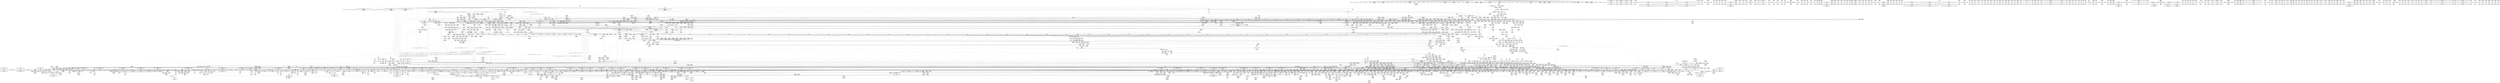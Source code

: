 digraph {
	CE0x679c440 [shape=record,shape=Mrecord,label="{CE0x679c440|tomoyo_path_perm:_tmp45|security/tomoyo/file.c,826|*SummSink*}"]
	CE0x4839e50 [shape=record,shape=Mrecord,label="{CE0x4839e50|0:_i8,_array:_GCRE_tomoyo_index2category_constant_39_x_i8_c_00_00_00_00_00_00_00_00_00_00_00_00_00_00_00_00_00_00_00_00_00_00_00_01_01_01_01_01_01_01_01_01_01_01_01_01_01_01_02_,_align_16:_elem_24::|security/tomoyo/util.c,983}"]
	CE0x7d931b0 [shape=record,shape=Mrecord,label="{CE0x7d931b0|srcu_read_lock:_tmp|*SummSink*}"]
	CE0x5522460 [shape=record,shape=Mrecord,label="{CE0x5522460|i64*_getelementptr_inbounds_(_2_x_i64_,_2_x_i64_*___llvm_gcov_ctr21,_i64_0,_i64_0)|*Constant*|*SummSource*}"]
	CE0x6452050 [shape=record,shape=Mrecord,label="{CE0x6452050|_call_void___srcu_read_unlock(%struct.srcu_struct*_%sp,_i32_%idx)_#9,_!dbg_!38906|include/linux/srcu.h,237|*SummSource*}"]
	CE0x49f1980 [shape=record,shape=Mrecord,label="{CE0x49f1980|tomoyo_const_part_length:_while.body|*SummSource*}"]
	CE0x4927ce0 [shape=record,shape=Mrecord,label="{CE0x4927ce0|srcu_read_lock:_tmp2|*SummSink*}"]
	CE0x471bb90 [shape=record,shape=Mrecord,label="{CE0x471bb90|tomoyo_fill_path_info:_call|security/tomoyo/util.c,664}"]
	CE0x63f9bd0 [shape=record,shape=Mrecord,label="{CE0x63f9bd0|tomoyo_add_slash:_tmp12|security/tomoyo/file.c,138|*SummSink*}"]
	CE0x54d9960 [shape=record,shape=Mrecord,label="{CE0x54d9960|0:_i8*,_array:_GCRE_tomoyo_path_keyword_external_constant_11_x_i8*_:_elem_4::|security/tomoyo/file.c,167}"]
	CE0x7d4d7b0 [shape=record,shape=Mrecord,label="{CE0x7d4d7b0|i32_47|*Constant*|*SummSink*}"]
	CE0x5672700 [shape=record,shape=Mrecord,label="{CE0x5672700|i64*_getelementptr_inbounds_(_2_x_i64_,_2_x_i64_*___llvm_gcov_ctr53148,_i64_0,_i64_0)|*Constant*|*SummSink*}"]
	CE0x65cef50 [shape=record,shape=Mrecord,label="{CE0x65cef50|_call_void_kfree(i8*_%tmp41)_#9,_!dbg_!38964|security/tomoyo/file.c,824|*SummSink*}"]
	CE0x631f3b0 [shape=record,shape=Mrecord,label="{CE0x631f3b0|tomoyo_fill_path_info:_tmp7|security/tomoyo/util.c,667}"]
	CE0x5504b60 [shape=record,shape=Mrecord,label="{CE0x5504b60|i64_ptrtoint_(i8*_blockaddress(_rcu_lock_release,_%__here)_to_i64)|*Constant*|*SummSource*}"]
	CE0x47aa9a0 [shape=record,shape=Mrecord,label="{CE0x47aa9a0|tomoyo_path_permission:_conv|security/tomoyo/file.c,564}"]
	CE0x62d94b0 [shape=record,shape=Mrecord,label="{CE0x62d94b0|tomoyo_path_permission:_tmp11|security/tomoyo/file.c,565}"]
	CE0x5728ea0 [shape=record,shape=Mrecord,label="{CE0x5728ea0|i64*_getelementptr_inbounds_(_31_x_i64_,_31_x_i64_*___llvm_gcov_ctr43150,_i64_0,_i64_21)|*Constant*}"]
	CE0x551cb30 [shape=record,shape=Mrecord,label="{CE0x551cb30|0:_i8,_array:_GCR_tomoyo_p2mac_internal_constant_11_x_i8_c_00_01_01_01_03_04_06_09_0A_13_15_,_align_1:_elem_1::|security/tomoyo/file.c,797}"]
	CE0x540cce0 [shape=record,shape=Mrecord,label="{CE0x540cce0|i32_39|*Constant*}"]
	CE0x7e11330 [shape=record,shape=Mrecord,label="{CE0x7e11330|i64*_getelementptr_inbounds_(_5_x_i64_,_5_x_i64_*___llvm_gcov_ctr32134,_i64_0,_i64_0)|*Constant*}"]
	CE0x6862390 [shape=record,shape=Mrecord,label="{CE0x6862390|tomoyo_fill_path_info:_conv7|security/tomoyo/util.c,668}"]
	CE0x6438320 [shape=record,shape=Mrecord,label="{CE0x6438320|tomoyo_get_mode:_tmp28|security/tomoyo/util.c,988}"]
	CE0x64bf400 [shape=record,shape=Mrecord,label="{CE0x64bf400|COLLAPSED:_GCMRE___llvm_gcov_ctr33_internal_global_4_x_i64_zeroinitializer:_elem_0:default:}"]
	CE0x63557e0 [shape=record,shape=Mrecord,label="{CE0x63557e0|tomoyo_init_request_info:_type|security/tomoyo/util.c,1009|*SummSource*}"]
	CE0x54e9d90 [shape=record,shape=Mrecord,label="{CE0x54e9d90|tomoyo_path_permission:_tmp3|*LoadInst*|security/tomoyo/file.c,564|*SummSink*}"]
	CE0x7d1dcc0 [shape=record,shape=Mrecord,label="{CE0x7d1dcc0|tomoyo_const_part_length:_tmp49|security/tomoyo/util.c,649|*SummSink*}"]
	CE0x55f8a90 [shape=record,shape=Mrecord,label="{CE0x55f8a90|tomoyo_path_permission:_tmp8|security/tomoyo/file.c,565|*SummSource*}"]
	CE0x495d370 [shape=record,shape=Mrecord,label="{CE0x495d370|i64*_getelementptr_inbounds_(_2_x_i64_,_2_x_i64_*___llvm_gcov_ctr20212,_i64_0,_i64_1)|*Constant*|*SummSource*}"]
	CE0x7f83fb0 [shape=record,shape=Mrecord,label="{CE0x7f83fb0|i64*_getelementptr_inbounds_(_4_x_i64_,_4_x_i64_*___llvm_gcov_ctr33,_i64_0,_i64_3)|*Constant*|*SummSource*}"]
	CE0x5671910 [shape=record,shape=Mrecord,label="{CE0x5671910|GLOBAL:___srcu_read_unlock|*Constant*}"]
	CE0x5582b10 [shape=record,shape=Mrecord,label="{CE0x5582b10|tomoyo_get_realpath:_retval.0|*SummSink*}"]
	CE0x55b19f0 [shape=record,shape=Mrecord,label="{CE0x55b19f0|i32_5|*Constant*}"]
	CE0x7f471b0 [shape=record,shape=Mrecord,label="{CE0x7f471b0|tomoyo_get_mode:_if.then13}"]
	CE0x5705790 [shape=record,shape=Mrecord,label="{CE0x5705790|__llvm_gcov_indirect_counter_increment:_tmp6}"]
	CE0x559b3f0 [shape=record,shape=Mrecord,label="{CE0x559b3f0|srcu_read_lock:_tmp1}"]
	CE0x48b3030 [shape=record,shape=Mrecord,label="{CE0x48b3030|tomoyo_path_permission:_param_type|security/tomoyo/file.c,567|*SummSource*}"]
	CE0x633f8e0 [shape=record,shape=Mrecord,label="{CE0x633f8e0|tomoyo_add_slash:_tobool|security/tomoyo/file.c,131}"]
	CE0x480fd40 [shape=record,shape=Mrecord,label="{CE0x480fd40|tomoyo_path_permission:_type|security/tomoyo/file.c,563|*SummSink*}"]
	CE0x49c5920 [shape=record,shape=Mrecord,label="{CE0x49c5920|tomoyo_path_perm:_tmp21|security/tomoyo/file.c,810|*SummSource*}"]
	CE0x6785680 [shape=record,shape=Mrecord,label="{CE0x6785680|GLOBAL:___llvm_gcov_ctr11|Global_var:__llvm_gcov_ctr11|*SummSink*}"]
	CE0x7d9b470 [shape=record,shape=Mrecord,label="{CE0x7d9b470|tomoyo_init_request_info:_tmp|*SummSource*}"]
	CE0x67dc660 [shape=record,shape=Mrecord,label="{CE0x67dc660|_call_void___llvm_gcov_indirect_counter_increment114(i32*___llvm_gcov_global_state_pred45,_i64**_getelementptr_inbounds_(_3_x_i64*_,_3_x_i64*_*___llvm_gcda_edge_table44,_i64_0,_i64_0)),_!dbg_!38954|security/tomoyo/util.c,649|*SummSink*}"]
	CE0x6572760 [shape=record,shape=Mrecord,label="{CE0x6572760|i1_false|*Constant*}"]
	CE0x6587cc0 [shape=record,shape=Mrecord,label="{CE0x6587cc0|__llvm_gcov_indirect_counter_increment114:_exit|*SummSink*}"]
	CE0x5522790 [shape=record,shape=Mrecord,label="{CE0x5522790|tomoyo_const_part_length:_cmp15|security/tomoyo/util.c,641}"]
	CE0x644fc10 [shape=record,shape=Mrecord,label="{CE0x644fc10|128:_i8*,_1208:_%struct.file*,_:_CMRE_36,37_}"]
	CE0x53e23a0 [shape=record,shape=Mrecord,label="{CE0x53e23a0|i64*_getelementptr_inbounds_(_6_x_i64_,_6_x_i64_*___llvm_gcov_ctr26,_i64_0,_i64_5)|*Constant*}"]
	CE0x7e02790 [shape=record,shape=Mrecord,label="{CE0x7e02790|i64*_getelementptr_inbounds_(_31_x_i64_,_31_x_i64_*___llvm_gcov_ctr43150,_i64_0,_i64_29)|*Constant*|*SummSource*}"]
	CE0x4777170 [shape=record,shape=Mrecord,label="{CE0x4777170|i64_1|*Constant*}"]
	CE0x688dab0 [shape=record,shape=Mrecord,label="{CE0x688dab0|0:_%struct.tomoyo_obj_info*,_16:_%struct.tomoyo_domain_info*,_24:_%struct.tomoyo_path_info*,_40:_i8,_72:_i8,_75:_i8,_76:_i8,_77:_i8,_:_SCMRE_75,76_|*MultipleSource*|security/tomoyo/file.c, 787|security/tomoyo/file.c,787|Function::tomoyo_init_request_info&Arg::r::|security/tomoyo/file.c,800}"]
	CE0x679c2f0 [shape=record,shape=Mrecord,label="{CE0x679c2f0|tomoyo_path_perm:_tmp45|security/tomoyo/file.c,826|*SummSource*}"]
	CE0x56fcd60 [shape=record,shape=Mrecord,label="{CE0x56fcd60|tomoyo_fill_path_info:_tmp9|security/tomoyo/util.c,667}"]
	CE0x63eb920 [shape=record,shape=Mrecord,label="{CE0x63eb920|tomoyo_get_realpath:_tmp4|security/tomoyo/file.c,151|*SummSource*}"]
	CE0x55b1b20 [shape=record,shape=Mrecord,label="{CE0x55b1b20|i32_5|*Constant*|*SummSink*}"]
	CE0x55a3a90 [shape=record,shape=Mrecord,label="{CE0x55a3a90|tomoyo_path_perm:_tmp5|security/tomoyo/file.c,789|*SummSource*}"]
	CE0x66be9a0 [shape=record,shape=Mrecord,label="{CE0x66be9a0|_ret_i32_%call,_!dbg_!38902|security/tomoyo/common.h,1097|*SummSink*}"]
	CE0x63a6470 [shape=record,shape=Mrecord,label="{CE0x63a6470|tomoyo_read_lock:_tmp1}"]
	CE0x5532740 [shape=record,shape=Mrecord,label="{CE0x5532740|i64_19|*Constant*|*SummSink*}"]
	CE0x624e300 [shape=record,shape=Mrecord,label="{CE0x624e300|i64*_getelementptr_inbounds_(_2_x_i64_,_2_x_i64_*___llvm_gcov_ctr32,_i64_0,_i64_1)|*Constant*|*SummSource*}"]
	CE0x567d560 [shape=record,shape=Mrecord,label="{CE0x567d560|tomoyo_get_mode:_and|security/tomoyo/util.c,987|*SummSink*}"]
	CE0x480fc00 [shape=record,shape=Mrecord,label="{CE0x480fc00|_call_void_mcount()_#3|*SummSource*}"]
	CE0x65fa6d0 [shape=record,shape=Mrecord,label="{CE0x65fa6d0|get_current:_tmp1|*SummSink*}"]
	CE0x633e090 [shape=record,shape=Mrecord,label="{CE0x633e090|tomoyo_const_part_length:_len.0|*SummSink*}"]
	CE0x6877a80 [shape=record,shape=Mrecord,label="{CE0x6877a80|i64_5|*Constant*|*SummSource*}"]
	CE0x54c8f90 [shape=record,shape=Mrecord,label="{CE0x54c8f90|tomoyo_init_request_info:_r|Function::tomoyo_init_request_info&Arg::r::|*SummSource*}"]
	CE0x64524a0 [shape=record,shape=Mrecord,label="{CE0x64524a0|tomoyo_audit_path_log:_param|security/tomoyo/file.c,168|*SummSource*}"]
	CE0x6688f80 [shape=record,shape=Mrecord,label="{CE0x6688f80|i64_20|*Constant*}"]
	CE0x7f64eb0 [shape=record,shape=Mrecord,label="{CE0x7f64eb0|tomoyo_fill_path_info:_land.end|*SummSource*}"]
	CE0x7db2a90 [shape=record,shape=Mrecord,label="{CE0x7db2a90|tomoyo_const_part_length:_tmp15|security/tomoyo/util.c,627|*SummSource*}"]
	CE0x6355470 [shape=record,shape=Mrecord,label="{CE0x6355470|tomoyo_init_request_info:_ns|security/tomoyo/util.c,1010|*SummSink*}"]
	CE0x6739840 [shape=record,shape=Mrecord,label="{CE0x6739840|tomoyo_const_part_length:_tmp40|security/tomoyo/util.c,644|*SummSink*}"]
	CE0x550ba00 [shape=record,shape=Mrecord,label="{CE0x550ba00|i64*_getelementptr_inbounds_(_6_x_i64_,_6_x_i64_*___llvm_gcov_ctr25,_i64_0,_i64_5)|*Constant*|*SummSink*}"]
	CE0x49c5af0 [shape=record,shape=Mrecord,label="{CE0x49c5af0|tomoyo_path_perm:_tmp21|security/tomoyo/file.c,810|*SummSink*}"]
	CE0x4819c50 [shape=record,shape=Mrecord,label="{CE0x4819c50|tomoyo_const_part_length:_tmp25|security/tomoyo/util.c,641|*SummSource*}"]
	CE0x7c91a00 [shape=record,shape=Mrecord,label="{CE0x7c91a00|tomoyo_path_perm:_out|*SummSink*}"]
	CE0x651fa20 [shape=record,shape=Mrecord,label="{CE0x651fa20|0:_i8,_array:_GCRE_tomoyo_index2category_constant_39_x_i8_c_00_00_00_00_00_00_00_00_00_00_00_00_00_00_00_00_00_00_00_00_00_00_00_01_01_01_01_01_01_01_01_01_01_01_01_01_01_01_02_,_align_16:_elem_10::|security/tomoyo/util.c,983}"]
	CE0x5707d00 [shape=record,shape=Mrecord,label="{CE0x5707d00|tomoyo_domain:_tmp23|security/tomoyo/common.h,1205|*SummSource*}"]
	CE0x633ffb0 [shape=record,shape=Mrecord,label="{CE0x633ffb0|tomoyo_path_perm:_cleanup}"]
	CE0x54d8ff0 [shape=record,shape=Mrecord,label="{CE0x54d8ff0|i64*_getelementptr_inbounds_(_31_x_i64_,_31_x_i64_*___llvm_gcov_ctr43150,_i64_0,_i64_21)|*Constant*|*SummSink*}"]
	CE0x7d4d9f0 [shape=record,shape=Mrecord,label="{CE0x7d4d9f0|tomoyo_fill_path_info:_cmp|security/tomoyo/util.c,667|*SummSink*}"]
	CE0x7ce8030 [shape=record,shape=Mrecord,label="{CE0x7ce8030|tomoyo_init_request_info:_mode|security/tomoyo/util.c,1010|*SummSource*}"]
	CE0x676e9a0 [shape=record,shape=Mrecord,label="{CE0x676e9a0|tomoyo_const_part_length:_tmp45|security/tomoyo/util.c,645|*SummSink*}"]
	CE0x65ebaf0 [shape=record,shape=Mrecord,label="{CE0x65ebaf0|tomoyo_get_mode:_cmp11|security/tomoyo/util.c,985|*SummSink*}"]
	CE0x646eba0 [shape=record,shape=Mrecord,label="{CE0x646eba0|tomoyo_read_lock:_bb|*SummSource*}"]
	CE0x48ed240 [shape=record,shape=Mrecord,label="{CE0x48ed240|i64*_getelementptr_inbounds_(_25_x_i64_,_25_x_i64_*___llvm_gcov_ctr11,_i64_0,_i64_0)|*Constant*}"]
	CE0x5531770 [shape=record,shape=Mrecord,label="{CE0x5531770|tomoyo_audit_path_log:_tmp6|security/tomoyo/file.c,169|*SummSink*}"]
	CE0x4a78bc0 [shape=record,shape=Mrecord,label="{CE0x4a78bc0|tomoyo_path_permission:_tmp18|security/tomoyo/file.c,573|*SummSink*}"]
	CE0x5600620 [shape=record,shape=Mrecord,label="{CE0x5600620|i64*_getelementptr_inbounds_(_11_x_i64_,_11_x_i64_*___llvm_gcov_ctr54147,_i64_0,_i64_9)|*Constant*|*SummSource*}"]
	CE0x7f4d770 [shape=record,shape=Mrecord,label="{CE0x7f4d770|tomoyo_path_permission:_tmp24|security/tomoyo/file.c,575|*SummSink*}"]
	CE0x7d29820 [shape=record,shape=Mrecord,label="{CE0x7d29820|tomoyo_init_request_info:_bb}"]
	CE0x54c89f0 [shape=record,shape=Mrecord,label="{CE0x54c89f0|__llvm_gcov_indirect_counter_increment:_counters|Function::__llvm_gcov_indirect_counter_increment&Arg::counters::}"]
	CE0x7c5f240 [shape=record,shape=Mrecord,label="{CE0x7c5f240|tomoyo_get_realpath:_tmp8|security/tomoyo/file.c,152}"]
	CE0x547ecb0 [shape=record,shape=Mrecord,label="{CE0x547ecb0|i32_0|*Constant*}"]
	CE0x65de700 [shape=record,shape=Mrecord,label="{CE0x65de700|tomoyo_path_perm:_conv8|security/tomoyo/file.c,807}"]
	CE0x633f600 [shape=record,shape=Mrecord,label="{CE0x633f600|tomoyo_init_request_info:_tmp10|security/tomoyo/util.c,1006|*SummSink*}"]
	CE0x48b3590 [shape=record,shape=Mrecord,label="{CE0x48b3590|tomoyo_path_permission:_do.body|*SummSource*}"]
	CE0x7df8100 [shape=record,shape=Mrecord,label="{CE0x7df8100|i64*_getelementptr_inbounds_(_10_x_i64_,_10_x_i64_*___llvm_gcov_ctr34,_i64_0,_i64_8)|*Constant*}"]
	CE0x668d750 [shape=record,shape=Mrecord,label="{CE0x668d750|_call_void_rcu_lock_release(%struct.lockdep_map*_%dep_map)_#9,_!dbg_!38905|include/linux/srcu.h,236|*SummSink*}"]
	CE0x47a8180 [shape=record,shape=Mrecord,label="{CE0x47a8180|__llvm_gcov_indirect_counter_increment114:_bb|*SummSink*}"]
	CE0x6867310 [shape=record,shape=Mrecord,label="{CE0x6867310|tomoyo_const_part_length:_tmp18|security/tomoyo/util.c,627|*SummSink*}"]
	CE0x64b2c10 [shape=record,shape=Mrecord,label="{CE0x64b2c10|tomoyo_add_slash:_tmp9|security/tomoyo/file.c,136}"]
	CE0x67a5230 [shape=record,shape=Mrecord,label="{CE0x67a5230|tomoyo_const_part_length:_tmp44|security/tomoyo/util.c,645|*SummSource*}"]
	CE0x66f6460 [shape=record,shape=Mrecord,label="{CE0x66f6460|tomoyo_domain:_tmp15|security/tomoyo/common.h,1205|*SummSink*}"]
	CE0x7de8f70 [shape=record,shape=Mrecord,label="{CE0x7de8f70|rcu_lock_acquire:_tmp3}"]
	CE0x6716290 [shape=record,shape=Mrecord,label="{CE0x6716290|_call_void_mcount()_#3}"]
	CE0x7cd40d0 [shape=record,shape=Mrecord,label="{CE0x7cd40d0|tomoyo_path_permission:_do.cond|*SummSource*}"]
	CE0x61f5870 [shape=record,shape=Mrecord,label="{CE0x61f5870|GLOBAL:_tomoyo_profile|*Constant*|*SummSource*}"]
	CE0x7be7eb0 [shape=record,shape=Mrecord,label="{CE0x7be7eb0|i64*_getelementptr_inbounds_(_10_x_i64_,_10_x_i64_*___llvm_gcov_ctr34,_i64_0,_i64_5)|*Constant*|*SummSink*}"]
	CE0x4962350 [shape=record,shape=Mrecord,label="{CE0x4962350|tomoyo_const_part_length:_lor.lhs.false23|*SummSource*}"]
	CE0x4981a30 [shape=record,shape=Mrecord,label="{CE0x4981a30|_call_void_mcount()_#3}"]
	CE0x6764180 [shape=record,shape=Mrecord,label="{CE0x6764180|i8*_getelementptr_inbounds_(_25_x_i8_,_25_x_i8_*_.str12,_i32_0,_i32_0)|*Constant*|*SummSink*}"]
	CE0x6785d00 [shape=record,shape=Mrecord,label="{CE0x6785d00|tomoyo_path_perm:_tmp13|security/tomoyo/file.c,799|*SummSink*}"]
	CE0x5707fa0 [shape=record,shape=Mrecord,label="{CE0x5707fa0|tomoyo_get_mode:_if.end|*SummSink*}"]
	CE0x61f60c0 [shape=record,shape=Mrecord,label="{CE0x61f60c0|i64*_getelementptr_inbounds_(_12_x_i64_,_12_x_i64_*___llvm_gcov_ctr31133,_i64_0,_i64_0)|*Constant*}"]
	CE0x7d7a9f0 [shape=record,shape=Mrecord,label="{CE0x7d7a9f0|srcu_read_lock:_sp|Function::srcu_read_lock&Arg::sp::|*SummSink*}"]
	CE0x4802c60 [shape=record,shape=Mrecord,label="{CE0x4802c60|GLOBAL:_tomoyo_index2category|Global_var:tomoyo_index2category}"]
	CE0x7fb2870 [shape=record,shape=Mrecord,label="{CE0x7fb2870|tomoyo_const_part_length:_tmp2|security/tomoyo/util.c,624}"]
	CE0x6428040 [shape=record,shape=Mrecord,label="{CE0x6428040|tomoyo_path_permission:_param6|security/tomoyo/file.c,569|*SummSink*}"]
	CE0x7c7be00 [shape=record,shape=Mrecord,label="{CE0x7c7be00|tomoyo_get_mode:_tmp21|security/tomoyo/util.c,985|*SummSink*}"]
	CE0x63d90f0 [shape=record,shape=Mrecord,label="{CE0x63d90f0|tomoyo_domain:_tmp3}"]
	CE0x66104c0 [shape=record,shape=Mrecord,label="{CE0x66104c0|rcu_lock_acquire:___here|*SummSource*}"]
	CE0x631d750 [shape=record,shape=Mrecord,label="{CE0x631d750|tomoyo_path_permission:_tmp3|*LoadInst*|security/tomoyo/file.c,564}"]
	CE0x67bef40 [shape=record,shape=Mrecord,label="{CE0x67bef40|tomoyo_get_realpath:_tmp5|security/tomoyo/file.c,151}"]
	CE0x7d842b0 [shape=record,shape=Mrecord,label="{CE0x7d842b0|tomoyo_init_request_info:_tmp1|*SummSink*}"]
	CE0x55b1a60 [shape=record,shape=Mrecord,label="{CE0x55b1a60|i32_5|*Constant*|*SummSource*}"]
	CE0x644fad0 [shape=record,shape=Mrecord,label="{CE0x644fad0|128:_i8*,_1208:_%struct.file*,_:_CMRE_35,36_}"]
	CE0x55cd660 [shape=record,shape=Mrecord,label="{CE0x55cd660|tomoyo_const_part_length:_tmp36|security/tomoyo/util.c,644|*SummSink*}"]
	CE0x54db700 [shape=record,shape=Mrecord,label="{CE0x54db700|tomoyo_domain:_tmp20|security/tomoyo/common.h,1205}"]
	CE0x7ca2340 [shape=record,shape=Mrecord,label="{CE0x7ca2340|tomoyo_fill_path_info:_tmp1}"]
	CE0x72a62e0 [shape=record,shape=Mrecord,label="{CE0x72a62e0|tomoyo_get_mode:_return|*SummSource*}"]
	CE0x63a42e0 [shape=record,shape=Mrecord,label="{CE0x63a42e0|tomoyo_fill_path_info:_tmp10|*SummSource*}"]
	CE0x48c4ad0 [shape=record,shape=Mrecord,label="{CE0x48c4ad0|tomoyo_path_permission:_tmp14|security/tomoyo/file.c,567}"]
	CE0x5707670 [shape=record,shape=Mrecord,label="{CE0x5707670|i64*_getelementptr_inbounds_(_5_x_i64_,_5_x_i64_*___llvm_gcov_ctr28130,_i64_0,_i64_0)|*Constant*}"]
	CE0x7e2a860 [shape=record,shape=Mrecord,label="{CE0x7e2a860|tomoyo_path_perm:_sw.bb9|*SummSource*}"]
	CE0x645fa80 [shape=record,shape=Mrecord,label="{CE0x645fa80|i64*_getelementptr_inbounds_(_2_x_i64_,_2_x_i64_*___llvm_gcov_ctr22,_i64_0,_i64_0)|*Constant*}"]
	CE0x7f84c00 [shape=record,shape=Mrecord,label="{CE0x7f84c00|i8*_undef|*Constant*}"]
	CE0x583a260 [shape=record,shape=Mrecord,label="{CE0x583a260|GLOBAL:_full_name_hash|*Constant*}"]
	CE0x5613170 [shape=record,shape=Mrecord,label="{CE0x5613170|get_current:_tmp}"]
	CE0x65b6010 [shape=record,shape=Mrecord,label="{CE0x65b6010|tomoyo_path_perm:_tmp40|security/tomoyo/file.c,821|*SummSink*}"]
	CE0x5560c00 [shape=record,shape=Mrecord,label="{CE0x5560c00|tomoyo_domain:_tobool1|security/tomoyo/common.h,1205|*SummSource*}"]
	CE0x6384aa0 [shape=record,shape=Mrecord,label="{CE0x6384aa0|rcu_lock_release:_tmp5|include/linux/rcupdate.h,423}"]
	CE0x65d0de0 [shape=record,shape=Mrecord,label="{CE0x65d0de0|i8_0|*Constant*|*SummSink*}"]
	CE0x53c93f0 [shape=record,shape=Mrecord,label="{CE0x53c93f0|tomoyo_audit_path_log:_tmp3|*SummSink*}"]
	CE0x54ebb50 [shape=record,shape=Mrecord,label="{CE0x54ebb50|tomoyo_path_perm:_call10|security/tomoyo/file.c,813}"]
	CE0x56d97a0 [shape=record,shape=Mrecord,label="{CE0x56d97a0|tomoyo_path_perm:_tmp34|security/tomoyo/file.c,821|*SummSource*}"]
	CE0x49f2690 [shape=record,shape=Mrecord,label="{CE0x49f2690|tomoyo_const_part_length:_tmp20|security/tomoyo/util.c,628|*SummSource*}"]
	CE0x5795eb0 [shape=record,shape=Mrecord,label="{CE0x5795eb0|i64*_getelementptr_inbounds_(_6_x_i64_,_6_x_i64_*___llvm_gcov_ctr25,_i64_0,_i64_3)|*Constant*|*SummSink*}"]
	CE0x583a610 [shape=record,shape=Mrecord,label="{CE0x583a610|tomoyo_const_part_length:_tmp20|security/tomoyo/util.c,628|*SummSink*}"]
	CE0x72a3b40 [shape=record,shape=Mrecord,label="{CE0x72a3b40|128:_i8*,_1208:_%struct.file*,_:_CMRE_128,136_|*MultipleSource*|security/tomoyo/common.h,1205|security/tomoyo/common.h,1205}"]
	CE0x48e5240 [shape=record,shape=Mrecord,label="{CE0x48e5240|tomoyo_sb_umount:_call|security/tomoyo/tomoyo.c,428|*SummSource*}"]
	CE0x669de20 [shape=record,shape=Mrecord,label="{CE0x669de20|tomoyo_const_part_length:_conv24|security/tomoyo/util.c,644}"]
	CE0x676c2f0 [shape=record,shape=Mrecord,label="{CE0x676c2f0|128:_i8*,_1208:_%struct.file*,_:_CMRE_21,22_}"]
	CE0x63a6370 [shape=record,shape=Mrecord,label="{CE0x63a6370|tomoyo_read_lock:_tmp|*SummSink*}"]
	CE0x55e9b40 [shape=record,shape=Mrecord,label="{CE0x55e9b40|i32_48|*Constant*|*SummSource*}"]
	CE0x678b930 [shape=record,shape=Mrecord,label="{CE0x678b930|tomoyo_path_perm:_tmp44|security/tomoyo/file.c,826|*SummSource*}"]
	CE0x7f470e0 [shape=record,shape=Mrecord,label="{CE0x7f470e0|tomoyo_get_mode:_if.end14}"]
	CE0x48ab920 [shape=record,shape=Mrecord,label="{CE0x48ab920|GLOBAL:___llvm_gcov_ctr34|Global_var:__llvm_gcov_ctr34|*SummSource*}"]
	CE0x647f690 [shape=record,shape=Mrecord,label="{CE0x647f690|_ret_i1_%retval.0,_!dbg_!38916|security/tomoyo/file.c,156}"]
	CE0x48d7360 [shape=record,shape=Mrecord,label="{CE0x48d7360|tomoyo_sb_umount:_tmp1|*SummSource*}"]
	CE0x7cc4fe0 [shape=record,shape=Mrecord,label="{CE0x7cc4fe0|tomoyo_path_perm:_if.end22}"]
	CE0x7cc2c30 [shape=record,shape=Mrecord,label="{CE0x7cc2c30|tomoyo_init_request_info:_profile2|security/tomoyo/util.c,1007|*SummSource*}"]
	CE0x61edc60 [shape=record,shape=Mrecord,label="{CE0x61edc60|tomoyo_fill_path_info:_tmp11|security/tomoyo/util.c,667}"]
	CE0x65ce5b0 [shape=record,shape=Mrecord,label="{CE0x65ce5b0|tomoyo_path_perm:_name23|security/tomoyo/file.c,824|*SummSink*}"]
	CE0x7d84460 [shape=record,shape=Mrecord,label="{CE0x7d84460|tomoyo_path_perm:_if.end6}"]
	CE0x550f530 [shape=record,shape=Mrecord,label="{CE0x550f530|tomoyo_init_request_info:_domain|Function::tomoyo_init_request_info&Arg::domain::}"]
	CE0x65f9520 [shape=record,shape=Mrecord,label="{CE0x65f9520|__llvm_gcov_indirect_counter_increment114:_tmp1|*SummSink*}"]
	CE0x55cd220 [shape=record,shape=Mrecord,label="{CE0x55cd220|i64_23|*Constant*}"]
	CE0x7e10e20 [shape=record,shape=Mrecord,label="{CE0x7e10e20|i64*_getelementptr_inbounds_(_6_x_i64_,_6_x_i64_*___llvm_gcov_ctr25,_i64_0,_i64_0)|*Constant*}"]
	CE0x67f0140 [shape=record,shape=Mrecord,label="{CE0x67f0140|tomoyo_path_perm:_conv8|security/tomoyo/file.c,807|*SummSource*}"]
	CE0x4810e40 [shape=record,shape=Mrecord,label="{CE0x4810e40|i64*_getelementptr_inbounds_(_12_x_i64_,_12_x_i64_*___llvm_gcov_ctr31133,_i64_0,_i64_11)|*Constant*|*SummSink*}"]
	CE0x53c96d0 [shape=record,shape=Mrecord,label="{CE0x53c96d0|tomoyo_const_part_length:_cmp3|security/tomoyo/util.c,627|*SummSink*}"]
	CE0x7e30cf0 [shape=record,shape=Mrecord,label="{CE0x7e30cf0|tomoyo_fill_path_info:_cmp8|security/tomoyo/util.c,668}"]
	CE0x5729c80 [shape=record,shape=Mrecord,label="{CE0x5729c80|tomoyo_const_part_length:_conv8|security/tomoyo/util.c,632}"]
	CE0x6559cc0 [shape=record,shape=Mrecord,label="{CE0x6559cc0|tomoyo_sb_umount:_tmp|*SummSink*}"]
	CE0x631da50 [shape=record,shape=Mrecord,label="{CE0x631da50|tomoyo_add_slash:_bb|*SummSource*}"]
	CE0x6295e00 [shape=record,shape=Mrecord,label="{CE0x6295e00|_ret_i32_%retval.0,_!dbg_!38957|security/tomoyo/util.c,652}"]
	CE0x4811570 [shape=record,shape=Mrecord,label="{CE0x4811570|tomoyo_get_mode:_tmp28|security/tomoyo/util.c,988}"]
	CE0x7d58420 [shape=record,shape=Mrecord,label="{CE0x7d58420|tomoyo_path_permission:_cmp10|security/tomoyo/file.c,573|*SummSource*}"]
	CE0x64387b0 [shape=record,shape=Mrecord,label="{CE0x64387b0|0:_i8*,_array:_GCRE_tomoyo_path_keyword_external_constant_11_x_i8*_:_elem_9::|security/tomoyo/file.c,167}"]
	CE0x687f800 [shape=record,shape=Mrecord,label="{CE0x687f800|_call_void_mcount()_#3|*SummSink*}"]
	CE0x7e19900 [shape=record,shape=Mrecord,label="{CE0x7e19900|tomoyo_domain:_entry|*SummSink*}"]
	CE0x54dcc10 [shape=record,shape=Mrecord,label="{CE0x54dcc10|_call_void_mcount()_#3}"]
	CE0x48d7990 [shape=record,shape=Mrecord,label="{CE0x48d7990|tomoyo_sb_umount:_tmp}"]
	CE0x55610c0 [shape=record,shape=Mrecord,label="{CE0x55610c0|tomoyo_path_permission:_mode|security/tomoyo/file.c,564|*SummSource*}"]
	CE0x5632fc0 [shape=record,shape=Mrecord,label="{CE0x5632fc0|GLOBAL:_kfree|*Constant*|*SummSink*}"]
	CE0x6588a70 [shape=record,shape=Mrecord,label="{CE0x6588a70|get_current:_tmp2|*SummSink*}"]
	CE0x7fbd450 [shape=record,shape=Mrecord,label="{CE0x7fbd450|tomoyo_sb_umount:_mnt_root|security/tomoyo/tomoyo.c,427|*SummSink*}"]
	CE0x4997ff0 [shape=record,shape=Mrecord,label="{CE0x4997ff0|COLLAPSED:_GCMRE___llvm_gcov_ctr54147_internal_global_11_x_i64_zeroinitializer:_elem_0:default:}"]
	CE0x72a56b0 [shape=record,shape=Mrecord,label="{CE0x72a56b0|VOIDTB_TE:_CE_2048,2096_|*MultipleSource*|security/tomoyo/file.c,564|security/tomoyo/util.c,1010|Function::tomoyo_get_mode&Arg::ns::}"]
	CE0x7d29b90 [shape=record,shape=Mrecord,label="{CE0x7d29b90|tomoyo_init_request_info:_domain.addr.0|*SummSink*}"]
	CE0x55d9540 [shape=record,shape=Mrecord,label="{CE0x55d9540|tomoyo_get_mode:_conv|security/tomoyo/util.c,982|*SummSink*}"]
	CE0x62982a0 [shape=record,shape=Mrecord,label="{CE0x62982a0|tomoyo_path_perm:_tmp27|security/tomoyo/file.c,814}"]
	CE0x7cc8540 [shape=record,shape=Mrecord,label="{CE0x7cc8540|tomoyo_const_part_length:_tmp53|security/tomoyo/util.c,652}"]
	CE0x6445de0 [shape=record,shape=Mrecord,label="{CE0x6445de0|%struct.lockdep_map*_null|*Constant*|*SummSink*}"]
	CE0x6843970 [shape=record,shape=Mrecord,label="{CE0x6843970|i64*_getelementptr_inbounds_(_2_x_i64_,_2_x_i64_*___llvm_gcov_ctr31,_i64_0,_i64_1)|*Constant*|*SummSink*}"]
	CE0x571bf50 [shape=record,shape=Mrecord,label="{CE0x571bf50|_call_void___llvm_gcov_indirect_counter_increment114(i32*___llvm_gcov_global_state_pred45,_i64**_getelementptr_inbounds_(_3_x_i64*_,_3_x_i64*_*___llvm_gcda_edge_table44,_i64_0,_i64_1)),_!dbg_!38927|security/tomoyo/util.c,634}"]
	CE0x54dc530 [shape=record,shape=Mrecord,label="{CE0x54dc530|tomoyo_get_mode:_tmp26|security/tomoyo/util.c,987}"]
	CE0x6571d40 [shape=record,shape=Mrecord,label="{CE0x6571d40|tomoyo_const_part_length:_tmp7|security/tomoyo/util.c,625|*SummSource*}"]
	CE0x7c6e0c0 [shape=record,shape=Mrecord,label="{CE0x7c6e0c0|GLOBAL:___llvm_gcov_ctr32134|Global_var:__llvm_gcov_ctr32134}"]
	CE0x67dc170 [shape=record,shape=Mrecord,label="{CE0x67dc170|_call_void___llvm_gcov_indirect_counter_increment114(i32*___llvm_gcov_global_state_pred45,_i64**_getelementptr_inbounds_(_3_x_i64*_,_3_x_i64*_*___llvm_gcda_edge_table44,_i64_0,_i64_0)),_!dbg_!38954|security/tomoyo/util.c,649}"]
	CE0x485c640 [shape=record,shape=Mrecord,label="{CE0x485c640|tomoyo_path_perm:_target|Function::tomoyo_path_perm&Arg::target::|*SummSink*}"]
	CE0x6401450 [shape=record,shape=Mrecord,label="{CE0x6401450|tomoyo_init_request_info:_tmp13|*LoadInst*|security/tomoyo/util.c,1011|*SummSource*}"]
	CE0x55579b0 [shape=record,shape=Mrecord,label="{CE0x55579b0|_ret_void,_!dbg_!38913|security/tomoyo/file.c,138}"]
	CE0x5751a50 [shape=record,shape=Mrecord,label="{CE0x5751a50|tomoyo_path_perm:_tmp32|security/tomoyo/file.c,821}"]
	CE0x7dcd980 [shape=record,shape=Mrecord,label="{CE0x7dcd980|rcu_lock_acquire:_tmp}"]
	CE0x7e39190 [shape=record,shape=Mrecord,label="{CE0x7e39190|tomoyo_const_part_length:_conv|security/tomoyo/util.c,626|*SummSink*}"]
	CE0x65529b0 [shape=record,shape=Mrecord,label="{CE0x65529b0|0:_i8,_array:_GCRE_tomoyo_index2category_constant_39_x_i8_c_00_00_00_00_00_00_00_00_00_00_00_00_00_00_00_00_00_00_00_00_00_00_00_01_01_01_01_01_01_01_01_01_01_01_01_01_01_01_02_,_align_16:_elem_0::|security/tomoyo/util.c,983}"]
	CE0x630ddc0 [shape=record,shape=Mrecord,label="{CE0x630ddc0|i64*_getelementptr_inbounds_(_12_x_i64_,_12_x_i64_*___llvm_gcov_ctr31133,_i64_0,_i64_0)|*Constant*}"]
	CE0x5632c00 [shape=record,shape=Mrecord,label="{CE0x5632c00|tomoyo_path_perm:_tmp37|security/tomoyo/file.c,822}"]
	CE0x6785b60 [shape=record,shape=Mrecord,label="{CE0x6785b60|tomoyo_path_perm:_tmp12|security/tomoyo/file.c,799|*SummSink*}"]
	CE0x7cd6dd0 [shape=record,shape=Mrecord,label="{CE0x7cd6dd0|GLOBAL:_lockdep_rcu_suspicious|*Constant*|*SummSink*}"]
	CE0x62fa080 [shape=record,shape=Mrecord,label="{CE0x62fa080|i32_8|*Constant*}"]
	CE0x63ec2f0 [shape=record,shape=Mrecord,label="{CE0x63ec2f0|tomoyo_init_request_info:_mode5|security/tomoyo/util.c,1011}"]
	CE0x7c5ea00 [shape=record,shape=Mrecord,label="{CE0x7c5ea00|__llvm_gcov_indirect_counter_increment:_counter|*SummSource*}"]
	CE0x63f9640 [shape=record,shape=Mrecord,label="{CE0x63f9640|i64*_getelementptr_inbounds_(_6_x_i64_,_6_x_i64_*___llvm_gcov_ctr26,_i64_0,_i64_5)|*Constant*|*SummSink*}"]
	CE0x63db2d0 [shape=record,shape=Mrecord,label="{CE0x63db2d0|_ret_i32_%retval.0,_!dbg_!38935|security/tomoyo/util.c,988|*SummSink*}"]
	CE0x6655cf0 [shape=record,shape=Mrecord,label="{CE0x6655cf0|i64*_getelementptr_inbounds_(_2_x_i64_,_2_x_i64_*___llvm_gcov_ctr23,_i64_0,_i64_1)|*Constant*}"]
	CE0x7f17760 [shape=record,shape=Mrecord,label="{CE0x7f17760|tomoyo_init_request_info:_domain1|security/tomoyo/util.c,1006|*SummSink*}"]
	CE0x550f430 [shape=record,shape=Mrecord,label="{CE0x550f430|%struct.tomoyo_domain_info*_null|*Constant*|*SummSink*}"]
	CE0x62d7910 [shape=record,shape=Mrecord,label="{CE0x62d7910|rcu_lock_release:_indirectgoto|*SummSource*}"]
	CE0x7cd9380 [shape=record,shape=Mrecord,label="{CE0x7cd9380|tomoyo_const_part_length:_if.then27|*SummSink*}"]
	CE0x55828f0 [shape=record,shape=Mrecord,label="{CE0x55828f0|tomoyo_get_realpath:_retval.0}"]
	CE0x55fe470 [shape=record,shape=Mrecord,label="{CE0x55fe470|i64_1|*Constant*}"]
	CE0x66f5b60 [shape=record,shape=Mrecord,label="{CE0x66f5b60|GLOBAL:___llvm_gcov_ctr54147|Global_var:__llvm_gcov_ctr54147|*SummSource*}"]
	CE0x6610e10 [shape=record,shape=Mrecord,label="{CE0x6610e10|get_current:_tmp|*SummSource*}"]
	CE0x7d7a770 [shape=record,shape=Mrecord,label="{CE0x7d7a770|srcu_read_lock:_sp|Function::srcu_read_lock&Arg::sp::}"]
	CE0x53f8c50 [shape=record,shape=Mrecord,label="{CE0x53f8c50|i64_5|*Constant*}"]
	CE0x48c4b40 [shape=record,shape=Mrecord,label="{CE0x48c4b40|tomoyo_path_permission:_tmp14|security/tomoyo/file.c,567|*SummSource*}"]
	CE0x54de230 [shape=record,shape=Mrecord,label="{CE0x54de230|0:_%struct.dentry*,_:_CRE_16,20_|*MultipleSource*|Function::tomoyo_sb_umount&Arg::mnt::|security/tomoyo/tomoyo.c,427}"]
	CE0x67e78c0 [shape=record,shape=Mrecord,label="{CE0x67e78c0|tomoyo_get_mode:_tmp19|security/tomoyo/util.c,985|*SummSource*}"]
	CE0x47ee110 [shape=record,shape=Mrecord,label="{CE0x47ee110|tomoyo_domain:_tmp9|security/tomoyo/common.h,1205|*SummSink*}"]
	CE0x7cd83c0 [shape=record,shape=Mrecord,label="{CE0x7cd83c0|tomoyo_get_mode:_conv10|security/tomoyo/util.c,985}"]
	CE0x63c6210 [shape=record,shape=Mrecord,label="{CE0x63c6210|i32_78|*Constant*|*SummSource*}"]
	CE0x55fe4e0 [shape=record,shape=Mrecord,label="{CE0x55fe4e0|rcu_lock_release:_tmp1}"]
	CE0x7d48240 [shape=record,shape=Mrecord,label="{CE0x7d48240|srcu_read_lock:_entry|*SummSink*}"]
	CE0x6556380 [shape=record,shape=Mrecord,label="{CE0x6556380|i64*_getelementptr_inbounds_(_10_x_i64_,_10_x_i64_*___llvm_gcov_ctr34,_i64_0,_i64_5)|*Constant*}"]
	CE0x7dd9190 [shape=record,shape=Mrecord,label="{CE0x7dd9190|tomoyo_path_permission:_tmp20|security/tomoyo/file.c,573|*SummSource*}"]
	CE0x63ea210 [shape=record,shape=Mrecord,label="{CE0x63ea210|tomoyo_domain:_tobool|security/tomoyo/common.h,1205|*SummSource*}"]
	CE0x66f63f0 [shape=record,shape=Mrecord,label="{CE0x66f63f0|i64*_getelementptr_inbounds_(_11_x_i64_,_11_x_i64_*___llvm_gcov_ctr54147,_i64_0,_i64_8)|*Constant*|*SummSink*}"]
	CE0x6739400 [shape=record,shape=Mrecord,label="{CE0x6739400|i64_25|*Constant*}"]
	CE0x7e19fb0 [shape=record,shape=Mrecord,label="{CE0x7e19fb0|tomoyo_get_realpath:_if.then|*SummSource*}"]
	CE0x632dc10 [shape=record,shape=Mrecord,label="{CE0x632dc10|tomoyo_const_part_length:_tmp10|security/tomoyo/util.c,626}"]
	CE0x55228d0 [shape=record,shape=Mrecord,label="{CE0x55228d0|tomoyo_const_part_length:_cmp15|security/tomoyo/util.c,641|*SummSink*}"]
	CE0x4997b90 [shape=record,shape=Mrecord,label="{CE0x4997b90|tomoyo_path_permission:_tmp2|security/tomoyo/file.c,563}"]
	CE0x65ce360 [shape=record,shape=Mrecord,label="{CE0x65ce360|tomoyo_path_perm:_name23|security/tomoyo/file.c,824}"]
	CE0x7fb6bc0 [shape=record,shape=Mrecord,label="{CE0x7fb6bc0|tomoyo_audit_path_log:_filename|security/tomoyo/file.c,169|*SummSource*}"]
	CE0x7e02520 [shape=record,shape=Mrecord,label="{CE0x7e02520|i64*_getelementptr_inbounds_(_31_x_i64_,_31_x_i64_*___llvm_gcov_ctr43150,_i64_0,_i64_29)|*Constant*}"]
	CE0x681b370 [shape=record,shape=Mrecord,label="{CE0x681b370|tomoyo_path_perm:_tmp51|security/tomoyo/file.c,829|*SummSource*}"]
	CE0x628c690 [shape=record,shape=Mrecord,label="{CE0x628c690|tomoyo_domain:_call3|security/tomoyo/common.h,1205|*SummSink*}"]
	CE0x5839f50 [shape=record,shape=Mrecord,label="{CE0x5839f50|tomoyo_fill_path_info:_call11|security/tomoyo/util.c,669}"]
	CE0x4856bd0 [shape=record,shape=Mrecord,label="{CE0x4856bd0|tomoyo_fill_path_info:_tmp2|*LoadInst*|security/tomoyo/util.c,663}"]
	CE0x577b600 [shape=record,shape=Mrecord,label="{CE0x577b600|0:_%struct.tomoyo_obj_info*,_16:_%struct.tomoyo_domain_info*,_24:_%struct.tomoyo_path_info*,_40:_i8,_72:_i8,_75:_i8,_76:_i8,_77:_i8,_:_SCMRE_33,34_}"]
	CE0x4856ab0 [shape=record,shape=Mrecord,label="{CE0x4856ab0|i32_3|*Constant*}"]
	CE0x63f9df0 [shape=record,shape=Mrecord,label="{CE0x63f9df0|tomoyo_add_slash:_tmp13|security/tomoyo/file.c,138|*SummSink*}"]
	CE0x6586830 [shape=record,shape=Mrecord,label="{CE0x6586830|GLOBAL:___llvm_gcov_ctr25|Global_var:__llvm_gcov_ctr25|*SummSource*}"]
	CE0x630b520 [shape=record,shape=Mrecord,label="{CE0x630b520|tomoyo_fill_path_info:_conv7|security/tomoyo/util.c,668}"]
	CE0x55a15e0 [shape=record,shape=Mrecord,label="{CE0x55a15e0|tomoyo_path_permission:_call|security/tomoyo/file.c,564}"]
	CE0x6250c50 [shape=record,shape=Mrecord,label="{CE0x6250c50|COLLAPSED:_CRE:_elem_0:default:}"]
	CE0x7dfefe0 [shape=record,shape=Mrecord,label="{CE0x7dfefe0|rcu_lock_acquire:_bb}"]
	CE0x5751ff0 [shape=record,shape=Mrecord,label="{CE0x5751ff0|tomoyo_path_perm:_tmp33|security/tomoyo/file.c,821|*SummSource*}"]
	CE0x7c915f0 [shape=record,shape=Mrecord,label="{CE0x7c915f0|%struct.tomoyo_domain_info*_null|*Constant*}"]
	CE0x7de8a50 [shape=record,shape=Mrecord,label="{CE0x7de8a50|__llvm_gcov_indirect_counter_increment114:_exit}"]
	CE0x628c960 [shape=record,shape=Mrecord,label="{CE0x628c960|GLOBAL:_get_current|*Constant*}"]
	CE0x57294d0 [shape=record,shape=Mrecord,label="{CE0x57294d0|i64*_getelementptr_inbounds_(_31_x_i64_,_31_x_i64_*___llvm_gcov_ctr43150,_i64_0,_i64_21)|*Constant*|*SummSource*}"]
	CE0x5486270 [shape=record,shape=Mrecord,label="{CE0x5486270|_call_void_kfree(i8*_%tmp38)_#9,_!dbg_!38960|security/tomoyo/file.c,822}"]
	CE0x6834610 [shape=record,shape=Mrecord,label="{CE0x6834610|tomoyo_get_mode:_idxprom3|security/tomoyo/util.c,983|*SummSource*}"]
	CE0x6488d90 [shape=record,shape=Mrecord,label="{CE0x6488d90|tomoyo_const_part_length:_if.end28|*SummSource*}"]
	CE0x635e910 [shape=record,shape=Mrecord,label="{CE0x635e910|i64*_getelementptr_inbounds_(_10_x_i64_,_10_x_i64_*___llvm_gcov_ctr34,_i64_0,_i64_9)|*Constant*|*SummSource*}"]
	CE0x67e7c80 [shape=record,shape=Mrecord,label="{CE0x67e7c80|tomoyo_get_mode:_tmp20|security/tomoyo/util.c,985}"]
	CE0x7d83da0 [shape=record,shape=Mrecord,label="{CE0x7d83da0|i64*_getelementptr_inbounds_(_6_x_i64_,_6_x_i64_*___llvm_gcov_ctr25,_i64_0,_i64_3)|*Constant*|*SummSource*}"]
	CE0x7c6b2e0 [shape=record,shape=Mrecord,label="{CE0x7c6b2e0|tomoyo_init_request_info:_tmp7|security/tomoyo/util.c,1005|*SummSource*}"]
	CE0x65de1e0 [shape=record,shape=Mrecord,label="{CE0x65de1e0|tomoyo_path_perm:_obj7|security/tomoyo/file.c,806}"]
	CE0x5685e70 [shape=record,shape=Mrecord,label="{CE0x5685e70|tomoyo_const_part_length:_sw.bb|*SummSink*}"]
	CE0x6250cc0 [shape=record,shape=Mrecord,label="{CE0x6250cc0|tomoyo_get_mode:_call|security/tomoyo/util.c,980}"]
	CE0x54d9340 [shape=record,shape=Mrecord,label="{CE0x54d9340|tomoyo_const_part_length:_tmp34|security/tomoyo/util.c,642}"]
	CE0x670dc60 [shape=record,shape=Mrecord,label="{CE0x670dc60|tomoyo_domain:_do.end|*SummSink*}"]
	CE0x7dd95d0 [shape=record,shape=Mrecord,label="{CE0x7dd95d0|tomoyo_path_permission:_tmp21|security/tomoyo/file.c,573|*SummSource*}"]
	CE0x7c60f80 [shape=record,shape=Mrecord,label="{CE0x7c60f80|tomoyo_path_perm:_tmp8|security/tomoyo/file.c,797|*SummSource*}"]
	CE0x4a9a3f0 [shape=record,shape=Mrecord,label="{CE0x4a9a3f0|i64*_getelementptr_inbounds_(_5_x_i64_,_5_x_i64_*___llvm_gcov_ctr28130,_i64_0,_i64_0)|*Constant*}"]
	CE0x4856b20 [shape=record,shape=Mrecord,label="{CE0x4856b20|tomoyo_const_part_length:_if.then}"]
	CE0x63e9f40 [shape=record,shape=Mrecord,label="{CE0x63e9f40|tomoyo_get_mode:_arrayidx|security/tomoyo/util.c,981|*SummSink*}"]
	CE0x5678fe0 [shape=record,shape=Mrecord,label="{CE0x5678fe0|tomoyo_add_slash:_tmp2|*LoadInst*|security/tomoyo/file.c,131|*SummSource*}"]
	CE0x4856070 [shape=record,shape=Mrecord,label="{CE0x4856070|srcu_read_lock:_bb|*SummSource*}"]
	CE0x56555c0 [shape=record,shape=Mrecord,label="{CE0x56555c0|i64_17|*Constant*}"]
	CE0x63d1f00 [shape=record,shape=Mrecord,label="{CE0x63d1f00|tomoyo_get_mode:_entry|*SummSink*}"]
	CE0x660fdb0 [shape=record,shape=Mrecord,label="{CE0x660fdb0|rcu_lock_acquire:_tmp4|include/linux/rcupdate.h,418|*SummSink*}"]
	CE0x7fac190 [shape=record,shape=Mrecord,label="{CE0x7fac190|tomoyo_add_slash:_tmp9|security/tomoyo/file.c,136|*SummSink*}"]
	CE0x644fd50 [shape=record,shape=Mrecord,label="{CE0x644fd50|128:_i8*,_1208:_%struct.file*,_:_CMRE_37,38_}"]
	CE0x7e30840 [shape=record,shape=Mrecord,label="{CE0x7e30840|tomoyo_init_request_info:_domain.addr.0}"]
	CE0x7d193e0 [shape=record,shape=Mrecord,label="{CE0x7d193e0|tomoyo_read_lock:_tmp3}"]
	CE0x495b7a0 [shape=record,shape=Mrecord,label="{CE0x495b7a0|__llvm_gcov_indirect_counter_increment:_counters|Function::__llvm_gcov_indirect_counter_increment&Arg::counters::|*SummSource*}"]
	CE0x62fa290 [shape=record,shape=Mrecord,label="{CE0x62fa290|i32_2|*Constant*}"]
	CE0x65de3c0 [shape=record,shape=Mrecord,label="{CE0x65de3c0|tomoyo_path_perm:_obj7|security/tomoyo/file.c,806|*SummSource*}"]
	CE0x48ab1b0 [shape=record,shape=Mrecord,label="{CE0x48ab1b0|tomoyo_path_permission:_type1|security/tomoyo/file.c,564}"]
	CE0x7d9baf0 [shape=record,shape=Mrecord,label="{CE0x7d9baf0|tomoyo_init_request_info:_tmp3|security/tomoyo/util.c,1004|*SummSource*}"]
	CE0x6586980 [shape=record,shape=Mrecord,label="{CE0x6586980|GLOBAL:___llvm_gcov_ctr25|Global_var:__llvm_gcov_ctr25|*SummSink*}"]
	CE0x62d96c0 [shape=record,shape=Mrecord,label="{CE0x62d96c0|tomoyo_path_permission:_tmp11|security/tomoyo/file.c,565|*SummSink*}"]
	CE0x6726480 [shape=record,shape=Mrecord,label="{CE0x6726480|tomoyo_get_mode:_idxprom6|security/tomoyo/util.c,983}"]
	CE0x65f9a50 [shape=record,shape=Mrecord,label="{CE0x65f9a50|__llvm_gcov_indirect_counter_increment114:_tmp2|*SummSink*}"]
	CE0x48d7d10 [shape=record,shape=Mrecord,label="{CE0x48d7d10|tomoyo_sb_umount:_entry}"]
	CE0x6648cb0 [shape=record,shape=Mrecord,label="{CE0x6648cb0|tomoyo_const_part_length:_tmp22|security/tomoyo/util.c,634|*SummSink*}"]
	CE0x6657a60 [shape=record,shape=Mrecord,label="{CE0x6657a60|_ret_void,_!dbg_!38904|security/tomoyo/common.h,1110|*SummSource*}"]
	CE0x6795ca0 [shape=record,shape=Mrecord,label="{CE0x6795ca0|tomoyo_path_perm:_mode|security/tomoyo/file.c,800}"]
	CE0x4a2b3c0 [shape=record,shape=Mrecord,label="{CE0x4a2b3c0|tomoyo_path_perm:_buf|security/tomoyo/file.c, 792|*SummSink*}"]
	CE0x55ff390 [shape=record,shape=Mrecord,label="{CE0x55ff390|_call_void_mcount()_#3|*SummSink*}"]
	CE0x6763910 [shape=record,shape=Mrecord,label="{CE0x6763910|tomoyo_const_part_length:_tmp44|security/tomoyo/util.c,645}"]
	CE0x49c5390 [shape=record,shape=Mrecord,label="{CE0x49c5390|i64*_getelementptr_inbounds_(_25_x_i64_,_25_x_i64_*___llvm_gcov_ctr11,_i64_0,_i64_11)|*Constant*}"]
	CE0x630cd10 [shape=record,shape=Mrecord,label="{CE0x630cd10|i64*_getelementptr_inbounds_(_4_x_i64_,_4_x_i64_*___llvm_gcov_ctr24,_i64_0,_i64_2)|*Constant*|*SummSource*}"]
	CE0x6699700 [shape=record,shape=Mrecord,label="{CE0x6699700|tomoyo_add_slash:_tmp5|security/tomoyo/file.c,131}"]
	CE0x7d07b00 [shape=record,shape=Mrecord,label="{CE0x7d07b00|i32_8|*Constant*}"]
	CE0x7d478a0 [shape=record,shape=Mrecord,label="{CE0x7d478a0|srcu_read_lock:_entry}"]
	CE0x5621550 [shape=record,shape=Mrecord,label="{CE0x5621550|tomoyo_path_perm:_call16|security/tomoyo/file.c,820|*SummSource*}"]
	CE0x559ae30 [shape=record,shape=Mrecord,label="{CE0x559ae30|i32_0|*Constant*}"]
	CE0x5482b90 [shape=record,shape=Mrecord,label="{CE0x5482b90|tomoyo_path_perm:_if.then}"]
	CE0x7d08300 [shape=record,shape=Mrecord,label="{CE0x7d08300|tomoyo_path_perm:_if.end26|*SummSink*}"]
	CE0x7f968a0 [shape=record,shape=Mrecord,label="{CE0x7f968a0|tomoyo_read_unlock:_bb|*SummSink*}"]
	CE0x63f0570 [shape=record,shape=Mrecord,label="{CE0x63f0570|tomoyo_domain:_tmp1}"]
	CE0x47d7d90 [shape=record,shape=Mrecord,label="{CE0x47d7d90|i64_1|*Constant*}"]
	CE0x48c5060 [shape=record,shape=Mrecord,label="{CE0x48c5060|srcu_read_unlock:_entry|*SummSink*}"]
	CE0x55d92c0 [shape=record,shape=Mrecord,label="{CE0x55d92c0|tomoyo_get_mode:_entry}"]
	CE0x65de250 [shape=record,shape=Mrecord,label="{CE0x65de250|_call_void___llvm_gcov_indirect_counter_increment(i32*___llvm_gcov_global_state_pred,_i64**_getelementptr_inbounds_(_3_x_i64*_,_3_x_i64*_*___llvm_gcda_edge_table,_i64_0,_i64_1)),_!dbg_!38937|security/tomoyo/file.c,810}"]
	CE0x65d0cd0 [shape=record,shape=Mrecord,label="{CE0x65d0cd0|i8_0|*Constant*|*SummSource*}"]
	CE0x7d94fd0 [shape=record,shape=Mrecord,label="{CE0x7d94fd0|tomoyo_init_request_info:_tmp|*SummSink*}"]
	CE0x6572960 [shape=record,shape=Mrecord,label="{CE0x6572960|i64*_getelementptr_inbounds_(_5_x_i64_,_5_x_i64_*___llvm_gcov_ctr28130,_i64_0,_i64_4)|*Constant*}"]
	CE0x64ca5a0 [shape=record,shape=Mrecord,label="{CE0x64ca5a0|tomoyo_get_mode:_mode.0|*SummSource*}"]
	CE0x5504a00 [shape=record,shape=Mrecord,label="{CE0x5504a00|i64_ptrtoint_(i8*_blockaddress(_rcu_lock_release,_%__here)_to_i64)|*Constant*}"]
	CE0x66666b0 [shape=record,shape=Mrecord,label="{CE0x66666b0|COLLAPSED:_GCMRE___llvm_gcov_ctr43150_internal_global_31_x_i64_zeroinitializer:_elem_0:default:}"]
	CE0x7ca1c90 [shape=record,shape=Mrecord,label="{CE0x7ca1c90|0:_i8,_:_GCRE_tomoyo_policy_loaded_global_i8_0,_align_1:_elem_0:default:}"]
	CE0x4856480 [shape=record,shape=Mrecord,label="{CE0x4856480|i64_1|*Constant*}"]
	CE0x558c630 [shape=record,shape=Mrecord,label="{CE0x558c630|tomoyo_add_slash:_if.end|*SummSource*}"]
	CE0x5532880 [shape=record,shape=Mrecord,label="{CE0x5532880|tomoyo_const_part_length:_tmp29|security/tomoyo/util.c,641|*SummSource*}"]
	CE0x655c520 [shape=record,shape=Mrecord,label="{CE0x655c520|tomoyo_fill_path_info:_call2|security/tomoyo/util.c,666|*SummSource*}"]
	CE0x7f840d0 [shape=record,shape=Mrecord,label="{CE0x7f840d0|rcu_lock_release:_tmp6}"]
	CE0x54c6a70 [shape=record,shape=Mrecord,label="{CE0x54c6a70|tomoyo_path_perm:_arrayidx|security/tomoyo/file.c,797|*SummSink*}"]
	CE0x54ea970 [shape=record,shape=Mrecord,label="{CE0x54ea970|tomoyo_fill_path_info:_bb|*SummSink*}"]
	CE0x66cf0f0 [shape=record,shape=Mrecord,label="{CE0x66cf0f0|i64*_getelementptr_inbounds_(_11_x_i64_,_11_x_i64_*___llvm_gcov_ctr54147,_i64_0,_i64_6)|*Constant*|*SummSink*}"]
	CE0x62b3040 [shape=record,shape=Mrecord,label="{CE0x62b3040|tomoyo_get_mode:_tmp16|security/tomoyo/util.c,983|*SummSource*}"]
	CE0x48198c0 [shape=record,shape=Mrecord,label="{CE0x48198c0|tomoyo_audit_path_log:_tmp6|security/tomoyo/file.c,169|*SummSource*}"]
	CE0x656ed80 [shape=record,shape=Mrecord,label="{CE0x656ed80|0:_%struct.tomoyo_obj_info*,_16:_%struct.tomoyo_domain_info*,_24:_%struct.tomoyo_path_info*,_40:_i8,_72:_i8,_75:_i8,_76:_i8,_77:_i8,_:_SCMRE_42,43_}"]
	CE0x53f91e0 [shape=record,shape=Mrecord,label="{CE0x53f91e0|_call_void_mcount()_#3|*SummSource*}"]
	CE0x62fa120 [shape=record,shape=Mrecord,label="{CE0x62fa120|i32_8|*Constant*|*SummSource*}"]
	CE0x67e2e50 [shape=record,shape=Mrecord,label="{CE0x67e2e50|tomoyo_path_perm:_tmp49|security/tomoyo/file.c,828|*SummSource*}"]
	CE0x676f170 [shape=record,shape=Mrecord,label="{CE0x676f170|tomoyo_const_part_length:_tmp45|security/tomoyo/util.c,645|*SummSource*}"]
	CE0x4997b20 [shape=record,shape=Mrecord,label="{CE0x4997b20|tomoyo_path_permission:_domain|security/tomoyo/file.c,564|*SummSink*}"]
	CE0x65b6a50 [shape=record,shape=Mrecord,label="{CE0x65b6a50|_call_void_tomoyo_read_unlock(i32_%call3)_#9,_!dbg_!38965|security/tomoyo/file.c,825}"]
	CE0x63b6240 [shape=record,shape=Mrecord,label="{CE0x63b6240|tomoyo_domain:_tmp12|security/tomoyo/common.h,1205|*SummSource*}"]
	CE0x631d8a0 [shape=record,shape=Mrecord,label="{CE0x631d8a0|tomoyo_path_permission:_tmp3|*LoadInst*|security/tomoyo/file.c,564|*SummSource*}"]
	CE0x64d29d0 [shape=record,shape=Mrecord,label="{CE0x64d29d0|tomoyo_get_mode:_tmp20|security/tomoyo/util.c,985}"]
	CE0x6689290 [shape=record,shape=Mrecord,label="{CE0x6689290|tomoyo_path_perm:_tmp42|security/tomoyo/file.c,826}"]
	CE0x63dad60 [shape=record,shape=Mrecord,label="{CE0x63dad60|tomoyo_get_mode:_index|Function::tomoyo_get_mode&Arg::index::}"]
	CE0x54eb8d0 [shape=record,shape=Mrecord,label="{CE0x54eb8d0|_ret_void,_!dbg_!38913|security/tomoyo/file.c,138|*SummSource*}"]
	CE0x47d8040 [shape=record,shape=Mrecord,label="{CE0x47d8040|srcu_read_unlock:_tmp1|*SummSource*}"]
	CE0x669df50 [shape=record,shape=Mrecord,label="{CE0x669df50|tomoyo_const_part_length:_conv24|security/tomoyo/util.c,644|*SummSource*}"]
	CE0x5671830 [shape=record,shape=Mrecord,label="{CE0x5671830|i64*_getelementptr_inbounds_(_2_x_i64_,_2_x_i64_*___llvm_gcov_ctr53148,_i64_0,_i64_0)|*Constant*}"]
	CE0x48f46e0 [shape=record,shape=Mrecord,label="{CE0x48f46e0|tomoyo_path_perm:_entry}"]
	CE0x64ca0d0 [shape=record,shape=Mrecord,label="{CE0x64ca0d0|tomoyo_get_mode:_mode.0}"]
	CE0x670dd70 [shape=record,shape=Mrecord,label="{CE0x670dd70|tomoyo_domain:_if.end|*SummSource*}"]
	CE0x630fff0 [shape=record,shape=Mrecord,label="{CE0x630fff0|rcu_lock_release:_tmp4|include/linux/rcupdate.h,423|*SummSource*}"]
	CE0x477e540 [shape=record,shape=Mrecord,label="{CE0x477e540|i64_0|*Constant*}"]
	CE0x66bf530 [shape=record,shape=Mrecord,label="{CE0x66bf530|tomoyo_path_perm:_if.end6|*SummSink*}"]
	CE0x546f7f0 [shape=record,shape=Mrecord,label="{CE0x546f7f0|__llvm_gcov_indirect_counter_increment114:_entry|*SummSource*}"]
	CE0x671d630 [shape=record,shape=Mrecord,label="{CE0x671d630|i32_3|*Constant*}"]
	CE0x62c1100 [shape=record,shape=Mrecord,label="{CE0x62c1100|_call_void_mcount()_#3}"]
	CE0x7c7bba0 [shape=record,shape=Mrecord,label="{CE0x7c7bba0|tomoyo_get_mode:_tmp21|security/tomoyo/util.c,985}"]
	CE0x4810eb0 [shape=record,shape=Mrecord,label="{CE0x4810eb0|tomoyo_get_mode:_tmp27|security/tomoyo/util.c,988|*SummSource*}"]
	CE0x6762ec0 [shape=record,shape=Mrecord,label="{CE0x6762ec0|tomoyo_const_part_length:_tmp42|security/tomoyo/util.c,644|*SummSource*}"]
	CE0x62d0ef0 [shape=record,shape=Mrecord,label="{CE0x62d0ef0|tomoyo_path_perm:_tmp30|security/tomoyo/file.c,816|*SummSink*}"]
	CE0x66abc70 [shape=record,shape=Mrecord,label="{CE0x66abc70|tomoyo_get_realpath:_tmp3|security/tomoyo/file.c,151|*SummSource*}"]
	CE0x7d5f2a0 [shape=record,shape=Mrecord,label="{CE0x7d5f2a0|tomoyo_get_mode:_tmp7|security/tomoyo/util.c,979|*SummSource*}"]
	CE0x7c60af0 [shape=record,shape=Mrecord,label="{CE0x7c60af0|tomoyo_path_perm:_tmp8|security/tomoyo/file.c,797|*SummSink*}"]
	CE0x7da9ba0 [shape=record,shape=Mrecord,label="{CE0x7da9ba0|tomoyo_init_request_info:_tmp4|security/tomoyo/util.c,1004|*SummSink*}"]
	CE0x55cd0e0 [shape=record,shape=Mrecord,label="{CE0x55cd0e0|i64_22|*Constant*|*SummSink*}"]
	CE0x7c9a2e0 [shape=record,shape=Mrecord,label="{CE0x7c9a2e0|tomoyo_init_request_info:_tmp12|security/tomoyo/util.c,1010|*SummSource*}"]
	CE0x66380d0 [shape=record,shape=Mrecord,label="{CE0x66380d0|tomoyo_const_part_length:_tmp46|security/tomoyo/util.c,646|*SummSink*}"]
	CE0x66451b0 [shape=record,shape=Mrecord,label="{CE0x66451b0|tomoyo_const_part_length:_tmp33|security/tomoyo/util.c,642}"]
	CE0x62f9b20 [shape=record,shape=Mrecord,label="{CE0x62f9b20|tomoyo_path_perm:_r|security/tomoyo/file.c, 787|*SummSink*}"]
	CE0x587d860 [shape=record,shape=Mrecord,label="{CE0x587d860|tomoyo_path_perm:_tmp1}"]
	CE0x7d94d30 [shape=record,shape=Mrecord,label="{CE0x7d94d30|tomoyo_domain:_tmp6|security/tomoyo/common.h,1205|*SummSink*}"]
	CE0x65b6700 [shape=record,shape=Mrecord,label="{CE0x65b6700|tomoyo_path_perm:_error.0|*SummSink*}"]
	CE0x6634d30 [shape=record,shape=Mrecord,label="{CE0x6634d30|COLLAPSED:_GCMRE___llvm_gcov_ctr28130_internal_global_5_x_i64_zeroinitializer:_elem_0:default:}"]
	CE0x65eb950 [shape=record,shape=Mrecord,label="{CE0x65eb950|tomoyo_get_mode:_conv10|security/tomoyo/util.c,985|*SummSource*}"]
	CE0x48e79e0 [shape=record,shape=Mrecord,label="{CE0x48e79e0|tomoyo_fill_path_info:_conv3|security/tomoyo/util.c,666}"]
	CE0x55cdb00 [shape=record,shape=Mrecord,label="{CE0x55cdb00|tomoyo_const_part_length:_tmp37|security/tomoyo/util.c,644|*SummSource*}"]
	CE0x49463d0 [shape=record,shape=Mrecord,label="{CE0x49463d0|tomoyo_const_part_length:_filename.addr.0|*SummSink*}"]
	CE0x64282c0 [shape=record,shape=Mrecord,label="{CE0x64282c0|tomoyo_path_permission:_path|security/tomoyo/file.c,568|*SummSink*}"]
	CE0x63d2170 [shape=record,shape=Mrecord,label="{CE0x63d2170|tomoyo_get_mode:_ns|Function::tomoyo_get_mode&Arg::ns::}"]
	CE0x48564f0 [shape=record,shape=Mrecord,label="{CE0x48564f0|tomoyo_fill_path_info:_is_dir|security/tomoyo/util.c,667}"]
	CE0x72a53a0 [shape=record,shape=Mrecord,label="{CE0x72a53a0|tomoyo_fill_path_info:_frombool|security/tomoyo/util.c,667}"]
	CE0x54495a0 [shape=record,shape=Mrecord,label="{CE0x54495a0|128:_i8*,_1208:_%struct.file*,_:_CMRE_42,43_}"]
	CE0x6861cb0 [shape=record,shape=Mrecord,label="{CE0x6861cb0|0:_i8,_array:_GCRE_tomoyo_index2category_constant_39_x_i8_c_00_00_00_00_00_00_00_00_00_00_00_00_00_00_00_00_00_00_00_00_00_00_00_01_01_01_01_01_01_01_01_01_01_01_01_01_01_01_02_,_align_16:_elem_12::|security/tomoyo/util.c,983}"]
	CE0x7e030c0 [shape=record,shape=Mrecord,label="{CE0x7e030c0|tomoyo_const_part_length:_tmp51|security/tomoyo/util.c,651|*SummSource*}"]
	CE0x4663a00 [shape=record,shape=Mrecord,label="{CE0x4663a00|tomoyo_path_permission:_return|*SummSink*}"]
	CE0x7de9120 [shape=record,shape=Mrecord,label="{CE0x7de9120|rcu_lock_acquire:_tmp3|*SummSink*}"]
	CE0x4a4a850 [shape=record,shape=Mrecord,label="{CE0x4a4a850|i64*_getelementptr_inbounds_(_4_x_i64_,_4_x_i64_*___llvm_gcov_ctr24,_i64_0,_i64_3)|*Constant*}"]
	CE0x6688830 [shape=record,shape=Mrecord,label="{CE0x6688830|tomoyo_path_perm:_tobool24|security/tomoyo/file.c,826|*SummSink*}"]
	CE0x628c540 [shape=record,shape=Mrecord,label="{CE0x628c540|tomoyo_domain:_call3|security/tomoyo/common.h,1205|*SummSource*}"]
	CE0x7c6af70 [shape=record,shape=Mrecord,label="{CE0x7c6af70|i64*_getelementptr_inbounds_(_5_x_i64_,_5_x_i64_*___llvm_gcov_ctr32134,_i64_0,_i64_3)|*Constant*|*SummSink*}"]
	CE0x6744cd0 [shape=record,shape=Mrecord,label="{CE0x6744cd0|i64*_getelementptr_inbounds_(_11_x_i64_,_11_x_i64_*___llvm_gcov_ctr54147,_i64_0,_i64_6)|*Constant*}"]
	CE0x5733040 [shape=record,shape=Mrecord,label="{CE0x5733040|tomoyo_add_slash:_tmp2|*LoadInst*|security/tomoyo/file.c,131}"]
	CE0x5795be0 [shape=record,shape=Mrecord,label="{CE0x5795be0|__llvm_gcov_indirect_counter_increment:_tmp3|*SummSource*}"]
	CE0x668dca0 [shape=record,shape=Mrecord,label="{CE0x668dca0|rcu_lock_release:_entry}"]
	CE0x6646c90 [shape=record,shape=Mrecord,label="{CE0x6646c90|tomoyo_const_part_length:_if.then5}"]
	CE0x681b050 [shape=record,shape=Mrecord,label="{CE0x681b050|tomoyo_path_perm:_tmp51|security/tomoyo/file.c,829|*SummSink*}"]
	CE0x47ab4e0 [shape=record,shape=Mrecord,label="{CE0x47ab4e0|i64*_getelementptr_inbounds_(_11_x_i64_,_11_x_i64_*___llvm_gcov_ctr54147,_i64_0,_i64_1)|*Constant*|*SummSink*}"]
	CE0x6487d00 [shape=record,shape=Mrecord,label="{CE0x6487d00|tomoyo_audit_path_log:_operation|security/tomoyo/file.c,168|*SummSink*}"]
	CE0x630bd70 [shape=record,shape=Mrecord,label="{CE0x630bd70|tomoyo_fill_path_info:_is_patterned|security/tomoyo/util.c,668}"]
	CE0x72a6080 [shape=record,shape=Mrecord,label="{CE0x72a6080|i32_47|*Constant*}"]
	CE0x7cd9a10 [shape=record,shape=Mrecord,label="{CE0x7cd9a10|tomoyo_path_perm:_frombool|security/tomoyo/file.c,800|*SummSource*}"]
	CE0x5849500 [shape=record,shape=Mrecord,label="{CE0x5849500|tomoyo_get_mode:_tmp12|security/tomoyo/util.c,982|*SummSource*}"]
	CE0x7d4f660 [shape=record,shape=Mrecord,label="{CE0x7d4f660|tomoyo_init_request_info:_tmp8|security/tomoyo/util.c,1005}"]
	CE0x689f140 [shape=record,shape=Mrecord,label="{CE0x689f140|tomoyo_get_realpath:_call|security/tomoyo/file.c,150}"]
	CE0x4904140 [shape=record,shape=Mrecord,label="{CE0x4904140|tomoyo_sb_umount:_tmp2}"]
	CE0x497bc00 [shape=record,shape=Mrecord,label="{CE0x497bc00|tomoyo_path_perm:_path|Function::tomoyo_path_perm&Arg::path::}"]
	CE0x63ea820 [shape=record,shape=Mrecord,label="{CE0x63ea820|tomoyo_domain:_land.lhs.true2|*SummSink*}"]
	CE0x72a40e0 [shape=record,shape=Mrecord,label="{CE0x72a40e0|128:_i8*,_1208:_%struct.file*,_:_CMRE_152,160_|*MultipleSource*|security/tomoyo/common.h,1205|security/tomoyo/common.h,1205}"]
	CE0x4962440 [shape=record,shape=Mrecord,label="{CE0x4962440|tomoyo_const_part_length:_lor.lhs.false23|*SummSink*}"]
	CE0x63d98d0 [shape=record,shape=Mrecord,label="{CE0x63d98d0|tomoyo_path_permission:_path7|security/tomoyo/file.c,569}"]
	CE0x678ba80 [shape=record,shape=Mrecord,label="{CE0x678ba80|tomoyo_path_perm:_tmp44|security/tomoyo/file.c,826|*SummSink*}"]
	CE0x679cd40 [shape=record,shape=Mrecord,label="{CE0x679cd40|tomoyo_path_perm:_tmp46|security/tomoyo/file.c,827|*SummSource*}"]
	CE0x6726880 [shape=record,shape=Mrecord,label="{CE0x6726880|tomoyo_const_part_length:_tmp16|security/tomoyo/util.c,627|*SummSource*}"]
	CE0x55b1be0 [shape=record,shape=Mrecord,label="{CE0x55b1be0|tomoyo_path_perm:_call16|security/tomoyo/file.c,820}"]
	CE0x7d99620 [shape=record,shape=Mrecord,label="{CE0x7d99620|i64_3|*Constant*|*SummSource*}"]
	CE0x62a57a0 [shape=record,shape=Mrecord,label="{CE0x62a57a0|tomoyo_path_perm:_tmp30|security/tomoyo/file.c,816}"]
	CE0x67b0650 [shape=record,shape=Mrecord,label="{CE0x67b0650|tomoyo_path_perm:_tmp47|security/tomoyo/file.c,827}"]
	CE0x57052a0 [shape=record,shape=Mrecord,label="{CE0x57052a0|__llvm_gcov_indirect_counter_increment:_tmp5}"]
	CE0x7f969d0 [shape=record,shape=Mrecord,label="{CE0x7f969d0|tomoyo_read_unlock:_bb}"]
	CE0x65c4e70 [shape=record,shape=Mrecord,label="{CE0x65c4e70|128:_i8*,_1208:_%struct.file*,_:_CMRE_2,3_}"]
	CE0x7f55f10 [shape=record,shape=Mrecord,label="{CE0x7f55f10|tomoyo_get_mode:_mode.1|*SummSource*}"]
	CE0x6645aa0 [shape=record,shape=Mrecord,label="{CE0x6645aa0|GLOBAL:___llvm_gcov_global_state_pred45|Global_var:__llvm_gcov_global_state_pred45}"]
	CE0x5555b50 [shape=record,shape=Mrecord,label="{CE0x5555b50|tomoyo_fill_path_info:_frombool|security/tomoyo/util.c,667|*SummSource*}"]
	CE0x687fc20 [shape=record,shape=Mrecord,label="{CE0x687fc20|tomoyo_fill_path_info:_land.end}"]
	CE0x66348b0 [shape=record,shape=Mrecord,label="{CE0x66348b0|40:_%struct.tomoyo_policy_namespace*,_:_CRE_40,48_|*MultipleSource*|security/tomoyo/file.c,564|*LoadInst*|security/tomoyo/file.c,564}"]
	CE0x7d07bc0 [shape=record,shape=Mrecord,label="{CE0x7d07bc0|tomoyo_init_request_info:_profile3|security/tomoyo/util.c,1008}"]
	CE0x66383d0 [shape=record,shape=Mrecord,label="{CE0x66383d0|tomoyo_const_part_length:_tmp47|security/tomoyo/util.c,646}"]
	CE0x66b7f10 [shape=record,shape=Mrecord,label="{CE0x66b7f10|tomoyo_path_perm:_conv|security/tomoyo/file.c,800}"]
	CE0x550f2d0 [shape=record,shape=Mrecord,label="{CE0x550f2d0|%struct.tomoyo_domain_info*_null|*Constant*|*SummSource*}"]
	CE0x6551ec0 [shape=record,shape=Mrecord,label="{CE0x6551ec0|0:_i8,_array:_GCRE_tomoyo_index2category_constant_39_x_i8_c_00_00_00_00_00_00_00_00_00_00_00_00_00_00_00_00_00_00_00_00_00_00_00_01_01_01_01_01_01_01_01_01_01_01_01_01_01_01_02_,_align_16:_elem_14::|security/tomoyo/util.c,983}"]
	CE0x54c6c70 [shape=record,shape=Mrecord,label="{CE0x54c6c70|tomoyo_path_perm:_arrayidx|security/tomoyo/file.c,797}"]
	CE0x687f330 [shape=record,shape=Mrecord,label="{CE0x687f330|tomoyo_const_part_length:_tmp6|security/tomoyo/util.c,625|*SummSink*}"]
	CE0x49f21e0 [shape=record,shape=Mrecord,label="{CE0x49f21e0|tomoyo_const_part_length:_tmp20|security/tomoyo/util.c,628}"]
	CE0x687f250 [shape=record,shape=Mrecord,label="{CE0x687f250|i64*_getelementptr_inbounds_(_31_x_i64_,_31_x_i64_*___llvm_gcov_ctr43150,_i64_0,_i64_3)|*Constant*|*SummSource*}"]
	CE0x6648500 [shape=record,shape=Mrecord,label="{CE0x6648500|tomoyo_const_part_length:_tmp17|security/tomoyo/util.c,627|*SummSource*}"]
	CE0x681abe0 [shape=record,shape=Mrecord,label="{CE0x681abe0|tomoyo_path_perm:_tmp50|security/tomoyo/file.c,829|*SummSource*}"]
	CE0x55feeb0 [shape=record,shape=Mrecord,label="{CE0x55feeb0|get_current:_tmp|*SummSink*}"]
	CE0x4855ef0 [shape=record,shape=Mrecord,label="{CE0x4855ef0|i64*_getelementptr_inbounds_(_2_x_i64_,_2_x_i64_*___llvm_gcov_ctr23,_i64_0,_i64_0)|*Constant*|*SummSink*}"]
	CE0x4a542a0 [shape=record,shape=Mrecord,label="{CE0x4a542a0|_ret_i32_%retval.0,_!dbg_!38973|security/tomoyo/file.c,829}"]
	CE0x63934d0 [shape=record,shape=Mrecord,label="{CE0x63934d0|tomoyo_path_perm:_tmp2|security/tomoyo/file.c,787|*SummSink*}"]
	CE0x646e420 [shape=record,shape=Mrecord,label="{CE0x646e420|tomoyo_init_request_info:_conv6|security/tomoyo/util.c,1011}"]
	CE0x66ce870 [shape=record,shape=Mrecord,label="{CE0x66ce870|tomoyo_get_mode:_tmp8|security/tomoyo/util.c,979}"]
	CE0x64d2340 [shape=record,shape=Mrecord,label="{CE0x64d2340|tomoyo_get_mode:_tmp2|security/tomoyo/util.c,978}"]
	CE0x635e500 [shape=record,shape=Mrecord,label="{CE0x635e500|tomoyo_path_permission:_retval.0|*SummSink*}"]
	CE0x5766930 [shape=record,shape=Mrecord,label="{CE0x5766930|tomoyo_read_lock:_entry|*SummSource*}"]
	CE0x631ef10 [shape=record,shape=Mrecord,label="{CE0x631ef10|i64*_getelementptr_inbounds_(_2_x_i64_,_2_x_i64_*___llvm_gcov_ctr31,_i64_0,_i64_0)|*Constant*|*SummSource*}"]
	CE0x61fc840 [shape=record,shape=Mrecord,label="{CE0x61fc840|tomoyo_get_mode:_if.end14}"]
	CE0x7db2990 [shape=record,shape=Mrecord,label="{CE0x7db2990|tomoyo_const_part_length:_tmp15|security/tomoyo/util.c,627}"]
	CE0x67e7a10 [shape=record,shape=Mrecord,label="{CE0x67e7a10|tomoyo_get_mode:_tmp19|security/tomoyo/util.c,985|*SummSink*}"]
	CE0x48d7860 [shape=record,shape=Mrecord,label="{CE0x48d7860|tomoyo_sb_umount:_tmp|*SummSource*}"]
	CE0x5711f80 [shape=record,shape=Mrecord,label="{CE0x5711f80|tomoyo_audit_path_log:_path2|security/tomoyo/file.c,169|*SummSink*}"]
	CE0x6556030 [shape=record,shape=Mrecord,label="{CE0x6556030|tomoyo_path_permission:_operation8|security/tomoyo/file.c,569|*SummSink*}"]
	CE0x63daec0 [shape=record,shape=Mrecord,label="{CE0x63daec0|tomoyo_get_mode:_index|Function::tomoyo_get_mode&Arg::index::|*SummSource*}"]
	CE0x6295b60 [shape=record,shape=Mrecord,label="{CE0x6295b60|tomoyo_fill_path_info:_name1|security/tomoyo/util.c,663|*SummSink*}"]
	CE0x55cdcb0 [shape=record,shape=Mrecord,label="{CE0x55cdcb0|tomoyo_const_part_length:_tmp37|security/tomoyo/util.c,644|*SummSink*}"]
	CE0x54d8610 [shape=record,shape=Mrecord,label="{CE0x54d8610|tomoyo_fill_path_info:_const_len6|security/tomoyo/util.c,668}"]
	CE0x7fb7090 [shape=record,shape=Mrecord,label="{CE0x7fb7090|_call_void_rcu_lock_release(%struct.lockdep_map*_%dep_map)_#9,_!dbg_!38905|include/linux/srcu.h,236}"]
	CE0x7dcca80 [shape=record,shape=Mrecord,label="{CE0x7dcca80|i64*_getelementptr_inbounds_(_4_x_i64_,_4_x_i64_*___llvm_gcov_ctr24,_i64_0,_i64_2)|*Constant*|*SummSink*}"]
	CE0x5531ac0 [shape=record,shape=Mrecord,label="{CE0x5531ac0|i32_92|*Constant*|*SummSink*}"]
	CE0x56b12d0 [shape=record,shape=Mrecord,label="{CE0x56b12d0|i32_0|*Constant*}"]
	CE0x6460420 [shape=record,shape=Mrecord,label="{CE0x6460420|tomoyo_get_realpath:_tmp|*SummSource*}"]
	CE0x67627b0 [shape=record,shape=Mrecord,label="{CE0x67627b0|tomoyo_const_part_length:_tmp41|security/tomoyo/util.c,644}"]
	CE0x63d2540 [shape=record,shape=Mrecord,label="{CE0x63d2540|_ret_i32_%retval.0,_!dbg_!38935|security/tomoyo/util.c,988}"]
	CE0x62a1d20 [shape=record,shape=Mrecord,label="{CE0x62a1d20|i64*_getelementptr_inbounds_(_25_x_i64_,_25_x_i64_*___llvm_gcov_ctr11,_i64_0,_i64_14)|*Constant*|*SummSink*}"]
	CE0x7cd8bc0 [shape=record,shape=Mrecord,label="{CE0x7cd8bc0|tomoyo_const_part_length:_cmp21|security/tomoyo/util.c,644|*SummSink*}"]
	CE0x6588be0 [shape=record,shape=Mrecord,label="{CE0x6588be0|get_current:_tmp4|./arch/x86/include/asm/current.h,14}"]
	CE0x656f240 [shape=record,shape=Mrecord,label="{CE0x656f240|0:_%struct.tomoyo_obj_info*,_16:_%struct.tomoyo_domain_info*,_24:_%struct.tomoyo_path_info*,_40:_i8,_72:_i8,_75:_i8,_76:_i8,_77:_i8,_:_SCMRE_44,45_}"]
	CE0x5560a40 [shape=record,shape=Mrecord,label="{CE0x5560a40|i64_4|*Constant*}"]
	CE0x6251380 [shape=record,shape=Mrecord,label="{CE0x6251380|GLOBAL:___srcu_read_lock|*Constant*|*SummSource*}"]
	CE0x56904b0 [shape=record,shape=Mrecord,label="{CE0x56904b0|tomoyo_path_perm:_tmp1|*SummSource*}"]
	CE0x5734fb0 [shape=record,shape=Mrecord,label="{CE0x5734fb0|tomoyo_path_permission:_entry|*SummSource*}"]
	CE0x7eef380 [shape=record,shape=Mrecord,label="{CE0x7eef380|tomoyo_init_request_info:_domain1|security/tomoyo/util.c,1006}"]
	CE0x540d430 [shape=record,shape=Mrecord,label="{CE0x540d430|tomoyo_const_part_length:_tmp30|security/tomoyo/util.c,641|*SummSink*}"]
	CE0x6738a90 [shape=record,shape=Mrecord,label="{CE0x6738a90|tomoyo_const_part_length:_cmp25|security/tomoyo/util.c,644|*SummSource*}"]
	CE0x48eb180 [shape=record,shape=Mrecord,label="{CE0x48eb180|i64*_getelementptr_inbounds_(_10_x_i64_,_10_x_i64_*___llvm_gcov_ctr34,_i64_0,_i64_4)|*Constant*|*SummSink*}"]
	CE0x6666d10 [shape=record,shape=Mrecord,label="{CE0x6666d10|tomoyo_get_mode:_arrayidx|security/tomoyo/util.c,981}"]
	CE0x634ed10 [shape=record,shape=Mrecord,label="{CE0x634ed10|tomoyo_path_perm:_cleanup|*SummSource*}"]
	CE0x6409810 [shape=record,shape=Mrecord,label="{CE0x6409810|GLOBAL:_rcu_lock_acquire|*Constant*}"]
	CE0x7d19220 [shape=record,shape=Mrecord,label="{CE0x7d19220|GLOBAL:_srcu_read_lock|*Constant*}"]
	CE0x49471c0 [shape=record,shape=Mrecord,label="{CE0x49471c0|tomoyo_const_part_length:_incdec.ptr10|security/tomoyo/util.c,640}"]
	CE0x49e8730 [shape=record,shape=Mrecord,label="{CE0x49e8730|tomoyo_sb_umount:_mnt|Function::tomoyo_sb_umount&Arg::mnt::}"]
	CE0x47edcd0 [shape=record,shape=Mrecord,label="{CE0x47edcd0|tomoyo_path_permission:_tmp15|security/tomoyo/file.c,567}"]
	CE0x7e308b0 [shape=record,shape=Mrecord,label="{CE0x7e308b0|tomoyo_init_request_info:_call|security/tomoyo/util.c,1005}"]
	CE0x54dc7e0 [shape=record,shape=Mrecord,label="{CE0x54dc7e0|tomoyo_const_part_length:_while.cond|*SummSink*}"]
	CE0x63f2fb0 [shape=record,shape=Mrecord,label="{CE0x63f2fb0|i64_0|*Constant*}"]
	CE0x7f46260 [shape=record,shape=Mrecord,label="{CE0x7f46260|tomoyo_audit_path_log:_tmp7|security/tomoyo/file.c,169}"]
	CE0x5632af0 [shape=record,shape=Mrecord,label="{CE0x5632af0|GLOBAL:_kfree|*Constant*}"]
	CE0x63afa40 [shape=record,shape=Mrecord,label="{CE0x63afa40|tomoyo_path_permission:_tmp}"]
	CE0x65c56e0 [shape=record,shape=Mrecord,label="{CE0x65c56e0|128:_i8*,_1208:_%struct.file*,_:_CMRE_8,16_|*MultipleSource*|security/tomoyo/common.h,1205|security/tomoyo/common.h,1205}"]
	CE0x5449820 [shape=record,shape=Mrecord,label="{CE0x5449820|128:_i8*,_1208:_%struct.file*,_:_CMRE_44,45_}"]
	CE0x627d430 [shape=record,shape=Mrecord,label="{CE0x627d430|i64_13|*Constant*|*SummSource*}"]
	CE0x728fb80 [shape=record,shape=Mrecord,label="{CE0x728fb80|tomoyo_get_mode:_tmp7|security/tomoyo/util.c,979}"]
	CE0x540af80 [shape=record,shape=Mrecord,label="{CE0x540af80|tomoyo_path_perm:_entry|*SummSink*}"]
	CE0x62fa1f0 [shape=record,shape=Mrecord,label="{CE0x62fa1f0|i32_8|*Constant*|*SummSink*}"]
	CE0x48e6e70 [shape=record,shape=Mrecord,label="{CE0x48e6e70|tomoyo_fill_path_info:_hash|security/tomoyo/util.c,669}"]
	CE0x55605a0 [shape=record,shape=Mrecord,label="{CE0x55605a0|tomoyo_path_permission:_arrayidx|security/tomoyo/file.c,563}"]
	CE0x668d420 [shape=record,shape=Mrecord,label="{CE0x668d420|srcu_read_unlock:_bb|*SummSink*}"]
	CE0x54a4e00 [shape=record,shape=Mrecord,label="{CE0x54a4e00|tomoyo_const_part_length:_tmp26|security/tomoyo/util.c,641|*SummSource*}"]
	CE0x7f3bd50 [shape=record,shape=Mrecord,label="{CE0x7f3bd50|tomoyo_get_mode:_tmp15|security/tomoyo/util.c,983}"]
	CE0x546f6e0 [shape=record,shape=Mrecord,label="{CE0x546f6e0|__llvm_gcov_indirect_counter_increment114:_entry}"]
	CE0x7da9aa0 [shape=record,shape=Mrecord,label="{CE0x7da9aa0|tomoyo_init_request_info:_tmp4|security/tomoyo/util.c,1004|*SummSource*}"]
	CE0x5734c20 [shape=record,shape=Mrecord,label="{CE0x5734c20|GLOBAL:_tomoyo_path_permission|*Constant*|*SummSink*}"]
	CE0x6762a90 [shape=record,shape=Mrecord,label="{CE0x6762a90|tomoyo_const_part_length:_tmp41|security/tomoyo/util.c,644|*SummSink*}"]
	CE0x49821a0 [shape=record,shape=Mrecord,label="{CE0x49821a0|tomoyo_path_perm:_obj|security/tomoyo/file.c, 788|*SummSource*}"]
	CE0x7d3ba00 [shape=record,shape=Mrecord,label="{CE0x7d3ba00|tomoyo_init_request_info:_tmp8|security/tomoyo/util.c,1005|*SummSource*}"]
	CE0x5766420 [shape=record,shape=Mrecord,label="{CE0x5766420|tomoyo_read_lock:_entry}"]
	CE0x689e970 [shape=record,shape=Mrecord,label="{CE0x689e970|i8*_null|*Constant*}"]
	CE0x55e8f20 [shape=record,shape=Mrecord,label="{CE0x55e8f20|_call_void_mcount()_#3|*SummSource*}"]
	CE0x64379b0 [shape=record,shape=Mrecord,label="{CE0x64379b0|%struct.task_struct*_(%struct.task_struct**)*_asm_movq_%gs:$_1:P_,$0_,_r,im,_dirflag_,_fpsr_,_flags_}"]
	CE0x7f4de80 [shape=record,shape=Mrecord,label="{CE0x7f4de80|tomoyo_path_permission:_tmp25|security/tomoyo/file.c,575|*SummSource*}"]
	CE0x7d99b30 [shape=record,shape=Mrecord,label="{CE0x7d99b30|tomoyo_domain:_tmp14|security/tomoyo/common.h,1205|*SummSource*}"]
	CE0x7e02840 [shape=record,shape=Mrecord,label="{CE0x7e02840|i64*_getelementptr_inbounds_(_31_x_i64_,_31_x_i64_*___llvm_gcov_ctr43150,_i64_0,_i64_29)|*Constant*|*SummSink*}"]
	CE0x53caee0 [shape=record,shape=Mrecord,label="{CE0x53caee0|GLOBAL:_tomoyo_p2mac|Global_var:tomoyo_p2mac}"]
	CE0x62ff180 [shape=record,shape=Mrecord,label="{CE0x62ff180|__llvm_gcov_indirect_counter_increment114:_tmp3|*SummSink*}"]
	CE0x7ecefe0 [shape=record,shape=Mrecord,label="{CE0x7ecefe0|tomoyo_path_perm:_sw.bb|*SummSource*}"]
	CE0x6843db0 [shape=record,shape=Mrecord,label="{CE0x6843db0|tomoyo_fill_path_info:_bb|*SummSource*}"]
	CE0x7fb3650 [shape=record,shape=Mrecord,label="{CE0x7fb3650|tomoyo_fill_path_info:_call2|security/tomoyo/util.c,666}"]
	CE0x66deb60 [shape=record,shape=Mrecord,label="{CE0x66deb60|i32_22|*Constant*}"]
	CE0x5602ef0 [shape=record,shape=Mrecord,label="{CE0x5602ef0|GLOBAL:_lock_acquire|*Constant*|*SummSink*}"]
	CE0x67ef890 [shape=record,shape=Mrecord,label="{CE0x67ef890|i64*_getelementptr_inbounds_(_31_x_i64_,_31_x_i64_*___llvm_gcov_ctr43150,_i64_0,_i64_16)|*Constant*}"]
	CE0x6657430 [shape=record,shape=Mrecord,label="{CE0x6657430|tomoyo_path_perm:_tobool24|security/tomoyo/file.c,826}"]
	CE0x7c43250 [shape=record,shape=Mrecord,label="{CE0x7c43250|tomoyo_path_permission:_if.then|*SummSource*}"]
	CE0x57669a0 [shape=record,shape=Mrecord,label="{CE0x57669a0|tomoyo_read_lock:_entry|*SummSink*}"]
	CE0x7c45da0 [shape=record,shape=Mrecord,label="{CE0x7c45da0|tomoyo_get_mode:_tmp1|*SummSource*}"]
	CE0x559b880 [shape=record,shape=Mrecord,label="{CE0x559b880|tomoyo_path_permission:_if.end|*SummSink*}"]
	CE0x631edd0 [shape=record,shape=Mrecord,label="{CE0x631edd0|i64*_getelementptr_inbounds_(_2_x_i64_,_2_x_i64_*___llvm_gcov_ctr31,_i64_0,_i64_0)|*Constant*|*SummSink*}"]
	CE0x7de96d0 [shape=record,shape=Mrecord,label="{CE0x7de96d0|_switch_i32_%conv8,_label_%sw.epilog_i32_92,_label_%sw.bb_i32_48,_label_%sw.bb9_i32_49,_label_%sw.bb9_i32_50,_label_%sw.bb9_i32_51,_label_%sw.bb9_,_!dbg_!38926|security/tomoyo/util.c,632}"]
	CE0x6555f70 [shape=record,shape=Mrecord,label="{CE0x6555f70|tomoyo_path_permission:_operation8|security/tomoyo/file.c,569|*SummSource*}"]
	CE0x6657830 [shape=record,shape=Mrecord,label="{CE0x6657830|tomoyo_path_perm:_tobool24|security/tomoyo/file.c,826|*SummSource*}"]
	CE0x7d07c60 [shape=record,shape=Mrecord,label="{CE0x7d07c60|tomoyo_init_request_info:_type|security/tomoyo/util.c,1009|*SummSink*}"]
	CE0x6861a00 [shape=record,shape=Mrecord,label="{CE0x6861a00|0:_i8,_array:_GCRE_tomoyo_index2category_constant_39_x_i8_c_00_00_00_00_00_00_00_00_00_00_00_00_00_00_00_00_00_00_00_00_00_00_00_01_01_01_01_01_01_01_01_01_01_01_01_01_01_01_02_,_align_16:_elem_11::|security/tomoyo/util.c,983}"]
	CE0x7df7a50 [shape=record,shape=Mrecord,label="{CE0x7df7a50|get_current:_tmp1|*SummSource*}"]
	CE0x7d994d0 [shape=record,shape=Mrecord,label="{CE0x7d994d0|i64_3|*Constant*}"]
	CE0x5576c70 [shape=record,shape=Mrecord,label="{CE0x5576c70|i8*_getelementptr_inbounds_(_45_x_i8_,_45_x_i8_*_.str13,_i32_0,_i32_0)|*Constant*}"]
	CE0x64b2240 [shape=record,shape=Mrecord,label="{CE0x64b2240|tomoyo_fill_path_info:_conv|security/tomoyo/util.c,664}"]
	CE0x551ce10 [shape=record,shape=Mrecord,label="{CE0x551ce10|0:_i8,_array:_GCR_tomoyo_p2mac_internal_constant_11_x_i8_c_00_01_01_01_03_04_06_09_0A_13_15_,_align_1:_elem_4::|security/tomoyo/file.c,797}"]
	CE0x636a9b0 [shape=record,shape=Mrecord,label="{CE0x636a9b0|tomoyo_const_part_length:_tmp53|security/tomoyo/util.c,652|*SummSource*}"]
	CE0x7d94c00 [shape=record,shape=Mrecord,label="{CE0x7d94c00|tomoyo_domain:_tmp6|security/tomoyo/common.h,1205}"]
	CE0x7f83a70 [shape=record,shape=Mrecord,label="{CE0x7f83a70|i64_ptrtoint_(i8*_blockaddress(_rcu_lock_release,_%__here)_to_i64)|*Constant*|*SummSink*}"]
	CE0x7cd82d0 [shape=record,shape=Mrecord,label="{CE0x7cd82d0|tomoyo_get_mode:_tmp17|security/tomoyo/util.c,983}"]
	CE0x559b790 [shape=record,shape=Mrecord,label="{CE0x559b790|tomoyo_path_permission:_if.end|*SummSource*}"]
	CE0x48fb940 [shape=record,shape=Mrecord,label="{CE0x48fb940|tomoyo_path_perm:_tmp}"]
	CE0x7db2b00 [shape=record,shape=Mrecord,label="{CE0x7db2b00|tomoyo_const_part_length:_tmp15|security/tomoyo/util.c,627|*SummSink*}"]
	CE0x55bb670 [shape=record,shape=Mrecord,label="{CE0x55bb670|rcu_lock_acquire:_map|Function::rcu_lock_acquire&Arg::map::}"]
	CE0x630bf10 [shape=record,shape=Mrecord,label="{CE0x630bf10|tomoyo_const_part_length:_tmp35|security/tomoyo/util.c,643|*SummSink*}"]
	CE0x62f9b90 [shape=record,shape=Mrecord,label="{CE0x62f9b90|tomoyo_path_perm:_obj|security/tomoyo/file.c, 788}"]
	CE0x659b870 [shape=record,shape=Mrecord,label="{CE0x659b870|i64*_getelementptr_inbounds_(_25_x_i64_,_25_x_i64_*___llvm_gcov_ctr11,_i64_0,_i64_19)|*Constant*|*SummSource*}"]
	CE0x7c46ae0 [shape=record,shape=Mrecord,label="{CE0x7c46ae0|tomoyo_get_mode:_tmp12|security/tomoyo/util.c,982}"]
	CE0x546edb0 [shape=record,shape=Mrecord,label="{CE0x546edb0|tomoyo_const_part_length:_incdec.ptr7|security/tomoyo/util.c,631|*SummSink*}"]
	CE0x471d5b0 [shape=record,shape=Mrecord,label="{CE0x471d5b0|tomoyo_path_perm:_tmp22|security/tomoyo/file.c,810|*SummSource*}"]
	CE0x561c170 [shape=record,shape=Mrecord,label="{CE0x561c170|0:_i8,_:_GCMR_tomoyo_domain.__warned_internal_global_i8_0,_section_.data.unlikely_,_align_1:_elem_0:default:}"]
	CE0x72a57f0 [shape=record,shape=Mrecord,label="{CE0x72a57f0|VOIDTB_TE:_CE_2272,6368_|*MultipleSource*|security/tomoyo/file.c,564|security/tomoyo/util.c,1010|Function::tomoyo_get_mode&Arg::ns::}"]
	CE0x5613700 [shape=record,shape=Mrecord,label="{CE0x5613700|tomoyo_add_slash:_bb|*SummSink*}"]
	CE0x7c6e8e0 [shape=record,shape=Mrecord,label="{CE0x7c6e8e0|tomoyo_path_perm:_out}"]
	CE0x55f89d0 [shape=record,shape=Mrecord,label="{CE0x55f89d0|tomoyo_path_permission:_tmp8|security/tomoyo/file.c,565}"]
	CE0x4a2b800 [shape=record,shape=Mrecord,label="{CE0x4a2b800|i8_10|*Constant*|*SummSink*}"]
	CE0x67fad50 [shape=record,shape=Mrecord,label="{CE0x67fad50|tomoyo_get_realpath:_if.end|*SummSource*}"]
	CE0x57a4500 [shape=record,shape=Mrecord,label="{CE0x57a4500|GLOBAL:_tomoyo_audit_path_log|*Constant*}"]
	CE0x6645bd0 [shape=record,shape=Mrecord,label="{CE0x6645bd0|GLOBAL:___llvm_gcov_global_state_pred45|Global_var:__llvm_gcov_global_state_pred45|*SummSource*}"]
	CE0x63c6560 [shape=record,shape=Mrecord,label="{CE0x63c6560|tomoyo_domain:_cred|security/tomoyo/common.h,1205|*SummSink*}"]
	CE0x7d481d0 [shape=record,shape=Mrecord,label="{CE0x7d481d0|GLOBAL:_tomoyo_ss|Global_var:tomoyo_ss}"]
	CE0x7cd5150 [shape=record,shape=Mrecord,label="{CE0x7cd5150|i64_0|*Constant*}"]
	CE0x668dd50 [shape=record,shape=Mrecord,label="{CE0x668dd50|_ret_void,_!dbg_!38908|include/linux/rcupdate.h,424|*SummSink*}"]
	CE0x5557210 [shape=record,shape=Mrecord,label="{CE0x5557210|tomoyo_add_slash:_entry}"]
	CE0x7c7c360 [shape=record,shape=Mrecord,label="{CE0x7c7c360|tomoyo_get_mode:_tmp22|security/tomoyo/util.c,986}"]
	CE0x6310410 [shape=record,shape=Mrecord,label="{CE0x6310410|rcu_lock_release:_tmp|*SummSink*}"]
	CE0x6310cb0 [shape=record,shape=Mrecord,label="{CE0x6310cb0|tomoyo_path_permission:_filename|Function::tomoyo_path_permission&Arg::filename::|*SummSource*}"]
	CE0x47ee180 [shape=record,shape=Mrecord,label="{CE0x47ee180|i64_5|*Constant*}"]
	CE0x55b1e40 [shape=record,shape=Mrecord,label="{CE0x55b1e40|tomoyo_path_perm:_symlink_target15|security/tomoyo/file.c,817|*SummSource*}"]
	CE0x7d4d620 [shape=record,shape=Mrecord,label="{CE0x7d4d620|i32_47|*Constant*|*SummSource*}"]
	CE0x4853380 [shape=record,shape=Mrecord,label="{CE0x4853380|tomoyo_const_part_length:_cmp12|security/tomoyo/util.c,641|*SummSource*}"]
	"CONST[source:2(external),value:2(dynamic)][purpose:{subject}]"
	CE0x48e71f0 [shape=record,shape=Mrecord,label="{CE0x48e71f0|i64*_getelementptr_inbounds_(_31_x_i64_,_31_x_i64_*___llvm_gcov_ctr43150,_i64_0,_i64_4)|*Constant*|*SummSource*}"]
	CE0x495d3e0 [shape=record,shape=Mrecord,label="{CE0x495d3e0|tomoyo_sb_umount:_path|security/tomoyo/tomoyo.c, 427|*SummSink*}"]
	CE0x7cc7970 [shape=record,shape=Mrecord,label="{CE0x7cc7970|tomoyo_const_part_length:_retval.0|*SummSink*}"]
	CE0x5600700 [shape=record,shape=Mrecord,label="{CE0x5600700|tomoyo_domain:_tmp17|security/tomoyo/common.h,1205|*SummSink*}"]
	CE0x659c0d0 [shape=record,shape=Mrecord,label="{CE0x659c0d0|tomoyo_path_perm:_tmp39|security/tomoyo/file.c,821|*SummSink*}"]
	CE0x5521f90 [shape=record,shape=Mrecord,label="{CE0x5521f90|i32_92|*Constant*|*SummSource*}"]
	CE0x4802e60 [shape=record,shape=Mrecord,label="{CE0x4802e60|tomoyo_const_part_length:_tmp27|security/tomoyo/util.c,641|*SummSink*}"]
	CE0x67e6ec0 [shape=record,shape=Mrecord,label="{CE0x67e6ec0|i64_8|*Constant*|*SummSink*}"]
	CE0x6250f70 [shape=record,shape=Mrecord,label="{CE0x6250f70|tomoyo_get_mode:_call|security/tomoyo/util.c,980|*SummSink*}"]
	CE0x55d99f0 [shape=record,shape=Mrecord,label="{CE0x55d99f0|tomoyo_path_permission:_do.end}"]
	CE0x66778c0 [shape=record,shape=Mrecord,label="{CE0x66778c0|0:_%struct.tomoyo_obj_info*,_16:_%struct.tomoyo_domain_info*,_24:_%struct.tomoyo_path_info*,_40:_i8,_72:_i8,_75:_i8,_76:_i8,_77:_i8,_:_SCMRE_60,61_}"]
	CE0x659c2a0 [shape=record,shape=Mrecord,label="{CE0x659c2a0|tomoyo_path_perm:_tmp40|security/tomoyo/file.c,821}"]
	CE0x5555560 [shape=record,shape=Mrecord,label="{CE0x5555560|tomoyo_fill_path_info:_is_dir|security/tomoyo/util.c,667|*SummSource*}"]
	CE0x7f449c0 [shape=record,shape=Mrecord,label="{CE0x7f449c0|tomoyo_path_perm:_tmp4|security/tomoyo/file.c,788|*SummSource*}"]
	CE0x7c5f0c0 [shape=record,shape=Mrecord,label="{CE0x7c5f0c0|tomoyo_get_realpath:_tmp8|security/tomoyo/file.c,152|*SummSink*}"]
	CE0x7f84810 [shape=record,shape=Mrecord,label="{CE0x7f84810|rcu_lock_release:_tmp7}"]
	CE0x495daf0 [shape=record,shape=Mrecord,label="{CE0x495daf0|i32_1|*Constant*}"]
	CE0x54dc6c0 [shape=record,shape=Mrecord,label="{CE0x54dc6c0|tomoyo_get_mode:_and|security/tomoyo/util.c,987}"]
	CE0x6601710 [shape=record,shape=Mrecord,label="{CE0x6601710|i64*_getelementptr_inbounds_(_6_x_i64_,_6_x_i64_*___llvm_gcov_ctr26,_i64_0,_i64_4)|*Constant*}"]
	CE0x63d9aa0 [shape=record,shape=Mrecord,label="{CE0x63d9aa0|tomoyo_path_permission:_path7|security/tomoyo/file.c,569|*SummSink*}"]
	CE0x47ee290 [shape=record,shape=Mrecord,label="{CE0x47ee290|tomoyo_domain:_tmp9|security/tomoyo/common.h,1205}"]
	CE0x6785900 [shape=record,shape=Mrecord,label="{CE0x6785900|tomoyo_path_perm:_tmp12|security/tomoyo/file.c,799}"]
	CE0x49c9210 [shape=record,shape=Mrecord,label="{CE0x49c9210|tomoyo_fill_path_info:_tmp7|security/tomoyo/util.c,667}"]
	CE0x63f9f70 [shape=record,shape=Mrecord,label="{CE0x63f9f70|tomoyo_add_slash:_tmp13|security/tomoyo/file.c,138}"]
	CE0x4852a90 [shape=record,shape=Mrecord,label="{CE0x4852a90|i64*_getelementptr_inbounds_(_12_x_i64_,_12_x_i64_*___llvm_gcov_ctr31133,_i64_0,_i64_6)|*Constant*}"]
	CE0x4982310 [shape=record,shape=Mrecord,label="{CE0x4982310|tomoyo_path_perm:_obj|security/tomoyo/file.c, 788|*SummSink*}"]
	CE0x6754b70 [shape=record,shape=Mrecord,label="{CE0x6754b70|i64*_getelementptr_inbounds_(_31_x_i64_,_31_x_i64_*___llvm_gcov_ctr43150,_i64_0,_i64_0)|*Constant*}"]
	CE0x4927f70 [shape=record,shape=Mrecord,label="{CE0x4927f70|tomoyo_path_permission:_tmp12|security/tomoyo/file.c,566|*SummSink*}"]
	CE0x7d19540 [shape=record,shape=Mrecord,label="{CE0x7d19540|tomoyo_path_perm:_if.end14}"]
	CE0x55b22c0 [shape=record,shape=Mrecord,label="{CE0x55b22c0|_call_void___llvm_gcov_indirect_counter_increment(i32*___llvm_gcov_global_state_pred,_i64**_getelementptr_inbounds_(_3_x_i64*_,_3_x_i64*_*___llvm_gcda_edge_table,_i64_0,_i64_0)),_!dbg_!38953|security/tomoyo/file.c,820}"]
	CE0x57518a0 [shape=record,shape=Mrecord,label="{CE0x57518a0|tomoyo_path_perm:_tmp32|security/tomoyo/file.c,821|*SummSink*}"]
	CE0x6447cd0 [shape=record,shape=Mrecord,label="{CE0x6447cd0|tomoyo_path_permission:_tmp16|security/tomoyo/file.c,571}"]
	CE0x628c130 [shape=record,shape=Mrecord,label="{CE0x628c130|tomoyo_domain:_tmp20|security/tomoyo/common.h,1205|*SummSink*}"]
	CE0x495bb60 [shape=record,shape=Mrecord,label="{CE0x495bb60|_ret_void|*SummSource*}"]
	CE0x6785970 [shape=record,shape=Mrecord,label="{CE0x6785970|tomoyo_path_perm:_tmp12|security/tomoyo/file.c,799|*SummSource*}"]
	CE0x54a5d20 [shape=record,shape=Mrecord,label="{CE0x54a5d20|tomoyo_domain:_bb}"]
	CE0x487cb10 [shape=record,shape=Mrecord,label="{CE0x487cb10|_call_void_mcount()_#3}"]
	CE0x7da97a0 [shape=record,shape=Mrecord,label="{CE0x7da97a0|tomoyo_add_slash:_tmp4|security/tomoyo/file.c,131|*SummSource*}"]
	CE0x67b04d0 [shape=record,shape=Mrecord,label="{CE0x67b04d0|tomoyo_path_perm:_tmp47|security/tomoyo/file.c,827|*SummSink*}"]
	CE0x7f44450 [shape=record,shape=Mrecord,label="{CE0x7f44450|i64_80|*Constant*|*SummSink*}"]
	CE0x67e77b0 [shape=record,shape=Mrecord,label="{CE0x67e77b0|tomoyo_get_mode:_tmp19|security/tomoyo/util.c,985}"]
	CE0x67633d0 [shape=record,shape=Mrecord,label="{CE0x67633d0|tomoyo_const_part_length:_tmp43|security/tomoyo/util.c,644|*SummSource*}"]
	CE0x65c5960 [shape=record,shape=Mrecord,label="{CE0x65c5960|128:_i8*,_1208:_%struct.file*,_:_CMRE_20,21_}"]
	CE0x57a4e40 [shape=record,shape=Mrecord,label="{CE0x57a4e40|_ret_i32_%call,_!dbg_!38912|security/tomoyo/file.c,167|*SummSource*}"]
	CE0x7f568f0 [shape=record,shape=Mrecord,label="{CE0x7f568f0|tomoyo_get_mode:_tmp26|security/tomoyo/util.c,987|*SummSink*}"]
	CE0x624e130 [shape=record,shape=Mrecord,label="{CE0x624e130|srcu_read_unlock:_tmp1|*SummSink*}"]
	CE0x65da510 [shape=record,shape=Mrecord,label="{CE0x65da510|_call_void_tomoyo_read_unlock(i32_%call3)_#9,_!dbg_!38965|security/tomoyo/file.c,825|*SummSource*}"]
	CE0x558bbd0 [shape=record,shape=Mrecord,label="{CE0x558bbd0|tomoyo_add_slash:_tmp|*SummSource*}"]
	CE0x6878280 [shape=record,shape=Mrecord,label="{CE0x6878280|tomoyo_path_perm:_tmp16|security/tomoyo/file.c,804|*SummSource*}"]
	CE0x55cd550 [shape=record,shape=Mrecord,label="{CE0x55cd550|tomoyo_const_part_length:_tmp36|security/tomoyo/util.c,644|*SummSource*}"]
	CE0x54c9200 [shape=record,shape=Mrecord,label="{CE0x54c9200|tomoyo_sb_umount:_tmp3|*SummSink*}"]
	CE0x465a070 [shape=record,shape=Mrecord,label="{CE0x465a070|tomoyo_sb_umount:_dentry|security/tomoyo/tomoyo.c,427|*SummSource*}"]
	CE0x669d3e0 [shape=record,shape=Mrecord,label="{CE0x669d3e0|tomoyo_const_part_length:_tmp38|security/tomoyo/util.c,644|*SummSource*}"]
	CE0x65f9ff0 [shape=record,shape=Mrecord,label="{CE0x65f9ff0|rcu_lock_acquire:_tmp2}"]
	CE0x6644420 [shape=record,shape=Mrecord,label="{CE0x6644420|tomoyo_fill_path_info:_hash|security/tomoyo/util.c,669|*SummSink*}"]
	CE0x633dbe0 [shape=record,shape=Mrecord,label="{CE0x633dbe0|tomoyo_fill_path_info:_tmp4|security/tomoyo/util.c,667}"]
	CE0x65c4fc0 [shape=record,shape=Mrecord,label="{CE0x65c4fc0|tomoyo_get_mode:_bb}"]
	CE0x6726750 [shape=record,shape=Mrecord,label="{CE0x6726750|tomoyo_const_part_length:_tmp16|security/tomoyo/util.c,627}"]
	CE0x5633030 [shape=record,shape=Mrecord,label="{CE0x5633030|tomoyo_path_perm:_name21|security/tomoyo/file.c,822}"]
	CE0x678b5b0 [shape=record,shape=Mrecord,label="{CE0x678b5b0|tomoyo_path_perm:_tmp43|security/tomoyo/file.c,826|*SummSink*}"]
	CE0x64517a0 [shape=record,shape=Mrecord,label="{CE0x64517a0|GLOBAL:_tomoyo_supervisor|*Constant*|*SummSink*}"]
	CE0x558ba30 [shape=record,shape=Mrecord,label="{CE0x558ba30|i64*_getelementptr_inbounds_(_6_x_i64_,_6_x_i64_*___llvm_gcov_ctr26,_i64_0,_i64_0)|*Constant*|*SummSink*}"]
	CE0x6251630 [shape=record,shape=Mrecord,label="{CE0x6251630|0:_i8,_array:_GCRE_tomoyo_index2category_constant_39_x_i8_c_00_00_00_00_00_00_00_00_00_00_00_00_00_00_00_00_00_00_00_00_00_00_00_01_01_01_01_01_01_01_01_01_01_01_01_01_01_01_02_,_align_16:_elem_7::|security/tomoyo/util.c,983}"]
	CE0x63f2f40 [shape=record,shape=Mrecord,label="{CE0x63f2f40|tomoyo_const_part_length:_tmp3|security/tomoyo/util.c,624}"]
	CE0x544a0e0 [shape=record,shape=Mrecord,label="{CE0x544a0e0|128:_i8*,_1208:_%struct.file*,_:_CMRE_51,52_}"]
	CE0x6862a80 [shape=record,shape=Mrecord,label="{CE0x6862a80|tomoyo_get_mode:_tmp14|security/tomoyo/util.c,983}"]
	CE0x64bf1c0 [shape=record,shape=Mrecord,label="{CE0x64bf1c0|i64*_getelementptr_inbounds_(_4_x_i64_,_4_x_i64_*___llvm_gcov_ctr33,_i64_0,_i64_0)|*Constant*|*SummSource*}"]
	CE0x6468c20 [shape=record,shape=Mrecord,label="{CE0x6468c20|_call_void_mcount()_#3|*SummSource*}"]
	CE0x55a3be0 [shape=record,shape=Mrecord,label="{CE0x55a3be0|tomoyo_path_perm:_tmp5|security/tomoyo/file.c,789|*SummSink*}"]
	CE0x63d94d0 [shape=record,shape=Mrecord,label="{CE0x63d94d0|tomoyo_path_permission:_path7|security/tomoyo/file.c,569|*SummSource*}"]
	CE0x4663670 [shape=record,shape=Mrecord,label="{CE0x4663670|COLLAPSED:_GCMRE___llvm_gcov_ctr31133_internal_global_12_x_i64_zeroinitializer:_elem_0:default:}"]
	CE0x4a3ab20 [shape=record,shape=Mrecord,label="{CE0x4a3ab20|i64*_getelementptr_inbounds_(_25_x_i64_,_25_x_i64_*___llvm_gcov_ctr11,_i64_0,_i64_3)|*Constant*|*SummSink*}"]
	CE0x48f4a50 [shape=record,shape=Mrecord,label="{CE0x48f4a50|tomoyo_sb_umount:_path|security/tomoyo/tomoyo.c, 427}"]
	CE0x6795bf0 [shape=record,shape=Mrecord,label="{CE0x6795bf0|0:_%struct.tomoyo_obj_info*,_16:_%struct.tomoyo_domain_info*,_24:_%struct.tomoyo_path_info*,_40:_i8,_72:_i8,_75:_i8,_76:_i8,_77:_i8,_:_SCMRE_0,8_|*MultipleSource*|security/tomoyo/file.c, 787|security/tomoyo/file.c,787|Function::tomoyo_init_request_info&Arg::r::|security/tomoyo/file.c,800}"]
	CE0x63aff40 [shape=record,shape=Mrecord,label="{CE0x63aff40|tomoyo_get_mode:_if.end14|*SummSink*}"]
	CE0x628ca70 [shape=record,shape=Mrecord,label="{CE0x628ca70|GLOBAL:_get_current|*Constant*|*SummSource*}"]
	CE0x7cd9280 [shape=record,shape=Mrecord,label="{CE0x7cd9280|tomoyo_const_part_length:_if.then27|*SummSource*}"]
	CE0x7cf6760 [shape=record,shape=Mrecord,label="{CE0x7cf6760|tomoyo_audit_path_log:_param1|security/tomoyo/file.c,169|*SummSource*}"]
	CE0x688a920 [shape=record,shape=Mrecord,label="{CE0x688a920|tomoyo_get_mode:_mode.0}"]
	CE0x7f55fd0 [shape=record,shape=Mrecord,label="{CE0x7f55fd0|tomoyo_get_mode:_mode.1|*SummSink*}"]
	CE0x7f9dd00 [shape=record,shape=Mrecord,label="{CE0x7f9dd00|tomoyo_domain:_tmp13|security/tomoyo/common.h,1205|*SummSource*}"]
	CE0x64286d0 [shape=record,shape=Mrecord,label="{CE0x64286d0|tomoyo_path_permission:_filename5|security/tomoyo/file.c,568|*SummSink*}"]
	CE0x7ecea50 [shape=record,shape=Mrecord,label="{CE0x7ecea50|tomoyo_init_request_info:_tmp11|security/tomoyo/util.c,1007}"]
	CE0x6479020 [shape=record,shape=Mrecord,label="{CE0x6479020|tomoyo_fill_path_info:_land.rhs|*SummSource*}"]
	CE0x7c9a3a0 [shape=record,shape=Mrecord,label="{CE0x7c9a3a0|tomoyo_init_request_info:_tmp12|security/tomoyo/util.c,1010|*SummSink*}"]
	CE0x62a2580 [shape=record,shape=Mrecord,label="{CE0x62a2580|tomoyo_path_perm:_tmp29|security/tomoyo/file.c,815}"]
	CE0x5485810 [shape=record,shape=Mrecord,label="{CE0x5485810|tomoyo_path_perm:_name21|security/tomoyo/file.c,822|*SummSink*}"]
	CE0x55f84c0 [shape=record,shape=Mrecord,label="{CE0x55f84c0|_call_void_mcount()_#3|*SummSource*}"]
	CE0x7e19650 [shape=record,shape=Mrecord,label="{CE0x7e19650|GLOBAL:_tomoyo_domain|*Constant*|*SummSink*}"]
	CE0x6688c90 [shape=record,shape=Mrecord,label="{CE0x6688c90|i64_21|*Constant*|*SummSource*}"]
	CE0x63b6780 [shape=record,shape=Mrecord,label="{CE0x63b6780|tomoyo_path_permission:_tmp7|*LoadInst*|security/tomoyo/file.c,565}"]
	CE0x6409960 [shape=record,shape=Mrecord,label="{CE0x6409960|_call_void_rcu_lock_acquire(%struct.lockdep_map*_%dep_map)_#9,_!dbg_!38906|include/linux/srcu.h,222|*SummSink*}"]
	CE0x6706ca0 [shape=record,shape=Mrecord,label="{CE0x6706ca0|tomoyo_domain:_tmp5|security/tomoyo/common.h,1205|*SummSource*}"]
	CE0x6755740 [shape=record,shape=Mrecord,label="{CE0x6755740|_ret_void}"]
	CE0x5796290 [shape=record,shape=Mrecord,label="{CE0x5796290|tomoyo_get_realpath:_tmp7|security/tomoyo/file.c,152|*SummSource*}"]
	CE0x47ede20 [shape=record,shape=Mrecord,label="{CE0x47ede20|tomoyo_path_permission:_tmp15|security/tomoyo/file.c,567|*SummSource*}"]
	CE0x63a5de0 [shape=record,shape=Mrecord,label="{CE0x63a5de0|tomoyo_path_perm:_tmp53|security/tomoyo/file.c,829|*SummSink*}"]
	CE0x7f18390 [shape=record,shape=Mrecord,label="{CE0x7f18390|i64*_getelementptr_inbounds_(_25_x_i64_,_25_x_i64_*___llvm_gcov_ctr11,_i64_0,_i64_0)|*Constant*|*SummSink*}"]
	CE0x6708fe0 [shape=record,shape=Mrecord,label="{CE0x6708fe0|GLOBAL:___llvm_gcov_ctr11|Global_var:__llvm_gcov_ctr11|*SummSource*}"]
	CE0x55aa4c0 [shape=record,shape=Mrecord,label="{CE0x55aa4c0|tomoyo_fill_path_info:_entry|*SummSource*}"]
	CE0x7e1fd10 [shape=record,shape=Mrecord,label="{CE0x7e1fd10|tomoyo_path_perm:_sw.bb9}"]
	CE0x7fb2d00 [shape=record,shape=Mrecord,label="{CE0x7fb2d00|i32_47|*Constant*}"]
	CE0x49c5d90 [shape=record,shape=Mrecord,label="{CE0x49c5d90|tomoyo_path_perm:_tmp22|security/tomoyo/file.c,810|*SummSink*}"]
	CE0x61fb950 [shape=record,shape=Mrecord,label="{CE0x61fb950|0:_i32,_8:_%struct.srcu_struct_array*,_16:_i32,_20:_i32,_24:_i32,_32:_i8*,_40:_%struct.lock_class_key*,_48:_2_x_%struct.lock_class*_,_64:_i8*,_72:_i32,_80:_i64,_88:_i8,_96:_%struct.callback_head*,_104:_%struct.callback_head**,_112:_%struct.callback_head*,_120:_%struct.callback_head**,_128:_%struct.callback_head*,_136:_%struct.callback_head**,_144:_%struct.callback_head*,_152:_%struct.callback_head**,_160:_i64,_168:_%struct.list_head*,_176:_%struct.list_head*,_184:_void_(%struct.work_struct*)*,_192:_%struct.lock_class_key*,_200:_2_x_%struct.lock_class*_,_216:_i8*,_224:_i32,_232:_i64,_240:_%struct.list_head*,_248:_%struct.list_head*,_256:_i64,_264:_%struct.tvec_base*,_272:_void_(i64)*,_280:_i64,_288:_i32,_292:_i32,_296:_i8*,_304:_16_x_i8_,_320:_%struct.lock_class_key*,_328:_2_x_%struct.lock_class*_,_344:_i8*,_352:_i32,_360:_i64,_368:_%struct.workqueue_struct*,_376:_i32,_384:_%struct.lock_class_key*,_392:_2_x_%struct.lock_class*_,_408:_i8*,_416:_i32,_424:_i64,_:_GCE_tomoyo_ss_global_%struct.srcu_struct_i32_-300,_%struct.srcu_struct_array*_tomoyo_ss_srcu_array,_%struct.spinlock_%union.anon.14_%struct.raw_spinlock_%struct.arch_spinlock_zeroinitializer,_i32_-559067475,_i32_-1,_i8*_inttoptr_(i64_-1_to_i8*),_%struct.lockdep_map_%struct.lock_class_key*_null,_2_x_%struct.lock_class*_zeroinitializer,_i8*_getelementptr_inbounds_(_21_x_i8_,_21_x_i8_*_.str171,_i32_0,_i32_0),_i32_0,_i64_0_,_i8_0,_%struct.rcu_batch_%struct.callback_head*_null,_%struct.callback_head**_bitcast_(i8*_getelementptr_(i8,_i8*_bitcast_(%struct.srcu_struct*_tomoyo_ss_to_i8*),_i64_96)_to_%struct.callback_head**)_,_%struct.rcu_batch_%struct.callback_head*_null,_%struct.callback_head**_bitcast_(i8*_getelementptr_(i8,_i8*_bitcast_(%struct.srcu_struct*_tomoyo_ss_to_i8*),_i64_112)_to_%struct.callback_head**)_,_%struct.rcu_batch_%struct.callback_head*_null,_%struct.callback_head**_bitcast_(i8*_getelementptr_(i8,_i8*_bitcast_(%struct.srcu_struct*_tomoyo_ss_to_i8*),_i64_128)_to_%struct.callback_head**)_,_%struct.rcu_batch_%struct.callback_head*_null,_%struct.callback_head**_bitcast_(i8*_getelementptr_(i8,_i8*_bitcast_(%struct.srcu_struct*_tomoyo_ss_to_i8*),_i64_144)_to_%struct.callback_head**)_,_%struct.delayed_work_%struct.work_struct_%struct.atomic64_t_i64_137438953424_,_%struct.list_head_%struct.list_head*_bitcast_(i8*_getelementptr_(i8,_i8*_bitcast_(%struct.srcu_struct*_tomoyo_ss_to_i8*),_i64_168)_to_%struct.list_head*),_%struct.list_head*_bitcast_(i8*_getelementptr_(i8,_i8*_bitcast_(%struct.srcu_struct*_tomoyo_ss_to_i8*),_i64_168)_to_%struct.list_head*)_,_void_(%struct.work_struct*)*_process_srcu,_%struct.lockdep_map_%struct.lock_class_key*_bitcast_(i8*_getelementptr_(i8,_i8*_bitcast_(%struct.srcu_struct*_tomoyo_ss_to_i8*),_i64_160)_to_%struct.lock_class_key*),_2_x_%struct.lock_class*_zeroinitializer,_i8*_getelementptr_inbounds_(_22_x_i8_,_22_x_i8_*_.str1172,_i32_0,_i32_0),_i32_0,_i64_0_,_%struct.timer_list_%struct.list_head_%struct.list_head*_null,_%struct.list_head*_inttoptr_(i64_1953723489_to_%struct.list_head*)_,_i64_0,_%struct.tvec_base*_bitcast_(i8*_getelementptr_(i8,_i8*_bitcast_(%struct.tvec_base*_boot_tvec_bases_to_i8*),_i64_2)_to_%struct.tvec_base*),_void_(i64)*_delayed_work_timer_fn,_i64_ptrtoint_(i8*_getelementptr_(i8,_i8*_bitcast_(%struct.srcu_struct*_tomoyo_ss_to_i8*),_i64_160)_to_i64),_i32_-1,_i32_0,_i8*_null,_16_x_i8_zeroinitializer,_%struct.lockdep_map_%struct.lock_class_key*_bitcast_(_29_x_i8_*_.str2173_to_%struct.lock_class_key*),_2_x_%struct.lock_class*_zeroinitializer,_i8*_getelementptr_inbounds_(_29_x_i8_,_29_x_i8_*_.str2173,_i32_0,_i32_0),_i32_0,_i64_0_,_%struct.workqueue_struct*_null,_i32_0_,_%struct.lockdep_map_%struct.lock_class_key*_null,_2_x_%struct.lock_class*_zeroinitializer,_i8*_getelementptr_inbounds_(_10_x_i8_,_10_x_i8_*_.str3174,_i32_0,_i32_0),_i32_0,_i64_0_,_align_8:_elem_0:default:}"]
	CE0x6385630 [shape=record,shape=Mrecord,label="{CE0x6385630|i64*_getelementptr_inbounds_(_4_x_i64_,_4_x_i64_*___llvm_gcov_ctr33,_i64_0,_i64_1)|*Constant*|*SummSource*}"]
	CE0x55556b0 [shape=record,shape=Mrecord,label="{CE0x55556b0|tomoyo_fill_path_info:_is_dir|security/tomoyo/util.c,667|*SummSink*}"]
	CE0x6611d40 [shape=record,shape=Mrecord,label="{CE0x6611d40|_call_void_tomoyo_check_acl(%struct.tomoyo_request_info*_%r,_i1_(%struct.tomoyo_request_info*,_%struct.tomoyo_acl_info*)*_tomoyo_check_path_acl)_#9,_!dbg_!38935|security/tomoyo/file.c,571|*SummSource*}"]
	CE0x5543fe0 [shape=record,shape=Mrecord,label="{CE0x5543fe0|tomoyo_path_perm:_cmp|security/tomoyo/file.c,798|*SummSink*}"]
	CE0x54c7590 [shape=record,shape=Mrecord,label="{CE0x54c7590|tomoyo_sb_umount:_tmp3}"]
	CE0x66886a0 [shape=record,shape=Mrecord,label="{CE0x66886a0|_ret_void,_!dbg_!38904|security/tomoyo/common.h,1110|*SummSink*}"]
	CE0x66454b0 [shape=record,shape=Mrecord,label="{CE0x66454b0|i32_2|*Constant*}"]
	CE0x53c9820 [shape=record,shape=Mrecord,label="{CE0x53c9820|tomoyo_const_part_length:_tmp14|security/tomoyo/util.c,626|*SummSink*}"]
	CE0x6452430 [shape=record,shape=Mrecord,label="{CE0x6452430|tomoyo_audit_path_log:_param|security/tomoyo/file.c,168}"]
	CE0x6739510 [shape=record,shape=Mrecord,label="{CE0x6739510|i64_25|*Constant*|*SummSink*}"]
	CE0x6745230 [shape=record,shape=Mrecord,label="{CE0x6745230|tomoyo_fill_path_info:_bb}"]
	CE0x6355710 [shape=record,shape=Mrecord,label="{CE0x6355710|tomoyo_init_request_info:_type|security/tomoyo/util.c,1009}"]
	CE0x4723480 [shape=record,shape=Mrecord,label="{CE0x4723480|tomoyo_path_perm:_tmp10|security/tomoyo/file.c,797}"]
	CE0x67e2d00 [shape=record,shape=Mrecord,label="{CE0x67e2d00|tomoyo_path_perm:_tmp49|security/tomoyo/file.c,828|*SummSink*}"]
	CE0x56858f0 [shape=record,shape=Mrecord,label="{CE0x56858f0|tomoyo_const_part_length:_cmp21|security/tomoyo/util.c,644|*SummSource*}"]
	CE0x6739240 [shape=record,shape=Mrecord,label="{CE0x6739240|i64_24|*Constant*|*SummSink*}"]
	CE0x7da9fc0 [shape=record,shape=Mrecord,label="{CE0x7da9fc0|i64*_getelementptr_inbounds_(_5_x_i64_,_5_x_i64_*___llvm_gcov_ctr28130,_i64_0,_i64_3)|*Constant*|*SummSource*}"]
	CE0x7f4d690 [shape=record,shape=Mrecord,label="{CE0x7f4d690|tomoyo_path_permission:_tmp24|security/tomoyo/file.c,575}"]
	CE0x6739610 [shape=record,shape=Mrecord,label="{CE0x6739610|tomoyo_const_part_length:_tmp40|security/tomoyo/util.c,644}"]
	CE0x54d99d0 [shape=record,shape=Mrecord,label="{CE0x54d99d0|0:_i8*,_array:_GCRE_tomoyo_path_keyword_external_constant_11_x_i8*_:_elem_0::|security/tomoyo/file.c,167}"]
	CE0x54496e0 [shape=record,shape=Mrecord,label="{CE0x54496e0|128:_i8*,_1208:_%struct.file*,_:_CMRE_43,44_}"]
	CE0x7d4f1b0 [shape=record,shape=Mrecord,label="{CE0x7d4f1b0|GLOBAL:_tomoyo_ss|Global_var:tomoyo_ss|*SummSource*}"]
	CE0x6657500 [shape=record,shape=Mrecord,label="{CE0x6657500|tomoyo_read_unlock:_idx|Function::tomoyo_read_unlock&Arg::idx::}"]
	CE0x7df81c0 [shape=record,shape=Mrecord,label="{CE0x7df81c0|i64*_getelementptr_inbounds_(_10_x_i64_,_10_x_i64_*___llvm_gcov_ctr34,_i64_0,_i64_8)|*Constant*|*SummSource*}"]
	CE0x63afab0 [shape=record,shape=Mrecord,label="{CE0x63afab0|COLLAPSED:_GCMRE___llvm_gcov_ctr34_internal_global_10_x_i64_zeroinitializer:_elem_0:default:}"]
	CE0x7ca2460 [shape=record,shape=Mrecord,label="{CE0x7ca2460|i64_1|*Constant*}"]
	CE0x563b010 [shape=record,shape=Mrecord,label="{CE0x563b010|tomoyo_const_part_length:_tmp11|security/tomoyo/util.c,626|*SummSink*}"]
	CE0x540d150 [shape=record,shape=Mrecord,label="{CE0x540d150|tomoyo_const_part_length:_tmp30|security/tomoyo/util.c,641}"]
	CE0x6506790 [shape=record,shape=Mrecord,label="{CE0x6506790|0:_%struct.tomoyo_obj_info*,_16:_%struct.tomoyo_domain_info*,_24:_%struct.tomoyo_path_info*,_40:_i8,_72:_i8,_75:_i8,_76:_i8,_77:_i8,_:_SCMRE_77,78_|*MultipleSource*|security/tomoyo/file.c, 787|security/tomoyo/file.c,787|Function::tomoyo_init_request_info&Arg::r::|security/tomoyo/file.c,800}"]
	CE0x66f6380 [shape=record,shape=Mrecord,label="{CE0x66f6380|i64*_getelementptr_inbounds_(_11_x_i64_,_11_x_i64_*___llvm_gcov_ctr54147,_i64_0,_i64_8)|*Constant*|*SummSource*}"]
	CE0x6552a20 [shape=record,shape=Mrecord,label="{CE0x6552a20|0:_i8,_array:_GCRE_tomoyo_index2category_constant_39_x_i8_c_00_00_00_00_00_00_00_00_00_00_00_00_00_00_00_00_00_00_00_00_00_00_00_01_01_01_01_01_01_01_01_01_01_01_01_01_01_01_02_,_align_16:_elem_1::|security/tomoyo/util.c,983}"]
	CE0x7c462d0 [shape=record,shape=Mrecord,label="{CE0x7c462d0|tomoyo_fill_path_info:_cmp8|security/tomoyo/util.c,668}"]
	CE0x49e87a0 [shape=record,shape=Mrecord,label="{CE0x49e87a0|tomoyo_sb_umount:_mnt1|security/tomoyo/tomoyo.c,427|*SummSource*}"]
	CE0x7cd8260 [shape=record,shape=Mrecord,label="{CE0x7cd8260|i64_7|*Constant*}"]
	CE0x55a1f80 [shape=record,shape=Mrecord,label="{CE0x55a1f80|tomoyo_path_permission:_conv3|security/tomoyo/file.c,565}"]
	CE0x677c850 [shape=record,shape=Mrecord,label="{CE0x677c850|tomoyo_fill_path_info:_tmp5|security/tomoyo/util.c,667|*SummSource*}"]
	CE0x7d7ab30 [shape=record,shape=Mrecord,label="{CE0x7d7ab30|_call_void_mcount()_#3}"]
	CE0x6716a50 [shape=record,shape=Mrecord,label="{CE0x6716a50|_call_void_tomoyo_fill_path_info(%struct.tomoyo_path_info*_%buf)_#9,_!dbg_!38913|security/tomoyo/file.c,152|*SummSource*}"]
	CE0x4a546c0 [shape=record,shape=Mrecord,label="{CE0x4a546c0|tomoyo_sb_umount:_tmp1}"]
	CE0x540b250 [shape=record,shape=Mrecord,label="{CE0x540b250|tomoyo_path_perm:_operation|Function::tomoyo_path_perm&Arg::operation::|*SummSource*}"]
	CE0x627d7c0 [shape=record,shape=Mrecord,label="{CE0x627d7c0|tomoyo_path_perm:_tmp24|security/tomoyo/file.c,814|*SummSink*}"]
	CE0x62963d0 [shape=record,shape=Mrecord,label="{CE0x62963d0|tomoyo_add_slash:_if.then}"]
	CE0x6251110 [shape=record,shape=Mrecord,label="{CE0x6251110|GLOBAL:___srcu_read_lock|*Constant*}"]
	CE0x6666e20 [shape=record,shape=Mrecord,label="{CE0x6666e20|tomoyo_get_mode:_cmp|security/tomoyo/util.c,982}"]
	CE0x729c5a0 [shape=record,shape=Mrecord,label="{CE0x729c5a0|tomoyo_get_mode:_cmp11|security/tomoyo/util.c,985}"]
	CE0x63ea540 [shape=record,shape=Mrecord,label="{CE0x63ea540|i32_6|*Constant*|*SummSource*}"]
	CE0x65ec000 [shape=record,shape=Mrecord,label="{CE0x65ec000|tomoyo_get_mode:_conv5|security/tomoyo/util.c,983|*SummSink*}"]
	CE0x54cba70 [shape=record,shape=Mrecord,label="{CE0x54cba70|i64_1|*Constant*}"]
	CE0x49038d0 [shape=record,shape=Mrecord,label="{CE0x49038d0|_ret_i32_%retval.0,_!dbg_!38973|security/tomoyo/file.c,829|*SummSink*}"]
	CE0x5555030 [shape=record,shape=Mrecord,label="{CE0x5555030|tomoyo_fill_path_info:_tmp12|security/tomoyo/util.c,667}"]
	CE0x632e910 [shape=record,shape=Mrecord,label="{CE0x632e910|i64**_getelementptr_inbounds_(_3_x_i64*_,_3_x_i64*_*___llvm_gcda_edge_table44,_i64_0,_i64_2)|*Constant*|*SummSink*}"]
	CE0x55a2140 [shape=record,shape=Mrecord,label="{CE0x55a2140|tomoyo_path_permission:_conv3|security/tomoyo/file.c,565|*SummSource*}"]
	CE0x471b6e0 [shape=record,shape=Mrecord,label="{CE0x471b6e0|tomoyo_const_part_length:_tmp19|security/tomoyo/util.c,628|*SummSource*}"]
	CE0x651fd50 [shape=record,shape=Mrecord,label="{CE0x651fd50|i64*_getelementptr_inbounds_(_2_x_i64_,_2_x_i64_*___llvm_gcov_ctr20212,_i64_0,_i64_0)|*Constant*|*SummSink*}"]
	CE0x5686310 [shape=record,shape=Mrecord,label="{CE0x5686310|i64*_getelementptr_inbounds_(_10_x_i64_,_10_x_i64_*___llvm_gcov_ctr34,_i64_0,_i64_4)|*Constant*|*SummSource*}"]
	CE0x64007f0 [shape=record,shape=Mrecord,label="{CE0x64007f0|tomoyo_get_realpath:_tmp2|*LoadInst*|security/tomoyo/file.c,151|*SummSink*}"]
	CE0x6571e60 [shape=record,shape=Mrecord,label="{CE0x6571e60|0:_i8*,_array:_GCRE_tomoyo_path_keyword_external_constant_11_x_i8*_:_elem_5::|security/tomoyo/file.c,167}"]
	CE0x627dc40 [shape=record,shape=Mrecord,label="{CE0x627dc40|i64_12|*Constant*|*SummSink*}"]
	CE0x644f5d0 [shape=record,shape=Mrecord,label="{CE0x644f5d0|128:_i8*,_1208:_%struct.file*,_:_CMRE_31,32_}"]
	CE0x55f8740 [shape=record,shape=Mrecord,label="{CE0x55f8740|_call_void_mcount()_#3}"]
	CE0x6571df0 [shape=record,shape=Mrecord,label="{CE0x6571df0|0:_i8*,_array:_GCRE_tomoyo_path_keyword_external_constant_11_x_i8*_:_elem_3::|security/tomoyo/file.c,167}"]
	CE0x4a2ea20 [shape=record,shape=Mrecord,label="{CE0x4a2ea20|tomoyo_sb_umount:_bb}"]
	CE0x4a4a5b0 [shape=record,shape=Mrecord,label="{CE0x4a4a5b0|tomoyo_const_part_length:_tmp8|security/tomoyo/util.c,626}"]
	CE0x67632a0 [shape=record,shape=Mrecord,label="{CE0x67632a0|tomoyo_const_part_length:_tmp43|security/tomoyo/util.c,644}"]
	CE0x72a3f00 [shape=record,shape=Mrecord,label="{CE0x72a3f00|128:_i8*,_1208:_%struct.file*,_:_CMRE_144,152_|*MultipleSource*|security/tomoyo/common.h,1205|security/tomoyo/common.h,1205}"]
	CE0x5555ca0 [shape=record,shape=Mrecord,label="{CE0x5555ca0|tomoyo_fill_path_info:_frombool|security/tomoyo/util.c,667|*SummSink*}"]
	CE0x61fc430 [shape=record,shape=Mrecord,label="{CE0x61fc430|_ret_void,_!dbg_!38908|include/linux/rcupdate.h,419|*SummSink*}"]
	CE0x6878340 [shape=record,shape=Mrecord,label="{CE0x6878340|tomoyo_path_perm:_tmp16|security/tomoyo/file.c,804|*SummSink*}"]
	CE0x7f3bad0 [shape=record,shape=Mrecord,label="{CE0x7f3bad0|GLOBAL:_tomoyo_index2category|Global_var:tomoyo_index2category}"]
	CE0x6645a30 [shape=record,shape=Mrecord,label="{CE0x6645a30|0:_i32,_:_GCMR___llvm_gcov_global_state_pred45_internal_unnamed_addr_global_i32_-1:_elem_0:default:}"]
	CE0x62d19d0 [shape=record,shape=Mrecord,label="{CE0x62d19d0|_call_void_tomoyo_fill_path_info(%struct.tomoyo_path_info*_%symlink_target)_#9,_!dbg_!38949|security/tomoyo/file.c,816|*SummSource*}"]
	CE0x493f0c0 [shape=record,shape=Mrecord,label="{CE0x493f0c0|i64*_getelementptr_inbounds_(_2_x_i64_,_2_x_i64_*___llvm_gcov_ctr21,_i64_0,_i64_1)|*Constant*|*SummSource*}"]
	CE0x5449aa0 [shape=record,shape=Mrecord,label="{CE0x5449aa0|128:_i8*,_1208:_%struct.file*,_:_CMRE_46,47_}"]
	CE0x64bf100 [shape=record,shape=Mrecord,label="{CE0x64bf100|i64*_getelementptr_inbounds_(_4_x_i64_,_4_x_i64_*___llvm_gcov_ctr33,_i64_0,_i64_0)|*Constant*}"]
	CE0x56fd2a0 [shape=record,shape=Mrecord,label="{CE0x56fd2a0|tomoyo_get_mode:_conv|security/tomoyo/util.c,982|*SummSource*}"]
	CE0x652f2c0 [shape=record,shape=Mrecord,label="{CE0x652f2c0|tomoyo_path_perm:_tmp20|security/tomoyo/file.c,805}"]
	CE0x7d2a420 [shape=record,shape=Mrecord,label="{CE0x7d2a420|tomoyo_path_perm:_if.end14|*SummSource*}"]
	CE0x7c8a6b0 [shape=record,shape=Mrecord,label="{CE0x7c8a6b0|i64**_getelementptr_inbounds_(_3_x_i64*_,_3_x_i64*_*___llvm_gcda_edge_table44,_i64_0,_i64_0)|*Constant*}"]
	CE0x62a5430 [shape=record,shape=Mrecord,label="{CE0x62a5430|i64*_getelementptr_inbounds_(_25_x_i64_,_25_x_i64_*___llvm_gcov_ctr11,_i64_0,_i64_15)|*Constant*|*SummSink*}"]
	CE0x7f4d960 [shape=record,shape=Mrecord,label="{CE0x7f4d960|tomoyo_path_permission:_tmp25|security/tomoyo/file.c,575|*SummSink*}"]
	CE0x554fda0 [shape=record,shape=Mrecord,label="{CE0x554fda0|_ret_void,_!dbg_!38929|security/tomoyo/util.c,670}"]
	CE0x493f020 [shape=record,shape=Mrecord,label="{CE0x493f020|i64*_getelementptr_inbounds_(_2_x_i64_,_2_x_i64_*___llvm_gcov_ctr21,_i64_0,_i64_1)|*Constant*}"]
	CE0x7f07e10 [shape=record,shape=Mrecord,label="{CE0x7f07e10|VOIDTB_TE:_CE_6376,6384_|*MultipleSource*|security/tomoyo/file.c,564|security/tomoyo/util.c,1010|Function::tomoyo_get_mode&Arg::ns::}"]
	CE0x53d4110 [shape=record,shape=Mrecord,label="{CE0x53d4110|tomoyo_fill_path_info:_conv|security/tomoyo/util.c,664}"]
	CE0x55a1940 [shape=record,shape=Mrecord,label="{CE0x55a1940|_call_void_mcount()_#3}"]
	CE0x63848b0 [shape=record,shape=Mrecord,label="{CE0x63848b0|rcu_lock_release:_tmp5|include/linux/rcupdate.h,423|*SummSink*}"]
	CE0x62a2260 [shape=record,shape=Mrecord,label="{CE0x62a2260|tomoyo_path_perm:_tmp28|security/tomoyo/file.c,815|*SummSink*}"]
	CE0x6437f90 [shape=record,shape=Mrecord,label="{CE0x6437f90|srcu_read_unlock:_tmp3|*SummSink*}"]
	CE0x689ee70 [shape=record,shape=Mrecord,label="{CE0x689ee70|tomoyo_add_slash:_tmp6|security/tomoyo/file.c,131}"]
	CE0x729c900 [shape=record,shape=Mrecord,label="{CE0x729c900|tomoyo_const_part_length:_incdec.ptr19|security/tomoyo/util.c,643}"]
	CE0x6754cc0 [shape=record,shape=Mrecord,label="{CE0x6754cc0|i64*_getelementptr_inbounds_(_31_x_i64_,_31_x_i64_*___llvm_gcov_ctr43150,_i64_0,_i64_0)|*Constant*|*SummSink*}"]
	CE0x6401050 [shape=record,shape=Mrecord,label="{CE0x6401050|tomoyo_get_realpath:_bb}"]
	CE0x633e280 [shape=record,shape=Mrecord,label="{CE0x633e280|tomoyo_const_part_length:_if.end|*SummSink*}"]
	CE0x7f46320 [shape=record,shape=Mrecord,label="{CE0x7f46320|tomoyo_audit_path_log:_tmp7|security/tomoyo/file.c,169|*SummSource*}"]
	CE0x630b940 [shape=record,shape=Mrecord,label="{CE0x630b940|tomoyo_fill_path_info:_cmp8|security/tomoyo/util.c,668}"]
	CE0x668d920 [shape=record,shape=Mrecord,label="{CE0x668d920|rcu_lock_release:_entry|*SummSource*}"]
	CE0x577bac0 [shape=record,shape=Mrecord,label="{CE0x577bac0|0:_%struct.tomoyo_obj_info*,_16:_%struct.tomoyo_domain_info*,_24:_%struct.tomoyo_path_info*,_40:_i8,_72:_i8,_75:_i8,_76:_i8,_77:_i8,_:_SCMRE_35,36_}"]
	CE0x49f2070 [shape=record,shape=Mrecord,label="{CE0x49f2070|tomoyo_const_part_length:_tmp19|security/tomoyo/util.c,628|*SummSink*}"]
	CE0x4663710 [shape=record,shape=Mrecord,label="{CE0x4663710|tomoyo_get_mode:_if.then2|*SummSink*}"]
	CE0x656f4a0 [shape=record,shape=Mrecord,label="{CE0x656f4a0|0:_%struct.tomoyo_obj_info*,_16:_%struct.tomoyo_domain_info*,_24:_%struct.tomoyo_path_info*,_40:_i8,_72:_i8,_75:_i8,_76:_i8,_77:_i8,_:_SCMRE_45,46_}"]
	CE0x57075b0 [shape=record,shape=Mrecord,label="{CE0x57075b0|tomoyo_fill_path_info:_tmp}"]
	CE0x6755660 [shape=record,shape=Mrecord,label="{CE0x6755660|__llvm_gcov_indirect_counter_increment114:_counters|Function::__llvm_gcov_indirect_counter_increment114&Arg::counters::|*SummSink*}"]
	CE0x554feb0 [shape=record,shape=Mrecord,label="{CE0x554feb0|i64*_getelementptr_inbounds_(_6_x_i64_,_6_x_i64_*___llvm_gcov_ctr25,_i64_0,_i64_4)|*Constant*|*SummSource*}"]
	CE0x7c45d30 [shape=record,shape=Mrecord,label="{CE0x7c45d30|tomoyo_get_mode:_tmp1}"]
	CE0x64384b0 [shape=record,shape=Mrecord,label="{CE0x64384b0|tomoyo_audit_path_log:_bb|*SummSink*}"]
	CE0x6634cc0 [shape=record,shape=Mrecord,label="{CE0x6634cc0|tomoyo_fill_path_info:_tmp}"]
	CE0x4a4a540 [shape=record,shape=Mrecord,label="{CE0x4a4a540|tomoyo_const_part_length:_tmp8|security/tomoyo/util.c,626|*SummSource*}"]
	CE0x66b7c60 [shape=record,shape=Mrecord,label="{CE0x66b7c60|0:_i8*,_:_SCMRE_15,16_|*MultipleSource*|security/tomoyo/file.c, 794|security/tomoyo/file.c, 792|security/tomoyo/file.c,802}"]
	CE0x577b860 [shape=record,shape=Mrecord,label="{CE0x577b860|0:_%struct.tomoyo_obj_info*,_16:_%struct.tomoyo_domain_info*,_24:_%struct.tomoyo_path_info*,_40:_i8,_72:_i8,_75:_i8,_76:_i8,_77:_i8,_:_SCMRE_34,35_}"]
	CE0x559cf80 [shape=record,shape=Mrecord,label="{CE0x559cf80|0:_i8,_array:_GCR_tomoyo_p2mac_internal_constant_11_x_i8_c_00_01_01_01_03_04_06_09_0A_13_15_,_align_1:_elem_9::|security/tomoyo/file.c,797}"]
	CE0x554fae0 [shape=record,shape=Mrecord,label="{CE0x554fae0|tomoyo_fill_path_info:_entry}"]
	CE0x67fa270 [shape=record,shape=Mrecord,label="{CE0x67fa270|tomoyo_get_realpath:_tmp6|security/tomoyo/file.c,151|*SummSource*}"]
	CE0x6880030 [shape=record,shape=Mrecord,label="{CE0x6880030|GLOBAL:_tomoyo_index2category|Global_var:tomoyo_index2category|*SummSink*}"]
	CE0x6739730 [shape=record,shape=Mrecord,label="{CE0x6739730|tomoyo_const_part_length:_tmp40|security/tomoyo/util.c,644|*SummSource*}"]
	CE0x7da98f0 [shape=record,shape=Mrecord,label="{CE0x7da98f0|tomoyo_add_slash:_tmp4|security/tomoyo/file.c,131|*SummSink*}"]
	CE0x62fa390 [shape=record,shape=Mrecord,label="{CE0x62fa390|i32_2|*Constant*|*SummSource*}"]
	CE0x47d81a0 [shape=record,shape=Mrecord,label="{CE0x47d81a0|tomoyo_const_part_length:_tmp21|security/tomoyo/util.c,631|*SummSource*}"]
	CE0x65eb870 [shape=record,shape=Mrecord,label="{CE0x65eb870|tomoyo_get_mode:_conv10|security/tomoyo/util.c,985}"]
	CE0x679ccd0 [shape=record,shape=Mrecord,label="{CE0x679ccd0|tomoyo_path_perm:_tmp46|security/tomoyo/file.c,827}"]
	CE0x6861f60 [shape=record,shape=Mrecord,label="{CE0x6861f60|0:_i8,_array:_GCRE_tomoyo_index2category_constant_39_x_i8_c_00_00_00_00_00_00_00_00_00_00_00_00_00_00_00_00_00_00_00_00_00_00_00_01_01_01_01_01_01_01_01_01_01_01_01_01_01_01_02_,_align_16:_elem_13::|security/tomoyo/util.c,983}"]
	CE0x633fe30 [shape=record,shape=Mrecord,label="{CE0x633fe30|GLOBAL:_tomoyo_domain|*Constant*|*SummSource*}"]
	CE0x53ca560 [shape=record,shape=Mrecord,label="{CE0x53ca560|i32_55|*Constant*|*SummSource*}"]
	CE0x632d830 [shape=record,shape=Mrecord,label="{CE0x632d830|0:_i8*,_array:_GCRE_tomoyo_path_keyword_external_constant_11_x_i8*_:_elem_6::|security/tomoyo/file.c,167}"]
	CE0x55f8560 [shape=record,shape=Mrecord,label="{CE0x55f8560|srcu_read_lock:_tmp3|*SummSink*}"]
	CE0x7cd8d60 [shape=record,shape=Mrecord,label="{CE0x7cd8d60|tomoyo_const_part_length:_conv20|security/tomoyo/util.c,644|*SummSource*}"]
	CE0x6699810 [shape=record,shape=Mrecord,label="{CE0x6699810|tomoyo_add_slash:_tmp5|security/tomoyo/file.c,131|*SummSource*}"]
	CE0x49e9110 [shape=record,shape=Mrecord,label="{CE0x49e9110|i32_0|*Constant*|*SummSink*}"]
	CE0x5729f90 [shape=record,shape=Mrecord,label="{CE0x5729f90|tomoyo_const_part_length:_conv8|security/tomoyo/util.c,632|*SummSink*}"]
	CE0x5521b80 [shape=record,shape=Mrecord,label="{CE0x5521b80|i64*_getelementptr_inbounds_(_2_x_i64_,_2_x_i64_*___llvm_gcov_ctr32,_i64_0,_i64_1)|*Constant*|*SummSink*}"]
	CE0x7dfe320 [shape=record,shape=Mrecord,label="{CE0x7dfe320|GLOBAL:_current_task|Global_var:current_task}"]
	CE0x676ec30 [shape=record,shape=Mrecord,label="{CE0x676ec30|tomoyo_const_part_length:_tmp45|security/tomoyo/util.c,645}"]
	CE0x7e309e0 [shape=record,shape=Mrecord,label="{CE0x7e309e0|tomoyo_init_request_info:_call|security/tomoyo/util.c,1005|*SummSource*}"]
	CE0x5521e60 [shape=record,shape=Mrecord,label="{CE0x5521e60|i32_92|*Constant*}"]
	CE0x6648e80 [shape=record,shape=Mrecord,label="{CE0x6648e80|tomoyo_const_part_length:_tmp23|security/tomoyo/util.c,634}"]
	CE0x678b820 [shape=record,shape=Mrecord,label="{CE0x678b820|tomoyo_path_perm:_tmp44|security/tomoyo/file.c,826}"]
	CE0x62c85e0 [shape=record,shape=Mrecord,label="{CE0x62c85e0|GLOBAL:_tomoyo_path_permission|*Constant*}"]
	CE0x677c7e0 [shape=record,shape=Mrecord,label="{CE0x677c7e0|tomoyo_fill_path_info:_tmp5|security/tomoyo/util.c,667}"]
	CE0x540c730 [shape=record,shape=Mrecord,label="{CE0x540c730|tomoyo_const_part_length:_conv2|security/tomoyo/util.c,627|*SummSource*}"]
	CE0x7f96b20 [shape=record,shape=Mrecord,label="{CE0x7f96b20|tomoyo_read_unlock:_bb|*SummSource*}"]
	CE0x57523b0 [shape=record,shape=Mrecord,label="{CE0x57523b0|tomoyo_path_perm:_tmp34|security/tomoyo/file.c,821}"]
	CE0x7ce67a0 [shape=record,shape=Mrecord,label="{CE0x7ce67a0|tomoyo_path_perm:_if.end22|*SummSource*}"]
	CE0x7c606f0 [shape=record,shape=Mrecord,label="{CE0x7c606f0|tomoyo_path_perm:_cmp|security/tomoyo/file.c,798}"]
	CE0x630c0b0 [shape=record,shape=Mrecord,label="{CE0x630c0b0|tomoyo_const_part_length:_tmp35|security/tomoyo/util.c,643}"]
	CE0x48ab4a0 [shape=record,shape=Mrecord,label="{CE0x48ab4a0|tomoyo_get_mode:_tmp4|security/tomoyo/util.c,978|*SummSource*}"]
	CE0x7d3c160 [shape=record,shape=Mrecord,label="{CE0x7d3c160|tomoyo_read_lock:_call|security/tomoyo/common.h,1097|*SummSource*}"]
	CE0x7290200 [shape=record,shape=Mrecord,label="{CE0x7290200|tomoyo_fill_path_info:_tobool|security/tomoyo/util.c,667}"]
	CE0x4802d40 [shape=record,shape=Mrecord,label="{CE0x4802d40|tomoyo_const_part_length:_tmp27|security/tomoyo/util.c,641|*SummSource*}"]
	CE0x7c7c210 [shape=record,shape=Mrecord,label="{CE0x7c7c210|i64*_getelementptr_inbounds_(_12_x_i64_,_12_x_i64_*___llvm_gcov_ctr31133,_i64_0,_i64_9)|*Constant*}"]
	CE0x4a2bc80 [shape=record,shape=Mrecord,label="{CE0x4a2bc80|tomoyo_sb_umount:_tmp4|*LoadInst*|security/tomoyo/tomoyo.c,427|*SummSink*}"]
	CE0x5485d70 [shape=record,shape=Mrecord,label="{CE0x5485d70|tomoyo_path_perm:_tmp38|security/tomoyo/file.c,822|*SummSink*}"]
	CE0x7fabea0 [shape=record,shape=Mrecord,label="{CE0x7fabea0|tomoyo_add_slash:_tmp9|security/tomoyo/file.c,136|*SummSource*}"]
	CE0x5449e60 [shape=record,shape=Mrecord,label="{CE0x5449e60|128:_i8*,_1208:_%struct.file*,_:_CMRE_49,50_}"]
	CE0x5655a60 [shape=record,shape=Mrecord,label="{CE0x5655a60|i64_17|*Constant*|*SummSource*}"]
	CE0x487d0a0 [shape=record,shape=Mrecord,label="{CE0x487d0a0|tomoyo_const_part_length:_if.end18}"]
	CE0x6297b10 [shape=record,shape=Mrecord,label="{CE0x6297b10|tomoyo_path_perm:_tmp25|security/tomoyo/file.c,814|*SummSource*}"]
	CE0x7c60e30 [shape=record,shape=Mrecord,label="{CE0x7c60e30|i64_0|*Constant*}"]
	CE0x7da22a0 [shape=record,shape=Mrecord,label="{CE0x7da22a0|__llvm_gcov_indirect_counter_increment:_bb4|*SummSource*}"]
	CE0x567e000 [shape=record,shape=Mrecord,label="{CE0x567e000|tomoyo_get_mode:_retval.0}"]
	CE0x64ddae0 [shape=record,shape=Mrecord,label="{CE0x64ddae0|GLOBAL:___llvm_gcov_indirect_counter_increment|*Constant*|*SummSink*}"]
	CE0x7f84380 [shape=record,shape=Mrecord,label="{CE0x7f84380|rcu_lock_release:_tmp6|*SummSource*}"]
	CE0x493fa30 [shape=record,shape=Mrecord,label="{CE0x493fa30|tomoyo_get_mode:_add|security/tomoyo/util.c,984}"]
	CE0x56d98f0 [shape=record,shape=Mrecord,label="{CE0x56d98f0|tomoyo_path_perm:_tmp34|security/tomoyo/file.c,821|*SummSink*}"]
	CE0x64ca800 [shape=record,shape=Mrecord,label="{CE0x64ca800|tomoyo_get_mode:_conv10|security/tomoyo/util.c,985|*SummSink*}"]
	CE0x7eeed30 [shape=record,shape=Mrecord,label="{CE0x7eeed30|tomoyo_init_request_info:_tmp10|security/tomoyo/util.c,1006|*SummSource*}"]
	CE0x639ef90 [shape=record,shape=Mrecord,label="{CE0x639ef90|tomoyo_path_perm:_tmp52|security/tomoyo/file.c,829}"]
	CE0x5655150 [shape=record,shape=Mrecord,label="{CE0x5655150|tomoyo_path_perm:_conv17|security/tomoyo/file.c,821}"]
	CE0x54dc9d0 [shape=record,shape=Mrecord,label="{CE0x54dc9d0|tomoyo_const_part_length:_sw.bb9|*SummSource*}"]
	CE0x7de8e70 [shape=record,shape=Mrecord,label="{CE0x7de8e70|tomoyo_const_part_length:_incdec.ptr|security/tomoyo/util.c,626|*SummSink*}"]
	CE0x652e970 [shape=record,shape=Mrecord,label="{CE0x652e970|i64*_getelementptr_inbounds_(_25_x_i64_,_25_x_i64_*___llvm_gcov_ctr11,_i64_0,_i64_6)|*Constant*|*SummSink*}"]
	CE0x6460230 [shape=record,shape=Mrecord,label="{CE0x6460230|__llvm_gcov_indirect_counter_increment:_tmp|*SummSource*}"]
	CE0x66340e0 [shape=record,shape=Mrecord,label="{CE0x66340e0|i64*_getelementptr_inbounds_(_12_x_i64_,_12_x_i64_*___llvm_gcov_ctr31133,_i64_0,_i64_3)|*Constant*}"]
	CE0x62d7a70 [shape=record,shape=Mrecord,label="{CE0x62d7a70|rcu_lock_release:_indirectgoto|*SummSink*}"]
	CE0x7eceb00 [shape=record,shape=Mrecord,label="{CE0x7eceb00|tomoyo_init_request_info:_tmp11|security/tomoyo/util.c,1007|*SummSource*}"]
	CE0x4a78600 [shape=record,shape=Mrecord,label="{CE0x4a78600|i64_6|*Constant*}"]
	CE0x53dc560 [shape=record,shape=Mrecord,label="{CE0x53dc560|tomoyo_add_slash:_tmp11|*LoadInst*|security/tomoyo/file.c,136|*SummSink*}"]
	CE0x49460e0 [shape=record,shape=Mrecord,label="{CE0x49460e0|tomoyo_const_part_length:_filename.addr.0}"]
	CE0x4853800 [shape=record,shape=Mrecord,label="{CE0x4853800|i64_18|*Constant*}"]
	CE0x7c6e950 [shape=record,shape=Mrecord,label="{CE0x7c6e950|tomoyo_path_perm:_out|*SummSource*}"]
	CE0x5734da0 [shape=record,shape=Mrecord,label="{CE0x5734da0|tomoyo_path_permission:_r|Function::tomoyo_path_permission&Arg::r::|*SummSink*}"]
	CE0x53d39d0 [shape=record,shape=Mrecord,label="{CE0x53d39d0|srcu_read_unlock:_tmp}"]
	CE0x7fb3800 [shape=record,shape=Mrecord,label="{CE0x7fb3800|GLOBAL:_tomoyo_const_part_length|*Constant*}"]
	CE0x7cd4270 [shape=record,shape=Mrecord,label="{CE0x7cd4270|tomoyo_path_permission:_do.cond|*SummSink*}"]
	CE0x49e8810 [shape=record,shape=Mrecord,label="{CE0x49e8810|tomoyo_sb_umount:_mnt1|security/tomoyo/tomoyo.c,427}"]
	CE0x5475480 [shape=record,shape=Mrecord,label="{CE0x5475480|tomoyo_path_perm:_tobool|security/tomoyo/file.c,814}"]
	CE0x63db6c0 [shape=record,shape=Mrecord,label="{CE0x63db6c0|tomoyo_init_request_info:_mode|security/tomoyo/util.c,1010}"]
	CE0x7d2a0b0 [shape=record,shape=Mrecord,label="{CE0x7d2a0b0|_call_void_mcount()_#3}"]
	CE0x7da9690 [shape=record,shape=Mrecord,label="{CE0x7da9690|tomoyo_add_slash:_tmp4|security/tomoyo/file.c,131}"]
	CE0x7f088a0 [shape=record,shape=Mrecord,label="{CE0x7f088a0|0:_i8,_array:_GCRE_tomoyo_index2category_constant_39_x_i8_c_00_00_00_00_00_00_00_00_00_00_00_00_00_00_00_00_00_00_00_00_00_00_00_01_01_01_01_01_01_01_01_01_01_01_01_01_01_01_02_,_align_16:_elem_5::|security/tomoyo/util.c,983}"]
	CE0x48e6a90 [shape=record,shape=Mrecord,label="{CE0x48e6a90|tomoyo_fill_path_info:_arrayidx|security/tomoyo/util.c,667}"]
	CE0x7f9e870 [shape=record,shape=Mrecord,label="{CE0x7f9e870|tomoyo_fill_path_info:_tmp9|security/tomoyo/util.c,667}"]
	CE0x7ca0250 [shape=record,shape=Mrecord,label="{CE0x7ca0250|GLOBAL:_rcu_lock_release|*Constant*}"]
	CE0x65b62b0 [shape=record,shape=Mrecord,label="{CE0x65b62b0|i32_-12|*Constant*|*SummSink*}"]
	CE0x49c5e00 [shape=record,shape=Mrecord,label="{CE0x49c5e00|_call_void_tomoyo_add_slash(%struct.tomoyo_path_info*_%buf)_#9,_!dbg_!38937|security/tomoyo/file.c,810}"]
	CE0x5679440 [shape=record,shape=Mrecord,label="{CE0x5679440|tomoyo_path_permission:_profile|security/tomoyo/file.c,564|*SummSink*}"]
	CE0x4663350 [shape=record,shape=Mrecord,label="{CE0x4663350|tomoyo_const_part_length:_if.end}"]
	CE0x54dccd0 [shape=record,shape=Mrecord,label="{CE0x54dccd0|_call_void_mcount()_#3|*SummSource*}"]
	CE0x56008d0 [shape=record,shape=Mrecord,label="{CE0x56008d0|tomoyo_domain:_tmp18|security/tomoyo/common.h,1205|*SummSource*}"]
	CE0x7cc7fa0 [shape=record,shape=Mrecord,label="{CE0x7cc7fa0|i64*_getelementptr_inbounds_(_31_x_i64_,_31_x_i64_*___llvm_gcov_ctr43150,_i64_0,_i64_30)|*Constant*}"]
	CE0x53dcdd0 [shape=record,shape=Mrecord,label="{CE0x53dcdd0|tomoyo_add_slash:_call|security/tomoyo/file.c,136}"]
	CE0x651f420 [shape=record,shape=Mrecord,label="{CE0x651f420|tomoyo_fill_path_info:_is_patterned|security/tomoyo/util.c,668}"]
	CE0x571c120 [shape=record,shape=Mrecord,label="{CE0x571c120|_call_void___llvm_gcov_indirect_counter_increment114(i32*___llvm_gcov_global_state_pred45,_i64**_getelementptr_inbounds_(_3_x_i64*_,_3_x_i64*_*___llvm_gcda_edge_table44,_i64_0,_i64_1)),_!dbg_!38927|security/tomoyo/util.c,634|*SummSink*}"]
	CE0x562c050 [shape=record,shape=Mrecord,label="{CE0x562c050|i64**_getelementptr_inbounds_(_3_x_i64*_,_3_x_i64*_*___llvm_gcda_edge_table,_i64_0,_i64_2)|*Constant*|*SummSink*}"]
	CE0x5839b40 [shape=record,shape=Mrecord,label="{CE0x5839b40|tomoyo_audit_path_log:_param1|security/tomoyo/file.c,169|*SummSink*}"]
	CE0x676cb50 [shape=record,shape=Mrecord,label="{CE0x676cb50|128:_i8*,_1208:_%struct.file*,_:_CMRE_27,28_}"]
	CE0x7df8720 [shape=record,shape=Mrecord,label="{CE0x7df8720|tomoyo_path_permission:_tmp22|security/tomoyo/file.c,574|*SummSource*}"]
	CE0x53f8d10 [shape=record,shape=Mrecord,label="{CE0x53f8d10|tomoyo_const_part_length:_tmp11|security/tomoyo/util.c,626}"]
	CE0x6446940 [shape=record,shape=Mrecord,label="{CE0x6446940|rcu_lock_acquire:_tmp6}"]
	CE0x7c45920 [shape=record,shape=Mrecord,label="{CE0x7c45920|tomoyo_fill_path_info:_is_dir|security/tomoyo/util.c,667}"]
	CE0x7df6e60 [shape=record,shape=Mrecord,label="{CE0x7df6e60|rcu_lock_acquire:_tmp5|include/linux/rcupdate.h,418}"]
	CE0x6754920 [shape=record,shape=Mrecord,label="{CE0x6754920|tomoyo_const_part_length:_tmp}"]
	CE0x647fd00 [shape=record,shape=Mrecord,label="{CE0x647fd00|tomoyo_get_realpath:_path|Function::tomoyo_get_realpath&Arg::path::|*SummSource*}"]
	CE0x47a83b0 [shape=record,shape=Mrecord,label="{CE0x47a83b0|rcu_lock_acquire:_tmp7|*SummSource*}"]
	CE0x6833910 [shape=record,shape=Mrecord,label="{CE0x6833910|tomoyo_get_mode:_tmp6|security/tomoyo/util.c,978}"]
	CE0x7e1fc70 [shape=record,shape=Mrecord,label="{CE0x7e1fc70|tomoyo_path_perm:_if.then25|*SummSink*}"]
	CE0x6707000 [shape=record,shape=Mrecord,label="{CE0x6707000|i64*_getelementptr_inbounds_(_2_x_i64_,_2_x_i64_*___llvm_gcov_ctr23,_i64_0,_i64_0)|*Constant*|*SummSource*}"]
	CE0x65c4ca0 [shape=record,shape=Mrecord,label="{CE0x65c4ca0|128:_i8*,_1208:_%struct.file*,_:_CMRE_3,4_}"]
	CE0x6587090 [shape=record,shape=Mrecord,label="{CE0x6587090|i64*_getelementptr_inbounds_(_2_x_i64_,_2_x_i64_*___llvm_gcov_ctr31,_i64_0,_i64_1)|*Constant*|*SummSource*}"]
	CE0x63f11f0 [shape=record,shape=Mrecord,label="{CE0x63f11f0|i8_1|*Constant*|*SummSink*}"]
	CE0x7c6aa30 [shape=record,shape=Mrecord,label="{CE0x7c6aa30|srcu_read_lock:_tmp3|*SummSource*}"]
	CE0x6755410 [shape=record,shape=Mrecord,label="{CE0x6755410|i64**_getelementptr_inbounds_(_3_x_i64*_,_3_x_i64*_*___llvm_gcda_edge_table44,_i64_0,_i64_1)|*Constant*}"]
	CE0x6666ac0 [shape=record,shape=Mrecord,label="{CE0x6666ac0|tomoyo_get_mode:_config|security/tomoyo/util.c,981}"]
	CE0x4960150 [shape=record,shape=Mrecord,label="{CE0x4960150|tomoyo_sb_umount:_mnt|Function::tomoyo_sb_umount&Arg::mnt::|*SummSource*}"]
	CE0x7c913f0 [shape=record,shape=Mrecord,label="{CE0x7c913f0|tomoyo_get_realpath:_name1|security/tomoyo/file.c,151|*SummSource*}"]
	CE0x67a52a0 [shape=record,shape=Mrecord,label="{CE0x67a52a0|i64_22|*Constant*}"]
	CE0x7f64400 [shape=record,shape=Mrecord,label="{CE0x7f64400|tomoyo_read_unlock:_tmp2|*SummSource*}"]
	CE0x67dc040 [shape=record,shape=Mrecord,label="{CE0x67dc040|i32_4|*Constant*}"]
	CE0x632dcc0 [shape=record,shape=Mrecord,label="{CE0x632dcc0|tomoyo_const_part_length:_tmp10|security/tomoyo/util.c,626|*SummSource*}"]
	CE0x55048d0 [shape=record,shape=Mrecord,label="{CE0x55048d0|i32_1|*Constant*}"]
	CE0x66f5dd0 [shape=record,shape=Mrecord,label="{CE0x66f5dd0|srcu_read_lock:_tmp}"]
	CE0x7d9bdd0 [shape=record,shape=Mrecord,label="{CE0x7d9bdd0|i64_0|*Constant*}"]
	CE0x58397a0 [shape=record,shape=Mrecord,label="{CE0x58397a0|tomoyo_const_part_length:_tmp14|security/tomoyo/util.c,626|*SummSource*}"]
	CE0x4a2b300 [shape=record,shape=Mrecord,label="{CE0x4a2b300|tomoyo_path_perm:_buf|security/tomoyo/file.c, 792|*SummSource*}"]
	CE0x49984d0 [shape=record,shape=Mrecord,label="{CE0x49984d0|tomoyo_path_permission:_param_type|security/tomoyo/file.c,567|*SummSink*}"]
	CE0x639f540 [shape=record,shape=Mrecord,label="{CE0x639f540|tomoyo_path_perm:_tmp53|security/tomoyo/file.c,829|*SummSource*}"]
	CE0x54a40a0 [shape=record,shape=Mrecord,label="{CE0x54a40a0|tomoyo_audit_path_log:_tmp1}"]
	CE0x65c4d10 [shape=record,shape=Mrecord,label="{CE0x65c4d10|128:_i8*,_1208:_%struct.file*,_:_CMRE_1,2_}"]
	CE0x4962980 [shape=record,shape=Mrecord,label="{CE0x4962980|tomoyo_get_mode:_tmp11|security/tomoyo/util.c,982}"]
	CE0x5504150 [shape=record,shape=Mrecord,label="{CE0x5504150|i64*_getelementptr_inbounds_(_4_x_i64_,_4_x_i64_*___llvm_gcov_ctr33,_i64_0,_i64_3)|*Constant*}"]
	CE0x6632ad0 [shape=record,shape=Mrecord,label="{CE0x6632ad0|tomoyo_read_unlock:_idx|Function::tomoyo_read_unlock&Arg::idx::|*SummSink*}"]
	CE0x668d8b0 [shape=record,shape=Mrecord,label="{CE0x668d8b0|GLOBAL:_rcu_lock_release|*Constant*|*SummSink*}"]
	CE0x7c6de30 [shape=record,shape=Mrecord,label="{CE0x7c6de30|tomoyo_get_realpath:_name1|security/tomoyo/file.c,151|*SummSink*}"]
	CE0x66defc0 [shape=record,shape=Mrecord,label="{CE0x66defc0|tomoyo_domain:_security|security/tomoyo/common.h,1205}"]
	CE0x7df86b0 [shape=record,shape=Mrecord,label="{CE0x7df86b0|tomoyo_path_permission:_tmp22|security/tomoyo/file.c,574}"]
	CE0x583a530 [shape=record,shape=Mrecord,label="{CE0x583a530|i64*_getelementptr_inbounds_(_31_x_i64_,_31_x_i64_*___llvm_gcov_ctr43150,_i64_0,_i64_9)|*Constant*|*SummSource*}"]
	CE0x561b7f0 [shape=record,shape=Mrecord,label="{CE0x561b7f0|tomoyo_fill_path_info:_tmp2|*LoadInst*|security/tomoyo/util.c,663|*SummSource*}"]
	CE0x729cb30 [shape=record,shape=Mrecord,label="{CE0x729cb30|tomoyo_const_part_length:_incdec.ptr19|security/tomoyo/util.c,643|*SummSink*}"]
	CE0x66f8020 [shape=record,shape=Mrecord,label="{CE0x66f8020|__llvm_gcov_indirect_counter_increment:_tmp2}"]
	CE0x631cf60 [shape=record,shape=Mrecord,label="{CE0x631cf60|_call_void_mcount()_#3|*SummSink*}"]
	CE0x6372b70 [shape=record,shape=Mrecord,label="{CE0x6372b70|tomoyo_path_perm:_sw.bb}"]
	CE0x55575e0 [shape=record,shape=Mrecord,label="{CE0x55575e0|tomoyo_add_slash:_buf|Function::tomoyo_add_slash&Arg::buf::|*SummSource*}"]
	CE0x7f9e0d0 [shape=record,shape=Mrecord,label="{CE0x7f9e0d0|tomoyo_fill_path_info:_idxprom|security/tomoyo/util.c,667}"]
	CE0x63104a0 [shape=record,shape=Mrecord,label="{CE0x63104a0|i64*_getelementptr_inbounds_(_4_x_i64_,_4_x_i64_*___llvm_gcov_ctr33,_i64_0,_i64_1)|*Constant*|*SummSink*}"]
	CE0x640a630 [shape=record,shape=Mrecord,label="{CE0x640a630|i64_2|*Constant*}"]
	CE0x7df6d30 [shape=record,shape=Mrecord,label="{CE0x7df6d30|_call_void_lock_acquire(%struct.lockdep_map*_%map,_i32_0,_i32_0,_i32_2,_i32_0,_%struct.lockdep_map*_null,_i64_ptrtoint_(i8*_blockaddress(_rcu_lock_acquire,_%__here)_to_i64))_#9,_!dbg_!38907|include/linux/rcupdate.h,418}"]
	CE0x63f0740 [shape=record,shape=Mrecord,label="{CE0x63f0740|tomoyo_domain:_tmp1|*SummSource*}"]
	CE0x5766a10 [shape=record,shape=Mrecord,label="{CE0x5766a10|tomoyo_path_perm:_call4|security/tomoyo/file.c,804|*SummSink*}"]
	CE0x61f6700 [shape=record,shape=Mrecord,label="{CE0x61f6700|tomoyo_get_mode:_if.then|*SummSink*}"]
	CE0x4a2b150 [shape=record,shape=Mrecord,label="{CE0x4a2b150|_call_void_mcount()_#3|*SummSource*}"]
	CE0x56d9a50 [shape=record,shape=Mrecord,label="{CE0x56d9a50|tomoyo_path_perm:_tmp35|security/tomoyo/file.c,821}"]
	CE0x670fbd0 [shape=record,shape=Mrecord,label="{CE0x670fbd0|0:_%struct.tomoyo_obj_info*,_16:_%struct.tomoyo_domain_info*,_24:_%struct.tomoyo_path_info*,_40:_i8,_72:_i8,_75:_i8,_76:_i8,_77:_i8,_:_SCMRE_52,53_}"]
	CE0x66442f0 [shape=record,shape=Mrecord,label="{CE0x66442f0|tomoyo_path_permission:_return}"]
	CE0x7e02bb0 [shape=record,shape=Mrecord,label="{CE0x7e02bb0|tomoyo_const_part_length:_tmp51|security/tomoyo/util.c,651}"]
	CE0x56723b0 [shape=record,shape=Mrecord,label="{CE0x56723b0|get_current:_bb|*SummSink*}"]
	CE0x62a2470 [shape=record,shape=Mrecord,label="{CE0x62a2470|i64*_getelementptr_inbounds_(_25_x_i64_,_25_x_i64_*___llvm_gcov_ctr11,_i64_0,_i64_15)|*Constant*}"]
	CE0x5849900 [shape=record,shape=Mrecord,label="{CE0x5849900|tomoyo_get_mode:_tmp13|security/tomoyo/util.c,982|*SummSource*}"]
	CE0x6738c40 [shape=record,shape=Mrecord,label="{CE0x6738c40|tomoyo_const_part_length:_cmp25|security/tomoyo/util.c,644|*SummSink*}"]
	CE0x56fd5d0 [shape=record,shape=Mrecord,label="{CE0x56fd5d0|tomoyo_fill_path_info:_const_len|security/tomoyo/util.c,666}"]
	CE0x65de350 [shape=record,shape=Mrecord,label="{CE0x65de350|tomoyo_path_perm:_obj7|security/tomoyo/file.c,806|*SummSink*}"]
	CE0x7d3c380 [shape=record,shape=Mrecord,label="{CE0x7d3c380|_ret_%struct.tomoyo_domain_info*_%tmp23,_!dbg_!38929|security/tomoyo/common.h,1205|*SummSink*}"]
	CE0x63a6030 [shape=record,shape=Mrecord,label="{CE0x63a6030|tomoyo_init_request_info:_if.end}"]
	CE0x7dd8a80 [shape=record,shape=Mrecord,label="{CE0x7dd8a80|i64_7|*Constant*|*SummSource*}"]
	CE0x6755580 [shape=record,shape=Mrecord,label="{CE0x6755580|i64**_getelementptr_inbounds_(_3_x_i64*_,_3_x_i64*_*___llvm_gcda_edge_table44,_i64_0,_i64_1)|*Constant*|*SummSource*}"]
	CE0x49f1b20 [shape=record,shape=Mrecord,label="{CE0x49f1b20|tomoyo_const_part_length:_lor.lhs.false23}"]
	CE0x546f430 [shape=record,shape=Mrecord,label="{CE0x546f430|GLOBAL:___llvm_gcov_indirect_counter_increment114|*Constant*|*SummSource*}"]
	CE0x65d1060 [shape=record,shape=Mrecord,label="{CE0x65d1060|i64_176|*Constant*|*SummSource*}"]
	CE0x55a17a0 [shape=record,shape=Mrecord,label="{CE0x55a17a0|tomoyo_path_permission:_call|security/tomoyo/file.c,564|*SummSource*}"]
	CE0x62d9570 [shape=record,shape=Mrecord,label="{CE0x62d9570|tomoyo_path_permission:_tmp11|security/tomoyo/file.c,565|*SummSource*}"]
	CE0x6376660 [shape=record,shape=Mrecord,label="{CE0x6376660|tomoyo_get_mode:_default_config|security/tomoyo/util.c,986|*SummSink*}"]
	CE0x474e5e0 [shape=record,shape=Mrecord,label="{CE0x474e5e0|0:_i8,_array:_GCRE_tomoyo_index2category_constant_39_x_i8_c_00_00_00_00_00_00_00_00_00_00_00_00_00_00_00_00_00_00_00_00_00_00_00_01_01_01_01_01_01_01_01_01_01_01_01_01_01_01_02_,_align_16:_elem_33::|security/tomoyo/util.c,983}"]
	CE0x6609b50 [shape=record,shape=Mrecord,label="{CE0x6609b50|0:_%struct.tomoyo_obj_info*,_16:_%struct.tomoyo_domain_info*,_24:_%struct.tomoyo_path_info*,_40:_i8,_72:_i8,_75:_i8,_76:_i8,_77:_i8,_:_SCMRE_36,37_}"]
	CE0x5482020 [shape=record,shape=Mrecord,label="{CE0x5482020|tomoyo_get_realpath:_entry}"]
	CE0x559b380 [shape=record,shape=Mrecord,label="{CE0x559b380|i64_1|*Constant*}"]
	CE0x7eef1f0 [shape=record,shape=Mrecord,label="{CE0x7eef1f0|i32_0|*Constant*}"]
	CE0x6600cb0 [shape=record,shape=Mrecord,label="{CE0x6600cb0|GLOBAL:___llvm_gcov_ctr26|Global_var:__llvm_gcov_ctr26}"]
	CE0x54ea150 [shape=record,shape=Mrecord,label="{CE0x54ea150|GLOBAL:_tomoyo_const_part_length|*Constant*|*SummSource*}"]
	CE0x54d8760 [shape=record,shape=Mrecord,label="{CE0x54d8760|tomoyo_fill_path_info:_const_len6|security/tomoyo/util.c,668|*SummSource*}"]
	CE0x54db580 [shape=record,shape=Mrecord,label="{CE0x54db580|get_current:_entry|*SummSink*}"]
	CE0x54fa8f0 [shape=record,shape=Mrecord,label="{CE0x54fa8f0|tomoyo_audit_path_log:_tmp5|security/tomoyo/file.c,167}"]
	CE0x729d030 [shape=record,shape=Mrecord,label="{CE0x729d030|i64*_getelementptr_inbounds_(_5_x_i64_,_5_x_i64_*___llvm_gcov_ctr28130,_i64_0,_i64_3)|*Constant*}"]
	CE0x65f98a0 [shape=record,shape=Mrecord,label="{CE0x65f98a0|__llvm_gcov_indirect_counter_increment114:_tmp2|*SummSource*}"]
	CE0x5766490 [shape=record,shape=Mrecord,label="{CE0x5766490|tomoyo_path_perm:_call3|security/tomoyo/file.c,803|*SummSource*}"]
	CE0x687f3a0 [shape=record,shape=Mrecord,label="{CE0x687f3a0|tomoyo_const_part_length:_tmp7|security/tomoyo/util.c,625|*SummSink*}"]
	CE0x7f3bea0 [shape=record,shape=Mrecord,label="{CE0x7f3bea0|tomoyo_get_mode:_tmp15|security/tomoyo/util.c,983|*SummSource*}"]
	CE0x55d96a0 [shape=record,shape=Mrecord,label="{CE0x55d96a0|i32_255|*Constant*}"]
	CE0x7de8bb0 [shape=record,shape=Mrecord,label="{CE0x7de8bb0|tomoyo_const_part_length:_incdec.ptr|security/tomoyo/util.c,626}"]
	CE0x7d83a30 [shape=record,shape=Mrecord,label="{CE0x7d83a30|tomoyo_init_request_info:_tobool|security/tomoyo/util.c,1004|*SummSink*}"]
	CE0x64d2c60 [shape=record,shape=Mrecord,label="{CE0x64d2c60|__llvm_gcov_indirect_counter_increment114:_predecessor|Function::__llvm_gcov_indirect_counter_increment114&Arg::predecessor::}"]
	CE0x667b070 [shape=record,shape=Mrecord,label="{CE0x667b070|0:_%struct.tomoyo_obj_info*,_16:_%struct.tomoyo_domain_info*,_24:_%struct.tomoyo_path_info*,_40:_i8,_72:_i8,_75:_i8,_76:_i8,_77:_i8,_:_SCMRE_54,55_}"]
	CE0x5665640 [shape=record,shape=Mrecord,label="{CE0x5665640|__llvm_gcov_indirect_counter_increment:_bb}"]
	CE0x48eb450 [shape=record,shape=Mrecord,label="{CE0x48eb450|tomoyo_path_permission:_tmp13|security/tomoyo/file.c,566|*SummSource*}"]
	CE0x5560ab0 [shape=record,shape=Mrecord,label="{CE0x5560ab0|tomoyo_domain:_tobool1|security/tomoyo/common.h,1205}"]
	CE0x6677b20 [shape=record,shape=Mrecord,label="{CE0x6677b20|0:_%struct.tomoyo_obj_info*,_16:_%struct.tomoyo_domain_info*,_24:_%struct.tomoyo_path_info*,_40:_i8,_72:_i8,_75:_i8,_76:_i8,_77:_i8,_:_SCMRE_61,62_}"]
	CE0x55044f0 [shape=record,shape=Mrecord,label="{CE0x55044f0|GLOBAL:_lock_release|*Constant*|*SummSource*}"]
	CE0x646ee00 [shape=record,shape=Mrecord,label="{CE0x646ee00|tomoyo_read_lock:_tmp|*SummSource*}"]
	CE0x492db60 [shape=record,shape=Mrecord,label="{CE0x492db60|tomoyo_get_mode:_tmp5|security/tomoyo/util.c,978|*SummSource*}"]
	CE0x7cd5290 [shape=record,shape=Mrecord,label="{CE0x7cd5290|tomoyo_const_part_length:_tobool|security/tomoyo/util.c,624|*SummSource*}"]
	CE0x687ff20 [shape=record,shape=Mrecord,label="{CE0x687ff20|GLOBAL:_tomoyo_index2category|Global_var:tomoyo_index2category|*SummSource*}"]
	CE0x7de9820 [shape=record,shape=Mrecord,label="{CE0x7de9820|_switch_i32_%conv8,_label_%sw.epilog_i32_92,_label_%sw.bb_i32_48,_label_%sw.bb9_i32_49,_label_%sw.bb9_i32_50,_label_%sw.bb9_i32_51,_label_%sw.bb9_,_!dbg_!38926|security/tomoyo/util.c,632|*SummSource*}"]
	CE0x5685b90 [shape=record,shape=Mrecord,label="{CE0x5685b90|i64*_getelementptr_inbounds_(_12_x_i64_,_12_x_i64_*___llvm_gcov_ctr31133,_i64_0,_i64_9)|*Constant*}"]
	CE0x729c9d0 [shape=record,shape=Mrecord,label="{CE0x729c9d0|tomoyo_const_part_length:_incdec.ptr19|security/tomoyo/util.c,643|*SummSource*}"]
	CE0x7f3afd0 [shape=record,shape=Mrecord,label="{CE0x7f3afd0|tomoyo_fill_path_info:_call11|security/tomoyo/util.c,669}"]
	CE0x62c8000 [shape=record,shape=Mrecord,label="{CE0x62c8000|_call_void___llvm_gcov_indirect_counter_increment(i32*___llvm_gcov_global_state_pred,_i64**_getelementptr_inbounds_(_3_x_i64*_,_3_x_i64*_*___llvm_gcda_edge_table,_i64_0,_i64_0)),_!dbg_!38953|security/tomoyo/file.c,820|*SummSink*}"]
	CE0x66f75c0 [shape=record,shape=Mrecord,label="{CE0x66f75c0|__llvm_gcov_indirect_counter_increment:_pred}"]
	CE0x550bb80 [shape=record,shape=Mrecord,label="{CE0x550bb80|tomoyo_get_realpath:_tmp10|security/tomoyo/file.c,155|*SummSource*}"]
	CE0x6649790 [shape=record,shape=Mrecord,label="{CE0x6649790|tomoyo_path_permission:_tmp12|security/tomoyo/file.c,566|*SummSource*}"]
	CE0x66888f0 [shape=record,shape=Mrecord,label="{CE0x66888f0|i64_20|*Constant*|*SummSink*}"]
	CE0x62a5810 [shape=record,shape=Mrecord,label="{CE0x62a5810|tomoyo_path_perm:_tmp30|security/tomoyo/file.c,816|*SummSource*}"]
	CE0x67e37a0 [shape=record,shape=Mrecord,label="{CE0x67e37a0|i64*_getelementptr_inbounds_(_25_x_i64_,_25_x_i64_*___llvm_gcov_ctr11,_i64_0,_i64_24)|*Constant*|*SummSink*}"]
	CE0x65ce620 [shape=record,shape=Mrecord,label="{CE0x65ce620|_call_void_tomoyo_read_unlock(i32_%call3)_#9,_!dbg_!38965|security/tomoyo/file.c,825|*SummSink*}"]
	CE0x63c60f0 [shape=record,shape=Mrecord,label="{CE0x63c60f0|i32_78|*Constant*}"]
	CE0x6634320 [shape=record,shape=Mrecord,label="{CE0x6634320|i64*_getelementptr_inbounds_(_12_x_i64_,_12_x_i64_*___llvm_gcov_ctr31133,_i64_0,_i64_3)|*Constant*|*SummSink*}"]
	CE0x6428580 [shape=record,shape=Mrecord,label="{CE0x6428580|tomoyo_path_permission:_filename5|security/tomoyo/file.c,568|*SummSource*}"]
	CE0x4810c10 [shape=record,shape=Mrecord,label="{CE0x4810c10|i64*_getelementptr_inbounds_(_12_x_i64_,_12_x_i64_*___llvm_gcov_ctr31133,_i64_0,_i64_11)|*Constant*}"]
	CE0x550ba70 [shape=record,shape=Mrecord,label="{CE0x550ba70|tomoyo_get_realpath:_tmp10|security/tomoyo/file.c,155}"]
	CE0x561c370 [shape=record,shape=Mrecord,label="{CE0x561c370|i64*_getelementptr_inbounds_(_6_x_i64_,_6_x_i64_*___llvm_gcov_ctr26,_i64_0,_i64_0)|*Constant*|*SummSource*}"]
	CE0x48ab600 [shape=record,shape=Mrecord,label="{CE0x48ab600|tomoyo_get_mode:_tmp4|security/tomoyo/util.c,978|*SummSink*}"]
	CE0x562c8f0 [shape=record,shape=Mrecord,label="{CE0x562c8f0|GLOBAL:_tomoyo_encode|*Constant*|*SummSink*}"]
	CE0x48e7b60 [shape=record,shape=Mrecord,label="{CE0x48e7b60|tomoyo_fill_path_info:_const_len|security/tomoyo/util.c,666}"]
	CE0x6739090 [shape=record,shape=Mrecord,label="{CE0x6739090|i64_24|*Constant*|*SummSource*}"]
	CE0x48110a0 [shape=record,shape=Mrecord,label="{CE0x48110a0|tomoyo_get_mode:_tmp28|security/tomoyo/util.c,988|*SummSink*}"]
	CE0x54faa70 [shape=record,shape=Mrecord,label="{CE0x54faa70|tomoyo_audit_path_log:_tmp5|security/tomoyo/file.c,167|*SummSource*}"]
	CE0x65887a0 [shape=record,shape=Mrecord,label="{CE0x65887a0|rcu_lock_release:___here|*SummSink*}"]
	CE0x7d2a300 [shape=record,shape=Mrecord,label="{CE0x7d2a300|tomoyo_init_request_info:_bb|*SummSource*}"]
	CE0x63d9610 [shape=record,shape=Mrecord,label="{CE0x63d9610|tomoyo_path_permission:_tmp16|security/tomoyo/file.c,571|*SummSink*}"]
	CE0x495d5b0 [shape=record,shape=Mrecord,label="{CE0x495d5b0|i32_1|*Constant*|*SummSource*}"]
	CE0x687f510 [shape=record,shape=Mrecord,label="{CE0x687f510|tomoyo_const_part_length:_tmp7|security/tomoyo/util.c,625}"]
	CE0x627de00 [shape=record,shape=Mrecord,label="{CE0x627de00|tomoyo_path_perm:_tmp24|security/tomoyo/file.c,814}"]
	CE0x6699d40 [shape=record,shape=Mrecord,label="{CE0x6699d40|tomoyo_add_slash:_tmp6|security/tomoyo/file.c,131|*SummSink*}"]
	CE0x57a4b50 [shape=record,shape=Mrecord,label="{CE0x57a4b50|tomoyo_audit_path_log:_r|Function::tomoyo_audit_path_log&Arg::r::}"]
	CE0x7c7c620 [shape=record,shape=Mrecord,label="{CE0x7c7c620|i64*_getelementptr_inbounds_(_12_x_i64_,_12_x_i64_*___llvm_gcov_ctr31133,_i64_0,_i64_9)|*Constant*|*SummSink*}"]
	CE0x471aec0 [shape=record,shape=Mrecord,label="{CE0x471aec0|tomoyo_const_part_length:_tmp9|security/tomoyo/util.c,626|*SummSource*}"]
	CE0x635dfc0 [shape=record,shape=Mrecord,label="{CE0x635dfc0|tomoyo_path_permission:_tmp23|security/tomoyo/file.c,574|*SummSource*}"]
	CE0x659bd70 [shape=record,shape=Mrecord,label="{CE0x659bd70|tomoyo_path_perm:_tmp39|security/tomoyo/file.c,821}"]
	CE0x7cc82b0 [shape=record,shape=Mrecord,label="{CE0x7cc82b0|tomoyo_const_part_length:_tmp53|security/tomoyo/util.c,652|*SummSink*}"]
	CE0x55a3980 [shape=record,shape=Mrecord,label="{CE0x55a3980|tomoyo_path_perm:_tmp5|security/tomoyo/file.c,789}"]
	CE0x66560c0 [shape=record,shape=Mrecord,label="{CE0x66560c0|i64*_getelementptr_inbounds_(_6_x_i64_,_6_x_i64_*___llvm_gcov_ctr26,_i64_0,_i64_3)|*Constant*|*SummSink*}"]
	CE0x54dc650 [shape=record,shape=Mrecord,label="{CE0x54dc650|tomoyo_audit_path_log:_bb}"]
	CE0x7f9b5c0 [shape=record,shape=Mrecord,label="{CE0x7f9b5c0|tomoyo_fill_path_info:_is_patterned|security/tomoyo/util.c,668}"]
	CE0x7eeebe0 [shape=record,shape=Mrecord,label="{CE0x7eeebe0|tomoyo_init_request_info:_tmp10|security/tomoyo/util.c,1006}"]
	CE0x54a65d0 [shape=record,shape=Mrecord,label="{CE0x54a65d0|i64*_getelementptr_inbounds_(_11_x_i64_,_11_x_i64_*___llvm_gcov_ctr54147,_i64_0,_i64_0)|*Constant*|*SummSource*}"]
	CE0x63c64c0 [shape=record,shape=Mrecord,label="{CE0x63c64c0|tomoyo_domain:_cred|security/tomoyo/common.h,1205|*SummSource*}"]
	CE0x7fb2e30 [shape=record,shape=Mrecord,label="{CE0x7fb2e30|rcu_lock_acquire:_tmp2|*SummSource*}"]
	CE0x7e10f70 [shape=record,shape=Mrecord,label="{CE0x7e10f70|i64*_getelementptr_inbounds_(_6_x_i64_,_6_x_i64_*___llvm_gcov_ctr25,_i64_0,_i64_0)|*Constant*|*SummSource*}"]
	CE0x54553c0 [shape=record,shape=Mrecord,label="{CE0x54553c0|tomoyo_path_perm:_if.then5}"]
	CE0x485cc90 [shape=record,shape=Mrecord,label="{CE0x485cc90|tomoyo_path_perm:_tmp2|security/tomoyo/file.c,787}"]
	CE0x7f843f0 [shape=record,shape=Mrecord,label="{CE0x7f843f0|rcu_lock_release:_tmp6|*SummSink*}"]
	CE0x61f6560 [shape=record,shape=Mrecord,label="{CE0x61f6560|_ret_void,_!dbg_!38908|include/linux/rcupdate.h,419}"]
	CE0x65ddbf0 [shape=record,shape=Mrecord,label="{CE0x65ddbf0|GLOBAL:___llvm_gcov_global_state_pred|Global_var:__llvm_gcov_global_state_pred|*SummSink*}"]
	CE0x62c0af0 [shape=record,shape=Mrecord,label="{CE0x62c0af0|rcu_lock_release:_tmp2}"]
	CE0x6699fc0 [shape=record,shape=Mrecord,label="{CE0x6699fc0|i64*_getelementptr_inbounds_(_6_x_i64_,_6_x_i64_*___llvm_gcov_ctr26,_i64_0,_i64_3)|*Constant*|*SummSource*}"]
	CE0x633df90 [shape=record,shape=Mrecord,label="{CE0x633df90|tomoyo_const_part_length:_len.0|*SummSource*}"]
	CE0x63ea910 [shape=record,shape=Mrecord,label="{CE0x63ea910|tomoyo_domain:_do.end}"]
	CE0x7cf7300 [shape=record,shape=Mrecord,label="{CE0x7cf7300|_call_void___llvm_gcov_indirect_counter_increment114(i32*___llvm_gcov_global_state_pred45,_i64**_getelementptr_inbounds_(_3_x_i64*_,_3_x_i64*_*___llvm_gcda_edge_table44,_i64_0,_i64_2)),_!dbg_!38930|security/tomoyo/util.c,640|*SummSource*}"]
	CE0x4819bb0 [shape=record,shape=Mrecord,label="{CE0x4819bb0|tomoyo_const_part_length:_tmp25|security/tomoyo/util.c,641}"]
	CE0x477eab0 [shape=record,shape=Mrecord,label="{CE0x477eab0|tomoyo_domain:_tmp16|security/tomoyo/common.h,1205|*SummSource*}"]
	CE0x48f29a0 [shape=record,shape=Mrecord,label="{CE0x48f29a0|i64*_getelementptr_inbounds_(_10_x_i64_,_10_x_i64_*___llvm_gcov_ctr34,_i64_0,_i64_3)|*Constant*|*SummSink*}"]
	CE0x72a4860 [shape=record,shape=Mrecord,label="{CE0x72a4860|tomoyo_domain:_tmp22|security/tomoyo/common.h,1205|*SummSource*}"]
	CE0x6447290 [shape=record,shape=Mrecord,label="{CE0x6447290|tomoyo_path_permission:_param6|security/tomoyo/file.c,569}"]
	CE0x7c91aa0 [shape=record,shape=Mrecord,label="{CE0x7c91aa0|tomoyo_path_perm:_if.then20}"]
	CE0x7d99980 [shape=record,shape=Mrecord,label="{CE0x7d99980|GLOBAL:___llvm_gcov_ctr31133|Global_var:__llvm_gcov_ctr31133|*SummSink*}"]
	CE0x62518e0 [shape=record,shape=Mrecord,label="{CE0x62518e0|0:_i8,_array:_GCRE_tomoyo_index2category_constant_39_x_i8_c_00_00_00_00_00_00_00_00_00_00_00_00_00_00_00_00_00_00_00_00_00_00_00_01_01_01_01_01_01_01_01_01_01_01_01_01_01_01_02_,_align_16:_elem_8::|security/tomoyo/util.c,983}"]
	CE0x4a4a6e0 [shape=record,shape=Mrecord,label="{CE0x4a4a6e0|_call_void_lock_acquire(%struct.lockdep_map*_%map,_i32_0,_i32_0,_i32_2,_i32_0,_%struct.lockdep_map*_null,_i64_ptrtoint_(i8*_blockaddress(_rcu_lock_acquire,_%__here)_to_i64))_#9,_!dbg_!38907|include/linux/rcupdate.h,418|*SummSink*}"]
	CE0x67e7330 [shape=record,shape=Mrecord,label="{CE0x67e7330|tomoyo_get_mode:_tmp18|security/tomoyo/util.c,985}"]
	CE0x64d3ac0 [shape=record,shape=Mrecord,label="{CE0x64d3ac0|i64_4|*Constant*|*SummSource*}"]
	CE0x6666990 [shape=record,shape=Mrecord,label="{CE0x6666990|tomoyo_const_part_length:_while.cond|*SummSource*}"]
	CE0x4a998e0 [shape=record,shape=Mrecord,label="{CE0x4a998e0|tomoyo_read_unlock:_tmp}"]
	CE0x7df74a0 [shape=record,shape=Mrecord,label="{CE0x7df74a0|rcu_lock_acquire:_tmp5|include/linux/rcupdate.h,418|*SummSink*}"]
	CE0x66578a0 [shape=record,shape=Mrecord,label="{CE0x66578a0|_ret_void,_!dbg_!38904|security/tomoyo/common.h,1110}"]
	CE0x471baf0 [shape=record,shape=Mrecord,label="{CE0x471baf0|tomoyo_fill_path_info:_tmp8|security/tomoyo/util.c,667}"]
	CE0x65fa300 [shape=record,shape=Mrecord,label="{CE0x65fa300|get_current:_tmp3|*SummSource*}"]
	CE0x676e8c0 [shape=record,shape=Mrecord,label="{CE0x676e8c0|i64*_getelementptr_inbounds_(_31_x_i64_,_31_x_i64_*___llvm_gcov_ctr43150,_i64_0,_i64_26)|*Constant*|*SummSink*}"]
	CE0x64383d0 [shape=record,shape=Mrecord,label="{CE0x64383d0|tomoyo_audit_path_log:_bb|*SummSource*}"]
	CE0x47a87a0 [shape=record,shape=Mrecord,label="{CE0x47a87a0|i8*_undef|*Constant*|*SummSource*}"]
	CE0x7cd6f30 [shape=record,shape=Mrecord,label="{CE0x7cd6f30|i32_1205|*Constant*|*SummSink*}"]
	CE0x7f84140 [shape=record,shape=Mrecord,label="{CE0x7f84140|i64*_getelementptr_inbounds_(_4_x_i64_,_4_x_i64_*___llvm_gcov_ctr33,_i64_0,_i64_3)|*Constant*|*SummSink*}"]
	CE0x67b0a10 [shape=record,shape=Mrecord,label="{CE0x67b0a10|i64*_getelementptr_inbounds_(_25_x_i64_,_25_x_i64_*___llvm_gcov_ctr11,_i64_0,_i64_23)|*Constant*}"]
	CE0x63f95d0 [shape=record,shape=Mrecord,label="{CE0x63f95d0|i64*_getelementptr_inbounds_(_6_x_i64_,_6_x_i64_*___llvm_gcov_ctr26,_i64_0,_i64_5)|*Constant*|*SummSource*}"]
	CE0x54eba40 [shape=record,shape=Mrecord,label="{CE0x54eba40|_call_void___llvm_gcov_indirect_counter_increment(i32*___llvm_gcov_global_state_pred,_i64**_getelementptr_inbounds_(_3_x_i64*_,_3_x_i64*_*___llvm_gcda_edge_table,_i64_0,_i64_2)),_!dbg_!38940|security/tomoyo/file.c,813|*SummSink*}"]
	CE0x63c5cc0 [shape=record,shape=Mrecord,label="{CE0x63c5cc0|_ret_%struct.task_struct*_%tmp4,_!dbg_!38905|./arch/x86/include/asm/current.h,14}"]
	CE0x552de60 [shape=record,shape=Mrecord,label="{CE0x552de60|tomoyo_path_perm:_tmp7|security/tomoyo/file.c,797|*SummSource*}"]
	CE0x547e930 [shape=record,shape=Mrecord,label="{CE0x547e930|GLOBAL:_tomoyo_init_request_info|*Constant*|*SummSink*}"]
	CE0x54d8bb0 [shape=record,shape=Mrecord,label="{CE0x54d8bb0|tomoyo_fill_path_info:_call11|security/tomoyo/util.c,669|*SummSink*}"]
	CE0x660a270 [shape=record,shape=Mrecord,label="{CE0x660a270|0:_%struct.tomoyo_obj_info*,_16:_%struct.tomoyo_domain_info*,_24:_%struct.tomoyo_path_info*,_40:_i8,_72:_i8,_75:_i8,_76:_i8,_77:_i8,_:_SCMRE_39,40_}"]
	CE0x7c99ee0 [shape=record,shape=Mrecord,label="{CE0x7c99ee0|tomoyo_init_request_info:_ns|security/tomoyo/util.c,1010|*SummSource*}"]
	CE0x55323d0 [shape=record,shape=Mrecord,label="{CE0x55323d0|i64_19|*Constant*}"]
	CE0x571bb00 [shape=record,shape=Mrecord,label="{CE0x571bb00|i32_50|*Constant*|*SummSink*}"]
	CE0x53f8b90 [shape=record,shape=Mrecord,label="{CE0x53f8b90|i64_6|*Constant*}"]
	CE0x6632bd0 [shape=record,shape=Mrecord,label="{CE0x6632bd0|tomoyo_read_unlock:_entry|*SummSource*}"]
	CE0x48ab7d0 [shape=record,shape=Mrecord,label="{CE0x48ab7d0|GLOBAL:___llvm_gcov_ctr34|Global_var:__llvm_gcov_ctr34}"]
	CE0x5621830 [shape=record,shape=Mrecord,label="{CE0x5621830|GLOBAL:_tomoyo_path_permission|*Constant*|*SummSource*}"]
	CE0x58491c0 [shape=record,shape=Mrecord,label="{CE0x58491c0|tomoyo_fill_path_info:_conv7|security/tomoyo/util.c,668}"]
	CE0x6715ef0 [shape=record,shape=Mrecord,label="{CE0x6715ef0|tomoyo_add_slash:_tmp1}"]
	CE0x547e7b0 [shape=record,shape=Mrecord,label="{CE0x547e7b0|tomoyo_path_perm:_call|security/tomoyo/file.c,797}"]
	CE0x55f7b80 [shape=record,shape=Mrecord,label="{CE0x55f7b80|tomoyo_const_part_length:_tobool|security/tomoyo/util.c,624}"]
	CE0x58497f0 [shape=record,shape=Mrecord,label="{CE0x58497f0|tomoyo_get_mode:_tmp13|security/tomoyo/util.c,982}"]
	CE0x493fe50 [shape=record,shape=Mrecord,label="{CE0x493fe50|tomoyo_const_part_length:_tmp31|security/tomoyo/util.c,641}"]
	CE0x63c6350 [shape=record,shape=Mrecord,label="{CE0x63c6350|tomoyo_domain:_cred|security/tomoyo/common.h,1205}"]
	CE0x56658d0 [shape=record,shape=Mrecord,label="{CE0x56658d0|__llvm_gcov_indirect_counter_increment:_bb|*SummSink*}"]
	CE0x7f64390 [shape=record,shape=Mrecord,label="{CE0x7f64390|tomoyo_read_unlock:_tmp2}"]
	CE0x7d84500 [shape=record,shape=Mrecord,label="{CE0x7d84500|tomoyo_path_perm:_if.end|*SummSource*}"]
	CE0x7fac420 [shape=record,shape=Mrecord,label="{CE0x7fac420|tomoyo_add_slash:_tmp10|security/tomoyo/file.c,136}"]
	CE0x7ca2010 [shape=record,shape=Mrecord,label="{CE0x7ca2010|GLOBAL:_tomoyo_domain.__warned|Global_var:tomoyo_domain.__warned}"]
	CE0x47ed950 [shape=record,shape=Mrecord,label="{CE0x47ed950|GLOBAL:_srcu_read_unlock|*Constant*|*SummSink*}"]
	CE0x48561c0 [shape=record,shape=Mrecord,label="{CE0x48561c0|srcu_read_lock:_bb|*SummSink*}"]
	CE0x7d7ac30 [shape=record,shape=Mrecord,label="{CE0x7d7ac30|_call_void_mcount()_#3|*SummSource*}"]
	CE0x63f2ae0 [shape=record,shape=Mrecord,label="{CE0x63f2ae0|tomoyo_fill_path_info:_const_len|security/tomoyo/util.c,666|*SummSink*}"]
	CE0x624df00 [shape=record,shape=Mrecord,label="{CE0x624df00|tomoyo_const_part_length:_tmp1|*SummSource*}"]
	CE0x56655d0 [shape=record,shape=Mrecord,label="{CE0x56655d0|__llvm_gcov_indirect_counter_increment:_exit|*SummSink*}"]
	CE0x7c45f00 [shape=record,shape=Mrecord,label="{CE0x7c45f00|tomoyo_get_mode:_tmp1|*SummSink*}"]
	CE0x571b540 [shape=record,shape=Mrecord,label="{CE0x571b540|tomoyo_const_part_length:_tmp17|security/tomoyo/util.c,627}"]
	CE0x56d9b60 [shape=record,shape=Mrecord,label="{CE0x56d9b60|tomoyo_path_perm:_tmp35|security/tomoyo/file.c,821|*SummSource*}"]
	CE0x64793c0 [shape=record,shape=Mrecord,label="{CE0x64793c0|tomoyo_read_unlock:_tmp1}"]
	CE0x483a170 [shape=record,shape=Mrecord,label="{CE0x483a170|tomoyo_get_mode:_add|security/tomoyo/util.c,984|*SummSource*}"]
	CE0x7c917d0 [shape=record,shape=Mrecord,label="{CE0x7c917d0|i64_80|*Constant*}"]
	CE0x7f46670 [shape=record,shape=Mrecord,label="{CE0x7f46670|tomoyo_audit_path_log:_call|security/tomoyo/file.c,167}"]
	CE0x7f9e1e0 [shape=record,shape=Mrecord,label="{CE0x7f9e1e0|tomoyo_fill_path_info:_idxprom|security/tomoyo/util.c,667|*SummSource*}"]
	CE0x67b07a0 [shape=record,shape=Mrecord,label="{CE0x67b07a0|tomoyo_path_perm:_tmp47|security/tomoyo/file.c,827|*SummSource*}"]
	CE0x5711cc0 [shape=record,shape=Mrecord,label="{CE0x5711cc0|tomoyo_const_part_length:_inc|security/tomoyo/util.c,628|*SummSink*}"]
	CE0x7fbd350 [shape=record,shape=Mrecord,label="{CE0x7fbd350|tomoyo_sb_umount:_mnt_root|security/tomoyo/tomoyo.c,427|*SummSource*}"]
	CE0x7cd71f0 [shape=record,shape=Mrecord,label="{CE0x7cd71f0|i32_1205|*Constant*}"]
	CE0x5679380 [shape=record,shape=Mrecord,label="{CE0x5679380|tomoyo_path_permission:_profile|security/tomoyo/file.c,564|*SummSource*}"]
	CE0x6438930 [shape=record,shape=Mrecord,label="{CE0x6438930|0:_i8*,_array:_GCRE_tomoyo_path_keyword_external_constant_11_x_i8*_:_elem_10::|security/tomoyo/file.c,167}"]
	CE0x54c8580 [shape=record,shape=Mrecord,label="{CE0x54c8580|__llvm_gcov_indirect_counter_increment:_entry|*SummSink*}"]
	CE0x62d1b50 [shape=record,shape=Mrecord,label="{CE0x62d1b50|_call_void_tomoyo_fill_path_info(%struct.tomoyo_path_info*_%symlink_target)_#9,_!dbg_!38949|security/tomoyo/file.c,816}"]
	CE0x630cf30 [shape=record,shape=Mrecord,label="{CE0x630cf30|tomoyo_const_part_length:_if.end28|*SummSink*}"]
	CE0x6648c40 [shape=record,shape=Mrecord,label="{CE0x6648c40|i64*_getelementptr_inbounds_(_31_x_i64_,_31_x_i64_*___llvm_gcov_ctr43150,_i64_0,_i64_16)|*Constant*|*SummSink*}"]
	CE0x550fa60 [shape=record,shape=Mrecord,label="{CE0x550fa60|tomoyo_init_request_info:_index|Function::tomoyo_init_request_info&Arg::index::|*SummSource*}"]
	CE0x65c5460 [shape=record,shape=Mrecord,label="{CE0x65c5460|128:_i8*,_1208:_%struct.file*,_:_CMRE_6,7_}"]
	CE0x558c220 [shape=record,shape=Mrecord,label="{CE0x558c220|tomoyo_fill_path_info:_conv3|security/tomoyo/util.c,666|*SummSource*}"]
	CE0x5475040 [shape=record,shape=Mrecord,label="{CE0x5475040|tomoyo_path_perm:_tmp23|security/tomoyo/file.c,814|*SummSink*}"]
	CE0x5672100 [shape=record,shape=Mrecord,label="{CE0x5672100|get_current:_bb}"]
	CE0x48c4620 [shape=record,shape=Mrecord,label="{CE0x48c4620|tomoyo_domain:_call|security/tomoyo/common.h,1205|*SummSource*}"]
	CE0x48527e0 [shape=record,shape=Mrecord,label="{CE0x48527e0|tomoyo_get_mode:_tmp13|security/tomoyo/util.c,982}"]
	CE0x6866be0 [shape=record,shape=Mrecord,label="{CE0x6866be0|tomoyo_get_mode:_return}"]
	CE0x7c60dc0 [shape=record,shape=Mrecord,label="{CE0x7c60dc0|i64_2|*Constant*|*SummSink*}"]
	CE0x5462ec0 [shape=record,shape=Mrecord,label="{CE0x5462ec0|tomoyo_sb_umount:_mnt|Function::tomoyo_sb_umount&Arg::mnt::|*SummSink*}"]
	CE0x547e1a0 [shape=record,shape=Mrecord,label="{CE0x547e1a0|GLOBAL:_tomoyo_init_request_info|*Constant*|*SummSource*}"]
	CE0x7c60c70 [shape=record,shape=Mrecord,label="{CE0x7c60c70|i64_2|*Constant*|*SummSource*}"]
	CE0x495bf20 [shape=record,shape=Mrecord,label="{CE0x495bf20|_ret_void|*SummSink*}"]
	CE0x688d940 [shape=record,shape=Mrecord,label="{CE0x688d940|0:_%struct.tomoyo_obj_info*,_16:_%struct.tomoyo_domain_info*,_24:_%struct.tomoyo_path_info*,_40:_i8,_72:_i8,_75:_i8,_76:_i8,_77:_i8,_:_SCMRE_74,75_|*MultipleSource*|security/tomoyo/file.c, 787|security/tomoyo/file.c,787|Function::tomoyo_init_request_info&Arg::r::|security/tomoyo/file.c,800}"]
	CE0x48e72d0 [shape=record,shape=Mrecord,label="{CE0x48e72d0|tomoyo_const_part_length:_tmp8|security/tomoyo/util.c,626|*SummSink*}"]
	CE0x57498d0 [shape=record,shape=Mrecord,label="{CE0x57498d0|tomoyo_path_permission:_idxprom|security/tomoyo/file.c,563}"]
	CE0x4839640 [shape=record,shape=Mrecord,label="{CE0x4839640|0:_i8,_array:_GCRE_tomoyo_index2category_constant_39_x_i8_c_00_00_00_00_00_00_00_00_00_00_00_00_00_00_00_00_00_00_00_00_00_00_00_01_01_01_01_01_01_01_01_01_01_01_01_01_01_01_02_,_align_16:_elem_21::|security/tomoyo/util.c,983}"]
	CE0x6451da0 [shape=record,shape=Mrecord,label="{CE0x6451da0|_ret_void,_!dbg_!38908|include/linux/rcupdate.h,424}"]
	CE0x62d7350 [shape=record,shape=Mrecord,label="{CE0x62d7350|__llvm_gcov_indirect_counter_increment114:_tmp6}"]
	CE0x5493aa0 [shape=record,shape=Mrecord,label="{CE0x5493aa0|tomoyo_fill_path_info:_call11|security/tomoyo/util.c,669}"]
	CE0x5567160 [shape=record,shape=Mrecord,label="{CE0x5567160|tomoyo_path_permission:_tmp6|*LoadInst*|security/tomoyo/file.c,564|*SummSink*}"]
	CE0x6649c90 [shape=record,shape=Mrecord,label="{CE0x6649c90|i64*_getelementptr_inbounds_(_5_x_i64_,_5_x_i64_*___llvm_gcov_ctr28130,_i64_0,_i64_4)|*Constant*|*SummSink*}"]
	CE0x48567c0 [shape=record,shape=Mrecord,label="{CE0x48567c0|tomoyo_fill_path_info:_tmp11|security/tomoyo/util.c,667}"]
	CE0x55a3d40 [shape=record,shape=Mrecord,label="{CE0x55a3d40|tomoyo_path_perm:_tmp6|security/tomoyo/file.c,789}"]
	CE0x5839610 [shape=record,shape=Mrecord,label="{CE0x5839610|tomoyo_const_part_length:_add29|security/tomoyo/util.c,646|*SummSource*}"]
	CE0x53d3e60 [shape=record,shape=Mrecord,label="{CE0x53d3e60|tomoyo_audit_path_log:_name|security/tomoyo/file.c,169}"]
	CE0x6677660 [shape=record,shape=Mrecord,label="{CE0x6677660|0:_%struct.tomoyo_obj_info*,_16:_%struct.tomoyo_domain_info*,_24:_%struct.tomoyo_path_info*,_40:_i8,_72:_i8,_75:_i8,_76:_i8,_77:_i8,_:_SCMRE_59,60_}"]
	CE0x5766870 [shape=record,shape=Mrecord,label="{CE0x5766870|GLOBAL:_tomoyo_read_lock|*Constant*|*SummSource*}"]
	CE0x6479640 [shape=record,shape=Mrecord,label="{CE0x6479640|tomoyo_read_unlock:_tmp1|*SummSink*}"]
	CE0x7fb2b00 [shape=record,shape=Mrecord,label="{CE0x7fb2b00|tomoyo_fill_path_info:_conv4|security/tomoyo/util.c,667}"]
	CE0x6867710 [shape=record,shape=Mrecord,label="{CE0x6867710|i64*_getelementptr_inbounds_(_12_x_i64_,_12_x_i64_*___llvm_gcov_ctr31133,_i64_0,_i64_6)|*Constant*|*SummSource*}"]
	CE0x7dd90d0 [shape=record,shape=Mrecord,label="{CE0x7dd90d0|tomoyo_path_permission:_tmp20|security/tomoyo/file.c,573}"]
	CE0x7cd5420 [shape=record,shape=Mrecord,label="{CE0x7cd5420|tomoyo_const_part_length:_tobool|security/tomoyo/util.c,624|*SummSink*}"]
	CE0x7cd51c0 [shape=record,shape=Mrecord,label="{CE0x7cd51c0|GLOBAL:___llvm_gcov_ctr28130|Global_var:__llvm_gcov_ctr28130}"]
	CE0x5543e00 [shape=record,shape=Mrecord,label="{CE0x5543e00|_ret_i32_%conv6,_!dbg_!38926|security/tomoyo/util.c,1011|*SummSink*}"]
	CE0x54fad60 [shape=record,shape=Mrecord,label="{CE0x54fad60|tomoyo_const_part_length:_tmp12|security/tomoyo/util.c,626|*SummSource*}"]
	CE0x66575f0 [shape=record,shape=Mrecord,label="{CE0x66575f0|tomoyo_read_unlock:_idx|Function::tomoyo_read_unlock&Arg::idx::|*SummSource*}"]
	CE0x5814220 [shape=record,shape=Mrecord,label="{CE0x5814220|tomoyo_add_slash:_if.then|*SummSource*}"]
	CE0x6666860 [shape=record,shape=Mrecord,label="{CE0x6666860|tomoyo_const_part_length:_while.cond}"]
	CE0x676e1e0 [shape=record,shape=Mrecord,label="{CE0x676e1e0|i64*_getelementptr_inbounds_(_31_x_i64_,_31_x_i64_*___llvm_gcov_ctr43150,_i64_0,_i64_26)|*Constant*}"]
	CE0x62c18d0 [shape=record,shape=Mrecord,label="{CE0x62c18d0|rcu_lock_release:_bb}"]
	CE0x631d2a0 [shape=record,shape=Mrecord,label="{CE0x631d2a0|tomoyo_fill_path_info:_conv|security/tomoyo/util.c,664|*SummSink*}"]
	CE0x54a6900 [shape=record,shape=Mrecord,label="{CE0x54a6900|tomoyo_path_permission:_bb|*SummSource*}"]
	CE0x49c9fa0 [shape=record,shape=Mrecord,label="{CE0x49c9fa0|tomoyo_fill_path_info:_call2|security/tomoyo/util.c,666}"]
	CE0x5749d80 [shape=record,shape=Mrecord,label="{CE0x5749d80|tomoyo_domain:_tmp7|security/tomoyo/common.h,1205}"]
	CE0x5813d80 [shape=record,shape=Mrecord,label="{CE0x5813d80|tomoyo_domain:_bb|*SummSink*}"]
	CE0x5749e90 [shape=record,shape=Mrecord,label="{CE0x5749e90|tomoyo_domain:_tmp7|security/tomoyo/common.h,1205|*SummSource*}"]
	CE0x668d570 [shape=record,shape=Mrecord,label="{CE0x668d570|srcu_read_unlock:_bb}"]
	CE0x632df40 [shape=record,shape=Mrecord,label="{CE0x632df40|tomoyo_const_part_length:_conv|security/tomoyo/util.c,626}"]
	CE0x634e3c0 [shape=record,shape=Mrecord,label="{CE0x634e3c0|tomoyo_get_realpath:_tmp1|*SummSink*}"]
	CE0x7da2490 [shape=record,shape=Mrecord,label="{CE0x7da2490|__llvm_gcov_indirect_counter_increment:_bb4}"]
	CE0x6460160 [shape=record,shape=Mrecord,label="{CE0x6460160|__llvm_gcov_indirect_counter_increment:_tmp1|*SummSink*}"]
	CE0x67647a0 [shape=record,shape=Mrecord,label="{CE0x67647a0|i32_1|*Constant*}"]
	CE0x7cc7660 [shape=record,shape=Mrecord,label="{CE0x7cc7660|tomoyo_const_part_length:_tmp52|security/tomoyo/util.c,652|*SummSource*}"]
	CE0x6689170 [shape=record,shape=Mrecord,label="{CE0x6689170|i64*_getelementptr_inbounds_(_25_x_i64_,_25_x_i64_*___llvm_gcov_ctr11,_i64_0,_i64_22)|*Constant*}"]
	CE0x63a64e0 [shape=record,shape=Mrecord,label="{CE0x63a64e0|tomoyo_read_lock:_tmp1|*SummSource*}"]
	CE0x63f9870 [shape=record,shape=Mrecord,label="{CE0x63f9870|tomoyo_add_slash:_tmp12|security/tomoyo/file.c,138}"]
	CE0x7d4efd0 [shape=record,shape=Mrecord,label="{CE0x7d4efd0|tomoyo_get_realpath:_if.then|*SummSink*}"]
	CE0x7d2a290 [shape=record,shape=Mrecord,label="{CE0x7d2a290|i64*_getelementptr_inbounds_(_5_x_i64_,_5_x_i64_*___llvm_gcov_ctr32134,_i64_0,_i64_0)|*Constant*|*SummSink*}"]
	CE0x63767e0 [shape=record,shape=Mrecord,label="{CE0x63767e0|tomoyo_get_mode:_default_config|security/tomoyo/util.c,986|*SummSource*}"]
	CE0x48f2cb0 [shape=record,shape=Mrecord,label="{CE0x48f2cb0|tomoyo_path_permission:_tmp10|security/tomoyo/file.c,565|*SummSource*}"]
	CE0x630e140 [shape=record,shape=Mrecord,label="{CE0x630e140|GLOBAL:_tomoyo_policy_loaded|Global_var:tomoyo_policy_loaded}"]
	CE0x7da99a0 [shape=record,shape=Mrecord,label="{CE0x7da99a0|tomoyo_init_request_info:_tmp4|security/tomoyo/util.c,1004}"]
	CE0x495b9a0 [shape=record,shape=Mrecord,label="{CE0x495b9a0|i64**_getelementptr_inbounds_(_3_x_i64*_,_3_x_i64*_*___llvm_gcda_edge_table,_i64_0,_i64_1)|*Constant*|*SummSink*}"]
	CE0x6632960 [shape=record,shape=Mrecord,label="{CE0x6632960|GLOBAL:_tomoyo_read_unlock|*Constant*|*SummSource*}"]
	CE0x6468d10 [shape=record,shape=Mrecord,label="{CE0x6468d10|_call_void_mcount()_#3|*SummSink*}"]
	CE0x630e540 [shape=record,shape=Mrecord,label="{CE0x630e540|tomoyo_domain:_tmp11|security/tomoyo/common.h,1205|*SummSink*}"]
	CE0x5485710 [shape=record,shape=Mrecord,label="{CE0x5485710|tomoyo_path_perm:_name21|security/tomoyo/file.c,822|*SummSource*}"]
	CE0x5531e90 [shape=record,shape=Mrecord,label="{CE0x5531e90|VOIDTB_TE_array:_GCE_.str1_private_unnamed_addr_constant_12_x_i8_c_file_%s_%s_0A_00_,_align_1:_elem_0:default:}"]
	CE0x552dc10 [shape=record,shape=Mrecord,label="{CE0x552dc10|tomoyo_path_perm:_tmp7|security/tomoyo/file.c,797}"]
	CE0x7df8980 [shape=record,shape=Mrecord,label="{CE0x7df8980|tomoyo_path_permission:_tmp23|security/tomoyo/file.c,574|*SummSink*}"]
	CE0x567d6e0 [shape=record,shape=Mrecord,label="{CE0x567d6e0|tomoyo_get_mode:_conv15|security/tomoyo/util.c,987|*SummSource*}"]
	CE0x652ed40 [shape=record,shape=Mrecord,label="{CE0x652ed40|tomoyo_path_perm:_tmp19|security/tomoyo/file.c,805|*SummSource*}"]
	CE0x5589e70 [shape=record,shape=Mrecord,label="{CE0x5589e70|tomoyo_path_permission:_idxprom|security/tomoyo/file.c,563|*SummSource*}"]
	CE0x7d82710 [shape=record,shape=Mrecord,label="{CE0x7d82710|tomoyo_domain:_tmp15|security/tomoyo/common.h,1205}"]
	CE0x6451a30 [shape=record,shape=Mrecord,label="{CE0x6451a30|i8*_getelementptr_inbounds_(_12_x_i8_,_12_x_i8_*_.str1,_i32_0,_i32_0)|*Constant*|*SummSink*}"]
	CE0x54c8d40 [shape=record,shape=Mrecord,label="{CE0x54c8d40|tomoyo_init_request_info:_entry|*SummSource*}"]
	CE0x567ce60 [shape=record,shape=Mrecord,label="{CE0x567ce60|tomoyo_get_mode:_tmp26|security/tomoyo/util.c,987|*SummSource*}"]
	CE0x7fb3330 [shape=record,shape=Mrecord,label="{CE0x7fb3330|tomoyo_const_part_length:_tmp4|security/tomoyo/util.c,624}"]
	CE0x65cee40 [shape=record,shape=Mrecord,label="{CE0x65cee40|_call_void_kfree(i8*_%tmp41)_#9,_!dbg_!38964|security/tomoyo/file.c,824}"]
	CE0x634e0e0 [shape=record,shape=Mrecord,label="{CE0x634e0e0|tomoyo_get_realpath:_tmp1}"]
	CE0x6556950 [shape=record,shape=Mrecord,label="{CE0x6556950|tomoyo_path_permission:_tmp17|security/tomoyo/file.c,571|*SummSource*}"]
	CE0x7d93610 [shape=record,shape=Mrecord,label="{CE0x7d93610|tomoyo_domain:_land.lhs.true|*SummSink*}"]
	CE0x4776470 [shape=record,shape=Mrecord,label="{CE0x4776470|tomoyo_get_mode:_tmp3|security/tomoyo/util.c,978|*SummSink*}"]
	CE0x5449470 [shape=record,shape=Mrecord,label="{CE0x5449470|128:_i8*,_1208:_%struct.file*,_:_CMRE_41,42_}"]
	CE0x7d3c290 [shape=record,shape=Mrecord,label="{CE0x7d3c290|_ret_%struct.tomoyo_domain_info*_%tmp23,_!dbg_!38929|security/tomoyo/common.h,1205|*SummSource*}"]
	CE0x550c570 [shape=record,shape=Mrecord,label="{CE0x550c570|i1_false|*Constant*|*SummSink*}"]
	CE0x64dd990 [shape=record,shape=Mrecord,label="{CE0x64dd990|_call_void___llvm_gcov_indirect_counter_increment(i32*___llvm_gcov_global_state_pred,_i64**_getelementptr_inbounds_(_3_x_i64*_,_3_x_i64*_*___llvm_gcda_edge_table,_i64_0,_i64_1)),_!dbg_!38937|security/tomoyo/file.c,810|*SummSink*}"]
	CE0x492d360 [shape=record,shape=Mrecord,label="{CE0x492d360|tomoyo_path_permission:_mode2|security/tomoyo/file.c,565|*SummSink*}"]
	CE0x6601180 [shape=record,shape=Mrecord,label="{CE0x6601180|tomoyo_audit_path_log:_tmp}"]
	CE0x7f17a20 [shape=record,shape=Mrecord,label="{CE0x7f17a20|i32_4|*Constant*}"]
	CE0x644e3c0 [shape=record,shape=Mrecord,label="{CE0x644e3c0|tomoyo_audit_path_log:_tmp3}"]
	CE0x48f2720 [shape=record,shape=Mrecord,label="{CE0x48f2720|_ret_void,_!dbg_!38907|include/linux/srcu.h,238}"]
	CE0x6666b30 [shape=record,shape=Mrecord,label="{CE0x6666b30|tomoyo_get_mode:_conv|security/tomoyo/util.c,982}"]
	CE0x5751af0 [shape=record,shape=Mrecord,label="{CE0x5751af0|tomoyo_path_perm:_tmp32|security/tomoyo/file.c,821|*SummSource*}"]
	CE0x6874f60 [shape=record,shape=Mrecord,label="{CE0x6874f60|_ret_void|*SummSource*}"]
	CE0x625b760 [shape=record,shape=Mrecord,label="{CE0x625b760|128:_i8*,_1208:_%struct.file*,_:_CMRE_64,72_|*MultipleSource*|security/tomoyo/common.h,1205|security/tomoyo/common.h,1205}"]
	CE0x54cc870 [shape=record,shape=Mrecord,label="{CE0x54cc870|i64*_getelementptr_inbounds_(_4_x_i64_,_4_x_i64_*___llvm_gcov_ctr24,_i64_0,_i64_0)|*Constant*|*SummSource*}"]
	CE0x66c8a20 [shape=record,shape=Mrecord,label="{CE0x66c8a20|tomoyo_path_permission:_call9|security/tomoyo/file.c,572|*SummSource*}"]
	CE0x6862930 [shape=record,shape=Mrecord,label="{CE0x6862930|i64*_getelementptr_inbounds_(_12_x_i64_,_12_x_i64_*___llvm_gcov_ctr31133,_i64_0,_i64_6)|*Constant*}"]
	CE0x669d2b0 [shape=record,shape=Mrecord,label="{CE0x669d2b0|tomoyo_const_part_length:_tmp38|security/tomoyo/util.c,644}"]
	CE0x644f710 [shape=record,shape=Mrecord,label="{CE0x644f710|128:_i8*,_1208:_%struct.file*,_:_CMRE_32,33_}"]
	CE0x4960760 [shape=record,shape=Mrecord,label="{CE0x4960760|i64_1|*Constant*}"]
	CE0x56d9cb0 [shape=record,shape=Mrecord,label="{CE0x56d9cb0|tomoyo_path_perm:_tmp35|security/tomoyo/file.c,821|*SummSink*}"]
	CE0x64b2560 [shape=record,shape=Mrecord,label="{CE0x64b2560|tomoyo_path_permission:_ns|security/tomoyo/file.c,564|*SummSink*}"]
	CE0x5705400 [shape=record,shape=Mrecord,label="{CE0x5705400|__llvm_gcov_indirect_counter_increment:_tmp5|*SummSource*}"]
	CE0x5848da0 [shape=record,shape=Mrecord,label="{CE0x5848da0|VOIDTB_TE:_CE_6368,6376_|*MultipleSource*|security/tomoyo/file.c,564|security/tomoyo/util.c,1010|Function::tomoyo_get_mode&Arg::ns::}"]
	CE0x7d99f20 [shape=record,shape=Mrecord,label="{CE0x7d99f20|tomoyo_domain:_tmp14|security/tomoyo/common.h,1205|*SummSink*}"]
	CE0x54a4f70 [shape=record,shape=Mrecord,label="{CE0x54a4f70|tomoyo_const_part_length:_tmp26|security/tomoyo/util.c,641|*SummSink*}"]
	CE0x729c330 [shape=record,shape=Mrecord,label="{CE0x729c330|tomoyo_const_part_length:_len.0}"]
	CE0x7c43350 [shape=record,shape=Mrecord,label="{CE0x7c43350|tomoyo_path_permission:_if.then|*SummSink*}"]
	CE0x562c5b0 [shape=record,shape=Mrecord,label="{CE0x562c5b0|VOIDTB_TE:_CE:_elem_0:default:}"]
	CE0x66f7d50 [shape=record,shape=Mrecord,label="{CE0x66f7d50|__llvm_gcov_indirect_counter_increment:_tmp1}"]
	CE0x625bb40 [shape=record,shape=Mrecord,label="{CE0x625bb40|128:_i8*,_1208:_%struct.file*,_:_CMRE_80,88_|*MultipleSource*|security/tomoyo/common.h,1205|security/tomoyo/common.h,1205}"]
	CE0x55677f0 [shape=record,shape=Mrecord,label="{CE0x55677f0|tomoyo_path_permission:_bb|*SummSink*}"]
	CE0x6611ec0 [shape=record,shape=Mrecord,label="{CE0x6611ec0|_call_void_tomoyo_check_acl(%struct.tomoyo_request_info*_%r,_i1_(%struct.tomoyo_request_info*,_%struct.tomoyo_acl_info*)*_tomoyo_check_path_acl)_#9,_!dbg_!38935|security/tomoyo/file.c,571|*SummSink*}"]
	CE0x7c6b380 [shape=record,shape=Mrecord,label="{CE0x7c6b380|tomoyo_path_perm:_if.then|*SummSource*}"]
	CE0x6586b30 [shape=record,shape=Mrecord,label="{CE0x6586b30|i32_-1|*Constant*}"]
	CE0x57058f0 [shape=record,shape=Mrecord,label="{CE0x57058f0|__llvm_gcov_indirect_counter_increment:_tmp6|*SummSource*}"]
	CE0x4927c00 [shape=record,shape=Mrecord,label="{CE0x4927c00|srcu_read_lock:_tmp2}"]
	CE0x6699a20 [shape=record,shape=Mrecord,label="{CE0x6699a20|tomoyo_fill_path_info:_tmp6|security/tomoyo/util.c,667|*SummSource*}"]
	CE0x6296330 [shape=record,shape=Mrecord,label="{CE0x6296330|tomoyo_add_slash:_if.end|*SummSink*}"]
	CE0x54dc8a0 [shape=record,shape=Mrecord,label="{CE0x54dc8a0|tomoyo_const_part_length:_sw.bb9}"]
	CE0x562bfe0 [shape=record,shape=Mrecord,label="{CE0x562bfe0|i64**_getelementptr_inbounds_(_3_x_i64*_,_3_x_i64*_*___llvm_gcda_edge_table,_i64_0,_i64_2)|*Constant*|*SummSource*}"]
	CE0x54cbbe0 [shape=record,shape=Mrecord,label="{CE0x54cbbe0|rcu_lock_release:_tmp3}"]
	CE0x647f890 [shape=record,shape=Mrecord,label="{CE0x647f890|tomoyo_get_realpath:_buf|Function::tomoyo_get_realpath&Arg::buf::|*SummSource*}"]
	CE0x48e7af0 [shape=record,shape=Mrecord,label="{CE0x48e7af0|i32_2|*Constant*}"]
	CE0x6460340 [shape=record,shape=Mrecord,label="{CE0x6460340|tomoyo_get_realpath:_tmp}"]
	CE0x7d9b390 [shape=record,shape=Mrecord,label="{CE0x7d9b390|tomoyo_init_request_info:_tmp}"]
	CE0x66f5e40 [shape=record,shape=Mrecord,label="{CE0x66f5e40|COLLAPSED:_GCMRE___llvm_gcov_ctr23_internal_global_2_x_i64_zeroinitializer:_elem_0:default:}"]
	CE0x7df77b0 [shape=record,shape=Mrecord,label="{CE0x7df77b0|GLOBAL:_lock_acquire|*Constant*}"]
	CE0x66b7670 [shape=record,shape=Mrecord,label="{CE0x66b7670|0:_i8*,_:_SCMRE_8,12_|*MultipleSource*|security/tomoyo/file.c, 794|security/tomoyo/file.c, 792|security/tomoyo/file.c,802}"]
	CE0x5556f10 [shape=record,shape=Mrecord,label="{CE0x5556f10|GLOBAL:_tomoyo_add_slash|*Constant*|*SummSink*}"]
	CE0x5482090 [shape=record,shape=Mrecord,label="{CE0x5482090|GLOBAL:_tomoyo_get_realpath|*Constant*|*SummSource*}"]
	CE0x5839ee0 [shape=record,shape=Mrecord,label="{CE0x5839ee0|tomoyo_fill_path_info:_frombool10|security/tomoyo/util.c,668}"]
	CE0x6796070 [shape=record,shape=Mrecord,label="{CE0x6796070|0:_%struct.tomoyo_obj_info*,_16:_%struct.tomoyo_domain_info*,_24:_%struct.tomoyo_path_info*,_40:_i8,_72:_i8,_75:_i8,_76:_i8,_77:_i8,_:_SCMRE_24,25_}"]
	CE0x571b8f0 [shape=record,shape=Mrecord,label="{CE0x571b8f0|srcu_read_unlock:_tmp2|*SummSource*}"]
	CE0x5874250 [shape=record,shape=Mrecord,label="{CE0x5874250|tomoyo_get_mode:_tmp10|security/tomoyo/util.c,982|*SummSink*}"]
	CE0x7df7820 [shape=record,shape=Mrecord,label="{CE0x7df7820|_call_void_lock_acquire(%struct.lockdep_map*_%map,_i32_0,_i32_0,_i32_2,_i32_0,_%struct.lockdep_map*_null,_i64_ptrtoint_(i8*_blockaddress(_rcu_lock_acquire,_%__here)_to_i64))_#9,_!dbg_!38907|include/linux/rcupdate.h,418|*SummSource*}"]
	CE0x5795770 [shape=record,shape=Mrecord,label="{CE0x5795770|i64*_null|*Constant*|*SummSource*}"]
	CE0x689f210 [shape=record,shape=Mrecord,label="{CE0x689f210|tomoyo_get_realpath:_call|security/tomoyo/file.c,150|*SummSource*}"]
	CE0x5612b70 [shape=record,shape=Mrecord,label="{CE0x5612b70|tomoyo_const_part_length:_entry|*SummSink*}"]
	CE0x62c0bd0 [shape=record,shape=Mrecord,label="{CE0x62c0bd0|rcu_lock_release:_tmp2|*SummSink*}"]
	CE0x652ecd0 [shape=record,shape=Mrecord,label="{CE0x652ecd0|tomoyo_path_perm:_tmp19|security/tomoyo/file.c,805}"]
	CE0x540c420 [shape=record,shape=Mrecord,label="{CE0x540c420|tomoyo_audit_path_log:_tmp2|*SummSink*}"]
	"CONST[source:1(input),value:2(dynamic)][purpose:{object}]"
	CE0x7d5ed50 [shape=record,shape=Mrecord,label="{CE0x7d5ed50|tomoyo_domain:_tmp8|security/tomoyo/common.h,1205|*SummSink*}"]
	CE0x4aaea40 [shape=record,shape=Mrecord,label="{CE0x4aaea40|tomoyo_path_perm:_name11|security/tomoyo/file.c,813|*SummSource*}"]
	CE0x5522800 [shape=record,shape=Mrecord,label="{CE0x5522800|tomoyo_const_part_length:_cmp15|security/tomoyo/util.c,641|*SummSource*}"]
	CE0x630bb50 [shape=record,shape=Mrecord,label="{CE0x630bb50|tomoyo_fill_path_info:_cmp8|security/tomoyo/util.c,668|*SummSink*}"]
	CE0x7d47830 [shape=record,shape=Mrecord,label="{CE0x7d47830|GLOBAL:_srcu_read_lock|*Constant*|*SummSink*}"]
	CE0x7f56690 [shape=record,shape=Mrecord,label="{CE0x7f56690|i64*_getelementptr_inbounds_(_12_x_i64_,_12_x_i64_*___llvm_gcov_ctr31133,_i64_0,_i64_10)|*Constant*|*SummSink*}"]
	CE0x6877810 [shape=record,shape=Mrecord,label="{CE0x6877810|i64_4|*Constant*|*SummSink*}"]
	CE0x64de150 [shape=record,shape=Mrecord,label="{CE0x64de150|GLOBAL:___llvm_gcov_indirect_counter_increment|*Constant*|*SummSource*}"]
	CE0x54a6850 [shape=record,shape=Mrecord,label="{CE0x54a6850|tomoyo_path_permission:_bb}"]
	CE0x7cd8c30 [shape=record,shape=Mrecord,label="{CE0x7cd8c30|tomoyo_const_part_length:_conv20|security/tomoyo/util.c,644}"]
	CE0x63f0b80 [shape=record,shape=Mrecord,label="{CE0x63f0b80|tomoyo_fill_path_info:_tmp4|security/tomoyo/util.c,667}"]
	CE0x47a88f0 [shape=record,shape=Mrecord,label="{CE0x47a88f0|i8*_undef|*Constant*|*SummSink*}"]
	CE0x4997cc0 [shape=record,shape=Mrecord,label="{CE0x4997cc0|tomoyo_path_permission:_tmp2|security/tomoyo/file.c,563|*SummSource*}"]
	CE0x7c46870 [shape=record,shape=Mrecord,label="{CE0x7c46870|tomoyo_get_mode:_tmp11|security/tomoyo/util.c,982|*SummSink*}"]
	CE0x4663600 [shape=record,shape=Mrecord,label="{CE0x4663600|tomoyo_fill_path_info:_tobool|security/tomoyo/util.c,667}"]
	CE0x5449960 [shape=record,shape=Mrecord,label="{CE0x5449960|128:_i8*,_1208:_%struct.file*,_:_CMRE_45,46_}"]
	CE0x5707340 [shape=record,shape=Mrecord,label="{CE0x5707340|tomoyo_get_mode:_cmp|security/tomoyo/util.c,982|*SummSource*}"]
	CE0x7d2a150 [shape=record,shape=Mrecord,label="{CE0x7d2a150|_call_void_mcount()_#3|*SummSource*}"]
	CE0x7d92990 [shape=record,shape=Mrecord,label="{CE0x7d92990|tomoyo_get_mode:_tmp2|security/tomoyo/util.c,978|*SummSink*}"]
	CE0x655d070 [shape=record,shape=Mrecord,label="{CE0x655d070|tomoyo_fill_path_info:_sub|security/tomoyo/util.c,667|*SummSink*}"]
	CE0x6571ff0 [shape=record,shape=Mrecord,label="{CE0x6571ff0|tomoyo_audit_path_log:_idxprom|security/tomoyo/file.c,167}"]
	CE0x485c8f0 [shape=record,shape=Mrecord,label="{CE0x485c8f0|_ret_i32_%retval.0,_!dbg_!38973|security/tomoyo/file.c,829|*SummSource*}"]
	CE0x676cdd0 [shape=record,shape=Mrecord,label="{CE0x676cdd0|128:_i8*,_1208:_%struct.file*,_:_CMRE_29,30_}"]
	CE0x630e3f0 [shape=record,shape=Mrecord,label="{CE0x630e3f0|tomoyo_domain:_tmp11|security/tomoyo/common.h,1205|*SummSource*}"]
	CE0x65ebf40 [shape=record,shape=Mrecord,label="{CE0x65ebf40|tomoyo_get_mode:_conv5|security/tomoyo/util.c,983|*SummSource*}"]
	CE0x7dcd1e0 [shape=record,shape=Mrecord,label="{CE0x7dcd1e0|i64_1|*Constant*}"]
	CE0x55a3910 [shape=record,shape=Mrecord,label="{CE0x55a3910|tomoyo_path_perm:_idxprom|security/tomoyo/file.c,797|*SummSink*}"]
	CE0x581e5d0 [shape=record,shape=Mrecord,label="{CE0x581e5d0|tomoyo_get_mode:_if.then}"]
	CE0x487cd50 [shape=record,shape=Mrecord,label="{CE0x487cd50|_call_void_mcount()_#3|*SummSink*}"]
	CE0x7dfe600 [shape=record,shape=Mrecord,label="{CE0x7dfe600|COLLAPSED:_GCMRE___llvm_gcov_ctr53148_internal_global_2_x_i64_zeroinitializer:_elem_0:default:}"]
	CE0x6866d10 [shape=record,shape=Mrecord,label="{CE0x6866d10|VOIDTB_TE:_CE_6392,6400_|*MultipleSource*|security/tomoyo/file.c,564|security/tomoyo/util.c,1010|Function::tomoyo_get_mode&Arg::ns::}"]
	CE0x687f2c0 [shape=record,shape=Mrecord,label="{CE0x687f2c0|i64*_getelementptr_inbounds_(_31_x_i64_,_31_x_i64_*___llvm_gcov_ctr43150,_i64_0,_i64_3)|*Constant*|*SummSink*}"]
	CE0x6572060 [shape=record,shape=Mrecord,label="{CE0x6572060|tomoyo_audit_path_log:_idxprom|security/tomoyo/file.c,167|*SummSource*}"]
	CE0x676e810 [shape=record,shape=Mrecord,label="{CE0x676e810|i64*_getelementptr_inbounds_(_31_x_i64_,_31_x_i64_*___llvm_gcov_ctr43150,_i64_0,_i64_26)|*Constant*|*SummSource*}"]
	CE0x6310c40 [shape=record,shape=Mrecord,label="{CE0x6310c40|tomoyo_path_permission:_filename|Function::tomoyo_path_permission&Arg::filename::|*SummSink*}"]
	CE0x56d9fb0 [shape=record,shape=Mrecord,label="{CE0x56d9fb0|i64*_getelementptr_inbounds_(_25_x_i64_,_25_x_i64_*___llvm_gcov_ctr11,_i64_0,_i64_18)|*Constant*|*SummSource*}"]
	CE0x67bf1a0 [shape=record,shape=Mrecord,label="{CE0x67bf1a0|tomoyo_get_realpath:_tmp5|security/tomoyo/file.c,151|*SummSink*}"]
	CE0x47ee4a0 [shape=record,shape=Mrecord,label="{CE0x47ee4a0|tomoyo_path_permission:_do.body}"]
	CE0x492d110 [shape=record,shape=Mrecord,label="{CE0x492d110|tomoyo_path_permission:_conv|security/tomoyo/file.c,564|*SummSink*}"]
	CE0x66de7f0 [shape=record,shape=Mrecord,label="{CE0x66de7f0|tomoyo_domain:_tmp21|security/tomoyo/common.h,1205|*SummSource*}"]
	CE0x62b3930 [shape=record,shape=Mrecord,label="{CE0x62b3930|tomoyo_get_mode:_arrayidx8|security/tomoyo/util.c,983|*SummSource*}"]
	CE0x633de00 [shape=record,shape=Mrecord,label="{CE0x633de00|tomoyo_fill_path_info:_tmp6|security/tomoyo/util.c,667}"]
	CE0x6867960 [shape=record,shape=Mrecord,label="{CE0x6867960|tomoyo_get_mode:_tmp15|security/tomoyo/util.c,983|*SummSink*}"]
	CE0x64bfb40 [shape=record,shape=Mrecord,label="{CE0x64bfb40|rcu_lock_release:___here|*SummSource*}"]
	CE0x7c5f130 [shape=record,shape=Mrecord,label="{CE0x7c5f130|_call_void_tomoyo_fill_path_info(%struct.tomoyo_path_info*_%buf)_#9,_!dbg_!38913|security/tomoyo/file.c,152}"]
	CE0x7d2dfb0 [shape=record,shape=Mrecord,label="{CE0x7d2dfb0|0:_i64*,_array:_GCR___llvm_gcda_edge_table44_internal_unnamed_addr_constant_3_x_i64*_i64*_getelementptr_inbounds_(_31_x_i64_,_31_x_i64_*___llvm_gcov_ctr43150,_i64_0,_i64_10),_i64*_getelementptr_inbounds_(_31_x_i64_,_31_x_i64_*___llvm_gcov_ctr43150,_i64_0,_i64_11),_i64*_getelementptr_inbounds_(_31_x_i64_,_31_x_i64_*___llvm_gcov_ctr43150,_i64_0,_i64_15)_:_elem_0::}"]
	CE0x63a47e0 [shape=record,shape=Mrecord,label="{CE0x63a47e0|tomoyo_fill_path_info:_tmp11|security/tomoyo/util.c,667|*SummSink*}"]
	CE0x67db800 [shape=record,shape=Mrecord,label="{CE0x67db800|tomoyo_const_part_length:_tmp47|security/tomoyo/util.c,646|*SummSource*}"]
	CE0x4723880 [shape=record,shape=Mrecord,label="{CE0x4723880|tomoyo_path_perm:_tmp11|security/tomoyo/file.c,797}"]
	CE0x550c4c0 [shape=record,shape=Mrecord,label="{CE0x550c4c0|i1_false|*Constant*|*SummSource*}"]
	CE0x64c6450 [shape=record,shape=Mrecord,label="{CE0x64c6450|tomoyo_get_realpath:_tobool|security/tomoyo/file.c,151|*SummSource*}"]
	CE0x571b960 [shape=record,shape=Mrecord,label="{CE0x571b960|srcu_read_unlock:_tmp2|*SummSink*}"]
	CE0x5672220 [shape=record,shape=Mrecord,label="{CE0x5672220|get_current:_bb|*SummSource*}"]
	CE0x66beb70 [shape=record,shape=Mrecord,label="{CE0x66beb70|tomoyo_path_perm:_call4|security/tomoyo/file.c,804}"]
	CE0x54c6fd0 [shape=record,shape=Mrecord,label="{CE0x54c6fd0|0:_i8,_array:_GCR_tomoyo_p2mac_internal_constant_11_x_i8_c_00_01_01_01_03_04_06_09_0A_13_15_,_align_1:_elem_3::|security/tomoyo/file.c,797}"]
	CE0x64a2390 [shape=record,shape=Mrecord,label="{CE0x64a2390|tomoyo_path_perm:_tmp17|security/tomoyo/file.c,804}"]
	CE0x559ab60 [shape=record,shape=Mrecord,label="{CE0x559ab60|tomoyo_domain:_call|security/tomoyo/common.h,1205|*SummSink*}"]
	CE0x7f46490 [shape=record,shape=Mrecord,label="{CE0x7f46490|tomoyo_audit_path_log:_tmp7|security/tomoyo/file.c,169|*SummSink*}"]
	CE0x67a4890 [shape=record,shape=Mrecord,label="{CE0x67a4890|i32_255|*Constant*}"]
	CE0x6637930 [shape=record,shape=Mrecord,label="{CE0x6637930|tomoyo_const_part_length:_tmp46|security/tomoyo/util.c,646|*SummSource*}"]
	CE0x56b14e0 [shape=record,shape=Mrecord,label="{CE0x56b14e0|tomoyo_path_perm:_path1|security/tomoyo/file.c,788|*SummSource*}"]
	CE0x53d3ab0 [shape=record,shape=Mrecord,label="{CE0x53d3ab0|srcu_read_unlock:_tmp|*SummSource*}"]
	CE0x6677fe0 [shape=record,shape=Mrecord,label="{CE0x6677fe0|0:_%struct.tomoyo_obj_info*,_16:_%struct.tomoyo_domain_info*,_24:_%struct.tomoyo_path_info*,_40:_i8,_72:_i8,_75:_i8,_76:_i8,_77:_i8,_:_SCMRE_63,64_}"]
	CE0x5612d20 [shape=record,shape=Mrecord,label="{CE0x5612d20|tomoyo_const_part_length:_filename|Function::tomoyo_const_part_length&Arg::filename::}"]
	CE0x5566ff0 [shape=record,shape=Mrecord,label="{CE0x5566ff0|tomoyo_path_permission:_tmp6|*LoadInst*|security/tomoyo/file.c,564}"]
	CE0x7d9b400 [shape=record,shape=Mrecord,label="{CE0x7d9b400|COLLAPSED:_GCMRE___llvm_gcov_ctr32134_internal_global_5_x_i64_zeroinitializer:_elem_0:default:}"]
	CE0x5576da0 [shape=record,shape=Mrecord,label="{CE0x5576da0|i8*_getelementptr_inbounds_(_45_x_i8_,_45_x_i8_*_.str13,_i32_0,_i32_0)|*Constant*|*SummSink*}"]
	CE0x55cce50 [shape=record,shape=Mrecord,label="{CE0x55cce50|i64*_getelementptr_inbounds_(_2_x_i64_,_2_x_i64_*___llvm_gcov_ctr21,_i64_0,_i64_1)|*Constant*|*SummSink*}"]
	CE0x630e060 [shape=record,shape=Mrecord,label="{CE0x630e060|i64_2|*Constant*}"]
	CE0x48ab2b0 [shape=record,shape=Mrecord,label="{CE0x48ab2b0|tomoyo_get_mode:_tmp4|security/tomoyo/util.c,978}"]
	CE0x7d5f5e0 [shape=record,shape=Mrecord,label="{CE0x7d5f5e0|tomoyo_domain:_if.then}"]
	CE0x5665360 [shape=record,shape=Mrecord,label="{CE0x5665360|tomoyo_get_realpath:_tmp12|security/tomoyo/file.c,156|*SummSource*}"]
	CE0x635e810 [shape=record,shape=Mrecord,label="{CE0x635e810|i64*_getelementptr_inbounds_(_10_x_i64_,_10_x_i64_*___llvm_gcov_ctr34,_i64_0,_i64_9)|*Constant*}"]
	CE0x7e1f620 [shape=record,shape=Mrecord,label="{CE0x7e1f620|tomoyo_init_request_info:_tmp6|security/tomoyo/util.c,1004|*SummSource*}"]
	CE0x65ebe80 [shape=record,shape=Mrecord,label="{CE0x65ebe80|tomoyo_get_mode:_conv5|security/tomoyo/util.c,983}"]
	CE0x669d920 [shape=record,shape=Mrecord,label="{CE0x669d920|tomoyo_const_part_length:_tmp39|security/tomoyo/util.c,644|*SummSource*}"]
	CE0x6634690 [shape=record,shape=Mrecord,label="{CE0x6634690|tomoyo_fill_path_info:_const_len|security/tomoyo/util.c,666}"]
	CE0x66667a0 [shape=record,shape=Mrecord,label="{CE0x66667a0|tomoyo_const_part_length:_lor.lhs.false|*SummSink*}"]
	CE0x54c88e0 [shape=record,shape=Mrecord,label="{CE0x54c88e0|__llvm_gcov_indirect_counter_increment:_predecessor|Function::__llvm_gcov_indirect_counter_increment&Arg::predecessor::|*SummSink*}"]
	CE0x64b26c0 [shape=record,shape=Mrecord,label="{CE0x64b26c0|tomoyo_path_permission:_tmp4|security/tomoyo/file.c,564}"]
	CE0x495ba10 [shape=record,shape=Mrecord,label="{CE0x495ba10|__llvm_gcov_indirect_counter_increment:_counters|Function::__llvm_gcov_indirect_counter_increment&Arg::counters::|*SummSink*}"]
	CE0x6877bf0 [shape=record,shape=Mrecord,label="{CE0x6877bf0|i64*_getelementptr_inbounds_(_25_x_i64_,_25_x_i64_*___llvm_gcov_ctr11,_i64_0,_i64_6)|*Constant*}"]
	CE0x6866ec0 [shape=record,shape=Mrecord,label="{CE0x6866ec0|i32_6|*Constant*}"]
	CE0x7c9a910 [shape=record,shape=Mrecord,label="{CE0x7c9a910|tomoyo_init_request_info:_call4|security/tomoyo/util.c,1010|*SummSink*}"]
	CE0x63e9df0 [shape=record,shape=Mrecord,label="{CE0x63e9df0|tomoyo_get_mode:_arrayidx|security/tomoyo/util.c,981|*SummSource*}"]
	CE0x62ff650 [shape=record,shape=Mrecord,label="{CE0x62ff650|__llvm_gcov_indirect_counter_increment114:_tmp5}"]
	CE0x65fa3c0 [shape=record,shape=Mrecord,label="{CE0x65fa3c0|get_current:_tmp3|*SummSink*}"]
	CE0x72a3d20 [shape=record,shape=Mrecord,label="{CE0x72a3d20|128:_i8*,_1208:_%struct.file*,_:_CMRE_136,144_|*MultipleSource*|security/tomoyo/common.h,1205|security/tomoyo/common.h,1205}"]
	CE0x55b1760 [shape=record,shape=Mrecord,label="{CE0x55b1760|_ret_void,_!dbg_!38929|security/tomoyo/util.c,670}"]
	CE0x7cc33c0 [shape=record,shape=Mrecord,label="{CE0x7cc33c0|tomoyo_path_perm:_if.then20|*SummSink*}"]
	CE0x47aa620 [shape=record,shape=Mrecord,label="{CE0x47aa620|0:_i8,_array:_GCRE_tomoyo_index2category_constant_39_x_i8_c_00_00_00_00_00_00_00_00_00_00_00_00_00_00_00_00_00_00_00_00_00_00_00_01_01_01_01_01_01_01_01_01_01_01_01_01_01_01_02_,_align_16:_elem_31::|security/tomoyo/util.c,983}"]
	CE0x550f730 [shape=record,shape=Mrecord,label="{CE0x550f730|tomoyo_init_request_info:_domain|Function::tomoyo_init_request_info&Arg::domain::|*SummSink*}"]
	CE0x689ed10 [shape=record,shape=Mrecord,label="{CE0x689ed10|tomoyo_add_slash:_tmp5|security/tomoyo/file.c,131|*SummSink*}"]
	CE0x562bd50 [shape=record,shape=Mrecord,label="{CE0x562bd50|i64**_getelementptr_inbounds_(_3_x_i64*_,_3_x_i64*_*___llvm_gcda_edge_table,_i64_0,_i64_2)|*Constant*}"]
	CE0x49f1a80 [shape=record,shape=Mrecord,label="{CE0x49f1a80|tomoyo_const_part_length:_while.body|*SummSink*}"]
	CE0x55fef20 [shape=record,shape=Mrecord,label="{CE0x55fef20|i64*_getelementptr_inbounds_(_2_x_i64_,_2_x_i64_*___llvm_gcov_ctr53148,_i64_0,_i64_1)|*Constant*|*SummSink*}"]
	CE0x7f44210 [shape=record,shape=Mrecord,label="{CE0x7f44210|GLOBAL:_tomoyo_realpath_from_path|*Constant*}"]
	CE0x4663c80 [shape=record,shape=Mrecord,label="{CE0x4663c80|tomoyo_fill_path_info:_tobool|security/tomoyo/util.c,667|*SummSource*}"]
	CE0x63c61a0 [shape=record,shape=Mrecord,label="{CE0x63c61a0|i32_78|*Constant*|*SummSink*}"]
	CE0x559d1d0 [shape=record,shape=Mrecord,label="{CE0x559d1d0|0:_i8,_array:_GCR_tomoyo_p2mac_internal_constant_11_x_i8_c_00_01_01_01_03_04_06_09_0A_13_15_,_align_1:_elem_10::|security/tomoyo/file.c,797}"]
	CE0x47a86e0 [shape=record,shape=Mrecord,label="{CE0x47a86e0|i8*_undef|*Constant*}"]
	CE0x49c5680 [shape=record,shape=Mrecord,label="{CE0x49c5680|i64*_getelementptr_inbounds_(_25_x_i64_,_25_x_i64_*___llvm_gcov_ctr11,_i64_0,_i64_11)|*Constant*|*SummSink*}"]
	CE0x4982380 [shape=record,shape=Mrecord,label="{CE0x4982380|tomoyo_path_perm:_buf|security/tomoyo/file.c, 792}"]
	CE0x7cc4840 [shape=record,shape=Mrecord,label="{CE0x7cc4840|i64*_getelementptr_inbounds_(_5_x_i64_,_5_x_i64_*___llvm_gcov_ctr32134,_i64_0,_i64_4)|*Constant*}"]
	CE0x7d29ed0 [shape=record,shape=Mrecord,label="{CE0x7d29ed0|tomoyo_read_lock:_tmp3|*SummSink*}"]
	CE0x7d58d40 [shape=record,shape=Mrecord,label="{CE0x7d58d40|tomoyo_path_permission:_cmp10|security/tomoyo/file.c,573}"]
	CE0x5600770 [shape=record,shape=Mrecord,label="{CE0x5600770|tomoyo_domain:_tmp19|security/tomoyo/common.h,1205|*SummSource*}"]
	CE0x4722eb0 [shape=record,shape=Mrecord,label="{CE0x4722eb0|tomoyo_path_perm:_tmp9|security/tomoyo/file.c,797}"]
	CE0x7cc4360 [shape=record,shape=Mrecord,label="{CE0x7cc4360|tomoyo_read_lock:_tmp1|*SummSink*}"]
	CE0x47a9b60 [shape=record,shape=Mrecord,label="{CE0x47a9b60|0:_i8,_array:_GCRE_tomoyo_index2category_constant_39_x_i8_c_00_00_00_00_00_00_00_00_00_00_00_00_00_00_00_00_00_00_00_00_00_00_00_01_01_01_01_01_01_01_01_01_01_01_01_01_01_01_02_,_align_16:_elem_27::|security/tomoyo/util.c,983}"]
	CE0x63a4460 [shape=record,shape=Mrecord,label="{CE0x63a4460|tomoyo_fill_path_info:_tmp10|*SummSink*}"]
	CE0x7f56090 [shape=record,shape=Mrecord,label="{CE0x7f56090|tomoyo_get_mode:_tmp25|security/tomoyo/util.c,987}"]
	CE0x4839ba0 [shape=record,shape=Mrecord,label="{CE0x4839ba0|0:_i8,_array:_GCRE_tomoyo_index2category_constant_39_x_i8_c_00_00_00_00_00_00_00_00_00_00_00_00_00_00_00_00_00_00_00_00_00_00_00_01_01_01_01_01_01_01_01_01_01_01_01_01_01_01_02_,_align_16:_elem_23::|security/tomoyo/util.c,983}"]
	CE0x55322a0 [shape=record,shape=Mrecord,label="{CE0x55322a0|i64_20|*Constant*}"]
	CE0x64dd8d0 [shape=record,shape=Mrecord,label="{CE0x64dd8d0|_call_void___llvm_gcov_indirect_counter_increment(i32*___llvm_gcov_global_state_pred,_i64**_getelementptr_inbounds_(_3_x_i64*_,_3_x_i64*_*___llvm_gcda_edge_table,_i64_0,_i64_1)),_!dbg_!38937|security/tomoyo/file.c,810|*SummSource*}"]
	CE0x687a3c0 [shape=record,shape=Mrecord,label="{CE0x687a3c0|0:_%struct.tomoyo_obj_info*,_16:_%struct.tomoyo_domain_info*,_24:_%struct.tomoyo_path_info*,_40:_i8,_72:_i8,_75:_i8,_76:_i8,_77:_i8,_:_SCMRE_25,26_}"]
	CE0x4819d20 [shape=record,shape=Mrecord,label="{CE0x4819d20|tomoyo_const_part_length:_tmp25|security/tomoyo/util.c,641|*SummSink*}"]
	CE0x689f490 [shape=record,shape=Mrecord,label="{CE0x689f490|GLOBAL:_tomoyo_realpath_from_path|*Constant*|*SummSource*}"]
	CE0x5481ef0 [shape=record,shape=Mrecord,label="{CE0x5481ef0|tomoyo_path_perm:_call4|security/tomoyo/file.c,804|*SummSource*}"]
	CE0x64a2790 [shape=record,shape=Mrecord,label="{CE0x64a2790|tomoyo_path_perm:_tmp18|security/tomoyo/file.c,804}"]
	CE0x6648570 [shape=record,shape=Mrecord,label="{CE0x6648570|i64_7|*Constant*}"]
	CE0x64c65e0 [shape=record,shape=Mrecord,label="{CE0x64c65e0|tomoyo_get_realpath:_tobool|security/tomoyo/file.c,151|*SummSink*}"]
	CE0x4a99bd0 [shape=record,shape=Mrecord,label="{CE0x4a99bd0|_call_void_mcount()_#3}"]
	CE0x55cd290 [shape=record,shape=Mrecord,label="{CE0x55cd290|i64_23|*Constant*|*SummSource*}"]
	CE0x7fb6b50 [shape=record,shape=Mrecord,label="{CE0x7fb6b50|tomoyo_audit_path_log:_filename|security/tomoyo/file.c,169}"]
	CE0x54cc660 [shape=record,shape=Mrecord,label="{CE0x54cc660|__llvm_gcov_indirect_counter_increment114:_tmp1|*SummSource*}"]
	CE0x5532950 [shape=record,shape=Mrecord,label="{CE0x5532950|tomoyo_const_part_length:_tmp29|security/tomoyo/util.c,641|*SummSink*}"]
	CE0x55a19e0 [shape=record,shape=Mrecord,label="{CE0x55a19e0|_call_void_mcount()_#3|*SummSource*}"]
	CE0x7f472c0 [shape=record,shape=Mrecord,label="{CE0x7f472c0|tomoyo_get_mode:_tmp}"]
	CE0x4664040 [shape=record,shape=Mrecord,label="{CE0x4664040|tomoyo_path_permission:_tmp4|security/tomoyo/file.c,564|*SummSource*}"]
	CE0x729d100 [shape=record,shape=Mrecord,label="{CE0x729d100|tomoyo_fill_path_info:_tmp7|security/tomoyo/util.c,667}"]
	CE0x6311250 [shape=record,shape=Mrecord,label="{CE0x6311250|i32_8|*Constant*}"]
	CE0x490d610 [shape=record,shape=Mrecord,label="{CE0x490d610|srcu_read_lock:_dep_map|include/linux/srcu.h,222}"]
	CE0x64c6be0 [shape=record,shape=Mrecord,label="{CE0x64c6be0|tomoyo_add_slash:_is_dir|security/tomoyo/file.c,131|*SummSink*}"]
	CE0x63554e0 [shape=record,shape=Mrecord,label="{CE0x63554e0|i32_3|*Constant*}"]
	CE0x4a54850 [shape=record,shape=Mrecord,label="{CE0x4a54850|tomoyo_sb_umount:_entry|*SummSource*}"]
	CE0x577b3a0 [shape=record,shape=Mrecord,label="{CE0x577b3a0|0:_%struct.tomoyo_obj_info*,_16:_%struct.tomoyo_domain_info*,_24:_%struct.tomoyo_path_info*,_40:_i8,_72:_i8,_75:_i8,_76:_i8,_77:_i8,_:_SCMRE_32,33_}"]
	CE0x490d800 [shape=record,shape=Mrecord,label="{CE0x490d800|srcu_read_lock:_dep_map|include/linux/srcu.h,222|*SummSource*}"]
	CE0x55504f0 [shape=record,shape=Mrecord,label="{CE0x55504f0|tomoyo_get_realpath:_tmp9|security/tomoyo/file.c,155|*SummSink*}"]
	CE0x7d4d560 [shape=record,shape=Mrecord,label="{CE0x7d4d560|i32_47|*Constant*}"]
	CE0x66b7560 [shape=record,shape=Mrecord,label="{CE0x66b7560|0:_i8*,_:_SCMRE_0,8_|*MultipleSource*|security/tomoyo/file.c, 794|security/tomoyo/file.c, 792|security/tomoyo/file.c,802}"]
	CE0x6586a80 [shape=record,shape=Mrecord,label="{CE0x6586a80|tomoyo_get_realpath:_tmp4|security/tomoyo/file.c,151}"]
	CE0x48f4210 [shape=record,shape=Mrecord,label="{CE0x48f4210|tomoyo_path_perm:_symlink_target|security/tomoyo/file.c, 794|*SummSink*}"]
	CE0x4733fc0 [shape=record,shape=Mrecord,label="{CE0x4733fc0|tomoyo_fill_path_info:_tmp|*SummSource*}"]
	CE0x7facab0 [shape=record,shape=Mrecord,label="{CE0x7facab0|tomoyo_add_slash:_name|security/tomoyo/file.c,136|*SummSink*}"]
	CE0x540c600 [shape=record,shape=Mrecord,label="{CE0x540c600|tomoyo_const_part_length:_conv2|security/tomoyo/util.c,627}"]
	CE0x63a4ad0 [shape=record,shape=Mrecord,label="{CE0x63a4ad0|tomoyo_fill_path_info:_const_len6|security/tomoyo/util.c,668|*SummSink*}"]
	CE0x47a98b0 [shape=record,shape=Mrecord,label="{CE0x47a98b0|0:_i8,_array:_GCRE_tomoyo_index2category_constant_39_x_i8_c_00_00_00_00_00_00_00_00_00_00_00_00_00_00_00_00_00_00_00_00_00_00_00_01_01_01_01_01_01_01_01_01_01_01_01_01_01_01_02_,_align_16:_elem_26::|security/tomoyo/util.c,983}"]
	CE0x7f6ea50 [shape=record,shape=Mrecord,label="{CE0x7f6ea50|GLOBAL:_rcu_lock_acquire|*Constant*|*SummSink*}"]
	CE0x63d1e90 [shape=record,shape=Mrecord,label="{CE0x63d1e90|tomoyo_get_mode:_entry}"]
	CE0x7e19ec0 [shape=record,shape=Mrecord,label="{CE0x7e19ec0|tomoyo_get_realpath:_if.then}"]
	CE0x65724f0 [shape=record,shape=Mrecord,label="{CE0x65724f0|tomoyo_fill_path_info:_tmp10}"]
	CE0x55d9160 [shape=record,shape=Mrecord,label="{CE0x55d9160|tomoyo_path_permission:_call|security/tomoyo/file.c,564|*SummSink*}"]
	CE0x48c4df0 [shape=record,shape=Mrecord,label="{CE0x48c4df0|_call_void_srcu_read_unlock(%struct.srcu_struct*_tomoyo_ss,_i32_%idx)_#9,_!dbg_!38903|security/tomoyo/common.h,1109|*SummSource*}"]
	CE0x4844a90 [shape=record,shape=Mrecord,label="{CE0x4844a90|tomoyo_audit_path_log:_path|security/tomoyo/file.c,168}"]
	CE0x4962be0 [shape=record,shape=Mrecord,label="{CE0x4962be0|tomoyo_fill_path_info:_tmp2|*LoadInst*|security/tomoyo/util.c,663}"]
	CE0x67ef3e0 [shape=record,shape=Mrecord,label="{CE0x67ef3e0|rcu_lock_release:_tmp|*SummSource*}"]
	CE0x63a4770 [shape=record,shape=Mrecord,label="{CE0x63a4770|i64*_getelementptr_inbounds_(_5_x_i64_,_5_x_i64_*___llvm_gcov_ctr28130,_i64_0,_i64_4)|*Constant*|*SummSource*}"]
	CE0x7d92b20 [shape=record,shape=Mrecord,label="{CE0x7d92b20|tomoyo_get_mode:_tmp2|security/tomoyo/util.c,978|*SummSource*}"]
	CE0x7cf6610 [shape=record,shape=Mrecord,label="{CE0x7cf6610|tomoyo_audit_path_log:_param1|security/tomoyo/file.c,169}"]
	CE0x55d9330 [shape=record,shape=Mrecord,label="{CE0x55d9330|tomoyo_get_mode:_ns|Function::tomoyo_get_mode&Arg::ns::}"]
	CE0x48116c0 [shape=record,shape=Mrecord,label="{CE0x48116c0|tomoyo_get_mode:_tmp28|security/tomoyo/util.c,988|*SummSource*}"]
	CE0x6706f30 [shape=record,shape=Mrecord,label="{CE0x6706f30|i64*_getelementptr_inbounds_(_2_x_i64_,_2_x_i64_*___llvm_gcov_ctr23,_i64_0,_i64_0)|*Constant*}"]
	CE0x6637fb0 [shape=record,shape=Mrecord,label="{CE0x6637fb0|i64*_getelementptr_inbounds_(_31_x_i64_,_31_x_i64_*___llvm_gcov_ctr43150,_i64_0,_i64_27)|*Constant*|*SummSource*}"]
	CE0x632e980 [shape=record,shape=Mrecord,label="{CE0x632e980|tomoyo_const_part_length:_incdec.ptr10|security/tomoyo/util.c,640|*SummSource*}"]
	CE0x54cc490 [shape=record,shape=Mrecord,label="{CE0x54cc490|__llvm_gcov_indirect_counter_increment114:_counter|*SummSink*}"]
	CE0x62f9900 [shape=record,shape=Mrecord,label="{CE0x62f9900|tomoyo_path_perm:_r|security/tomoyo/file.c, 787}"]
	CE0x7ce6730 [shape=record,shape=Mrecord,label="{CE0x7ce6730|40:_%struct.tomoyo_policy_namespace*,_48:_i8,_:_GCRE_tomoyo_kernel_domain_external_global_%struct.tomoyo_domain_info_40,48_|*MultipleSource*|security/tomoyo/util.c,1005|Function::tomoyo_init_request_info&Arg::domain::|security/tomoyo/util.c,1007}"]
	CE0x7ce7d80 [shape=record,shape=Mrecord,label="{CE0x7ce7d80|i32_9|*Constant*}"]
	CE0x54d9e90 [shape=record,shape=Mrecord,label="{CE0x54d9e90|i32_49|*Constant*}"]
	CE0x66564a0 [shape=record,shape=Mrecord,label="{CE0x66564a0|tomoyo_add_slash:_tmp7|security/tomoyo/file.c,132|*SummSource*}"]
	CE0x48d9480 [shape=record,shape=Mrecord,label="{CE0x48d9480|srcu_read_unlock:_entry}"]
	CE0x6763030 [shape=record,shape=Mrecord,label="{CE0x6763030|tomoyo_const_part_length:_tmp42|security/tomoyo/util.c,644|*SummSink*}"]
	CE0x53f9000 [shape=record,shape=Mrecord,label="{CE0x53f9000|GLOBAL:___llvm_gcov_ctr31133|Global_var:__llvm_gcov_ctr31133}"]
	CE0x688a150 [shape=record,shape=Mrecord,label="{CE0x688a150|i64*_getelementptr_inbounds_(_4_x_i64_,_4_x_i64_*___llvm_gcov_ctr24,_i64_0,_i64_0)|*Constant*|*SummSink*}"]
	CE0x562c1b0 [shape=record,shape=Mrecord,label="{CE0x562c1b0|tomoyo_path_perm:_call10|security/tomoyo/file.c,813|*SummSink*}"]
	CE0x558baf0 [shape=record,shape=Mrecord,label="{CE0x558baf0|tomoyo_add_slash:_tmp}"]
	CE0x47a8d20 [shape=record,shape=Mrecord,label="{CE0x47a8d20|__llvm_gcov_indirect_counter_increment114:_bb}"]
	CE0x647f7a0 [shape=record,shape=Mrecord,label="{CE0x647f7a0|tomoyo_get_realpath:_buf|Function::tomoyo_get_realpath&Arg::buf::}"]
	CE0x7cf7200 [shape=record,shape=Mrecord,label="{CE0x7cf7200|_call_void___llvm_gcov_indirect_counter_increment114(i32*___llvm_gcov_global_state_pred45,_i64**_getelementptr_inbounds_(_3_x_i64*_,_3_x_i64*_*___llvm_gcda_edge_table44,_i64_0,_i64_2)),_!dbg_!38930|security/tomoyo/util.c,640}"]
	CE0x6646b50 [shape=record,shape=Mrecord,label="{CE0x6646b50|tomoyo_const_part_length:_while.end|*SummSink*}"]
	CE0x66bd2f0 [shape=record,shape=Mrecord,label="{CE0x66bd2f0|tomoyo_fill_path_info:_conv4|security/tomoyo/util.c,667|*SummSource*}"]
	CE0x645fb50 [shape=record,shape=Mrecord,label="{CE0x645fb50|i64*_getelementptr_inbounds_(_2_x_i64_,_2_x_i64_*___llvm_gcov_ctr22,_i64_0,_i64_0)|*Constant*|*SummSource*}"]
	CE0x6469130 [shape=record,shape=Mrecord,label="{CE0x6469130|i64*_null|*Constant*}"]
	CE0x5732d60 [shape=record,shape=Mrecord,label="{CE0x5732d60|i64*_getelementptr_inbounds_(_10_x_i64_,_10_x_i64_*___llvm_gcov_ctr34,_i64_0,_i64_0)|*Constant*}"]
	CE0x55f8240 [shape=record,shape=Mrecord,label="{CE0x55f8240|tomoyo_path_permission:_tmp1|*SummSink*}"]
	CE0x7c5e5a0 [shape=record,shape=Mrecord,label="{CE0x7c5e5a0|__llvm_gcov_indirect_counter_increment:_tmp2|*SummSource*}"]
	CE0x6438440 [shape=record,shape=Mrecord,label="{CE0x6438440|i64*_getelementptr_inbounds_(_2_x_i64_,_2_x_i64_*___llvm_gcov_ctr21,_i64_0,_i64_0)|*Constant*}"]
	CE0x7d2d770 [shape=record,shape=Mrecord,label="{CE0x7d2d770|i64*_getelementptr_inbounds_(_2_x_i64_,_2_x_i64_*___llvm_gcov_ctr53148,_i64_0,_i64_1)|*Constant*|*SummSource*}"]
	CE0x6587b00 [shape=record,shape=Mrecord,label="{CE0x6587b00|__llvm_gcov_indirect_counter_increment114:_exit|*SummSource*}"]
	CE0x6552710 [shape=record,shape=Mrecord,label="{CE0x6552710|tomoyo_fill_path_info:_land.end}"]
	CE0x4960070 [shape=record,shape=Mrecord,label="{CE0x4960070|tomoyo_sb_umount:_mnt1|security/tomoyo/tomoyo.c,427|*SummSink*}"]
	CE0x5566cd0 [shape=record,shape=Mrecord,label="{CE0x5566cd0|i32_0|*Constant*}"]
	CE0x5612de0 [shape=record,shape=Mrecord,label="{CE0x5612de0|tomoyo_const_part_length:_filename|Function::tomoyo_const_part_length&Arg::filename::|*SummSource*}"]
	CE0x5849050 [shape=record,shape=Mrecord,label="{CE0x5849050|tomoyo_fill_path_info:_tmp13|*LoadInst*|security/tomoyo/util.c,668}"]
	CE0x47ab160 [shape=record,shape=Mrecord,label="{CE0x47ab160|tomoyo_domain:_tmp2}"]
	CE0x7d7b160 [shape=record,shape=Mrecord,label="{CE0x7d7b160|_ret_i32_%call,_!dbg_!38907|include/linux/srcu.h,223|*SummSource*}"]
	CE0x58399c0 [shape=record,shape=Mrecord,label="{CE0x58399c0|tomoyo_audit_path_log:_tmp5|security/tomoyo/file.c,167|*SummSink*}"]
	CE0x64520c0 [shape=record,shape=Mrecord,label="{CE0x64520c0|_call_void___srcu_read_unlock(%struct.srcu_struct*_%sp,_i32_%idx)_#9,_!dbg_!38906|include/linux/srcu.h,237|*SummSink*}"]
	CE0x670d180 [shape=record,shape=Mrecord,label="{CE0x670d180|srcu_read_lock:_call|include/linux/srcu.h,220|*SummSource*}"]
	CE0x6552420 [shape=record,shape=Mrecord,label="{CE0x6552420|0:_i8,_array:_GCRE_tomoyo_index2category_constant_39_x_i8_c_00_00_00_00_00_00_00_00_00_00_00_00_00_00_00_00_00_00_00_00_00_00_00_01_01_01_01_01_01_01_01_01_01_01_01_01_01_01_02_,_align_16:_elem_16::|security/tomoyo/util.c,983}"]
	CE0x688abd0 [shape=record,shape=Mrecord,label="{CE0x688abd0|_ret_void|*SummSink*}"]
	CE0x4a78ee0 [shape=record,shape=Mrecord,label="{CE0x4a78ee0|tomoyo_path_permission:_tmp19|security/tomoyo/file.c,573}"]
	CE0x495fc80 [shape=record,shape=Mrecord,label="{CE0x495fc80|tomoyo_sb_umount:_dentry|security/tomoyo/tomoyo.c,427|*SummSink*}"]
	CE0x5729c10 [shape=record,shape=Mrecord,label="{CE0x5729c10|_switch_i32_%conv8,_label_%sw.epilog_i32_92,_label_%sw.bb_i32_48,_label_%sw.bb9_i32_49,_label_%sw.bb9_i32_50,_label_%sw.bb9_i32_51,_label_%sw.bb9_,_!dbg_!38926|security/tomoyo/util.c,632|*SummSink*}"]
	CE0x63c63c0 [shape=record,shape=Mrecord,label="{CE0x63c63c0|tomoyo_domain:_security|security/tomoyo/common.h,1205|*SummSink*}"]
	CE0x67bfb80 [shape=record,shape=Mrecord,label="{CE0x67bfb80|tomoyo_get_realpath:_return}"]
	CE0x4853730 [shape=record,shape=Mrecord,label="{CE0x4853730|i64_17|*Constant*}"]
	CE0x67169e0 [shape=record,shape=Mrecord,label="{CE0x67169e0|GLOBAL:_tomoyo_fill_path_info|*Constant*}"]
	CE0x4960600 [shape=record,shape=Mrecord,label="{CE0x4960600|COLLAPSED:_GCMRE___llvm_gcov_ctr20212_internal_global_2_x_i64_zeroinitializer:_elem_0:default:}"]
	CE0x6451f10 [shape=record,shape=Mrecord,label="{CE0x6451f10|_ret_void,_!dbg_!38908|include/linux/rcupdate.h,424|*SummSource*}"]
	CE0x55a3fa0 [shape=record,shape=Mrecord,label="{CE0x55a3fa0|tomoyo_path_perm:_tmp6|security/tomoyo/file.c,789|*SummSink*}"]
	CE0x5485b10 [shape=record,shape=Mrecord,label="{CE0x5485b10|tomoyo_path_perm:_tmp38|security/tomoyo/file.c,822}"]
	CE0x6644120 [shape=record,shape=Mrecord,label="{CE0x6644120|GLOBAL:_full_name_hash|*Constant*|*SummSource*}"]
	CE0x552e0b0 [shape=record,shape=Mrecord,label="{CE0x552e0b0|tomoyo_path_perm:_tmp7|security/tomoyo/file.c,797|*SummSink*}"]
	CE0x5729e40 [shape=record,shape=Mrecord,label="{CE0x5729e40|tomoyo_const_part_length:_conv8|security/tomoyo/util.c,632|*SummSource*}"]
	CE0x63d8f70 [shape=record,shape=Mrecord,label="{CE0x63d8f70|tomoyo_domain:_call|security/tomoyo/common.h,1205}"]
	CE0x7288b20 [shape=record,shape=Mrecord,label="{CE0x7288b20|i32_9|*Constant*|*SummSink*}"]
	CE0x63110b0 [shape=record,shape=Mrecord,label="{CE0x63110b0|_ret_i32_%retval.0,_!dbg_!38942|security/tomoyo/file.c,575|*SummSink*}"]
	CE0x7e11080 [shape=record,shape=Mrecord,label="{CE0x7e11080|tomoyo_init_request_info:_bb|*SummSink*}"]
	CE0x7f6f360 [shape=record,shape=Mrecord,label="{CE0x7f6f360|_ret_void,_!dbg_!38907|include/linux/srcu.h,238|*SummSink*}"]
	CE0x7e2a2f0 [shape=record,shape=Mrecord,label="{CE0x7e2a2f0|tomoyo_fill_path_info:_tmp4|security/tomoyo/util.c,667|*SummSink*}"]
	CE0x67e7440 [shape=record,shape=Mrecord,label="{CE0x67e7440|tomoyo_get_mode:_tmp18|security/tomoyo/util.c,985|*SummSource*}"]
	CE0x65b6400 [shape=record,shape=Mrecord,label="{CE0x65b6400|tomoyo_path_perm:_name23|security/tomoyo/file.c,824|*SummSource*}"]
	CE0x7d18c20 [shape=record,shape=Mrecord,label="{CE0x7d18c20|tomoyo_read_lock:_tmp2|*SummSink*}"]
	CE0x7e11270 [shape=record,shape=Mrecord,label="{CE0x7e11270|tomoyo_init_request_info:_if.then|*SummSink*}"]
	CE0x56868a0 [shape=record,shape=Mrecord,label="{CE0x56868a0|tomoyo_fill_path_info:_name1|security/tomoyo/util.c,663|*SummSource*}"]
	CE0x66b7ea0 [shape=record,shape=Mrecord,label="{CE0x66b7ea0|tomoyo_path_perm:_frombool|security/tomoyo/file.c,800}"]
	CE0x689eb30 [shape=record,shape=Mrecord,label="{CE0x689eb30|tomoyo_get_realpath:_tobool|security/tomoyo/file.c,151}"]
	CE0x57a45c0 [shape=record,shape=Mrecord,label="{CE0x57a45c0|GLOBAL:_tomoyo_audit_path_log|*Constant*|*SummSource*}"]
	CE0x477e870 [shape=record,shape=Mrecord,label="{CE0x477e870|i32_6|*Constant*|*SummSink*}"]
	CE0x7d3c220 [shape=record,shape=Mrecord,label="{CE0x7d3c220|_ret_%struct.tomoyo_domain_info*_%tmp23,_!dbg_!38929|security/tomoyo/common.h,1205}"]
	CE0x640a410 [shape=record,shape=Mrecord,label="{CE0x640a410|tomoyo_get_mode:_tmp25|security/tomoyo/util.c,987}"]
	CE0x634e150 [shape=record,shape=Mrecord,label="{CE0x634e150|tomoyo_get_realpath:_tmp1|*SummSource*}"]
	CE0x62b33b0 [shape=record,shape=Mrecord,label="{CE0x62b33b0|tomoyo_get_mode:_add|security/tomoyo/util.c,984}"]
	CE0x61f6460 [shape=record,shape=Mrecord,label="{CE0x61f6460|tomoyo_fill_path_info:_land.rhs}"]
	CE0x62c0b60 [shape=record,shape=Mrecord,label="{CE0x62c0b60|rcu_lock_release:_tmp2|*SummSource*}"]
	CE0x55e9ad0 [shape=record,shape=Mrecord,label="{CE0x55e9ad0|i32_48|*Constant*}"]
	CE0x48ab060 [shape=record,shape=Mrecord,label="{CE0x48ab060|tomoyo_path_permission:_tmp5|*LoadInst*|security/tomoyo/file.c,564|*SummSource*}"]
	CE0x53dc6b0 [shape=record,shape=Mrecord,label="{CE0x53dc6b0|tomoyo_add_slash:_call|security/tomoyo/file.c,136|*SummSink*}"]
	CE0x5603230 [shape=record,shape=Mrecord,label="{CE0x5603230|i32_2|*Constant*}"]
	CE0x7cd5b70 [shape=record,shape=Mrecord,label="{CE0x7cd5b70|i64*_getelementptr_inbounds_(_31_x_i64_,_31_x_i64_*___llvm_gcov_ctr43150,_i64_0,_i64_3)|*Constant*}"]
	CE0x5732e90 [shape=record,shape=Mrecord,label="{CE0x5732e90|i64*_getelementptr_inbounds_(_10_x_i64_,_10_x_i64_*___llvm_gcov_ctr34,_i64_0,_i64_0)|*Constant*|*SummSource*}"]
	CE0x558a2f0 [shape=record,shape=Mrecord,label="{CE0x558a2f0|tomoyo_domain:_tmp4|security/tomoyo/common.h,1205}"]
	CE0x48abba0 [shape=record,shape=Mrecord,label="{CE0x48abba0|tomoyo_path_permission:_tmp9|security/tomoyo/file.c,565|*SummSink*}"]
	CE0x5679140 [shape=record,shape=Mrecord,label="{CE0x5679140|tomoyo_add_slash:_tmp2|*LoadInst*|security/tomoyo/file.c,131|*SummSink*}"]
	CE0x636b320 [shape=record,shape=Mrecord,label="{CE0x636b320|tomoyo_get_mode:_bb}"]
	CE0x571b120 [shape=record,shape=Mrecord,label="{CE0x571b120|tomoyo_audit_path_log:_path2|security/tomoyo/file.c,169}"]
	CE0x7cd5680 [shape=record,shape=Mrecord,label="{CE0x7cd5680|i64*_getelementptr_inbounds_(_12_x_i64_,_12_x_i64_*___llvm_gcov_ctr31133,_i64_0,_i64_10)|*Constant*}"]
	CE0x63f0f90 [shape=record,shape=Mrecord,label="{CE0x63f0f90|i8_1|*Constant*}"]
	CE0x487db90 [shape=record,shape=Mrecord,label="{CE0x487db90|tomoyo_const_part_length:_conv14|security/tomoyo/util.c,641|*SummSource*}"]
	CE0x7c7ba00 [shape=record,shape=Mrecord,label="{CE0x7c7ba00|tomoyo_get_mode:_tmp20|security/tomoyo/util.c,985|*SummSink*}"]
	CE0x5532580 [shape=record,shape=Mrecord,label="{CE0x5532580|i64_19|*Constant*|*SummSource*}"]
	CE0x7c7c700 [shape=record,shape=Mrecord,label="{CE0x7c7c700|tomoyo_get_mode:_tmp22|security/tomoyo/util.c,986|*SummSink*}"]
	CE0x7f46780 [shape=record,shape=Mrecord,label="{CE0x7f46780|tomoyo_audit_path_log:_call|security/tomoyo/file.c,167|*SummSource*}"]
	CE0x66f7830 [shape=record,shape=Mrecord,label="{CE0x66f7830|__llvm_gcov_indirect_counter_increment:_pred|*SummSink*}"]
	CE0x6638060 [shape=record,shape=Mrecord,label="{CE0x6638060|i64*_getelementptr_inbounds_(_31_x_i64_,_31_x_i64_*___llvm_gcov_ctr43150,_i64_0,_i64_27)|*Constant*|*SummSink*}"]
	CE0x546eee0 [shape=record,shape=Mrecord,label="{CE0x546eee0|tomoyo_get_mode:_tmp18|security/tomoyo/util.c,985}"]
	CE0x63f25f0 [shape=record,shape=Mrecord,label="{CE0x63f25f0|tomoyo_path_permission:_profile|security/tomoyo/file.c,564}"]
	CE0x7c5e6f0 [shape=record,shape=Mrecord,label="{CE0x7c5e6f0|__llvm_gcov_indirect_counter_increment:_tmp2|*SummSink*}"]
	CE0x53dc450 [shape=record,shape=Mrecord,label="{CE0x53dc450|tomoyo_add_slash:_tmp11|*LoadInst*|security/tomoyo/file.c,136|*SummSource*}"]
	CE0x5707e90 [shape=record,shape=Mrecord,label="{CE0x5707e90|tomoyo_get_mode:_if.end|*SummSource*}"]
	CE0x6297ff0 [shape=record,shape=Mrecord,label="{CE0x6297ff0|tomoyo_path_perm:_tmp26|security/tomoyo/file.c,814|*SummSource*}"]
	CE0x495de30 [shape=record,shape=Mrecord,label="{CE0x495de30|tomoyo_sb_umount:_bb|*SummSink*}"]
	CE0x552d9c0 [shape=record,shape=Mrecord,label="{CE0x552d9c0|GLOBAL:_tomoyo_init_request_info|*Constant*}"]
	CE0x655c840 [shape=record,shape=Mrecord,label="{CE0x655c840|GLOBAL:_tomoyo_const_part_length|*Constant*}"]
	CE0x55b1d40 [shape=record,shape=Mrecord,label="{CE0x55b1d40|tomoyo_path_perm:_symlink_target15|security/tomoyo/file.c,817}"]
	CE0x54d9b00 [shape=record,shape=Mrecord,label="{CE0x54d9b00|0:_i8*,_array:_GCRE_tomoyo_path_keyword_external_constant_11_x_i8*_:_elem_1::|security/tomoyo/file.c,167}"]
	CE0x66bd1e0 [shape=record,shape=Mrecord,label="{CE0x66bd1e0|tomoyo_fill_path_info:_conv4|security/tomoyo/util.c,667}"]
	CE0x47d7e00 [shape=record,shape=Mrecord,label="{CE0x47d7e00|srcu_read_unlock:_tmp1}"]
	CE0x5577160 [shape=record,shape=Mrecord,label="{CE0x5577160|tomoyo_domain:_tmp17|security/tomoyo/common.h,1205}"]
	CE0x57a4680 [shape=record,shape=Mrecord,label="{CE0x57a4680|GLOBAL:_tomoyo_audit_path_log|*Constant*|*SummSink*}"]
	CE0x57a5030 [shape=record,shape=Mrecord,label="{CE0x57a5030|_ret_i32_%call,_!dbg_!38912|security/tomoyo/file.c,167|*SummSink*}"]
	CE0x68437a0 [shape=record,shape=Mrecord,label="{CE0x68437a0|GLOBAL:___llvm_gcov_ctr28130|Global_var:__llvm_gcov_ctr28130}"]
	CE0x62feba0 [shape=record,shape=Mrecord,label="{CE0x62feba0|__llvm_gcov_indirect_counter_increment114:_counter|*SummSource*}"]
	CE0x583a2d0 [shape=record,shape=Mrecord,label="{CE0x583a2d0|i64*_getelementptr_inbounds_(_31_x_i64_,_31_x_i64_*___llvm_gcov_ctr43150,_i64_0,_i64_9)|*Constant*}"]
	CE0x471d820 [shape=record,shape=Mrecord,label="{CE0x471d820|GLOBAL:_tomoyo_add_slash|*Constant*}"]
	CE0x48fb9b0 [shape=record,shape=Mrecord,label="{CE0x48fb9b0|tomoyo_path_perm:_tmp|*SummSource*}"]
	CE0x7e39770 [shape=record,shape=Mrecord,label="{CE0x7e39770|tomoyo_const_part_length:_tmp24|security/tomoyo/util.c,640|*SummSource*}"]
	CE0x7c60790 [shape=record,shape=Mrecord,label="{CE0x7c60790|tomoyo_path_perm:_cmp|security/tomoyo/file.c,798|*SummSource*}"]
	CE0x54dc5e0 [shape=record,shape=Mrecord,label="{CE0x54dc5e0|tomoyo_get_mode:_conv15|security/tomoyo/util.c,987}"]
	CE0x48e7340 [shape=record,shape=Mrecord,label="{CE0x48e7340|tomoyo_const_part_length:_tmp9|security/tomoyo/util.c,626|*SummSink*}"]
	CE0x7d47e90 [shape=record,shape=Mrecord,label="{CE0x7d47e90|tomoyo_init_request_info:_tmp9|security/tomoyo/util.c,1006|*SummSink*}"]
	CE0x4723990 [shape=record,shape=Mrecord,label="{CE0x4723990|tomoyo_path_perm:_tmp11|security/tomoyo/file.c,797|*SummSource*}"]
	CE0x7fb2650 [shape=record,shape=Mrecord,label="{CE0x7fb2650|i64_2|*Constant*}"]
	CE0x5555a90 [shape=record,shape=Mrecord,label="{CE0x5555a90|tomoyo_fill_path_info:_frombool|security/tomoyo/util.c,667}"]
	CE0x6649940 [shape=record,shape=Mrecord,label="{CE0x6649940|tomoyo_path_permission:_tmp13|security/tomoyo/file.c,566}"]
	CE0x67f0b60 [shape=record,shape=Mrecord,label="{CE0x67f0b60|GLOBAL:___llvm_gcov_indirect_counter_increment|*Constant*}"]
	CE0x6834190 [shape=record,shape=Mrecord,label="{CE0x6834190|i64*_getelementptr_inbounds_(_5_x_i64_,_5_x_i64_*___llvm_gcov_ctr28130,_i64_0,_i64_0)|*Constant*}"]
	CE0x7cf6ab0 [shape=record,shape=Mrecord,label="{CE0x7cf6ab0|tomoyo_const_part_length:_cmp|security/tomoyo/util.c,626}"]
	CE0x6645d60 [shape=record,shape=Mrecord,label="{CE0x6645d60|GLOBAL:___llvm_gcov_global_state_pred45|Global_var:__llvm_gcov_global_state_pred45|*SummSink*}"]
	CE0x55b1f50 [shape=record,shape=Mrecord,label="{CE0x55b1f50|tomoyo_path_perm:_symlink_target15|security/tomoyo/file.c,817|*SummSink*}"]
	CE0x490d790 [shape=record,shape=Mrecord,label="{CE0x490d790|srcu_read_lock:_dep_map|include/linux/srcu.h,222|*SummSink*}"]
	CE0x7fb2ea0 [shape=record,shape=Mrecord,label="{CE0x7fb2ea0|rcu_lock_acquire:_tmp2|*SummSink*}"]
	CE0x4aaec70 [shape=record,shape=Mrecord,label="{CE0x4aaec70|tomoyo_path_perm:_name12|security/tomoyo/file.c,814|*SummSink*}"]
	CE0x7d5ece0 [shape=record,shape=Mrecord,label="{CE0x7d5ece0|tomoyo_domain:_tmp8|security/tomoyo/common.h,1205|*SummSource*}"]
	CE0x558a360 [shape=record,shape=Mrecord,label="{CE0x558a360|tomoyo_domain:_tmp4|security/tomoyo/common.h,1205|*SummSource*}"]
	CE0x65d1130 [shape=record,shape=Mrecord,label="{CE0x65d1130|i64_176|*Constant*|*SummSink*}"]
	CE0x5705cb0 [shape=record,shape=Mrecord,label="{CE0x5705cb0|tomoyo_add_slash:_return}"]
	CE0x546f0c0 [shape=record,shape=Mrecord,label="{CE0x546f0c0|tomoyo_get_mode:_tmp19|security/tomoyo/util.c,985}"]
	CE0x6644250 [shape=record,shape=Mrecord,label="{CE0x6644250|GLOBAL:_full_name_hash|*Constant*|*SummSink*}"]
	CE0x6409c80 [shape=record,shape=Mrecord,label="{CE0x6409c80|tomoyo_const_part_length:_tmp3|security/tomoyo/util.c,624|*SummSink*}"]
	CE0x639f430 [shape=record,shape=Mrecord,label="{CE0x639f430|tomoyo_path_perm:_tmp53|security/tomoyo/file.c,829}"]
	CE0x64b2080 [shape=record,shape=Mrecord,label="{CE0x64b2080|tomoyo_fill_path_info:_call|security/tomoyo/util.c,664|*SummSink*}"]
	CE0x7d4d270 [shape=record,shape=Mrecord,label="{CE0x7d4d270|tomoyo_fill_path_info:_conv4|security/tomoyo/util.c,667|*SummSink*}"]
	CE0x6437ca0 [shape=record,shape=Mrecord,label="{CE0x6437ca0|%struct.task_struct*_(%struct.task_struct**)*_asm_movq_%gs:$_1:P_,$0_,_r,im,_dirflag_,_fpsr_,_flags_|*SummSink*}"]
	CE0x7f44880 [shape=record,shape=Mrecord,label="{CE0x7f44880|tomoyo_path_perm:_tmp4|security/tomoyo/file.c,788}"]
	CE0x48ed310 [shape=record,shape=Mrecord,label="{CE0x48ed310|i64*_getelementptr_inbounds_(_25_x_i64_,_25_x_i64_*___llvm_gcov_ctr11,_i64_0,_i64_0)|*Constant*|*SummSource*}"]
	CE0x558a280 [shape=record,shape=Mrecord,label="{CE0x558a280|i64_3|*Constant*|*SummSink*}"]
	CE0x64381f0 [shape=record,shape=Mrecord,label="{CE0x64381f0|tomoyo_get_mode:_tmp27|security/tomoyo/util.c,988}"]
	CE0x67649c0 [shape=record,shape=Mrecord,label="{CE0x67649c0|tomoyo_domain:_tmp}"]
	CE0x647fe90 [shape=record,shape=Mrecord,label="{CE0x647fe90|tomoyo_get_realpath:_path|Function::tomoyo_get_realpath&Arg::path::|*SummSink*}"]
	CE0x5705a40 [shape=record,shape=Mrecord,label="{CE0x5705a40|__llvm_gcov_indirect_counter_increment:_tmp6|*SummSink*}"]
	CE0x563afa0 [shape=record,shape=Mrecord,label="{CE0x563afa0|tomoyo_const_part_length:_tmp11|security/tomoyo/util.c,626|*SummSource*}"]
	CE0x6297ee0 [shape=record,shape=Mrecord,label="{CE0x6297ee0|tomoyo_path_perm:_tmp26|security/tomoyo/file.c,814}"]
	CE0x6609db0 [shape=record,shape=Mrecord,label="{CE0x6609db0|0:_%struct.tomoyo_obj_info*,_16:_%struct.tomoyo_domain_info*,_24:_%struct.tomoyo_path_info*,_40:_i8,_72:_i8,_75:_i8,_76:_i8,_77:_i8,_:_SCMRE_37,38_}"]
	CE0x66cf2d0 [shape=record,shape=Mrecord,label="{CE0x66cf2d0|tomoyo_domain:_tmp14|security/tomoyo/common.h,1205}"]
	CE0x7cf7570 [shape=record,shape=Mrecord,label="{CE0x7cf7570|_call_void___llvm_gcov_indirect_counter_increment114(i32*___llvm_gcov_global_state_pred45,_i64**_getelementptr_inbounds_(_3_x_i64*_,_3_x_i64*_*___llvm_gcda_edge_table44,_i64_0,_i64_2)),_!dbg_!38930|security/tomoyo/util.c,640|*SummSink*}"]
	CE0x5751e90 [shape=record,shape=Mrecord,label="{CE0x5751e90|tomoyo_path_perm:_tmp33|security/tomoyo/file.c,821}"]
	CE0x4844b50 [shape=record,shape=Mrecord,label="{CE0x4844b50|tomoyo_audit_path_log:_path|security/tomoyo/file.c,168|*SummSource*}"]
	CE0x6451bc0 [shape=record,shape=Mrecord,label="{CE0x6451bc0|_call_void___srcu_read_unlock(%struct.srcu_struct*_%sp,_i32_%idx)_#9,_!dbg_!38906|include/linux/srcu.h,237}"]
	CE0x4810150 [shape=record,shape=Mrecord,label="{CE0x4810150|_call_void_mcount()_#3|*SummSink*}"]
	CE0x5766240 [shape=record,shape=Mrecord,label="{CE0x5766240|tomoyo_path_perm:_call3|security/tomoyo/file.c,803|*SummSink*}"]
	CE0x48b3640 [shape=record,shape=Mrecord,label="{CE0x48b3640|tomoyo_path_permission:_do.body|*SummSink*}"]
	CE0x68677f0 [shape=record,shape=Mrecord,label="{CE0x68677f0|tomoyo_get_mode:_tmp14|security/tomoyo/util.c,983|*SummSource*}"]
	CE0x7db27d0 [shape=record,shape=Mrecord,label="{CE0x7db27d0|rcu_lock_acquire:___here}"]
	CE0x56da210 [shape=record,shape=Mrecord,label="{CE0x56da210|i64*_getelementptr_inbounds_(_25_x_i64_,_25_x_i64_*___llvm_gcov_ctr11,_i64_0,_i64_18)|*Constant*|*SummSink*}"]
	CE0x7e1f770 [shape=record,shape=Mrecord,label="{CE0x7e1f770|tomoyo_init_request_info:_tmp6|security/tomoyo/util.c,1004|*SummSink*}"]
	CE0x72a5ed0 [shape=record,shape=Mrecord,label="{CE0x72a5ed0|tomoyo_fill_path_info:_conv4|security/tomoyo/util.c,667}"]
	CE0x4a2b1f0 [shape=record,shape=Mrecord,label="{CE0x4a2b1f0|_call_void_mcount()_#3|*SummSink*}"]
	CE0x62ff760 [shape=record,shape=Mrecord,label="{CE0x62ff760|__llvm_gcov_indirect_counter_increment114:_tmp5|*SummSource*}"]
	CE0x48ed890 [shape=record,shape=Mrecord,label="{CE0x48ed890|_ret_i32_%call,_!dbg_!38908|security/tomoyo/tomoyo.c,428|*SummSink*}"]
	CE0x67451c0 [shape=record,shape=Mrecord,label="{CE0x67451c0|tomoyo_fill_path_info:_land.rhs}"]
	CE0x4962b70 [shape=record,shape=Mrecord,label="{CE0x4962b70|tomoyo_fill_path_info:_tmp1}"]
	CE0x636b4d0 [shape=record,shape=Mrecord,label="{CE0x636b4d0|tomoyo_get_mode:_if.then2}"]
	CE0x61fc3c0 [shape=record,shape=Mrecord,label="{CE0x61fc3c0|rcu_lock_acquire:_entry|*SummSink*}"]
	CE0x6251270 [shape=record,shape=Mrecord,label="{CE0x6251270|GLOBAL:___srcu_read_lock|*Constant*|*SummSink*}"]
	CE0x66f7720 [shape=record,shape=Mrecord,label="{CE0x66f7720|__llvm_gcov_indirect_counter_increment:_pred|*SummSource*}"]
	CE0x660a730 [shape=record,shape=Mrecord,label="{CE0x660a730|0:_%struct.tomoyo_obj_info*,_16:_%struct.tomoyo_domain_info*,_24:_%struct.tomoyo_path_info*,_40:_i8,_72:_i8,_75:_i8,_76:_i8,_77:_i8,_:_SCMRE_41,42_}"]
	CE0x62a4ef0 [shape=record,shape=Mrecord,label="{CE0x62a4ef0|tomoyo_path_perm:_tmp29|security/tomoyo/file.c,815|*SummSource*}"]
	CE0x644f440 [shape=record,shape=Mrecord,label="{CE0x644f440|128:_i8*,_1208:_%struct.file*,_:_CMRE_30,31_}"]
	CE0x668d490 [shape=record,shape=Mrecord,label="{CE0x668d490|srcu_read_unlock:_bb|*SummSource*}"]
	CE0x7f9ae30 [shape=record,shape=Mrecord,label="{CE0x7f9ae30|tomoyo_domain:_tmp4|security/tomoyo/common.h,1205|*SummSink*}"]
	CE0x7fb33f0 [shape=record,shape=Mrecord,label="{CE0x7fb33f0|tomoyo_const_part_length:_tmp4|security/tomoyo/util.c,624|*SummSource*}"]
	CE0x5813d10 [shape=record,shape=Mrecord,label="{CE0x5813d10|tomoyo_domain:_bb|*SummSource*}"]
	CE0x687a9c0 [shape=record,shape=Mrecord,label="{CE0x687a9c0|0:_%struct.tomoyo_obj_info*,_16:_%struct.tomoyo_domain_info*,_24:_%struct.tomoyo_path_info*,_40:_i8,_72:_i8,_75:_i8,_76:_i8,_77:_i8,_:_SCMRE_29,30_}"]
	CE0x4960500 [shape=record,shape=Mrecord,label="{CE0x4960500|tomoyo_sb_umount:_call|security/tomoyo/tomoyo.c,428|*SummSink*}"]
	CE0x63816f0 [shape=record,shape=Mrecord,label="{CE0x63816f0|tomoyo_path_perm:_if.end}"]
	CE0x62c7ea0 [shape=record,shape=Mrecord,label="{CE0x62c7ea0|_call_void___llvm_gcov_indirect_counter_increment(i32*___llvm_gcov_global_state_pred,_i64**_getelementptr_inbounds_(_3_x_i64*_,_3_x_i64*_*___llvm_gcda_edge_table,_i64_0,_i64_0)),_!dbg_!38953|security/tomoyo/file.c,820|*SummSource*}"]
	CE0x7c6e310 [shape=record,shape=Mrecord,label="{CE0x7c6e310|GLOBAL:___llvm_gcov_ctr32134|Global_var:__llvm_gcov_ctr32134|*SummSink*}"]
	CE0x5839e20 [shape=record,shape=Mrecord,label="{CE0x5839e20|tomoyo_const_part_length:_if.end6|*SummSink*}"]
	CE0x7cc8120 [shape=record,shape=Mrecord,label="{CE0x7cc8120|i64*_getelementptr_inbounds_(_31_x_i64_,_31_x_i64_*___llvm_gcov_ctr43150,_i64_0,_i64_30)|*Constant*|*SummSource*}"]
	CE0x678b300 [shape=record,shape=Mrecord,label="{CE0x678b300|tomoyo_path_perm:_tmp43|security/tomoyo/file.c,826}"]
	CE0x55554a0 [shape=record,shape=Mrecord,label="{CE0x55554a0|tomoyo_fill_path_info:_is_dir|security/tomoyo/util.c,667}"]
	CE0x66f7e60 [shape=record,shape=Mrecord,label="{CE0x66f7e60|__llvm_gcov_indirect_counter_increment:_tmp1|*SummSource*}"]
	CE0x4852770 [shape=record,shape=Mrecord,label="{CE0x4852770|tomoyo_get_mode:_tmp15|security/tomoyo/util.c,983}"]
	CE0x4997e10 [shape=record,shape=Mrecord,label="{CE0x4997e10|tomoyo_path_permission:_tmp2|security/tomoyo/file.c,563|*SummSink*}"]
	CE0x7de87c0 [shape=record,shape=Mrecord,label="{CE0x7de87c0|__llvm_gcov_indirect_counter_increment114:_bb4}"]
	CE0x57959d0 [shape=record,shape=Mrecord,label="{CE0x57959d0|__llvm_gcov_indirect_counter_increment:_tmp3|*SummSink*}"]
	CE0x54c69b0 [shape=record,shape=Mrecord,label="{CE0x54c69b0|GLOBAL:_tomoyo_p2mac|Global_var:tomoyo_p2mac|*SummSink*}"]
	CE0x63dab50 [shape=record,shape=Mrecord,label="{CE0x63dab50|tomoyo_get_mode:_profile|Function::tomoyo_get_mode&Arg::profile::|*SummSource*}"]
	CE0x5493630 [shape=record,shape=Mrecord,label="{CE0x5493630|tomoyo_fill_path_info:_frombool10|security/tomoyo/util.c,668}"]
	CE0x6586720 [shape=record,shape=Mrecord,label="{CE0x6586720|GLOBAL:___llvm_gcov_ctr25|Global_var:__llvm_gcov_ctr25}"]
	CE0x559d4b0 [shape=record,shape=Mrecord,label="{CE0x559d4b0|tomoyo_path_perm:_bb}"]
	CE0x63b6130 [shape=record,shape=Mrecord,label="{CE0x63b6130|tomoyo_domain:_tmp12|security/tomoyo/common.h,1205}"]
	CE0x55772a0 [shape=record,shape=Mrecord,label="{CE0x55772a0|i64*_getelementptr_inbounds_(_11_x_i64_,_11_x_i64_*___llvm_gcov_ctr54147,_i64_0,_i64_9)|*Constant*}"]
	CE0x64c68d0 [shape=record,shape=Mrecord,label="{CE0x64c68d0|tomoyo_add_slash:_is_dir|security/tomoyo/file.c,131|*SummSource*}"]
	CE0x62b3a40 [shape=record,shape=Mrecord,label="{CE0x62b3a40|tomoyo_get_mode:_arrayidx8|security/tomoyo/util.c,983|*SummSink*}"]
	CE0x54dcad0 [shape=record,shape=Mrecord,label="{CE0x54dcad0|tomoyo_const_part_length:_sw.bb9|*SummSink*}"]
	CE0x6689100 [shape=record,shape=Mrecord,label="{CE0x6689100|tomoyo_path_perm:_tmp42|security/tomoyo/file.c,826|*SummSink*}"]
	CE0x6355060 [shape=record,shape=Mrecord,label="{CE0x6355060|tomoyo_init_request_info:_tmp11|security/tomoyo/util.c,1007|*SummSink*}"]
	CE0x6834500 [shape=record,shape=Mrecord,label="{CE0x6834500|tomoyo_get_mode:_idxprom3|security/tomoyo/util.c,983}"]
	CE0x7dccce0 [shape=record,shape=Mrecord,label="{CE0x7dccce0|rcu_lock_acquire:_tmp4|include/linux/rcupdate.h,418|*SummSource*}"]
	CE0x6438630 [shape=record,shape=Mrecord,label="{CE0x6438630|0:_i8*,_array:_GCRE_tomoyo_path_keyword_external_constant_11_x_i8*_:_elem_2::|security/tomoyo/file.c,167}"]
	CE0x64473f0 [shape=record,shape=Mrecord,label="{CE0x64473f0|tomoyo_path_permission:_param6|security/tomoyo/file.c,569|*SummSource*}"]
	CE0x67628e0 [shape=record,shape=Mrecord,label="{CE0x67628e0|tomoyo_const_part_length:_tmp41|security/tomoyo/util.c,644|*SummSource*}"]
	CE0x646ea50 [shape=record,shape=Mrecord,label="{CE0x646ea50|tomoyo_read_lock:_bb}"]
	CE0x5839d20 [shape=record,shape=Mrecord,label="{CE0x5839d20|tomoyo_const_part_length:_if.end6|*SummSource*}"]
	CE0x56651e0 [shape=record,shape=Mrecord,label="{CE0x56651e0|tomoyo_get_realpath:_tmp12|security/tomoyo/file.c,156}"]
	CE0x49466c0 [shape=record,shape=Mrecord,label="{CE0x49466c0|tomoyo_get_mode:_retval.0}"]
	CE0x66ab870 [shape=record,shape=Mrecord,label="{CE0x66ab870|tomoyo_add_slash:_tmp3|security/tomoyo/file.c,131|*SummSource*}"]
	CE0x55835c0 [shape=record,shape=Mrecord,label="{CE0x55835c0|tomoyo_get_realpath:_tmp12|security/tomoyo/file.c,156|*SummSink*}"]
	CE0x6644ca0 [shape=record,shape=Mrecord,label="{CE0x6644ca0|tomoyo_const_part_length:_tmp32|security/tomoyo/util.c,641|*SummSource*}"]
	CE0x490d3e0 [shape=record,shape=Mrecord,label="{CE0x490d3e0|i32_0|*Constant*}"]
	CE0x48e7080 [shape=record,shape=Mrecord,label="{CE0x48e7080|tomoyo_const_part_length:_if.end|*SummSource*}"]
	CE0x5452d70 [shape=record,shape=Mrecord,label="{CE0x5452d70|tomoyo_sb_umount:_tmp4|*LoadInst*|security/tomoyo/tomoyo.c,427}"]
	CE0x667b2d0 [shape=record,shape=Mrecord,label="{CE0x667b2d0|0:_%struct.tomoyo_obj_info*,_16:_%struct.tomoyo_domain_info*,_24:_%struct.tomoyo_path_info*,_40:_i8,_72:_i8,_75:_i8,_76:_i8,_77:_i8,_:_SCMRE_55,56_}"]
	CE0x571b2e0 [shape=record,shape=Mrecord,label="{CE0x571b2e0|tomoyo_const_part_length:_tmp16|security/tomoyo/util.c,627|*SummSink*}"]
	CE0x55cd9d0 [shape=record,shape=Mrecord,label="{CE0x55cd9d0|tomoyo_const_part_length:_tmp37|security/tomoyo/util.c,644}"]
	CE0x54a45b0 [shape=record,shape=Mrecord,label="{CE0x54a45b0|tomoyo_const_part_length:_tmp19|security/tomoyo/util.c,628}"]
	CE0x5462b20 [shape=record,shape=Mrecord,label="{CE0x5462b20|tomoyo_path_perm:_tmp9|security/tomoyo/file.c,797|*SummSink*}"]
	CE0x67264f0 [shape=record,shape=Mrecord,label="{CE0x67264f0|tomoyo_get_mode:_arrayidx8|security/tomoyo/util.c,983}"]
	CE0x7f3af60 [shape=record,shape=Mrecord,label="{CE0x7f3af60|tomoyo_fill_path_info:_frombool10|security/tomoyo/util.c,668}"]
	CE0x688a2f0 [shape=record,shape=Mrecord,label="{CE0x688a2f0|rcu_lock_acquire:_indirectgoto}"]
	CE0x5632a80 [shape=record,shape=Mrecord,label="{CE0x5632a80|tomoyo_path_perm:_tmp37|security/tomoyo/file.c,822|*SummSink*}"]
	CE0x67066f0 [shape=record,shape=Mrecord,label="{CE0x67066f0|tomoyo_get_mode:_tmp6|security/tomoyo/util.c,978}"]
	CE0x670f250 [shape=record,shape=Mrecord,label="{CE0x670f250|0:_%struct.tomoyo_obj_info*,_16:_%struct.tomoyo_domain_info*,_24:_%struct.tomoyo_path_info*,_40:_i8,_72:_i8,_75:_i8,_76:_i8,_77:_i8,_:_SCMRE_48,49_}"]
	CE0x64d2660 [shape=record,shape=Mrecord,label="{CE0x64d2660|GLOBAL:___llvm_gcov_ctr43150|Global_var:__llvm_gcov_ctr43150|*SummSink*}"]
	CE0x54da130 [shape=record,shape=Mrecord,label="{CE0x54da130|i32_50|*Constant*}"]
	CE0x62fef90 [shape=record,shape=Mrecord,label="{CE0x62fef90|i64_1|*Constant*}"]
	CE0x63ebc90 [shape=record,shape=Mrecord,label="{CE0x63ebc90|tomoyo_init_request_info:_tmp13|*LoadInst*|security/tomoyo/util.c,1011}"]
	CE0x66dedc0 [shape=record,shape=Mrecord,label="{CE0x66dedc0|i32_22|*Constant*|*SummSink*}"]
	CE0x495baf0 [shape=record,shape=Mrecord,label="{CE0x495baf0|i64*_getelementptr_inbounds_(_25_x_i64_,_25_x_i64_*___llvm_gcov_ctr11,_i64_0,_i64_11)|*Constant*|*SummSource*}"]
	CE0x6254420 [shape=record,shape=Mrecord,label="{CE0x6254420|tomoyo_init_request_info:_tmp7|security/tomoyo/util.c,1005}"]
	CE0x4733aa0 [shape=record,shape=Mrecord,label="{CE0x4733aa0|tomoyo_fill_path_info:_tmp3|security/tomoyo/util.c,667|*SummSource*}"]
	CE0x67cf1e0 [shape=record,shape=Mrecord,label="{CE0x67cf1e0|tomoyo_path_perm:_tmp48|security/tomoyo/file.c,828}"]
	CE0x6634780 [shape=record,shape=Mrecord,label="{CE0x6634780|tomoyo_fill_path_info:_const_len|security/tomoyo/util.c,666|*SummSource*}"]
	CE0x66f7a50 [shape=record,shape=Mrecord,label="{CE0x66f7a50|GLOBAL:_tomoyo_realpath_from_path|*Constant*|*SummSink*}"]
	CE0x485cb60 [shape=record,shape=Mrecord,label="{CE0x485cb60|_call_void_mcount()_#3|*SummSink*}"]
	CE0x6877b80 [shape=record,shape=Mrecord,label="{CE0x6877b80|tomoyo_path_perm:_tmp15|security/tomoyo/file.c,804|*SummSink*}"]
	CE0x7d47db0 [shape=record,shape=Mrecord,label="{CE0x7d47db0|tomoyo_init_request_info:_tmp9|security/tomoyo/util.c,1006}"]
	CE0x7c7c5b0 [shape=record,shape=Mrecord,label="{CE0x7c7c5b0|i64*_getelementptr_inbounds_(_12_x_i64_,_12_x_i64_*___llvm_gcov_ctr31133,_i64_0,_i64_9)|*Constant*|*SummSource*}"]
	CE0x48536c0 [shape=record,shape=Mrecord,label="{CE0x48536c0|tomoyo_const_part_length:_tmp33|security/tomoyo/util.c,642|*SummSource*}"]
	CE0x67a53d0 [shape=record,shape=Mrecord,label="{CE0x67a53d0|i64_22|*Constant*|*SummSource*}"]
	CE0x7d3bdc0 [shape=record,shape=Mrecord,label="{CE0x7d3bdc0|_call_void_mcount()_#3|*SummSink*}"]
	CE0x63db170 [shape=record,shape=Mrecord,label="{CE0x63db170|_ret_i32_%retval.0,_!dbg_!38935|security/tomoyo/util.c,988|*SummSource*}"]
	CE0x55aab70 [shape=record,shape=Mrecord,label="{CE0x55aab70|tomoyo_fill_path_info:_ptr|Function::tomoyo_fill_path_info&Arg::ptr::}"]
	CE0x630c260 [shape=record,shape=Mrecord,label="{CE0x630c260|tomoyo_const_part_length:_tmp35|security/tomoyo/util.c,643|*SummSource*}"]
	CE0x7cd9fd0 [shape=record,shape=Mrecord,label="{CE0x7cd9fd0|tomoyo_path_perm:_name|security/tomoyo/file.c,802}"]
	CE0x6706850 [shape=record,shape=Mrecord,label="{CE0x6706850|tomoyo_get_mode:_tmp6|security/tomoyo/util.c,978|*SummSource*}"]
	CE0x6877e00 [shape=record,shape=Mrecord,label="{CE0x6877e00|tomoyo_path_perm:_tmp15|security/tomoyo/file.c,804|*SummSource*}"]
	CE0x550f9f0 [shape=record,shape=Mrecord,label="{CE0x550f9f0|tomoyo_init_request_info:_index|Function::tomoyo_init_request_info&Arg::index::|*SummSink*}"]
	CE0x7c9a1d0 [shape=record,shape=Mrecord,label="{CE0x7c9a1d0|tomoyo_init_request_info:_tmp12|security/tomoyo/util.c,1010}"]
	CE0x61f56c0 [shape=record,shape=Mrecord,label="{CE0x61f56c0|VOIDTB_TE:_CE_0,2048_|*MultipleSource*|security/tomoyo/file.c,564|security/tomoyo/util.c,1010|Function::tomoyo_get_mode&Arg::ns::}"]
	CE0x4a4ad60 [shape=record,shape=Mrecord,label="{CE0x4a4ad60|GLOBAL:_tomoyo_path_keyword|Global_var:tomoyo_path_keyword|*SummSource*}"]
	CE0x49f1850 [shape=record,shape=Mrecord,label="{CE0x49f1850|tomoyo_const_part_length:_while.body}"]
	CE0x7dfede0 [shape=record,shape=Mrecord,label="{CE0x7dfede0|i64*_getelementptr_inbounds_(_4_x_i64_,_4_x_i64_*___llvm_gcov_ctr33,_i64_0,_i64_2)|*Constant*}"]
	CE0x57350f0 [shape=record,shape=Mrecord,label="{CE0x57350f0|tomoyo_path_permission:_entry|*SummSink*}"]
	CE0x630fd20 [shape=record,shape=Mrecord,label="{CE0x630fd20|i64*_getelementptr_inbounds_(_4_x_i64_,_4_x_i64_*___llvm_gcov_ctr33,_i64_0,_i64_2)|*Constant*|*SummSink*}"]
	CE0x67cf7b0 [shape=record,shape=Mrecord,label="{CE0x67cf7b0|tomoyo_path_perm:_retval.0}"]
	CE0x571b1e0 [shape=record,shape=Mrecord,label="{CE0x571b1e0|tomoyo_audit_path_log:_path2|security/tomoyo/file.c,169|*SummSource*}"]
	CE0x53caf50 [shape=record,shape=Mrecord,label="{CE0x53caf50|tomoyo_path_perm:_idxprom|security/tomoyo/file.c,797}"]
	CE0x550fbd0 [shape=record,shape=Mrecord,label="{CE0x550fbd0|_ret_i32_%conv6,_!dbg_!38926|security/tomoyo/util.c,1011}"]
	CE0x7f9e330 [shape=record,shape=Mrecord,label="{CE0x7f9e330|tomoyo_fill_path_info:_idxprom|security/tomoyo/util.c,667|*SummSink*}"]
	CE0x7f9b6f0 [shape=record,shape=Mrecord,label="{CE0x7f9b6f0|tomoyo_domain:_land.lhs.true2|*SummSource*}"]
	CE0x5567860 [shape=record,shape=Mrecord,label="{CE0x5567860|tomoyo_path_permission:_if.end}"]
	CE0x5735710 [shape=record,shape=Mrecord,label="{CE0x5735710|tomoyo_path_permission:_operation|Function::tomoyo_path_permission&Arg::operation::|*SummSource*}"]
	CE0x6638140 [shape=record,shape=Mrecord,label="{CE0x6638140|tomoyo_const_part_length:_tmp47|security/tomoyo/util.c,646|*SummSink*}"]
	CE0x471b400 [shape=record,shape=Mrecord,label="{CE0x471b400|rcu_lock_acquire:_indirectgoto|*SummSink*}"]
	CE0x55aac90 [shape=record,shape=Mrecord,label="{CE0x55aac90|tomoyo_fill_path_info:_ptr|Function::tomoyo_fill_path_info&Arg::ptr::|*SummSource*}"]
	CE0x558a800 [shape=record,shape=Mrecord,label="{CE0x558a800|i64*_getelementptr_inbounds_(_10_x_i64_,_10_x_i64_*___llvm_gcov_ctr34,_i64_0,_i64_3)|*Constant*}"]
	CE0x7d18b40 [shape=record,shape=Mrecord,label="{CE0x7d18b40|tomoyo_read_lock:_tmp2}"]
	CE0x567d830 [shape=record,shape=Mrecord,label="{CE0x567d830|tomoyo_get_mode:_conv15|security/tomoyo/util.c,987|*SummSink*}"]
	CE0x6250e20 [shape=record,shape=Mrecord,label="{CE0x6250e20|tomoyo_get_mode:_call|security/tomoyo/util.c,980|*SummSource*}"]
	CE0x7cc7800 [shape=record,shape=Mrecord,label="{CE0x7cc7800|tomoyo_const_part_length:_retval.0|*SummSource*}"]
	CE0x68779b0 [shape=record,shape=Mrecord,label="{CE0x68779b0|i64_5|*Constant*}"]
	CE0x48ab710 [shape=record,shape=Mrecord,label="{CE0x48ab710|tomoyo_path_permission:_tmp9|security/tomoyo/file.c,565}"]
	CE0x7f4dd30 [shape=record,shape=Mrecord,label="{CE0x7f4dd30|tomoyo_path_permission:_tmp25|security/tomoyo/file.c,575}"]
	CE0x581e6a0 [shape=record,shape=Mrecord,label="{CE0x581e6a0|tomoyo_get_mode:_if.then|*SummSource*}"]
	CE0x487cfb0 [shape=record,shape=Mrecord,label="{CE0x487cfb0|tomoyo_const_part_length:_if.then5|*SummSink*}"]
	CE0x65525a0 [shape=record,shape=Mrecord,label="{CE0x65525a0|_ret_void,_!dbg_!38908|include/linux/rcupdate.h,419|*SummSource*}"]
	CE0x62d78a0 [shape=record,shape=Mrecord,label="{CE0x62d78a0|rcu_lock_release:___here}"]
	CE0x67eefd0 [shape=record,shape=Mrecord,label="{CE0x67eefd0|tomoyo_const_part_length:_tmp|*SummSource*}"]
	CE0x677d060 [shape=record,shape=Mrecord,label="{CE0x677d060|tomoyo_fill_path_info:_tmp8|security/tomoyo/util.c,667|*SummSink*}"]
	CE0x55f88a0 [shape=record,shape=Mrecord,label="{CE0x55f88a0|_call_void_mcount()_#3|*SummSink*}"]
	CE0x63eba70 [shape=record,shape=Mrecord,label="{CE0x63eba70|tomoyo_get_realpath:_tmp4|security/tomoyo/file.c,151|*SummSink*}"]
	CE0x63b6710 [shape=record,shape=Mrecord,label="{CE0x63b6710|GLOBAL:___llvm_gcov_ctr34|Global_var:__llvm_gcov_ctr34|*SummSink*}"]
	CE0x7f6f6b0 [shape=record,shape=Mrecord,label="{CE0x7f6f6b0|srcu_read_unlock:_sp|Function::srcu_read_unlock&Arg::sp::|*SummSource*}"]
	CE0x5839c40 [shape=record,shape=Mrecord,label="{CE0x5839c40|tomoyo_const_part_length:_if.end6}"]
	CE0x55ccdc0 [shape=record,shape=Mrecord,label="{CE0x55ccdc0|tomoyo_audit_path_log:_tmp|*SummSink*}"]
	CE0x6381680 [shape=record,shape=Mrecord,label="{CE0x6381680|tomoyo_path_perm:_bb|*SummSink*}"]
	CE0x6446070 [shape=record,shape=Mrecord,label="{CE0x6446070|i64_ptrtoint_(i8*_blockaddress(_rcu_lock_acquire,_%__here)_to_i64)|*Constant*|*SummSource*}"]
	CE0x65ec600 [shape=record,shape=Mrecord,label="{CE0x65ec600|tomoyo_get_mode:_tmp17|security/tomoyo/util.c,983|*SummSink*}"]
	CE0x471ab20 [shape=record,shape=Mrecord,label="{CE0x471ab20|tomoyo_get_mode:_tmp24|security/tomoyo/util.c,986}"]
	CE0x66f5c60 [shape=record,shape=Mrecord,label="{CE0x66f5c60|GLOBAL:___llvm_gcov_ctr54147|Global_var:__llvm_gcov_ctr54147|*SummSink*}"]
	CE0x6552ae0 [shape=record,shape=Mrecord,label="{CE0x6552ae0|0:_i8,_array:_GCRE_tomoyo_index2category_constant_39_x_i8_c_00_00_00_00_00_00_00_00_00_00_00_00_00_00_00_00_00_00_00_00_00_00_00_01_01_01_01_01_01_01_01_01_01_01_01_01_01_01_02_,_align_16:_elem_2::|security/tomoyo/util.c,983}"]
	CE0x630b7b0 [shape=record,shape=Mrecord,label="{CE0x630b7b0|tomoyo_fill_path_info:_conv7|security/tomoyo/util.c,668|*SummSink*}"]
	CE0x547e620 [shape=record,shape=Mrecord,label="{CE0x547e620|tomoyo_path_perm:_call|security/tomoyo/file.c,797|*SummSink*}"]
	CE0x631d9e0 [shape=record,shape=Mrecord,label="{CE0x631d9e0|tomoyo_add_slash:_bb}"]
	CE0x627d540 [shape=record,shape=Mrecord,label="{CE0x627d540|i64_13|*Constant*|*SummSink*}"]
	CE0x48d92b0 [shape=record,shape=Mrecord,label="{CE0x48d92b0|tomoyo_path_permission:_type|security/tomoyo/file.c,563|*SummSource*}"]
	CE0x631ebb0 [shape=record,shape=Mrecord,label="{CE0x631ebb0|_ret_i32_%retval.0,_!dbg_!38957|security/tomoyo/util.c,652|*SummSink*}"]
	CE0x56214e0 [shape=record,shape=Mrecord,label="{CE0x56214e0|i64**_getelementptr_inbounds_(_3_x_i64*_,_3_x_i64*_*___llvm_gcda_edge_table,_i64_0,_i64_0)|*Constant*|*SummSink*}"]
	CE0x56216b0 [shape=record,shape=Mrecord,label="{CE0x56216b0|tomoyo_path_permission:_entry}"]
	CE0x63a6180 [shape=record,shape=Mrecord,label="{CE0x63a6180|tomoyo_init_request_info:_if.end|*SummSource*}"]
	CE0x4852d20 [shape=record,shape=Mrecord,label="{CE0x4852d20|tomoyo_const_part_length:_if.then17|*SummSource*}"]
	CE0x48ebd40 [shape=record,shape=Mrecord,label="{CE0x48ebd40|tomoyo_path_permission:_cmp|security/tomoyo/file.c,565|*SummSink*}"]
	CE0x647fb40 [shape=record,shape=Mrecord,label="{CE0x647fb40|tomoyo_get_realpath:_path|Function::tomoyo_get_realpath&Arg::path::}"]
	CE0x54931c0 [shape=record,shape=Mrecord,label="{CE0x54931c0|tomoyo_fill_path_info:_is_patterned|security/tomoyo/util.c,668|*SummSource*}"]
	CE0x62c1970 [shape=record,shape=Mrecord,label="{CE0x62c1970|rcu_lock_release:_bb|*SummSource*}"]
	CE0x4962c50 [shape=record,shape=Mrecord,label="{CE0x4962c50|_call_void_mcount()_#3}"]
	CE0x7db3310 [shape=record,shape=Mrecord,label="{CE0x7db3310|__llvm_gcov_indirect_counter_increment114:_predecessor|Function::__llvm_gcov_indirect_counter_increment114&Arg::predecessor::|*SummSource*}"]
	CE0x7cc48b0 [shape=record,shape=Mrecord,label="{CE0x7cc48b0|i64*_getelementptr_inbounds_(_5_x_i64_,_5_x_i64_*___llvm_gcov_ctr32134,_i64_0,_i64_4)|*Constant*|*SummSink*}"]
	CE0x7d18e40 [shape=record,shape=Mrecord,label="{CE0x7d18e40|tomoyo_init_request_info:_tobool|security/tomoyo/util.c,1004|*SummSource*}"]
	CE0x474edf0 [shape=record,shape=Mrecord,label="{CE0x474edf0|0:_i8,_array:_GCRE_tomoyo_index2category_constant_39_x_i8_c_00_00_00_00_00_00_00_00_00_00_00_00_00_00_00_00_00_00_00_00_00_00_00_01_01_01_01_01_01_01_01_01_01_01_01_01_01_01_02_,_align_16:_elem_36::|security/tomoyo/util.c,983}"]
	CE0x62b3230 [shape=record,shape=Mrecord,label="{CE0x62b3230|tomoyo_get_mode:_idxprom6|security/tomoyo/util.c,983|*SummSink*}"]
	CE0x5557330 [shape=record,shape=Mrecord,label="{CE0x5557330|_ret_void,_!dbg_!38913|security/tomoyo/file.c,138|*SummSink*}"]
	CE0x63c5db0 [shape=record,shape=Mrecord,label="{CE0x63c5db0|_ret_%struct.task_struct*_%tmp4,_!dbg_!38905|./arch/x86/include/asm/current.h,14|*SummSink*}"]
	CE0x7d99350 [shape=record,shape=Mrecord,label="{CE0x7d99350|tomoyo_domain:_tobool1|security/tomoyo/common.h,1205|*SummSink*}"]
	CE0x54db200 [shape=record,shape=Mrecord,label="{CE0x54db200|i64*_getelementptr_inbounds_(_11_x_i64_,_11_x_i64_*___llvm_gcov_ctr54147,_i64_0,_i64_10)|*Constant*}"]
	CE0x63dacf0 [shape=record,shape=Mrecord,label="{CE0x63dacf0|tomoyo_init_request_info:_conv|security/tomoyo/util.c,1010}"]
	CE0x47aa0c0 [shape=record,shape=Mrecord,label="{CE0x47aa0c0|0:_i8,_array:_GCRE_tomoyo_index2category_constant_39_x_i8_c_00_00_00_00_00_00_00_00_00_00_00_00_00_00_00_00_00_00_00_00_00_00_00_01_01_01_01_01_01_01_01_01_01_01_01_01_01_01_02_,_align_16:_elem_29::|security/tomoyo/util.c,983}"]
	CE0x7ca02c0 [shape=record,shape=Mrecord,label="{CE0x7ca02c0|_call_void_rcu_lock_release(%struct.lockdep_map*_%dep_map)_#9,_!dbg_!38905|include/linux/srcu.h,236|*SummSource*}"]
	CE0x7f9e800 [shape=record,shape=Mrecord,label="{CE0x7f9e800|tomoyo_fill_path_info:_arrayidx|security/tomoyo/util.c,667|*SummSink*}"]
	CE0x47aa370 [shape=record,shape=Mrecord,label="{CE0x47aa370|0:_i8,_array:_GCRE_tomoyo_index2category_constant_39_x_i8_c_00_00_00_00_00_00_00_00_00_00_00_00_00_00_00_00_00_00_00_00_00_00_00_01_01_01_01_01_01_01_01_01_01_01_01_01_01_01_02_,_align_16:_elem_30::|security/tomoyo/util.c,983}"]
	CE0x635de70 [shape=record,shape=Mrecord,label="{CE0x635de70|tomoyo_path_permission:_tmp23|security/tomoyo/file.c,574}"]
	CE0x53ca430 [shape=record,shape=Mrecord,label="{CE0x53ca430|i32_55|*Constant*}"]
	CE0x6699910 [shape=record,shape=Mrecord,label="{CE0x6699910|tomoyo_fill_path_info:_tmp6|security/tomoyo/util.c,667}"]
	CE0x6647400 [shape=record,shape=Mrecord,label="{CE0x6647400|_call_void_lockdep_rcu_suspicious(i8*_getelementptr_inbounds_(_25_x_i8_,_25_x_i8_*_.str12,_i32_0,_i32_0),_i32_1205,_i8*_getelementptr_inbounds_(_45_x_i8_,_45_x_i8_*_.str13,_i32_0,_i32_0))_#9,_!dbg_!38917|security/tomoyo/common.h,1205|*SummSource*}"]
	CE0x6648630 [shape=record,shape=Mrecord,label="{CE0x6648630|i64_8|*Constant*}"]
	CE0x63ec440 [shape=record,shape=Mrecord,label="{CE0x63ec440|tomoyo_init_request_info:_mode5|security/tomoyo/util.c,1011|*SummSource*}"]
	CE0x56798e0 [shape=record,shape=Mrecord,label="{CE0x56798e0|tomoyo_add_slash:_tmp8|security/tomoyo/file.c,132|*SummSource*}"]
	CE0x48c4ed0 [shape=record,shape=Mrecord,label="{CE0x48c4ed0|_call_void_srcu_read_unlock(%struct.srcu_struct*_tomoyo_ss,_i32_%idx)_#9,_!dbg_!38903|security/tomoyo/common.h,1109|*SummSink*}"]
	CE0x4723590 [shape=record,shape=Mrecord,label="{CE0x4723590|tomoyo_path_perm:_tmp10|security/tomoyo/file.c,797|*SummSource*}"]
	CE0x6785d70 [shape=record,shape=Mrecord,label="{CE0x6785d70|i32_9|*Constant*}"]
	CE0x7d5f470 [shape=record,shape=Mrecord,label="{CE0x7d5f470|tomoyo_get_mode:_tmp3|security/tomoyo/util.c,978|*SummSource*}"]
	CE0x4997ee0 [shape=record,shape=Mrecord,label="{CE0x4997ee0|tomoyo_domain:_do.body|*SummSink*}"]
	CE0x668db20 [shape=record,shape=Mrecord,label="{CE0x668db20|GLOBAL:_rcu_lock_release|*Constant*|*SummSource*}"]
	CE0x6468b00 [shape=record,shape=Mrecord,label="{CE0x6468b00|_call_void_mcount()_#3}"]
	CE0x5711b30 [shape=record,shape=Mrecord,label="{CE0x5711b30|tomoyo_const_part_length:_inc|security/tomoyo/util.c,628|*SummSource*}"]
	CE0x6447d40 [shape=record,shape=Mrecord,label="{CE0x6447d40|tomoyo_path_permission:_tmp16|security/tomoyo/file.c,571|*SummSource*}"]
	CE0x546ec70 [shape=record,shape=Mrecord,label="{CE0x546ec70|tomoyo_const_part_length:_incdec.ptr7|security/tomoyo/util.c,631|*SummSource*}"]
	CE0x54fb080 [shape=record,shape=Mrecord,label="{CE0x54fb080|i32_6|*Constant*}"]
	CE0x47236e0 [shape=record,shape=Mrecord,label="{CE0x47236e0|tomoyo_path_perm:_tmp10|security/tomoyo/file.c,797|*SummSink*}"]
	CE0x48e73b0 [shape=record,shape=Mrecord,label="{CE0x48e73b0|tomoyo_const_part_length:_tmp9|security/tomoyo/util.c,626}"]
	CE0x63d2210 [shape=record,shape=Mrecord,label="{CE0x63d2210|tomoyo_get_mode:_ns|Function::tomoyo_get_mode&Arg::ns::|*SummSource*}"]
	CE0x559b6f0 [shape=record,shape=Mrecord,label="{CE0x559b6f0|srcu_read_lock:_tmp1|*SummSink*}"]
	CE0x65fa260 [shape=record,shape=Mrecord,label="{CE0x65fa260|get_current:_tmp3}"]
	CE0x630d0f0 [shape=record,shape=Mrecord,label="{CE0x630d0f0|tomoyo_const_part_length:_if.then27}"]
	CE0x6451320 [shape=record,shape=Mrecord,label="{CE0x6451320|tomoyo_audit_path_log:_call|security/tomoyo/file.c,167|*SummSink*}"]
	CE0x48eb9a0 [shape=record,shape=Mrecord,label="{CE0x48eb9a0|tomoyo_path_permission:_conv3|security/tomoyo/file.c,565|*SummSink*}"]
	CE0x4a3a600 [shape=record,shape=Mrecord,label="{CE0x4a3a600|tomoyo_path_perm:_tmp11|security/tomoyo/file.c,797|*SummSink*}"]
	CE0x64013e0 [shape=record,shape=Mrecord,label="{CE0x64013e0|tomoyo_init_request_info:_tmp13|*LoadInst*|security/tomoyo/util.c,1011|*SummSink*}"]
	CE0x65ebb60 [shape=record,shape=Mrecord,label="{CE0x65ebb60|i64_7|*Constant*}"]
	CE0x62a2070 [shape=record,shape=Mrecord,label="{CE0x62a2070|tomoyo_path_perm:_tmp28|security/tomoyo/file.c,815|*SummSource*}"]
	CE0x7d950b0 [shape=record,shape=Mrecord,label="{CE0x7d950b0|i64_1|*Constant*}"]
	CE0x490d720 [shape=record,shape=Mrecord,label="{CE0x490d720|_call_void_rcu_lock_acquire(%struct.lockdep_map*_%dep_map)_#9,_!dbg_!38906|include/linux/srcu.h,222}"]
	CE0x6644e50 [shape=record,shape=Mrecord,label="{CE0x6644e50|tomoyo_const_part_length:_tmp32|security/tomoyo/util.c,641|*SummSink*}"]
	CE0x5582ec0 [shape=record,shape=Mrecord,label="{CE0x5582ec0|i64*_getelementptr_inbounds_(_6_x_i64_,_6_x_i64_*___llvm_gcov_ctr25,_i64_0,_i64_5)|*Constant*|*SummSource*}"]
	CE0x7d1dbe0 [shape=record,shape=Mrecord,label="{CE0x7d1dbe0|i64*_getelementptr_inbounds_(_31_x_i64_,_31_x_i64_*___llvm_gcov_ctr43150,_i64_0,_i64_28)|*Constant*|*SummSink*}"]
	CE0x6655980 [shape=record,shape=Mrecord,label="{CE0x6655980|GLOBAL:___llvm_gcov_ctr28130|Global_var:__llvm_gcov_ctr28130|*SummSink*}"]
	CE0x5655410 [shape=record,shape=Mrecord,label="{CE0x5655410|tomoyo_path_perm:_cmp18|security/tomoyo/file.c,821}"]
	CE0x550bf70 [shape=record,shape=Mrecord,label="{CE0x550bf70|i1_true|*Constant*}"]
	CE0x7e2a6d0 [shape=record,shape=Mrecord,label="{CE0x7e2a6d0|i64*_getelementptr_inbounds_(_5_x_i64_,_5_x_i64_*___llvm_gcov_ctr32134,_i64_0,_i64_3)|*Constant*}"]
	CE0x55aad90 [shape=record,shape=Mrecord,label="{CE0x55aad90|tomoyo_fill_path_info:_ptr|Function::tomoyo_fill_path_info&Arg::ptr::|*SummSink*}"]
	CE0x64688d0 [shape=record,shape=Mrecord,label="{CE0x64688d0|tomoyo_read_lock:_bb|*SummSink*}"]
	CE0x55f8be0 [shape=record,shape=Mrecord,label="{CE0x55f8be0|tomoyo_path_permission:_tmp8|security/tomoyo/file.c,565|*SummSink*}"]
	CE0x63f3070 [shape=record,shape=Mrecord,label="{CE0x63f3070|GLOBAL:___llvm_gcov_ctr43150|Global_var:__llvm_gcov_ctr43150}"]
	CE0x7dfe260 [shape=record,shape=Mrecord,label="{CE0x7dfe260|get_current:_tmp4|./arch/x86/include/asm/current.h,14|*SummSink*}"]
	CE0x4803200 [shape=record,shape=Mrecord,label="{CE0x4803200|tomoyo_const_part_length:_tmp28|security/tomoyo/util.c,641|*SummSource*}"]
	CE0x6678050 [shape=record,shape=Mrecord,label="{CE0x6678050|tomoyo_path_perm:_cmp1|security/tomoyo/file.c,800|*SummSink*}"]
	CE0x4856c40 [shape=record,shape=Mrecord,label="{CE0x4856c40|_call_void_mcount()_#3}"]
	CE0x7c60ea0 [shape=record,shape=Mrecord,label="{CE0x7c60ea0|tomoyo_path_perm:_tmp8|security/tomoyo/file.c,797}"]
	CE0x6311120 [shape=record,shape=Mrecord,label="{CE0x6311120|_ret_i32_%retval.0,_!dbg_!38942|security/tomoyo/file.c,575|*SummSource*}"]
	CE0x7d7aea0 [shape=record,shape=Mrecord,label="{CE0x7d7aea0|tomoyo_init_request_info:_tmp2|security/tomoyo/util.c,1003|*SummSource*}"]
	CE0x667ae10 [shape=record,shape=Mrecord,label="{CE0x667ae10|0:_%struct.tomoyo_obj_info*,_16:_%struct.tomoyo_domain_info*,_24:_%struct.tomoyo_path_info*,_40:_i8,_72:_i8,_75:_i8,_76:_i8,_77:_i8,_:_SCMRE_53,54_}"]
	CE0x559b040 [shape=record,shape=Mrecord,label="{CE0x559b040|_call_void_mcount()_#3|*SummSink*}"]
	CE0x6555eb0 [shape=record,shape=Mrecord,label="{CE0x6555eb0|tomoyo_path_permission:_operation8|security/tomoyo/file.c,569}"]
	CE0x54d9fd0 [shape=record,shape=Mrecord,label="{CE0x54d9fd0|i32_49|*Constant*|*SummSink*}"]
	CE0x5503e40 [shape=record,shape=Mrecord,label="{CE0x5503e40|GLOBAL:_lock_release|*Constant*}"]
	CE0x5665750 [shape=record,shape=Mrecord,label="{CE0x5665750|__llvm_gcov_indirect_counter_increment:_bb|*SummSource*}"]
	CE0x6833790 [shape=record,shape=Mrecord,label="{CE0x6833790|tomoyo_get_mode:_tmp5|security/tomoyo/util.c,978}"]
	CE0x6409880 [shape=record,shape=Mrecord,label="{CE0x6409880|_call_void_rcu_lock_acquire(%struct.lockdep_map*_%dep_map)_#9,_!dbg_!38906|include/linux/srcu.h,222|*SummSource*}"]
	CE0x5589f40 [shape=record,shape=Mrecord,label="{CE0x5589f40|tomoyo_path_permission:_idxprom|security/tomoyo/file.c,563|*SummSink*}"]
	CE0x67f0290 [shape=record,shape=Mrecord,label="{CE0x67f0290|tomoyo_path_perm:_conv8|security/tomoyo/file.c,807|*SummSink*}"]
	CE0x64d27c0 [shape=record,shape=Mrecord,label="{CE0x64d27c0|tomoyo_const_part_length:_tmp6|security/tomoyo/util.c,625|*SummSource*}"]
	CE0x487d420 [shape=record,shape=Mrecord,label="{CE0x487d420|tomoyo_audit_path_log:_param|security/tomoyo/file.c,168|*SummSink*}"]
	CE0x6588100 [shape=record,shape=Mrecord,label="{CE0x6588100|i64*_getelementptr_inbounds_(_4_x_i64_,_4_x_i64_*___llvm_gcov_ctr24,_i64_0,_i64_1)|*Constant*}"]
	CE0x6586df0 [shape=record,shape=Mrecord,label="{CE0x6586df0|__llvm_gcov_indirect_counter_increment:_exit|*SummSource*}"]
	CE0x6643d60 [shape=record,shape=Mrecord,label="{CE0x6643d60|tomoyo_fill_path_info:_hash|security/tomoyo/util.c,669}"]
	CE0x471aab0 [shape=record,shape=Mrecord,label="{CE0x471aab0|tomoyo_get_mode:_default_config|security/tomoyo/util.c,986}"]
	CE0x63b0030 [shape=record,shape=Mrecord,label="{CE0x63b0030|tomoyo_get_mode:_if.then13}"]
	CE0x48d91f0 [shape=record,shape=Mrecord,label="{CE0x48d91f0|tomoyo_path_permission:_type|security/tomoyo/file.c,563}"]
	CE0x645fc90 [shape=record,shape=Mrecord,label="{CE0x645fc90|tomoyo_read_lock:_tmp}"]
	CE0x561c260 [shape=record,shape=Mrecord,label="{CE0x561c260|i64*_getelementptr_inbounds_(_6_x_i64_,_6_x_i64_*___llvm_gcov_ctr26,_i64_0,_i64_0)|*Constant*}"]
	CE0x4998250 [shape=record,shape=Mrecord,label="{CE0x4998250|tomoyo_domain:_land.lhs.true|*SummSource*}"]
	CE0x7f08220 [shape=record,shape=Mrecord,label="{CE0x7f08220|tomoyo_fill_path_info:_sub|security/tomoyo/util.c,667}"]
	CE0x65d0f30 [shape=record,shape=Mrecord,label="{CE0x65d0f30|tomoyo_path_perm:_path1|security/tomoyo/file.c,788}"]
	CE0x55831f0 [shape=record,shape=Mrecord,label="{CE0x55831f0|tomoyo_get_realpath:_tmp11|security/tomoyo/file.c,156}"]
	CE0x7d081c0 [shape=record,shape=Mrecord,label="{CE0x7d081c0|i32_10|*Constant*|*SummSink*}"]
	CE0x4aae9d0 [shape=record,shape=Mrecord,label="{CE0x4aae9d0|tomoyo_path_perm:_name11|security/tomoyo/file.c,813}"]
	CE0x4962580 [shape=record,shape=Mrecord,label="{CE0x4962580|tomoyo_const_part_length:_lor.lhs.false}"]
	CE0x4a4b3d0 [shape=record,shape=Mrecord,label="{CE0x4a4b3d0|tomoyo_fill_path_info:_name1|security/tomoyo/util.c,663}"]
	CE0x57079a0 [shape=record,shape=Mrecord,label="{CE0x57079a0|tomoyo_get_mode:_bb|*SummSink*}"]
	CE0x655cb90 [shape=record,shape=Mrecord,label="{CE0x655cb90|tomoyo_path_permission:_ns|security/tomoyo/file.c,564}"]
	CE0x6587df0 [shape=record,shape=Mrecord,label="{CE0x6587df0|__llvm_gcov_indirect_counter_increment114:_pred}"]
	CE0x6601260 [shape=record,shape=Mrecord,label="{CE0x6601260|tomoyo_audit_path_log:_tmp|*SummSource*}"]
	CE0x5735440 [shape=record,shape=Mrecord,label="{CE0x5735440|tomoyo_path_permission:_r|Function::tomoyo_path_permission&Arg::r::}"]
	CE0x5589fe0 [shape=record,shape=Mrecord,label="{CE0x5589fe0|tomoyo_path_permission:_arrayidx|security/tomoyo/file.c,563|*SummSink*}"]
	CE0x7cc2a90 [shape=record,shape=Mrecord,label="{CE0x7cc2a90|tomoyo_init_request_info:_profile2|security/tomoyo/util.c,1007|*SummSink*}"]
	CE0x55a1d00 [shape=record,shape=Mrecord,label="{CE0x55a1d00|tomoyo_path_permission:_tmp7|*LoadInst*|security/tomoyo/file.c,565|*SummSink*}"]
	CE0x671da20 [shape=record,shape=Mrecord,label="{CE0x671da20|tomoyo_path_perm:_tmp14|security/tomoyo/file.c,800}"]
	CE0x7e111b0 [shape=record,shape=Mrecord,label="{CE0x7e111b0|tomoyo_init_request_info:_if.then|*SummSource*}"]
	CE0x7e38ca0 [shape=record,shape=Mrecord,label="{CE0x7e38ca0|tomoyo_audit_path_log:_tmp4|security/tomoyo/file.c,168|*SummSource*}"]
	CE0x571bc60 [shape=record,shape=Mrecord,label="{CE0x571bc60|i32_51|*Constant*}"]
	CE0x55e8a90 [shape=record,shape=Mrecord,label="{CE0x55e8a90|i64_0|*Constant*}"]
	CE0x7f56df0 [shape=record,shape=Mrecord,label="{CE0x7f56df0|tomoyo_get_mode:_tmp26|security/tomoyo/util.c,987}"]
	CE0x6437dc0 [shape=record,shape=Mrecord,label="{CE0x6437dc0|srcu_read_unlock:_tmp3}"]
	CE0x6656430 [shape=record,shape=Mrecord,label="{CE0x6656430|tomoyo_add_slash:_tmp7|security/tomoyo/file.c,132}"]
	CE0x5503fe0 [shape=record,shape=Mrecord,label="{CE0x5503fe0|_call_void_lock_release(%struct.lockdep_map*_%map,_i32_1,_i64_ptrtoint_(i8*_blockaddress(_rcu_lock_release,_%__here)_to_i64))_#9,_!dbg_!38907|include/linux/rcupdate.h,423|*SummSink*}"]
	CE0x57a4780 [shape=record,shape=Mrecord,label="{CE0x57a4780|tomoyo_audit_path_log:_entry}"]
	CE0x625bf00 [shape=record,shape=Mrecord,label="{CE0x625bf00|128:_i8*,_1208:_%struct.file*,_:_CMRE_96,104_|*MultipleSource*|security/tomoyo/common.h,1205|security/tomoyo/common.h,1205}"]
	CE0x6446c50 [shape=record,shape=Mrecord,label="{CE0x6446c50|i64*_getelementptr_inbounds_(_4_x_i64_,_4_x_i64_*___llvm_gcov_ctr24,_i64_0,_i64_1)|*Constant*|*SummSink*}"]
	CE0x7e10b40 [shape=record,shape=Mrecord,label="{CE0x7e10b40|tomoyo_init_request_info:_tmp5|security/tomoyo/util.c,1004|*SummSink*}"]
	CE0x660a010 [shape=record,shape=Mrecord,label="{CE0x660a010|0:_%struct.tomoyo_obj_info*,_16:_%struct.tomoyo_domain_info*,_24:_%struct.tomoyo_path_info*,_40:_i8,_72:_i8,_75:_i8,_76:_i8,_77:_i8,_:_SCMRE_38,39_}"]
	CE0x54cbae0 [shape=record,shape=Mrecord,label="{CE0x54cbae0|get_current:_tmp1}"]
	CE0x61fc540 [shape=record,shape=Mrecord,label="{CE0x61fc540|tomoyo_get_mode:_if.end9}"]
	CE0x667b790 [shape=record,shape=Mrecord,label="{CE0x667b790|0:_%struct.tomoyo_obj_info*,_16:_%struct.tomoyo_domain_info*,_24:_%struct.tomoyo_path_info*,_40:_i8,_72:_i8,_75:_i8,_76:_i8,_77:_i8,_:_SCMRE_57,58_}"]
	CE0x6632a60 [shape=record,shape=Mrecord,label="{CE0x6632a60|tomoyo_read_unlock:_entry}"]
	CE0x54d9f00 [shape=record,shape=Mrecord,label="{CE0x54d9f00|i32_49|*Constant*|*SummSource*}"]
	CE0x6552ce0 [shape=record,shape=Mrecord,label="{CE0x6552ce0|0:_i8,_array:_GCRE_tomoyo_index2category_constant_39_x_i8_c_00_00_00_00_00_00_00_00_00_00_00_00_00_00_00_00_00_00_00_00_00_00_00_01_01_01_01_01_01_01_01_01_01_01_01_01_01_01_02_,_align_16:_elem_3::|security/tomoyo/util.c,983}"]
	CE0x49c9bb0 [shape=record,shape=Mrecord,label="{CE0x49c9bb0|tomoyo_get_mode:_tmp8|security/tomoyo/util.c,979}"]
	CE0x54822f0 [shape=record,shape=Mrecord,label="{CE0x54822f0|tomoyo_get_realpath:_buf|Function::tomoyo_get_realpath&Arg::buf::|*SummSink*}"]
	CE0x669da90 [shape=record,shape=Mrecord,label="{CE0x669da90|tomoyo_const_part_length:_tmp39|security/tomoyo/util.c,644|*SummSink*}"]
	CE0x7288a10 [shape=record,shape=Mrecord,label="{CE0x7288a10|i32_9|*Constant*|*SummSource*}"]
	CE0x47339e0 [shape=record,shape=Mrecord,label="{CE0x47339e0|tomoyo_fill_path_info:_tmp3|security/tomoyo/util.c,667}"]
	CE0x630b650 [shape=record,shape=Mrecord,label="{CE0x630b650|tomoyo_fill_path_info:_conv7|security/tomoyo/util.c,668|*SummSource*}"]
	CE0x633fd00 [shape=record,shape=Mrecord,label="{CE0x633fd00|GLOBAL:_tomoyo_domain|*Constant*}"]
	CE0x5582d50 [shape=record,shape=Mrecord,label="{CE0x5582d50|i64*_getelementptr_inbounds_(_6_x_i64_,_6_x_i64_*___llvm_gcov_ctr25,_i64_0,_i64_5)|*Constant*}"]
	CE0x6479430 [shape=record,shape=Mrecord,label="{CE0x6479430|tomoyo_read_unlock:_tmp1|*SummSource*}"]
	CE0x7d81d20 [shape=record,shape=Mrecord,label="{CE0x7d81d20|tomoyo_domain:_tmp2|*SummSource*}"]
	CE0x6738960 [shape=record,shape=Mrecord,label="{CE0x6738960|tomoyo_const_part_length:_cmp25|security/tomoyo/util.c,644}"]
	CE0x4844e80 [shape=record,shape=Mrecord,label="{CE0x4844e80|tomoyo_const_part_length:_while.end}"]
	CE0x7dd8bd0 [shape=record,shape=Mrecord,label="{CE0x7dd8bd0|i64_7|*Constant*|*SummSink*}"]
	CE0x7290a10 [shape=record,shape=Mrecord,label="{CE0x7290a10|tomoyo_domain:_do.body}"]
	CE0x6867180 [shape=record,shape=Mrecord,label="{CE0x6867180|tomoyo_const_part_length:_tmp18|security/tomoyo/util.c,627|*SummSource*}"]
	CE0x6744a70 [shape=record,shape=Mrecord,label="{CE0x6744a70|tomoyo_domain:_tmp13|security/tomoyo/common.h,1205}"]
	CE0x4a999c0 [shape=record,shape=Mrecord,label="{CE0x4a999c0|tomoyo_read_unlock:_tmp|*SummSource*}"]
	CE0x7f96f80 [shape=record,shape=Mrecord,label="{CE0x7f96f80|tomoyo_get_mode:_tmp9|security/tomoyo/util.c,981|*SummSource*}"]
	CE0x7d2dcc0 [shape=record,shape=Mrecord,label="{CE0x7d2dcc0|__llvm_gcov_indirect_counter_increment114:_pred|*SummSource*}"]
	CE0x5560fd0 [shape=record,shape=Mrecord,label="{CE0x5560fd0|tomoyo_path_permission:_mode|security/tomoyo/file.c,564}"]
	CE0x7f08630 [shape=record,shape=Mrecord,label="{CE0x7f08630|0:_i8,_array:_GCRE_tomoyo_index2category_constant_39_x_i8_c_00_00_00_00_00_00_00_00_00_00_00_00_00_00_00_00_00_00_00_00_00_00_00_01_01_01_01_01_01_01_01_01_01_01_01_01_01_01_02_,_align_16:_elem_4::|security/tomoyo/util.c,983}"]
	CE0x5874420 [shape=record,shape=Mrecord,label="{CE0x5874420|tomoyo_get_mode:_tmp10|security/tomoyo/util.c,982}"]
	CE0x48d9bf0 [shape=record,shape=Mrecord,label="{CE0x48d9bf0|tomoyo_path_permission:_mode2|security/tomoyo/file.c,565|*SummSource*}"]
	CE0x66121d0 [shape=record,shape=Mrecord,label="{CE0x66121d0|tomoyo_path_permission:_call9|security/tomoyo/file.c,572}"]
	CE0x6409ec0 [shape=record,shape=Mrecord,label="{CE0x6409ec0|tomoyo_fill_path_info:_sub|security/tomoyo/util.c,667}"]
	CE0x48fba20 [shape=record,shape=Mrecord,label="{CE0x48fba20|tomoyo_path_perm:_tmp|*SummSink*}"]
	CE0x7cd4920 [shape=record,shape=Mrecord,label="{CE0x7cd4920|GLOBAL:_srcu_read_unlock|*Constant*}"]
	CE0x7dd8e70 [shape=record,shape=Mrecord,label="{CE0x7dd8e70|tomoyo_path_permission:_tmp19|security/tomoyo/file.c,573|*SummSink*}"]
	CE0x4810d80 [shape=record,shape=Mrecord,label="{CE0x4810d80|i64*_getelementptr_inbounds_(_12_x_i64_,_12_x_i64_*___llvm_gcov_ctr31133,_i64_0,_i64_11)|*Constant*|*SummSource*}"]
	CE0x54cc7d0 [shape=record,shape=Mrecord,label="{CE0x54cc7d0|i64*_getelementptr_inbounds_(_4_x_i64_,_4_x_i64_*___llvm_gcov_ctr24,_i64_0,_i64_0)|*Constant*}"]
	CE0x62fe650 [shape=record,shape=Mrecord,label="{CE0x62fe650|__llvm_gcov_indirect_counter_increment114:_bb|*SummSource*}"]
	CE0x4a2b430 [shape=record,shape=Mrecord,label="{CE0x4a2b430|tomoyo_path_perm:_symlink_target|security/tomoyo/file.c, 794}"]
	CE0x4927f00 [shape=record,shape=Mrecord,label="{CE0x4927f00|tomoyo_path_permission:_tmp12|security/tomoyo/file.c,566}"]
	CE0x4844190 [shape=record,shape=Mrecord,label="{CE0x4844190|tomoyo_const_part_length:_tmp34|security/tomoyo/util.c,642|*SummSource*}"]
	CE0x7d0bb20 [shape=record,shape=Mrecord,label="{CE0x7d0bb20|tomoyo_path_perm:_if.end26|*SummSource*}"]
	CE0x6867860 [shape=record,shape=Mrecord,label="{CE0x6867860|tomoyo_get_mode:_tmp14|security/tomoyo/util.c,983|*SummSink*}"]
	CE0x48539b0 [shape=record,shape=Mrecord,label="{CE0x48539b0|i64_18|*Constant*|*SummSource*}"]
	CE0x7d07fc0 [shape=record,shape=Mrecord,label="{CE0x7d07fc0|i32_10|*Constant*}"]
	CE0x7e028b0 [shape=record,shape=Mrecord,label="{CE0x7e028b0|tomoyo_const_part_length:_tmp50|security/tomoyo/util.c,651|*SummSink*}"]
	CE0x540d280 [shape=record,shape=Mrecord,label="{CE0x540d280|tomoyo_const_part_length:_tmp30|security/tomoyo/util.c,641|*SummSource*}"]
	CE0x53d3a40 [shape=record,shape=Mrecord,label="{CE0x53d3a40|COLLAPSED:_GCMRE___llvm_gcov_ctr32_internal_global_2_x_i64_zeroinitializer:_elem_0:default:}"]
	CE0x659bde0 [shape=record,shape=Mrecord,label="{CE0x659bde0|tomoyo_path_perm:_tmp39|security/tomoyo/file.c,821|*SummSource*}"]
	CE0x63b6840 [shape=record,shape=Mrecord,label="{CE0x63b6840|tomoyo_path_permission:_tmp7|*LoadInst*|security/tomoyo/file.c,565|*SummSource*}"]
	CE0x5583260 [shape=record,shape=Mrecord,label="{CE0x5583260|tomoyo_get_realpath:_tmp11|security/tomoyo/file.c,156|*SummSource*}"]
	CE0x63e9cc0 [shape=record,shape=Mrecord,label="{CE0x63e9cc0|tomoyo_get_mode:_conv|security/tomoyo/util.c,982}"]
	CE0x66abaf0 [shape=record,shape=Mrecord,label="{CE0x66abaf0|tomoyo_get_realpath:_tmp3|security/tomoyo/file.c,151}"]
	CE0x651ef00 [shape=record,shape=Mrecord,label="{CE0x651ef00|tomoyo_const_part_length:_tmp5|security/tomoyo/util.c,624|*SummSource*}"]
	CE0x5632870 [shape=record,shape=Mrecord,label="{CE0x5632870|tomoyo_path_perm:_tmp36|security/tomoyo/file.c,822|*SummSink*}"]
	CE0x7de89e0 [shape=record,shape=Mrecord,label="{CE0x7de89e0|__llvm_gcov_indirect_counter_increment114:_bb4|*SummSink*}"]
	CE0x6552170 [shape=record,shape=Mrecord,label="{CE0x6552170|0:_i8,_array:_GCRE_tomoyo_index2category_constant_39_x_i8_c_00_00_00_00_00_00_00_00_00_00_00_00_00_00_00_00_00_00_00_00_00_00_00_01_01_01_01_01_01_01_01_01_01_01_01_01_01_01_02_,_align_16:_elem_15::|security/tomoyo/util.c,983}"]
	CE0x7e02920 [shape=record,shape=Mrecord,label="{CE0x7e02920|tomoyo_const_part_length:_tmp51|security/tomoyo/util.c,651|*SummSink*}"]
	CE0x68669f0 [shape=record,shape=Mrecord,label="{CE0x68669f0|tomoyo_get_mode:_if.then}"]
	CE0x6446cc0 [shape=record,shape=Mrecord,label="{CE0x6446cc0|rcu_lock_acquire:_tmp1}"]
	CE0x66bcfa0 [shape=record,shape=Mrecord,label="{CE0x66bcfa0|tomoyo_fill_path_info:_tmp9|security/tomoyo/util.c,667|*SummSink*}"]
	CE0x631e860 [shape=record,shape=Mrecord,label="{CE0x631e860|tomoyo_const_part_length:_filename|Function::tomoyo_const_part_length&Arg::filename::|*SummSink*}"]
	CE0x53e1a30 [shape=record,shape=Mrecord,label="{CE0x53e1a30|tomoyo_add_slash:_call|security/tomoyo/file.c,136|*SummSource*}"]
	CE0x6877cf0 [shape=record,shape=Mrecord,label="{CE0x6877cf0|tomoyo_path_perm:_tmp15|security/tomoyo/file.c,804}"]
	CE0x6355c50 [shape=record,shape=Mrecord,label="{CE0x6355c50|tomoyo_path_perm:_cleanup|*SummSink*}"]
	CE0x64603b0 [shape=record,shape=Mrecord,label="{CE0x64603b0|COLLAPSED:_GCMRE___llvm_gcov_ctr25_internal_global_6_x_i64_zeroinitializer:_elem_0:default:}"]
	CE0x4a9a220 [shape=record,shape=Mrecord,label="{CE0x4a9a220|tomoyo_path_permission:_tmp13|security/tomoyo/file.c,566|*SummSink*}"]
	CE0x66670e0 [shape=record,shape=Mrecord,label="{CE0x66670e0|tomoyo_const_part_length:_tmp24|security/tomoyo/util.c,640}"]
	CE0x56fd930 [shape=record,shape=Mrecord,label="{CE0x56fd930|tomoyo_get_mode:_arrayidx4|security/tomoyo/util.c,983|*SummSource*}"]
	CE0x49981e0 [shape=record,shape=Mrecord,label="{CE0x49981e0|tomoyo_domain:_land.lhs.true}"]
	CE0x7f4d700 [shape=record,shape=Mrecord,label="{CE0x7f4d700|tomoyo_path_permission:_tmp24|security/tomoyo/file.c,575|*SummSource*}"]
	CE0x7d18dd0 [shape=record,shape=Mrecord,label="{CE0x7d18dd0|tomoyo_init_request_info:_tobool|security/tomoyo/util.c,1004}"]
	CE0x546f240 [shape=record,shape=Mrecord,label="{CE0x546f240|tomoyo_get_mode:_tmp21|security/tomoyo/util.c,985}"]
	CE0x4843fd0 [shape=record,shape=Mrecord,label="{CE0x4843fd0|0:_i8*,_array:_GCRE_tomoyo_path_keyword_external_constant_11_x_i8*_:_elem_8::|security/tomoyo/file.c,167}"]
	CE0x6460720 [shape=record,shape=Mrecord,label="{CE0x6460720|i64*_getelementptr_inbounds_(_2_x_i64_,_2_x_i64_*___llvm_gcov_ctr22,_i64_0,_i64_1)|*Constant*|*SummSink*}"]
	CE0x67ef930 [shape=record,shape=Mrecord,label="{CE0x67ef930|tomoyo_const_part_length:_tmp22|security/tomoyo/util.c,634|*SummSource*}"]
	CE0x47d8210 [shape=record,shape=Mrecord,label="{CE0x47d8210|tomoyo_const_part_length:_tmp21|security/tomoyo/util.c,631|*SummSink*}"]
	CE0x5621470 [shape=record,shape=Mrecord,label="{CE0x5621470|i64**_getelementptr_inbounds_(_3_x_i64*_,_3_x_i64*_*___llvm_gcda_edge_table,_i64_0,_i64_0)|*Constant*|*SummSource*}"]
	CE0x7c6dce0 [shape=record,shape=Mrecord,label="{CE0x7c6dce0|tomoyo_get_realpath:_tmp3|security/tomoyo/file.c,151|*SummSink*}"]
	CE0x6385570 [shape=record,shape=Mrecord,label="{CE0x6385570|i64*_getelementptr_inbounds_(_4_x_i64_,_4_x_i64_*___llvm_gcov_ctr33,_i64_0,_i64_1)|*Constant*}"]
	CE0x550c080 [shape=record,shape=Mrecord,label="{CE0x550c080|i1_true|*Constant*|*SummSource*}"]
	CE0x6251950 [shape=record,shape=Mrecord,label="{CE0x6251950|i32_39|*Constant*}"]
	CE0x4802cd0 [shape=record,shape=Mrecord,label="{CE0x4802cd0|i64_4|*Constant*}"]
	CE0x5711a70 [shape=record,shape=Mrecord,label="{CE0x5711a70|tomoyo_const_part_length:_inc|security/tomoyo/util.c,628}"]
	CE0x7cd4ec0 [shape=record,shape=Mrecord,label="{CE0x7cd4ec0|tomoyo_fill_path_info:_tmp3|security/tomoyo/util.c,667}"]
	CE0x7d9bd60 [shape=record,shape=Mrecord,label="{CE0x7d9bd60|i64*_getelementptr_inbounds_(_5_x_i64_,_5_x_i64_*___llvm_gcov_ctr32134,_i64_0,_i64_3)|*Constant*|*SummSource*}"]
	CE0x48ed150 [shape=record,shape=Mrecord,label="{CE0x48ed150|tomoyo_path_perm:_if.then5|*SummSink*}"]
	CE0x67e34d0 [shape=record,shape=Mrecord,label="{CE0x67e34d0|i64*_getelementptr_inbounds_(_25_x_i64_,_25_x_i64_*___llvm_gcov_ctr11,_i64_0,_i64_24)|*Constant*}"]
	CE0x495da00 [shape=record,shape=Mrecord,label="{CE0x495da00|i64*_getelementptr_inbounds_(_2_x_i64_,_2_x_i64_*___llvm_gcov_ctr20212,_i64_0,_i64_0)|*Constant*|*SummSource*}"]
	CE0x63a4650 [shape=record,shape=Mrecord,label="{CE0x63a4650|i64*_getelementptr_inbounds_(_5_x_i64_,_5_x_i64_*___llvm_gcov_ctr28130,_i64_0,_i64_4)|*Constant*}"]
	CE0x49c9140 [shape=record,shape=Mrecord,label="{CE0x49c9140|i64*_getelementptr_inbounds_(_5_x_i64_,_5_x_i64_*___llvm_gcov_ctr28130,_i64_0,_i64_3)|*Constant*}"]
	CE0x7d47fd0 [shape=record,shape=Mrecord,label="{CE0x7d47fd0|GLOBAL:_srcu_read_lock|*Constant*|*SummSource*}"]
	CE0x639ef20 [shape=record,shape=Mrecord,label="{CE0x639ef20|tomoyo_init_request_info:_if.end|*SummSink*}"]
	CE0x5655b70 [shape=record,shape=Mrecord,label="{CE0x5655b70|i64_17|*Constant*|*SummSink*}"]
	CE0x55d9480 [shape=record,shape=Mrecord,label="{CE0x55d9480|_ret_i32_%retval.0,_!dbg_!38935|security/tomoyo/util.c,988}"]
	CE0x54a5270 [shape=record,shape=Mrecord,label="{CE0x54a5270|tomoyo_const_part_length:_tmp27|security/tomoyo/util.c,641}"]
	CE0x6587350 [shape=record,shape=Mrecord,label="{CE0x6587350|tomoyo_get_realpath:_return|*SummSource*}"]
	CE0x7cd4a50 [shape=record,shape=Mrecord,label="{CE0x7cd4a50|tomoyo_read_unlock:_tmp3}"]
	CE0x63766d0 [shape=record,shape=Mrecord,label="{CE0x63766d0|tomoyo_get_mode:_default_config|security/tomoyo/util.c,986}"]
	CE0x56fdaf0 [shape=record,shape=Mrecord,label="{CE0x56fdaf0|tomoyo_get_mode:_arrayidx4|security/tomoyo/util.c,983|*SummSink*}"]
	CE0x67555f0 [shape=record,shape=Mrecord,label="{CE0x67555f0|i64**_getelementptr_inbounds_(_3_x_i64*_,_3_x_i64*_*___llvm_gcda_edge_table44,_i64_0,_i64_1)|*Constant*|*SummSink*}"]
	CE0x5600c50 [shape=record,shape=Mrecord,label="{CE0x5600c50|tomoyo_domain:_tmp18|security/tomoyo/common.h,1205|*SummSink*}"]
	CE0x5678f70 [shape=record,shape=Mrecord,label="{CE0x5678f70|i64*_getelementptr_inbounds_(_6_x_i64_,_6_x_i64_*___llvm_gcov_ctr26,_i64_0,_i64_3)|*Constant*}"]
	CE0x7fb7610 [shape=record,shape=Mrecord,label="{CE0x7fb7610|rcu_lock_release:_map|Function::rcu_lock_release&Arg::map::}"]
	CE0x7d48340 [shape=record,shape=Mrecord,label="{CE0x7d48340|tomoyo_path_perm:_if.then13}"]
	CE0x679c700 [shape=record,shape=Mrecord,label="{CE0x679c700|i64*_getelementptr_inbounds_(_25_x_i64_,_25_x_i64_*___llvm_gcov_ctr11,_i64_0,_i64_22)|*Constant*|*SummSource*}"]
	CE0x681ab70 [shape=record,shape=Mrecord,label="{CE0x681ab70|tomoyo_path_perm:_tmp50|security/tomoyo/file.c,829}"]
	CE0x7d84180 [shape=record,shape=Mrecord,label="{CE0x7d84180|tomoyo_init_request_info:_tmp1|*SummSource*}"]
	CE0x4733570 [shape=record,shape=Mrecord,label="{CE0x4733570|tomoyo_domain:_tmp3|*SummSink*}"]
	CE0x5655980 [shape=record,shape=Mrecord,label="{CE0x5655980|tomoyo_path_perm:_cmp18|security/tomoyo/file.c,821|*SummSink*}"]
	CE0x7eef5c0 [shape=record,shape=Mrecord,label="{CE0x7eef5c0|tomoyo_path_perm:_sw.bb|*SummSink*}"]
	CE0x62f9860 [shape=record,shape=Mrecord,label="{CE0x62f9860|i32_1|*Constant*}"]
	CE0x7c9a5d0 [shape=record,shape=Mrecord,label="{CE0x7c9a5d0|tomoyo_init_request_info:_call4|security/tomoyo/util.c,1010}"]
	CE0x62b2d90 [shape=record,shape=Mrecord,label="{CE0x62b2d90|tomoyo_get_mode:_tmp16|security/tomoyo/util.c,983}"]
	CE0x4a4b080 [shape=record,shape=Mrecord,label="{CE0x4a4b080|tomoyo_const_part_length:_add|security/tomoyo/util.c,634|*SummSource*}"]
	CE0x6644360 [shape=record,shape=Mrecord,label="{CE0x6644360|tomoyo_fill_path_info:_hash|security/tomoyo/util.c,669|*SummSource*}"]
	CE0x563bce0 [shape=record,shape=Mrecord,label="{CE0x563bce0|tomoyo_const_part_length:_cmp12|security/tomoyo/util.c,641}"]
	CE0x63ea110 [shape=record,shape=Mrecord,label="{CE0x63ea110|tomoyo_domain:_tobool|security/tomoyo/common.h,1205}"]
	CE0x55e9060 [shape=record,shape=Mrecord,label="{CE0x55e9060|_call_void_mcount()_#3|*SummSink*}"]
	CE0x4664130 [shape=record,shape=Mrecord,label="{CE0x4664130|tomoyo_path_permission:_tmp4|security/tomoyo/file.c,564|*SummSink*}"]
	CE0x471daf0 [shape=record,shape=Mrecord,label="{CE0x471daf0|tomoyo_add_slash:_entry|*SummSource*}"]
	CE0x61fc350 [shape=record,shape=Mrecord,label="{CE0x61fc350|rcu_lock_acquire:_entry}"]
	CE0x6645690 [shape=record,shape=Mrecord,label="{CE0x6645690|tomoyo_audit_path_log:_operation|security/tomoyo/file.c,168|*SummSource*}"]
	CE0x7df6cc0 [shape=record,shape=Mrecord,label="{CE0x7df6cc0|rcu_lock_acquire:_tmp5|include/linux/rcupdate.h,418|*SummSource*}"]
	CE0x54a6700 [shape=record,shape=Mrecord,label="{CE0x54a6700|tomoyo_domain:_tmp|*SummSource*}"]
	CE0x67bfb10 [shape=record,shape=Mrecord,label="{CE0x67bfb10|tomoyo_get_realpath:_bb|*SummSink*}"]
	CE0x625bd20 [shape=record,shape=Mrecord,label="{CE0x625bd20|128:_i8*,_1208:_%struct.file*,_:_CMRE_88,89_|*MultipleSource*|security/tomoyo/common.h,1205|security/tomoyo/common.h,1205}"]
	CE0x55cd330 [shape=record,shape=Mrecord,label="{CE0x55cd330|i64_23|*Constant*|*SummSink*}"]
	CE0x67b02c0 [shape=record,shape=Mrecord,label="{CE0x67b02c0|tomoyo_path_perm:_tmp46|security/tomoyo/file.c,827|*SummSink*}"]
	CE0x7da2b70 [shape=record,shape=Mrecord,label="{CE0x7da2b70|tomoyo_get_realpath:_tmp2|*LoadInst*|security/tomoyo/file.c,151}"]
	CE0x62b3650 [shape=record,shape=Mrecord,label="{CE0x62b3650|tomoyo_get_mode:_config7|security/tomoyo/util.c,983|*SummSink*}"]
	CE0x5504fc0 [shape=record,shape=Mrecord,label="{CE0x5504fc0|i64*_getelementptr_inbounds_(_4_x_i64_,_4_x_i64_*___llvm_gcov_ctr33,_i64_0,_i64_2)|*Constant*|*SummSource*}"]
	CE0x677cf60 [shape=record,shape=Mrecord,label="{CE0x677cf60|tomoyo_fill_path_info:_tmp8|security/tomoyo/util.c,667|*SummSource*}"]
	CE0x48d73d0 [shape=record,shape=Mrecord,label="{CE0x48d73d0|i64*_getelementptr_inbounds_(_2_x_i64_,_2_x_i64_*___llvm_gcov_ctr20212,_i64_0,_i64_1)|*Constant*}"]
	CE0x7d1da60 [shape=record,shape=Mrecord,label="{CE0x7d1da60|i64*_getelementptr_inbounds_(_31_x_i64_,_31_x_i64_*___llvm_gcov_ctr43150,_i64_0,_i64_28)|*Constant*|*SummSource*}"]
	CE0x559ac10 [shape=record,shape=Mrecord,label="{CE0x559ac10|tomoyo_domain:_tobool|security/tomoyo/common.h,1205|*SummSink*}"]
	CE0x48d9aa0 [shape=record,shape=Mrecord,label="{CE0x48d9aa0|tomoyo_path_permission:_mode2|security/tomoyo/file.c,565}"]
	CE0x62f99a0 [shape=record,shape=Mrecord,label="{CE0x62f99a0|tomoyo_path_perm:_r|security/tomoyo/file.c, 787|*SummSource*}"]
	CE0x547ea80 [shape=record,shape=Mrecord,label="{CE0x547ea80|tomoyo_init_request_info:_index|Function::tomoyo_init_request_info&Arg::index::}"]
	CE0x55e8bb0 [shape=record,shape=Mrecord,label="{CE0x55e8bb0|tomoyo_get_mode:_tobool|security/tomoyo/util.c,978}"]
	CE0x728fd10 [shape=record,shape=Mrecord,label="{CE0x728fd10|i64*_getelementptr_inbounds_(_12_x_i64_,_12_x_i64_*___llvm_gcov_ctr31133,_i64_0,_i64_3)|*Constant*}"]
	CE0x487d1d0 [shape=record,shape=Mrecord,label="{CE0x487d1d0|tomoyo_const_part_length:_if.end18|*SummSource*}"]
	CE0x7d7b2e0 [shape=record,shape=Mrecord,label="{CE0x7d7b2e0|_ret_i32_%call,_!dbg_!38907|include/linux/srcu.h,223|*SummSink*}"]
	CE0x540c340 [shape=record,shape=Mrecord,label="{CE0x540c340|tomoyo_audit_path_log:_tmp2}"]
	CE0x67cf540 [shape=record,shape=Mrecord,label="{CE0x67cf540|tomoyo_path_perm:_tmp48|security/tomoyo/file.c,828|*SummSink*}"]
	CE0x4714af0 [shape=record,shape=Mrecord,label="{CE0x4714af0|i8_10|*Constant*}"]
	CE0x7d1d6f0 [shape=record,shape=Mrecord,label="{CE0x7d1d6f0|i64**_getelementptr_inbounds_(_3_x_i64*_,_3_x_i64*_*___llvm_gcda_edge_table44,_i64_0,_i64_0)|*Constant*|*SummSink*}"]
	CE0x644f990 [shape=record,shape=Mrecord,label="{CE0x644f990|128:_i8*,_1208:_%struct.file*,_:_CMRE_34,35_}"]
	CE0x7ca0f30 [shape=record,shape=Mrecord,label="{CE0x7ca0f30|i64*_getelementptr_inbounds_(_2_x_i64_,_2_x_i64_*___llvm_gcov_ctr32,_i64_0,_i64_0)|*Constant*}"]
	CE0x6666f40 [shape=record,shape=Mrecord,label="{CE0x6666f40|tomoyo_const_part_length:_cmp12|security/tomoyo/util.c,641|*SummSink*}"]
	CE0x6632c80 [shape=record,shape=Mrecord,label="{CE0x6632c80|tomoyo_read_unlock:_entry|*SummSink*}"]
	CE0x67e3650 [shape=record,shape=Mrecord,label="{CE0x67e3650|tomoyo_path_perm:_retval.0|*SummSink*}"]
	CE0x5685f30 [shape=record,shape=Mrecord,label="{CE0x5685f30|tomoyo_const_part_length:_sw.epilog}"]
	CE0x5531cd0 [shape=record,shape=Mrecord,label="{CE0x5531cd0|tomoyo_const_part_length:_cmp3|security/tomoyo/util.c,627|*SummSource*}"]
	CE0x7fb7160 [shape=record,shape=Mrecord,label="{CE0x7fb7160|srcu_read_unlock:_dep_map|include/linux/srcu.h,236|*SummSink*}"]
	CE0x669d7f0 [shape=record,shape=Mrecord,label="{CE0x669d7f0|tomoyo_const_part_length:_tmp39|security/tomoyo/util.c,644}"]
	CE0x66ab9f0 [shape=record,shape=Mrecord,label="{CE0x66ab9f0|tomoyo_add_slash:_tmp3|security/tomoyo/file.c,131|*SummSink*}"]
	CE0x628cdd0 [shape=record,shape=Mrecord,label="{CE0x628cdd0|get_current:_entry|*SummSource*}"]
	CE0x63e9c50 [shape=record,shape=Mrecord,label="{CE0x63e9c50|tomoyo_get_mode:_config|security/tomoyo/util.c,981|*SummSink*}"]
	CE0x7f56770 [shape=record,shape=Mrecord,label="{CE0x7f56770|tomoyo_get_mode:_tmp25|security/tomoyo/util.c,987|*SummSink*}"]
	CE0x54937f0 [shape=record,shape=Mrecord,label="{CE0x54937f0|tomoyo_fill_path_info:_frombool10|security/tomoyo/util.c,668|*SummSource*}"]
	CE0x625b8e0 [shape=record,shape=Mrecord,label="{CE0x625b8e0|128:_i8*,_1208:_%struct.file*,_:_CMRE_72,80_|*MultipleSource*|security/tomoyo/common.h,1205|security/tomoyo/common.h,1205}"]
	CE0x550bd00 [shape=record,shape=Mrecord,label="{CE0x550bd00|tomoyo_get_realpath:_tmp10|security/tomoyo/file.c,155|*SummSink*}"]
	CE0x61edcd0 [shape=record,shape=Mrecord,label="{CE0x61edcd0|tomoyo_fill_path_info:_tmp11|security/tomoyo/util.c,667|*SummSource*}"]
	CE0x5485c20 [shape=record,shape=Mrecord,label="{CE0x5485c20|tomoyo_path_perm:_tmp38|security/tomoyo/file.c,822|*SummSource*}"]
	CE0x54ea9e0 [shape=record,shape=Mrecord,label="{CE0x54ea9e0|tomoyo_fill_path_info:_land.end}"]
	CE0x66de540 [shape=record,shape=Mrecord,label="{CE0x66de540|COLLAPSED:_GCRE_current_task_external_global_%struct.task_struct*:_elem_0::|security/tomoyo/common.h,1205}"]
	CE0x55e8e20 [shape=record,shape=Mrecord,label="{CE0x55e8e20|_call_void_mcount()_#3}"]
	CE0x49627a0 [shape=record,shape=Mrecord,label="{CE0x49627a0|tomoyo_get_mode:_tmp12|security/tomoyo/util.c,982}"]
	CE0x55578b0 [shape=record,shape=Mrecord,label="{CE0x55578b0|_call_void___llvm_gcov_indirect_counter_increment(i32*___llvm_gcov_global_state_pred,_i64**_getelementptr_inbounds_(_3_x_i64*_,_3_x_i64*_*___llvm_gcda_edge_table,_i64_0,_i64_2)),_!dbg_!38940|security/tomoyo/file.c,813}"]
	CE0x56556b0 [shape=record,shape=Mrecord,label="{CE0x56556b0|tomoyo_path_perm:_cmp18|security/tomoyo/file.c,821|*SummSource*}"]
	CE0x72a4680 [shape=record,shape=Mrecord,label="{CE0x72a4680|tomoyo_domain:_tmp22|security/tomoyo/common.h,1205}"]
	CE0x7d2e5c0 [shape=record,shape=Mrecord,label="{CE0x7d2e5c0|i32_0|*Constant*}"]
	CE0x7cd9e50 [shape=record,shape=Mrecord,label="{CE0x7cd9e50|i8*_null|*Constant*}"]
	CE0x48c4e60 [shape=record,shape=Mrecord,label="{CE0x48c4e60|GLOBAL:_srcu_read_unlock|*Constant*|*SummSource*}"]
	CE0x63858e0 [shape=record,shape=Mrecord,label="{CE0x63858e0|get_current:_tmp2}"]
	CE0x7d952a0 [shape=record,shape=Mrecord,label="{CE0x7d952a0|tomoyo_path_perm:_if.end|*SummSink*}"]
	CE0x63f10a0 [shape=record,shape=Mrecord,label="{CE0x63f10a0|i8_1|*Constant*|*SummSource*}"]
	CE0x7e197c0 [shape=record,shape=Mrecord,label="{CE0x7e197c0|tomoyo_domain:_entry|*SummSource*}"]
	CE0x64469b0 [shape=record,shape=Mrecord,label="{CE0x64469b0|i64*_getelementptr_inbounds_(_4_x_i64_,_4_x_i64_*___llvm_gcov_ctr24,_i64_0,_i64_3)|*Constant*|*SummSink*}"]
	CE0x65ec8a0 [shape=record,shape=Mrecord,label="{CE0x65ec8a0|tomoyo_get_mode:_tmp17|security/tomoyo/util.c,983}"]
	CE0x65ce7f0 [shape=record,shape=Mrecord,label="{CE0x65ce7f0|tomoyo_path_perm:_tmp41|security/tomoyo/file.c,824|*SummSource*}"]
	CE0x67b0ce0 [shape=record,shape=Mrecord,label="{CE0x67b0ce0|i64*_getelementptr_inbounds_(_25_x_i64_,_25_x_i64_*___llvm_gcov_ctr11,_i64_0,_i64_23)|*Constant*|*SummSink*}"]
	CE0x62a2000 [shape=record,shape=Mrecord,label="{CE0x62a2000|tomoyo_path_perm:_tmp28|security/tomoyo/file.c,815}"]
	CE0x5532810 [shape=record,shape=Mrecord,label="{CE0x5532810|tomoyo_const_part_length:_tmp29|security/tomoyo/util.c,641}"]
	CE0x5482680 [shape=record,shape=Mrecord,label="{CE0x5482680|tomoyo_get_realpath:_entry|*SummSink*}"]
	CE0x7290910 [shape=record,shape=Mrecord,label="{CE0x7290910|_ret_void,_!dbg_!38907|include/linux/srcu.h,238|*SummSource*}"]
	CE0x483a100 [shape=record,shape=Mrecord,label="{CE0x483a100|0:_i8,_array:_GCRE_tomoyo_index2category_constant_39_x_i8_c_00_00_00_00_00_00_00_00_00_00_00_00_00_00_00_00_00_00_00_00_00_00_00_01_01_01_01_01_01_01_01_01_01_01_01_01_01_01_02_,_align_16:_elem_25::|security/tomoyo/util.c,983}"]
	CE0x635e3b0 [shape=record,shape=Mrecord,label="{CE0x635e3b0|tomoyo_path_permission:_retval.0|*SummSource*}"]
	CE0x6376df0 [shape=record,shape=Mrecord,label="{CE0x6376df0|tomoyo_get_mode:_mode.1}"]
	CE0x485c540 [shape=record,shape=Mrecord,label="{CE0x485c540|tomoyo_path_perm:_target|Function::tomoyo_path_perm&Arg::target::}"]
	CE0x676c8d0 [shape=record,shape=Mrecord,label="{CE0x676c8d0|128:_i8*,_1208:_%struct.file*,_:_CMRE_25,26_}"]
	CE0x7daa1c0 [shape=record,shape=Mrecord,label="{CE0x7daa1c0|tomoyo_path_perm:_sw.epilog|*SummSink*}"]
	CE0x546e7c0 [shape=record,shape=Mrecord,label="{CE0x546e7c0|i64*_getelementptr_inbounds_(_2_x_i64_,_2_x_i64_*___llvm_gcov_ctr32,_i64_0,_i64_0)|*Constant*|*SummSink*}"]
	CE0x54db430 [shape=record,shape=Mrecord,label="{CE0x54db430|i64*_getelementptr_inbounds_(_11_x_i64_,_11_x_i64_*___llvm_gcov_ctr54147,_i64_0,_i64_10)|*Constant*|*SummSource*}"]
	CE0x63b5d90 [shape=record,shape=Mrecord,label="{CE0x63b5d90|tomoyo_get_mode:_profile|Function::tomoyo_get_mode&Arg::profile::}"]
	CE0x57662b0 [shape=record,shape=Mrecord,label="{CE0x57662b0|tomoyo_path_perm:_call3|security/tomoyo/file.c,803}"]
	CE0x495fc10 [shape=record,shape=Mrecord,label="{CE0x495fc10|tomoyo_sb_umount:_mnt_root|security/tomoyo/tomoyo.c,427}"]
	CE0x53e1cc0 [shape=record,shape=Mrecord,label="{CE0x53e1cc0|_call_void_tomoyo_fill_path_info(%struct.tomoyo_path_info*_%buf)_#9,_!dbg_!38911|security/tomoyo/file.c,137|*SummSink*}"]
	CE0x63c5c20 [shape=record,shape=Mrecord,label="{CE0x63c5c20|_ret_%struct.task_struct*_%tmp4,_!dbg_!38905|./arch/x86/include/asm/current.h,14|*SummSource*}"]
	CE0x6867780 [shape=record,shape=Mrecord,label="{CE0x6867780|i64*_getelementptr_inbounds_(_12_x_i64_,_12_x_i64_*___llvm_gcov_ctr31133,_i64_0,_i64_6)|*Constant*|*SummSink*}"]
	CE0x492d180 [shape=record,shape=Mrecord,label="{CE0x492d180|tomoyo_path_permission:_conv|security/tomoyo/file.c,564|*SummSource*}"]
	CE0x7c91460 [shape=record,shape=Mrecord,label="{CE0x7c91460|tomoyo_get_realpath:_name1|security/tomoyo/file.c,151}"]
	CE0x5705e10 [shape=record,shape=Mrecord,label="{CE0x5705e10|tomoyo_add_slash:_return|*SummSource*}"]
	CE0x6833ba0 [shape=record,shape=Mrecord,label="{CE0x6833ba0|i64*_getelementptr_inbounds_(_12_x_i64_,_12_x_i64_*___llvm_gcov_ctr31133,_i64_0,_i64_0)|*Constant*|*SummSink*}"]
	CE0x54a6360 [shape=record,shape=Mrecord,label="{CE0x54a6360|tomoyo_path_permission:_type1|security/tomoyo/file.c,564|*SummSource*}"]
	CE0x631f420 [shape=record,shape=Mrecord,label="{CE0x631f420|tomoyo_fill_path_info:_tmp7|security/tomoyo/util.c,667|*SummSource*}"]
	CE0x48c4bb0 [shape=record,shape=Mrecord,label="{CE0x48c4bb0|tomoyo_path_permission:_tmp14|security/tomoyo/file.c,567|*SummSink*}"]
	CE0x561b8b0 [shape=record,shape=Mrecord,label="{CE0x561b8b0|tomoyo_fill_path_info:_tmp2|*LoadInst*|security/tomoyo/util.c,663|*SummSink*}"]
	CE0x6834490 [shape=record,shape=Mrecord,label="{CE0x6834490|tomoyo_get_mode:_arrayidx4|security/tomoyo/util.c,983}"]
	CE0x495b510 [shape=record,shape=Mrecord,label="{CE0x495b510|i64**_getelementptr_inbounds_(_3_x_i64*_,_3_x_i64*_*___llvm_gcda_edge_table,_i64_0,_i64_1)|*Constant*|*SummSource*}"]
	CE0x5707dc0 [shape=record,shape=Mrecord,label="{CE0x5707dc0|tomoyo_domain:_tmp23|security/tomoyo/common.h,1205|*SummSink*}"]
	CE0x63a4180 [shape=record,shape=Mrecord,label="{CE0x63a4180|tomoyo_fill_path_info:_tmp10}"]
	CE0x6556540 [shape=record,shape=Mrecord,label="{CE0x6556540|i64*_getelementptr_inbounds_(_10_x_i64_,_10_x_i64_*___llvm_gcov_ctr34,_i64_0,_i64_5)|*Constant*|*SummSource*}"]
	CE0x7cc3110 [shape=record,shape=Mrecord,label="{CE0x7cc3110|tomoyo_init_request_info:_profile3|security/tomoyo/util.c,1008|*SummSource*}"]
	CE0x5462950 [shape=record,shape=Mrecord,label="{CE0x5462950|tomoyo_path_perm:_tmp9|security/tomoyo/file.c,797|*SummSource*}"]
	CE0x7f849d0 [shape=record,shape=Mrecord,label="{CE0x7f849d0|rcu_lock_release:_tmp7|*SummSink*}"]
	CE0x48f4750 [shape=record,shape=Mrecord,label="{CE0x48f4750|GLOBAL:_tomoyo_path_perm|*Constant*|*SummSink*}"]
	CE0x4aaf400 [shape=record,shape=Mrecord,label="{CE0x4aaf400|tomoyo_path_perm:_tmp23|security/tomoyo/file.c,814}"]
	CE0x54a67e0 [shape=record,shape=Mrecord,label="{CE0x54a67e0|tomoyo_domain:_tmp|*SummSink*}"]
	CE0x67e3540 [shape=record,shape=Mrecord,label="{CE0x67e3540|tomoyo_path_perm:_retval.0|*SummSource*}"]
	CE0x729c610 [shape=record,shape=Mrecord,label="{CE0x729c610|i64_8|*Constant*}"]
	CE0x67167f0 [shape=record,shape=Mrecord,label="{CE0x67167f0|tomoyo_get_realpath:_tmp8|security/tomoyo/file.c,152|*SummSource*}"]
	CE0x65b5ec0 [shape=record,shape=Mrecord,label="{CE0x65b5ec0|tomoyo_path_perm:_tmp40|security/tomoyo/file.c,821|*SummSource*}"]
	CE0x561c100 [shape=record,shape=Mrecord,label="{CE0x561c100|tomoyo_domain:_tmp8|security/tomoyo/common.h,1205}"]
	CE0x63f0890 [shape=record,shape=Mrecord,label="{CE0x63f0890|tomoyo_domain:_tmp1|*SummSink*}"]
	CE0x574a200 [shape=record,shape=Mrecord,label="{CE0x574a200|tomoyo_path_permission:_do.end|*SummSink*}"]
	CE0x646ed90 [shape=record,shape=Mrecord,label="{CE0x646ed90|COLLAPSED:_GCMRE___llvm_gcov_ctr22_internal_global_2_x_i64_zeroinitializer:_elem_0:default:}"]
	CE0x7d4ebb0 [shape=record,shape=Mrecord,label="{CE0x7d4ebb0|tomoyo_init_request_info:_tmp2|security/tomoyo/util.c,1003|*SummSink*}"]
	CE0x54d9060 [shape=record,shape=Mrecord,label="{CE0x54d9060|tomoyo_const_part_length:_tmp33|security/tomoyo/util.c,642|*SummSink*}"]
	CE0x7fb71d0 [shape=record,shape=Mrecord,label="{CE0x7fb71d0|srcu_read_unlock:_dep_map|include/linux/srcu.h,236|*SummSource*}"]
	CE0x7e1a280 [shape=record,shape=Mrecord,label="{CE0x7e1a280|tomoyo_path_perm:_if.then25}"]
	CE0x5685740 [shape=record,shape=Mrecord,label="{CE0x5685740|tomoyo_const_part_length:_cmp21|security/tomoyo/util.c,644}"]
	CE0x6393620 [shape=record,shape=Mrecord,label="{CE0x6393620|tomoyo_path_perm:_tmp3|security/tomoyo/file.c,788|*SummSink*}"]
	CE0x7c8a0d0 [shape=record,shape=Mrecord,label="{CE0x7c8a0d0|tomoyo_const_part_length:_tmp48|security/tomoyo/util.c,649}"]
	CE0x7f9e530 [shape=record,shape=Mrecord,label="{CE0x7f9e530|tomoyo_fill_path_info:_arrayidx|security/tomoyo/util.c,667}"]
	CE0x656f700 [shape=record,shape=Mrecord,label="{CE0x656f700|0:_%struct.tomoyo_obj_info*,_16:_%struct.tomoyo_domain_info*,_24:_%struct.tomoyo_path_info*,_40:_i8,_72:_i8,_75:_i8,_76:_i8,_77:_i8,_:_SCMRE_46,47_}"]
	CE0x6375de0 [shape=record,shape=Mrecord,label="{CE0x6375de0|tomoyo_get_mode:_tmp23|security/tomoyo/util.c,986}"]
	CE0x688ab30 [shape=record,shape=Mrecord,label="{CE0x688ab30|tomoyo_get_mode:_config7|security/tomoyo/util.c,983}"]
	CE0x62d71f0 [shape=record,shape=Mrecord,label="{CE0x62d71f0|rcu_lock_release:_indirectgoto}"]
	CE0x4946240 [shape=record,shape=Mrecord,label="{CE0x4946240|tomoyo_const_part_length:_filename.addr.0|*SummSource*}"]
	CE0x4a2b8f0 [shape=record,shape=Mrecord,label="{CE0x4a2b8f0|tomoyo_path_perm:_operation|Function::tomoyo_path_perm&Arg::operation::|*SummSink*}"]
	CE0x7c6a9c0 [shape=record,shape=Mrecord,label="{CE0x7c6a9c0|srcu_read_lock:_tmp3}"]
	CE0x474f0a0 [shape=record,shape=Mrecord,label="{CE0x474f0a0|0:_i8,_array:_GCRE_tomoyo_index2category_constant_39_x_i8_c_00_00_00_00_00_00_00_00_00_00_00_00_00_00_00_00_00_00_00_00_00_00_00_01_01_01_01_01_01_01_01_01_01_01_01_01_01_01_02_,_align_16:_elem_37::|security/tomoyo/util.c,983}"]
	CE0x7dd92e0 [shape=record,shape=Mrecord,label="{CE0x7dd92e0|tomoyo_path_permission:_tmp20|security/tomoyo/file.c,573|*SummSink*}"]
	CE0x55a3e50 [shape=record,shape=Mrecord,label="{CE0x55a3e50|tomoyo_path_perm:_tmp6|security/tomoyo/file.c,789|*SummSource*}"]
	CE0x645fec0 [shape=record,shape=Mrecord,label="{CE0x645fec0|i32_-1|*Constant*|*SummSource*}"]
	CE0x53e21a0 [shape=record,shape=Mrecord,label="{CE0x53e21a0|tomoyo_fill_path_info:_ptr|Function::tomoyo_fill_path_info&Arg::ptr::}"]
	CE0x62fc010 [shape=record,shape=Mrecord,label="{CE0x62fc010|_call_void_tomoyo_fill_path_info(%struct.tomoyo_path_info*_%symlink_target)_#9,_!dbg_!38949|security/tomoyo/file.c,816|*SummSink*}"]
	CE0x6646a20 [shape=record,shape=Mrecord,label="{CE0x6646a20|tomoyo_const_part_length:_return|*SummSource*}"]
	CE0x5873db0 [shape=record,shape=Mrecord,label="{CE0x5873db0|tomoyo_fill_path_info:_frombool|security/tomoyo/util.c,667}"]
	CE0x659b770 [shape=record,shape=Mrecord,label="{CE0x659b770|i64*_getelementptr_inbounds_(_25_x_i64_,_25_x_i64_*___llvm_gcov_ctr11,_i64_0,_i64_19)|*Constant*|*SummSink*}"]
	CE0x5612ad0 [shape=record,shape=Mrecord,label="{CE0x5612ad0|tomoyo_const_part_length:_entry|*SummSource*}"]
	CE0x63b02b0 [shape=record,shape=Mrecord,label="{CE0x63b02b0|tomoyo_path_permission:_if.then}"]
	CE0x56559f0 [shape=record,shape=Mrecord,label="{CE0x56559f0|i64_16|*Constant*}"]
	CE0x6647390 [shape=record,shape=Mrecord,label="{CE0x6647390|_call_void_lockdep_rcu_suspicious(i8*_getelementptr_inbounds_(_25_x_i8_,_25_x_i8_*_.str12,_i32_0,_i32_0),_i32_1205,_i8*_getelementptr_inbounds_(_45_x_i8_,_45_x_i8_*_.str13,_i32_0,_i32_0))_#9,_!dbg_!38917|security/tomoyo/common.h,1205}"]
	CE0x6488c60 [shape=record,shape=Mrecord,label="{CE0x6488c60|tomoyo_const_part_length:_if.end28}"]
	CE0x4a544d0 [shape=record,shape=Mrecord,label="{CE0x4a544d0|i8*_null|*Constant*|*SummSink*}"]
	CE0x577b140 [shape=record,shape=Mrecord,label="{CE0x577b140|0:_%struct.tomoyo_obj_info*,_16:_%struct.tomoyo_domain_info*,_24:_%struct.tomoyo_path_info*,_40:_i8,_72:_i8,_75:_i8,_76:_i8,_77:_i8,_:_SCMRE_31,32_}"]
	CE0x495d620 [shape=record,shape=Mrecord,label="{CE0x495d620|i32_1|*Constant*|*SummSink*}"]
	CE0x4aaf390 [shape=record,shape=Mrecord,label="{CE0x4aaf390|i64_12|*Constant*}"]
	CE0x6409de0 [shape=record,shape=Mrecord,label="{CE0x6409de0|i32_1|*Constant*}"]
	CE0x72a61b0 [shape=record,shape=Mrecord,label="{CE0x72a61b0|tomoyo_fill_path_info:_cmp|security/tomoyo/util.c,667}"]
	CE0x65ce690 [shape=record,shape=Mrecord,label="{CE0x65ce690|tomoyo_path_perm:_tmp41|security/tomoyo/file.c,824}"]
	CE0x63d1d90 [shape=record,shape=Mrecord,label="{CE0x63d1d90|GLOBAL:_tomoyo_get_mode|*Constant*|*SummSource*}"]
	CE0x6843f80 [shape=record,shape=Mrecord,label="{CE0x6843f80|tomoyo_fill_path_info:_tmp1}"]
	CE0x48f24b0 [shape=record,shape=Mrecord,label="{CE0x48f24b0|srcu_read_unlock:_idx|Function::srcu_read_unlock&Arg::idx::|*SummSink*}"]
	CE0x48b2e20 [shape=record,shape=Mrecord,label="{CE0x48b2e20|i32_5|*Constant*}"]
	CE0x66b7af0 [shape=record,shape=Mrecord,label="{CE0x66b7af0|0:_i8*,_:_SCMRE_14,15_|*MultipleSource*|security/tomoyo/file.c, 794|security/tomoyo/file.c, 792|security/tomoyo/file.c,802}"]
	CE0x48108c0 [shape=record,shape=Mrecord,label="{CE0x48108c0|tomoyo_get_mode:_retval.0|*SummSink*}"]
	CE0x4810f20 [shape=record,shape=Mrecord,label="{CE0x4810f20|tomoyo_get_mode:_tmp27|security/tomoyo/util.c,988|*SummSink*}"]
	CE0x5475af0 [shape=record,shape=Mrecord,label="{CE0x5475af0|i64_0|*Constant*|*SummSource*}"]
	CE0x4a788e0 [shape=record,shape=Mrecord,label="{CE0x4a788e0|tomoyo_path_permission:_tmp18|security/tomoyo/file.c,573|*SummSource*}"]
	CE0x625c2c0 [shape=record,shape=Mrecord,label="{CE0x625c2c0|128:_i8*,_1208:_%struct.file*,_:_CMRE_112,120_|*MultipleSource*|security/tomoyo/common.h,1205|security/tomoyo/common.h,1205}"]
	CE0x54cbdc0 [shape=record,shape=Mrecord,label="{CE0x54cbdc0|rcu_lock_release:_tmp3|*SummSink*}"]
	CE0x62ff910 [shape=record,shape=Mrecord,label="{CE0x62ff910|__llvm_gcov_indirect_counter_increment114:_tmp5|*SummSink*}"]
	CE0x6385950 [shape=record,shape=Mrecord,label="{CE0x6385950|get_current:_tmp2|*SummSource*}"]
	CE0x4946ea0 [shape=record,shape=Mrecord,label="{CE0x4946ea0|tomoyo_const_part_length:_tmp23|security/tomoyo/util.c,634|*SummSource*}"]
	CE0x7f56460 [shape=record,shape=Mrecord,label="{CE0x7f56460|i64*_getelementptr_inbounds_(_12_x_i64_,_12_x_i64_*___llvm_gcov_ctr31133,_i64_0,_i64_10)|*Constant*}"]
	CE0x54a6690 [shape=record,shape=Mrecord,label="{CE0x54a6690|i64*_getelementptr_inbounds_(_11_x_i64_,_11_x_i64_*___llvm_gcov_ctr54147,_i64_0,_i64_0)|*Constant*|*SummSink*}"]
	CE0x55223a0 [shape=record,shape=Mrecord,label="{CE0x55223a0|tomoyo_get_mode:_conv5|security/tomoyo/util.c,983}"]
	CE0x47ed870 [shape=record,shape=Mrecord,label="{CE0x47ed870|_call_void_srcu_read_unlock(%struct.srcu_struct*_tomoyo_ss,_i32_%idx)_#9,_!dbg_!38903|security/tomoyo/common.h,1109}"]
	CE0x6310e20 [shape=record,shape=Mrecord,label="{CE0x6310e20|_ret_i32_%retval.0,_!dbg_!38942|security/tomoyo/file.c,575}"]
	CE0x49400f0 [shape=record,shape=Mrecord,label="{CE0x49400f0|tomoyo_const_part_length:_tmp31|security/tomoyo/util.c,641|*SummSink*}"]
	CE0x5576ce0 [shape=record,shape=Mrecord,label="{CE0x5576ce0|i8*_getelementptr_inbounds_(_45_x_i8_,_45_x_i8_*_.str13,_i32_0,_i32_0)|*Constant*|*SummSource*}"]
	CE0x639f1f0 [shape=record,shape=Mrecord,label="{CE0x639f1f0|tomoyo_path_perm:_tmp52|security/tomoyo/file.c,829|*SummSink*}"]
	CE0x5531c30 [shape=record,shape=Mrecord,label="{CE0x5531c30|tomoyo_const_part_length:_cmp3|security/tomoyo/util.c,627}"]
	CE0x562c220 [shape=record,shape=Mrecord,label="{CE0x562c220|COLLAPSED:_GCMRE_.str2_private_unnamed_addr_constant_2_x_i8_c_/_00_,_align_1:_elem_0:default:}"]
	CE0x471b830 [shape=record,shape=Mrecord,label="{CE0x471b830|tomoyo_const_part_length:_tmp17|security/tomoyo/util.c,627|*SummSink*}"]
	CE0x630dfb0 [shape=record,shape=Mrecord,label="{CE0x630dfb0|tomoyo_get_mode:_tmp1}"]
	CE0x6646dc0 [shape=record,shape=Mrecord,label="{CE0x6646dc0|tomoyo_const_part_length:_if.then5|*SummSource*}"]
	CE0x54fafa0 [shape=record,shape=Mrecord,label="{CE0x54fafa0|tomoyo_get_mode:_tmp9|security/tomoyo/util.c,981}"]
	CE0x47a7f80 [shape=record,shape=Mrecord,label="{CE0x47a7f80|rcu_lock_acquire:_tmp6|*SummSink*}"]
	CE0x7e11490 [shape=record,shape=Mrecord,label="{CE0x7e11490|tomoyo_path_perm:_if.then25|*SummSource*}"]
	CE0x7e109f0 [shape=record,shape=Mrecord,label="{CE0x7e109f0|tomoyo_init_request_info:_tmp5|security/tomoyo/util.c,1004|*SummSource*}"]
	CE0x651f260 [shape=record,shape=Mrecord,label="{CE0x651f260|i32_4|*Constant*}"]
	CE0x54cc500 [shape=record,shape=Mrecord,label="{CE0x54cc500|__llvm_gcov_indirect_counter_increment114:_tmp1}"]
	CE0x6393430 [shape=record,shape=Mrecord,label="{CE0x6393430|tomoyo_path_perm:_tmp2|security/tomoyo/file.c,787|*SummSource*}"]
	CE0x559cd30 [shape=record,shape=Mrecord,label="{CE0x559cd30|0:_i8,_array:_GCR_tomoyo_p2mac_internal_constant_11_x_i8_c_00_01_01_01_03_04_06_09_0A_13_15_,_align_1:_elem_8::|security/tomoyo/file.c,797}"]
	CE0x7d7ad70 [shape=record,shape=Mrecord,label="{CE0x7d7ad70|_call_void_mcount()_#3|*SummSink*}"]
	CE0x55d9800 [shape=record,shape=Mrecord,label="{CE0x55d9800|i32_255|*Constant*|*SummSource*}"]
	CE0x7c5ef30 [shape=record,shape=Mrecord,label="{CE0x7c5ef30|tomoyo_get_realpath:_tmp7|security/tomoyo/file.c,152|*SummSink*}"]
	CE0x7d5f310 [shape=record,shape=Mrecord,label="{CE0x7d5f310|tomoyo_get_mode:_tmp3|security/tomoyo/util.c,978}"]
	CE0x670d8a0 [shape=record,shape=Mrecord,label="{CE0x670d8a0|GLOBAL:_full_name_hash|*Constant*}"]
	CE0x4844f90 [shape=record,shape=Mrecord,label="{CE0x4844f90|tomoyo_const_part_length:_while.end|*SummSource*}"]
	CE0x6739470 [shape=record,shape=Mrecord,label="{CE0x6739470|i64_25|*Constant*|*SummSource*}"]
	CE0x7d1dc50 [shape=record,shape=Mrecord,label="{CE0x7d1dc50|tomoyo_const_part_length:_tmp48|security/tomoyo/util.c,649|*SummSink*}"]
	CE0x485c880 [shape=record,shape=Mrecord,label="{CE0x485c880|_ret_i32_%call,_!dbg_!38908|security/tomoyo/tomoyo.c,428}"]
	CE0x7da0110 [shape=record,shape=Mrecord,label="{CE0x7da0110|tomoyo_sb_umount:_tmp2|*SummSink*}"]
	CE0x62d9030 [shape=record,shape=Mrecord,label="{CE0x62d9030|tomoyo_get_mode:_bb|*SummSource*}"]
	CE0x5729810 [shape=record,shape=Mrecord,label="{CE0x5729810|i32_0|*Constant*}"]
	CE0x630e0d0 [shape=record,shape=Mrecord,label="{CE0x630e0d0|_call_void_mcount()_#3}"]
	CE0x7fb7c30 [shape=record,shape=Mrecord,label="{CE0x7fb7c30|tomoyo_get_mode:_tmp14|security/tomoyo/util.c,983}"]
	CE0x7c465c0 [shape=record,shape=Mrecord,label="{CE0x7c465c0|tomoyo_get_mode:_tmp11|security/tomoyo/util.c,982}"]
	CE0x56007e0 [shape=record,shape=Mrecord,label="{CE0x56007e0|tomoyo_domain:_tmp18|security/tomoyo/common.h,1205}"]
	CE0x6677400 [shape=record,shape=Mrecord,label="{CE0x6677400|0:_%struct.tomoyo_obj_info*,_16:_%struct.tomoyo_domain_info*,_24:_%struct.tomoyo_path_info*,_40:_i8,_72:_i8,_75:_i8,_76:_i8,_77:_i8,_:_SCMRE_58,59_}"]
	CE0x6438160 [shape=record,shape=Mrecord,label="{CE0x6438160|_call_void_mcount()_#3}"]
	CE0x62a51d0 [shape=record,shape=Mrecord,label="{CE0x62a51d0|i64*_getelementptr_inbounds_(_25_x_i64_,_25_x_i64_*___llvm_gcov_ctr11,_i64_0,_i64_15)|*Constant*|*SummSource*}"]
	CE0x62a1ac0 [shape=record,shape=Mrecord,label="{CE0x62a1ac0|i64*_getelementptr_inbounds_(_25_x_i64_,_25_x_i64_*___llvm_gcov_ctr11,_i64_0,_i64_14)|*Constant*|*SummSource*}"]
	CE0x63b01f0 [shape=record,shape=Mrecord,label="{CE0x63b01f0|tomoyo_get_mode:_if.then13|*SummSink*}"]
	CE0x6648d20 [shape=record,shape=Mrecord,label="{CE0x6648d20|tomoyo_const_part_length:_tmp23|security/tomoyo/util.c,634|*SummSink*}"]
	CE0x687a860 [shape=record,shape=Mrecord,label="{CE0x687a860|0:_%struct.tomoyo_obj_info*,_16:_%struct.tomoyo_domain_info*,_24:_%struct.tomoyo_path_info*,_40:_i8,_72:_i8,_75:_i8,_76:_i8,_77:_i8,_:_SCMRE_28,29_}"]
	CE0x54ea3a0 [shape=record,shape=Mrecord,label="{CE0x54ea3a0|tomoyo_const_part_length:_entry}"]
	CE0x7f9b120 [shape=record,shape=Mrecord,label="{CE0x7f9b120|i64_0|*Constant*}"]
	CE0x4947230 [shape=record,shape=Mrecord,label="{CE0x4947230|i32_2|*Constant*}"]
	CE0x676c560 [shape=record,shape=Mrecord,label="{CE0x676c560|128:_i8*,_1208:_%struct.file*,_:_CMRE_22,23_}"]
	CE0x6754c50 [shape=record,shape=Mrecord,label="{CE0x6754c50|i64*_getelementptr_inbounds_(_31_x_i64_,_31_x_i64_*___llvm_gcov_ctr43150,_i64_0,_i64_0)|*Constant*|*SummSource*}"]
	CE0x54c8ed0 [shape=record,shape=Mrecord,label="{CE0x54c8ed0|tomoyo_init_request_info:_r|Function::tomoyo_init_request_info&Arg::r::}"]
	CE0x66de6a0 [shape=record,shape=Mrecord,label="{CE0x66de6a0|tomoyo_domain:_tmp21|security/tomoyo/common.h,1205}"]
	CE0x7f6f610 [shape=record,shape=Mrecord,label="{CE0x7f6f610|srcu_read_unlock:_sp|Function::srcu_read_unlock&Arg::sp::}"]
	CE0x656efe0 [shape=record,shape=Mrecord,label="{CE0x656efe0|0:_%struct.tomoyo_obj_info*,_16:_%struct.tomoyo_domain_info*,_24:_%struct.tomoyo_path_info*,_40:_i8,_72:_i8,_75:_i8,_76:_i8,_77:_i8,_:_SCMRE_43,44_}"]
	CE0x7c6a860 [shape=record,shape=Mrecord,label="{CE0x7c6a860|srcu_read_lock:_call|include/linux/srcu.h,220}"]
	CE0x6834760 [shape=record,shape=Mrecord,label="{CE0x6834760|tomoyo_get_mode:_idxprom3|security/tomoyo/util.c,983|*SummSink*}"]
	CE0x55b1860 [shape=record,shape=Mrecord,label="{CE0x55b1860|_ret_void,_!dbg_!38929|security/tomoyo/util.c,670|*SummSource*}"]
	CE0x6649e60 [shape=record,shape=Mrecord,label="{CE0x6649e60|tomoyo_fill_path_info:_tmp8|security/tomoyo/util.c,667}"]
	CE0x4a2b590 [shape=record,shape=Mrecord,label="{CE0x4a2b590|tomoyo_path_perm:_symlink_target|security/tomoyo/file.c, 794|*SummSource*}"]
	CE0x5690730 [shape=record,shape=Mrecord,label="{CE0x5690730|VOIDTB_TE:_GIE_Function_Attrs:_noredzone_nounwind_optsize_define_internal_zeroext_i1_tomoyo_check_path2_acl(%struct.tomoyo_request_info*_%r,_%struct.tomoyo_acl_info*_%ptr)_#0_entry:_%tmp_load_i64,_i64*_getelementptr_inbounds_(_7_x_i64_,_7_x_i64_*___llvm_gcov_ctr38,_i64_0,_i64_0)_%tmp1_add_i64_%tmp,_1_store_i64_%tmp1,_i64*_getelementptr_inbounds_(_7_x_i64_,_7_x_i64_*___llvm_gcov_ctr38,_i64_0,_i64_0)_br_label_%bb_bb:_preds_%entry_call_void_mcount()_#3_call_void_llvm.dbg.value(metadata_%struct.tomoyo_request_info*_%r,_i64_0,_metadata_!8419,_metadata_!38901),_!dbg_!39766_call_void_llvm.dbg.value(metadata_%struct.tomoyo_acl_info*_%ptr,_i64_0,_metadata_!8420,_metadata_!38901),_!dbg_!39767_call_void_llvm.dbg.value(metadata_%struct.tomoyo_acl_info*_%ptr,_i64_0,_metadata_!8422,_metadata_!38901),_!dbg_!39768_%tmp2_bitcast_%struct.tomoyo_acl_info*_%ptr_to_i8*,_!dbg_!39769_%add.ptr_getelementptr_i8,_i8*_%tmp2,_i64_0,_!dbg_!39770_%tmp3_bitcast_i8*_%add.ptr_to_%struct.tomoyo_path2_acl*,_!dbg_!39771_call_void_llvm.dbg.value(metadata_%struct.tomoyo_path2_acl*_%tmp3,_i64_0,_metadata_!8421,_metadata_!38901),_!dbg_!39772_%perm_getelementptr_inbounds_%struct.tomoyo_path2_acl,_%struct.tomoyo_path2_acl*_%tmp3,_i32_0,_i32_1,_!dbg_!39773_%tmp4_load_i8,_i8*_%perm,_align_1,_!dbg_!39773_%conv_zext_i8_%tmp4_to_i32,_!dbg_!39774_%param_getelementptr_inbounds_%struct.tomoyo_request_info,_%struct.tomoyo_request_info*_%r,_i32_0,_i32_3,_!dbg_!39775_%path2_bitcast_%union.anon.91*_%param_to_%struct.anon.92*,_!dbg_!39776_%operation_getelementptr_inbounds_%struct.anon.92,_%struct.anon.92*_%path2,_i32_0,_i32_2,_!dbg_!39777_%tmp5_load_i8,_i8*_%operation,_align_1,_!dbg_!39777_%conv1_zext_i8_%tmp5_to_i32,_!dbg_!39778_%shl_shl_i32_1,_%conv1,_!dbg_!39779_%and_and_i32_%conv,_%shl,_!dbg_!39780_%tobool_icmp_ne_i32_%and,_0,_!dbg_!39780_%tmp6_select_i1_%tobool,_i64_1,_i64_2,_!dbg_!39781_%tmp7_getelementptr_inbounds_7_x_i64_,_7_x_i64_*___llvm_gcov_ctr38,_i64_0,_i64_%tmp6,_!dbg_!39781_%tmp8_load_i64,_i64*_%tmp7,_!dbg_!39781_%tmp9_add_i64_%tmp8,_1,_!dbg_!39781_store_i64_%tmp9,_i64*_%tmp7,_!dbg_!39781_br_i1_%tobool,_label_%land.lhs.true,_label_%land.end,_!dbg_!39781_land.lhs.true:_preds_%bb_%param2_getelementptr_inbounds_%struct.tomoyo_request_info,_%struct.tomoyo_request_info*_%r,_i32_0,_i32_3,_!dbg_!39782_%path23_bitcast_%union.anon.91*_%param2_to_%struct.anon.92*,_!dbg_!39783_%filename1_getelementptr_inbounds_%struct.anon.92,_%struct.anon.92*_%path23,_i32_0,_i32_0,_!dbg_!39784_%tmp10_load_%struct.tomoyo_path_info*,_%struct.tomoyo_path_info**_%filename1,_align_8,_!dbg_!39784_%name1_getelementptr_inbounds_%struct.tomoyo_path2_acl,_%struct.tomoyo_path2_acl*_%tmp3,_i32_0,_i32_2,_!dbg_!39785_%call_call_%struct.tomoyo_path_info*_tomoyo_compare_name_union(%struct.tomoyo_path_info*_%tmp10,_%struct.tomoyo_name_union*_%name1)_#9,_!dbg_!39786_%tobool4_icmp_ne_%struct.tomoyo_path_info*_%call,_null,_!dbg_!39786_%tmp11_select_i1_%tobool4,_i64_3,_i64_4,_!dbg_!39787_%tmp12_getelementptr_inbounds_7_x_i64_,_7_x_i64_*___llvm_gcov_ctr38,_i64_0,_i64_%tmp11,_!dbg_!39787_%tmp13_load_i64,_i64*_%tmp12,_!dbg_!39787_%tmp14_add_i64_%tmp13,_1,_!dbg_!39787_store_i64_%tmp14,_i64*_%tmp12,_!dbg_!39787_br_i1_%tobool4,_label_%land.rhs,_label_%land.end,_!dbg_!39787_land.rhs:_preds_%land.lhs.true_%tmp15_load_i64,_i64*_getelementptr_inbounds_(_7_x_i64_,_7_x_i64_*___llvm_gcov_ctr38,_i64_0,_i64_5),_!dbg_!39788_%tmp16_add_i64_%tmp15,_1,_!dbg_!39788_store_i64_%tmp16,_i64*_getelementptr_inbounds_(_7_x_i64_,_7_x_i64_*___llvm_gcov_ctr38,_i64_0,_i64_5),_!dbg_!39788_%param5_getelementptr_inbounds_%struct.tomoyo_request_info,_%struct.tomoyo_request_info*_%r,_i32_0,_i32_3,_!dbg_!39790_%path26_bitcast_%union.anon.91*_%param5_to_%struct.anon.92*,_!dbg_!39791_%filename2_getelementptr_inbounds_%struct.anon.92,_%struct.anon.92*_%path26,_i32_0,_i32_1,_!dbg_!39792_%tmp17_load_%struct.tomoyo_path_info*,_%struct.tomoyo_path_info**_%filename2,_align_8,_!dbg_!39792_%name2_getelementptr_inbounds_%struct.tomoyo_path2_acl,_%struct.tomoyo_path2_acl*_%tmp3,_i32_0,_i32_3,_!dbg_!39793_%call7_call_%struct.tomoyo_path_info*_tomoyo_compare_name_union(%struct.tomoyo_path_info*_%tmp17,_%struct.tomoyo_name_union*_%name2)_#9,_!dbg_!39794_%tobool8_icmp_ne_%struct.tomoyo_path_info*_%call7,_null,_!dbg_!39787_br_label_%land.end_land.end:_preds_%land.rhs,_%land.lhs.true,_%bb_%tmp18_phi_i1_false,_%land.lhs.true_,_false,_%bb_,_%tobool8,_%land.rhs_%tmp19_load_i64,_i64*_getelementptr_inbounds_(_7_x_i64_,_7_x_i64_*___llvm_gcov_ctr38,_i64_0,_i64_6),_!dbg_!39795_%tmp20_add_i64_%tmp19,_1,_!dbg_!39795_store_i64_%tmp20,_i64*_getelementptr_inbounds_(_7_x_i64_,_7_x_i64_*___llvm_gcov_ctr38,_i64_0,_i64_6),_!dbg_!39795_ret_i1_%tmp18,_!dbg_!39795_:_elem_0:default:}"]
	CE0x66b74f0 [shape=record,shape=Mrecord,label="{CE0x66b74f0|0:_i8*,_:_SCMRE_12,14_|*MultipleSource*|security/tomoyo/file.c, 794|security/tomoyo/file.c, 792|security/tomoyo/file.c,802}"]
	CE0x67a4a50 [shape=record,shape=Mrecord,label="{CE0x67a4a50|tomoyo_get_mode:_tmp10|security/tomoyo/util.c,982}"]
	CE0x62b3cb0 [shape=record,shape=Mrecord,label="{CE0x62b3cb0|tomoyo_get_mode:_config7|security/tomoyo/util.c,983|*SummSource*}"]
	CE0x66f59c0 [shape=record,shape=Mrecord,label="{CE0x66f59c0|GLOBAL:___llvm_gcov_ctr54147|Global_var:__llvm_gcov_ctr54147}"]
	CE0x630b100 [shape=record,shape=Mrecord,label="{CE0x630b100|tomoyo_fill_path_info:_tmp13|*LoadInst*|security/tomoyo/util.c,668|*SummSink*}"]
	CE0x4663800 [shape=record,shape=Mrecord,label="{CE0x4663800|i64*_getelementptr_inbounds_(_10_x_i64_,_10_x_i64_*___llvm_gcov_ctr34,_i64_0,_i64_0)|*Constant*|*SummSink*}"]
	CE0x6445bf0 [shape=record,shape=Mrecord,label="{CE0x6445bf0|%struct.lockdep_map*_null|*Constant*|*SummSource*}"]
	CE0x63d8f00 [shape=record,shape=Mrecord,label="{CE0x63d8f00|tomoyo_domain:_tmp2|*SummSink*}"]
	CE0x53e1c00 [shape=record,shape=Mrecord,label="{CE0x53e1c00|_call_void_tomoyo_fill_path_info(%struct.tomoyo_path_info*_%buf)_#9,_!dbg_!38911|security/tomoyo/file.c,137|*SummSource*}"]
	CE0x61fc630 [shape=record,shape=Mrecord,label="{CE0x61fc630|tomoyo_get_mode:_if.end9|*SummSource*}"]
	CE0x5795880 [shape=record,shape=Mrecord,label="{CE0x5795880|i64*_null|*Constant*|*SummSink*}"]
	CE0x49281c0 [shape=record,shape=Mrecord,label="{CE0x49281c0|i64*_getelementptr_inbounds_(_10_x_i64_,_10_x_i64_*___llvm_gcov_ctr34,_i64_0,_i64_4)|*Constant*}"]
	CE0x5839550 [shape=record,shape=Mrecord,label="{CE0x5839550|tomoyo_const_part_length:_add29|security/tomoyo/util.c,646}"]
	CE0x6643fa0 [shape=record,shape=Mrecord,label="{CE0x6643fa0|GLOBAL:_full_name_hash|*Constant*}"]
	CE0x65727d0 [shape=record,shape=Mrecord,label="{CE0x65727d0|tomoyo_fill_path_info:_tmp10}"]
	CE0x7d47e20 [shape=record,shape=Mrecord,label="{CE0x7d47e20|tomoyo_init_request_info:_tmp9|security/tomoyo/util.c,1006|*SummSource*}"]
	CE0x7d95040 [shape=record,shape=Mrecord,label="{CE0x7d95040|tomoyo_init_request_info:_tmp2|security/tomoyo/util.c,1003}"]
	CE0x7d83bb0 [shape=record,shape=Mrecord,label="{CE0x7d83bb0|i64_2|*Constant*}"]
	CE0x7d47740 [shape=record,shape=Mrecord,label="{CE0x7d47740|tomoyo_read_lock:_call|security/tomoyo/common.h,1097|*SummSink*}"]
	CE0x7f9e680 [shape=record,shape=Mrecord,label="{CE0x7f9e680|tomoyo_fill_path_info:_arrayidx|security/tomoyo/util.c,667|*SummSource*}"]
	CE0x7cc45f0 [shape=record,shape=Mrecord,label="{CE0x7cc45f0|i64*_getelementptr_inbounds_(_2_x_i64_,_2_x_i64_*___llvm_gcov_ctr22,_i64_0,_i64_1)|*Constant*|*SummSource*}"]
	CE0x6706ac0 [shape=record,shape=Mrecord,label="{CE0x6706ac0|tomoyo_domain:_tmp5|security/tomoyo/common.h,1205}"]
	CE0x55046c0 [shape=record,shape=Mrecord,label="{CE0x55046c0|GLOBAL:_lock_release|*Constant*|*SummSink*}"]
	CE0x5705550 [shape=record,shape=Mrecord,label="{CE0x5705550|__llvm_gcov_indirect_counter_increment:_tmp5|*SummSink*}"]
	CE0x6445f30 [shape=record,shape=Mrecord,label="{CE0x6445f30|i64_ptrtoint_(i8*_blockaddress(_rcu_lock_acquire,_%__here)_to_i64)|*Constant*}"]
	CE0x6298140 [shape=record,shape=Mrecord,label="{CE0x6298140|tomoyo_path_perm:_tmp26|security/tomoyo/file.c,814|*SummSink*}"]
	CE0x7db33d0 [shape=record,shape=Mrecord,label="{CE0x7db33d0|__llvm_gcov_indirect_counter_increment114:_predecessor|Function::__llvm_gcov_indirect_counter_increment114&Arg::predecessor::|*SummSink*}"]
	CE0x571bd20 [shape=record,shape=Mrecord,label="{CE0x571bd20|i32_51|*Constant*|*SummSource*}"]
	CE0x646e740 [shape=record,shape=Mrecord,label="{CE0x646e740|tomoyo_init_request_info:_conv6|security/tomoyo/util.c,1011|*SummSink*}"]
	CE0x48b2ee0 [shape=record,shape=Mrecord,label="{CE0x48b2ee0|tomoyo_path_permission:_param_type|security/tomoyo/file.c,567}"]
	CE0x628c430 [shape=record,shape=Mrecord,label="{CE0x628c430|tomoyo_domain:_call3|security/tomoyo/common.h,1205}"]
	CE0x6460010 [shape=record,shape=Mrecord,label="{CE0x6460010|i32_-1|*Constant*|*SummSink*}"]
	CE0x6648bd0 [shape=record,shape=Mrecord,label="{CE0x6648bd0|i64*_getelementptr_inbounds_(_31_x_i64_,_31_x_i64_*___llvm_gcov_ctr43150,_i64_0,_i64_16)|*Constant*|*SummSource*}"]
	CE0x7291270 [shape=record,shape=Mrecord,label="{CE0x7291270|tomoyo_fill_path_info:_tmp1|*SummSource*}"]
	CE0x5711540 [shape=record,shape=Mrecord,label="{CE0x5711540|i64*_getelementptr_inbounds_(_12_x_i64_,_12_x_i64_*___llvm_gcov_ctr31133,_i64_0,_i64_11)|*Constant*}"]
	CE0x7d19480 [shape=record,shape=Mrecord,label="{CE0x7d19480|tomoyo_read_lock:_tmp3|*SummSource*}"]
	CE0x5521af0 [shape=record,shape=Mrecord,label="{CE0x5521af0|srcu_read_unlock:_tmp|*SummSink*}"]
	CE0x729ce10 [shape=record,shape=Mrecord,label="{CE0x729ce10|tomoyo_fill_path_info:_tmp6|security/tomoyo/util.c,667}"]
	"CONST[source:0(mediator),value:2(dynamic)][purpose:{object}]"
	CE0x7d99830 [shape=record,shape=Mrecord,label="{CE0x7d99830|GLOBAL:___llvm_gcov_ctr31133|Global_var:__llvm_gcov_ctr31133|*SummSource*}"]
	CE0x7d7b350 [shape=record,shape=Mrecord,label="{CE0x7d7b350|tomoyo_path_perm:_if.then13|*SummSink*}"]
	CE0x671de10 [shape=record,shape=Mrecord,label="{CE0x671de10|tomoyo_path_perm:_tmp14|security/tomoyo/file.c,800|*SummSource*}"]
	CE0x7290270 [shape=record,shape=Mrecord,label="{CE0x7290270|i64_2|*Constant*}"]
	CE0x7c8aa30 [shape=record,shape=Mrecord,label="{CE0x7c8aa30|i64**_getelementptr_inbounds_(_3_x_i64*_,_3_x_i64*_*___llvm_gcda_edge_table44,_i64_0,_i64_0)|*Constant*|*SummSource*}"]
	CE0x54a4a70 [shape=record,shape=Mrecord,label="{CE0x54a4a70|tomoyo_get_mode:_arrayidx4|security/tomoyo/util.c,983}"]
	CE0x7f9b400 [shape=record,shape=Mrecord,label="{CE0x7f9b400|i32_4|*Constant*}"]
	CE0x7cd9720 [shape=record,shape=Mrecord,label="{CE0x7cd9720|i32_3|*Constant*|*SummSink*}"]
	CE0x64014c0 [shape=record,shape=Mrecord,label="{CE0x64014c0|tomoyo_init_request_info:_mode5|security/tomoyo/util.c,1011|*SummSink*}"]
	CE0x7dcda60 [shape=record,shape=Mrecord,label="{CE0x7dcda60|rcu_lock_acquire:_tmp|*SummSource*}"]
	CE0x54ebc10 [shape=record,shape=Mrecord,label="{CE0x54ebc10|GLOBAL:_tomoyo_encode|*Constant*}"]
	CE0x48033b0 [shape=record,shape=Mrecord,label="{CE0x48033b0|tomoyo_const_part_length:_tmp28|security/tomoyo/util.c,641|*SummSink*}"]
	CE0x4839390 [shape=record,shape=Mrecord,label="{CE0x4839390|0:_i8,_array:_GCRE_tomoyo_index2category_constant_39_x_i8_c_00_00_00_00_00_00_00_00_00_00_00_00_00_00_00_00_00_00_00_00_00_00_00_01_01_01_01_01_01_01_01_01_01_01_01_01_01_01_02_,_align_16:_elem_20::|security/tomoyo/util.c,983}"]
	CE0x54a4a00 [shape=record,shape=Mrecord,label="{CE0x54a4a00|tomoyo_get_mode:_tmp16|security/tomoyo/util.c,983}"]
	CE0x57a4c10 [shape=record,shape=Mrecord,label="{CE0x57a4c10|tomoyo_audit_path_log:_r|Function::tomoyo_audit_path_log&Arg::r::|*SummSource*}"]
	CE0x55570d0 [shape=record,shape=Mrecord,label="{CE0x55570d0|GLOBAL:_tomoyo_add_slash|*Constant*|*SummSource*}"]
	CE0x5766760 [shape=record,shape=Mrecord,label="{CE0x5766760|GLOBAL:_tomoyo_read_lock|*Constant*|*SummSink*}"]
	CE0x54da1a0 [shape=record,shape=Mrecord,label="{CE0x54da1a0|i32_50|*Constant*|*SummSource*}"]
	CE0x5707290 [shape=record,shape=Mrecord,label="{CE0x5707290|tomoyo_get_mode:_cmp|security/tomoyo/util.c,982}"]
	CE0x72a5500 [shape=record,shape=Mrecord,label="{CE0x72a5500|tomoyo_fill_path_info:_const_len6|security/tomoyo/util.c,668}"]
	CE0x7da00a0 [shape=record,shape=Mrecord,label="{CE0x7da00a0|tomoyo_sb_umount:_tmp2|*SummSource*}"]
	CE0x6479170 [shape=record,shape=Mrecord,label="{CE0x6479170|tomoyo_fill_path_info:_land.rhs|*SummSink*}"]
	CE0x635e2f0 [shape=record,shape=Mrecord,label="{CE0x635e2f0|tomoyo_path_permission:_retval.0}"]
	CE0x7c7c690 [shape=record,shape=Mrecord,label="{CE0x7c7c690|tomoyo_get_mode:_tmp22|security/tomoyo/util.c,986|*SummSource*}"]
	CE0x550f640 [shape=record,shape=Mrecord,label="{CE0x550f640|tomoyo_init_request_info:_domain|Function::tomoyo_init_request_info&Arg::domain::|*SummSource*}"]
	CE0x7c91930 [shape=record,shape=Mrecord,label="{CE0x7c91930|i64_80|*Constant*|*SummSource*}"]
	CE0x67e7190 [shape=record,shape=Mrecord,label="{CE0x67e7190|tomoyo_get_mode:_tmp18|security/tomoyo/util.c,985|*SummSink*}"]
	CE0x6437e80 [shape=record,shape=Mrecord,label="{CE0x6437e80|srcu_read_unlock:_tmp3|*SummSource*}"]
	CE0x62c1a80 [shape=record,shape=Mrecord,label="{CE0x62c1a80|rcu_lock_release:_bb|*SummSink*}"]
	CE0x6611be0 [shape=record,shape=Mrecord,label="{CE0x6611be0|tomoyo_audit_path_log:_r|Function::tomoyo_audit_path_log&Arg::r::|*SummSink*}"]
	CE0x7d83830 [shape=record,shape=Mrecord,label="{CE0x7d83830|tomoyo_init_request_info:_tmp7|security/tomoyo/util.c,1005|*SummSink*}"]
	CE0x651f090 [shape=record,shape=Mrecord,label="{CE0x651f090|tomoyo_const_part_length:_tmp5|security/tomoyo/util.c,624|*SummSink*}"]
	CE0x644f850 [shape=record,shape=Mrecord,label="{CE0x644f850|128:_i8*,_1208:_%struct.file*,_:_CMRE_33,34_}"]
	CE0x4a78710 [shape=record,shape=Mrecord,label="{CE0x4a78710|i64_6|*Constant*|*SummSink*}"]
	CE0x67bf050 [shape=record,shape=Mrecord,label="{CE0x67bf050|tomoyo_get_realpath:_tmp5|security/tomoyo/file.c,151|*SummSource*}"]
	CE0x68434f0 [shape=record,shape=Mrecord,label="{CE0x68434f0|tomoyo_fill_path_info:_tmp3|security/tomoyo/util.c,667|*SummSink*}"]
	CE0x5561240 [shape=record,shape=Mrecord,label="{CE0x5561240|tomoyo_path_permission:_mode|security/tomoyo/file.c,564|*SummSink*}"]
	CE0x53d3f60 [shape=record,shape=Mrecord,label="{CE0x53d3f60|tomoyo_audit_path_log:_name|security/tomoyo/file.c,169|*SummSink*}"]
	CE0x471ba00 [shape=record,shape=Mrecord,label="{CE0x471ba00|tomoyo_const_part_length:_tmp18|security/tomoyo/util.c,627}"]
	CE0x6437ae0 [shape=record,shape=Mrecord,label="{CE0x6437ae0|%struct.task_struct*_(%struct.task_struct**)*_asm_movq_%gs:$_1:P_,$0_,_r,im,_dirflag_,_fpsr_,_flags_|*SummSource*}"]
	CE0x63b6390 [shape=record,shape=Mrecord,label="{CE0x63b6390|tomoyo_domain:_tmp12|security/tomoyo/common.h,1205|*SummSink*}"]
	CE0x7d4cf90 [shape=record,shape=Mrecord,label="{CE0x7d4cf90|tomoyo_get_mode:_idxprom|security/tomoyo/util.c,981|*SummSource*}"]
	CE0x53f92f0 [shape=record,shape=Mrecord,label="{CE0x53f92f0|_call_void_mcount()_#3|*SummSink*}"]
	CE0x6688e10 [shape=record,shape=Mrecord,label="{CE0x6688e10|i64_21|*Constant*|*SummSink*}"]
	CE0x6785530 [shape=record,shape=Mrecord,label="{CE0x6785530|i64_0|*Constant*|*SummSink*}"]
	CE0x66c8c70 [shape=record,shape=Mrecord,label="{CE0x66c8c70|tomoyo_path_permission:_call9|security/tomoyo/file.c,572|*SummSink*}"]
	CE0x7ca1a90 [shape=record,shape=Mrecord,label="{CE0x7ca1a90|tomoyo_get_mode:_tmp2|security/tomoyo/util.c,978}"]
	CE0x66dec70 [shape=record,shape=Mrecord,label="{CE0x66dec70|i32_22|*Constant*|*SummSource*}"]
	CE0x6450110 [shape=record,shape=Mrecord,label="{CE0x6450110|128:_i8*,_1208:_%struct.file*,_:_CMRE_40,41_}"]
	CE0x492dbd0 [shape=record,shape=Mrecord,label="{CE0x492dbd0|tomoyo_get_mode:_tmp5|security/tomoyo/util.c,978|*SummSink*}"]
	CE0x63db020 [shape=record,shape=Mrecord,label="{CE0x63db020|tomoyo_get_mode:_index|Function::tomoyo_get_mode&Arg::index::|*SummSink*}"]
	CE0x49f15f0 [shape=record,shape=Mrecord,label="{CE0x49f15f0|i32_9|*Constant*}"]
	CE0x6493f80 [shape=record,shape=Mrecord,label="{CE0x6493f80|i64*_getelementptr_inbounds_(_25_x_i64_,_25_x_i64_*___llvm_gcov_ctr11,_i64_0,_i64_19)|*Constant*}"]
	CE0x7e11140 [shape=record,shape=Mrecord,label="{CE0x7e11140|tomoyo_init_request_info:_if.then}"]
	CE0x7cd7360 [shape=record,shape=Mrecord,label="{CE0x7cd7360|i32_1205|*Constant*|*SummSource*}"]
	CE0x66f8180 [shape=record,shape=Mrecord,label="{CE0x66f8180|tomoyo_get_realpath:_bb|*SummSource*}"]
	CE0x7c5eb10 [shape=record,shape=Mrecord,label="{CE0x7c5eb10|__llvm_gcov_indirect_counter_increment:_counter|*SummSink*}"]
	CE0x6878170 [shape=record,shape=Mrecord,label="{CE0x6878170|tomoyo_path_perm:_tmp16|security/tomoyo/file.c,804}"]
	CE0x5482b20 [shape=record,shape=Mrecord,label="{CE0x5482b20|tomoyo_path_perm:_bb|*SummSource*}"]
	CE0x7f64470 [shape=record,shape=Mrecord,label="{CE0x7f64470|tomoyo_read_unlock:_tmp2|*SummSink*}"]
	CE0x7f17be0 [shape=record,shape=Mrecord,label="{CE0x7f17be0|i32_4|*Constant*|*SummSource*}"]
	CE0x7d838a0 [shape=record,shape=Mrecord,label="{CE0x7d838a0|tomoyo_init_request_info:_tmp8|security/tomoyo/util.c,1005|*SummSink*}"]
	CE0x5632d50 [shape=record,shape=Mrecord,label="{CE0x5632d50|tomoyo_path_perm:_tmp37|security/tomoyo/file.c,822|*SummSource*}"]
	CE0x56fcc60 [shape=record,shape=Mrecord,label="{CE0x56fcc60|tomoyo_fill_path_info:_arrayidx|security/tomoyo/util.c,667}"]
	CE0x6634390 [shape=record,shape=Mrecord,label="{CE0x6634390|tomoyo_get_mode:_tmp7|security/tomoyo/util.c,979|*SummSink*}"]
	CE0x6716b60 [shape=record,shape=Mrecord,label="{CE0x6716b60|_call_void_tomoyo_fill_path_info(%struct.tomoyo_path_info*_%buf)_#9,_!dbg_!38913|security/tomoyo/file.c,152|*SummSink*}"]
	CE0x651ee40 [shape=record,shape=Mrecord,label="{CE0x651ee40|tomoyo_const_part_length:_tmp5|security/tomoyo/util.c,624}"]
	CE0x670dcd0 [shape=record,shape=Mrecord,label="{CE0x670dcd0|tomoyo_domain:_if.end}"]
	CE0x4776f00 [shape=record,shape=Mrecord,label="{CE0x4776f00|0:_i8,_array:_GCRE_tomoyo_index2category_constant_39_x_i8_c_00_00_00_00_00_00_00_00_00_00_00_00_00_00_00_00_00_00_00_00_00_00_00_01_01_01_01_01_01_01_01_01_01_01_01_01_01_01_02_,_align_16:_elem_19::|security/tomoyo/util.c,983}"]
	CE0x5685340 [shape=record,shape=Mrecord,label="{CE0x5685340|tomoyo_const_part_length:_conv20|security/tomoyo/util.c,644|*SummSink*}"]
	CE0x4802710 [shape=record,shape=Mrecord,label="{CE0x4802710|tomoyo_const_part_length:_tmp13|security/tomoyo/util.c,626}"]
	CE0x55550f0 [shape=record,shape=Mrecord,label="{CE0x55550f0|tomoyo_fill_path_info:_tmp12|security/tomoyo/util.c,667|*SummSource*}"]
	CE0x61f5910 [shape=record,shape=Mrecord,label="{CE0x61f5910|GLOBAL:_tomoyo_profile|*Constant*|*SummSink*}"]
	CE0x655c6a0 [shape=record,shape=Mrecord,label="{CE0x655c6a0|tomoyo_fill_path_info:_call2|security/tomoyo/util.c,666|*SummSink*}"]
	CE0x632e8a0 [shape=record,shape=Mrecord,label="{CE0x632e8a0|i64**_getelementptr_inbounds_(_3_x_i64*_,_3_x_i64*_*___llvm_gcda_edge_table44,_i64_0,_i64_2)|*Constant*|*SummSource*}"]
	CE0x6707360 [shape=record,shape=Mrecord,label="{CE0x6707360|tomoyo_domain:_do.end|*SummSource*}"]
	CE0x57660a0 [shape=record,shape=Mrecord,label="{CE0x57660a0|GLOBAL:_tomoyo_read_lock|*Constant*}"]
	CE0x56905e0 [shape=record,shape=Mrecord,label="{CE0x56905e0|tomoyo_path_perm:_tmp1|*SummSink*}"]
	CE0x63f2a70 [shape=record,shape=Mrecord,label="{CE0x63f2a70|tomoyo_fill_path_info:_conv3|security/tomoyo/util.c,666}"]
	CE0x64c6740 [shape=record,shape=Mrecord,label="{CE0x64c6740|i64*_getelementptr_inbounds_(_6_x_i64_,_6_x_i64_*___llvm_gcov_ctr25,_i64_0,_i64_3)|*Constant*}"]
	CE0x67fa180 [shape=record,shape=Mrecord,label="{CE0x67fa180|tomoyo_get_realpath:_tmp6|security/tomoyo/file.c,151}"]
	CE0x66b7f80 [shape=record,shape=Mrecord,label="{CE0x66b7f80|tomoyo_path_perm:_conv|security/tomoyo/file.c,800|*SummSource*}"]
	CE0x55f87b0 [shape=record,shape=Mrecord,label="{CE0x55f87b0|_call_void_mcount()_#3|*SummSource*}"]
	CE0x4a2bb50 [shape=record,shape=Mrecord,label="{CE0x4a2bb50|tomoyo_sb_umount:_tmp4|*LoadInst*|security/tomoyo/tomoyo.c,427|*SummSource*}"]
	CE0x67fa3f0 [shape=record,shape=Mrecord,label="{CE0x67fa3f0|tomoyo_get_realpath:_tmp6|security/tomoyo/file.c,151|*SummSink*}"]
	CE0x7dd9510 [shape=record,shape=Mrecord,label="{CE0x7dd9510|tomoyo_path_permission:_tmp21|security/tomoyo/file.c,573}"]
	CE0x7fbd2e0 [shape=record,shape=Mrecord,label="{CE0x7fbd2e0|0:_%struct.dentry*,_:_CRE_0,8_|*MultipleSource*|Function::tomoyo_sb_umount&Arg::mnt::|security/tomoyo/tomoyo.c,427}"]
	CE0x7df8790 [shape=record,shape=Mrecord,label="{CE0x7df8790|tomoyo_path_permission:_tmp22|security/tomoyo/file.c,574|*SummSink*}"]
	CE0x571b880 [shape=record,shape=Mrecord,label="{CE0x571b880|srcu_read_unlock:_tmp2}"]
	CE0x670eff0 [shape=record,shape=Mrecord,label="{CE0x670eff0|0:_%struct.tomoyo_obj_info*,_16:_%struct.tomoyo_domain_info*,_24:_%struct.tomoyo_path_info*,_40:_i8,_72:_i8,_75:_i8,_76:_i8,_77:_i8,_:_SCMRE_47,48_}"]
	CE0x6764810 [shape=record,shape=Mrecord,label="{CE0x6764810|tomoyo_fill_path_info:_tmp12|security/tomoyo/util.c,667}"]
	CE0x56b1470 [shape=record,shape=Mrecord,label="{CE0x56b1470|tomoyo_path_perm:_path1|security/tomoyo/file.c,788|*SummSink*}"]
	CE0x5543e70 [shape=record,shape=Mrecord,label="{CE0x5543e70|_ret_i32_%conv6,_!dbg_!38926|security/tomoyo/util.c,1011|*SummSource*}"]
	CE0x7d077d0 [shape=record,shape=Mrecord,label="{CE0x7d077d0|tomoyo_init_request_info:_ns|security/tomoyo/util.c,1010}"]
	CE0x47ab300 [shape=record,shape=Mrecord,label="{CE0x47ab300|i64*_getelementptr_inbounds_(_11_x_i64_,_11_x_i64_*___llvm_gcov_ctr54147,_i64_0,_i64_1)|*Constant*}"]
	CE0x66cf1d0 [shape=record,shape=Mrecord,label="{CE0x66cf1d0|tomoyo_domain:_tmp15|security/tomoyo/common.h,1205|*SummSource*}"]
	CE0x7f9e970 [shape=record,shape=Mrecord,label="{CE0x7f9e970|tomoyo_fill_path_info:_tmp|*SummSink*}"]
	CE0x676e930 [shape=record,shape=Mrecord,label="{CE0x676e930|tomoyo_const_part_length:_tmp44|security/tomoyo/util.c,645|*SummSink*}"]
	CE0x62fbfa0 [shape=record,shape=Mrecord,label="{CE0x62fbfa0|GLOBAL:_tomoyo_fill_path_info|*Constant*|*SummSink*}"]
	CE0x651ec10 [shape=record,shape=Mrecord,label="{CE0x651ec10|tomoyo_domain:_tmp22|security/tomoyo/common.h,1205|*SummSink*}"]
	CE0x5567060 [shape=record,shape=Mrecord,label="{CE0x5567060|tomoyo_path_permission:_tmp6|*LoadInst*|security/tomoyo/file.c,564|*SummSource*}"]
	CE0x492daf0 [shape=record,shape=Mrecord,label="{CE0x492daf0|tomoyo_get_mode:_tmp5|security/tomoyo/util.c,978}"]
	CE0x6655d60 [shape=record,shape=Mrecord,label="{CE0x6655d60|i64*_getelementptr_inbounds_(_2_x_i64_,_2_x_i64_*___llvm_gcov_ctr23,_i64_0,_i64_1)|*Constant*|*SummSource*}"]
	CE0x64518e0 [shape=record,shape=Mrecord,label="{CE0x64518e0|i8*_getelementptr_inbounds_(_12_x_i8_,_12_x_i8_*_.str1,_i32_0,_i32_0)|*Constant*}"]
	CE0x7eef0c0 [shape=record,shape=Mrecord,label="{CE0x7eef0c0|i32_2|*Constant*}"]
	CE0x632e600 [shape=record,shape=Mrecord,label="{CE0x632e600|i64**_getelementptr_inbounds_(_3_x_i64*_,_3_x_i64*_*___llvm_gcda_edge_table44,_i64_0,_i64_2)|*Constant*}"]
	CE0x5621640 [shape=record,shape=Mrecord,label="{CE0x5621640|tomoyo_path_perm:_call16|security/tomoyo/file.c,820|*SummSink*}"]
	CE0x4663b30 [shape=record,shape=Mrecord,label="{CE0x4663b30|tomoyo_fill_path_info:_tobool|security/tomoyo/util.c,667}"]
	CE0x66be8b0 [shape=record,shape=Mrecord,label="{CE0x66be8b0|_ret_i32_%call,_!dbg_!38902|security/tomoyo/common.h,1097|*SummSource*}"]
	CE0x53e1b90 [shape=record,shape=Mrecord,label="{CE0x53e1b90|tomoyo_fill_path_info:_entry}"]
	CE0x7c7c800 [shape=record,shape=Mrecord,label="{CE0x7c7c800|tomoyo_get_mode:_tmp23|security/tomoyo/util.c,986|*SummSink*}"]
	CE0x540c8c0 [shape=record,shape=Mrecord,label="{CE0x540c8c0|tomoyo_const_part_length:_conv2|security/tomoyo/util.c,627|*SummSink*}"]
	CE0x6478ea0 [shape=record,shape=Mrecord,label="{CE0x6478ea0|i64*_getelementptr_inbounds_(_5_x_i64_,_5_x_i64_*___llvm_gcov_ctr28130,_i64_0,_i64_0)|*Constant*|*SummSink*}"]
	CE0x5671f80 [shape=record,shape=Mrecord,label="{CE0x5671f80|GLOBAL:___srcu_read_unlock|*Constant*|*SummSink*}"]
	CE0x61f5b00 [shape=record,shape=Mrecord,label="{CE0x61f5b00|__llvm_gcov_indirect_counter_increment114:_tmp}"]
	CE0x6785fd0 [shape=record,shape=Mrecord,label="{CE0x6785fd0|tomoyo_path_perm:_tmp13|security/tomoyo/file.c,799|*SummSource*}"]
	CE0x48e5110 [shape=record,shape=Mrecord,label="{CE0x48e5110|tomoyo_sb_umount:_call|security/tomoyo/tomoyo.c,428}"]
	CE0x7d0b480 [shape=record,shape=Mrecord,label="{CE0x7d0b480|40:_%struct.tomoyo_policy_namespace*,_48:_i8,_:_GCRE_tomoyo_kernel_domain_external_global_%struct.tomoyo_domain_info_48,49_|*MultipleSource*|security/tomoyo/util.c,1005|Function::tomoyo_init_request_info&Arg::domain::|security/tomoyo/util.c,1007}"]
	CE0x689f2f0 [shape=record,shape=Mrecord,label="{CE0x689f2f0|tomoyo_get_realpath:_call|security/tomoyo/file.c,150|*SummSink*}"]
	CE0x5632580 [shape=record,shape=Mrecord,label="{CE0x5632580|tomoyo_path_perm:_tmp36|security/tomoyo/file.c,822|*SummSource*}"]
	CE0x5550200 [shape=record,shape=Mrecord,label="{CE0x5550200|tomoyo_get_realpath:_tmp9|security/tomoyo/file.c,155|*SummSource*}"]
	CE0x4a9a460 [shape=record,shape=Mrecord,label="{CE0x4a9a460|i64*_getelementptr_inbounds_(_5_x_i64_,_5_x_i64_*___llvm_gcov_ctr28130,_i64_0,_i64_0)|*Constant*|*SummSource*}"]
	CE0x57a4ab0 [shape=record,shape=Mrecord,label="{CE0x57a4ab0|_ret_i32_%call,_!dbg_!38912|security/tomoyo/file.c,167}"]
	CE0x670d5b0 [shape=record,shape=Mrecord,label="{CE0x670d5b0|tomoyo_get_mode:_tmp7|security/tomoyo/util.c,979}"]
	CE0x477e950 [shape=record,shape=Mrecord,label="{CE0x477e950|tomoyo_get_mode:_tmp9|security/tomoyo/util.c,981}"]
	CE0x55bb790 [shape=record,shape=Mrecord,label="{CE0x55bb790|rcu_lock_acquire:_map|Function::rcu_lock_acquire&Arg::map::|*SummSource*}"]
	CE0x63f0bf0 [shape=record,shape=Mrecord,label="{CE0x63f0bf0|tomoyo_fill_path_info:_tmp5|security/tomoyo/util.c,667}"]
	CE0x6649690 [shape=record,shape=Mrecord,label="{CE0x6649690|tomoyo_path_permission:_type1|security/tomoyo/file.c,564|*SummSink*}"]
	CE0x63e9d30 [shape=record,shape=Mrecord,label="{CE0x63e9d30|tomoyo_get_mode:_arrayidx|security/tomoyo/util.c,981}"]
	CE0x562c3a0 [shape=record,shape=Mrecord,label="{CE0x562c3a0|GLOBAL:_tomoyo_encode|*Constant*|*SummSource*}"]
	CE0x54d9d20 [shape=record,shape=Mrecord,label="{CE0x54d9d20|GLOBAL:___llvm_gcov_indirect_counter_increment114|*Constant*|*SummSink*}"]
	CE0x7da9eb0 [shape=record,shape=Mrecord,label="{CE0x7da9eb0|i64*_getelementptr_inbounds_(_5_x_i64_,_5_x_i64_*___llvm_gcov_ctr28130,_i64_0,_i64_3)|*Constant*}"]
	CE0x7d94c70 [shape=record,shape=Mrecord,label="{CE0x7d94c70|tomoyo_domain:_tmp6|security/tomoyo/common.h,1205|*SummSource*}"]
	CE0x7e021d0 [shape=record,shape=Mrecord,label="{CE0x7e021d0|tomoyo_const_part_length:_tmp50|security/tomoyo/util.c,651|*SummSource*}"]
	CE0x6644b70 [shape=record,shape=Mrecord,label="{CE0x6644b70|tomoyo_const_part_length:_tmp32|security/tomoyo/util.c,641}"]
	CE0x66ac2a0 [shape=record,shape=Mrecord,label="{CE0x66ac2a0|tomoyo_fill_path_info:_call|security/tomoyo/util.c,664|*SummSource*}"]
	CE0x6833e80 [shape=record,shape=Mrecord,label="{CE0x6833e80|GLOBAL:_tomoyo_policy_loaded|Global_var:tomoyo_policy_loaded}"]
	CE0x65526a0 [shape=record,shape=Mrecord,label="{CE0x65526a0|tomoyo_fill_path_info:_bb}"]
	CE0x7288c70 [shape=record,shape=Mrecord,label="{CE0x7288c70|tomoyo_path_perm:_mode|security/tomoyo/file.c,800|*SummSource*}"]
	CE0x54d8c20 [shape=record,shape=Mrecord,label="{CE0x54d8c20|tomoyo_fill_path_info:_tmp13|*LoadInst*|security/tomoyo/util.c,668}"]
	CE0x54faeb0 [shape=record,shape=Mrecord,label="{CE0x54faeb0|tomoyo_const_part_length:_tmp12|security/tomoyo/util.c,626|*SummSink*}"]
	CE0x6297c60 [shape=record,shape=Mrecord,label="{CE0x6297c60|tomoyo_path_perm:_tmp25|security/tomoyo/file.c,814|*SummSink*}"]
	CE0x61f5a40 [shape=record,shape=Mrecord,label="{CE0x61f5a40|VOIDTB_TE:_CE_2096,2272_|*MultipleSource*|security/tomoyo/file.c,564|security/tomoyo/util.c,1010|Function::tomoyo_get_mode&Arg::ns::}"]
	CE0x567dbe0 [shape=record,shape=Mrecord,label="{CE0x567dbe0|tomoyo_get_mode:_and|security/tomoyo/util.c,987|*SummSource*}"]
	CE0x63db430 [shape=record,shape=Mrecord,label="{CE0x63db430|tomoyo_init_request_info:_conv|security/tomoyo/util.c,1010|*SummSource*}"]
	CE0x5679200 [shape=record,shape=Mrecord,label="{CE0x5679200|tomoyo_add_slash:_tobool|security/tomoyo/file.c,131|*SummSink*}"]
	CE0x7d080f0 [shape=record,shape=Mrecord,label="{CE0x7d080f0|i32_10|*Constant*|*SummSource*}"]
	CE0x559b5a0 [shape=record,shape=Mrecord,label="{CE0x559b5a0|srcu_read_lock:_tmp1|*SummSource*}"]
	CE0x6889fa0 [shape=record,shape=Mrecord,label="{CE0x6889fa0|GLOBAL:_current_task|Global_var:current_task|*SummSink*}"]
	CE0x545f960 [shape=record,shape=Mrecord,label="{CE0x545f960|tomoyo_sb_umount:_bb|*SummSource*}"]
	CE0x54db510 [shape=record,shape=Mrecord,label="{CE0x54db510|tomoyo_domain:_tmp19|security/tomoyo/common.h,1205|*SummSink*}"]
	CE0x667b530 [shape=record,shape=Mrecord,label="{CE0x667b530|0:_%struct.tomoyo_obj_info*,_16:_%struct.tomoyo_domain_info*,_24:_%struct.tomoyo_path_info*,_40:_i8,_72:_i8,_75:_i8,_76:_i8,_77:_i8,_:_SCMRE_56,57_}"]
	CE0x5603100 [shape=record,shape=Mrecord,label="{CE0x5603100|i32_0|*Constant*}"]
	CE0x48e6bc0 [shape=record,shape=Mrecord,label="{CE0x48e6bc0|tomoyo_fill_path_info:_tmp9|security/tomoyo/util.c,667}"]
	CE0x47ee3e0 [shape=record,shape=Mrecord,label="{CE0x47ee3e0|tomoyo_domain:_tmp10|security/tomoyo/common.h,1205|*SummSource*}"]
	CE0x7f565d0 [shape=record,shape=Mrecord,label="{CE0x7f565d0|i64*_getelementptr_inbounds_(_12_x_i64_,_12_x_i64_*___llvm_gcov_ctr31133,_i64_0,_i64_10)|*Constant*|*SummSource*}"]
	CE0x6310790 [shape=record,shape=Mrecord,label="{CE0x6310790|tomoyo_path_permission:_operation|Function::tomoyo_path_permission&Arg::operation::|*SummSink*}"]
	CE0x7cd4b50 [shape=record,shape=Mrecord,label="{CE0x7cd4b50|tomoyo_read_unlock:_tmp3|*SummSource*}"]
	CE0x567d5d0 [shape=record,shape=Mrecord,label="{CE0x567d5d0|tomoyo_get_mode:_conv15|security/tomoyo/util.c,987}"]
	CE0x540aff0 [shape=record,shape=Mrecord,label="{CE0x540aff0|i8_10|*Constant*|*SummSource*}"]
	CE0x61fc720 [shape=record,shape=Mrecord,label="{CE0x61fc720|tomoyo_get_mode:_if.end9|*SummSink*}"]
	CE0x4a4b180 [shape=record,shape=Mrecord,label="{CE0x4a4b180|tomoyo_const_part_length:_add|security/tomoyo/util.c,634|*SummSink*}"]
	CE0x4852e20 [shape=record,shape=Mrecord,label="{CE0x4852e20|tomoyo_const_part_length:_if.then17|*SummSink*}"]
	CE0x5685d70 [shape=record,shape=Mrecord,label="{CE0x5685d70|tomoyo_get_mode:_tmp22|security/tomoyo/util.c,986}"]
	CE0x65b6650 [shape=record,shape=Mrecord,label="{CE0x65b6650|tomoyo_path_perm:_error.0|*SummSource*}"]
	CE0x487dd00 [shape=record,shape=Mrecord,label="{CE0x487dd00|tomoyo_const_part_length:_conv14|security/tomoyo/util.c,641|*SummSink*}"]
	CE0x6572480 [shape=record,shape=Mrecord,label="{CE0x6572480|i1_false|*Constant*}"]
	CE0x7cd9610 [shape=record,shape=Mrecord,label="{CE0x7cd9610|i32_3|*Constant*|*SummSource*}"]
	CE0x7f46b50 [shape=record,shape=Mrecord,label="{CE0x7f46b50|i64*_getelementptr_inbounds_(_2_x_i64_,_2_x_i64_*___llvm_gcov_ctr21,_i64_0,_i64_0)|*Constant*|*SummSink*}"]
	CE0x7dcd420 [shape=record,shape=Mrecord,label="{CE0x7dcd420|rcu_lock_acquire:_tmp1|*SummSource*}"]
	CE0x6572200 [shape=record,shape=Mrecord,label="{CE0x6572200|tomoyo_fill_path_info:_cmp|security/tomoyo/util.c,667}"]
	CE0x4843e50 [shape=record,shape=Mrecord,label="{CE0x4843e50|0:_i8*,_array:_GCRE_tomoyo_path_keyword_external_constant_11_x_i8*_:_elem_7::|security/tomoyo/file.c,167}"]
	CE0x66f7550 [shape=record,shape=Mrecord,label="{CE0x66f7550|__llvm_gcov_indirect_counter_increment:_tmp}"]
	CE0x485c6e0 [shape=record,shape=Mrecord,label="{CE0x485c6e0|tomoyo_path_perm:_target|Function::tomoyo_path_perm&Arg::target::|*SummSource*}"]
	CE0x64d36f0 [shape=record,shape=Mrecord,label="{CE0x64d36f0|_ret_i1_%retval.0,_!dbg_!38916|security/tomoyo/file.c,156|*SummSink*}"]
	CE0x62d7500 [shape=record,shape=Mrecord,label="{CE0x62d7500|__llvm_gcov_indirect_counter_increment114:_tmp6|*SummSink*}"]
	CE0x6677d80 [shape=record,shape=Mrecord,label="{CE0x6677d80|0:_%struct.tomoyo_obj_info*,_16:_%struct.tomoyo_domain_info*,_24:_%struct.tomoyo_path_info*,_40:_i8,_72:_i8,_75:_i8,_76:_i8,_77:_i8,_:_SCMRE_62,63_}"]
	CE0x7eef510 [shape=record,shape=Mrecord,label="{CE0x7eef510|tomoyo_init_request_info:_domain1|security/tomoyo/util.c,1006|*SummSource*}"]
	CE0x55cd430 [shape=record,shape=Mrecord,label="{CE0x55cd430|tomoyo_const_part_length:_tmp36|security/tomoyo/util.c,644}"]
	CE0x62d7c20 [shape=record,shape=Mrecord,label="{CE0x62d7c20|i64*_getelementptr_inbounds_(_4_x_i64_,_4_x_i64_*___llvm_gcov_ctr33,_i64_0,_i64_0)|*Constant*|*SummSink*}"]
	CE0x6478f10 [shape=record,shape=Mrecord,label="{CE0x6478f10|tomoyo_fill_path_info:_land.rhs}"]
	CE0x7f56a70 [shape=record,shape=Mrecord,label="{CE0x7f56a70|i32_3|*Constant*}"]
	CE0x7d18bb0 [shape=record,shape=Mrecord,label="{CE0x7d18bb0|tomoyo_read_lock:_tmp2|*SummSource*}"]
	CE0x5577310 [shape=record,shape=Mrecord,label="{CE0x5577310|tomoyo_domain:_tmp17|security/tomoyo/common.h,1205|*SummSource*}"]
	CE0x63937f0 [shape=record,shape=Mrecord,label="{CE0x63937f0|tomoyo_path_perm:_tmp3|security/tomoyo/file.c,788|*SummSource*}"]
	CE0x465a0e0 [shape=record,shape=Mrecord,label="{CE0x465a0e0|tomoyo_sb_umount:_dentry|security/tomoyo/tomoyo.c,427}"]
	CE0x6738f60 [shape=record,shape=Mrecord,label="{CE0x6738f60|i64_24|*Constant*}"]
	CE0x67ef0b0 [shape=record,shape=Mrecord,label="{CE0x67ef0b0|tomoyo_const_part_length:_tmp|*SummSink*}"]
	CE0x7dff130 [shape=record,shape=Mrecord,label="{CE0x7dff130|rcu_lock_acquire:_bb|*SummSink*}"]
	CE0x66ac0e0 [shape=record,shape=Mrecord,label="{CE0x66ac0e0|tomoyo_fill_path_info:_call|security/tomoyo/util.c,664}"]
	CE0x5493cf0 [shape=record,shape=Mrecord,label="{CE0x5493cf0|tomoyo_fill_path_info:_call11|security/tomoyo/util.c,669|*SummSource*}"]
	CE0x54cbc70 [shape=record,shape=Mrecord,label="{CE0x54cbc70|rcu_lock_release:_tmp3|*SummSource*}"]
	CE0x5493950 [shape=record,shape=Mrecord,label="{CE0x5493950|tomoyo_fill_path_info:_frombool10|security/tomoyo/util.c,668|*SummSink*}"]
	CE0x4903db0 [shape=record,shape=Mrecord,label="{CE0x4903db0|8:_%struct.vfsmount*,_16:_%struct.dentry*,_168:_%struct.tomoyo_path_info*,_:_SCMRE_0,8_|*MultipleSource*|security/tomoyo/tomoyo.c, 427|security/tomoyo/tomoyo.c,427}"]
	CE0x7d29c00 [shape=record,shape=Mrecord,label="{CE0x7d29c00|tomoyo_init_request_info:_domain.addr.0|*SummSource*}"]
	CE0x7da2e00 [shape=record,shape=Mrecord,label="{CE0x7da2e00|tomoyo_path_perm:_sw.epilog|*SummSource*}"]
	CE0x6785e80 [shape=record,shape=Mrecord,label="{CE0x6785e80|tomoyo_path_perm:_tmp13|security/tomoyo/file.c,799}"]
	CE0x57519a0 [shape=record,shape=Mrecord,label="{CE0x57519a0|i64*_getelementptr_inbounds_(_25_x_i64_,_25_x_i64_*___llvm_gcov_ctr11,_i64_0,_i64_18)|*Constant*}"]
	CE0x4663900 [shape=record,shape=Mrecord,label="{CE0x4663900|tomoyo_path_permission:_return|*SummSource*}"]
	CE0x7d1d760 [shape=record,shape=Mrecord,label="{CE0x7d1d760|i64*_getelementptr_inbounds_(_31_x_i64_,_31_x_i64_*___llvm_gcov_ctr43150,_i64_0,_i64_28)|*Constant*}"]
	CE0x67b0b90 [shape=record,shape=Mrecord,label="{CE0x67b0b90|tomoyo_path_perm:_error.1|*SummSink*}"]
	CE0x6833d80 [shape=record,shape=Mrecord,label="{CE0x6833d80|tomoyo_get_mode:_tmp|*SummSink*}"]
	CE0x7f9b650 [shape=record,shape=Mrecord,label="{CE0x7f9b650|tomoyo_domain:_land.lhs.true2}"]
	CE0x677d3e0 [shape=record,shape=Mrecord,label="{CE0x677d3e0|tomoyo_fill_path_info:_sub|security/tomoyo/util.c,667}"]
	CE0x495ba80 [shape=record,shape=Mrecord,label="{CE0x495ba80|_ret_void}"]
	CE0x63b5f00 [shape=record,shape=Mrecord,label="{CE0x63b5f00|tomoyo_get_mode:_index|Function::tomoyo_get_mode&Arg::index::}"]
	CE0x471d890 [shape=record,shape=Mrecord,label="{CE0x471d890|_call_void_tomoyo_add_slash(%struct.tomoyo_path_info*_%buf)_#9,_!dbg_!38937|security/tomoyo/file.c,810|*SummSource*}"]
	CE0x6689030 [shape=record,shape=Mrecord,label="{CE0x6689030|i64_20|*Constant*|*SummSource*}"]
	CE0x6385460 [shape=record,shape=Mrecord,label="{CE0x6385460|rcu_lock_release:_tmp1|*SummSink*}"]
	CE0x7d82600 [shape=record,shape=Mrecord,label="{CE0x7d82600|i1_true|*Constant*}"]
	CE0x5486380 [shape=record,shape=Mrecord,label="{CE0x5486380|_call_void_kfree(i8*_%tmp38)_#9,_!dbg_!38960|security/tomoyo/file.c,822|*SummSink*}"]
	CE0x62a2400 [shape=record,shape=Mrecord,label="{CE0x62a2400|tomoyo_path_perm:_tmp29|security/tomoyo/file.c,815|*SummSink*}"]
	CE0x5632510 [shape=record,shape=Mrecord,label="{CE0x5632510|tomoyo_path_perm:_tmp36|security/tomoyo/file.c,822}"]
	CE0x67b0a80 [shape=record,shape=Mrecord,label="{CE0x67b0a80|tomoyo_path_perm:_error.1|*SummSource*}"]
	CE0x7d947b0 [shape=record,shape=Mrecord,label="{CE0x7d947b0|tomoyo_get_realpath:_name|security/tomoyo/file.c,150}"]
	CE0x6744db0 [shape=record,shape=Mrecord,label="{CE0x6744db0|tomoyo_get_mode:_tobool|security/tomoyo/util.c,978|*SummSink*}"]
	CE0x63f9490 [shape=record,shape=Mrecord,label="{CE0x63f9490|_ret_void,_!dbg_!38929|security/tomoyo/util.c,670}"]
	CE0x64b2300 [shape=record,shape=Mrecord,label="{CE0x64b2300|tomoyo_fill_path_info:_conv|security/tomoyo/util.c,664|*SummSource*}"]
	CE0x7ce6840 [shape=record,shape=Mrecord,label="{CE0x7ce6840|tomoyo_path_perm:_if.end22|*SummSink*}"]
	CE0x7cc4550 [shape=record,shape=Mrecord,label="{CE0x7cc4550|i64*_getelementptr_inbounds_(_2_x_i64_,_2_x_i64_*___llvm_gcov_ctr22,_i64_0,_i64_1)|*Constant*}"]
	CE0x7c7c900 [shape=record,shape=Mrecord,label="{CE0x7c7c900|i32_5|*Constant*}"]
	CE0x63ea5b0 [shape=record,shape=Mrecord,label="{CE0x63ea5b0|tomoyo_get_mode:_config|security/tomoyo/util.c,981}"]
	CE0x7e398f0 [shape=record,shape=Mrecord,label="{CE0x7e398f0|tomoyo_const_part_length:_tmp24|security/tomoyo/util.c,640|*SummSink*}"]
	CE0x4946c50 [shape=record,shape=Mrecord,label="{CE0x4946c50|tomoyo_audit_path_log:_arrayidx|security/tomoyo/file.c,167}"]
	CE0x647fad0 [shape=record,shape=Mrecord,label="{CE0x647fad0|i64_4|*Constant*}"]
	CE0x670da50 [shape=record,shape=Mrecord,label="{CE0x670da50|tomoyo_fill_path_info:_hash|security/tomoyo/util.c,669}"]
	CE0x671de80 [shape=record,shape=Mrecord,label="{CE0x671de80|tomoyo_path_perm:_cmp1|security/tomoyo/file.c,800|*SummSource*}"]
	CE0x624e240 [shape=record,shape=Mrecord,label="{CE0x624e240|i64*_getelementptr_inbounds_(_2_x_i64_,_2_x_i64_*___llvm_gcov_ctr32,_i64_0,_i64_1)|*Constant*}"]
	CE0x68746c0 [shape=record,shape=Mrecord,label="{CE0x68746c0|tomoyo_const_part_length:_tmp1}"]
	CE0x7de9010 [shape=record,shape=Mrecord,label="{CE0x7de9010|rcu_lock_acquire:_tmp3|*SummSource*}"]
	CE0x631ee40 [shape=record,shape=Mrecord,label="{CE0x631ee40|i64*_getelementptr_inbounds_(_2_x_i64_,_2_x_i64_*___llvm_gcov_ctr31,_i64_0,_i64_0)|*Constant*}"]
	CE0x4a3acc0 [shape=record,shape=Mrecord,label="{CE0x4a3acc0|tomoyo_sb_umount:_path|security/tomoyo/tomoyo.c, 427|*SummSource*}"]
	CE0x7be7d70 [shape=record,shape=Mrecord,label="{CE0x7be7d70|tomoyo_path_permission:_param|security/tomoyo/file.c,568}"]
	CE0x631f490 [shape=record,shape=Mrecord,label="{CE0x631f490|tomoyo_fill_path_info:_tmp7|security/tomoyo/util.c,667|*SummSink*}"]
	CE0x7d58770 [shape=record,shape=Mrecord,label="{CE0x7d58770|i64*_getelementptr_inbounds_(_10_x_i64_,_10_x_i64_*___llvm_gcov_ctr34,_i64_0,_i64_8)|*Constant*|*SummSink*}"]
	CE0x64a2cf0 [shape=record,shape=Mrecord,label="{CE0x64a2cf0|i64*_getelementptr_inbounds_(_25_x_i64_,_25_x_i64_*___llvm_gcov_ctr11,_i64_0,_i64_6)|*Constant*|*SummSource*}"]
	CE0x689ef80 [shape=record,shape=Mrecord,label="{CE0x689ef80|tomoyo_add_slash:_tmp6|security/tomoyo/file.c,131|*SummSource*}"]
	CE0x574a140 [shape=record,shape=Mrecord,label="{CE0x574a140|tomoyo_path_permission:_do.end|*SummSource*}"]
	CE0x54db4a0 [shape=record,shape=Mrecord,label="{CE0x54db4a0|i64*_getelementptr_inbounds_(_11_x_i64_,_11_x_i64_*___llvm_gcov_ctr54147,_i64_0,_i64_10)|*Constant*|*SummSink*}"]
	CE0x547e740 [shape=record,shape=Mrecord,label="{CE0x547e740|tomoyo_init_request_info:_entry}"]
	CE0x65ce940 [shape=record,shape=Mrecord,label="{CE0x65ce940|tomoyo_path_perm:_tmp41|security/tomoyo/file.c,824|*SummSink*}"]
	CE0x64a24a0 [shape=record,shape=Mrecord,label="{CE0x64a24a0|tomoyo_path_perm:_tmp17|security/tomoyo/file.c,804|*SummSource*}"]
	CE0x6645520 [shape=record,shape=Mrecord,label="{CE0x6645520|tomoyo_audit_path_log:_operation|security/tomoyo/file.c,168}"]
	CE0x64461d0 [shape=record,shape=Mrecord,label="{CE0x64461d0|i64_ptrtoint_(i8*_blockaddress(_rcu_lock_acquire,_%__here)_to_i64)|*Constant*|*SummSink*}"]
	CE0x4810050 [shape=record,shape=Mrecord,label="{CE0x4810050|tomoyo_path_permission:_domain|security/tomoyo/file.c,564}"]
	CE0x4844a20 [shape=record,shape=Mrecord,label="{CE0x4844a20|tomoyo_audit_path_log:_arrayidx|security/tomoyo/file.c,167|*SummSink*}"]
	CE0x7cd9c70 [shape=record,shape=Mrecord,label="{CE0x7cd9c70|tomoyo_path_perm:_name|security/tomoyo/file.c,802|*SummSource*}"]
	CE0x7f6f040 [shape=record,shape=Mrecord,label="{CE0x7f6f040|tomoyo_path_permission:_tmp15|security/tomoyo/file.c,567|*SummSink*}"]
	CE0x62d1bc0 [shape=record,shape=Mrecord,label="{CE0x62d1bc0|GLOBAL:_tomoyo_fill_path_info|*Constant*|*SummSource*}"]
	CE0x563b730 [shape=record,shape=Mrecord,label="{CE0x563b730|tomoyo_const_part_length:_conv11|security/tomoyo/util.c,641|*SummSource*}"]
	CE0x5796220 [shape=record,shape=Mrecord,label="{CE0x5796220|tomoyo_get_realpath:_tmp7|security/tomoyo/file.c,152}"]
	CE0x54db880 [shape=record,shape=Mrecord,label="{CE0x54db880|tomoyo_domain:_tmp20|security/tomoyo/common.h,1205|*SummSource*}"]
	CE0x632dd80 [shape=record,shape=Mrecord,label="{CE0x632dd80|tomoyo_const_part_length:_tmp10|security/tomoyo/util.c,626|*SummSink*}"]
	CE0x546eb30 [shape=record,shape=Mrecord,label="{CE0x546eb30|tomoyo_const_part_length:_incdec.ptr7|security/tomoyo/util.c,631}"]
	CE0x47a7f10 [shape=record,shape=Mrecord,label="{CE0x47a7f10|rcu_lock_acquire:_tmp6|*SummSource*}"]
	CE0x53f95f0 [shape=record,shape=Mrecord,label="{CE0x53f95f0|tomoyo_const_part_length:_sw.bb}"]
	CE0x7f6e810 [shape=record,shape=Mrecord,label="{CE0x7f6e810|GLOBAL:_tomoyo_profile|*Constant*}"]
	CE0x4946920 [shape=record,shape=Mrecord,label="{CE0x4946920|GLOBAL:_tomoyo_path_keyword|Global_var:tomoyo_path_keyword|*SummSink*}"]
	CE0x48f4530 [shape=record,shape=Mrecord,label="{CE0x48f4530|_call_void_mcount()_#3|*SummSource*}"]
	CE0x5449be0 [shape=record,shape=Mrecord,label="{CE0x5449be0|128:_i8*,_1208:_%struct.file*,_:_CMRE_47,48_}"]
	CE0x5452f00 [shape=record,shape=Mrecord,label="{CE0x5452f00|0:_%struct.dentry*,_:_CRE_8,16_|*MultipleSource*|Function::tomoyo_sb_umount&Arg::mnt::|security/tomoyo/tomoyo.c,427}"]
	CE0x48eb880 [shape=record,shape=Mrecord,label="{CE0x48eb880|srcu_read_unlock:_idx|Function::srcu_read_unlock&Arg::idx::|*SummSource*}"]
	CE0x6637c80 [shape=record,shape=Mrecord,label="{CE0x6637c80|i64*_getelementptr_inbounds_(_31_x_i64_,_31_x_i64_*___llvm_gcov_ctr43150,_i64_0,_i64_27)|*Constant*}"]
	CE0x64797d0 [shape=record,shape=Mrecord,label="{CE0x64797d0|tomoyo_fill_path_info:_bb}"]
	CE0x625c6b0 [shape=record,shape=Mrecord,label="{CE0x625c6b0|_ret_i32_%call,_!dbg_!38902|security/tomoyo/common.h,1097}"]
	CE0x676ca10 [shape=record,shape=Mrecord,label="{CE0x676ca10|128:_i8*,_1208:_%struct.file*,_:_CMRE_26,27_}"]
	CE0x66cf080 [shape=record,shape=Mrecord,label="{CE0x66cf080|i64*_getelementptr_inbounds_(_11_x_i64_,_11_x_i64_*___llvm_gcov_ctr54147,_i64_0,_i64_6)|*Constant*|*SummSource*}"]
	CE0x550c450 [shape=record,shape=Mrecord,label="{CE0x550c450|i1_false|*Constant*}"]
	CE0x67e6f30 [shape=record,shape=Mrecord,label="{CE0x67e6f30|i64_8|*Constant*}"]
	CE0x7fac2f0 [shape=record,shape=Mrecord,label="{CE0x7fac2f0|tomoyo_add_slash:_tmp10|security/tomoyo/file.c,136|*SummSink*}"]
	CE0x48fbe20 [shape=record,shape=Mrecord,label="{CE0x48fbe20|tomoyo_sb_umount:_entry|*SummSink*}"]
	CE0x54c7040 [shape=record,shape=Mrecord,label="{CE0x54c7040|0:_i8,_array:_GCR_tomoyo_p2mac_internal_constant_11_x_i8_c_00_01_01_01_03_04_06_09_0A_13_15_,_align_1:_elem_0::|security/tomoyo/file.c,797}"]
	CE0x631d6e0 [shape=record,shape=Mrecord,label="{CE0x631d6e0|tomoyo_path_permission:_ns|security/tomoyo/file.c,564|*SummSource*}"]
	CE0x4802840 [shape=record,shape=Mrecord,label="{CE0x4802840|tomoyo_const_part_length:_tmp13|security/tomoyo/util.c,626|*SummSource*}"]
	CE0x6295e70 [shape=record,shape=Mrecord,label="{CE0x6295e70|tomoyo_fill_path_info:_tmp2|*LoadInst*|security/tomoyo/util.c,663}"]
	CE0x54821a0 [shape=record,shape=Mrecord,label="{CE0x54821a0|GLOBAL:_tomoyo_get_realpath|*Constant*|*SummSink*}"]
	CE0x681b220 [shape=record,shape=Mrecord,label="{CE0x681b220|tomoyo_path_perm:_tmp51|security/tomoyo/file.c,829}"]
	CE0x62fef20 [shape=record,shape=Mrecord,label="{CE0x62fef20|__llvm_gcov_indirect_counter_increment114:_tmp3|*SummSource*}"]
	CE0x47d7880 [shape=record,shape=Mrecord,label="{CE0x47d7880|i32_1|*Constant*}"]
	CE0x639f0a0 [shape=record,shape=Mrecord,label="{CE0x639f0a0|tomoyo_path_perm:_tmp52|security/tomoyo/file.c,829|*SummSource*}"]
	CE0x7d993c0 [shape=record,shape=Mrecord,label="{CE0x7d993c0|i64_2|*Constant*}"]
	CE0x659bd00 [shape=record,shape=Mrecord,label="{CE0x659bd00|i32_-12|*Constant*}"]
	CE0x65cead0 [shape=record,shape=Mrecord,label="{CE0x65cead0|_call_void_kfree(i8*_%tmp41)_#9,_!dbg_!38964|security/tomoyo/file.c,824|*SummSource*}"]
	CE0x48d9380 [shape=record,shape=Mrecord,label="{CE0x48d9380|srcu_read_unlock:_entry|*SummSource*}"]
	CE0x6715f60 [shape=record,shape=Mrecord,label="{CE0x6715f60|tomoyo_add_slash:_tmp1|*SummSource*}"]
	CE0x630eae0 [shape=record,shape=Mrecord,label="{CE0x630eae0|i64*_getelementptr_inbounds_(_11_x_i64_,_11_x_i64_*___llvm_gcov_ctr54147,_i64_0,_i64_0)|*Constant*}"]
	CE0x62fe8d0 [shape=record,shape=Mrecord,label="{CE0x62fe8d0|i64*_null|*Constant*}"]
	CE0x4aaee40 [shape=record,shape=Mrecord,label="{CE0x4aaee40|tomoyo_path_perm:_name12|security/tomoyo/file.c,814}"]
	CE0x66342b0 [shape=record,shape=Mrecord,label="{CE0x66342b0|i64*_getelementptr_inbounds_(_12_x_i64_,_12_x_i64_*___llvm_gcov_ctr31133,_i64_0,_i64_3)|*Constant*|*SummSource*}"]
	CE0x7d93220 [shape=record,shape=Mrecord,label="{CE0x7d93220|i64*_getelementptr_inbounds_(_2_x_i64_,_2_x_i64_*___llvm_gcov_ctr23,_i64_0,_i64_1)|*Constant*|*SummSink*}"]
	CE0x53f8e40 [shape=record,shape=Mrecord,label="{CE0x53f8e40|tomoyo_get_mode:_tmp3|security/tomoyo/util.c,978}"]
	CE0x55225f0 [shape=record,shape=Mrecord,label="{CE0x55225f0|i32_55|*Constant*|*SummSink*}"]
	CE0x48d74c0 [shape=record,shape=Mrecord,label="{CE0x48d74c0|i64_1|*Constant*|*SummSink*}"]
	CE0x5873ee0 [shape=record,shape=Mrecord,label="{CE0x5873ee0|tomoyo_fill_path_info:_const_len6|security/tomoyo/util.c,668}"]
	CE0x495b6a0 [shape=record,shape=Mrecord,label="{CE0x495b6a0|i64**_getelementptr_inbounds_(_3_x_i64*_,_3_x_i64*_*___llvm_gcda_edge_table,_i64_0,_i64_1)|*Constant*}"]
	CE0x66cf160 [shape=record,shape=Mrecord,label="{CE0x66cf160|tomoyo_domain:_tmp13|security/tomoyo/common.h,1205|*SummSink*}"]
	CE0x676c6a0 [shape=record,shape=Mrecord,label="{CE0x676c6a0|128:_i8*,_1208:_%struct.file*,_:_CMRE_23,24_}"]
	CE0x551cc80 [shape=record,shape=Mrecord,label="{CE0x551cc80|0:_i8,_array:_GCR_tomoyo_p2mac_internal_constant_11_x_i8_c_00_01_01_01_03_04_06_09_0A_13_15_,_align_1:_elem_2::|security/tomoyo/file.c,797}"]
	CE0x7fb7330 [shape=record,shape=Mrecord,label="{CE0x7fb7330|rcu_lock_release:_entry|*SummSink*}"]
	CE0x7cd4450 [shape=record,shape=Mrecord,label="{CE0x7cd4450|tomoyo_path_permission:_domain|security/tomoyo/file.c,564|*SummSource*}"]
	CE0x48aba20 [shape=record,shape=Mrecord,label="{CE0x48aba20|tomoyo_path_permission:_tmp10|security/tomoyo/file.c,565}"]
	CE0x6586ce0 [shape=record,shape=Mrecord,label="{CE0x6586ce0|__llvm_gcov_indirect_counter_increment:_exit}"]
	CE0x7c9aaa0 [shape=record,shape=Mrecord,label="{CE0x7c9aaa0|tomoyo_path_perm:_if.then20|*SummSource*}"]
	CE0x4844d90 [shape=record,shape=Mrecord,label="{CE0x4844d90|tomoyo_const_part_length:_bb|*SummSink*}"]
	CE0x4819700 [shape=record,shape=Mrecord,label="{CE0x4819700|tomoyo_audit_path_log:_tmp6|security/tomoyo/file.c,169}"]
	CE0x6377020 [shape=record,shape=Mrecord,label="{CE0x6377020|tomoyo_get_mode:_tmp24|security/tomoyo/util.c,986|*SummSource*}"]
	CE0x670f710 [shape=record,shape=Mrecord,label="{CE0x670f710|0:_%struct.tomoyo_obj_info*,_16:_%struct.tomoyo_domain_info*,_24:_%struct.tomoyo_path_info*,_40:_i8,_72:_i8,_75:_i8,_76:_i8,_77:_i8,_:_SCMRE_50,51_}"]
	CE0x7d4d920 [shape=record,shape=Mrecord,label="{CE0x7d4d920|tomoyo_fill_path_info:_cmp|security/tomoyo/util.c,667|*SummSource*}"]
	CE0x65ec420 [shape=record,shape=Mrecord,label="{CE0x65ec420|tomoyo_get_mode:_add|security/tomoyo/util.c,984|*SummSink*}"]
	CE0x7c9a160 [shape=record,shape=Mrecord,label="{CE0x7c9a160|tomoyo_get_mode:_entry|*SummSource*}"]
	CE0x63d2300 [shape=record,shape=Mrecord,label="{CE0x63d2300|tomoyo_get_mode:_ns|Function::tomoyo_get_mode&Arg::ns::|*SummSink*}"]
	CE0x474eb40 [shape=record,shape=Mrecord,label="{CE0x474eb40|0:_i8,_array:_GCRE_tomoyo_index2category_constant_39_x_i8_c_00_00_00_00_00_00_00_00_00_00_00_00_00_00_00_00_00_00_00_00_00_00_00_01_01_01_01_01_01_01_01_01_01_01_01_01_01_01_02_,_align_16:_elem_35::|security/tomoyo/util.c,983}"]
	CE0x54a4110 [shape=record,shape=Mrecord,label="{CE0x54a4110|tomoyo_audit_path_log:_tmp1|*SummSource*}"]
	CE0x6375f80 [shape=record,shape=Mrecord,label="{CE0x6375f80|tomoyo_get_mode:_tmp23|security/tomoyo/util.c,986|*SummSource*}"]
	CE0x4802b00 [shape=record,shape=Mrecord,label="{CE0x4802b00|i64_5|*Constant*}"]
	CE0x7db3520 [shape=record,shape=Mrecord,label="{CE0x7db3520|__llvm_gcov_indirect_counter_increment114:_counters|Function::__llvm_gcov_indirect_counter_increment114&Arg::counters::|*SummSource*}"]
	CE0x4903af0 [shape=record,shape=Mrecord,label="{CE0x4903af0|_ret_i32_%call,_!dbg_!38908|security/tomoyo/tomoyo.c,428|*SummSource*}"]
	CE0x7e31060 [shape=record,shape=Mrecord,label="{CE0x7e31060|tomoyo_path_perm:_sw.bb9|*SummSink*}"]
	CE0x5795b20 [shape=record,shape=Mrecord,label="{CE0x5795b20|__llvm_gcov_indirect_counter_increment:_tmp3}"]
	CE0x7f97040 [shape=record,shape=Mrecord,label="{CE0x7f97040|tomoyo_get_mode:_tmp9|security/tomoyo/util.c,981|*SummSink*}"]
	CE0x7d82110 [shape=record,shape=Mrecord,label="{CE0x7d82110|i64*_getelementptr_inbounds_(_5_x_i64_,_5_x_i64_*___llvm_gcov_ctr28130,_i64_0,_i64_4)|*Constant*}"]
	CE0x62ff0a0 [shape=record,shape=Mrecord,label="{CE0x62ff0a0|__llvm_gcov_indirect_counter_increment114:_tmp3}"]
	CE0x660fbb0 [shape=record,shape=Mrecord,label="{CE0x660fbb0|rcu_lock_acquire:_tmp4|include/linux/rcupdate.h,418}"]
	CE0x546f1d0 [shape=record,shape=Mrecord,label="{CE0x546f1d0|tomoyo_get_mode:_tmp23|security/tomoyo/util.c,986}"]
	CE0x567dad0 [shape=record,shape=Mrecord,label="{CE0x567dad0|tomoyo_get_mode:_and|security/tomoyo/util.c,987}"]
	CE0x547e8c0 [shape=record,shape=Mrecord,label="{CE0x547e8c0|tomoyo_path_perm:_call|security/tomoyo/file.c,797|*SummSource*}"]
	CE0x48aaea0 [shape=record,shape=Mrecord,label="{CE0x48aaea0|tomoyo_path_permission:_tmp5|*LoadInst*|security/tomoyo/file.c,564}"]
	CE0x7d2e420 [shape=record,shape=Mrecord,label="{CE0x7d2e420|i64*_getelementptr_inbounds_(_2_x_i64_,_2_x_i64_*___llvm_gcov_ctr53148,_i64_0,_i64_0)|*Constant*|*SummSource*}"]
	CE0x47a8c60 [shape=record,shape=Mrecord,label="{CE0x47a8c60|i32_-1|*Constant*}"]
	CE0x7da9590 [shape=record,shape=Mrecord,label="{CE0x7da9590|GLOBAL:___llvm_gcov_ctr26|Global_var:__llvm_gcov_ctr26|*SummSink*}"]
	CE0x63d1b10 [shape=record,shape=Mrecord,label="{CE0x63d1b10|GLOBAL:_tomoyo_get_mode|*Constant*}"]
	CE0x63afe50 [shape=record,shape=Mrecord,label="{CE0x63afe50|tomoyo_get_mode:_if.end14|*SummSource*}"]
	CE0x7d07cd0 [shape=record,shape=Mrecord,label="{CE0x7d07cd0|tomoyo_init_request_info:_profile3|security/tomoyo/util.c,1008|*SummSink*}"]
	CE0x61fc250 [shape=record,shape=Mrecord,label="{CE0x61fc250|GLOBAL:_rcu_lock_acquire|*Constant*|*SummSource*}"]
	CE0x4856410 [shape=record,shape=Mrecord,label="{CE0x4856410|i32_3|*Constant*}"]
	CE0x5848b10 [shape=record,shape=Mrecord,label="{CE0x5848b10|tomoyo_const_part_length:_tmp6|security/tomoyo/util.c,625}"]
	CE0x48b2db0 [shape=record,shape=Mrecord,label="{CE0x48b2db0|tomoyo_path_permission:_param|security/tomoyo/file.c,568|*SummSink*}"]
	CE0x67e6bf0 [shape=record,shape=Mrecord,label="{CE0x67e6bf0|tomoyo_get_mode:_cmp11|security/tomoyo/util.c,985|*SummSource*}"]
	CE0x646e2b0 [shape=record,shape=Mrecord,label="{CE0x646e2b0|i64*_getelementptr_inbounds_(_2_x_i64_,_2_x_i64_*___llvm_gcov_ctr22,_i64_0,_i64_0)|*Constant*|*SummSink*}"]
	CE0x54d8de0 [shape=record,shape=Mrecord,label="{CE0x54d8de0|tomoyo_fill_path_info:_tmp13|*LoadInst*|security/tomoyo/util.c,668|*SummSource*}"]
	CE0x6843900 [shape=record,shape=Mrecord,label="{CE0x6843900|tomoyo_read_unlock:_tmp|*SummSink*}"]
	CE0x47769a0 [shape=record,shape=Mrecord,label="{CE0x47769a0|0:_i8,_array:_GCRE_tomoyo_index2category_constant_39_x_i8_c_00_00_00_00_00_00_00_00_00_00_00_00_00_00_00_00_00_00_00_00_00_00_00_01_01_01_01_01_01_01_01_01_01_01_01_01_01_01_02_,_align_16:_elem_17::|security/tomoyo/util.c,983}"]
	CE0x5603340 [shape=record,shape=Mrecord,label="{CE0x5603340|%struct.lockdep_map*_null|*Constant*}"]
	CE0x63d2600 [shape=record,shape=Mrecord,label="{CE0x63d2600|tomoyo_get_mode:_profile|Function::tomoyo_get_mode&Arg::profile::}"]
	CE0x53cac60 [shape=record,shape=Mrecord,label="{CE0x53cac60|i64_16|*Constant*|*SummSource*}"]
	CE0x6447db0 [shape=record,shape=Mrecord,label="{CE0x6447db0|tomoyo_path_permission:_tmp17|security/tomoyo/file.c,571}"]
	CE0x63afb20 [shape=record,shape=Mrecord,label="{CE0x63afb20|tomoyo_path_permission:_tmp|*SummSource*}"]
	CE0x550f170 [shape=record,shape=Mrecord,label="{CE0x550f170|%struct.tomoyo_domain_info*_null|*Constant*}"]
	CE0x687a770 [shape=record,shape=Mrecord,label="{CE0x687a770|0:_%struct.tomoyo_obj_info*,_16:_%struct.tomoyo_domain_info*,_24:_%struct.tomoyo_path_info*,_40:_i8,_72:_i8,_75:_i8,_76:_i8,_77:_i8,_:_SCMRE_27,28_}"]
	CE0x7d7a8c0 [shape=record,shape=Mrecord,label="{CE0x7d7a8c0|srcu_read_lock:_sp|Function::srcu_read_lock&Arg::sp::|*SummSource*}"]
	CE0x4810620 [shape=record,shape=Mrecord,label="{CE0x4810620|tomoyo_path_permission:_do.cond}"]
	CE0x72a44a0 [shape=record,shape=Mrecord,label="{CE0x72a44a0|128:_i8*,_1208:_%struct.file*,_:_CMRE_168,176_|*MultipleSource*|security/tomoyo/common.h,1205|security/tomoyo/common.h,1205}"]
	CE0x554fce0 [shape=record,shape=Mrecord,label="{CE0x554fce0|i64*_getelementptr_inbounds_(_6_x_i64_,_6_x_i64_*___llvm_gcov_ctr25,_i64_0,_i64_4)|*Constant*}"]
	CE0x61fb7c0 [shape=record,shape=Mrecord,label="{CE0x61fb7c0|tomoyo_get_mode:_if.then2}"]
	CE0x6409b20 [shape=record,shape=Mrecord,label="{CE0x6409b20|tomoyo_const_part_length:_tmp3|security/tomoyo/util.c,624|*SummSource*}"]
	CE0x679c1e0 [shape=record,shape=Mrecord,label="{CE0x679c1e0|tomoyo_path_perm:_tmp45|security/tomoyo/file.c,826}"]
	CE0x7cd9870 [shape=record,shape=Mrecord,label="{CE0x7cd9870|tomoyo_path_perm:_cmp1|security/tomoyo/file.c,800}"]
	CE0x669e100 [shape=record,shape=Mrecord,label="{CE0x669e100|tomoyo_const_part_length:_conv24|security/tomoyo/util.c,644|*SummSink*}"]
	CE0x48f2e00 [shape=record,shape=Mrecord,label="{CE0x48f2e00|tomoyo_path_permission:_tmp10|security/tomoyo/file.c,565|*SummSink*}"]
	CE0x63ebea0 [shape=record,shape=Mrecord,label="{CE0x63ebea0|tomoyo_init_request_info:_mode|security/tomoyo/util.c,1010|*SummSink*}"]
	CE0x54c8db0 [shape=record,shape=Mrecord,label="{CE0x54c8db0|tomoyo_init_request_info:_entry|*SummSink*}"]
	CE0x4a2b9d0 [shape=record,shape=Mrecord,label="{CE0x4a2b9d0|i8*_null|*Constant*}"]
	CE0x48ebbf0 [shape=record,shape=Mrecord,label="{CE0x48ebbf0|tomoyo_path_permission:_cmp|security/tomoyo/file.c,565|*SummSource*}"]
	CE0x7fb30b0 [shape=record,shape=Mrecord,label="{CE0x7fb30b0|i64*_getelementptr_inbounds_(_4_x_i64_,_4_x_i64_*___llvm_gcov_ctr24,_i64_0,_i64_2)|*Constant*}"]
	CE0x644ffd0 [shape=record,shape=Mrecord,label="{CE0x644ffd0|128:_i8*,_1208:_%struct.file*,_:_CMRE_39,40_}"]
	CE0x66ab7b0 [shape=record,shape=Mrecord,label="{CE0x66ab7b0|tomoyo_add_slash:_tmp3|security/tomoyo/file.c,131}"]
	CE0x559c930 [shape=record,shape=Mrecord,label="{CE0x559c930|0:_i8,_array:_GCR_tomoyo_p2mac_internal_constant_11_x_i8_c_00_01_01_01_03_04_06_09_0A_13_15_,_align_1:_elem_6::|security/tomoyo/file.c,797}"]
	CE0x54fb010 [shape=record,shape=Mrecord,label="{CE0x54fb010|GLOBAL:_tomoyo_profile|*Constant*}"]
	CE0x487da60 [shape=record,shape=Mrecord,label="{CE0x487da60|tomoyo_const_part_length:_conv14|security/tomoyo/util.c,641}"]
	CE0x49c5f10 [shape=record,shape=Mrecord,label="{CE0x49c5f10|tomoyo_path_perm:_tmp22|security/tomoyo/file.c,810}"]
	CE0x544a220 [shape=record,shape=Mrecord,label="{CE0x544a220|128:_i8*,_1208:_%struct.file*,_:_CMRE_52,56_|*MultipleSource*|security/tomoyo/common.h,1205|security/tomoyo/common.h,1205}"]
	CE0x6763e80 [shape=record,shape=Mrecord,label="{CE0x6763e80|i8*_getelementptr_inbounds_(_25_x_i8_,_25_x_i8_*_.str12,_i32_0,_i32_0)|*Constant*}"]
	CE0x5686f40 [shape=record,shape=Mrecord,label="{CE0x5686f40|tomoyo_fill_path_info:_land.end|*SummSink*}"]
	CE0x62983b0 [shape=record,shape=Mrecord,label="{CE0x62983b0|tomoyo_path_perm:_tmp27|security/tomoyo/file.c,814|*SummSource*}"]
	CE0x55606e0 [shape=record,shape=Mrecord,label="{CE0x55606e0|tomoyo_path_permission:_arrayidx|security/tomoyo/file.c,563|*SummSource*}"]
	CE0x72914c0 [shape=record,shape=Mrecord,label="{CE0x72914c0|tomoyo_fill_path_info:_tmp1|*SummSink*}"]
	CE0x631ce30 [shape=record,shape=Mrecord,label="{CE0x631ce30|_call_void_mcount()_#3|*SummSource*}"]
	CE0x63fa0c0 [shape=record,shape=Mrecord,label="{CE0x63fa0c0|tomoyo_add_slash:_tmp13|security/tomoyo/file.c,138|*SummSource*}"]
	CE0x63f2940 [shape=record,shape=Mrecord,label="{CE0x63f2940|_ret_i32_%retval.0,_!dbg_!38957|security/tomoyo/util.c,652|*SummSource*}"]
	CE0x47d7bf0 [shape=record,shape=Mrecord,label="{CE0x47d7bf0|tomoyo_get_mode:_tmp4|security/tomoyo/util.c,978}"]
	CE0x652ef30 [shape=record,shape=Mrecord,label="{CE0x652ef30|tomoyo_path_perm:_tmp19|security/tomoyo/file.c,805|*SummSink*}"]
	CE0x4819440 [shape=record,shape=Mrecord,label="{CE0x4819440|tomoyo_const_part_length:_tmp14|security/tomoyo/util.c,626}"]
	CE0x7dcd9f0 [shape=record,shape=Mrecord,label="{CE0x7dcd9f0|COLLAPSED:_GCMRE___llvm_gcov_ctr24_internal_global_4_x_i64_zeroinitializer:_elem_0:default:}"]
	CE0x7cd5330 [shape=record,shape=Mrecord,label="{CE0x7cd5330|tomoyo_const_part_length:_tmp2|security/tomoyo/util.c,624|*SummSink*}"]
	CE0x67272e0 [shape=record,shape=Mrecord,label="{CE0x67272e0|tomoyo_const_part_length:_tmp21|security/tomoyo/util.c,631}"]
	CE0x64ca2b0 [shape=record,shape=Mrecord,label="{CE0x64ca2b0|tomoyo_get_mode:_arrayidx8|security/tomoyo/util.c,983}"]
	CE0x62d1200 [shape=record,shape=Mrecord,label="{CE0x62d1200|tomoyo_path_perm:_tmp31|security/tomoyo/file.c,816}"]
	CE0x6745110 [shape=record,shape=Mrecord,label="{CE0x6745110|tomoyo_get_mode:_tobool|security/tomoyo/util.c,978|*SummSource*}"]
	CE0x7d2d6d0 [shape=record,shape=Mrecord,label="{CE0x7d2d6d0|i64*_getelementptr_inbounds_(_2_x_i64_,_2_x_i64_*___llvm_gcov_ctr53148,_i64_0,_i64_1)|*Constant*}"]
	CE0x4a2b960 [shape=record,shape=Mrecord,label="{CE0x4a2b960|tomoyo_path_perm:_path|Function::tomoyo_path_perm&Arg::path::|*SummSink*}"]
	CE0x7fac570 [shape=record,shape=Mrecord,label="{CE0x7fac570|tomoyo_add_slash:_tmp10|security/tomoyo/file.c,136|*SummSource*}"]
	CE0x4903e80 [shape=record,shape=Mrecord,label="{CE0x4903e80|8:_%struct.vfsmount*,_16:_%struct.dentry*,_168:_%struct.tomoyo_path_info*,_:_SCMRE_8,16_|*MultipleSource*|security/tomoyo/tomoyo.c, 427|security/tomoyo/tomoyo.c,427}"]
	CE0x6451950 [shape=record,shape=Mrecord,label="{CE0x6451950|i8*_getelementptr_inbounds_(_12_x_i8_,_12_x_i8_*_.str1,_i32_0,_i32_0)|*Constant*|*SummSource*}"]
	CE0x567dd30 [shape=record,shape=Mrecord,label="{CE0x567dd30|tomoyo_get_mode:_tmp27|security/tomoyo/util.c,988}"]
	CE0x4a2be00 [shape=record,shape=Mrecord,label="{CE0x4a2be00|GLOBAL:_tomoyo_path_perm|*Constant*}"]
	CE0x640a130 [shape=record,shape=Mrecord,label="{CE0x640a130|tomoyo_fill_path_info:_idxprom|security/tomoyo/util.c,667}"]
	CE0x55576d0 [shape=record,shape=Mrecord,label="{CE0x55576d0|tomoyo_add_slash:_buf|Function::tomoyo_add_slash&Arg::buf::|*SummSink*}"]
	CE0x49c58b0 [shape=record,shape=Mrecord,label="{CE0x49c58b0|tomoyo_path_perm:_tmp21|security/tomoyo/file.c,810}"]
	CE0x6586f40 [shape=record,shape=Mrecord,label="{CE0x6586f40|i64*_getelementptr_inbounds_(_2_x_i64_,_2_x_i64_*___llvm_gcov_ctr31,_i64_0,_i64_1)|*Constant*}"]
	CE0x554ff60 [shape=record,shape=Mrecord,label="{CE0x554ff60|i64*_getelementptr_inbounds_(_6_x_i64_,_6_x_i64_*___llvm_gcov_ctr25,_i64_0,_i64_4)|*Constant*|*SummSink*}"]
	CE0x6438b90 [shape=record,shape=Mrecord,label="{CE0x6438b90|tomoyo_const_part_length:_if.then|*SummSink*}"]
	CE0x7d7af90 [shape=record,shape=Mrecord,label="{CE0x7d7af90|_ret_i32_%call,_!dbg_!38907|include/linux/srcu.h,223}"]
	CE0x7d1e590 [shape=record,shape=Mrecord,label="{CE0x7d1e590|tomoyo_const_part_length:_tmp49|security/tomoyo/util.c,649|*SummSource*}"]
	CE0x48aba90 [shape=record,shape=Mrecord,label="{CE0x48aba90|tomoyo_path_permission:_tmp9|security/tomoyo/file.c,565|*SummSource*}"]
	CE0x7e38ae0 [shape=record,shape=Mrecord,label="{CE0x7e38ae0|tomoyo_audit_path_log:_tmp4|security/tomoyo/file.c,168}"]
	CE0x53cb2b0 [shape=record,shape=Mrecord,label="{CE0x53cb2b0|GLOBAL:_tomoyo_p2mac|Global_var:tomoyo_p2mac|*SummSource*}"]
	CE0x670f970 [shape=record,shape=Mrecord,label="{CE0x670f970|0:_%struct.tomoyo_obj_info*,_16:_%struct.tomoyo_domain_info*,_24:_%struct.tomoyo_path_info*,_40:_i8,_72:_i8,_75:_i8,_76:_i8,_77:_i8,_:_SCMRE_51,52_}"]
	CE0x54faba0 [shape=record,shape=Mrecord,label="{CE0x54faba0|tomoyo_const_part_length:_tmp12|security/tomoyo/util.c,626}"]
	CE0x6468f10 [shape=record,shape=Mrecord,label="{CE0x6468f10|__llvm_gcov_indirect_counter_increment:_tmp|*SummSink*}"]
	CE0x7cc2b90 [shape=record,shape=Mrecord,label="{CE0x7cc2b90|tomoyo_init_request_info:_profile2|security/tomoyo/util.c,1007}"]
	CE0x6706da0 [shape=record,shape=Mrecord,label="{CE0x6706da0|tomoyo_domain:_tmp5|security/tomoyo/common.h,1205|*SummSink*}"]
	CE0x4a4ac10 [shape=record,shape=Mrecord,label="{CE0x4a4ac10|GLOBAL:_tomoyo_path_keyword|Global_var:tomoyo_path_keyword}"]
	CE0x61f5f30 [shape=record,shape=Mrecord,label="{CE0x61f5f30|tomoyo_get_mode:_tmp}"]
	"CONST[source:1(input),value:2(dynamic)][purpose:{subject}]"
	CE0x7d3c0c0 [shape=record,shape=Mrecord,label="{CE0x7d3c0c0|tomoyo_read_lock:_call|security/tomoyo/common.h,1097}"]
	CE0x67cee60 [shape=record,shape=Mrecord,label="{CE0x67cee60|i64*_getelementptr_inbounds_(_25_x_i64_,_25_x_i64_*___llvm_gcov_ctr11,_i64_0,_i64_23)|*Constant*|*SummSource*}"]
	CE0x55832d0 [shape=record,shape=Mrecord,label="{CE0x55832d0|tomoyo_get_realpath:_tmp11|security/tomoyo/file.c,156|*SummSink*}"]
	CE0x55a1b10 [shape=record,shape=Mrecord,label="{CE0x55a1b10|_call_void_mcount()_#3|*SummSink*}"]
	CE0x64d3280 [shape=record,shape=Mrecord,label="{CE0x64d3280|__llvm_gcov_indirect_counter_increment114:_entry|*SummSink*}"]
	CE0x474e890 [shape=record,shape=Mrecord,label="{CE0x474e890|0:_i8,_array:_GCRE_tomoyo_index2category_constant_39_x_i8_c_00_00_00_00_00_00_00_00_00_00_00_00_00_00_00_00_00_00_00_00_00_00_00_01_01_01_01_01_01_01_01_01_01_01_01_01_01_01_02_,_align_16:_elem_34::|security/tomoyo/util.c,983}"]
	CE0x54d90d0 [shape=record,shape=Mrecord,label="{CE0x54d90d0|tomoyo_const_part_length:_tmp34|security/tomoyo/util.c,642|*SummSink*}"]
	CE0x48b29d0 [shape=record,shape=Mrecord,label="{CE0x48b29d0|GLOBAL:_tomoyo_policy_loaded|Global_var:tomoyo_policy_loaded|*SummSink*}"]
	CE0x53c92c0 [shape=record,shape=Mrecord,label="{CE0x53c92c0|tomoyo_audit_path_log:_tmp3|*SummSource*}"]
	CE0x4aaece0 [shape=record,shape=Mrecord,label="{CE0x4aaece0|i64_13|*Constant*}"]
	CE0x681a840 [shape=record,shape=Mrecord,label="{CE0x681a840|i64*_getelementptr_inbounds_(_25_x_i64_,_25_x_i64_*___llvm_gcov_ctr11,_i64_0,_i64_24)|*Constant*|*SummSource*}"]
	CE0x630ff80 [shape=record,shape=Mrecord,label="{CE0x630ff80|rcu_lock_release:_tmp4|include/linux/rcupdate.h,423}"]
	CE0x66474b0 [shape=record,shape=Mrecord,label="{CE0x66474b0|_call_void_lockdep_rcu_suspicious(i8*_getelementptr_inbounds_(_25_x_i8_,_25_x_i8_*_.str12,_i32_0,_i32_0),_i32_1205,_i8*_getelementptr_inbounds_(_45_x_i8_,_45_x_i8_*_.str13,_i32_0,_i32_0))_#9,_!dbg_!38917|security/tomoyo/common.h,1205|*SummSink*}"]
	CE0x63f98e0 [shape=record,shape=Mrecord,label="{CE0x63f98e0|tomoyo_add_slash:_tmp12|security/tomoyo/file.c,138|*SummSource*}"]
	CE0x64a28a0 [shape=record,shape=Mrecord,label="{CE0x64a28a0|tomoyo_path_perm:_tmp18|security/tomoyo/file.c,804|*SummSource*}"]
	CE0x558bb60 [shape=record,shape=Mrecord,label="{CE0x558bb60|COLLAPSED:_GCMRE___llvm_gcov_ctr26_internal_global_6_x_i64_zeroinitializer:_elem_0:default:}"]
	CE0x7de88d0 [shape=record,shape=Mrecord,label="{CE0x7de88d0|__llvm_gcov_indirect_counter_increment114:_bb4|*SummSource*}"]
	CE0x64cb180 [shape=record,shape=Mrecord,label="{CE0x64cb180|tomoyo_get_mode:_idxprom6|security/tomoyo/util.c,983}"]
	CE0x7c60b60 [shape=record,shape=Mrecord,label="{CE0x7c60b60|i64_2|*Constant*}"]
	CE0x55829e0 [shape=record,shape=Mrecord,label="{CE0x55829e0|tomoyo_get_realpath:_retval.0|*SummSource*}"]
	CE0x55aa530 [shape=record,shape=Mrecord,label="{CE0x55aa530|_ret_void,_!dbg_!38929|security/tomoyo/util.c,670|*SummSink*}"]
	CE0x688d490 [shape=record,shape=Mrecord,label="{CE0x688d490|0:_%struct.tomoyo_obj_info*,_16:_%struct.tomoyo_domain_info*,_24:_%struct.tomoyo_path_info*,_40:_i8,_72:_i8,_75:_i8,_76:_i8,_77:_i8,_:_SCMRE_73,74_|*MultipleSource*|security/tomoyo/file.c, 787|security/tomoyo/file.c,787|Function::tomoyo_init_request_info&Arg::r::|security/tomoyo/file.c,800}"]
	CE0x72905f0 [shape=record,shape=Mrecord,label="{CE0x72905f0|GLOBAL:_tomoyo_p2mac|Global_var:tomoyo_p2mac}"]
	CE0x6763580 [shape=record,shape=Mrecord,label="{CE0x6763580|tomoyo_const_part_length:_tmp43|security/tomoyo/util.c,644|*SummSink*}"]
	CE0x66f5eb0 [shape=record,shape=Mrecord,label="{CE0x66f5eb0|srcu_read_lock:_tmp|*SummSource*}"]
	CE0x7fac7e0 [shape=record,shape=Mrecord,label="{CE0x7fac7e0|_call_void_tomoyo_fill_path_info(%struct.tomoyo_path_info*_%buf)_#9,_!dbg_!38911|security/tomoyo/file.c,137}"]
	CE0x57499b0 [shape=record,shape=Mrecord,label="{CE0x57499b0|tomoyo_path_permission:_tmp1|*SummSource*}"]
	CE0x72a4a00 [shape=record,shape=Mrecord,label="{CE0x72a4a00|tomoyo_get_mode:_if.end}"]
	CE0x54ea2a0 [shape=record,shape=Mrecord,label="{CE0x54ea2a0|GLOBAL:_tomoyo_const_part_length|*Constant*|*SummSink*}"]
	CE0x7f18430 [shape=record,shape=Mrecord,label="{CE0x7f18430|tomoyo_path_perm:_if.end6|*SummSource*}"]
	CE0x56fd400 [shape=record,shape=Mrecord,label="{CE0x56fd400|tomoyo_fill_path_info:_conv3|security/tomoyo/util.c,666}"]
	CE0x55aaa50 [shape=record,shape=Mrecord,label="{CE0x55aaa50|tomoyo_fill_path_info:_entry|*SummSink*}"]
	CE0x5503eb0 [shape=record,shape=Mrecord,label="{CE0x5503eb0|_call_void_lock_release(%struct.lockdep_map*_%map,_i32_1,_i64_ptrtoint_(i8*_blockaddress(_rcu_lock_release,_%__here)_to_i64))_#9,_!dbg_!38907|include/linux/rcupdate.h,423|*SummSource*}"]
	CE0x571c010 [shape=record,shape=Mrecord,label="{CE0x571c010|_call_void___llvm_gcov_indirect_counter_increment114(i32*___llvm_gcov_global_state_pred45,_i64**_getelementptr_inbounds_(_3_x_i64*_,_3_x_i64*_*___llvm_gcda_edge_table44,_i64_0,_i64_1)),_!dbg_!38927|security/tomoyo/util.c,634|*SummSource*}"]
	CE0x670d250 [shape=record,shape=Mrecord,label="{CE0x670d250|srcu_read_lock:_call|include/linux/srcu.h,220|*SummSink*}"]
	CE0x66bce50 [shape=record,shape=Mrecord,label="{CE0x66bce50|tomoyo_fill_path_info:_tmp9|security/tomoyo/util.c,667|*SummSource*}"]
	CE0x630def0 [shape=record,shape=Mrecord,label="{CE0x630def0|i64_1|*Constant*}"]
	CE0x6833c10 [shape=record,shape=Mrecord,label="{CE0x6833c10|tomoyo_get_mode:_tmp|*SummSource*}"]
	CE0x6762d90 [shape=record,shape=Mrecord,label="{CE0x6762d90|tomoyo_const_part_length:_tmp42|security/tomoyo/util.c,644}"]
	CE0x61f5cb0 [shape=record,shape=Mrecord,label="{CE0x61f5cb0|__llvm_gcov_indirect_counter_increment114:_tmp|*SummSink*}"]
	CE0x72a42c0 [shape=record,shape=Mrecord,label="{CE0x72a42c0|128:_i8*,_1208:_%struct.file*,_:_CMRE_160,168_|*MultipleSource*|security/tomoyo/common.h,1205|security/tomoyo/common.h,1205}"]
	CE0x57122d0 [shape=record,shape=Mrecord,label="{CE0x57122d0|tomoyo_const_part_length:_sw.epilog|*SummSink*}"]
	CE0x66f61e0 [shape=record,shape=Mrecord,label="{CE0x66f61e0|i64*_getelementptr_inbounds_(_11_x_i64_,_11_x_i64_*___llvm_gcov_ctr54147,_i64_0,_i64_8)|*Constant*}"]
	CE0x477e8e0 [shape=record,shape=Mrecord,label="{CE0x477e8e0|tomoyo_get_mode:_config|security/tomoyo/util.c,981|*SummSource*}"]
	CE0x6796000 [shape=record,shape=Mrecord,label="{CE0x6796000|tomoyo_path_perm:_mode|security/tomoyo/file.c,800|*SummSink*}"]
	CE0x5735300 [shape=record,shape=Mrecord,label="{CE0x5735300|tomoyo_path_permission:_operation|Function::tomoyo_path_permission&Arg::operation::}"]
	CE0x65ec2d0 [shape=record,shape=Mrecord,label="{CE0x65ec2d0|i32_39|*Constant*|*SummSink*}"]
	CE0x7dfef70 [shape=record,shape=Mrecord,label="{CE0x7dfef70|rcu_lock_acquire:___here|*SummSink*}"]
	CE0x7dff050 [shape=record,shape=Mrecord,label="{CE0x7dff050|rcu_lock_acquire:_bb|*SummSource*}"]
	CE0x62d1140 [shape=record,shape=Mrecord,label="{CE0x62d1140|GLOBAL:_tomoyo_fill_path_info|*Constant*}"]
	CE0x659c230 [shape=record,shape=Mrecord,label="{CE0x659c230|tomoyo_path_perm:_error.0}"]
	CE0x5566dd0 [shape=record,shape=Mrecord,label="{CE0x5566dd0|tomoyo_fill_path_info:_name1|security/tomoyo/util.c,663}"]
	CE0x679c960 [shape=record,shape=Mrecord,label="{CE0x679c960|i64*_getelementptr_inbounds_(_25_x_i64_,_25_x_i64_*___llvm_gcov_ctr11,_i64_0,_i64_22)|*Constant*|*SummSink*}"]
	CE0x53caff0 [shape=record,shape=Mrecord,label="{CE0x53caff0|tomoyo_path_perm:_idxprom|security/tomoyo/file.c,797|*SummSource*}"]
	CE0x627dce0 [shape=record,shape=Mrecord,label="{CE0x627dce0|i64*_getelementptr_inbounds_(_25_x_i64_,_25_x_i64_*___llvm_gcov_ctr11,_i64_0,_i64_14)|*Constant*}"]
	CE0x63db760 [shape=record,shape=Mrecord,label="{CE0x63db760|tomoyo_init_request_info:_conv|security/tomoyo/util.c,1010|*SummSink*}"]
	CE0x4855f60 [shape=record,shape=Mrecord,label="{CE0x4855f60|srcu_read_lock:_bb}"]
	CE0x624e030 [shape=record,shape=Mrecord,label="{CE0x624e030|tomoyo_const_part_length:_tmp1|*SummSink*}"]
	CE0x7e39040 [shape=record,shape=Mrecord,label="{CE0x7e39040|tomoyo_const_part_length:_conv|security/tomoyo/util.c,626|*SummSource*}"]
	CE0x62c1310 [shape=record,shape=Mrecord,label="{CE0x62c1310|_call_void_mcount()_#3|*SummSink*}"]
	CE0x7e108c0 [shape=record,shape=Mrecord,label="{CE0x7e108c0|tomoyo_init_request_info:_tmp5|security/tomoyo/util.c,1004}"]
	CE0x65ddae0 [shape=record,shape=Mrecord,label="{CE0x65ddae0|GLOBAL:___llvm_gcov_global_state_pred|Global_var:__llvm_gcov_global_state_pred|*SummSource*}"]
	CE0x6796340 [shape=record,shape=Mrecord,label="{CE0x6796340|tomoyo_path_perm:_tmp14|security/tomoyo/file.c,800|*SummSink*}"]
	CE0x7fac360 [shape=record,shape=Mrecord,label="{CE0x7fac360|tomoyo_add_slash:_tmp11|*LoadInst*|security/tomoyo/file.c,136}"]
	CE0x67b0540 [shape=record,shape=Mrecord,label="{CE0x67b0540|tomoyo_path_perm:_error.1}"]
	CE0x652f140 [shape=record,shape=Mrecord,label="{CE0x652f140|tomoyo_path_perm:_tmp20|security/tomoyo/file.c,805|*SummSink*}"]
	CE0x7c9a790 [shape=record,shape=Mrecord,label="{CE0x7c9a790|tomoyo_init_request_info:_call4|security/tomoyo/util.c,1010|*SummSource*}"]
	CE0x7d48090 [shape=record,shape=Mrecord,label="{CE0x7d48090|srcu_read_lock:_entry|*SummSource*}"]
	CE0x48ebb30 [shape=record,shape=Mrecord,label="{CE0x48ebb30|tomoyo_path_permission:_cmp|security/tomoyo/file.c,565}"]
	CE0x728fa30 [shape=record,shape=Mrecord,label="{CE0x728fa30|tomoyo_const_part_length:_if.then|*SummSource*}"]
	CE0x66de980 [shape=record,shape=Mrecord,label="{CE0x66de980|tomoyo_domain:_tmp21|security/tomoyo/common.h,1205|*SummSink*}"]
	CE0x625c4a0 [shape=record,shape=Mrecord,label="{CE0x625c4a0|128:_i8*,_1208:_%struct.file*,_:_CMRE_120,128_|*MultipleSource*|security/tomoyo/common.h,1205|security/tomoyo/common.h,1205}"]
	CE0x64ca060 [shape=record,shape=Mrecord,label="{CE0x64ca060|tomoyo_get_mode:_idxprom6|security/tomoyo/util.c,983|*SummSource*}"]
	CE0x49c9920 [shape=record,shape=Mrecord,label="{CE0x49c9920|i64*_getelementptr_inbounds_(_31_x_i64_,_31_x_i64_*___llvm_gcov_ctr43150,_i64_0,_i64_4)|*Constant*}"]
	CE0x67640d0 [shape=record,shape=Mrecord,label="{CE0x67640d0|i8*_getelementptr_inbounds_(_25_x_i8_,_25_x_i8_*_.str12,_i32_0,_i32_0)|*Constant*|*SummSource*}"]
	CE0x64bf390 [shape=record,shape=Mrecord,label="{CE0x64bf390|rcu_lock_release:_tmp}"]
	CE0x55ff2d0 [shape=record,shape=Mrecord,label="{CE0x55ff2d0|_call_void_mcount()_#3|*SummSource*}"]
	CE0x66379a0 [shape=record,shape=Mrecord,label="{CE0x66379a0|tomoyo_const_part_length:_tmp46|security/tomoyo/util.c,646}"]
	CE0x5449d20 [shape=record,shape=Mrecord,label="{CE0x5449d20|128:_i8*,_1208:_%struct.file*,_:_CMRE_48,49_}"]
	CE0x62fea30 [shape=record,shape=Mrecord,label="{CE0x62fea30|__llvm_gcov_indirect_counter_increment114:_counter}"]
	CE0x630d030 [shape=record,shape=Mrecord,label="{CE0x630d030|tomoyo_const_part_length:_return|*SummSink*}"]
	CE0x6451520 [shape=record,shape=Mrecord,label="{CE0x6451520|GLOBAL:_tomoyo_supervisor|*Constant*}"]
	CE0x64c6cf0 [shape=record,shape=Mrecord,label="{CE0x64c6cf0|tomoyo_get_realpath:_if.end}"]
	CE0x54a4990 [shape=record,shape=Mrecord,label="{CE0x54a4990|tomoyo_get_mode:_idxprom3|security/tomoyo/util.c,983}"]
	CE0x497bd60 [shape=record,shape=Mrecord,label="{CE0x497bd60|tomoyo_path_perm:_path|Function::tomoyo_path_perm&Arg::path::|*SummSource*}"]
	CE0x49ca160 [shape=record,shape=Mrecord,label="{CE0x49ca160|GLOBAL:_tomoyo_const_part_length|*Constant*}"]
	CE0x6866c70 [shape=record,shape=Mrecord,label="{CE0x6866c70|tomoyo_get_mode:_if.end9}"]
	CE0x640a260 [shape=record,shape=Mrecord,label="{CE0x640a260|i32_3|*Constant*}"]
	CE0x66df030 [shape=record,shape=Mrecord,label="{CE0x66df030|tomoyo_domain:_security|security/tomoyo/common.h,1205|*SummSource*}"]
	CE0x7fac850 [shape=record,shape=Mrecord,label="{CE0x7fac850|tomoyo_add_slash:_name|security/tomoyo/file.c,136}"]
	CE0x687a510 [shape=record,shape=Mrecord,label="{CE0x687a510|0:_%struct.tomoyo_obj_info*,_16:_%struct.tomoyo_domain_info*,_24:_%struct.tomoyo_path_info*,_40:_i8,_72:_i8,_75:_i8,_76:_i8,_77:_i8,_:_SCMRE_26,27_}"]
	CE0x7e2a190 [shape=record,shape=Mrecord,label="{CE0x7e2a190|tomoyo_fill_path_info:_tmp4|security/tomoyo/util.c,667|*SummSource*}"]
	CE0x6764370 [shape=record,shape=Mrecord,label="{CE0x6764370|GLOBAL:_lockdep_rcu_suspicious|*Constant*}"]
	CE0x635e280 [shape=record,shape=Mrecord,label="{CE0x635e280|i64*_getelementptr_inbounds_(_10_x_i64_,_10_x_i64_*___llvm_gcov_ctr34,_i64_0,_i64_9)|*Constant*|*SummSink*}"]
	CE0x67961f0 [shape=record,shape=Mrecord,label="{CE0x67961f0|0:_%struct.tomoyo_obj_info*,_16:_%struct.tomoyo_domain_info*,_24:_%struct.tomoyo_path_info*,_40:_i8,_72:_i8,_75:_i8,_76:_i8,_77:_i8,_:_SCMRE_16,24_|*MultipleSource*|security/tomoyo/file.c, 787|security/tomoyo/file.c,787|Function::tomoyo_init_request_info&Arg::r::|security/tomoyo/file.c,800}"]
	CE0x66b8040 [shape=record,shape=Mrecord,label="{CE0x66b8040|tomoyo_path_perm:_conv|security/tomoyo/file.c,800|*SummSink*}"]
	CE0x4a4b270 [shape=record,shape=Mrecord,label="{CE0x4a4b270|i32_0|*Constant*}"]
	CE0x65ec1c0 [shape=record,shape=Mrecord,label="{CE0x65ec1c0|i32_39|*Constant*|*SummSource*}"]
	CE0x7f44b10 [shape=record,shape=Mrecord,label="{CE0x7f44b10|tomoyo_path_perm:_tmp4|security/tomoyo/file.c,788|*SummSink*}"]
	CE0x65ec9f0 [shape=record,shape=Mrecord,label="{CE0x65ec9f0|tomoyo_get_mode:_tmp17|security/tomoyo/util.c,983|*SummSource*}"]
	CE0x652f1b0 [shape=record,shape=Mrecord,label="{CE0x652f1b0|GLOBAL:___llvm_gcov_global_state_pred|Global_var:__llvm_gcov_global_state_pred}"]
	CE0x5613770 [shape=record,shape=Mrecord,label="{CE0x5613770|tomoyo_add_slash:_if.end}"]
	CE0x65c51e0 [shape=record,shape=Mrecord,label="{CE0x65c51e0|128:_i8*,_1208:_%struct.file*,_:_CMRE_4,5_}"]
	CE0x62d10d0 [shape=record,shape=Mrecord,label="{CE0x62d10d0|tomoyo_path_perm:_tmp31|security/tomoyo/file.c,816|*SummSink*}"]
	CE0x4927c70 [shape=record,shape=Mrecord,label="{CE0x4927c70|srcu_read_lock:_tmp2|*SummSource*}"]
	CE0x54dafa0 [shape=record,shape=Mrecord,label="{CE0x54dafa0|tomoyo_domain:_tmp19|security/tomoyo/common.h,1205}"]
	CE0x63d9270 [shape=record,shape=Mrecord,label="{CE0x63d9270|tomoyo_domain:_tmp3|*SummSource*}"]
	CE0x67ef370 [shape=record,shape=Mrecord,label="{CE0x67ef370|i64_1|*Constant*}"]
	CE0x7c5e8a0 [shape=record,shape=Mrecord,label="{CE0x7c5e8a0|__llvm_gcov_indirect_counter_increment:_counter}"]
	CE0x56fd560 [shape=record,shape=Mrecord,label="{CE0x56fd560|i32_2|*Constant*}"]
	CE0x4a3a8c0 [shape=record,shape=Mrecord,label="{CE0x4a3a8c0|i64*_getelementptr_inbounds_(_25_x_i64_,_25_x_i64_*___llvm_gcov_ctr11,_i64_0,_i64_3)|*Constant*|*SummSource*}"]
	CE0x4aaf510 [shape=record,shape=Mrecord,label="{CE0x4aaf510|tomoyo_path_perm:_tmp23|security/tomoyo/file.c,814|*SummSource*}"]
	CE0x490d0f0 [shape=record,shape=Mrecord,label="{CE0x490d0f0|i32_9|*Constant*}"]
	CE0x64ca6b0 [shape=record,shape=Mrecord,label="{CE0x64ca6b0|tomoyo_get_mode:_mode.0|*SummSink*}"]
	CE0x65881c0 [shape=record,shape=Mrecord,label="{CE0x65881c0|i64*_getelementptr_inbounds_(_4_x_i64_,_4_x_i64_*___llvm_gcov_ctr24,_i64_0,_i64_1)|*Constant*|*SummSource*}"]
	CE0x63afde0 [shape=record,shape=Mrecord,label="{CE0x63afde0|tomoyo_path_permission:_tmp|*SummSink*}"]
	CE0x64d2a40 [shape=record,shape=Mrecord,label="{CE0x64d2a40|i32_5|*Constant*}"]
	CE0x67e7d90 [shape=record,shape=Mrecord,label="{CE0x67e7d90|tomoyo_get_mode:_tmp20|security/tomoyo/util.c,985|*SummSource*}"]
	CE0x48f48d0 [shape=record,shape=Mrecord,label="{CE0x48f48d0|tomoyo_path_perm:_entry|*SummSource*}"]
	CE0x4998760 [shape=record,shape=Mrecord,label="{CE0x4998760|i8_0|*Constant*}"]
	CE0x7cc8240 [shape=record,shape=Mrecord,label="{CE0x7cc8240|tomoyo_const_part_length:_tmp52|security/tomoyo/util.c,652|*SummSink*}"]
	CE0x493ff80 [shape=record,shape=Mrecord,label="{CE0x493ff80|tomoyo_const_part_length:_tmp31|security/tomoyo/util.c,641|*SummSource*}"]
	CE0x7ca2120 [shape=record,shape=Mrecord,label="{CE0x7ca2120|GLOBAL:_tomoyo_domain.__warned|Global_var:tomoyo_domain.__warned|*SummSource*}"]
	CE0x64935d0 [shape=record,shape=Mrecord,label="{CE0x64935d0|GLOBAL:_kfree|*Constant*|*SummSource*}"]
	CE0x4852bf0 [shape=record,shape=Mrecord,label="{CE0x4852bf0|tomoyo_const_part_length:_if.then17}"]
	CE0x677d2d0 [shape=record,shape=Mrecord,label="{CE0x677d2d0|i32_1|*Constant*}"]
	CE0x67cf250 [shape=record,shape=Mrecord,label="{CE0x67cf250|tomoyo_path_perm:_tmp48|security/tomoyo/file.c,828|*SummSource*}"]
	CE0x7e1f4f0 [shape=record,shape=Mrecord,label="{CE0x7e1f4f0|tomoyo_init_request_info:_tmp6|security/tomoyo/util.c,1004}"]
	CE0x49c9f00 [shape=record,shape=Mrecord,label="{CE0x49c9f00|tomoyo_get_mode:_call|security/tomoyo/util.c,980}"]
	CE0x540c3b0 [shape=record,shape=Mrecord,label="{CE0x540c3b0|tomoyo_audit_path_log:_tmp2|*SummSource*}"]
	CE0x677c910 [shape=record,shape=Mrecord,label="{CE0x677c910|tomoyo_fill_path_info:_tmp5|security/tomoyo/util.c,667|*SummSink*}"]
	CE0x65b61a0 [shape=record,shape=Mrecord,label="{CE0x65b61a0|i32_-12|*Constant*|*SummSource*}"]
	CE0x66f6650 [shape=record,shape=Mrecord,label="{CE0x66f6650|tomoyo_domain:_tmp16|security/tomoyo/common.h,1205}"]
	CE0x49e85a0 [shape=record,shape=Mrecord,label="{CE0x49e85a0|i64_1|*Constant*|*SummSource*}"]
	CE0x7cc7d00 [shape=record,shape=Mrecord,label="{CE0x7cc7d00|tomoyo_const_part_length:_tmp52|security/tomoyo/util.c,652}"]
	CE0x7f44780 [shape=record,shape=Mrecord,label="{CE0x7f44780|i64_176|*Constant*}"]
	CE0x4a3a4b0 [shape=record,shape=Mrecord,label="{CE0x4a3a4b0|GLOBAL:___llvm_gcov_ctr11|Global_var:__llvm_gcov_ctr11}"]
	CE0x67069a0 [shape=record,shape=Mrecord,label="{CE0x67069a0|tomoyo_get_mode:_tmp6|security/tomoyo/util.c,978|*SummSink*}"]
	CE0x7d9bf00 [shape=record,shape=Mrecord,label="{CE0x7d9bf00|tomoyo_path_perm:_sw.epilog}"]
	CE0x474f350 [shape=record,shape=Mrecord,label="{CE0x474f350|0:_i8,_array:_GCRE_tomoyo_index2category_constant_39_x_i8_c_00_00_00_00_00_00_00_00_00_00_00_00_00_00_00_00_00_00_00_00_00_00_00_01_01_01_01_01_01_01_01_01_01_01_01_01_01_01_02_,_align_16:_elem_38::|security/tomoyo/util.c,983}"]
	CE0x48398f0 [shape=record,shape=Mrecord,label="{CE0x48398f0|0:_i8,_array:_GCRE_tomoyo_index2category_constant_39_x_i8_c_00_00_00_00_00_00_00_00_00_00_00_00_00_00_00_00_00_00_00_00_00_00_00_01_01_01_01_01_01_01_01_01_01_01_01_01_01_01_02_,_align_16:_elem_22::|security/tomoyo/util.c,983}"]
	CE0x7cd9b20 [shape=record,shape=Mrecord,label="{CE0x7cd9b20|tomoyo_path_perm:_frombool|security/tomoyo/file.c,800|*SummSink*}"]
	CE0x6600dc0 [shape=record,shape=Mrecord,label="{CE0x6600dc0|GLOBAL:___llvm_gcov_ctr26|Global_var:__llvm_gcov_ctr26|*SummSource*}"]
	CE0x7290a80 [shape=record,shape=Mrecord,label="{CE0x7290a80|tomoyo_domain:_do.body|*SummSource*}"]
	CE0x7f084a0 [shape=record,shape=Mrecord,label="{CE0x7f084a0|tomoyo_fill_path_info:_idxprom|security/tomoyo/util.c,667}"]
	CE0x7c6b3f0 [shape=record,shape=Mrecord,label="{CE0x7c6b3f0|tomoyo_path_perm:_if.then|*SummSink*}"]
	CE0x559cae0 [shape=record,shape=Mrecord,label="{CE0x559cae0|0:_i8,_array:_GCR_tomoyo_p2mac_internal_constant_11_x_i8_c_00_01_01_01_03_04_06_09_0A_13_15_,_align_1:_elem_7::|security/tomoyo/file.c,797}"]
	CE0x5712390 [shape=record,shape=Mrecord,label="{CE0x5712390|tomoyo_const_part_length:_return}"]
	CE0x676c790 [shape=record,shape=Mrecord,label="{CE0x676c790|128:_i8*,_1208:_%struct.file*,_:_CMRE_24,25_}"]
	CE0x6298500 [shape=record,shape=Mrecord,label="{CE0x6298500|tomoyo_path_perm:_tmp27|security/tomoyo/file.c,814|*SummSink*}"]
	CE0x551ce80 [shape=record,shape=Mrecord,label="{CE0x551ce80|0:_i8,_array:_GCR_tomoyo_p2mac_internal_constant_11_x_i8_c_00_01_01_01_03_04_06_09_0A_13_15_,_align_1:_elem_5::|security/tomoyo/file.c,797}"]
	CE0x65873c0 [shape=record,shape=Mrecord,label="{CE0x65873c0|tomoyo_get_realpath:_return|*SummSink*}"]
	CE0x5550190 [shape=record,shape=Mrecord,label="{CE0x5550190|tomoyo_get_realpath:_tmp9|security/tomoyo/file.c,155}"]
	CE0x6409e50 [shape=record,shape=Mrecord,label="{CE0x6409e50|tomoyo_fill_path_info:_tmp12|security/tomoyo/util.c,667}"]
	CE0x48030d0 [shape=record,shape=Mrecord,label="{CE0x48030d0|tomoyo_const_part_length:_tmp28|security/tomoyo/util.c,641}"]
	CE0x57296f0 [shape=record,shape=Mrecord,label="{CE0x57296f0|tomoyo_get_mode:_idxprom|security/tomoyo/util.c,981}"]
	CE0x7ca26b0 [shape=record,shape=Mrecord,label="{CE0x7ca26b0|tomoyo_domain:_if.end|*SummSink*}"]
	CE0x48e7260 [shape=record,shape=Mrecord,label="{CE0x48e7260|i64*_getelementptr_inbounds_(_31_x_i64_,_31_x_i64_*___llvm_gcov_ctr43150,_i64_0,_i64_4)|*Constant*|*SummSink*}"]
	CE0x66b7480 [shape=record,shape=Mrecord,label="{CE0x66b7480|tomoyo_path_perm:_name|security/tomoyo/file.c,802|*SummSink*}"]
	CE0x5752140 [shape=record,shape=Mrecord,label="{CE0x5752140|tomoyo_path_perm:_tmp33|security/tomoyo/file.c,821|*SummSink*}"]
	CE0x65c5320 [shape=record,shape=Mrecord,label="{CE0x65c5320|128:_i8*,_1208:_%struct.file*,_:_CMRE_5,6_}"]
	CE0x6376930 [shape=record,shape=Mrecord,label="{CE0x6376930|tomoyo_get_mode:_tmp24|security/tomoyo/util.c,986|*SummSink*}"]
	CE0x6862220 [shape=record,shape=Mrecord,label="{CE0x6862220|tomoyo_fill_path_info:_tmp13|*LoadInst*|security/tomoyo/util.c,668}"]
	CE0x633e690 [shape=record,shape=Mrecord,label="{CE0x633e690|tomoyo_fill_path_info:_tmp8|security/tomoyo/util.c,667}"]
	CE0x633e700 [shape=record,shape=Mrecord,label="{CE0x633e700|tomoyo_fill_path_info:_call|security/tomoyo/util.c,664}"]
	CE0x7c6e210 [shape=record,shape=Mrecord,label="{CE0x7c6e210|GLOBAL:___llvm_gcov_ctr32134|Global_var:__llvm_gcov_ctr32134|*SummSource*}"]
	CE0x630e2e0 [shape=record,shape=Mrecord,label="{CE0x630e2e0|tomoyo_domain:_tmp11|security/tomoyo/common.h,1205}"]
	CE0x5679790 [shape=record,shape=Mrecord,label="{CE0x5679790|tomoyo_add_slash:_tmp8|security/tomoyo/file.c,132}"]
	CE0x487cbf0 [shape=record,shape=Mrecord,label="{CE0x487cbf0|_call_void_mcount()_#3|*SummSource*}"]
	CE0x65c55a0 [shape=record,shape=Mrecord,label="{CE0x65c55a0|128:_i8*,_1208:_%struct.file*,_:_CMRE_7,8_}"]
	CE0x48eb590 [shape=record,shape=Mrecord,label="{CE0x48eb590|srcu_read_unlock:_sp|Function::srcu_read_unlock&Arg::sp::|*SummSink*}"]
	CE0x63112c0 [shape=record,shape=Mrecord,label="{CE0x63112c0|tomoyo_path_perm:_conv17|security/tomoyo/file.c,821|*SummSink*}"]
	CE0x65de690 [shape=record,shape=Mrecord,label="{CE0x65de690|__llvm_gcov_indirect_counter_increment:_predecessor|Function::__llvm_gcov_indirect_counter_increment&Arg::predecessor::}"]
	CE0x7e19750 [shape=record,shape=Mrecord,label="{CE0x7e19750|tomoyo_domain:_entry}"]
	CE0x7fb6f20 [shape=record,shape=Mrecord,label="{CE0x7fb6f20|srcu_read_unlock:_dep_map|include/linux/srcu.h,236}"]
	CE0x54c87d0 [shape=record,shape=Mrecord,label="{CE0x54c87d0|__llvm_gcov_indirect_counter_increment:_predecessor|Function::__llvm_gcov_indirect_counter_increment&Arg::predecessor::|*SummSource*}"]
	CE0x65063a0 [shape=record,shape=Mrecord,label="{CE0x65063a0|0:_%struct.tomoyo_obj_info*,_16:_%struct.tomoyo_domain_info*,_24:_%struct.tomoyo_path_info*,_40:_i8,_72:_i8,_75:_i8,_76:_i8,_77:_i8,_:_SCMRE_76,77_|*MultipleSource*|security/tomoyo/file.c, 787|security/tomoyo/file.c,787|Function::tomoyo_init_request_info&Arg::r::|security/tomoyo/file.c,800}"]
	CE0x628cd20 [shape=record,shape=Mrecord,label="{CE0x628cd20|get_current:_entry}"]
	CE0x5602c20 [shape=record,shape=Mrecord,label="{CE0x5602c20|GLOBAL:_lock_acquire|*Constant*|*SummSource*}"]
	CE0x471ab90 [shape=record,shape=Mrecord,label="{CE0x471ab90|tomoyo_get_mode:_mode.1}"]
	CE0x48f43a0 [shape=record,shape=Mrecord,label="{CE0x48f43a0|_call_void_mcount()_#3}"]
	CE0x631d460 [shape=record,shape=Mrecord,label="{CE0x631d460|tomoyo_fill_path_info:_call2|security/tomoyo/util.c,666}"]
	CE0x480f980 [shape=record,shape=Mrecord,label="{CE0x480f980|tomoyo_read_unlock:_tmp3|*SummSink*}"]
	CE0x6880180 [shape=record,shape=Mrecord,label="{CE0x6880180|tomoyo_get_mode:_tmp16|security/tomoyo/util.c,983|*SummSink*}"]
	CE0x583a5a0 [shape=record,shape=Mrecord,label="{CE0x583a5a0|i64*_getelementptr_inbounds_(_31_x_i64_,_31_x_i64_*___llvm_gcov_ctr43150,_i64_0,_i64_9)|*Constant*|*SummSink*}"]
	CE0x67cf740 [shape=record,shape=Mrecord,label="{CE0x67cf740|tomoyo_path_perm:_tmp49|security/tomoyo/file.c,828}"]
	CE0x5686030 [shape=record,shape=Mrecord,label="{CE0x5686030|tomoyo_const_part_length:_sw.epilog|*SummSource*}"]
	CE0x5482510 [shape=record,shape=Mrecord,label="{CE0x5482510|tomoyo_get_realpath:_entry|*SummSource*}"]
	CE0x5679b40 [shape=record,shape=Mrecord,label="{CE0x5679b40|i64*_getelementptr_inbounds_(_6_x_i64_,_6_x_i64_*___llvm_gcov_ctr26,_i64_0,_i64_4)|*Constant*|*SummSource*}"]
	CE0x4a54310 [shape=record,shape=Mrecord,label="{CE0x4a54310|i8*_null|*Constant*|*SummSource*}"]
	CE0x687f6d0 [shape=record,shape=Mrecord,label="{CE0x687f6d0|_call_void_mcount()_#3|*SummSource*}"]
	CE0x7d99720 [shape=record,shape=Mrecord,label="{CE0x7d99720|GLOBAL:___llvm_gcov_ctr31133|Global_var:__llvm_gcov_ctr31133}"]
	CE0x7fb3540 [shape=record,shape=Mrecord,label="{CE0x7fb3540|tomoyo_const_part_length:_tmp4|security/tomoyo/util.c,624|*SummSink*}"]
	CE0x6666ed0 [shape=record,shape=Mrecord,label="{CE0x6666ed0|tomoyo_const_part_length:_incdec.ptr10|security/tomoyo/util.c,640|*SummSink*}"]
	CE0x583a700 [shape=record,shape=Mrecord,label="{CE0x583a700|tomoyo_fill_path_info:_tmp}"]
	CE0x64a29f0 [shape=record,shape=Mrecord,label="{CE0x64a29f0|tomoyo_path_perm:_tmp18|security/tomoyo/file.c,804|*SummSink*}"]
	CE0x5686800 [shape=record,shape=Mrecord,label="{CE0x5686800|tomoyo_fill_path_info:_name1|security/tomoyo/util.c,663}"]
	CE0x6843860 [shape=record,shape=Mrecord,label="{CE0x6843860|GLOBAL:___llvm_gcov_ctr28130|Global_var:__llvm_gcov_ctr28130|*SummSource*}"]
	CE0x55e9300 [shape=record,shape=Mrecord,label="{CE0x55e9300|GLOBAL:_current_task|Global_var:current_task|*SummSource*}"]
	CE0x4a2b710 [shape=record,shape=Mrecord,label="{CE0x4a2b710|tomoyo_path_perm:_operation|Function::tomoyo_path_perm&Arg::operation::}"]
	CE0x57117c0 [shape=record,shape=Mrecord,label="{CE0x57117c0|tomoyo_audit_path_log:_arrayidx|security/tomoyo/file.c,167|*SummSource*}"]
	CE0x54eb9d0 [shape=record,shape=Mrecord,label="{CE0x54eb9d0|_call_void___llvm_gcov_indirect_counter_increment(i32*___llvm_gcov_global_state_pred,_i64**_getelementptr_inbounds_(_3_x_i64*_,_3_x_i64*_*___llvm_gcda_edge_table,_i64_0,_i64_2)),_!dbg_!38940|security/tomoyo/file.c,813|*SummSource*}"]
	CE0x57a4900 [shape=record,shape=Mrecord,label="{CE0x57a4900|tomoyo_audit_path_log:_entry|*SummSink*}"]
	CE0x670f4b0 [shape=record,shape=Mrecord,label="{CE0x670f4b0|0:_%struct.tomoyo_obj_info*,_16:_%struct.tomoyo_domain_info*,_24:_%struct.tomoyo_path_info*,_40:_i8,_72:_i8,_75:_i8,_76:_i8,_77:_i8,_:_SCMRE_49,50_}"]
	CE0x7f6ee00 [shape=record,shape=Mrecord,label="{CE0x7f6ee00|tomoyo_get_mode:_if.then2|*SummSource*}"]
	CE0x4810770 [shape=record,shape=Mrecord,label="{CE0x4810770|tomoyo_get_mode:_retval.0|*SummSource*}"]
	CE0x56b13a0 [shape=record,shape=Mrecord,label="{CE0x56b13a0|i64_16|*Constant*}"]
	CE0x66016a0 [shape=record,shape=Mrecord,label="{CE0x66016a0|tomoyo_add_slash:_tmp8|security/tomoyo/file.c,132|*SummSink*}"]
	CE0x669d550 [shape=record,shape=Mrecord,label="{CE0x669d550|tomoyo_const_part_length:_tmp38|security/tomoyo/util.c,644|*SummSink*}"]
	CE0x7f07ff0 [shape=record,shape=Mrecord,label="{CE0x7f07ff0|VOIDTB_TE:_CE_6384,6388_|*MultipleSource*|security/tomoyo/file.c,564|security/tomoyo/util.c,1010|Function::tomoyo_get_mode&Arg::ns::}"]
	CE0x6310920 [shape=record,shape=Mrecord,label="{CE0x6310920|tomoyo_path_permission:_filename|Function::tomoyo_path_permission&Arg::filename::}"]
	CE0x7e113f0 [shape=record,shape=Mrecord,label="{CE0x7e113f0|i64*_getelementptr_inbounds_(_5_x_i64_,_5_x_i64_*___llvm_gcov_ctr32134,_i64_0,_i64_0)|*Constant*|*SummSource*}"]
	CE0x55fe700 [shape=record,shape=Mrecord,label="{CE0x55fe700|rcu_lock_release:_tmp1|*SummSource*}"]
	CE0x7d1dfe0 [shape=record,shape=Mrecord,label="{CE0x7d1dfe0|tomoyo_const_part_length:_tmp49|security/tomoyo/util.c,649}"]
	CE0x63b0100 [shape=record,shape=Mrecord,label="{CE0x63b0100|tomoyo_get_mode:_if.then13|*SummSource*}"]
	CE0x6446820 [shape=record,shape=Mrecord,label="{CE0x6446820|i64*_getelementptr_inbounds_(_4_x_i64_,_4_x_i64_*___llvm_gcov_ctr24,_i64_0,_i64_3)|*Constant*|*SummSource*}"]
	"CONST[source:0(mediator),value:0(static)][purpose:{operation}]"
	CE0x7fb77e0 [shape=record,shape=Mrecord,label="{CE0x7fb77e0|rcu_lock_release:_map|Function::rcu_lock_release&Arg::map::|*SummSink*}"]
	CE0x625b620 [shape=record,shape=Mrecord,label="{CE0x625b620|128:_i8*,_1208:_%struct.file*,_:_CMRE_56,64_|*MultipleSource*|security/tomoyo/common.h,1205|security/tomoyo/common.h,1205}"]
	CE0x6655b70 [shape=record,shape=Mrecord,label="{CE0x6655b70|tomoyo_fill_path_info:_tmp4|security/tomoyo/util.c,667}"]
	CE0x7cf6b70 [shape=record,shape=Mrecord,label="{CE0x7cf6b70|tomoyo_const_part_length:_cmp|security/tomoyo/util.c,626|*SummSource*}"]
	CE0x67dc320 [shape=record,shape=Mrecord,label="{CE0x67dc320|_call_void___llvm_gcov_indirect_counter_increment114(i32*___llvm_gcov_global_state_pred45,_i64**_getelementptr_inbounds_(_3_x_i64*_,_3_x_i64*_*___llvm_gcda_edge_table44,_i64_0,_i64_0)),_!dbg_!38954|security/tomoyo/util.c,649|*SummSource*}"]
	CE0x61f6840 [shape=record,shape=Mrecord,label="{CE0x61f6840|tomoyo_get_mode:_return}"]
	CE0x563b880 [shape=record,shape=Mrecord,label="{CE0x563b880|tomoyo_const_part_length:_conv11|security/tomoyo/util.c,641|*SummSink*}"]
	CE0x678b460 [shape=record,shape=Mrecord,label="{CE0x678b460|tomoyo_path_perm:_tmp43|security/tomoyo/file.c,826|*SummSource*}"]
	CE0x688cfd0 [shape=record,shape=Mrecord,label="{CE0x688cfd0|0:_%struct.tomoyo_obj_info*,_16:_%struct.tomoyo_domain_info*,_24:_%struct.tomoyo_path_info*,_40:_i8,_72:_i8,_75:_i8,_76:_i8,_77:_i8,_:_SCMRE_64,72_|*MultipleSource*|security/tomoyo/file.c, 787|security/tomoyo/file.c,787|Function::tomoyo_init_request_info&Arg::r::|security/tomoyo/file.c,800}"]
	CE0x53d3ed0 [shape=record,shape=Mrecord,label="{CE0x53d3ed0|tomoyo_audit_path_log:_name|security/tomoyo/file.c,169|*SummSource*}"]
	CE0x66889b0 [shape=record,shape=Mrecord,label="{CE0x66889b0|i64_21|*Constant*}"]
	CE0x4a78670 [shape=record,shape=Mrecord,label="{CE0x4a78670|i64_6|*Constant*|*SummSource*}"]
	CE0x7e38df0 [shape=record,shape=Mrecord,label="{CE0x7e38df0|tomoyo_audit_path_log:_tmp4|security/tomoyo/file.c,168|*SummSink*}"]
	CE0x558c370 [shape=record,shape=Mrecord,label="{CE0x558c370|tomoyo_fill_path_info:_conv3|security/tomoyo/util.c,666|*SummSink*}"]
	CE0x65f9740 [shape=record,shape=Mrecord,label="{CE0x65f9740|__llvm_gcov_indirect_counter_increment114:_tmp2}"]
	CE0x676cc90 [shape=record,shape=Mrecord,label="{CE0x676cc90|128:_i8*,_1208:_%struct.file*,_:_CMRE_28,29_}"]
	CE0x48d42d0 [shape=record,shape=Mrecord,label="{CE0x48d42d0|i64*_getelementptr_inbounds_(_2_x_i64_,_2_x_i64_*___llvm_gcov_ctr20212,_i64_0,_i64_1)|*Constant*|*SummSink*}"]
	CE0x48d41a0 [shape=record,shape=Mrecord,label="{CE0x48d41a0|tomoyo_sb_umount:_tmp1|*SummSink*}"]
	CE0x477eec0 [shape=record,shape=Mrecord,label="{CE0x477eec0|tomoyo_domain:_tmp16|security/tomoyo/common.h,1205|*SummSink*}"]
	CE0x7d3c5e0 [shape=record,shape=Mrecord,label="{CE0x7d3c5e0|tomoyo_path_perm:_if.end14|*SummSink*}"]
	CE0x4776c50 [shape=record,shape=Mrecord,label="{CE0x4776c50|0:_i8,_array:_GCRE_tomoyo_index2category_constant_39_x_i8_c_00_00_00_00_00_00_00_00_00_00_00_00_00_00_00_00_00_00_00_00_00_00_00_01_01_01_01_01_01_01_01_01_01_01_01_01_01_01_02_,_align_16:_elem_18::|security/tomoyo/util.c,983}"]
	CE0x7d587e0 [shape=record,shape=Mrecord,label="{CE0x7d587e0|i64_7|*Constant*}"]
	CE0x67ef7f0 [shape=record,shape=Mrecord,label="{CE0x67ef7f0|tomoyo_const_part_length:_tmp22|security/tomoyo/util.c,634}"]
	CE0x587d790 [shape=record,shape=Mrecord,label="{CE0x587d790|i8_0|*Constant*}"]
	CE0x5733110 [shape=record,shape=Mrecord,label="{CE0x5733110|tomoyo_add_slash:_is_dir|security/tomoyo/file.c,131}"]
	CE0x7d5f650 [shape=record,shape=Mrecord,label="{CE0x7d5f650|tomoyo_domain:_if.then|*SummSource*}"]
	CE0x54a4cd0 [shape=record,shape=Mrecord,label="{CE0x54a4cd0|tomoyo_const_part_length:_tmp26|security/tomoyo/util.c,641}"]
	CE0x56fd010 [shape=record,shape=Mrecord,label="{CE0x56fd010|tomoyo_get_mode:_cmp|security/tomoyo/util.c,982|*SummSink*}"]
	CE0x66bf380 [shape=record,shape=Mrecord,label="{CE0x66bf380|tomoyo_init_request_info:_tmp3|security/tomoyo/util.c,1004}"]
	CE0x6393690 [shape=record,shape=Mrecord,label="{CE0x6393690|tomoyo_path_perm:_tmp3|security/tomoyo/file.c,788}"]
	CE0x57a4840 [shape=record,shape=Mrecord,label="{CE0x57a4840|tomoyo_audit_path_log:_entry|*SummSource*}"]
	CE0x5749fe0 [shape=record,shape=Mrecord,label="{CE0x5749fe0|tomoyo_domain:_tmp7|security/tomoyo/common.h,1205|*SummSink*}"]
	CE0x47a82f0 [shape=record,shape=Mrecord,label="{CE0x47a82f0|rcu_lock_acquire:_tmp7}"]
	CE0x7f9df50 [shape=record,shape=Mrecord,label="{CE0x7f9df50|tomoyo_domain:_tmp10|security/tomoyo/common.h,1205|*SummSink*}"]
	CE0x48d7770 [shape=record,shape=Mrecord,label="{CE0x48d7770|i64*_getelementptr_inbounds_(_2_x_i64_,_2_x_i64_*___llvm_gcov_ctr20212,_i64_0,_i64_0)|*Constant*}"]
	CE0x62d1350 [shape=record,shape=Mrecord,label="{CE0x62d1350|tomoyo_path_perm:_tmp31|security/tomoyo/file.c,816|*SummSource*}"]
	CE0x61f61d0 [shape=record,shape=Mrecord,label="{CE0x61f61d0|i64*_getelementptr_inbounds_(_12_x_i64_,_12_x_i64_*___llvm_gcov_ctr31133,_i64_0,_i64_0)|*Constant*|*SummSource*}"]
	CE0x68670b0 [shape=record,shape=Mrecord,label="{CE0x68670b0|tomoyo_get_mode:_idxprom|security/tomoyo/util.c,981}"]
	CE0x633dc50 [shape=record,shape=Mrecord,label="{CE0x633dc50|tomoyo_fill_path_info:_tmp5|security/tomoyo/util.c,667}"]
	CE0x562c0c0 [shape=record,shape=Mrecord,label="{CE0x562c0c0|tomoyo_path_perm:_call10|security/tomoyo/file.c,813|*SummSource*}"]
	CE0x495b320 [shape=record,shape=Mrecord,label="{CE0x495b320|__llvm_gcov_indirect_counter_increment:_entry}"]
	CE0x62c11c0 [shape=record,shape=Mrecord,label="{CE0x62c11c0|_call_void_mcount()_#3|*SummSource*}"]
	CE0x54dcde0 [shape=record,shape=Mrecord,label="{CE0x54dcde0|_call_void_mcount()_#3|*SummSink*}"]
	CE0x66011f0 [shape=record,shape=Mrecord,label="{CE0x66011f0|COLLAPSED:_GCMRE___llvm_gcov_ctr21_internal_global_2_x_i64_zeroinitializer:_elem_0:default:}"]
	CE0x67ef1b0 [shape=record,shape=Mrecord,label="{CE0x67ef1b0|i8*_null|*Constant*}"]
	CE0x7fb2970 [shape=record,shape=Mrecord,label="{CE0x7fb2970|tomoyo_const_part_length:_tmp2|security/tomoyo/util.c,624|*SummSource*}"]
	CE0x4aaec00 [shape=record,shape=Mrecord,label="{CE0x4aaec00|tomoyo_path_perm:_name11|security/tomoyo/file.c,813|*SummSink*}"]
	CE0x7f17d40 [shape=record,shape=Mrecord,label="{CE0x7f17d40|i32_4|*Constant*|*SummSink*}"]
	CE0x660a4d0 [shape=record,shape=Mrecord,label="{CE0x660a4d0|0:_%struct.tomoyo_obj_info*,_16:_%struct.tomoyo_domain_info*,_24:_%struct.tomoyo_path_info*,_40:_i8,_72:_i8,_75:_i8,_76:_i8,_77:_i8,_:_SCMRE_40,41_}"]
	CE0x7e306b0 [shape=record,shape=Mrecord,label="{CE0x7e306b0|tomoyo_fill_path_info:_tobool|security/tomoyo/util.c,667|*SummSink*}"]
	CE0x4a99e80 [shape=record,shape=Mrecord,label="{CE0x4a99e80|_call_void_mcount()_#3|*SummSink*}"]
	CE0x5555240 [shape=record,shape=Mrecord,label="{CE0x5555240|tomoyo_fill_path_info:_tmp12|security/tomoyo/util.c,667|*SummSink*}"]
	CE0x54554c0 [shape=record,shape=Mrecord,label="{CE0x54554c0|tomoyo_path_perm:_if.then5|*SummSource*}"]
	CE0x7dd9720 [shape=record,shape=Mrecord,label="{CE0x7dd9720|tomoyo_path_permission:_tmp21|security/tomoyo/file.c,573|*SummSink*}"]
	CE0x7d4d180 [shape=record,shape=Mrecord,label="{CE0x7d4d180|tomoyo_get_mode:_idxprom|security/tomoyo/util.c,981|*SummSink*}"]
	CE0x55ff230 [shape=record,shape=Mrecord,label="{CE0x55ff230|_call_void_mcount()_#3}"]
	CE0x4a4afc0 [shape=record,shape=Mrecord,label="{CE0x4a4afc0|tomoyo_const_part_length:_add|security/tomoyo/util.c,634}"]
	CE0x7dfe1c0 [shape=record,shape=Mrecord,label="{CE0x7dfe1c0|get_current:_tmp4|./arch/x86/include/asm/current.h,14|*SummSource*}"]
	CE0x5732ad0 [shape=record,shape=Mrecord,label="{CE0x5732ad0|tomoyo_add_slash:_return|*SummSink*}"]
	CE0x54c6de0 [shape=record,shape=Mrecord,label="{CE0x54c6de0|tomoyo_path_perm:_arrayidx|security/tomoyo/file.c,797|*SummSource*}"]
	CE0x655ce20 [shape=record,shape=Mrecord,label="{CE0x655ce20|tomoyo_fill_path_info:_sub|security/tomoyo/util.c,667|*SummSource*}"]
	CE0x5621190 [shape=record,shape=Mrecord,label="{CE0x5621190|i64**_getelementptr_inbounds_(_3_x_i64*_,_3_x_i64*_*___llvm_gcda_edge_table,_i64_0,_i64_0)|*Constant*}"]
	CE0x5671d90 [shape=record,shape=Mrecord,label="{CE0x5671d90|GLOBAL:___srcu_read_unlock|*Constant*|*SummSource*}"]
	CE0x550c200 [shape=record,shape=Mrecord,label="{CE0x550c200|i1_true|*Constant*|*SummSink*}"]
	CE0x47ab470 [shape=record,shape=Mrecord,label="{CE0x47ab470|i64*_getelementptr_inbounds_(_11_x_i64_,_11_x_i64_*___llvm_gcov_ctr54147,_i64_0,_i64_1)|*Constant*|*SummSource*}"]
	CE0x55f8420 [shape=record,shape=Mrecord,label="{CE0x55f8420|_call_void_mcount()_#3}"]
	CE0x5475a80 [shape=record,shape=Mrecord,label="{CE0x5475a80|i64*_getelementptr_inbounds_(_25_x_i64_,_25_x_i64_*___llvm_gcov_ctr11,_i64_0,_i64_3)|*Constant*}"]
	CE0x558a8c0 [shape=record,shape=Mrecord,label="{CE0x558a8c0|i64*_getelementptr_inbounds_(_10_x_i64_,_10_x_i64_*___llvm_gcov_ctr34,_i64_0,_i64_3)|*Constant*|*SummSource*}"]
	CE0x7d47b20 [shape=record,shape=Mrecord,label="{CE0x7d47b20|i64*_getelementptr_inbounds_(_5_x_i64_,_5_x_i64_*___llvm_gcov_ctr32134,_i64_0,_i64_4)|*Constant*|*SummSource*}"]
	CE0x66f7b40 [shape=record,shape=Mrecord,label="{CE0x66f7b40|tomoyo_get_realpath:_name|security/tomoyo/file.c,150|*SummSource*}"]
	CE0x67a59c0 [shape=record,shape=Mrecord,label="{CE0x67a59c0|tomoyo_const_part_length:_bb}"]
	CE0x7d4f2a0 [shape=record,shape=Mrecord,label="{CE0x7d4f2a0|GLOBAL:_tomoyo_ss|Global_var:tomoyo_ss|*SummSink*}"]
	CE0x7d4d8b0 [shape=record,shape=Mrecord,label="{CE0x7d4d8b0|tomoyo_fill_path_info:_cmp|security/tomoyo/util.c,667}"]
	CE0x63d1c40 [shape=record,shape=Mrecord,label="{CE0x63d1c40|GLOBAL:_tomoyo_get_mode|*Constant*|*SummSink*}"]
	CE0x7d2de80 [shape=record,shape=Mrecord,label="{CE0x7d2de80|__llvm_gcov_indirect_counter_increment114:_pred|*SummSink*}"]
	CE0x4928400 [shape=record,shape=Mrecord,label="{CE0x4928400|tomoyo_domain:_tmp10|security/tomoyo/common.h,1205}"]
	CE0x67a58d0 [shape=record,shape=Mrecord,label="{CE0x67a58d0|tomoyo_const_part_length:_lor.lhs.false|*SummSource*}"]
	CE0x7e02240 [shape=record,shape=Mrecord,label="{CE0x7e02240|tomoyo_const_part_length:_tmp50|security/tomoyo/util.c,651}"]
	CE0x62979b0 [shape=record,shape=Mrecord,label="{CE0x62979b0|tomoyo_path_perm:_tmp25|security/tomoyo/file.c,814}"]
	CE0x7da2310 [shape=record,shape=Mrecord,label="{CE0x7da2310|__llvm_gcov_indirect_counter_increment:_bb4|*SummSink*}"]
	CE0x625c0e0 [shape=record,shape=Mrecord,label="{CE0x625c0e0|128:_i8*,_1208:_%struct.file*,_:_CMRE_104,112_|*MultipleSource*|security/tomoyo/common.h,1205|security/tomoyo/common.h,1205}"]
	CE0x6611c50 [shape=record,shape=Mrecord,label="{CE0x6611c50|_call_void_tomoyo_check_acl(%struct.tomoyo_request_info*_%r,_i1_(%struct.tomoyo_request_info*,_%struct.tomoyo_acl_info*)*_tomoyo_check_path_acl)_#9,_!dbg_!38935|security/tomoyo/file.c,571}"]
	CE0x4a787b0 [shape=record,shape=Mrecord,label="{CE0x4a787b0|tomoyo_path_permission:_tmp18|security/tomoyo/file.c,573}"]
	CE0x7e39be0 [shape=record,shape=Mrecord,label="{CE0x7e39be0|tomoyo_const_part_length:_conv11|security/tomoyo/util.c,641}"]
	CE0x7d18d60 [shape=record,shape=Mrecord,label="{CE0x7d18d60|tomoyo_init_request_info:_tmp3|security/tomoyo/util.c,1004|*SummSink*}"]
	CE0x7de8d10 [shape=record,shape=Mrecord,label="{CE0x7de8d10|tomoyo_const_part_length:_incdec.ptr|security/tomoyo/util.c,626|*SummSource*}"]
	CE0x55572c0 [shape=record,shape=Mrecord,label="{CE0x55572c0|tomoyo_add_slash:_entry|*SummSink*}"]
	CE0x7cd6d60 [shape=record,shape=Mrecord,label="{CE0x7cd6d60|GLOBAL:_lockdep_rcu_suspicious|*Constant*|*SummSource*}"]
	CE0x6446bc0 [shape=record,shape=Mrecord,label="{CE0x6446bc0|rcu_lock_acquire:_tmp|*SummSink*}"]
	CE0x6469430 [shape=record,shape=Mrecord,label="{CE0x6469430|i64*_getelementptr_inbounds_(_6_x_i64_,_6_x_i64_*___llvm_gcov_ctr25,_i64_0,_i64_0)|*Constant*|*SummSink*}"]
	CE0x688d230 [shape=record,shape=Mrecord,label="{CE0x688d230|0:_%struct.tomoyo_obj_info*,_16:_%struct.tomoyo_domain_info*,_24:_%struct.tomoyo_path_info*,_40:_i8,_72:_i8,_75:_i8,_76:_i8,_77:_i8,_:_SCMRE_72,73_|*MultipleSource*|security/tomoyo/file.c, 787|security/tomoyo/file.c,787|Function::tomoyo_init_request_info&Arg::r::|security/tomoyo/file.c,800}"]
	CE0x7d4f7b0 [shape=record,shape=Mrecord,label="{CE0x7d4f7b0|tomoyo_path_perm:_if.then13|*SummSource*}"]
	CE0x480fb00 [shape=record,shape=Mrecord,label="{CE0x480fb00|_call_void_mcount()_#3}"]
	CE0x477e2b0 [shape=record,shape=Mrecord,label="{CE0x477e2b0|tomoyo_fill_path_info:_tmp3|security/tomoyo/util.c,667}"]
	CE0x7de9950 [shape=record,shape=Mrecord,label="{CE0x7de9950|i32_48|*Constant*|*SummSink*}"]
	CE0x6376fb0 [shape=record,shape=Mrecord,label="{CE0x6376fb0|tomoyo_get_mode:_tmp24|security/tomoyo/util.c,986}"]
	CE0x64a25f0 [shape=record,shape=Mrecord,label="{CE0x64a25f0|tomoyo_path_perm:_tmp17|security/tomoyo/file.c,804|*SummSink*}"]
	CE0x67960e0 [shape=record,shape=Mrecord,label="{CE0x67960e0|0:_%struct.tomoyo_obj_info*,_16:_%struct.tomoyo_domain_info*,_24:_%struct.tomoyo_path_info*,_40:_i8,_72:_i8,_75:_i8,_76:_i8,_77:_i8,_:_SCMRE_8,16_|*MultipleSource*|security/tomoyo/file.c, 787|security/tomoyo/file.c,787|Function::tomoyo_init_request_info&Arg::r::|security/tomoyo/file.c,800}"]
	CE0x7c46720 [shape=record,shape=Mrecord,label="{CE0x7c46720|tomoyo_get_mode:_tmp11|security/tomoyo/util.c,982|*SummSource*}"]
	CE0x6699b70 [shape=record,shape=Mrecord,label="{CE0x6699b70|tomoyo_fill_path_info:_tmp6|security/tomoyo/util.c,667|*SummSink*}"]
	CE0x6862530 [shape=record,shape=Mrecord,label="{CE0x6862530|tomoyo_get_mode:_tmp13|security/tomoyo/util.c,982|*SummSink*}"]
	CE0x47a84b0 [shape=record,shape=Mrecord,label="{CE0x47a84b0|rcu_lock_acquire:_tmp7|*SummSink*}"]
	CE0x5557540 [shape=record,shape=Mrecord,label="{CE0x5557540|tomoyo_add_slash:_buf|Function::tomoyo_add_slash&Arg::buf::}"]
	CE0x5475590 [shape=record,shape=Mrecord,label="{CE0x5475590|tomoyo_path_perm:_tobool|security/tomoyo/file.c,814|*SummSource*}"]
	CE0x6428170 [shape=record,shape=Mrecord,label="{CE0x6428170|tomoyo_path_permission:_path|security/tomoyo/file.c,568|*SummSource*}"]
	CE0x67648d0 [shape=record,shape=Mrecord,label="{CE0x67648d0|tomoyo_domain:_if.then|*SummSink*}"]
	CE0x66325b0 [shape=record,shape=Mrecord,label="{CE0x66325b0|GLOBAL:_tomoyo_read_unlock|*Constant*}"]
	CE0x6451630 [shape=record,shape=Mrecord,label="{CE0x6451630|GLOBAL:_tomoyo_supervisor|*Constant*|*SummSource*}"]
	CE0x471b240 [shape=record,shape=Mrecord,label="{CE0x471b240|tomoyo_const_part_length:_add29|security/tomoyo/util.c,646|*SummSink*}"]
	CE0x6744fc0 [shape=record,shape=Mrecord,label="{CE0x6744fc0|tomoyo_get_mode:_tobool|security/tomoyo/util.c,978}"]
	CE0x65c5820 [shape=record,shape=Mrecord,label="{CE0x65c5820|128:_i8*,_1208:_%struct.file*,_:_CMRE_16,20_|*MultipleSource*|security/tomoyo/common.h,1205|security/tomoyo/common.h,1205}"]
	CE0x7f441a0 [shape=record,shape=Mrecord,label="{CE0x7f441a0|tomoyo_get_realpath:_tmp|*SummSink*}"]
	CE0x7ce82a0 [shape=record,shape=Mrecord,label="{CE0x7ce82a0|tomoyo_path_perm:_if.end26}"]
	CE0x53f96f0 [shape=record,shape=Mrecord,label="{CE0x53f96f0|tomoyo_const_part_length:_sw.bb|*SummSource*}"]
	CE0x471b2d0 [shape=record,shape=Mrecord,label="{CE0x471b2d0|rcu_lock_acquire:_indirectgoto|*SummSource*}"]
	CE0x6251c70 [shape=record,shape=Mrecord,label="{CE0x6251c70|i32_0|*Constant*|*SummSource*}"]
	CE0x48f4860 [shape=record,shape=Mrecord,label="{CE0x48f4860|GLOBAL:_tomoyo_path_perm|*Constant*|*SummSource*}"]
	CE0x67e7040 [shape=record,shape=Mrecord,label="{CE0x67e7040|i64_8|*Constant*|*SummSource*}"]
	CE0x7f6eac0 [shape=record,shape=Mrecord,label="{CE0x7f6eac0|rcu_lock_acquire:_entry|*SummSource*}"]
	CE0x54c9090 [shape=record,shape=Mrecord,label="{CE0x54c9090|tomoyo_init_request_info:_r|Function::tomoyo_init_request_info&Arg::r::|*SummSink*}"]
	CE0x57a51c0 [shape=record,shape=Mrecord,label="{CE0x57a51c0|tomoyo_path_permission:_cmp10|security/tomoyo/file.c,573|*SummSink*}"]
	CE0x64d3880 [shape=record,shape=Mrecord,label="{CE0x64d3880|i64_5|*Constant*|*SummSink*}"]
	CE0x4819ae0 [shape=record,shape=Mrecord,label="{CE0x4819ae0|i64_18|*Constant*|*SummSink*}"]
	CE0x54756e0 [shape=record,shape=Mrecord,label="{CE0x54756e0|tomoyo_path_perm:_tobool|security/tomoyo/file.c,814|*SummSink*}"]
	CE0x7f848d0 [shape=record,shape=Mrecord,label="{CE0x7f848d0|rcu_lock_release:_tmp7|*SummSource*}"]
	CE0x48eb7c0 [shape=record,shape=Mrecord,label="{CE0x48eb7c0|srcu_read_unlock:_idx|Function::srcu_read_unlock&Arg::idx::}"]
	CE0x64b2900 [shape=record,shape=Mrecord,label="{CE0x64b2900|i64*_getelementptr_inbounds_(_6_x_i64_,_6_x_i64_*___llvm_gcov_ctr26,_i64_0,_i64_4)|*Constant*|*SummSink*}"]
	CE0x7f08b10 [shape=record,shape=Mrecord,label="{CE0x7f08b10|0:_i8,_array:_GCRE_tomoyo_index2category_constant_39_x_i8_c_00_00_00_00_00_00_00_00_00_00_00_00_00_00_00_00_00_00_00_00_00_00_00_01_01_01_01_01_01_01_01_01_01_01_01_01_01_01_02_,_align_16:_elem_6::|security/tomoyo/util.c,983}"]
	CE0x4aaefc0 [shape=record,shape=Mrecord,label="{CE0x4aaefc0|tomoyo_path_perm:_name12|security/tomoyo/file.c,814|*SummSource*}"]
	CE0x67a5af0 [shape=record,shape=Mrecord,label="{CE0x67a5af0|tomoyo_const_part_length:_bb|*SummSource*}"]
	CE0x58142e0 [shape=record,shape=Mrecord,label="{CE0x58142e0|tomoyo_add_slash:_if.then|*SummSink*}"]
	CE0x66def50 [shape=record,shape=Mrecord,label="{CE0x66def50|128:_i8*,_1208:_%struct.file*,_:_CMRE_0,1_}"]
	CE0x687f660 [shape=record,shape=Mrecord,label="{CE0x687f660|_call_void_mcount()_#3}"]
	CE0x6634400 [shape=record,shape=Mrecord,label="{CE0x6634400|tomoyo_get_mode:_tmp8|security/tomoyo/util.c,979|*SummSink*}"]
	CE0x729c170 [shape=record,shape=Mrecord,label="{CE0x729c170|i32_0|*Constant*}"]
	CE0x53cadb0 [shape=record,shape=Mrecord,label="{CE0x53cadb0|i64_16|*Constant*|*SummSink*}"]
	CE0x66328f0 [shape=record,shape=Mrecord,label="{CE0x66328f0|GLOBAL:_tomoyo_read_unlock|*Constant*|*SummSink*}"]
	CE0x5749940 [shape=record,shape=Mrecord,label="{CE0x5749940|tomoyo_path_permission:_tmp1}"]
	CE0x54c9160 [shape=record,shape=Mrecord,label="{CE0x54c9160|tomoyo_sb_umount:_tmp3|*SummSource*}"]
	CE0x5600690 [shape=record,shape=Mrecord,label="{CE0x5600690|i64*_getelementptr_inbounds_(_11_x_i64_,_11_x_i64_*___llvm_gcov_ctr54147,_i64_0,_i64_9)|*Constant*|*SummSink*}"]
	CE0x4733970 [shape=record,shape=Mrecord,label="{CE0x4733970|i64*_getelementptr_inbounds_(_5_x_i64_,_5_x_i64_*___llvm_gcov_ctr28130,_i64_0,_i64_3)|*Constant*|*SummSink*}"]
	CE0x4a99d40 [shape=record,shape=Mrecord,label="{CE0x4a99d40|_call_void_mcount()_#3|*SummSource*}"]
	CE0x630ba00 [shape=record,shape=Mrecord,label="{CE0x630ba00|tomoyo_fill_path_info:_cmp8|security/tomoyo/util.c,668|*SummSource*}"]
	CE0x48b2900 [shape=record,shape=Mrecord,label="{CE0x48b2900|GLOBAL:_tomoyo_policy_loaded|Global_var:tomoyo_policy_loaded|*SummSource*}"]
	CE0x627ded0 [shape=record,shape=Mrecord,label="{CE0x627ded0|tomoyo_path_perm:_tmp24|security/tomoyo/file.c,814|*SummSource*}"]
	CE0x636b1f0 [shape=record,shape=Mrecord,label="{CE0x636b1f0|tomoyo_get_mode:_if.end}"]
	CE0x571bdf0 [shape=record,shape=Mrecord,label="{CE0x571bdf0|i32_51|*Constant*|*SummSink*}"]
	CE0x5735540 [shape=record,shape=Mrecord,label="{CE0x5735540|tomoyo_path_permission:_r|Function::tomoyo_path_permission&Arg::r::|*SummSource*}"]
	CE0x63f0960 [shape=record,shape=Mrecord,label="{CE0x63f0960|GLOBAL:___llvm_gcov_ctr28130|Global_var:__llvm_gcov_ctr28130}"]
	CE0x65ebcf0 [shape=record,shape=Mrecord,label="{CE0x65ebcf0|tomoyo_get_mode:_cmp11|security/tomoyo/util.c,985}"]
	CE0x678af60 [shape=record,shape=Mrecord,label="{CE0x678af60|tomoyo_path_perm:_tmp42|security/tomoyo/file.c,826|*SummSource*}"]
	CE0x7d1d850 [shape=record,shape=Mrecord,label="{CE0x7d1d850|tomoyo_const_part_length:_tmp48|security/tomoyo/util.c,649|*SummSource*}"]
	CE0x6601510 [shape=record,shape=Mrecord,label="{CE0x6601510|tomoyo_add_slash:_tmp7|security/tomoyo/file.c,132|*SummSink*}"]
	CE0x5707c90 [shape=record,shape=Mrecord,label="{CE0x5707c90|tomoyo_domain:_tmp23|security/tomoyo/common.h,1205}"]
	CE0x7e30ae0 [shape=record,shape=Mrecord,label="{CE0x7e30ae0|tomoyo_init_request_info:_call|security/tomoyo/util.c,1005|*SummSink*}"]
	CE0x63d1f70 [shape=record,shape=Mrecord,label="{CE0x63d1f70|tomoyo_get_mode:_profile|Function::tomoyo_get_mode&Arg::profile::|*SummSink*}"]
	CE0x646e5e0 [shape=record,shape=Mrecord,label="{CE0x646e5e0|tomoyo_init_request_info:_conv6|security/tomoyo/util.c,1011|*SummSource*}"]
	CE0x54a63d0 [shape=record,shape=Mrecord,label="{CE0x54a63d0|tomoyo_path_permission:_tmp5|*LoadInst*|security/tomoyo/file.c,564|*SummSink*}"]
	CE0x7fb6d30 [shape=record,shape=Mrecord,label="{CE0x7fb6d30|tomoyo_audit_path_log:_filename|security/tomoyo/file.c,169|*SummSink*}"]
	CE0x7fac960 [shape=record,shape=Mrecord,label="{CE0x7fac960|tomoyo_add_slash:_name|security/tomoyo/file.c,136|*SummSource*}"]
	CE0x5707160 [shape=record,shape=Mrecord,label="{CE0x5707160|i32_255|*Constant*|*SummSink*}"]
	CE0x7cc76d0 [shape=record,shape=Mrecord,label="{CE0x7cc76d0|tomoyo_const_part_length:_retval.0}"]
	CE0x644fe90 [shape=record,shape=Mrecord,label="{CE0x644fe90|128:_i8*,_1208:_%struct.file*,_:_CMRE_38,39_}"]
	CE0x49286b0 [shape=record,shape=Mrecord,label="{CE0x49286b0|tomoyo_domain:_tmp9|security/tomoyo/common.h,1205|*SummSource*}"]
	CE0x546f670 [shape=record,shape=Mrecord,label="{CE0x546f670|__llvm_gcov_indirect_counter_increment114:_counters|Function::__llvm_gcov_indirect_counter_increment114&Arg::counters::}"]
	CE0x55aa670 [shape=record,shape=Mrecord,label="{CE0x55aa670|tomoyo_fill_path_info:_entry}"]
	CE0x7f56700 [shape=record,shape=Mrecord,label="{CE0x7f56700|tomoyo_get_mode:_tmp25|security/tomoyo/util.c,987|*SummSource*}"]
	CE0x7da2c80 [shape=record,shape=Mrecord,label="{CE0x7da2c80|tomoyo_get_realpath:_tmp2|*LoadInst*|security/tomoyo/file.c,151|*SummSource*}"]
	CE0x64d30b0 [shape=record,shape=Mrecord,label="{CE0x64d30b0|GLOBAL:___llvm_gcov_indirect_counter_increment114|*Constant*}"]
	CE0x7de8750 [shape=record,shape=Mrecord,label="{CE0x7de8750|__llvm_gcov_indirect_counter_increment114:_tmp|*SummSource*}"]
	CE0x62958e0 [shape=record,shape=Mrecord,label="{CE0x62958e0|tomoyo_add_slash:_tmp|*SummSink*}"]
	CE0x55bb880 [shape=record,shape=Mrecord,label="{CE0x55bb880|rcu_lock_acquire:_map|Function::rcu_lock_acquire&Arg::map::|*SummSink*}"]
	CE0x554fbe0 [shape=record,shape=Mrecord,label="{CE0x554fbe0|tomoyo_fill_path_info:_ptr|Function::tomoyo_fill_path_info&Arg::ptr::}"]
	CE0x54a4210 [shape=record,shape=Mrecord,label="{CE0x54a4210|tomoyo_audit_path_log:_tmp1|*SummSink*}"]
	CE0x64284c0 [shape=record,shape=Mrecord,label="{CE0x64284c0|tomoyo_path_permission:_filename5|security/tomoyo/file.c,568}"]
	CE0x47a9e10 [shape=record,shape=Mrecord,label="{CE0x47a9e10|0:_i8,_array:_GCRE_tomoyo_index2category_constant_39_x_i8_c_00_00_00_00_00_00_00_00_00_00_00_00_00_00_00_00_00_00_00_00_00_00_00_01_01_01_01_01_01_01_01_01_01_01_01_01_01_01_02_,_align_16:_elem_28::|security/tomoyo/util.c,983}"]
	CE0x56552a0 [shape=record,shape=Mrecord,label="{CE0x56552a0|tomoyo_path_perm:_conv17|security/tomoyo/file.c,821|*SummSource*}"]
	CE0x7dd8cd0 [shape=record,shape=Mrecord,label="{CE0x7dd8cd0|tomoyo_path_permission:_tmp19|security/tomoyo/file.c,573|*SummSource*}"]
	CE0x7ca1030 [shape=record,shape=Mrecord,label="{CE0x7ca1030|i64*_getelementptr_inbounds_(_2_x_i64_,_2_x_i64_*___llvm_gcov_ctr32,_i64_0,_i64_0)|*Constant*|*SummSource*}"]
	CE0x6310270 [shape=record,shape=Mrecord,label="{CE0x6310270|rcu_lock_release:_tmp4|include/linux/rcupdate.h,423|*SummSink*}"]
	CE0x64d3560 [shape=record,shape=Mrecord,label="{CE0x64d3560|_ret_i1_%retval.0,_!dbg_!38916|security/tomoyo/file.c,156|*SummSource*}"]
	CE0x66bea40 [shape=record,shape=Mrecord,label="{CE0x66bea40|GLOBAL:_tomoyo_get_realpath|*Constant*}"]
	CE0x633fa40 [shape=record,shape=Mrecord,label="{CE0x633fa40|tomoyo_add_slash:_tobool|security/tomoyo/file.c,131|*SummSource*}"]
	CE0x55a4100 [shape=record,shape=Mrecord,label="{CE0x55a4100|tomoyo_path_perm:_tmp6|security/tomoyo/file.c,789}"]
	CE0x561be20 [shape=record,shape=Mrecord,label="{CE0x561be20|GLOBAL:_tomoyo_domain.__warned|Global_var:tomoyo_domain.__warned|*SummSink*}"]
	CE0x652f410 [shape=record,shape=Mrecord,label="{CE0x652f410|tomoyo_path_perm:_tmp20|security/tomoyo/file.c,805|*SummSource*}"]
	CE0x62b3b70 [shape=record,shape=Mrecord,label="{CE0x62b3b70|tomoyo_get_mode:_config7|security/tomoyo/util.c,983}"]
	CE0x7c7bcb0 [shape=record,shape=Mrecord,label="{CE0x7c7bcb0|tomoyo_get_mode:_tmp21|security/tomoyo/util.c,985|*SummSource*}"]
	CE0x627d6c0 [shape=record,shape=Mrecord,label="{CE0x627d6c0|i64_12|*Constant*|*SummSource*}"]
	CE0x4852b00 [shape=record,shape=Mrecord,label="{CE0x4852b00|tomoyo_const_part_length:_if.end18|*SummSink*}"]
	CE0x471d9a0 [shape=record,shape=Mrecord,label="{CE0x471d9a0|_call_void_tomoyo_add_slash(%struct.tomoyo_path_info*_%buf)_#9,_!dbg_!38937|security/tomoyo/file.c,810|*SummSink*}"]
	CE0x62ff5e0 [shape=record,shape=Mrecord,label="{CE0x62ff5e0|__llvm_gcov_indirect_counter_increment114:_tmp6|*SummSource*}"]
	CE0x65720f0 [shape=record,shape=Mrecord,label="{CE0x65720f0|tomoyo_audit_path_log:_idxprom|security/tomoyo/file.c,167|*SummSink*}"]
	CE0x6384920 [shape=record,shape=Mrecord,label="{CE0x6384920|_call_void_lock_release(%struct.lockdep_map*_%map,_i32_1,_i64_ptrtoint_(i8*_blockaddress(_rcu_lock_release,_%__here)_to_i64))_#9,_!dbg_!38907|include/linux/rcupdate.h,423}"]
	CE0x7f08b80 [shape=record,shape=Mrecord,label="{CE0x7f08b80|0:_i8,_array:_GCRE_tomoyo_index2category_constant_39_x_i8_c_00_00_00_00_00_00_00_00_00_00_00_00_00_00_00_00_00_00_00_00_00_00_00_01_01_01_01_01_01_01_01_01_01_01_01_01_01_01_02_,_align_16:_elem_32::|security/tomoyo/util.c,983}"]
	CE0x495b4a0 [shape=record,shape=Mrecord,label="{CE0x495b4a0|__llvm_gcov_indirect_counter_increment:_entry|*SummSource*}"]
	CE0x7cc81d0 [shape=record,shape=Mrecord,label="{CE0x7cc81d0|i64*_getelementptr_inbounds_(_31_x_i64_,_31_x_i64_*___llvm_gcov_ctr43150,_i64_0,_i64_30)|*Constant*|*SummSink*}"]
	CE0x4819270 [shape=record,shape=Mrecord,label="{CE0x4819270|tomoyo_const_part_length:_tmp13|security/tomoyo/util.c,626|*SummSink*}"]
	CE0x6572a20 [shape=record,shape=Mrecord,label="{CE0x6572a20|tomoyo_fill_path_info:_conv|security/tomoyo/util.c,664}"]
	CE0x5449fa0 [shape=record,shape=Mrecord,label="{CE0x5449fa0|128:_i8*,_1208:_%struct.file*,_:_CMRE_50,51_}"]
	CE0x64d2560 [shape=record,shape=Mrecord,label="{CE0x64d2560|GLOBAL:___llvm_gcov_ctr43150|Global_var:__llvm_gcov_ctr43150|*SummSource*}"]
	CE0x4844c30 [shape=record,shape=Mrecord,label="{CE0x4844c30|tomoyo_audit_path_log:_path|security/tomoyo/file.c,168|*SummSink*}"]
	CE0x4a99950 [shape=record,shape=Mrecord,label="{CE0x4a99950|COLLAPSED:_GCMRE___llvm_gcov_ctr31_internal_global_2_x_i64_zeroinitializer:_elem_0:default:}"]
	CE0x6716100 [shape=record,shape=Mrecord,label="{CE0x6716100|tomoyo_add_slash:_tmp1|*SummSink*}"]
	CE0x7fb76d0 [shape=record,shape=Mrecord,label="{CE0x7fb76d0|rcu_lock_release:_map|Function::rcu_lock_release&Arg::map::|*SummSource*}"]
	CE0x5849650 [shape=record,shape=Mrecord,label="{CE0x5849650|tomoyo_get_mode:_tmp12|security/tomoyo/util.c,982|*SummSink*}"]
	CE0x48fbb70 [shape=record,shape=Mrecord,label="{CE0x48fbb70|i64_1|*Constant*}"]
	CE0x64280b0 [shape=record,shape=Mrecord,label="{CE0x64280b0|tomoyo_path_permission:_path|security/tomoyo/file.c,568}"]
	CE0x651f770 [shape=record,shape=Mrecord,label="{CE0x651f770|0:_i8,_array:_GCRE_tomoyo_index2category_constant_39_x_i8_c_00_00_00_00_00_00_00_00_00_00_00_00_00_00_00_00_00_00_00_00_00_00_00_01_01_01_01_01_01_01_01_01_01_01_01_01_01_01_02_,_align_16:_elem_9::|security/tomoyo/util.c,983}"]
	CE0x5485f00 [shape=record,shape=Mrecord,label="{CE0x5485f00|_call_void_kfree(i8*_%tmp38)_#9,_!dbg_!38960|security/tomoyo/file.c,822|*SummSource*}"]
	CE0x7c91380 [shape=record,shape=Mrecord,label="{CE0x7c91380|tomoyo_get_realpath:_name|security/tomoyo/file.c,150|*SummSink*}"]
	CE0x6384c10 [shape=record,shape=Mrecord,label="{CE0x6384c10|rcu_lock_release:_tmp5|include/linux/rcupdate.h,423|*SummSource*}"]
	CE0x6556800 [shape=record,shape=Mrecord,label="{CE0x6556800|tomoyo_path_permission:_tmp17|security/tomoyo/file.c,571|*SummSink*}"]
	CE0x6587f90 [shape=record,shape=Mrecord,label="{CE0x6587f90|rcu_lock_acquire:_tmp1|*SummSink*}"]
	CE0x7d821b0 [shape=record,shape=Mrecord,label="{CE0x7d821b0|tomoyo_fill_path_info:_tmp11|security/tomoyo/util.c,667}"]
	CE0x687ab20 [shape=record,shape=Mrecord,label="{CE0x687ab20|0:_%struct.tomoyo_obj_info*,_16:_%struct.tomoyo_domain_info*,_24:_%struct.tomoyo_path_info*,_40:_i8,_72:_i8,_75:_i8,_76:_i8,_77:_i8,_:_SCMRE_30,31_}"]
	CE0x7cf6cf0 [shape=record,shape=Mrecord,label="{CE0x7cf6cf0|tomoyo_const_part_length:_cmp|security/tomoyo/util.c,626|*SummSink*}"]
	CE0x6427d10 [shape=record,shape=Mrecord,label="{CE0x6427d10|tomoyo_path_permission:_param|security/tomoyo/file.c,568|*SummSource*}"]
	CE0x72a63d0 [shape=record,shape=Mrecord,label="{CE0x72a63d0|tomoyo_get_mode:_return|*SummSink*}"]
	CE0x7e10db0 [shape=record,shape=Mrecord,label="{CE0x7e10db0|tomoyo_get_realpath:_if.end|*SummSink*}"]
	CE0x5493310 [shape=record,shape=Mrecord,label="{CE0x5493310|tomoyo_fill_path_info:_is_patterned|security/tomoyo/util.c,668|*SummSink*}"]
	CE0x5874570 [shape=record,shape=Mrecord,label="{CE0x5874570|tomoyo_get_mode:_tmp10|security/tomoyo/util.c,982|*SummSource*}"]
	CE0x55d8ec0 [shape=record,shape=Mrecord,label="{CE0x55d8ec0|tomoyo_get_mode:_tmp8|security/tomoyo/util.c,979|*SummSource*}"]
	CE0x681ae50 [shape=record,shape=Mrecord,label="{CE0x681ae50|tomoyo_path_perm:_tmp50|security/tomoyo/file.c,829|*SummSink*}"]
	CE0x62fa460 [shape=record,shape=Mrecord,label="{CE0x62fa460|i32_2|*Constant*|*SummSink*}"]
	CE0x7d95120 [shape=record,shape=Mrecord,label="{CE0x7d95120|tomoyo_init_request_info:_tmp1}"]
	CE0x628cc20 [shape=record,shape=Mrecord,label="{CE0x628cc20|GLOBAL:_get_current|*Constant*|*SummSink*}"]
	CE0x5655150 -> CE0x5655410
	CE0x5751a50 -> CE0x5751e90
	CE0x6655d60 -> CE0x6655cf0
	CE0x53f8c50 -> CE0x64d3880
	CE0x7de8bb0 -> CE0x67272e0
	CE0x6655cf0 -> CE0x4927c00
	CE0x6506790 -> CE0x5566ff0
	CE0x62d7350 -> CE0x62d7500
	CE0x635e810 -> CE0x635e280
	CE0x4947230 -> CE0x4a4afc0
	CE0x634e0e0 -> CE0x634e3c0
	CE0x6862220 -> CE0x630b100
	CE0x4962980 -> CE0x49627a0
	CE0x7da22a0 -> CE0x7da2490
	CE0x6644120 -> CE0x583a260
	CE0x48e5110 -> CE0x4960500
	CE0x5686310 -> CE0x49281c0
	CE0x559cae0 -> CE0x552dc10
	CE0x7290200 -> CE0x7cd4ec0
	CE0x55a3980 -> CE0x55a3be0
	CE0x6634cc0 -> CE0x6843f80
	CE0x5560ab0 -> CE0x7d99350
	CE0x7d82710 -> CE0x66f6460
	CE0x490d610 -> CE0x55bb670
	CE0x7f9e1e0 -> CE0x7f084a0
	CE0x6843860 -> CE0x7cd51c0
	CE0x4664040 -> CE0x64b26c0
	CE0x645fc90 -> CE0x63a6370
	CE0x61f5f30 -> CE0x7c45d30
	CE0x7d82110 -> CE0x7d821b0
	CE0x55a3e50 -> CE0x55a3d40
	CE0x67bef40 -> CE0x67bf1a0
	CE0x559ae30 -> CE0x567e000
	CE0x4810050 -> CE0x4997b20
	CE0x562c220 -> CE0x7f3afd0
	CE0x63f0bf0 -> CE0x729ce10
	CE0x48539b0 -> CE0x4853800
	CE0x630def0 -> CE0x53f8e40
	CE0x4a2ea20 -> CE0x495de30
	CE0x62fe8d0 -> CE0x5795880
	CE0x7c7c210 -> CE0x7c7c360
	CE0x4856bd0 -> CE0x561b8b0
	CE0x66578a0 -> CE0x66886a0
	CE0x64b26c0 -> CE0x55d9330
	CE0x5462950 -> CE0x4722eb0
	CE0x587d790 -> CE0x656f240
	CE0x7c8aa30 -> CE0x7c8a6b0
	CE0x63b6780 -> CE0x55a1d00
	CE0x550bf70 -> CE0x55828f0
	CE0x62f9860 -> CE0x62f9900
	CE0x559d4b0 -> CE0x6381680
	CE0x7d5ece0 -> CE0x561c100
	CE0x61f6840 -> CE0x72a63d0
	CE0x559b380 -> CE0x48d74c0
	CE0x56559f0 -> CE0x53cadb0
	CE0x7eceb00 -> CE0x7ecea50
	CE0x574a140 -> CE0x55d99f0
	CE0x628c540 -> CE0x628c430
	CE0x669d2b0 -> CE0x669d550
	CE0x729c170 -> CE0x7cc76d0
	CE0x7f56460 -> CE0x7f56690
	CE0x687a3c0 -> CE0x7f46670
	CE0x7c913f0 -> CE0x7c91460
	CE0x66de7f0 -> CE0x66de6a0
	CE0x7dff050 -> CE0x7dfefe0
	CE0x54cbae0 -> CE0x7dfe600
	CE0x7d58d40 -> CE0x57a51c0
	CE0x6586720 -> CE0x6586980
	CE0x561c100 -> CE0x7d5ed50
	CE0x65de690 -> CE0x66f75c0
	CE0x5690730 -> CE0x49c58b0
	CE0x63c5cc0 -> CE0x628c430
	CE0x4810050 -> CE0x631d750
	CE0x54cba70 -> CE0x48d74c0
	CE0x6251630 -> CE0x54a4a00
	CE0x7c9a1d0 -> CE0x63d2170
	CE0x57a4b50 -> CE0x7cf6610
	CE0x7cd7360 -> CE0x7cd71f0
	CE0x687a860 -> "CONST[source:0(mediator),value:2(dynamic)][purpose:{object}]"
	CE0x7cc7fa0 -> CE0x7cc7d00
	CE0x47a98b0 -> CE0x62b2d90
	CE0x67627b0 -> CE0x6762d90
	CE0x61fc630 -> CE0x61fc540
	CE0x670f250 -> CE0x7f46670
	CE0x495ba80 -> CE0x65de250
	CE0x4982380 -> CE0x65ce360
	CE0x4998760 -> CE0x688d230
	CE0x72a4680 -> CE0x651ec10
	CE0x4777170 -> CE0x7c45d30
	CE0x630b520 -> CE0x630b7b0
	CE0x55aa4c0 -> CE0x554fae0
	CE0x7f4d690 -> CE0x7f4d770
	CE0x7ca2010 -> CE0x561be20
	CE0x6551ec0 -> CE0x54a4a00
	CE0x7d4f660 -> CE0x7d9b400
	CE0x66342b0 -> CE0x728fd10
	CE0x63dad60 -> CE0x63db020
	CE0x7df6e60 -> CE0x7df74a0
	CE0x7d481d0 -> CE0x7d7a770
	CE0x53e1a30 -> CE0x53dcdd0
	CE0x55b1a60 -> CE0x55b19f0
	CE0x7d950b0 -> CE0x7d4f660
	CE0x49c58b0 -> CE0x49c5f10
	CE0x7d821b0 -> CE0x6409e50
	CE0x54931c0 -> CE0x651f420
	CE0x61f6460 -> CE0x6479170
	CE0x583a2d0 -> CE0x54a45b0
	CE0x48e73b0 -> CE0x48e7340
	CE0x651ee40 -> CE0x66666b0
	CE0x5521f90 -> CE0x5521e60
	CE0x5452d70 -> CE0x4903e80
	CE0x7e38ae0 -> CE0x6571ff0
	CE0x636b1f0 -> CE0x5707fa0
	CE0x53f9000 -> CE0x7d99980
	CE0x4a2b150 -> CE0x4981a30
	CE0x5560a40 -> CE0x6877810
	CE0x62c11c0 -> CE0x62c1100
	CE0x63d2170 -> CE0x6250c50
	CE0x6552ae0 -> CE0x62b2d90
	"CONST[source:2(external),value:2(dynamic)][purpose:{subject}]" -> CE0x625b620
	CE0x630b650 -> CE0x630b520
	CE0x6763910 -> CE0x676e930
	CE0x4904140 -> CE0x54c7590
	CE0x550ba70 -> CE0x550bd00
	CE0x6648e80 -> CE0x66666b0
	CE0x6586a80 -> CE0x67bef40
	CE0x655cb90 -> CE0x64b26c0
	CE0x6726880 -> CE0x6726750
	CE0x5751ff0 -> CE0x5751e90
	CE0x67cf740 -> CE0x5690730
	CE0x4a2bb50 -> CE0x5452d70
	CE0x687a770 -> CE0x4819700
	CE0x7da00a0 -> CE0x4904140
	CE0x630eae0 -> CE0x67649c0
	CE0x540d150 -> CE0x493fe50
	CE0x562c220 -> CE0x633e700
	CE0x54a4e00 -> CE0x54a4cd0
	CE0x487db90 -> CE0x487da60
	CE0x67dc040 -> CE0x7f17d40
	CE0x47339e0 -> CE0x68434f0
	CE0x62b33b0 -> CE0x64cb180
	CE0x729c330 -> CE0x7cc76d0
	CE0x688ab30 -> CE0x67264f0
	CE0x7e309e0 -> CE0x7e308b0
	CE0x6451da0 -> CE0x668dd50
	CE0x7df7820 -> CE0x7df6d30
	CE0x7c60c70 -> CE0x630e060
	CE0x47d7d90 -> CE0x48d74c0
	CE0x550f530 -> CE0x550f730
	CE0x65eb870 -> CE0x64ca800
	CE0x7cd4b50 -> CE0x7cd4a50
	CE0x7c6e0c0 -> CE0x7da99a0
	CE0x6469130 -> CE0x5795880
	CE0x62d1bc0 -> CE0x67169e0
	CE0x7d481d0 -> CE0x7f6f610
	CE0x7c60b60 -> CE0x7c60dc0
	CE0x5482090 -> CE0x66bea40
	CE0x7d193e0 -> CE0x7d29ed0
	CE0x55831f0 -> CE0x55832d0
	CE0x558a800 -> CE0x4927f00
	CE0x7f9b400 -> CE0x7f9b5c0
	CE0x7c46720 -> CE0x4962980
	CE0x7290a10 -> CE0x4997ee0
	"CONST[source:2(external),value:2(dynamic)][purpose:{subject}]" -> CE0x5449aa0
	CE0x676e810 -> CE0x676e1e0
	CE0x633de00 -> CE0x6699b70
	CE0x54c6c70 -> CE0x54c6a70
	CE0x652ecd0 -> CE0x652ef30
	CE0x55b1760 -> CE0x62d1b50
	CE0x55d99f0 -> CE0x574a200
	CE0x5482510 -> CE0x5482020
	CE0x63afa40 -> CE0x63afde0
	CE0x6637c80 -> CE0x6638060
	CE0x587d790 -> CE0x667b070
	CE0x493fe50 -> CE0x49400f0
	CE0x587d790 -> CE0x6677660
	CE0x550f640 -> CE0x550f530
	CE0x4723880 -> CE0x4a3a600
	CE0x639ef90 -> CE0x639f1f0
	CE0x7f449c0 -> CE0x7f44880
	CE0x53caf50 -> CE0x54c6c70
	CE0x631ef10 -> CE0x631ee40
	CE0x62fa390 -> CE0x56fd560
	CE0x4852a90 -> CE0x7fb7c30
	CE0x54a4a00 -> CE0x55223a0
	CE0x49981e0 -> CE0x7d93610
	CE0x6645aa0 -> CE0x6645d60
	CE0x65ec8a0 -> CE0x65ec600
	CE0x7d3c0c0 -> CE0x7d47740
	CE0x48b2e20 -> CE0x55b1b20
	CE0x49c9bb0 -> CE0x6634400
	CE0x63d2210 -> CE0x55d9330
	CE0x552dc10 -> CE0x552e0b0
	CE0x547ea80 -> CE0x6506790
	CE0x66bd2f0 -> CE0x7fb2b00
	CE0x7cd4450 -> CE0x4810050
	CE0x7df8720 -> CE0x7df86b0
	CE0x7f56460 -> CE0x7f56090
	CE0x66442f0 -> CE0x4663a00
	CE0x61fc350 -> CE0x61fc3c0
	CE0x66de6a0 -> CE0x66de980
	CE0x63d1d90 -> CE0x63d1b10
	CE0x6762d90 -> CE0x6763030
	CE0x5485f00 -> CE0x5486270
	CE0x7dfe600 -> CE0x63858e0
	CE0x7fb2d00 -> CE0x7d4d7b0
	CE0x63f9870 -> CE0x63f9f70
	CE0x5566cd0 -> CE0x7f9b5c0
	CE0x5612ad0 -> CE0x54ea3a0
	CE0x5874420 -> CE0x5874250
	CE0x562c220 -> CE0x66ac0e0
	CE0x48f4a50 -> CE0x465a0e0
	CE0x67066f0 -> CE0x67069a0
	CE0x47d7e00 -> CE0x624e130
	CE0x635e2f0 -> CE0x635e500
	CE0x7cd83c0 -> CE0x64ca800
	CE0x7cd9610 -> CE0x63554e0
	CE0x6572060 -> CE0x6571ff0
	CE0x5729810 -> CE0x53d3e60
	CE0x7dcda60 -> CE0x7dcd980
	CE0x5874570 -> CE0x5874420
	CE0x67dc170 -> CE0x67dc660
	CE0x640a410 -> CE0x7f56770
	CE0x67e77b0 -> CE0x67e7c80
	CE0x62fea30 -> CE0x62ff0a0
	CE0x56552a0 -> CE0x5655150
	"CONST[source:2(external),value:2(dynamic)][purpose:{subject}]" -> CE0x5449d20
	CE0x647f7a0 -> CE0x7c91460
	CE0x7d3c290 -> CE0x7d3c220
	CE0x493fa30 -> CE0x6726480
	CE0x7d0bb20 -> CE0x7ce82a0
	CE0x6428170 -> CE0x64280b0
	CE0x67e7330 -> CE0x67e7190
	CE0x56007e0 -> CE0x5600c50
	CE0x4a78600 -> CE0x4a78710
	CE0x66666b0 -> CE0x4a4a5b0
	CE0x4853800 -> CE0x4819bb0
	CE0x66b74f0 -> CE0x6862220
	CE0x47d7880 -> CE0x495d620
	CE0x567dbe0 -> CE0x567dad0
	CE0x64ca060 -> CE0x6726480
	CE0x4904140 -> CE0x7da0110
	CE0x4aae9d0 -> CE0x4aaec00
	CE0x6762d90 -> CE0x67632a0
	CE0x7d950b0 -> CE0x6699910
	CE0x635e810 -> CE0x7f4d690
	CE0x49c5f10 -> CE0x5690730
	CE0x7e2a190 -> CE0x6655b70
	CE0x7d9b400 -> CE0x7d9b390
	CE0x6866ec0 -> CE0x63ea5b0
	CE0x7f9b120 -> CE0x6785530
	CE0x5475af0 -> CE0x7f9b120
	CE0x67e7c80 -> CE0x7c7bba0
	CE0x7d5f5e0 -> CE0x67648d0
	CE0x729d100 -> CE0x631f490
	CE0x7f17be0 -> CE0x7f9b400
	CE0x7c60c70 -> CE0x640a630
	CE0x56b12d0 -> CE0x6795ca0
	CE0x587d790 -> CE0x6677d80
	CE0x630e2e0 -> CE0x630e540
	CE0x492daf0 -> CE0x492dbd0
	CE0x53dcdd0 -> CE0x53dc6b0
	CE0x7fb33f0 -> CE0x7fb3330
	CE0x7dcd420 -> CE0x6446cc0
	CE0x646ea50 -> CE0x64688d0
	CE0x7f84810 -> CE0x64bf400
	CE0x4a3a4b0 -> CE0x62979b0
	CE0x57a4ab0 -> CE0x66121d0
	CE0x63e9d30 -> CE0x63e9f40
	CE0x6251c70 -> CE0x729c170
	CE0x64a2790 -> CE0x5690730
	CE0x6571ff0 -> CE0x4946c50
	CE0x495fc10 -> CE0x5452d70
	"CONST[source:2(external),value:2(dynamic)][purpose:{subject}]" -> CE0x5449fa0
	CE0x66b7ea0 -> CE0x7cd9b20
	CE0x7eef0c0 -> CE0x6555eb0
	CE0x7cf6ab0 -> CE0x53f8d10
	CE0x6452430 -> CE0x487d420
	CE0x7d7b160 -> CE0x7d7af90
	CE0x66666b0 -> CE0x5848b10
	CE0x7da9fc0 -> CE0x49c9140
	CE0x7f17be0 -> CE0x651f260
	CE0x64381f0 -> CE0x6438320
	CE0x6645690 -> CE0x6645520
	CE0x4a4a5b0 -> CE0x48e72d0
	CE0x6861cb0 -> CE0x62b2d90
	CE0x63ec2f0 -> CE0x64014c0
	CE0x66abaf0 -> CE0x6586a80
	CE0x66889b0 -> CE0x6688e10
	CE0x67ef370 -> CE0x6648e80
	CE0x5839ee0 -> CE0x5493950
	CE0x4a2b430 -> CE0x4aaee40
	CE0x5849050 -> CE0x630b100
	CE0x7fac420 -> CE0x558bb60
	CE0x6437e80 -> CE0x6437dc0
	CE0x63858e0 -> CE0x65fa260
	CE0x6688f80 -> CE0x66888f0
	CE0x5839610 -> CE0x5839550
	CE0x587d790 -> CE0x660a4d0
	CE0x64d2340 -> CE0x7d92990
	CE0x7dfe320 -> CE0x6588be0
	CE0x64d29d0 -> CE0x7c7ba00
	CE0x644e3c0 -> CE0x53c93f0
	CE0x540c3b0 -> CE0x540c340
	CE0x54c8ed0 -> CE0x54c9090
	CE0x55b19f0 -> CE0x55b1b20
	CE0x495d5b0 -> CE0x67647a0
	CE0x4a4b080 -> CE0x4a4afc0
	CE0x7d5f2a0 -> CE0x670d5b0
	CE0x630ddc0 -> CE0x6833ba0
	CE0x646e420 -> CE0x550fbd0
	CE0x48564f0 -> CE0x55556b0
	CE0x7f471b0 -> CE0x63b01f0
	CE0x6755740 -> CE0x688abd0
	CE0x6867710 -> CE0x6862930
	CE0x7cd4ec0 -> CE0x633dbe0
	CE0x631d9e0 -> CE0x5613700
	CE0x4a2b430 -> CE0x4903db0
	CE0x6552a20 -> CE0x54a4a00
	CE0x728fb80 -> CE0x49c9bb0
	CE0x558bb60 -> CE0x6656430
	CE0x62f9900 -> CE0x54c8ed0
	CE0x63db430 -> CE0x63dacf0
	CE0x56858f0 -> CE0x5685740
	CE0x67264f0 -> CE0x62b3a40
	CE0x676e1e0 -> CE0x6763910
	CE0x63c6350 -> CE0x63c6560
	CE0x571bf50 -> CE0x571c120
	CE0x5493630 -> CE0x66b7c60
	"CONST[source:2(external),value:2(dynamic)][purpose:{subject}]" -> CE0x72a3b40
	CE0x4927f00 -> CE0x4927f70
	CE0x652ecd0 -> CE0x652f2c0
	CE0x6251c70 -> CE0x56b12d0
	CE0x688d490 -> CE0x7f46670
	CE0x55b1860 -> CE0x63f9490
	CE0x5612d20 -> CE0x631e860
	CE0x55aab70 -> CE0x6634690
	"CONST[source:2(external),value:2(dynamic)][purpose:{subject}]" -> CE0x65c4e70
	CE0x4a4ac10 -> CE0x4946920
	CE0x7f17be0 -> CE0x7f17a20
	CE0x7cf7200 -> CE0x7cf7570
	CE0x587d790 -> CE0x660a010
	CE0x5848da0 -> CE0x6250cc0
	CE0x7cd51c0 -> CE0x633dbe0
	CE0x646ed90 -> CE0x645fc90
	CE0x7c45920 -> CE0x55556b0
	CE0x6644ca0 -> CE0x6644b70
	CE0x587d790 -> CE0x660a270
	CE0x65ddae0 -> CE0x652f1b0
	CE0x67b0a10 -> CE0x67b0ce0
	CE0x6250e20 -> CE0x6250cc0
	CE0x5481ef0 -> CE0x66beb70
	CE0x62f9b90 -> CE0x6795bf0
	CE0x546eb30 -> CE0x49460e0
	CE0x66f7550 -> CE0x6468f10
	CE0x63f0b80 -> CE0x7e2a2f0
	CE0x67ef1b0 -> CE0x4a544d0
	CE0x670fbd0 -> CE0x7f46670
	CE0x7f84810 -> CE0x7f849d0
	CE0x67632a0 -> CE0x66666b0
	CE0x4a3a4b0 -> CE0x6785680
	CE0x5735300 -> CE0x6310790
	CE0x62d1bc0 -> CE0x62d1140
	CE0x63dab50 -> CE0x63d2600
	CE0x480fc00 -> CE0x480fb00
	CE0x729c5a0 -> CE0x65ebaf0
	CE0x49627a0 -> CE0x48527e0
	CE0x65b6650 -> CE0x659c230
	CE0x54db200 -> CE0x54db4a0
	CE0x55323d0 -> CE0x5532810
	CE0x7df6d30 -> CE0x4a4a6e0
	CE0x6447290 -> CE0x63d98d0
	CE0x62b3cb0 -> CE0x688ab30
	CE0x49e8730 -> CE0x5462ec0
	CE0x660a010 -> CE0x7f46670
	CE0x627de00 -> CE0x62979b0
	CE0x7fb2b00 -> CE0x6572200
	CE0x5795770 -> CE0x6469130
	CE0x48e6e70 -> CE0x6644420
	CE0x65de1e0 -> CE0x65de350
	CE0x62b3930 -> CE0x64ca2b0
	CE0x7d99720 -> CE0x67e77b0
	CE0x4714af0 -> CE0x4a2b710
	CE0x67b0a10 -> CE0x67cf1e0
	CE0x7f4d690 -> CE0x7f4dd30
	CE0x4a2b430 -> CE0x48f4210
	CE0x56555c0 -> CE0x5751a50
	CE0x72a57f0 -> CE0x49c9f00
	CE0x4a54310 -> CE0x4a2b9d0
	CE0x7cc7d00 -> CE0x7cc8540
	CE0x67649c0 -> CE0x63f0570
	CE0x62f9860 -> CE0x4982380
	CE0x54fa8f0 -> CE0x7f46670
	CE0x47a86e0 -> CE0x47a88f0
	CE0x6409880 -> CE0x490d720
	CE0x48c4df0 -> CE0x47ed870
	CE0x66778c0 -> CE0x7f46670
	CE0x63557e0 -> CE0x6355710
	CE0x63f3070 -> CE0x64d2660
	CE0x7d18b40 -> CE0x7d18c20
	CE0x577b860 -> CE0x7f46670
	CE0x55a3a90 -> CE0x55a3980
	CE0x6861cb0 -> CE0x54a4a00
	CE0x66011f0 -> CE0x540c340
	CE0x7c7c690 -> CE0x5685d70
	CE0x66f7e60 -> CE0x66f7d50
	CE0x7d9b470 -> CE0x7d9b390
	CE0x7fac360 -> CE0x53dc560
	CE0x7d18e40 -> CE0x7d18dd0
	CE0x7d82710 -> CE0x66f6650
	CE0x679c700 -> CE0x6689170
	CE0x7eef0c0 -> CE0x4810050
	CE0x55d96a0 -> CE0x5707290
	CE0x7eef1f0 -> CE0x48ab1b0
	CE0x561c100 -> CE0x5560ab0
	CE0x630def0 -> CE0x6833910
	CE0x7f56090 -> CE0x7f56770
	CE0x54a4a70 -> CE0x56fdaf0
	CE0x6867180 -> CE0x471ba00
	CE0x54faba0 -> CE0x54faeb0
	CE0x477e2b0 -> CE0x68434f0
	CE0x7ce7d80 -> CE0x7288b20
	CE0x7f4dd30 -> CE0x63afab0
	CE0x670da50 -> CE0x6644420
	CE0x7d950b0 -> CE0x6447db0
	CE0x5560ab0 -> CE0x47ee290
	CE0x67272e0 -> CE0x47d8210
	CE0x66666b0 -> CE0x62ff650
	CE0x6877a80 -> CE0x4802b00
	CE0x64ca0d0 -> CE0x6376df0
	CE0x63afe50 -> CE0x7f470e0
	CE0x63766d0 -> CE0x6376660
	CE0x54fafa0 -> CE0x7f97040
	CE0x639f430 -> CE0x63a5de0
	CE0x5613170 -> CE0x54cbae0
	CE0x49c5390 -> CE0x49c58b0
	CE0x48f4a50 -> CE0x497bc00
	CE0x645fa80 -> CE0x645fc90
	CE0x56b12d0 -> CE0x4aae9d0
	CE0x4a4afc0 -> CE0x729c330
	CE0x632dcc0 -> CE0x632dc10
	CE0x5735440 -> CE0x5560fd0
	CE0x48e71f0 -> CE0x49c9920
	CE0x48d9bf0 -> CE0x48d9aa0
	CE0x6677400 -> CE0x7f46670
	CE0x679ccd0 -> CE0x67b02c0
	CE0x63ea540 -> CE0x6866ec0
	CE0x7f840d0 -> CE0x7f843f0
	CE0x6447cd0 -> CE0x6447db0
	CE0x5729810 -> CE0x54a4a70
	CE0x61f5f30 -> CE0x6833d80
	CE0x4856bd0 -> CE0x48e6a90
	CE0x5732d60 -> CE0x63afa40
	CE0x48e7b60 -> CE0x63f2ae0
	CE0x587d790 -> CE0x4903e80
	CE0x63f9490 -> CE0x7fac7e0
	CE0x567d6e0 -> CE0x567d5d0
	CE0x540c340 -> CE0x644e3c0
	CE0x577b3a0 -> CE0x7f46670
	CE0x63d2170 -> CE0x63d2300
	CE0x56216b0 -> CE0x57350f0
	CE0x581e6a0 -> CE0x581e5d0
	CE0x66666b0 -> CE0x7fb3330
	CE0x48116c0 -> CE0x4811570
	CE0x54da130 -> CE0x571bb00
	CE0x55f7b80 -> CE0x7cd5420
	CE0x7f46260 -> CE0x7f46490
	CE0x6586a80 -> CE0x63eba70
	CE0x56868a0 -> CE0x5686800
	CE0x651f260 -> CE0x7f17d40
	CE0x6310e20 -> CE0x63110b0
	CE0x647f7a0 -> CE0x554fbe0
	CE0x558bb60 -> CE0x64b2c10
	CE0x4819700 -> CE0x53d3e60
	CE0x7d84500 -> CE0x63816f0
	CE0x7ecea50 -> CE0x63d2600
	CE0x66bd2f0 -> CE0x72a5ed0
	CE0x6645a30 -> CE0x6587df0
	CE0x49f21e0 -> CE0x66666b0
	CE0x49c9920 -> CE0x4a4a5b0
	CE0x559ae30 -> CE0x6834490
	CE0x63d8f70 -> CE0x559ab60
	CE0x668dca0 -> CE0x7fb7330
	CE0x687a9c0 -> CE0x4819700
	CE0x7da9690 -> CE0x6699700
	CE0x5567860 -> CE0x559b880
	CE0x571b8f0 -> CE0x571b880
	CE0x559cd30 -> CE0x552dc10
	CE0x67b0650 -> CE0x67b04d0
	CE0x67ef370 -> CE0x6644b70
	CE0x587d790 -> CE0x687a510
	CE0x7d99620 -> CE0x7d994d0
	CE0x56fd930 -> CE0x54a4a70
	CE0x5711540 -> CE0x64381f0
	CE0x63d2600 -> CE0x63d1f70
	CE0x7c6a9c0 -> CE0x66f5e40
	CE0x63767e0 -> CE0x63766d0
	CE0x7e39be0 -> CE0x563b880
	CE0x559ae30 -> CE0x63ea5b0
	CE0x6488d90 -> CE0x6488c60
	CE0x7c9aaa0 -> CE0x7c91aa0
	CE0x63a4770 -> CE0x6572960
	CE0x7f56df0 -> CE0x4663670
	CE0x7e19ec0 -> CE0x7d4efd0
	CE0x66b7560 -> CE0x7fac360
	CE0x6785fd0 -> CE0x6785e80
	CE0x55b1860 -> CE0x55b1760
	CE0x63b5f00 -> CE0x57296f0
	CE0x550c4c0 -> CE0x6572760
	CE0x62a57a0 -> CE0x62d0ef0
	CE0x53f95f0 -> CE0x5685e70
	CE0x5621190 -> CE0x56214e0
	CE0x5550190 -> CE0x55504f0
	CE0x4663600 -> CE0x477e2b0
	CE0x53d3e60 -> CE0x7f46260
	CE0x7dd9510 -> CE0x7dd9720
	CE0x7da97a0 -> CE0x7da9690
	CE0x5583260 -> CE0x55831f0
	CE0x64bf100 -> CE0x62d7c20
	CE0x7d2e420 -> CE0x5671830
	CE0x54c6fd0 -> CE0x4997b90
	CE0x6611c50 -> CE0x6611ec0
	CE0x5555030 -> CE0x6634d30
	CE0x7ca1030 -> CE0x7ca0f30
	CE0x7f44780 -> CE0x65d1130
	CE0x495d370 -> CE0x48d73d0
	CE0x67e78c0 -> CE0x67e77b0
	CE0x6446cc0 -> CE0x6587f90
	CE0x6437dc0 -> CE0x53d3a40
	CE0x550f170 -> CE0x550f430
	CE0x633fa40 -> CE0x633f8e0
	CE0x4a546c0 -> CE0x4960600
	CE0x66666b0 -> CE0x66451b0
	CE0x64de150 -> CE0x67f0b60
	CE0x7dcd1e0 -> CE0x7de8f70
	CE0x49281c0 -> CE0x48eb180
	CE0x4777170 -> CE0x63d90f0
	CE0x7f64400 -> CE0x7f64390
	CE0x6446940 -> CE0x47a7f80
	CE0x571b540 -> CE0x471b830
	CE0x5796220 -> CE0x7c5ef30
	CE0x6393430 -> CE0x485cc90
	CE0x68677f0 -> CE0x6862a80
	CE0x66325b0 -> CE0x66328f0
	CE0x7cc4840 -> CE0x7d47db0
	CE0x4982380 -> CE0x7cd9fd0
	CE0x5665360 -> CE0x56651e0
	CE0x62d9570 -> CE0x62d94b0
	CE0x628c960 -> CE0x628cc20
	CE0x7f969d0 -> CE0x7f968a0
	CE0x5766490 -> CE0x57662b0
	CE0x4663c80 -> CE0x7290200
	CE0x53e21a0 -> CE0x7c45920
	CE0x53d3ed0 -> CE0x53d3e60
	CE0x57075b0 -> CE0x7f9e970
	CE0x7f96b20 -> CE0x7f969d0
	CE0x624e240 -> CE0x571b880
	CE0x4856ab0 -> CE0x7c45920
	CE0x62f9900 -> CE0x485cc90
	CE0x6552420 -> CE0x54a4a00
	CE0x47ab470 -> CE0x47ab300
	CE0x647fd00 -> CE0x647fb40
	CE0x7c60e30 -> CE0x678b300
	CE0x63e9cc0 -> CE0x55d9540
	CE0x66670e0 -> CE0x7e39be0
	CE0x4982380 -> CE0x5557540
	CE0x47ed870 -> CE0x48c4ed0
	CE0x7d2a0b0 -> CE0x7d3bdc0
	CE0x7c99ee0 -> CE0x7d077d0
	CE0x63a4180 -> CE0x63a4460
	CE0x55bb670 -> CE0x55bb880
	CE0x7cd51c0 -> CE0x6655980
	CE0x7d07fc0 -> CE0x48ab1b0
	CE0x5839f50 -> CE0x66b7670
	CE0x47d7bf0 -> CE0x48ab600
	CE0x7ce8030 -> CE0x63db6c0
	CE0x628ca70 -> CE0x628c960
	CE0x7d5f310 -> CE0x4776470
	CE0x7f3bd50 -> CE0x4663670
	CE0x7d99b30 -> CE0x66cf2d0
	CE0x6644120 -> CE0x670d8a0
	CE0x72a57f0 -> CE0x6250cc0
	CE0x651f770 -> CE0x54a4a00
	CE0x7d950b0 -> CE0x689ee70
	CE0x7be7d70 -> CE0x64280b0
	CE0x7cd82d0 -> CE0x688a920
	CE0x64793c0 -> CE0x4a99950
	CE0x4777170 -> CE0x63f0570
	CE0x55550f0 -> CE0x5555030
	CE0x7d7a8c0 -> CE0x7d7a770
	CE0x7dd8a80 -> CE0x7cd8260
	CE0x66666b0 -> CE0x669d2b0
	CE0x6609db0 -> CE0x7f46670
	CE0x6555eb0 -> CE0x6556030
	CE0x689f140 -> CE0x66b7560
	CE0x54a4110 -> CE0x54a40a0
	CE0x4a3a4b0 -> CE0x5751e90
	CE0x7f17a20 -> CE0x7cc2b90
	CE0x4a999c0 -> CE0x4a998e0
	CE0x63b5d90 -> CE0x63d1f70
	CE0x7d7a770 -> CE0x490d610
	CE0x6552420 -> CE0x62b2d90
	CE0x7288a10 -> CE0x49f15f0
	CE0x7d3c160 -> CE0x7d3c0c0
	CE0x48ab060 -> CE0x48aaea0
	CE0x55570d0 -> CE0x471d820
	CE0x7cd71f0 -> CE0x7cd6f30
	CE0x64d2a40 -> CE0x471aab0
	CE0x5550200 -> CE0x5550190
	CE0x63f9f70 -> CE0x63f9df0
	CE0x63a4650 -> CE0x61edc60
	CE0x48fbb70 -> CE0x49c5f10
	CE0x67e7d90 -> CE0x67e7c80
	CE0x540cce0 -> CE0x493fa30
	CE0x7f17a20 -> CE0x630bd70
	CE0x66b7560 -> CE0x5485b10
	CE0x55d96a0 -> CE0x5707160
	CE0x55e9ad0 -> CE0x5685740
	CE0x7c6e8e0 -> CE0x7c91a00
	CE0x471ba00 -> CE0x66666b0
	CE0x7d07b00 -> CE0x63f25f0
	CE0x49460e0 -> CE0x49463d0
	CE0x6251c70 -> CE0x4a4b270
	CE0x4aaea40 -> CE0x4aae9d0
	CE0x5711a70 -> CE0x5711cc0
	CE0x67ef370 -> CE0x54d9340
	CE0x688a920 -> CE0x64ca6b0
	CE0x559c930 -> CE0x4997b90
	CE0x647fb40 -> CE0x647fe90
	CE0x49e85a0 -> CE0x4777170
	CE0x4663670 -> CE0x61f5f30
	CE0x4a4b270 -> CE0x49e9110
	CE0x6587350 -> CE0x67bfb80
	CE0x6796070 -> "CONST[source:0(mediator),value:2(dynamic)][purpose:{object}]"
	CE0x581e6a0 -> CE0x68669f0
	CE0x551ce80 -> CE0x4997b90
	CE0x64a2790 -> CE0x64a29f0
	CE0x6634780 -> CE0x48e7b60
	CE0x55e9ad0 -> CE0x563bce0
	CE0x485c880 -> CE0x48ed890
	CE0x495fc10 -> CE0x7fbd450
	CE0x7ca2460 -> CE0x48d74c0
	CE0x668db20 -> CE0x7ca0250
	CE0x7ce7d80 -> CE0x63ec2f0
	CE0x5711a70 -> CE0x729c330
	CE0x63b6240 -> CE0x63b6130
	CE0x65eb950 -> CE0x65eb870
	CE0x56fd400 -> CE0x558c370
	CE0x671de80 -> CE0x7cd9870
	CE0x681ab70 -> CE0x681ae50
	CE0x4927c00 -> CE0x7c6a9c0
	CE0x6251c70 -> CE0x5566cd0
	CE0x6385570 -> CE0x62c0af0
	CE0x5557210 -> CE0x55572c0
	CE0x7dfe1c0 -> CE0x6588be0
	CE0x6460340 -> CE0x634e0e0
	CE0x6833910 -> CE0x67069a0
	CE0x67ef930 -> CE0x67ef7f0
	CE0x7d07b00 -> CE0x62fa1f0
	CE0x5452d70 -> CE0x4a2bc80
	CE0x6649940 -> CE0x63afab0
	CE0x62f9860 -> CE0x495d620
	CE0x7eef1f0 -> CE0x5733110
	CE0x7d7a770 -> CE0x7c6a860
	CE0x646e5e0 -> CE0x646e420
	CE0x67a4890 -> CE0x6666e20
	CE0x561c370 -> CE0x561c260
	CE0x63ea5b0 -> CE0x63e9c50
	CE0x630def0 -> CE0x54dc530
	CE0x630dfb0 -> CE0x4663670
	CE0x4663b30 -> CE0x7e306b0
	CE0x7f46670 -> CE0x57a4ab0
	CE0x6843860 -> CE0x63f0960
	CE0x55e9ad0 -> CE0x7de9950
	"CONST[source:2(external),value:2(dynamic)][purpose:{subject}]" -> CE0x544a220
	CE0x7c6a860 -> CE0x7d7af90
	CE0x62f9900 -> CE0x639f430
	CE0x7e11330 -> CE0x7d9b390
	CE0x7c915f0 -> CE0x7d18dd0
	CE0x48aba90 -> CE0x48ab710
	CE0x7e030c0 -> CE0x7e02bb0
	CE0x6688c90 -> CE0x66889b0
	CE0x62d94b0 -> CE0x62d96c0
	CE0x493fa30 -> CE0x65ec420
	CE0x546f240 -> CE0x7c7be00
	CE0x6250c50 -> CE0x471ab20
	CE0x7c7c360 -> CE0x7c7c700
	CE0x5814220 -> CE0x62963d0
	CE0x7eef1f0 -> CE0x6447290
	CE0x55550f0 -> CE0x6409e50
	"CONST[source:2(external),value:2(dynamic)][purpose:{subject}]" -> CE0x644fe90
	CE0x47ee290 -> CE0x4928400
	CE0x7de87c0 -> CE0x7de89e0
	CE0x63f3070 -> CE0x54a4cd0
	CE0x670dd70 -> CE0x670dcd0
	CE0x633de00 -> CE0x6634d30
	CE0x6795bf0 -> CE0x7f46670
	CE0x632d830 -> CE0x54fa8f0
	CE0x561c260 -> CE0x558ba30
	CE0x47769a0 -> CE0x54a4a00
	CE0x63b5d90 -> CE0x49c9f00
	CE0x6556380 -> CE0x7be7eb0
	CE0x47ab300 -> CE0x47ab4e0
	CE0x7c60c70 -> CE0x7290270
	CE0x66f6650 -> CE0x477eec0
	CE0x62fa120 -> CE0x6311250
	CE0x63554e0 -> CE0x7d077d0
	CE0x559c930 -> CE0x552dc10
	CE0x54d8760 -> CE0x54d8610
	CE0x4a99bd0 -> CE0x4a99e80
	CE0x7d9b400 -> CE0x7e108c0
	CE0x68437a0 -> CE0x6655980
	CE0x55aab70 -> CE0x630bd70
	CE0x56fd5d0 -> CE0x63f2ae0
	CE0x53d4110 -> CE0x7290200
	CE0x7df77b0 -> CE0x5602ef0
	CE0x7d9bdd0 -> CE0x6655b70
	CE0x48fbb70 -> CE0x4723880
	CE0x66f61e0 -> CE0x7d82710
	CE0x4997ff0 -> CE0x7d94c00
	CE0x546eb30 -> CE0x66670e0
	CE0x7fbd2e0 -> CE0x5452d70
	CE0x66bd1e0 -> CE0x7d4d8b0
	CE0x5735540 -> CE0x5735440
	CE0x551ce80 -> CE0x552dc10
	CE0x630c260 -> CE0x630c0b0
	CE0x7f56df0 -> CE0x7f568f0
	CE0x487da60 -> CE0x487dd00
	CE0x65f9740 -> CE0x65f9a50
	CE0x5686800 -> CE0x6295b60
	CE0x5690730 -> CE0x679ccd0
	CE0x55aab70 -> CE0x5686800
	CE0x62f99a0 -> CE0x62f9900
	CE0x66bf380 -> CE0x7d18d60
	CE0x7c465c0 -> CE0x7c46870
	CE0x53d4110 -> CE0x7f08220
	CE0x62d9030 -> CE0x636b320
	CE0x48398f0 -> CE0x54a4a00
	CE0x63d2600 -> CE0x6250cc0
	CE0x6552ae0 -> CE0x54a4a00
	CE0x66defc0 -> CE0x72a4680
	CE0x7e39040 -> CE0x632df40
	CE0x6310920 -> CE0x687ab20
	CE0x6706850 -> CE0x6833910
	CE0x63f25f0 -> CE0x5679440
	CE0x4663670 -> CE0x7fb7c30
	CE0x4aaf510 -> CE0x4aaf400
	CE0x562bfe0 -> CE0x562bd50
	CE0x7d4cf90 -> CE0x57296f0
	CE0x5555b50 -> CE0x5873db0
	CE0x6745110 -> CE0x55e8bb0
	CE0x7f56090 -> CE0x7f56df0
	CE0x4a4b270 -> CE0x651f420
	CE0x66f5b60 -> CE0x66f59c0
	CE0x7de8bb0 -> CE0x49460e0
	CE0x61f5870 -> CE0x54fb010
	CE0x628cdd0 -> CE0x628cd20
	CE0x6834500 -> CE0x6834490
	CE0x485c540 -> CE0x485c640
	CE0x5685b90 -> CE0x7c7c620
	CE0x5482020 -> CE0x5482680
	CE0x48567c0 -> CE0x6764810
	CE0x5749d80 -> CE0x5749fe0
	CE0x66011f0 -> CE0x6601180
	CE0x587d790 -> CE0x687a860
	CE0x7d9bdd0 -> CE0x6586a80
	CE0x7fb3650 -> CE0x56fd400
	CE0x7d080f0 -> CE0x7d07fc0
	CE0x6310920 -> CE0x577b140
	CE0x7e30840 -> CE0x7cc2b90
	CE0x7eef1f0 -> CE0x48ebb30
	CE0x49c9210 -> CE0x631f490
	CE0x55a15e0 -> CE0x47aa9a0
	CE0x7f3bd50 -> CE0x6867960
	CE0x571bd20 -> CE0x571bc60
	CE0x631da50 -> CE0x631d9e0
	CE0x6634690 -> CE0x63f2ae0
	CE0x4a54310 -> CE0x689e970
	CE0x63a4650 -> CE0x6649c90
	CE0x7d994d0 -> CE0x558a280
	CE0x7f6ee00 -> CE0x636b4d0
	CE0x55a1f80 -> CE0x48ebb30
	CE0x5613170 -> CE0x55feeb0
	CE0x4a9a3f0 -> CE0x6634cc0
	CE0x7f08b10 -> CE0x62b2d90
	CE0x7cd5150 -> CE0x6785530
	CE0x6666ac0 -> CE0x63e9c50
	CE0x5566dd0 -> CE0x4856bd0
	CE0x7eef1f0 -> CE0x63f25f0
	CE0x4946ea0 -> CE0x6648e80
	CE0x62d7910 -> CE0x62d71f0
	CE0x54db700 -> CE0x628c130
	CE0x628c430 -> CE0x628c690
	CE0x4962be0 -> CE0x561b8b0
	CE0x7d2dcc0 -> CE0x6587df0
	CE0x7d587e0 -> CE0x4a787b0
	CE0x6843db0 -> CE0x64797d0
	CE0x64b26c0 -> CE0x4664130
	CE0x5849900 -> CE0x48527e0
	CE0x47aa370 -> CE0x62b2d90
	CE0x54553c0 -> CE0x48ed150
	CE0x5577160 -> CE0x56007e0
	CE0x67a52a0 -> CE0x55cd430
	CE0x55828f0 -> CE0x647f690
	CE0x67ef890 -> CE0x67ef7f0
	CE0x5729810 -> CE0x688ab30
	CE0x53e1b90 -> CE0x55aaa50
	CE0x7fb3330 -> CE0x651ee40
	CE0x4853380 -> CE0x563bce0
	CE0x630def0 -> CE0x546f240
	CE0x7cd9870 -> CE0x66b7ea0
	CE0x7da99a0 -> CE0x7da9ba0
	CE0x729d030 -> CE0x4733970
	CE0x66f7b40 -> CE0x7d947b0
	CE0x6451da0 -> CE0x7fb7090
	CE0x4663c80 -> CE0x4663600
	CE0x54dccd0 -> CE0x54dcc10
	CE0x567d6e0 -> CE0x54dc5e0
	CE0x54cc660 -> CE0x54cc500
	CE0x5849900 -> CE0x58497f0
	CE0x4946c50 -> CE0x54fa8f0
	CE0x7c7c900 -> CE0x63766d0
	CE0x66f5e40 -> CE0x66f5dd0
	CE0x49f21e0 -> CE0x583a610
	CE0x54cc500 -> CE0x65f9740
	CE0x7eef1f0 -> CE0x63ec2f0
	CE0x56fd560 -> CE0x62fa460
	CE0x49c9140 -> CE0x49c9210
	CE0x7d84460 -> CE0x66bf530
	CE0x554fce0 -> CE0x5550190
	CE0x547ea80 -> CE0x63dad60
	CE0x558bbd0 -> CE0x558baf0
	CE0x4777170 -> CE0x5749d80
	CE0x68677f0 -> CE0x7fb7c30
	CE0x48198c0 -> CE0x4819700
	CE0x5874420 -> CE0x7c465c0
	CE0x671de10 -> CE0x671da20
	CE0x659c2a0 -> CE0x5690730
	CE0x55b1e40 -> CE0x55b1d40
	CE0x5522460 -> CE0x6438440
	CE0x4852770 -> CE0x6867960
	CE0x471ab90 -> CE0x54dc5e0
	CE0x6251c70 -> CE0x559ae30
	CE0x587d790 -> CE0x670f250
	CE0x546ec70 -> CE0x546eb30
	CE0x7d478a0 -> CE0x7d48240
	CE0x64bf400 -> CE0x7f840d0
	CE0x7c43250 -> CE0x63b02b0
	CE0x72a56b0 -> CE0x6250c50
	CE0x688dab0 -> CE0x7f46670
	CE0x62f9900 -> CE0x62f9b20
	CE0x4997b90 -> CE0x6506790
	CE0x688a920 -> CE0x7cd83c0
	CE0x7de8a50 -> CE0x6587cc0
	CE0x5839c40 -> CE0x5839e20
	CE0x62c7ea0 -> CE0x55b22c0
	CE0x7e111b0 -> CE0x7e11140
	CE0x550f2d0 -> CE0x7c915f0
	CE0x6796070 -> CE0x4819700
	CE0x4a54310 -> CE0x67ef1b0
	CE0x667b070 -> CE0x7f46670
	CE0x5603340 -> CE0x6445de0
	CE0x7c7c900 -> CE0x55b1b20
	CE0x7f3bea0 -> CE0x7f3bd50
	CE0x66666b0 -> CE0x493fe50
	CE0x67640d0 -> CE0x6763e80
	CE0x62a2580 -> CE0x5690730
	CE0x64b2240 -> CE0x5493aa0
	CE0x54d8de0 -> CE0x54d8c20
	CE0x63a42e0 -> CE0x65727d0
	CE0x630d0f0 -> CE0x7cd9380
	CE0x587d790 -> CE0x687a770
	CE0x57117c0 -> CE0x4946c50
	CE0x668d490 -> CE0x668d570
	CE0x689f490 -> CE0x7f44210
	CE0x48c4b40 -> CE0x48c4ad0
	CE0x6677660 -> CE0x7f46670
	CE0x5732e90 -> CE0x5732d60
	CE0x62fa390 -> CE0x66454b0
	CE0x7cc2c30 -> CE0x7cc2b90
	CE0x4723590 -> CE0x4723480
	CE0x64d2a40 -> CE0x55b1b20
	CE0x47d7d90 -> CE0x6437dc0
	CE0x56fd560 -> CE0x5873ee0
	CE0x659bd00 -> CE0x659c230
	CE0x5655a60 -> CE0x56555c0
	CE0x55cd550 -> CE0x55cd430
	CE0x54dc6c0 -> CE0x567d560
	CE0x66670e0 -> CE0x7e398f0
	CE0x7cd8260 -> CE0x546eee0
	CE0x72a5500 -> CE0x6862220
	CE0x587d790 -> CE0x687a3c0
	CE0x7e2a190 -> CE0x633dbe0
	CE0x62fa390 -> CE0x4947230
	"CONST[source:1(input),value:2(dynamic)][purpose:{object}]" -> CE0x5452f00
	CE0x669d920 -> CE0x669d7f0
	CE0x67ef370 -> CE0x48d74c0
	CE0x7eef1f0 -> CE0x55554a0
	CE0x571b120 -> CE0x5711f80
	CE0x49c5e00 -> CE0x471d9a0
	CE0x5603230 -> CE0x62fa460
	CE0x6552170 -> CE0x54a4a00
	CE0x687ab20 -> CE0x7f46670
	CE0x66379a0 -> CE0x66380d0
	CE0x67ef370 -> CE0x687f510
	CE0x4777170 -> CE0x4811570
	CE0x6572200 -> CE0x65724f0
	CE0x6634d30 -> CE0x49c9210
	CE0x687f510 -> CE0x687f3a0
	CE0x49c9f00 -> CE0x6666ac0
	CE0x659c230 -> CE0x65b6700
	CE0x4839ba0 -> CE0x62b2d90
	CE0x55e9300 -> CE0x7dfe320
	CE0x48fbb70 -> CE0x67cf740
	CE0x4776c50 -> CE0x62b2d90
	CE0x5531c30 -> CE0x7db2990
	CE0x64381f0 -> CE0x4810f20
	CE0x53ca430 -> CE0x6738960
	CE0x67e77b0 -> CE0x67e7a10
	CE0x47ee180 -> CE0x5874420
	CE0x546eee0 -> CE0x67e7190
	CE0x7ca2460 -> CE0x7ca2340
	CE0x7c8a6b0 -> CE0x7d1d6f0
	CE0x7ca02c0 -> CE0x7fb7090
	CE0x677c7e0 -> CE0x677c910
	CE0x6785e80 -> CE0x5690730
	CE0x66deb60 -> CE0x66dedc0
	CE0x5679380 -> CE0x63f25f0
	CE0x67fa270 -> CE0x67fa180
	CE0x7f3afd0 -> CE0x54d8bb0
	CE0x47a98b0 -> CE0x54a4a00
	CE0x47a87a0 -> CE0x7f84c00
	CE0x547ecb0 -> CE0x49e9110
	CE0x640a260 -> CE0x7cd9720
	CE0x66f8180 -> CE0x6401050
	CE0x7d993c0 -> CE0x558a2f0
	CE0x7f55f10 -> CE0x6376df0
	CE0x7f07e10 -> CE0x6250c50
	CE0x7dd8a80 -> CE0x6648570
	CE0x630e140 -> CE0x48b29d0
	CE0x6438320 -> CE0x48110a0
	CE0x6384aa0 -> CE0x64bf400
	CE0x7f9e530 -> CE0x7f9e800
	CE0x54931c0 -> CE0x630bd70
	CE0x6834190 -> CE0x6478ea0
	CE0x49821a0 -> CE0x62f9b90
	CE0x64a28a0 -> CE0x64a2790
	CE0x4997ff0 -> CE0x630e2e0
	CE0x53f96f0 -> CE0x53f95f0
	CE0x4819700 -> CE0x5531770
	CE0x65ebf40 -> CE0x55223a0
	CE0x53e23a0 -> CE0x63f9870
	CE0x635e910 -> CE0x635e810
	CE0x62fa390 -> CE0x62fa290
	CE0x48fbb70 -> CE0x64a2790
	CE0x67cf7b0 -> CE0x4a542a0
	CE0x4a99d40 -> CE0x4a99bd0
	CE0x6785d70 -> CE0x7288b20
	CE0x6716290 -> CE0x631cf60
	CE0x6861f60 -> CE0x54a4a00
	CE0x48f2cb0 -> CE0x48aba20
	CE0x729c330 -> CE0x4a4afc0
	CE0x7cc8540 -> CE0x7cc82b0
	CE0x7c45da0 -> CE0x630dfb0
	CE0x4839e50 -> CE0x54a4a00
	CE0x62979b0 -> CE0x6297ee0
	CE0x5735440 -> CE0x5734da0
	CE0x4839390 -> CE0x62b2d90
	CE0x63c60f0 -> CE0x63c61a0
	CE0x4a99950 -> CE0x4a998e0
	CE0x65525a0 -> CE0x61f6560
	CE0x48ab4a0 -> CE0x47d7bf0
	CE0x55a17a0 -> CE0x55a15e0
	CE0x62d1350 -> CE0x62d1200
	CE0x495b6a0 -> CE0x495b9a0
	CE0x64d3ac0 -> CE0x5560a40
	CE0x63f9490 -> CE0x55aa530
	CE0x4928400 -> CE0x630e2e0
	CE0x53d3a40 -> CE0x53d39d0
	CE0x7dccce0 -> CE0x660fbb0
	CE0x7cd4ec0 -> CE0x68434f0
	"CONST[source:2(external),value:2(dynamic)][purpose:{subject}]" -> CE0x676cdd0
	CE0x6556380 -> CE0x6447cd0
	CE0x62982a0 -> CE0x5690730
	CE0x7d7af90 -> CE0x7d3c0c0
	CE0x7d4d920 -> CE0x6572200
	CE0x678b300 -> CE0x678b820
	CE0x6310920 -> CE0x687a770
	CE0x63d98d0 -> CE0x6555eb0
	CE0x72a4860 -> CE0x72a4680
	CE0x630ba00 -> CE0x630b940
	CE0x62b2d90 -> CE0x65ebe80
	CE0x67a4a50 -> CE0x5874250
	CE0x64a24a0 -> CE0x64a2390
	CE0x562c3a0 -> CE0x54ebc10
	CE0x48d7d10 -> CE0x48fbe20
	CE0x587d790 -> CE0x65d0de0
	CE0x7d950b0 -> CE0x7c5f240
	CE0x4853730 -> CE0x5655b70
	CE0x67627b0 -> CE0x6762a90
	CE0x62fea30 -> CE0x62ff650
	CE0x7f9e870 -> CE0x66bd1e0
	CE0x62fa080 -> CE0x62fa1f0
	CE0x7f64390 -> CE0x7f64470
	CE0x681b220 -> CE0x5690730
	CE0x7f64eb0 -> CE0x54ea9e0
	CE0x54dc6c0 -> CE0x49466c0
	CE0x6376fb0 -> CE0x6376930
	CE0x567dad0 -> CE0x567d560
	CE0x687a510 -> CE0x7f46670
	CE0x7f9dd00 -> CE0x6744a70
	CE0x49471c0 -> CE0x630c0b0
	CE0x4852a90 -> CE0x6867780
	CE0x5632580 -> CE0x5632510
	CE0x7c5f240 -> CE0x64603b0
	CE0x7eeed30 -> CE0x7eeebe0
	CE0x48d9aa0 -> CE0x63b6780
	CE0x5504fc0 -> CE0x7dfede0
	CE0x6699910 -> CE0x6699b70
	CE0x56651e0 -> CE0x55835c0
	CE0x62d1b50 -> CE0x62fc010
	CE0x687f250 -> CE0x7cd5b70
	CE0x5566cd0 -> CE0x48e7b60
	CE0x7e30cf0 -> CE0x630bb50
	CE0x7eef1f0 -> CE0x655cb90
	CE0x4a2b430 -> CE0x4aae9d0
	CE0x63d2170 -> CE0x6250cc0
	CE0x6295e00 -> CE0x49c9fa0
	CE0x72a56b0 -> CE0x49c9f00
	CE0x471baf0 -> CE0x677d060
	CE0x55d9480 -> CE0x63db2d0
	CE0x7dcd9f0 -> CE0x660fbb0
	CE0x7e11330 -> CE0x7d2a290
	CE0x62fef90 -> CE0x48d74c0
	CE0x493f020 -> CE0x540c340
	CE0x587d790 -> CE0x656f700
	CE0x7d18dd0 -> CE0x7d83a30
	CE0x5560a40 -> CE0x47ee290
	CE0x67ef370 -> CE0x68746c0
	CE0x4927c70 -> CE0x4927c00
	CE0x729c5a0 -> CE0x546eee0
	CE0x62fea30 -> CE0x54cc490
	CE0x63afab0 -> CE0x7dd90d0
	CE0x63f98e0 -> CE0x63f9870
	CE0x6634d30 -> CE0x61edc60
	CE0x550ba70 -> CE0x64603b0
	CE0x61fb950 -> CE0x7c6a860
	CE0x4733aa0 -> CE0x47339e0
	CE0x7fb30b0 -> CE0x7dcca80
	CE0x688a920 -> CE0x471ab90
	CE0x67066f0 -> CE0x4663670
	CE0x57498d0 -> CE0x55605a0
	CE0x7fac850 -> CE0x7facab0
	CE0x7c8a0d0 -> CE0x7d1dfe0
	CE0x7dcd1e0 -> CE0x47a82f0
	CE0x5705400 -> CE0x57052a0
	CE0x47ee180 -> CE0x64d3880
	CE0x497bc00 -> CE0x55a3d40
	CE0x5485710 -> CE0x5633030
	CE0x49e85a0 -> CE0x559b380
	CE0x7e2a6d0 -> CE0x6254420
	CE0x477e2b0 -> CE0x63f0b80
	CE0x49e85a0 -> CE0x55fe470
	CE0x4a998e0 -> CE0x64793c0
	CE0x5728ea0 -> CE0x54d8ff0
	CE0x5729810 -> CE0x471aab0
	CE0x65ec1c0 -> CE0x540cce0
	CE0x5733040 -> CE0x633f8e0
	CE0x6634d30 -> CE0x729d100
	CE0x669d2b0 -> CE0x669d7f0
	CE0x492db60 -> CE0x6833790
	CE0x6438320 -> CE0x4663670
	CE0x7de8bb0 -> CE0x7de8e70
	CE0x7dfe320 -> CE0x6889fa0
	CE0x5632c00 -> CE0x5632a80
	CE0x646e420 -> CE0x646e740
	CE0x559d1d0 -> CE0x4997b90
	CE0x47aa0c0 -> CE0x62b2d90
	CE0x7cf6610 -> CE0x571b120
	CE0x4960760 -> CE0x54c7590
	CE0x729ce10 -> CE0x6634d30
	CE0x63ea5b0 -> CE0x63e9d30
	CE0x5735440 -> CE0x48ab1b0
	CE0x477e950 -> CE0x63e9cc0
	CE0x687f510 -> CE0x66666b0
	CE0x67e78c0 -> CE0x546f0c0
	CE0x652f1b0 -> CE0x65de690
	CE0x48f2720 -> CE0x47ed870
	CE0x65ec8a0 -> CE0x64ca0d0
	CE0x625c6b0 -> CE0x66be9a0
	CE0x48e6bc0 -> CE0x7fb2b00
	CE0x554fbe0 -> CE0x48564f0
	CE0x7d5f2a0 -> CE0x728fb80
	CE0x7dd9190 -> CE0x7dd90d0
	CE0x64793c0 -> CE0x6479640
	CE0x471bb90 -> CE0x53d4110
	CE0x7291270 -> CE0x4962b70
	CE0x55aa4c0 -> CE0x53e1b90
	CE0x5848da0 -> CE0x49c9f00
	CE0x7eef1f0 -> CE0x7c91460
	CE0x67e3540 -> CE0x67cf7b0
	CE0x6648630 -> CE0x67e6ec0
	CE0x7d7ac30 -> CE0x7d7ab30
	CE0x7c5ea00 -> CE0x7c5e8a0
	CE0x4a78670 -> CE0x4a78600
	CE0x7c6e210 -> CE0x7c6e0c0
	CE0x4997ff0 -> CE0x6744a70
	CE0x567d5d0 -> CE0x567d830
	CE0x49e85a0 -> CE0x54cba70
	CE0x65fa260 -> CE0x7dfe600
	CE0x7e1fd10 -> CE0x7e31060
	CE0x5655410 -> CE0x5751a50
	CE0x63f2a70 -> CE0x558c370
	CE0x66666b0 -> CE0x6763910
	CE0x7e02520 -> CE0x7e02840
	CE0x6479020 -> CE0x67451c0
	CE0x66454b0 -> CE0x62fa460
	CE0x47d8040 -> CE0x47d7e00
	CE0x7cf6610 -> CE0x5839b40
	CE0x48ab7d0 -> CE0x4a78ee0
	CE0x67ef370 -> CE0x4819440
	CE0x65ce690 -> CE0x65ce940
	CE0x7d950b0 -> CE0x56651e0
	CE0x66f75c0 -> CE0x66f7830
	CE0x48f46e0 -> CE0x540af80
	CE0x53d4110 -> CE0x631d2a0
	CE0x6409de0 -> CE0x495d620
	CE0x49c9fa0 -> CE0x655c6a0
	CE0x6310920 -> CE0x6310c40
	CE0x7f08b80 -> CE0x62b2d90
	CE0x55f89d0 -> CE0x55f8be0
	CE0x4960760 -> CE0x48d74c0
	CE0x6409de0 -> CE0x6409ec0
	CE0x681a840 -> CE0x67e34d0
	CE0x6478f10 -> CE0x6479170
	CE0x54cc500 -> CE0x65f9520
	CE0x540d150 -> CE0x540d430
	CE0x6634d30 -> CE0x57075b0
	CE0x632e8a0 -> CE0x632e600
	CE0x6251110 -> CE0x6251270
	CE0x6834490 -> CE0x56fdaf0
	CE0x48030d0 -> CE0x66666b0
	CE0x7fb6b50 -> CE0x7fb6d30
	CE0x66bea40 -> CE0x54821a0
	CE0x61edcd0 -> CE0x61edc60
	CE0x7c6b2e0 -> CE0x6254420
	CE0x55b1860 -> CE0x554fda0
	CE0x4777170 -> CE0x56007e0
	CE0x4856480 -> CE0x633de00
	CE0x631d460 -> CE0x63f2a70
	CE0x48536c0 -> CE0x66451b0
	CE0x630e140 -> CE0x64d2340
	CE0x5560c00 -> CE0x5560ab0
	CE0x53caee0 -> CE0x54c6c70
	CE0x547e7b0 -> CE0x547e620
	CE0x7f472c0 -> CE0x6833d80
	CE0x7d950b0 -> CE0x7d95120
	CE0x48ab920 -> CE0x48ab7d0
	CE0x6586b30 -> CE0x66f7550
	CE0x64c6cf0 -> CE0x7e10db0
	CE0x55aac90 -> CE0x554fbe0
	CE0x67a53d0 -> CE0x67a52a0
	CE0x676ec30 -> CE0x66666b0
	CE0x7cd82d0 -> CE0x65ec600
	CE0x63f0f90 -> CE0x63f11f0
	CE0x6611d40 -> CE0x6611c50
	CE0x5796220 -> CE0x7c5f240
	CE0x561b7f0 -> CE0x4856bd0
	CE0x492d180 -> CE0x47aa9a0
	CE0x4810d80 -> CE0x4810c10
	CE0x55cd290 -> CE0x55cd220
	CE0x54dc9d0 -> CE0x54dc8a0
	CE0x6479020 -> CE0x6478f10
	CE0x7cd5b70 -> CE0x5848b10
	CE0x7d950b0 -> CE0x635de70
	CE0x652f2c0 -> CE0x652f140
	CE0x63f2fb0 -> CE0x540d150
	CE0x670eff0 -> CE0x7f46670
	CE0x4777170 -> CE0x66cf2d0
	CE0x6655cf0 -> CE0x7d93220
	CE0x47d7880 -> CE0x7de8bb0
	CE0x7cd9e50 -> CE0x66b7560
	CE0x7d950b0 -> CE0x7eeebe0
	CE0x471b6e0 -> CE0x54a45b0
	CE0x63afab0 -> CE0x4927f00
	CE0x547e8c0 -> CE0x547e7b0
	CE0x632dc10 -> CE0x632df40
	CE0x55cd220 -> CE0x55cd330
	CE0x7df86b0 -> CE0x7df8790
	CE0x477eab0 -> CE0x66f6650
	CE0x55a3e50 -> CE0x55a4100
	CE0x4a2b710 -> CE0x5655150
	CE0x55550f0 -> CE0x6764810
	CE0x67ef370 -> CE0x669d7f0
	"CONST[source:2(external),value:2(dynamic)][purpose:{subject}]" -> CE0x5449960
	CE0x56b12d0 -> CE0x65d0f30
	CE0x7c606f0 -> CE0x5543fe0
	CE0x7cd5680 -> CE0x640a410
	CE0x5555030 -> CE0x5555240
	CE0x7eef1f0 -> CE0x6634690
	CE0x63ea210 -> CE0x63ea110
	CE0x63d98d0 -> CE0x63d9aa0
	CE0x54fb080 -> CE0x688ab30
	CE0x6862a80 -> CE0x7f3bd50
	CE0x55a19e0 -> CE0x55a1940
	CE0x7d4d8b0 -> CE0x63a4180
	CE0x6601180 -> CE0x55ccdc0
	CE0x5576ce0 -> CE0x5576c70
	CE0x6572a20 -> CE0x631d2a0
	CE0x571b880 -> CE0x571b960
	CE0x67b0650 -> CE0x5690730
	CE0x62fa120 -> CE0x7d07b00
	CE0x7e10e20 -> CE0x6460340
	CE0x6656430 -> CE0x5679790
	CE0x6572960 -> CE0x48567c0
	CE0x4663670 -> CE0x64d29d0
	CE0x6376fb0 -> CE0x6376df0
	CE0x63b6840 -> CE0x63b6780
	CE0x7288c70 -> CE0x6795ca0
	CE0x57523b0 -> CE0x56d98f0
	CE0x7cc2b90 -> CE0x7ecea50
	CE0x54ebb50 -> CE0x66b7560
	CE0x4962c50 -> CE0x4a99e80
	CE0x7fb3650 -> CE0x655c6a0
	CE0x540cce0 -> CE0x65ec2d0
	CE0x54da1a0 -> CE0x54da130
	CE0x5475590 -> CE0x5475480
	CE0x6384c10 -> CE0x6384aa0
	CE0x7d9bd60 -> CE0x7e2a6d0
	CE0x7d47db0 -> CE0x7eeebe0
	CE0x7d4d560 -> CE0x7d4d8b0
	CE0x64d3ac0 -> CE0x647fad0
	CE0x66b7ea0 -> CE0x6657430
	CE0x56d9b60 -> CE0x56d9a50
	CE0x647fb40 -> CE0x562c220
	CE0x61f60c0 -> CE0x6833ba0
	CE0x6862390 -> CE0x630b7b0
	CE0x659bd70 -> CE0x659c2a0
	CE0x49c9f00 -> CE0x6250f70
	CE0x677d3e0 -> CE0x655d070
	CE0x65ebe80 -> CE0x62b33b0
	CE0x55829e0 -> CE0x55828f0
	CE0x6251950 -> CE0x62b33b0
	CE0x66bce50 -> CE0x7f9e870
	CE0x61fc250 -> CE0x6409810
	CE0x630def0 -> CE0x546f1d0
	CE0x5532880 -> CE0x5532810
	CE0x4856480 -> CE0x471baf0
	CE0x632e600 -> CE0x632e910
	CE0x66cf2d0 -> CE0x4997ff0
	CE0x7c60b60 -> CE0x7c60ea0
	CE0x562c0c0 -> CE0x54ebb50
	CE0x5485c20 -> CE0x5485b10
	CE0x7e02240 -> CE0x7e02bb0
	CE0x7c7c360 -> CE0x6375de0
	CE0x63f2f40 -> CE0x7fb3330
	CE0x4962980 -> CE0x7c46870
	CE0x5707340 -> CE0x6666e20
	CE0x48c4e60 -> CE0x7cd4920
	CE0x55cd430 -> CE0x55cd660
	CE0x7c60e30 -> CE0x4722eb0
	CE0x546f670 -> CE0x6755660
	CE0x65063a0 -> CE0x671da20
	CE0x49c9f00 -> CE0x688ab30
	CE0x62d7350 -> CE0x66666b0
	CE0x47d7bf0 -> CE0x6833790
	CE0x7de8f70 -> CE0x7dcd9f0
	CE0x54c9160 -> CE0x54c7590
	CE0x49e85a0 -> CE0x4856480
	CE0x627ded0 -> CE0x627de00
	CE0x490d0f0 -> CE0x490d610
	CE0x56b12d0 -> CE0x7c606f0
	CE0x4962be0 -> CE0x5839f50
	CE0x62b3cb0 -> CE0x62b3b70
	CE0x63f2fb0 -> CE0x6785530
	CE0x62a51d0 -> CE0x62a2470
	CE0x47edcd0 -> CE0x7f6f040
	CE0x6571df0 -> CE0x54fa8f0
	CE0x4946c50 -> CE0x4844a20
	CE0x577b600 -> CE0x7f46670
	CE0x7dcd1e0 -> CE0x7df6e60
	CE0x563bce0 -> CE0x4819bb0
	CE0x729c170 -> CE0x7cf6ab0
	CE0x55b1be0 -> CE0x659c230
	CE0x7f9b6f0 -> CE0x7f9b650
	CE0x48e79e0 -> CE0x558c370
	CE0x5685b90 -> CE0x5685d70
	CE0x6572480 -> CE0x65724f0
	CE0x65eb870 -> CE0x65ebcf0
	CE0x49c5390 -> CE0x49c5680
	CE0x4a4a5b0 -> CE0x48e73b0
	CE0x53f8c50 -> CE0x53f8d10
	CE0x577b140 -> CE0x4819700
	CE0x49466c0 -> CE0x55d9480
	CE0x7eef1f0 -> CE0x630bd70
	CE0x57a4840 -> CE0x57a4780
	CE0x5848b10 -> CE0x687f330
	CE0x7e02bb0 -> CE0x66666b0
	CE0x7c8a6b0 -> CE0x546f670
	CE0x6643d60 -> CE0x6644420
	CE0x554fae0 -> CE0x55aaa50
	CE0x630ff80 -> CE0x6384aa0
	CE0x7f088a0 -> CE0x62b2d90
	CE0x559cf80 -> CE0x552dc10
	CE0x65de700 -> CE0x67f0290
	CE0x7d950b0 -> CE0x55f89d0
	CE0x4a3a4b0 -> CE0x678b300
	CE0x5729810 -> CE0x4946c50
	CE0x5751af0 -> CE0x5751a50
	CE0x6754920 -> CE0x68746c0
	CE0x4663670 -> CE0x640a410
	"CONST[source:2(external),value:2(dynamic)][purpose:{subject}]" -> CE0x6450110
	CE0x64b2300 -> CE0x6572a20
	CE0x7eef1f0 -> CE0x6555eb0
	CE0x7d58d40 -> CE0x4a787b0
	CE0x6610e10 -> CE0x5613170
	CE0x7f55f10 -> CE0x471ab90
	CE0x7cd9610 -> CE0x671d630
	CE0x558c630 -> CE0x5613770
	CE0x54ebb50 -> CE0x562c1b0
	CE0x7fac960 -> CE0x7fac850
	CE0x7eef1f0 -> CE0x7be7d70
	CE0x49e85a0 -> CE0x630def0
	CE0x66ab870 -> CE0x66ab7b0
	CE0x5679790 -> CE0x66016a0
	CE0x7d947b0 -> CE0x7c91380
	CE0x48ed240 -> CE0x7f18390
	CE0x7fb7c30 -> CE0x4852770
	"CONST[source:2(external),value:2(dynamic)][purpose:{subject}]" -> CE0x72a3f00
	CE0x7d950b0 -> CE0x64793c0
	CE0x6460420 -> CE0x6460340
	CE0x67f0140 -> CE0x65de700
	CE0x48fbb70 -> CE0x652f2c0
	CE0x7c5e5a0 -> CE0x66f8020
	CE0x4722eb0 -> CE0x4723480
	CE0x4802710 -> CE0x4819440
	CE0x487d0a0 -> CE0x4852b00
	CE0x5707670 -> CE0x6478ea0
	CE0x64b2240 -> CE0x631d2a0
	CE0x63f2fb0 -> CE0x54a4cd0
	CE0x64bf390 -> CE0x55fe4e0
	CE0x63afab0 -> CE0x6447cd0
	CE0x729d030 -> CE0x729d100
	CE0x5735300 -> CE0x660a4d0
	CE0x57a4b50 -> CE0x6452430
	CE0x667b530 -> CE0x7f46670
	CE0x7eef1f0 -> CE0x49e9110
	CE0x62b3040 -> CE0x62b2d90
	CE0x66b7f80 -> CE0x66b7f10
	CE0x4a99d40 -> CE0x4962c50
	CE0x5735440 -> CE0x48d9aa0
	CE0x495daf0 -> CE0x495d620
	CE0x61f56c0 -> CE0x6250cc0
	CE0x64c6450 -> CE0x689eb30
	CE0x65b6400 -> CE0x65ce360
	CE0x7e021d0 -> CE0x7e02240
	CE0x6877cf0 -> CE0x6878170
	CE0x689e970 -> CE0x4a544d0
	CE0x630ba00 -> CE0x7e30cf0
	CE0x4733fc0 -> CE0x57075b0
	CE0x6645520 -> CE0x6487d00
	CE0x577bac0 -> CE0x7f46670
	CE0x5613770 -> CE0x6296330
	CE0x671d630 -> CE0x7cd9870
	CE0x4856bd0 -> CE0x5612d20
	CE0x64bf400 -> CE0x62c0af0
	CE0x677cf60 -> CE0x6649e60
	"CONST[source:2(external),value:2(dynamic)][purpose:{subject}]" -> CE0x644f5d0
	"CONST[source:2(external),value:2(dynamic)][purpose:{subject}]" -> CE0x625b8e0
	CE0x4723480 -> CE0x47236e0
	CE0x4a3acc0 -> CE0x48f4a50
	CE0x66bd2f0 -> CE0x66bd1e0
	CE0x4776f00 -> CE0x54a4a00
	CE0x6250c50 -> CE0x54fafa0
	CE0x6469130 -> CE0x5795b20
	CE0x4997cc0 -> CE0x4997b90
	CE0x559ae30 -> CE0x63e9d30
	CE0x6755740 -> CE0x7cf7200
	CE0x4844a90 -> CE0x6645520
	CE0x6460340 -> CE0x7f441a0
	CE0x7c45da0 -> CE0x7c45d30
	CE0x63f9f70 -> CE0x558bb60
	CE0x6445f30 -> CE0x64461d0
	CE0x7f3bad0 -> CE0x6880030
	CE0x68779b0 -> CE0x6877cf0
	CE0x5678f70 -> CE0x6656430
	CE0x4810c10 -> CE0x4810e40
	CE0x630def0 -> CE0x49c9bb0
	CE0x559ae30 -> CE0x64ca2b0
	CE0x4802c60 -> CE0x6880030
	CE0x53cb2b0 -> CE0x53caee0
	CE0x49e85a0 -> CE0x4960760
	CE0x65f9ff0 -> CE0x7fb2ea0
	CE0x5486270 -> CE0x5486380
	CE0x66ac2a0 -> CE0x633e700
	CE0x47a8c60 -> CE0x6460010
	CE0x474eb40 -> CE0x62b2d90
	CE0x6310920 -> CE0x687a510
	CE0x62c0af0 -> CE0x62c0bd0
	CE0x647f7a0 -> CE0x54822f0
	CE0x62fef90 -> CE0x62d7350
	CE0x677d2d0 -> CE0x7d58d40
	CE0x559d1d0 -> CE0x552dc10
	CE0x67e6f30 -> CE0x67e6ec0
	CE0x474e890 -> CE0x62b2d90
	CE0x640a410 -> CE0x54dc530
	CE0x54faa70 -> CE0x54fa8f0
	CE0x64b2c10 -> CE0x7fac420
	CE0x563afa0 -> CE0x53f8d10
	CE0x6451950 -> CE0x64518e0
	CE0x66b7560 -> CE0x7da2b70
	CE0x48fbb70 -> CE0x5632c00
	CE0x4810770 -> CE0x567e000
	CE0x5566cd0 -> CE0x48564f0
	CE0x64bf400 -> CE0x64bf390
	CE0x62c85e0 -> CE0x5734c20
	CE0x67ef370 -> CE0x49f21e0
	CE0x55cd9d0 -> CE0x55cdcb0
	CE0x6634d30 -> CE0x633dc50
	CE0x5632d50 -> CE0x5632c00
	CE0x4663670 -> CE0x7c46ae0
	CE0x6251380 -> CE0x6251110
	CE0x4946240 -> CE0x49460e0
	CE0x4733aa0 -> CE0x7cd4ec0
	CE0x65cee40 -> CE0x65cef50
	CE0x4839640 -> CE0x62b2d90
	CE0x551ce10 -> CE0x552dc10
	CE0x55cdb00 -> CE0x55cd9d0
	CE0x4663670 -> CE0x7f472c0
	CE0x7da9aa0 -> CE0x7da99a0
	CE0x678b930 -> CE0x678b820
	CE0x55772a0 -> CE0x5600690
	CE0x587d790 -> CE0x688d230
	CE0x546f240 -> CE0x4663670
	CE0x53e21a0 -> CE0x56fd5d0
	CE0x5849500 -> CE0x49627a0
	CE0x6446940 -> CE0x47a82f0
	CE0x4a4a850 -> CE0x64469b0
	CE0x5532810 -> CE0x540d150
	CE0x66666b0 -> CE0x54a5270
	CE0x655c840 -> CE0x54ea2a0
	CE0x6715ef0 -> CE0x6716100
	CE0x587d790 -> CE0x6677fe0
	CE0x49f15f0 -> CE0x7fb6f20
	CE0x7f84380 -> CE0x7f840d0
	CE0x55f8a90 -> CE0x55f89d0
	CE0x4962350 -> CE0x49f1b20
	CE0x4776f00 -> CE0x62b2d90
	CE0x7d950b0 -> CE0x48d74c0
	CE0x67633d0 -> CE0x67632a0
	"CONST[source:2(external),value:2(dynamic)][purpose:{subject}]" -> CE0x625bf00
	CE0x5612d20 -> CE0x49460e0
	CE0x6586f40 -> CE0x7f64390
	CE0x65fa300 -> CE0x65fa260
	CE0x7d4f660 -> CE0x7d838a0
	CE0x63f2fb0 -> CE0x55cd9d0
	CE0x677cf60 -> CE0x471baf0
	CE0x62c0b60 -> CE0x62c0af0
	CE0x487cbf0 -> CE0x487cb10
	CE0x5749940 -> CE0x63afab0
	CE0x5621550 -> CE0x55b1be0
	CE0x559ae30 -> CE0x49e9110
	CE0x7ca2120 -> CE0x7ca2010
	CE0x48d7860 -> CE0x48d7990
	CE0x688cfd0 -> CE0x7f46670
	CE0x554fce0 -> CE0x554ff60
	CE0x62ff0a0 -> CE0x62ff180
	CE0x550c450 -> CE0x550c570
	CE0x63554e0 -> CE0x5733110
	CE0x5733110 -> CE0x64c6be0
	CE0x47ab300 -> CE0x47ab160
	CE0x6587df0 -> CE0x7d2de80
	CE0x61edcd0 -> CE0x7d821b0
	CE0x630e2e0 -> CE0x63b6130
	CE0x5690730 -> CE0x5632510
	CE0x54ea150 -> CE0x49ca160
	CE0x48b3590 -> CE0x47ee4a0
	CE0x67ef370 -> CE0x48030d0
	CE0x67e7d90 -> CE0x64d29d0
	CE0x7f565d0 -> CE0x7cd5680
	CE0x6878170 -> CE0x64a2390
	CE0x646eba0 -> CE0x646ea50
	CE0x55d9330 -> CE0x49c9f00
	CE0x7ca2340 -> CE0x6634d30
	CE0x63b5d90 -> CE0x6250c50
	CE0x7fabea0 -> CE0x64b2c10
	CE0x4a4b270 -> CE0x7c45920
	CE0x66f5e40 -> CE0x4927c00
	CE0x561c170 -> CE0x561c100
	CE0x56d9fb0 -> CE0x57519a0
	CE0x7f3bea0 -> CE0x4852770
	CE0x7fbd350 -> CE0x495fc10
	CE0x631f420 -> CE0x631f3b0
	CE0x7f08220 -> CE0x655d070
	CE0x6699a20 -> CE0x6699910
	CE0x7c60c70 -> CE0x7d993c0
	CE0x64ca0d0 -> CE0x64ca6b0
	CE0x7d07fc0 -> CE0x7d081c0
	CE0x54937f0 -> CE0x7f3af60
	CE0x7c9a2e0 -> CE0x7c9a1d0
	CE0x6834610 -> CE0x54a4990
	CE0x681b370 -> CE0x681b220
	CE0x490d720 -> CE0x6409960
	CE0x55e8a90 -> CE0x4962980
	CE0x64387b0 -> CE0x54fa8f0
	CE0x5566cd0 -> CE0x670da50
	CE0x7f9b120 -> CE0x48ab2b0
	CE0x7cd9610 -> CE0x7f56a70
	CE0x7e38ae0 -> CE0x7e38df0
	CE0x65b61a0 -> CE0x659bd00
	CE0x63c5cc0 -> CE0x63c5db0
	CE0x477e540 -> CE0x6785530
	CE0x63ea910 -> CE0x670dc60
	CE0x7f3af60 -> CE0x5493950
	CE0x4852770 -> CE0x4663670
	CE0x630c0b0 -> CE0x630bf10
	CE0x72a4680 -> CE0x5707c90
	CE0x54d9f00 -> CE0x54d9e90
	CE0x54d9340 -> CE0x54d90d0
	CE0x62f9b90 -> CE0x639ef90
	CE0x65063a0 -> CE0x63ebc90
	CE0x55610c0 -> CE0x5560fd0
	CE0x7f084a0 -> CE0x56fcc60
	CE0x474f0a0 -> CE0x54a4a00
	CE0x7f848d0 -> CE0x7f84810
	CE0x5685d70 -> CE0x7c7c700
	CE0x4a9a3f0 -> CE0x6478ea0
	CE0x55a1940 -> CE0x55a1b10
	CE0x53dc450 -> CE0x7fac360
	CE0x7cd5b70 -> CE0x687f2c0
	CE0x66f75c0 -> CE0x66f7d50
	CE0x4777170 -> CE0x63b6130
	CE0x6877bf0 -> CE0x652e970
	CE0x63ea110 -> CE0x559ac10
	CE0x54d8610 -> CE0x63a4ad0
	CE0x64280b0 -> CE0x64284c0
	CE0x631f420 -> CE0x49c9210
	CE0x66b7560 -> CE0x4856bd0
	CE0x56b12d0 -> CE0x5690730
	CE0x67cf1e0 -> CE0x67cf540
	CE0x633dc50 -> CE0x677c910
	"CONST[source:2(external),value:2(dynamic)][purpose:{subject}]" -> CE0x72a44a0
	CE0x62fa390 -> CE0x7eef0c0
	CE0x6657a60 -> CE0x66578a0
	CE0x474e890 -> CE0x54a4a00
	CE0x47a7f10 -> CE0x6446940
	CE0x48f2720 -> CE0x7f6f360
	CE0x7d47fd0 -> CE0x7d19220
	CE0x7dd8a80 -> CE0x65ebb60
	CE0x7d07bc0 -> CE0x7d07cd0
	CE0x66121d0 -> CE0x7d58d40
	CE0x54a5270 -> CE0x4802e60
	CE0x48d7990 -> CE0x4a546c0
	CE0x67647a0 -> CE0x495d620
	CE0x627d430 -> CE0x4aaece0
	CE0x7d950b0 -> CE0x5679790
	CE0x65d0f30 -> CE0x55a3980
	CE0x6634d30 -> CE0x63f0bf0
	CE0x7ca0f30 -> CE0x546e7c0
	CE0x7d95040 -> CE0x7d4ebb0
	CE0x7e02240 -> CE0x7e028b0
	CE0x47ee3e0 -> CE0x4928400
	CE0x6632bd0 -> CE0x6632a60
	CE0x54fafa0 -> CE0x6666b30
	CE0x7d9bdd0 -> CE0x7da99a0
	CE0x7cd8c30 -> CE0x5685740
	CE0x48eb7c0 -> CE0x48f24b0
	CE0x4777170 -> CE0x66ce870
	CE0x6637930 -> CE0x66379a0
	CE0x63b0100 -> CE0x7f471b0
	CE0x6506790 -> CE0x7f46670
	CE0x64a2cf0 -> CE0x6877bf0
	CE0x6479430 -> CE0x64793c0
	CE0x7cd8c30 -> CE0x5685340
	CE0x64ca0d0 -> CE0x65eb870
	CE0x7f96f80 -> CE0x54fafa0
	CE0x7fb2870 -> CE0x63f2f40
	CE0x5735440 -> CE0x6447290
	CE0x5485b10 -> CE0x5485d70
	CE0x6468b00 -> CE0x6468d10
	CE0x550bb80 -> CE0x550ba70
	CE0x57519a0 -> CE0x5632510
	CE0x54c89f0 -> CE0x66f8020
	CE0x677d2d0 -> CE0x677d3e0
	CE0x67a58d0 -> CE0x4962580
	CE0x630b940 -> CE0x5493630
	CE0x7d1dfe0 -> CE0x66666b0
	CE0x48aaea0 -> CE0x63b5d90
	CE0x56fd2a0 -> CE0x63e9cc0
	CE0x62518e0 -> CE0x62b2d90
	CE0x67a5230 -> CE0x6763910
	CE0x7e38ca0 -> CE0x7e38ae0
	CE0x68670b0 -> CE0x63e9d30
	CE0x558bb60 -> CE0x6699700
	CE0x6744cd0 -> CE0x6744a70
	CE0x7db2990 -> CE0x6726750
	CE0x57660a0 -> CE0x5766760
	CE0x6754b70 -> CE0x6754920
	CE0x550f530 -> CE0x7e30840
	CE0x66dec70 -> CE0x66deb60
	CE0x64603b0 -> CE0x67bef40
	CE0x48d7770 -> CE0x651fd50
	CE0x49466c0 -> CE0x48108c0
	CE0x7d821b0 -> CE0x63a47e0
	CE0x5707e90 -> CE0x636b1f0
	CE0x6795ca0 -> CE0x671da20
	CE0x55a4100 -> CE0x55a3fa0
	CE0x7d950b0 -> CE0x7d193e0
	CE0x7d82600 -> CE0x550c200
	CE0x72a53a0 -> CE0x5555ca0
	CE0x66670e0 -> CE0x487da60
	CE0x7c7bba0 -> CE0x4663670
	CE0x58491c0 -> CE0x630b7b0
	CE0x56868a0 -> CE0x4a4b3d0
	CE0x471ab20 -> CE0x471ab90
	CE0x559b790 -> CE0x5567860
	CE0x558bb60 -> CE0x558baf0
	CE0x64ca060 -> CE0x64cb180
	CE0x6878280 -> CE0x6878170
	CE0x4960150 -> CE0x49e8730
	CE0x5735440 -> CE0x7be7d70
	CE0x5475af0 -> CE0x55e8a90
	CE0x550c450 -> CE0x55828f0
	CE0x670dcd0 -> CE0x7ca26b0
	CE0x63a64e0 -> CE0x63a6470
	CE0x48aaea0 -> CE0x54a63d0
	CE0x647f7a0 -> CE0x7d947b0
	CE0x48fbb70 -> CE0x62a2580
	CE0x633e690 -> CE0x677d060
	CE0x65063a0 -> CE0x63b6780
	CE0x7d2a150 -> CE0x7d2a0b0
	CE0x6376df0 -> CE0x7f55fd0
	CE0x660a4d0 -> CE0x7e38ae0
	CE0x7e1a280 -> CE0x7e1fc70
	CE0x4663670 -> CE0x67e7c80
	CE0x563b730 -> CE0x7e39be0
	CE0x5749940 -> CE0x55f8240
	CE0x4a9a460 -> CE0x4a9a3f0
	CE0x7fb71d0 -> CE0x7fb6f20
	CE0x540aff0 -> CE0x4714af0
	CE0x47ee180 -> CE0x47ee290
	CE0x7f84c00 -> CE0x47a88f0
	CE0x7de9820 -> CE0x7de96d0
	CE0x7cd83c0 -> CE0x729c5a0
	CE0x7dfede0 -> CE0x630fd20
	CE0x5685f30 -> CE0x57122d0
	CE0x7df6cc0 -> CE0x7df6e60
	CE0x5707c90 -> CE0x5707dc0
	CE0x7d9bdd0 -> CE0x4a78ee0
	CE0x53f8d10 -> CE0x54faba0
	CE0x67a5af0 -> CE0x67a59c0
	CE0x48e6a90 -> CE0x48e6bc0
	CE0x4997ff0 -> CE0x5577160
	CE0x72a5ed0 -> CE0x7d4d270
	CE0x7f9e1e0 -> CE0x7f9e0d0
	CE0x7ca1a90 -> CE0x6744fc0
	CE0x7fac7e0 -> CE0x53e1cc0
	CE0x63dad60 -> CE0x68670b0
	CE0x67647a0 -> CE0x48e6e70
	CE0x4714af0 -> CE0x4a2b800
	CE0x65f9740 -> CE0x62fea30
	CE0x7fac420 -> CE0x7fac2f0
	CE0x6384aa0 -> CE0x63848b0
	CE0x6699700 -> CE0x689ed10
	CE0x68746c0 -> CE0x66666b0
	CE0x48ab710 -> CE0x48abba0
	CE0x7c9a790 -> CE0x7c9a5d0
	CE0x497bc00 -> CE0x647fb40
	CE0x7d99720 -> CE0x7c465c0
	CE0x7d5f470 -> CE0x7d5f310
	CE0x5603100 -> CE0x49e9110
	CE0x646ed90 -> CE0x7d18b40
	CE0x54c8ed0 -> CE0x7eef380
	CE0x5621190 -> CE0x54c89f0
	CE0x7dd90d0 -> CE0x7dd9510
	CE0x66b7560 -> CE0x4aaf400
	CE0x4777170 -> CE0x67066f0
	CE0x7ecefe0 -> CE0x6372b70
	CE0x7d3c0c0 -> CE0x625c6b0
	CE0x6295e70 -> CE0x7f9e530
	CE0x65f9ff0 -> CE0x7de8f70
	CE0x7288a10 -> CE0x6785d70
	CE0x5751e90 -> CE0x5752140
	CE0x5707340 -> CE0x5707290
	CE0x7d1e590 -> CE0x7d1dfe0
	CE0x55fe470 -> CE0x6384aa0
	"CONST[source:2(external),value:2(dynamic)][purpose:{subject}]" -> CE0x5449e60
	CE0x48eb880 -> CE0x48eb7c0
	CE0x5873ee0 -> CE0x5849050
	CE0x6666990 -> CE0x6666860
	CE0x681ab70 -> CE0x681b220
	CE0x5555b50 -> CE0x5555a90
	CE0x7d94c00 -> CE0x7d94d30
	CE0x5711540 -> CE0x4810e40
	CE0x687a770 -> CE0x7f46670
	CE0x668d920 -> CE0x668dca0
	CE0x55d8ec0 -> CE0x66ce870
	CE0x471ab20 -> CE0x6376930
	CE0x63d8f70 -> CE0x63ea110
	CE0x7d950b0 -> CE0x7cd4a50
	CE0x7f4de80 -> CE0x7f4dd30
	CE0x6763e80 -> CE0x6764180
	CE0x54937f0 -> CE0x5839ee0
	CE0x65d0cd0 -> CE0x4998760
	CE0x54d8760 -> CE0x5873ee0
	CE0x66b7f10 -> CE0x7cd9870
	CE0x63d2600 -> CE0x6250c50
	CE0x4903af0 -> CE0x485c880
	CE0x54c7040 -> CE0x552dc10
	CE0x630def0 -> CE0x48d74c0
	CE0x49c5920 -> CE0x49c58b0
	CE0x49f1980 -> CE0x49f1850
	CE0x547e7b0 -> CE0x7c606f0
	CE0x54db700 -> CE0x4997ff0
	CE0x7d9b390 -> CE0x7d94fd0
	CE0x66ab7b0 -> CE0x7da9690
	CE0x66bce50 -> CE0x48e6bc0
	CE0x679cd40 -> CE0x679ccd0
	CE0x53d39d0 -> CE0x5521af0
	"CONST[source:2(external),value:2(dynamic)][purpose:{subject}]" -> CE0x65c55a0
	CE0x55f89d0 -> CE0x48ab710
	CE0x7eef1f0 -> CE0x6355710
	CE0x6666860 -> CE0x54dc7e0
	"CONST[source:2(external),value:2(dynamic)][purpose:{subject}]" -> CE0x676c560
	CE0x67ef7f0 -> CE0x6648e80
	CE0x645fa80 -> CE0x646e2b0
	CE0x54a65d0 -> CE0x630eae0
	CE0x4a3a4b0 -> CE0x6878170
	CE0x7c45d30 -> CE0x7c45f00
	CE0x7c60f80 -> CE0x7c60ea0
	CE0x7cf7300 -> CE0x7cf7200
	"CONST[source:2(external),value:2(dynamic)][purpose:{subject}]" -> CE0x644fad0
	CE0x5766420 -> CE0x57669a0
	CE0x7cc4550 -> CE0x7d18b40
	CE0x6644360 -> CE0x48e6e70
	CE0x47769a0 -> CE0x62b2d90
	"CONST[source:2(external),value:2(dynamic)][purpose:{subject}]" -> CE0x676c6a0
	CE0x63b6130 -> CE0x63b6390
	CE0x490d3e0 -> CE0x490d610
	CE0x6677d80 -> CE0x7f46670
	CE0x7e308b0 -> CE0x7e30840
	CE0x7e2a860 -> CE0x7e1fd10
	CE0x547e740 -> CE0x54c8db0
	CE0x55044f0 -> CE0x5503e40
	CE0x7c7c210 -> CE0x7c7c620
	CE0x67dc320 -> CE0x67dc170
	CE0x7d19220 -> CE0x7d47830
	CE0x4998250 -> CE0x49981e0
	CE0x56b12d0 -> CE0x67cf7b0
	CE0x66defc0 -> CE0x63c63c0
	CE0x6295e70 -> CE0x5493aa0
	CE0x6468c20 -> CE0x6468b00
	CE0x7d9bdd0 -> CE0x48ab710
	CE0x63f2fb0 -> CE0x67627b0
	CE0x53f8e40 -> CE0x4776470
	CE0x659bd70 -> CE0x659c0d0
	CE0x4844b50 -> CE0x4844a90
	CE0x5504150 -> CE0x7f840d0
	CE0x5707c90 -> CE0x7d3c220
	CE0x465a0e0 -> CE0x495fc80
	CE0x630def0 -> CE0x48527e0
	CE0x567dbe0 -> CE0x54dc6c0
	CE0x6764370 -> CE0x7cd6dd0
	CE0x659bd00 -> CE0x65b62b0
	CE0x7d4f1b0 -> CE0x7d481d0
	CE0x5521e60 -> CE0x5531c30
	CE0x7cc3110 -> CE0x7d07bc0
	CE0x562c220 -> CE0x632dc10
	CE0x56fcc60 -> CE0x56fcd60
	CE0x627de00 -> CE0x627d7c0
	CE0x4a2b430 -> CE0x55aab70
	CE0x688ab30 -> CE0x62b3650
	CE0x7c915f0 -> CE0x550f430
	CE0x47a8c60 -> CE0x61f5b00
	CE0x7c462d0 -> CE0x7f3af60
	CE0x7d4d560 -> CE0x7d4d7b0
	CE0x7eef1f0 -> CE0x48d9aa0
	CE0x6657430 -> CE0x6689290
	CE0x5690730 -> CE0x681ab70
	CE0x6862930 -> CE0x6867780
	CE0x4a4b270 -> CE0x48e6e70
	CE0x7f64390 -> CE0x7cd4a50
	CE0x63ea110 -> CE0x558a2f0
	CE0x67e7c80 -> CE0x7c7ba00
	CE0x7c9a5d0 -> CE0x7c9a910
	CE0x4a787b0 -> CE0x4a78ee0
	CE0x6744fc0 -> CE0x6744db0
	CE0x55f8420 -> CE0x559b040
	CE0x63db170 -> CE0x63d2540
	CE0x7f44880 -> CE0x7f44b10
	CE0x67632a0 -> CE0x6763580
	CE0x67b0540 -> CE0x67cf7b0
	CE0x6452430 -> CE0x4844a90
	CE0x56d97a0 -> CE0x57523b0
	CE0x47aa9a0 -> CE0x65063a0
	CE0x6645aa0 -> CE0x64d2c60
	CE0x66abc70 -> CE0x66abaf0
	CE0x54d8610 -> CE0x54d8c20
	CE0x640a130 -> CE0x48e6a90
	CE0x729c9d0 -> CE0x729c900
	CE0x65fa260 -> CE0x65fa3c0
	CE0x55fe4e0 -> CE0x6385460
	"CONST[source:2(external),value:2(dynamic)][purpose:{subject}]" -> CE0x676ca10
	CE0x7d9b400 -> CE0x7d47db0
	CE0x4733aa0 -> CE0x477e2b0
	CE0x636b320 -> CE0x57079a0
	CE0x550c080 -> CE0x550bf70
	CE0x5557540 -> CE0x55576d0
	CE0x5671910 -> CE0x5671f80
	CE0x6754b70 -> CE0x6754cc0
	CE0x47aa620 -> CE0x54a4a00
	CE0x55223a0 -> CE0x493fa30
	CE0x49c5f10 -> CE0x49c5d90
	CE0x587d860 -> CE0x56905e0
	CE0x63afe50 -> CE0x61fc840
	CE0x72a6080 -> CE0x7d4d7b0
	CE0x64b2240 -> CE0x630b940
	CE0x48ab7d0 -> CE0x63b6710
	CE0x7c5e8a0 -> CE0x5795b20
	CE0x6866ec0 -> CE0x477e870
	CE0x729c330 -> CE0x633e090
	CE0x6655b70 -> CE0x7e2a2f0
	CE0x55e8bb0 -> CE0x53f8e40
	CE0x47aa9a0 -> CE0x492d110
	CE0x559ae30 -> CE0x62b3b70
	CE0x5566cd0 -> CE0x49e9110
	CE0x5795be0 -> CE0x5795b20
	CE0x64284c0 -> CE0x64286d0
	CE0x63766d0 -> CE0x6376fb0
	CE0x54d99d0 -> CE0x54fa8f0
	CE0x688a2f0 -> CE0x471b400
	CE0x54a4990 -> CE0x54a4a70
	CE0x48d91f0 -> CE0x480fd40
	CE0x53cb2b0 -> CE0x72905f0
	CE0x559b380 -> CE0x7c6a9c0
	CE0x53d3ab0 -> CE0x53d39d0
	CE0x54dafa0 -> CE0x54db510
	CE0x4a78670 -> CE0x53f8b90
	CE0x630b940 -> CE0x630bb50
	CE0x6445bf0 -> CE0x5603340
	CE0x656ed80 -> CE0x7f46670
	CE0x63f2a70 -> CE0x66b74f0
	CE0x7d950b0 -> CE0x7dd9510
	CE0x5655a60 -> CE0x4853730
	CE0x562c220 -> CE0x630c0b0
	CE0x7c917d0 -> CE0x7f44450
	CE0x4856410 -> CE0x7cd9720
	CE0x645fc90 -> CE0x63a6470
	CE0x4947230 -> CE0x62fa460
	CE0x48fbb70 -> CE0x7c60ea0
	CE0x7ca2010 -> CE0x561c100
	CE0x5873db0 -> CE0x66b7af0
	CE0x57662b0 -> CE0x6657500
	CE0x54fad60 -> CE0x54faba0
	CE0x63afab0 -> CE0x7f4d690
	CE0x495bb60 -> CE0x495ba80
	CE0x62979b0 -> CE0x6297c60
	CE0x4a4b270 -> CE0x56fd5d0
	CE0x54a6850 -> CE0x55677f0
	CE0x550bf70 -> CE0x550c200
	CE0x7d4f7b0 -> CE0x7d48340
	CE0x7eef1f0 -> CE0x7d077d0
	CE0x4777170 -> CE0x66f6650
	CE0x55d9800 -> CE0x55d96a0
	CE0x587d790 -> CE0x656ed80
	CE0x6689030 -> CE0x55322a0
	CE0x7f64eb0 -> CE0x6552710
	CE0x554fbe0 -> CE0x5566dd0
	CE0x57a4500 -> CE0x57a4680
	CE0x5671830 -> CE0x5672700
	CE0x676e1e0 -> CE0x676e8c0
	CE0x5522790 -> CE0x55228d0
	CE0x7dd95d0 -> CE0x7dd9510
	CE0x6877e00 -> CE0x6877cf0
	CE0x7d99830 -> CE0x7d99720
	CE0x546f430 -> CE0x64d30b0
	CE0x53ca430 -> CE0x55225f0
	CE0x630def0 -> CE0x644e3c0
	CE0x62fe650 -> CE0x47a8d20
	CE0x587d790 -> CE0x660a730
	CE0x7cc4840 -> CE0x7cc48b0
	CE0x6427d10 -> CE0x7be7d70
	CE0x7eeebe0 -> CE0x7d9b400
	CE0x63937f0 -> CE0x6393690
	CE0x7f840d0 -> CE0x7f84810
	CE0x66cf1d0 -> CE0x7d82710
	CE0x6843f80 -> CE0x72914c0
	CE0x61fb7c0 -> CE0x4663710
	CE0x5848da0 -> CE0x6250c50
	CE0x5690730 -> CE0x57052a0
	CE0x6866be0 -> CE0x72a63d0
	CE0x66be8b0 -> CE0x625c6b0
	CE0x7f18430 -> CE0x7d84460
	CE0x4aaf390 -> CE0x627de00
	CE0x68437a0 -> CE0x6655b70
	CE0x7ca2460 -> CE0x729ce10
	CE0x492db60 -> CE0x492daf0
	CE0x5712390 -> CE0x630d030
	CE0x54fb080 -> CE0x477e870
	CE0x64cb180 -> CE0x64ca2b0
	CE0x630def0 -> CE0x6438320
	CE0x5749e90 -> CE0x5749d80
	CE0x66666b0 -> CE0x4802710
	CE0x6376df0 -> CE0x567d5d0
	CE0x7eef1f0 -> CE0x54d8610
	CE0x54a6700 -> CE0x67649c0
	CE0x6409ec0 -> CE0x655d070
	CE0x587d790 -> CE0x6609b50
	CE0x66cf2d0 -> CE0x7d99f20
	CE0x6726480 -> CE0x67264f0
	CE0x559cf80 -> CE0x4997b90
	CE0x56b12d0 -> CE0x67b0540
	CE0x7cd8d60 -> CE0x7cd8c30
	CE0x65d0cd0 -> CE0x587d790
	CE0x7cd4a50 -> CE0x4a99950
	CE0x62a2470 -> CE0x62a5430
	CE0x7d950b0 -> CE0x550ba70
	CE0x7d950b0 -> CE0x7f4dd30
	CE0x66de540 -> CE0x66de540
	"CONST[source:2(external),value:2(dynamic)][purpose:{subject}]" -> CE0x644f990
	CE0x54d9960 -> CE0x54fa8f0
	CE0x55606e0 -> CE0x55605a0
	CE0x67e6bf0 -> CE0x729c5a0
	CE0x587d790 -> CE0x688d490
	CE0x63b5f00 -> CE0x54a4990
	CE0x624df00 -> CE0x68746c0
	"CONST[source:2(external),value:2(dynamic)][purpose:{subject}]" -> CE0x65c5820
	CE0x6254420 -> CE0x7d83830
	CE0x7e308b0 -> CE0x7e30ae0
	CE0x4811570 -> CE0x48110a0
	CE0x66ce870 -> CE0x6634400
	CE0x5493aa0 -> CE0x66b7670
	CE0x54a6900 -> CE0x54a6850
	CE0x53caff0 -> CE0x53caf50
	CE0x5577160 -> CE0x5600700
	CE0x66de540 -> CE0x66de6a0
	CE0x540c730 -> CE0x540c600
	CE0x687a3c0 -> CE0x4819700
	CE0x587d790 -> CE0x688cfd0
	CE0x7cc8120 -> CE0x7cc7fa0
	CE0x7df86b0 -> CE0x635de70
	CE0x5734fb0 -> CE0x56216b0
	CE0x57498d0 -> CE0x5589f40
	CE0x7d950b0 -> CE0x6649e60
	CE0x7cc7660 -> CE0x7cc7d00
	CE0x6647390 -> CE0x66474b0
	CE0x6438630 -> CE0x54fa8f0
	CE0x4663350 -> CE0x633e280
	CE0x62f9860 -> CE0x4a2b430
	CE0x7d077d0 -> CE0x6355470
	CE0x63554e0 -> CE0x7be7d70
	CE0x4a3a8c0 -> CE0x5475a80
	CE0x7c46720 -> CE0x7c465c0
	CE0x7f4d700 -> CE0x7f4d690
	CE0x6297ee0 -> CE0x6298140
	CE0x6437ae0 -> CE0x64379b0
	CE0x55b1760 -> CE0x55aa530
	CE0x66f5eb0 -> CE0x66f5dd0
	CE0x6250cc0 -> CE0x62b3b70
	CE0x64ca2b0 -> CE0x65ec8a0
	CE0x64b2240 -> CE0x4663b30
	CE0x6555f70 -> CE0x6555eb0
	CE0x67e7040 -> CE0x6648630
	CE0x55d9330 -> CE0x63d2300
	CE0x5732d60 -> CE0x4663800
	CE0x495ba80 -> CE0x55578b0
	CE0x7eef1f0 -> CE0x4810050
	CE0x6833e80 -> CE0x7ca1a90
	CE0x7d7ab30 -> CE0x7d7ad70
	"CONST[source:2(external),value:2(dynamic)][purpose:{subject}]" -> CE0x65c4d10
	CE0x56904b0 -> CE0x587d860
	CE0x62f9860 -> CE0x62f9b90
	CE0x47aa370 -> CE0x54a4a00
	CE0x4962580 -> CE0x66667a0
	CE0x495baf0 -> CE0x49c5390
	CE0x66de6a0 -> CE0x66defc0
	CE0x4a2b590 -> CE0x4a2b430
	CE0x5655150 -> CE0x63112c0
	CE0x7d83bb0 -> CE0x55f89d0
	CE0x58497f0 -> CE0x6862530
	CE0x6384920 -> CE0x5503fe0
	CE0x55aab70 -> CE0x54d8610
	CE0x5728ea0 -> CE0x66451b0
	CE0x4856480 -> CE0x7cd4ec0
	CE0x729c900 -> CE0x49460e0
	CE0x67960e0 -> CE0x7f46670
	CE0x63ebc90 -> CE0x64013e0
	CE0x6372b70 -> CE0x7eef5c0
	CE0x7f07e10 -> CE0x6250cc0
	CE0x5532580 -> CE0x55323d0
	CE0x57a4e40 -> CE0x57a4ab0
	CE0x66f7d50 -> CE0x66f8020
	CE0x4a78600 -> CE0x4a787b0
	CE0x6552a20 -> CE0x62b2d90
	CE0x53caf50 -> CE0x55a3910
	CE0x6297ee0 -> CE0x62982a0
	CE0x61f5a40 -> CE0x49c9f00
	CE0x57a4b50 -> CE0x7f46670
	CE0x53d3a40 -> CE0x571b880
	CE0x61fc840 -> CE0x63aff40
	CE0x63f95d0 -> CE0x53e23a0
	CE0x65d1060 -> CE0x7f44780
	CE0x630b650 -> CE0x58491c0
	CE0x5633030 -> CE0x5485b10
	CE0x63b02b0 -> CE0x7c43350
	CE0x54c6c70 -> CE0x552dc10
	CE0x56fcd60 -> CE0x66bcfa0
	"CONST[source:2(external),value:2(dynamic)][purpose:{subject}]" -> CE0x625b760
	CE0x66666b0 -> CE0x67ef7f0
	CE0x6833e80 -> CE0x48b29d0
	CE0x7291270 -> CE0x7ca2340
	CE0x6833790 -> CE0x492dbd0
	CE0x4663600 -> CE0x7e306b0
	CE0x4a4b3d0 -> CE0x6295b60
	CE0x492daf0 -> CE0x67066f0
	CE0x48ed310 -> CE0x48ed240
	CE0x471daf0 -> CE0x5557210
	CE0x483a170 -> CE0x62b33b0
	CE0x53f8d10 -> CE0x563b010
	CE0x6843f80 -> CE0x6634d30
	CE0x540d280 -> CE0x540d150
	CE0x66bd1e0 -> CE0x7d4d270
	CE0x7ca2460 -> CE0x477e2b0
	CE0x6600dc0 -> CE0x6600cb0
	CE0x7f088a0 -> CE0x54a4a00
	CE0x53d39d0 -> CE0x47d7e00
	CE0x471aab0 -> CE0x471ab20
	CE0x56556b0 -> CE0x5655410
	CE0x7dd90d0 -> CE0x7dd92e0
	CE0x559ae30 -> CE0x63766d0
	CE0x6375de0 -> CE0x4663670
	CE0x5733040 -> CE0x5679140
	CE0x67ef370 -> CE0x651ee40
	CE0x58397a0 -> CE0x4819440
	CE0x55ff2d0 -> CE0x55ff230
	"CONST[source:2(external),value:2(dynamic)][purpose:{subject}]" -> CE0x72a40e0
	CE0x64379b0 -> CE0x6437ca0
	CE0x7d83bb0 -> CE0x66abaf0
	CE0x4810eb0 -> CE0x64381f0
	CE0x5874570 -> CE0x67a4a50
	CE0x55fe470 -> CE0x54cbbe0
	CE0x7f9e680 -> CE0x7f9e530
	CE0x62a2580 -> CE0x62a2400
	CE0x6645bd0 -> CE0x6645aa0
	CE0x6764810 -> CE0x6634d30
	CE0x493f0c0 -> CE0x493f020
	CE0x56b14e0 -> CE0x65d0f30
	CE0x47aa0c0 -> CE0x54a4a00
	CE0x669de20 -> CE0x669e100
	CE0x6438440 -> CE0x6601180
	CE0x587d790 -> CE0x67961f0
	CE0x567dd30 -> CE0x4811570
	CE0x67e7330 -> CE0x67e77b0
	CE0x689ef80 -> CE0x689ee70
	CE0x5705e10 -> CE0x5705cb0
	CE0x56b12d0 -> CE0x4aaee40
	CE0x62f9900 -> CE0x6795ca0
	CE0x54c8f90 -> CE0x54c8ed0
	"CONST[source:2(external),value:2(dynamic)][purpose:{subject}]" -> CE0x65c5320
	CE0x495d5b0 -> CE0x6409de0
	CE0x62f9b90 -> CE0x65d0f30
	"CONST[source:2(external),value:2(dynamic)][purpose:{subject}]" -> CE0x625bb40
	CE0x656f4a0 -> CE0x7f46670
	CE0x677c850 -> CE0x677c7e0
	CE0x6251c70 -> CE0x490d3e0
	CE0x6250e20 -> CE0x49c9f00
	CE0x632df40 -> CE0x7cf6ab0
	CE0x562bd50 -> CE0x54c89f0
	CE0x625c6b0 -> CE0x57662b0
	CE0x729c900 -> CE0x729cb30
	CE0x64603b0 -> CE0x5550190
	CE0x62f9b90 -> CE0x7f44880
	CE0x656f240 -> CE0x7f46670
	CE0x5577310 -> CE0x5577160
	CE0x6649940 -> CE0x4a9a220
	CE0x630ff80 -> CE0x6310270
	CE0x63eb920 -> CE0x6586a80
	CE0x63f2fb0 -> CE0x54faba0
	"CONST[source:1(input),value:2(dynamic)][purpose:{object}]" -> CE0x54de230
	CE0x7cc7d00 -> CE0x7cc8240
	CE0x63d94d0 -> CE0x63d98d0
	CE0x63f3070 -> CE0x55cd9d0
	CE0x630e0d0 -> CE0x687f800
	CE0x639f0a0 -> CE0x639ef90
	CE0x49f15f0 -> CE0x7288b20
	CE0x5690730 -> CE0x62a2000
	CE0x66ac0e0 -> CE0x64b2240
	CE0x729c330 -> CE0x5711a70
	CE0x7d92b20 -> CE0x7ca1a90
	CE0x57662b0 -> CE0x5766240
	CE0x55d96a0 -> CE0x65ebcf0
	CE0x6755580 -> CE0x6755410
	CE0x4a4ac10 -> CE0x4946c50
	CE0x63f0960 -> CE0x6655980
	CE0x48fb940 -> CE0x587d860
	CE0x7c606f0 -> CE0x7c60ea0
	CE0x6600cb0 -> CE0x7da9690
	CE0x62b3b70 -> CE0x62b3650
	CE0x6646c90 -> CE0x487cfb0
	CE0x6251c70 -> CE0x547ecb0
	CE0x55ff230 -> CE0x55ff390
	CE0x4844f90 -> CE0x4844e80
	CE0x471aec0 -> CE0x48e73b0
	CE0x567ce60 -> CE0x54dc530
	CE0x7da9eb0 -> CE0x4733970
	CE0x6428580 -> CE0x64284c0
	CE0x5493cf0 -> CE0x5493aa0
	CE0x54d9e90 -> CE0x54d9fd0
	CE0x6715f60 -> CE0x6715ef0
	CE0x63f0570 -> CE0x4997ff0
	CE0x49f1850 -> CE0x49f1a80
	CE0x7da99a0 -> CE0x7e108c0
	CE0x62fa290 -> CE0x65d0f30
	CE0x7c60e30 -> CE0x6785530
	CE0x54c6de0 -> CE0x54c6c70
	CE0x4663670 -> CE0x49627a0
	CE0x67fa180 -> CE0x67fa3f0
	CE0x7fb3800 -> CE0x54ea2a0
	CE0x57519a0 -> CE0x56da210
	CE0x7e1f4f0 -> CE0x7e1f770
	CE0x47a8d20 -> CE0x47a8180
	CE0x7d4d620 -> CE0x72a6080
	CE0x7f470e0 -> CE0x63aff40
	CE0x66b74f0 -> CE0x5849050
	CE0x647f890 -> CE0x647f7a0
	CE0x587d790 -> CE0x577b860
	CE0x55828f0 -> CE0x5582b10
	CE0x6706ac0 -> CE0x6706da0
	CE0x6310920 -> CE0x6796070
	CE0x670d5b0 -> CE0x66ce870
	CE0x5522790 -> CE0x5532810
	CE0x6409de0 -> CE0x670da50
	CE0x631d750 -> CE0x655cb90
	CE0x7c7c5b0 -> CE0x5685b90
	CE0x49e8810 -> CE0x4960070
	CE0x6375f80 -> CE0x6375de0
	CE0x6409e50 -> CE0x5555240
	CE0x7eef1f0 -> CE0x55605a0
	CE0x4927c00 -> CE0x4927ce0
	CE0x7cd9e50 -> CE0x4a544d0
	CE0x67e34d0 -> CE0x67e37a0
	CE0x66340e0 -> CE0x670d5b0
	CE0x7cd5150 -> CE0x633dbe0
	CE0x48fbb70 -> CE0x681b220
	CE0x6648e80 -> CE0x6648d20
	CE0x669d7f0 -> CE0x669da90
	CE0x64a2390 -> CE0x64a25f0
	CE0x4810770 -> CE0x49466c0
	CE0x5873ee0 -> CE0x63a4ad0
	CE0x7fb6f20 -> CE0x7fb7160
	CE0x6648570 -> CE0x7dd8bd0
	CE0x4802cd0 -> CE0x6877810
	CE0x48ab2b0 -> CE0x492daf0
	CE0x7eef1f0 -> CE0x7eef380
	CE0x587d790 -> CE0x577b140
	CE0x53cac60 -> CE0x56559f0
	CE0x547ecb0 -> CE0x495fc10
	CE0x6644360 -> CE0x6643d60
	CE0x55d9800 -> CE0x67a4890
	CE0x689f210 -> CE0x689f140
	CE0x6706850 -> CE0x67066f0
	CE0x5555560 -> CE0x48564f0
	CE0x49f1b20 -> CE0x4962440
	CE0x65ebcf0 -> CE0x67e7330
	CE0x631f3b0 -> CE0x631f490
	CE0x63f0bf0 -> CE0x677c910
	CE0x7cd5290 -> CE0x55f7b80
	CE0x7cc7800 -> CE0x7cc76d0
	CE0x7f08220 -> CE0x7f084a0
	CE0x4663670 -> CE0x6833790
	CE0x64bf100 -> CE0x64bf390
	CE0x7d83bb0 -> CE0x66ab7b0
	CE0x5566dd0 -> CE0x6295b60
	CE0x6295e70 -> CE0x5612d20
	CE0x67e7040 -> CE0x67e6f30
	CE0x7c7c690 -> CE0x7c7c360
	CE0x72a3b40 -> CE0x72a4680
	CE0x66564a0 -> CE0x6656430
	CE0x63d9270 -> CE0x63d90f0
	CE0x5632510 -> CE0x5632870
	CE0x63e9d30 -> CE0x477e950
	CE0x5679790 -> CE0x558bb60
	CE0x55aac90 -> CE0x53e21a0
	CE0x67bfb80 -> CE0x65873c0
	CE0x54cbbe0 -> CE0x54cbdc0
	CE0x7e1f4f0 -> CE0x7d9b400
	CE0x474f0a0 -> CE0x62b2d90
	CE0x48fb9b0 -> CE0x48fb940
	CE0x571b540 -> CE0x471ba00
	CE0x4777170 -> CE0x7f56df0
	CE0x7d4d8b0 -> CE0x7d4d9f0
	CE0x55831f0 -> CE0x56651e0
	CE0x6785900 -> CE0x6785b60
	CE0x65ebe80 -> CE0x65ec000
	CE0x66575f0 -> CE0x6657500
	CE0x5550190 -> CE0x550ba70
	CE0x559b380 -> CE0x559b3f0
	CE0x6657500 -> CE0x6632ad0
	CE0x48e7af0 -> CE0x62fa460
	CE0x7cd9610 -> CE0x4856ab0
	CE0x66121d0 -> CE0x635e2f0
	CE0x5690730 -> CE0x48fb940
	CE0x6708fe0 -> CE0x4a3a4b0
	CE0x54eb9d0 -> CE0x55578b0
	CE0x6666d10 -> CE0x63e9f40
	CE0x6572760 -> CE0x65727d0
	CE0x490d610 -> CE0x490d790
	"CONST[source:2(external),value:2(dynamic)][purpose:{subject}]" -> CE0x644ffd0
	CE0x6572960 -> CE0x6649c90
	CE0x4856b20 -> CE0x6438b90
	CE0x6726750 -> CE0x571b540
	CE0x63b6780 -> CE0x55a1f80
	CE0x634ed10 -> CE0x633ffb0
	CE0x48e7080 -> CE0x4663350
	CE0x7da9fc0 -> CE0x729d030
	CE0x67ef7f0 -> CE0x6648cb0
	CE0x4a2be00 -> CE0x48f4750
	CE0x7d47b20 -> CE0x7cc4840
	CE0x655cb90 -> CE0x64b2560
	CE0x6572a20 -> CE0x4663600
	CE0x67264f0 -> CE0x7cd82d0
	CE0x7eef380 -> CE0x7f17760
	CE0x687ab20 -> "CONST[source:0(mediator),value:2(dynamic)][purpose:{object}]"
	CE0x7eef1f0 -> CE0x6643d60
	CE0x47a9e10 -> CE0x54a4a00
	CE0x471ab90 -> CE0x7f55fd0
	CE0x7de8d10 -> CE0x7de8bb0
	CE0x67bef40 -> CE0x67fa180
	CE0x652f410 -> CE0x652f2c0
	CE0x7c5e8a0 -> CE0x57052a0
	CE0x7f96f80 -> CE0x477e950
	CE0x5839550 -> CE0x471b240
	CE0x57a45c0 -> CE0x57a4500
	CE0x48c4ad0 -> CE0x48c4bb0
	CE0x632e600 -> CE0x546f670
	CE0x54fafa0 -> CE0x688a920
	CE0x6715ef0 -> CE0x558bb60
	CE0x545f960 -> CE0x4a2ea20
	CE0x48d9380 -> CE0x48d9480
	CE0x5848b10 -> CE0x687f510
	CE0x66b7f10 -> CE0x66b8040
	CE0x7d950b0 -> CE0x634e0e0
	CE0x550fbd0 -> CE0x547e7b0
	CE0x495d5b0 -> CE0x47d7880
	CE0x62518e0 -> CE0x54a4a00
	CE0x63a42e0 -> CE0x65724f0
	CE0x630ddc0 -> CE0x7f472c0
	CE0x7d587e0 -> CE0x7dd8bd0
	CE0x66abaf0 -> CE0x7c6dce0
	CE0x55aab70 -> CE0x6643d60
	CE0x7d2d6d0 -> CE0x63858e0
	CE0x6666b30 -> CE0x55d9540
	CE0x6250cc0 -> CE0x6250f70
	CE0x567dd30 -> CE0x4810f20
	CE0x4997ff0 -> CE0x47ab160
	CE0x63daec0 -> CE0x63b5f00
	CE0x54931c0 -> CE0x7f9b5c0
	CE0x6645520 -> CE0x7e38ae0
	CE0x48ed240 -> CE0x48fb940
	CE0x627d6c0 -> CE0x4aaf390
	CE0x7f9b120 -> CE0x7c465c0
	CE0x62a57a0 -> CE0x62d1200
	CE0x65d0f30 -> CE0x56b1470
	CE0x7f9b5c0 -> CE0x5493310
	CE0x6438930 -> CE0x54fa8f0
	CE0x48eb450 -> CE0x6649940
	CE0x6877cf0 -> CE0x6877b80
	CE0x54554c0 -> CE0x54553c0
	CE0x7c60ea0 -> CE0x7c60af0
	CE0x6438160 -> CE0x53f92f0
	CE0x558a8c0 -> CE0x558a800
	CE0x49c9210 -> CE0x471baf0
	CE0x577b140 -> "CONST[source:0(mediator),value:2(dynamic)][purpose:{object}]"
	CE0x5672220 -> CE0x5672100
	CE0x7d82110 -> CE0x6649c90
	CE0x587d790 -> CE0x670f710
	CE0x54a4a00 -> CE0x6880180
	CE0x7f64eb0 -> CE0x687fc20
	CE0x63816f0 -> CE0x7d952a0
	CE0x72905f0 -> CE0x55605a0
	CE0x54d8de0 -> CE0x5849050
	CE0x583a260 -> CE0x6644250
	CE0x471ba00 -> CE0x6867310
	CE0x48ab1b0 -> CE0x6649690
	CE0x652f1b0 -> CE0x65ddbf0
	CE0x7e197c0 -> CE0x7e19750
	CE0x47aa620 -> CE0x62b2d90
	CE0x688d940 -> CE0x7f46670
	CE0x7d950b0 -> CE0x47edcd0
	CE0x4960760 -> CE0x4a546c0
	CE0x49e85a0 -> CE0x7d950b0
	CE0x54dafa0 -> CE0x54db700
	CE0x562c5b0 -> CE0x54ebb50
	CE0x559b3f0 -> CE0x559b6f0
	CE0x48aba20 -> CE0x48f2e00
	CE0x4663b30 -> CE0x47339e0
	CE0x630def0 -> CE0x4852770
	CE0x7d7af90 -> CE0x7d7b2e0
	CE0x587d790 -> CE0x67960e0
	CE0x677c850 -> CE0x63f0bf0
	CE0x68669f0 -> CE0x61f6700
	CE0x7d1d850 -> CE0x7c8a0d0
	CE0x7e19fb0 -> CE0x7e19ec0
	CE0x7c9a1d0 -> CE0x7c9a3a0
	CE0x65de690 -> CE0x54c88e0
	CE0x6447d40 -> CE0x6447cd0
	CE0x72905f0 -> CE0x54c69b0
	CE0x67272e0 -> CE0x5729c80
	CE0x7e11490 -> CE0x7e1a280
	CE0x630c0b0 -> CE0x7cd8c30
	CE0x687a770 -> "CONST[source:0(mediator),value:2(dynamic)][purpose:{object}]"
	CE0x6446070 -> CE0x6445f30
	CE0x728fa30 -> CE0x4856b20
	CE0x66ce870 -> CE0x4663670
	CE0x4a4afc0 -> CE0x4a4b180
	CE0x587d790 -> CE0x688d940
	CE0x55bb790 -> CE0x55bb670
	CE0x48527e0 -> CE0x4663670
	CE0x62ff5e0 -> CE0x62d7350
	CE0x679ccd0 -> CE0x67b0650
	CE0x53e21a0 -> CE0x651f420
	CE0x7d94c70 -> CE0x7d94c00
	CE0x66666b0 -> CE0x7cc7d00
	CE0x65ec9f0 -> CE0x65ec8a0
	CE0x6571e60 -> CE0x54fa8f0
	CE0x7de9010 -> CE0x7de8f70
	CE0x550fbd0 -> CE0x5543e00
	CE0x5504b60 -> CE0x5504a00
	CE0x5795b20 -> CE0x57959d0
	CE0x62d9030 -> CE0x65c4fc0
	CE0x65ebb60 -> CE0x67e7330
	CE0x6632a60 -> CE0x6632c80
	CE0x67b0a80 -> CE0x67b0540
	CE0x4810c10 -> CE0x567dd30
	CE0x55223a0 -> CE0x65ec000
	CE0x4802b00 -> CE0x67a4a50
	CE0x47a9b60 -> CE0x62b2d90
	CE0x66de540 -> CE0x72a4680
	CE0x4aaee40 -> CE0x4aaec70
	CE0x7d1dfe0 -> CE0x7d1dcc0
	CE0x6861f60 -> CE0x62b2d90
	CE0x64473f0 -> CE0x6447290
	CE0x6637fb0 -> CE0x6637c80
	CE0x4aaee40 -> CE0x4aaf400
	CE0x6689290 -> CE0x678b300
	CE0x671d630 -> CE0x7cd9720
	CE0x56007e0 -> CE0x4997ff0
	CE0x68746c0 -> CE0x624e030
	CE0x6601260 -> CE0x6601180
	CE0x558a360 -> CE0x558a2f0
	CE0x7cd9c70 -> CE0x7cd9fd0
	CE0x6744a70 -> CE0x66cf2d0
	CE0x63e9df0 -> CE0x6666d10
	CE0x4a4ad60 -> CE0x4a4ac10
	CE0x7e10e20 -> CE0x6469430
	CE0x4997b90 -> CE0x4997e10
	CE0x6834500 -> CE0x6834760
	CE0x7d950b0 -> CE0x47339e0
	CE0x6795bf0 -> "CONST[source:0(mediator),value:2(dynamic)][purpose:{object}]"
	CE0x67ef890 -> CE0x6648c40
	CE0x483a100 -> CE0x62b2d90
	CE0x471d890 -> CE0x49c5e00
	CE0x7d950b0 -> CE0x66abaf0
	CE0x7d3c220 -> CE0x7e308b0
	CE0x56651e0 -> CE0x64603b0
	CE0x6634cc0 -> CE0x7f9e970
	CE0x670f970 -> CE0x7f46670
	CE0x62c1970 -> CE0x62c18d0
	CE0x679c1e0 -> CE0x5690730
	CE0x7d07fc0 -> CE0x48d91f0
	CE0x6843db0 -> CE0x6745230
	"CONST[source:2(external),value:2(dynamic)][purpose:{subject}]" -> CE0x65c5960
	CE0x7c465c0 -> CE0x7c46ae0
	CE0x4839e50 -> CE0x62b2d90
	CE0x67a4890 -> CE0x5707160
	CE0x5690730 -> CE0x652ecd0
	CE0x6409810 -> CE0x7f6ea50
	CE0x7eef1f0 -> CE0x635e2f0
	CE0x640a630 -> CE0x7c60dc0
	CE0x4663670 -> CE0x567dd30
	CE0x47d7880 -> CE0x49471c0
	CE0x552de60 -> CE0x552dc10
	CE0x63f25f0 -> CE0x48aaea0
	CE0x54fb010 -> CE0x61f5910
	CE0x645fec0 -> CE0x6586b30
	CE0x6866d10 -> CE0x49c9f00
	CE0x5795770 -> CE0x62fe8d0
	CE0x7290a80 -> CE0x7290a10
	CE0x55605a0 -> CE0x4997b90
	CE0x671da20 -> CE0x6796340
	CE0x7f07ff0 -> CE0x6250cc0
	CE0x4aaefc0 -> CE0x4aaee40
	CE0x53f8b90 -> CE0x4a78710
	CE0x63ebc90 -> CE0x646e420
	CE0x65529b0 -> CE0x54a4a00
	CE0x571b1e0 -> CE0x571b120
	CE0x5665640 -> CE0x56658d0
	CE0x7d2e5c0 -> CE0x7fb6f20
	CE0x61f5b00 -> CE0x61f5cb0
	CE0x687fc20 -> CE0x5686f40
	CE0x5671830 -> CE0x5613170
	CE0x687f660 -> CE0x687f800
	CE0x4663900 -> CE0x66442f0
	CE0x64bf400 -> CE0x630ff80
	CE0x471baf0 -> CE0x6634d30
	CE0x55cd9d0 -> CE0x669d2b0
	CE0x57a4c10 -> CE0x57a4b50
	CE0x7fb2650 -> CE0x7fb2870
	CE0x634e0e0 -> CE0x64603b0
	CE0x7fb3330 -> CE0x7fb3540
	CE0x669d7f0 -> CE0x66666b0
	CE0x6739400 -> CE0x6739610
	CE0x4663670 -> CE0x728fb80
	CE0x67ef370 -> CE0x7fb2870
	CE0x546f1d0 -> CE0x7c7c800
	CE0x7c5f130 -> CE0x6716b60
	CE0x634e150 -> CE0x634e0e0
	CE0x487cb10 -> CE0x487cd50
	CE0x4997ff0 -> CE0x67649c0
	CE0x48e6a90 -> CE0x7f9e800
	CE0x7f9b120 -> CE0x4928400
	CE0x5555b50 -> CE0x72a53a0
	CE0x55e8bb0 -> CE0x6744db0
	CE0x54d9b00 -> CE0x54fa8f0
	CE0x64ca5a0 -> CE0x64ca0d0
	CE0x66578a0 -> CE0x65b6a50
	CE0x7e1f620 -> CE0x7e1f4f0
	CE0x63f0740 -> CE0x63f0570
	CE0x6446cc0 -> CE0x7dcd9f0
	CE0x48d9aa0 -> CE0x492d360
	CE0x6699fc0 -> CE0x5678f70
	CE0x63554e0 -> CE0x7cd9720
	CE0x49471c0 -> CE0x729c900
	CE0x547ecb0 -> CE0x49e8810
	CE0x5690730 -> CE0x678b820
	CE0x63ec440 -> CE0x63ec2f0
	CE0x67a4a50 -> CE0x4962980
	"CONST[source:2(external),value:2(dynamic)][purpose:{subject}]" -> CE0x625c2c0
	CE0x4a788e0 -> CE0x4a787b0
	CE0x631d6e0 -> CE0x655cb90
	CE0x687f6d0 -> CE0x687f660
	CE0x56fd560 -> CE0x56fd5d0
	CE0x61f56c0 -> CE0x49c9f00
	CE0x5582d50 -> CE0x55831f0
	CE0x6646a20 -> CE0x5712390
	CE0x62a2470 -> CE0x62a57a0
	CE0x54db880 -> CE0x54db700
	CE0x6451630 -> CE0x6451520
	CE0x6310920 -> CE0x687a3c0
	CE0x483a170 -> CE0x493fa30
	CE0x6738960 -> CE0x6738c40
	CE0x7f08630 -> CE0x62b2d90
	CE0x64ca2b0 -> CE0x62b3a40
	CE0x5678fe0 -> CE0x5733040
	CE0x55aa670 -> CE0x55aaa50
	CE0x552dc10 -> CE0x547ea80
	CE0x7c60ea0 -> CE0x4722eb0
	CE0x7cd9fd0 -> CE0x66b7480
	CE0x56559f0 -> CE0x5751a50
	CE0x54cbc70 -> CE0x54cbbe0
	CE0x5690730 -> CE0x64a2390
	CE0x64cb180 -> CE0x62b3230
	CE0x567d5d0 -> CE0x567dad0
	CE0x63b6130 -> CE0x4997ff0
	CE0x6377020 -> CE0x6376fb0
	CE0x55a1f80 -> CE0x48eb9a0
	CE0x57052a0 -> CE0x5705550
	CE0x55578b0 -> CE0x54eba40
	CE0x7db2990 -> CE0x7db2b00
	CE0x67cf740 -> CE0x67e2d00
	CE0x583a530 -> CE0x583a2d0
	CE0x5503eb0 -> CE0x6384920
	CE0x48d73d0 -> CE0x48d42d0
	CE0x53f9000 -> CE0x4962980
	CE0x571c010 -> CE0x571bf50
	CE0x540c600 -> CE0x540c8c0
	CE0x7cc2b90 -> CE0x7cc2a90
	CE0x7c46ae0 -> CE0x58497f0
	CE0x49627a0 -> CE0x5849650
	CE0x48ebb30 -> CE0x55f89d0
	CE0x54a45b0 -> CE0x49f2070
	CE0x7e10f70 -> CE0x7e10e20
	CE0x54cc7d0 -> CE0x688a150
	CE0x551cb30 -> CE0x4997b90
	CE0x655c520 -> CE0x7fb3650
	CE0x48527e0 -> CE0x6862530
	CE0x5711b30 -> CE0x5711a70
	CE0x7ca2460 -> CE0x6409e50
	CE0x4a2b430 -> CE0x5633030
	CE0x63afb20 -> CE0x63afa40
	CE0x6600cb0 -> CE0x7da9590
	CE0x7de8bb0 -> CE0x546eb30
	CE0x7c60c70 -> CE0x7c60b60
	CE0x7290200 -> CE0x7e306b0
	CE0x67cf1e0 -> CE0x67cf740
	CE0x587d790 -> CE0x667b790
	CE0x630e060 -> CE0x7c60dc0
	CE0x65ce360 -> CE0x65ce690
	CE0x7d48090 -> CE0x7d478a0
	CE0x676ec30 -> CE0x676e9a0
	CE0x7ca0250 -> CE0x668d8b0
	CE0x66666b0 -> CE0x571b540
	CE0x6493f80 -> CE0x659b770
	CE0x54db200 -> CE0x54dafa0
	CE0x6738f60 -> CE0x6739240
	CE0x55048d0 -> CE0x495d620
	CE0x64d2560 -> CE0x63f3070
	CE0x63d1b10 -> CE0x63d1c40
	CE0x7f6f610 -> CE0x7fb6f20
	CE0x656efe0 -> CE0x7f46670
	CE0x6451bc0 -> CE0x64520c0
	CE0x65da510 -> CE0x65b6a50
	CE0x49e85a0 -> CE0x62fef90
	CE0x48fbb70 -> CE0x6785e80
	CE0x53f91e0 -> CE0x6438160
	"CONST[source:2(external),value:2(dynamic)][purpose:{subject}]" -> CE0x5449470
	CE0x651fa20 -> CE0x54a4a00
	CE0x587d790 -> CE0x6677b20
	CE0x689f140 -> CE0x689f2f0
	CE0x48fb940 -> CE0x48fba20
	CE0x57a4b50 -> CE0x6611be0
	CE0x61f60c0 -> CE0x61f5f30
	CE0x7f6f6b0 -> CE0x7f6f610
	CE0x7d7a770 -> CE0x7d7a9f0
	CE0x4853800 -> CE0x4819ae0
	CE0x48d73d0 -> CE0x4904140
	CE0x61f61d0 -> CE0x630ddc0
	CE0x729c170 -> CE0x729c330
	CE0x5475a80 -> CE0x4a3ab20
	CE0x6666d10 -> CE0x54fafa0
	CE0x633ffb0 -> CE0x6355c50
	CE0x63f3070 -> CE0x54faba0
	CE0x7d950b0 -> CE0x6715ef0
	CE0x633fd00 -> CE0x7e19650
	CE0x689eb30 -> CE0x66abaf0
	CE0x7f084a0 -> CE0x7f9e330
	CE0x4819c50 -> CE0x4819bb0
	CE0x6763910 -> CE0x676ec30
	CE0x687a3c0 -> "CONST[source:0(mediator),value:2(dynamic)][purpose:{object}]"
	CE0x7ce6730 -> CE0x7c9a1d0
	CE0x67ef370 -> CE0x67632a0
	CE0x546eb30 -> CE0x546edb0
	CE0x55f87b0 -> CE0x55f8740
	CE0x66454b0 -> CE0x6645520
	CE0x48e7af0 -> CE0x48e7b60
	CE0x63d2210 -> CE0x63d2170
	CE0x4777170 -> CE0x48d74c0
	CE0x62b3b70 -> CE0x64ca2b0
	CE0x6834490 -> CE0x62b2d90
	CE0x7f9b120 -> CE0x6706ac0
	CE0x6601710 -> CE0x64b2900
	CE0x6699a20 -> CE0x633de00
	CE0x4981a30 -> CE0x4a2b1f0
	CE0x493fe50 -> CE0x6644b70
	CE0x630def0 -> CE0x630dfb0
	CE0x587d790 -> CE0x577bac0
	CE0x562c220 -> CE0x7f46670
	CE0x7c46ae0 -> CE0x5849650
	CE0x65529b0 -> CE0x62b2d90
	CE0x567ce60 -> CE0x7f56df0
	CE0x5531cd0 -> CE0x5531c30
	CE0x53f8e40 -> CE0x47d7bf0
	CE0x4a4a540 -> CE0x4a4a5b0
	CE0x5729810 -> CE0x67264f0
	CE0x474f350 -> CE0x62b2d90
	CE0x5555a90 -> CE0x66b7af0
	CE0x72a5500 -> CE0x63a4ad0
	CE0x668d570 -> CE0x668d420
	CE0x54c8ed0 -> CE0x7d07bc0
	CE0x63c60f0 -> CE0x63c6350
	CE0x67e34d0 -> CE0x681ab70
	CE0x63f3070 -> CE0x63f2f40
	CE0x67961f0 -> CE0x7f46670
	CE0x7e02520 -> CE0x7e02240
	CE0x7d950b0 -> CE0x5705790
	CE0x5733110 -> CE0x5733040
	CE0x48f4860 -> CE0x4a2be00
	CE0x7fac850 -> CE0x7fac360
	CE0x6648bd0 -> CE0x67ef890
	CE0x54fb080 -> CE0x6666ac0
	CE0x7f6ee00 -> CE0x61fb7c0
	CE0x47a87a0 -> CE0x47a86e0
	CE0x4844e80 -> CE0x6646b50
	CE0x63f10a0 -> CE0x63f0f90
	CE0x54dc5e0 -> CE0x54dc6c0
	CE0x62a2000 -> CE0x62a2580
	CE0x587d790 -> CE0x6796070
	CE0x4962be0 -> CE0x5612d20
	CE0x550c080 -> CE0x7d82600
	CE0x7c6a9c0 -> CE0x55f8560
	CE0x4663c80 -> CE0x4663b30
	CE0x66666b0 -> CE0x7e02240
	"CONST[source:2(external),value:2(dynamic)][purpose:{subject}]" -> CE0x676cb50
	CE0x6250cc0 -> CE0x63766d0
	CE0x55e9b40 -> CE0x55e9ad0
	CE0x67ef370 -> CE0x471ba00
	CE0x56fd930 -> CE0x6834490
	CE0x62a4ef0 -> CE0x62a2580
	CE0x6762ec0 -> CE0x6762d90
	CE0x5576c70 -> CE0x5576da0
	"CONST[source:2(external),value:2(dynamic)][purpose:{subject}]" -> CE0x55e9300
	CE0x471b2d0 -> CE0x688a2f0
	"CONST[source:2(external),value:2(dynamic)][purpose:{subject}]" -> CE0x644fd50
	CE0x7f44210 -> CE0x66f7a50
	CE0x6488c60 -> CE0x630cf30
	CE0x54ea9e0 -> CE0x5686f40
	CE0x659c230 -> CE0x67b0540
	CE0x571bc60 -> CE0x571bdf0
	CE0x4a9a460 -> CE0x5707670
	CE0x554fbe0 -> CE0x670da50
	CE0x587d790 -> CE0x670f4b0
	CE0x4802d40 -> CE0x54a5270
	CE0x4a54850 -> CE0x48d7d10
	CE0x63c64c0 -> CE0x63c6350
	CE0x67bf050 -> CE0x67bef40
	CE0x5751e90 -> CE0x57523b0
	CE0x6409b20 -> CE0x63f2f40
	CE0x7cd8260 -> CE0x7dd8bd0
	CE0x677c7e0 -> CE0x6699910
	CE0x66342b0 -> CE0x66340e0
	CE0x54dc5e0 -> CE0x567d830
	CE0x7d950b0 -> CE0x63f9f70
	CE0x54a45b0 -> CE0x49f21e0
	CE0x5735440 -> CE0x48d91f0
	CE0x474e5e0 -> CE0x62b2d90
	CE0x7f565d0 -> CE0x7f56460
	CE0x48b2ee0 -> CE0x49984d0
	CE0x64c68d0 -> CE0x5733110
	CE0x6785e80 -> CE0x6785d00
	CE0x66de540 -> CE0x6588be0
	CE0x55b19f0 -> CE0x55b1d40
	CE0x7d5f650 -> CE0x7d5f5e0
	CE0x62d19d0 -> CE0x62d1b50
	CE0x63ec2f0 -> CE0x63ebc90
	CE0x660a4d0 -> CE0x7f46670
	CE0x62fa390 -> CE0x5603230
	CE0x64603b0 -> CE0x6460340
	CE0x66ab7b0 -> CE0x66ab9f0
	CE0x55fe700 -> CE0x55fe4e0
	CE0x4982380 -> CE0x4a2b3c0
	CE0x62fa120 -> CE0x62fa080
	CE0x639f540 -> CE0x639f430
	CE0x7da9fc0 -> CE0x7da9eb0
	CE0x550c4c0 -> CE0x550c450
	CE0x5849500 -> CE0x7c46ae0
	CE0x630e060 -> CE0x53f8e40
	"CONST[source:0(mediator),value:0(static)][purpose:{operation}]" -> CE0x540b250
	CE0x485cc90 -> CE0x63934d0
	CE0x7d4d620 -> CE0x7fb2d00
	CE0x6646dc0 -> CE0x6646c90
	CE0x7dfe600 -> CE0x5613170
	CE0x7dfe320 -> CE0x66de540
	CE0x67eefd0 -> CE0x6754920
	CE0x6297ff0 -> CE0x6297ee0
	CE0x7f4dd30 -> CE0x7f4d960
	CE0x4663670 -> CE0x64381f0
	CE0x546eee0 -> CE0x546f0c0
	CE0x48e79e0 -> CE0x66b74f0
	CE0x54dc650 -> CE0x64384b0
	CE0x66f6650 -> CE0x4997ff0
	CE0x7eef1f0 -> CE0x5686800
	CE0x63a42e0 -> CE0x63a4180
	CE0x61f5870 -> CE0x7f6e810
	CE0x54a40a0 -> CE0x66011f0
	CE0x7cd9a10 -> CE0x66b7ea0
	CE0x6655b70 -> CE0x677c7e0
	CE0x67961f0 -> "CONST[source:1(input),value:2(dynamic)][purpose:{subject}]"
	CE0x7df81c0 -> CE0x7df8100
	CE0x7ca2340 -> CE0x72914c0
	CE0x4a78ee0 -> CE0x7dd8e70
	CE0x4aaf400 -> CE0x5475040
	CE0x550f2d0 -> CE0x550f170
	CE0x677d3e0 -> CE0x7f9e0d0
	CE0x55e8e20 -> CE0x55e9060
	CE0x4810eb0 -> CE0x567dd30
	CE0x6643fa0 -> CE0x6644250
	CE0x54c89f0 -> CE0x495ba10
	CE0x66383d0 -> CE0x6638140
	CE0x66f8020 -> CE0x7c5e8a0
	CE0x5729810 -> CE0x6452430
	CE0x7de8750 -> CE0x61f5b00
	CE0x55579b0 -> CE0x49c5e00
	CE0x6572a20 -> CE0x7f3afd0
	CE0x4a3a4b0 -> CE0x4722eb0
	CE0x72a62e0 -> CE0x61f6840
	CE0x677d2d0 -> CE0x6643d60
	CE0x4a2b710 -> CE0x5735300
	"CONST[source:2(external),value:2(dynamic)][purpose:{subject}]" -> CE0x54496e0
	CE0x67ef370 -> CE0x7cc8540
	CE0x62c0af0 -> CE0x54cbbe0
	CE0x63f0570 -> CE0x63f0890
	CE0x5665750 -> CE0x5665640
	CE0x6739610 -> CE0x67627b0
	CE0x667ae10 -> CE0x7f46670
	CE0x6657830 -> CE0x6657430
	CE0x48e7af0 -> CE0x72a5500
	CE0x55fe470 -> CE0x48d74c0
	CE0x5707290 -> CE0x5874420
	CE0x48d7990 -> CE0x6559cc0
	CE0x4852bf0 -> CE0x4852e20
	CE0x5729810 -> CE0x7cf6610
	CE0x6785d70 -> CE0x6795ca0
	CE0x4982380 -> CE0x6310920
	CE0x6739730 -> CE0x6739610
	CE0x72a61b0 -> CE0x7d4d9f0
	CE0x640a630 -> CE0x477e2b0
	CE0x7f46670 -> CE0x6451320
	CE0x7de96d0 -> CE0x5729c10
	CE0x5632c00 -> CE0x5690730
	CE0x54cc7d0 -> CE0x7dcd980
	"CONST[source:2(external),value:2(dynamic)][purpose:{subject}]" -> CE0x676c2f0
	CE0x4aaece0 -> CE0x627de00
	CE0x6754920 -> CE0x67ef0b0
	CE0x49c58b0 -> CE0x49c5af0
	CE0x48d7360 -> CE0x4a546c0
	CE0x651f770 -> CE0x62b2d90
	CE0x729c170 -> CE0x49e9110
	CE0x48fbb70 -> CE0x48d74c0
	CE0x6644b70 -> CE0x66666b0
	CE0x6634d30 -> CE0x631f3b0
	CE0x6657500 -> CE0x48eb7c0
	CE0x4962be0 -> CE0x56fcc60
	CE0x587d790 -> CE0x670f970
	CE0x670d8a0 -> CE0x6644250
	CE0x67e7040 -> CE0x729c610
	CE0x47d7880 -> CE0x546eb30
	CE0x6677b20 -> CE0x7f46670
	CE0x66f5dd0 -> CE0x559b3f0
	CE0x53f9000 -> CE0x546f0c0
	CE0x55323d0 -> CE0x5532740
	CE0x48e5240 -> CE0x48e5110
	CE0x6586830 -> CE0x6586720
	CE0x67b07a0 -> CE0x67b0650
	CE0x49281c0 -> CE0x48c4ad0
	CE0x655c520 -> CE0x49c9fa0
	CE0x7fb7c30 -> CE0x6867860
	CE0x66b7560 -> CE0x7f46260
	CE0x587d790 -> CE0x6795bf0
	CE0x61f56c0 -> CE0x6250c50
	CE0x4aaf390 -> CE0x627dc40
	CE0x7d4d920 -> CE0x72a61b0
	CE0x48567c0 -> CE0x63a47e0
	CE0x5555560 -> CE0x55554a0
	CE0x54cba70 -> CE0x54cbae0
	CE0x54a4cd0 -> CE0x54a4f70
	CE0x679c2f0 -> CE0x679c1e0
	CE0x7d993c0 -> CE0x7d5f310
	CE0x655ce20 -> CE0x7f08220
	CE0x57296f0 -> CE0x6666d10
	CE0x7d18dd0 -> CE0x66bf380
	CE0x7eef1f0 -> CE0x7fac850
	CE0x54dc530 -> CE0x4663670
	CE0x4aaece0 -> CE0x627d540
	CE0x6447db0 -> CE0x63afab0
	CE0x587d790 -> CE0x667ae10
	CE0x630b650 -> CE0x6862390
	CE0x571b120 -> CE0x7fb6b50
	CE0x4a2b710 -> CE0x65de700
	CE0x6706ac0 -> CE0x7d94c00
	CE0x63a6030 -> CE0x639ef20
	CE0x551cc80 -> CE0x4997b90
	CE0x4a99d40 -> CE0x4856c40
	CE0x5672100 -> CE0x56723b0
	CE0x6587df0 -> CE0x54cc500
	CE0x729c610 -> CE0x67e6ec0
	CE0x54ea3a0 -> CE0x5612b70
	CE0x7cd4a50 -> CE0x480f980
	CE0x7c60c70 -> CE0x7fb2650
	CE0x7de88d0 -> CE0x7de87c0
	CE0x6634d30 -> CE0x48567c0
	CE0x67f0b60 -> CE0x64ddae0
	CE0x64bfb40 -> CE0x62d78a0
	CE0x54c7590 -> CE0x54c9200
	CE0x64797d0 -> CE0x54ea970
	CE0x687a510 -> CE0x4819700
	CE0x65881c0 -> CE0x6588100
	CE0x55579b0 -> CE0x5557330
	CE0x7f9e680 -> CE0x48e6a90
	CE0x6375f80 -> CE0x546f1d0
	CE0x55b1a60 -> CE0x7c7c900
	CE0x55b1be0 -> CE0x5621640
	CE0x48fbb70 -> CE0x679c1e0
	CE0x7d99720 -> CE0x7d99980
	CE0x7c7c5b0 -> CE0x7c7c210
	CE0x677c850 -> CE0x633dc50
	"CONST[source:2(external),value:2(dynamic)][purpose:{subject}]" -> CE0x644fc10
	CE0x6586720 -> CE0x6586a80
	CE0x7c9a160 -> CE0x55d92c0
	CE0x72a53a0 -> CE0x66b7af0
	CE0x5705790 -> CE0x5690730
	CE0x4928400 -> CE0x7f9df50
	CE0x4723990 -> CE0x4723880
	CE0x7cf6760 -> CE0x7cf6610
	CE0x7f3bad0 -> CE0x6834490
	CE0x559ae30 -> CE0x66defc0
	CE0x6451520 -> CE0x64517a0
	CE0x729ce10 -> CE0x6699b70
	CE0x49ca160 -> CE0x54ea2a0
	CE0x62b3040 -> CE0x54a4a00
	CE0x7d950b0 -> CE0x62d94b0
	CE0x6755410 -> CE0x546f670
	CE0x64d2c60 -> CE0x6587df0
	CE0x54a5270 -> CE0x48030d0
	CE0x477e950 -> CE0x7f97040
	CE0x55554a0 -> CE0x55556b0
	CE0x5671d90 -> CE0x5671910
	CE0x7d2e5c0 -> CE0x49e9110
	CE0x62f9b90 -> CE0x6393690
	CE0x562c220 -> CE0x67272e0
	CE0x546f0c0 -> CE0x64d29d0
	CE0x65063a0 -> CE0x7f46670
	CE0x61fc630 -> CE0x6866c70
	CE0x54c8ed0 -> CE0x63db6c0
	CE0x4733fc0 -> CE0x6634cc0
	CE0x6251c70 -> CE0x7d2e5c0
	CE0x54ebc10 -> CE0x562c8f0
	CE0x5690730 -> CE0x6785900
	CE0x4723880 -> CE0x5690730
	CE0x6571d40 -> CE0x687f510
	CE0x4777170 -> CE0x58497f0
	CE0x54d9340 -> CE0x66666b0
	CE0x7f472c0 -> CE0x630dfb0
	CE0x66f6380 -> CE0x66f61e0
	CE0x562bd50 -> CE0x562c050
	CE0x6552ce0 -> CE0x62b2d90
	CE0x57075b0 -> CE0x7ca2340
	CE0x5566cd0 -> CE0x72a5500
	CE0x5560fd0 -> CE0x5561240
	CE0x474edf0 -> CE0x54a4a00
	CE0x5690730 -> CE0x62a57a0
	CE0x6634d30 -> CE0x7d821b0
	CE0x6587df0 -> CE0x61f5b00
	CE0x5796290 -> CE0x5796220
	CE0x67ef370 -> CE0x48e73b0
	CE0x6634780 -> CE0x6634690
	CE0x55b1a60 -> CE0x64d2a40
	CE0x66f59c0 -> CE0x6706ac0
	"CONST[source:2(external),value:2(dynamic)][purpose:{subject}]" -> CE0x65c56e0
	CE0x7cc7fa0 -> CE0x7cc81d0
	CE0x633dbe0 -> CE0x633dc50
	CE0x6843860 -> CE0x68437a0
	CE0x7f56a70 -> CE0x7cd9720
	CE0x65b6a50 -> CE0x65ce620
	CE0x4927f00 -> CE0x6649940
	CE0x670d5b0 -> CE0x6634390
	CE0x7f6eac0 -> CE0x61fc350
	CE0x4a9a460 -> CE0x6834190
	CE0x583a700 -> CE0x7f9e970
	CE0x64b2300 -> CE0x53d4110
	CE0x669df50 -> CE0x669de20
	CE0x4844a90 -> CE0x4844c30
	CE0x7fb2650 -> CE0x7c60dc0
	CE0x63767e0 -> CE0x471aab0
	CE0x485c540 -> CE0x54ebb50
	CE0x6744a70 -> CE0x66cf160
	CE0x5602c20 -> CE0x7df77b0
	CE0x640a260 -> CE0x6452430
	CE0x633e700 -> CE0x64b2080
	CE0x7eef0c0 -> CE0x6634690
	CE0x4856410 -> CE0x48564f0
	CE0x495daf0 -> CE0x48f4a50
	CE0x62f9900 -> CE0x65de1e0
	CE0x64383d0 -> CE0x54dc650
	CE0x47a82f0 -> CE0x47a84b0
	CE0x583a700 -> CE0x4962b70
	CE0x6586ce0 -> CE0x56655d0
	CE0x490d0f0 -> CE0x7288b20
	CE0x64d30b0 -> CE0x54d9d20
	CE0x49c9920 -> CE0x48e7260
	CE0x6632960 -> CE0x66325b0
	CE0x62b3930 -> CE0x67264f0
	CE0x5707290 -> CE0x56fd010
	CE0x6311250 -> CE0x62fa1f0
	CE0x6572a20 -> CE0x6409ec0
	CE0x4777170 -> CE0x7f3bd50
	CE0x7eef1f0 -> CE0x63db6c0
	CE0x49c9bb0 -> CE0x4663670
	CE0x63d1e90 -> CE0x63d1f00
	CE0x7c5f240 -> CE0x7c5f0c0
	"CONST[source:2(external),value:2(dynamic)][purpose:{subject}]" -> CE0x66def50
	CE0x56b12d0 -> CE0x65de1e0
	CE0x63d90f0 -> CE0x4997ff0
	CE0x624e240 -> CE0x5521b80
	CE0x7db2a90 -> CE0x7db2990
	CE0x55fe4e0 -> CE0x64bf400
	CE0x6295e70 -> CE0x561b8b0
	CE0x7c6e950 -> CE0x7c6e8e0
	CE0x48b3030 -> CE0x48b2ee0
	CE0x6572760 -> CE0x550c570
	CE0x7c60e30 -> CE0x5751e90
	CE0x7cd4920 -> CE0x47ed950
	CE0x687a510 -> "CONST[source:0(mediator),value:2(dynamic)][purpose:{object}]"
	CE0x7d99720 -> CE0x48ab2b0
	CE0x7c60c70 -> CE0x7d83bb0
	CE0x729d100 -> CE0x633e690
	CE0x55aab70 -> CE0x55aad90
	CE0x471d5b0 -> CE0x49c5f10
	CE0x7cc76d0 -> CE0x7cc7970
	CE0x62feba0 -> CE0x62fea30
	CE0x6833790 -> CE0x6833910
	CE0x63f0f90 -> CE0x561c170
	CE0x48f4a50 -> CE0x49e8810
	CE0x7cd9610 -> CE0x4856410
	CE0x4962b70 -> CE0x72914c0
	CE0x6552710 -> CE0x5686f40
	CE0x6438440 -> CE0x7f46b50
	CE0x62c18d0 -> CE0x62c1a80
	"CONST[source:2(external),value:2(dynamic)][purpose:{subject}]" -> CE0x65c4ca0
	CE0x53caee0 -> CE0x54c69b0
	CE0x62fef20 -> CE0x62ff0a0
	CE0x689ee70 -> CE0x558bb60
	CE0x53c92c0 -> CE0x644e3c0
	"CONST[source:2(external),value:2(dynamic)][purpose:{subject}]" -> CE0x65c5460
	CE0x54d8de0 -> CE0x6862220
	CE0x7d9b400 -> CE0x6254420
	"CONST[source:2(external),value:2(dynamic)][purpose:{subject}]" -> CE0x644f710
	CE0x6310cb0 -> CE0x6310920
	CE0x7f46780 -> CE0x7f46670
	CE0x67cf7b0 -> CE0x67e3650
	CE0x5557540 -> CE0x53e21a0
	CE0x7d5f470 -> CE0x53f8e40
	CE0x7d94c00 -> CE0x5749d80
	CE0x48ebbf0 -> CE0x48ebb30
	CE0x7d2d770 -> CE0x7d2d6d0
	CE0x64b2300 -> CE0x64b2240
	CE0x54db430 -> CE0x54db200
	CE0x55e8a90 -> CE0x546f0c0
	CE0x6656430 -> CE0x6601510
	CE0x7cd9280 -> CE0x630d0f0
	CE0x4839390 -> CE0x54a4a00
	CE0x4844190 -> CE0x54d9340
	CE0x49c9f00 -> CE0x471aab0
	CE0x6866d10 -> CE0x6250c50
	CE0x495b4a0 -> CE0x495b320
	CE0x5690730 -> CE0x6297ee0
	CE0x587d790 -> CE0x670eff0
	CE0x55e8a90 -> CE0x47d7bf0
	CE0x64bf390 -> CE0x6310410
	CE0x495ba80 -> CE0x495bf20
	CE0x7d4d920 -> CE0x7d4d8b0
	CE0x66df030 -> CE0x66defc0
	CE0x65ebcf0 -> CE0x65ebaf0
	CE0x4856480 -> CE0x4962b70
	CE0x72a61b0 -> CE0x65727d0
	CE0x645fec0 -> CE0x47a8c60
	CE0x546f670 -> CE0x65f9740
	CE0x6586b30 -> CE0x6460010
	CE0x62f9900 -> CE0x5735440
	CE0x64518e0 -> CE0x6451a30
	CE0x7d1da60 -> CE0x7d1d760
	CE0x5839550 -> CE0x729c330
	CE0x47a9b60 -> CE0x54a4a00
	CE0x474f350 -> CE0x54a4a00
	CE0x49e85a0 -> CE0x67ef370
	CE0x495b320 -> CE0x54c8580
	CE0x67ef370 -> CE0x676ec30
	CE0x63b0030 -> CE0x63b01f0
	CE0x54cbae0 -> CE0x65fa6d0
	CE0x67cf250 -> CE0x67cf1e0
	CE0x4a546c0 -> CE0x48d41a0
	CE0x635e2f0 -> CE0x6310e20
	CE0x7df6e60 -> CE0x7dcd9f0
	CE0x5566cd0 -> CE0x5566dd0
	CE0x4a99950 -> CE0x7f64390
	CE0x47ee4a0 -> CE0x48b3640
	CE0x66666b0 -> CE0x6754920
	CE0x63c5c20 -> CE0x63c5cc0
	CE0x562c220 -> CE0x48e6bc0
	CE0x7d077d0 -> CE0x7c9a1d0
	CE0x630e3f0 -> CE0x630e2e0
	CE0x4777170 -> CE0x7c7bba0
	CE0x6764810 -> CE0x5555240
	CE0x7d84180 -> CE0x7d95120
	CE0x6586df0 -> CE0x6586ce0
	CE0x66ac2a0 -> CE0x66ac0e0
	CE0x587d790 -> CE0x656f4a0
	CE0x66340e0 -> CE0x6634320
	CE0x465a070 -> CE0x465a0e0
	CE0x7fb2970 -> CE0x7fb2870
	CE0x7290910 -> CE0x48f2720
	CE0x6451f10 -> CE0x6451da0
	CE0x56b12d0 -> CE0x54c6c70
	CE0x6862a80 -> CE0x6867860
	CE0x487da60 -> CE0x5522790
	CE0x63afab0 -> CE0x48aba20
	CE0x5503e40 -> CE0x55046c0
	CE0x627dce0 -> CE0x62a1d20
	CE0x63afab0 -> CE0x63afa40
	CE0x54faba0 -> CE0x4802710
	CE0x48b2900 -> CE0x630e140
	CE0x49e8730 -> CE0x4903db0
	CE0x66383d0 -> CE0x66666b0
	CE0x68670b0 -> CE0x7d4d180
	CE0x7da2b70 -> CE0x689eb30
	CE0x47ede20 -> CE0x47edcd0
	CE0x63e9cc0 -> CE0x5707290
	CE0x7d950b0 -> CE0x5749940
	CE0x631f420 -> CE0x729d100
	CE0x667b790 -> CE0x7f46670
	CE0x54cba70 -> CE0x65fa260
	CE0x63f3070 -> CE0x540d150
	CE0x7fb76d0 -> CE0x7fb7610
	CE0x640a260 -> CE0x54dc6c0
	CE0x62d1200 -> CE0x5690730
	CE0x7d9bdd0 -> CE0x7da9690
	CE0x7c462d0 -> CE0x630bb50
	CE0x65ec9f0 -> CE0x7cd82d0
	CE0x587d790 -> CE0x6677400
	CE0x4852d20 -> CE0x4852bf0
	CE0x6355710 -> CE0x7d07c60
	CE0x6601710 -> CE0x64b2c10
	"CONST[source:2(external),value:2(dynamic)][purpose:{subject}]" -> CE0x5449820
	CE0x7eef1f0 -> CE0x48b2ee0
	CE0x5707670 -> CE0x57075b0
	CE0x64d3560 -> CE0x647f690
	CE0x4819bb0 -> CE0x54a4cd0
	CE0x7d5f310 -> CE0x48ab2b0
	CE0x7eef1f0 -> CE0x4663b30
	CE0x5557540 -> CE0x7fac850
	CE0x635dfc0 -> CE0x635de70
	CE0x4733fc0 -> CE0x583a700
	CE0x4962b70 -> CE0x6634d30
	CE0x687a860 -> CE0x4819700
	CE0x7f07ff0 -> CE0x6250c50
	CE0x48ab2b0 -> CE0x48ab600
	CE0x6745110 -> CE0x6744fc0
	CE0x62d71f0 -> CE0x62d7a70
	CE0x630ba00 -> CE0x7c462d0
	CE0x48ab7d0 -> CE0x48ab710
	CE0x5873db0 -> CE0x5555ca0
	CE0x6833c10 -> CE0x61f5f30
	CE0x53e23a0 -> CE0x63f9640
	CE0x7c7bba0 -> CE0x7c7be00
	CE0x7d83bb0 -> CE0x66bf380
	CE0x4811570 -> CE0x4663670
	CE0x4803200 -> CE0x48030d0
	CE0x6648630 -> CE0x7db2990
	CE0x7ecea50 -> CE0x688dab0
	CE0x63858e0 -> CE0x6588a70
	CE0x63b5f00 -> CE0x63db020
	CE0x7cf6b70 -> CE0x7cf6ab0
	CE0x562c5b0 -> CE0x562c220
	CE0x48fbb70 -> CE0x62d1200
	CE0x55aa4c0 -> CE0x55aa670
	CE0x6699700 -> CE0x689ee70
	CE0x7f08b10 -> CE0x54a4a00
	CE0x7f46260 -> CE0x7f46670
	CE0x49e87a0 -> CE0x49e8810
	CE0x63d2540 -> CE0x63db2d0
	CE0x66666b0 -> CE0x6762d90
	CE0x6796070 -> CE0x7f46670
	CE0x6447db0 -> CE0x6556800
	CE0x48fbb70 -> CE0x67b0650
	CE0x6311120 -> CE0x6310e20
	CE0x495d5b0 -> CE0x677d2d0
	CE0x7cd5680 -> CE0x7f56690
	CE0x670f4b0 -> CE0x7f46670
	CE0x72a56b0 -> CE0x6250cc0
	CE0x7dcd9f0 -> CE0x65f9ff0
	CE0x6649790 -> CE0x4927f00
	CE0x49286b0 -> CE0x47ee290
	CE0x4a4b270 -> CE0x4a4b3d0
	CE0x655ce20 -> CE0x677d3e0
	CE0x7d29c00 -> CE0x7e30840
	CE0x554fbe0 -> CE0x7f9b5c0
	CE0x48b2900 -> CE0x6833e80
	CE0x6755410 -> CE0x67555f0
	CE0x6785970 -> CE0x6785900
	CE0x66beb70 -> CE0x6877cf0
	CE0x5705cb0 -> CE0x5732ad0
	CE0x7eef1f0 -> CE0x48d91f0
	CE0x7f56700 -> CE0x640a410
	CE0x687a9c0 -> CE0x7f46670
	CE0x49e8730 -> CE0x495fc10
	CE0x48ab4a0 -> CE0x48ab2b0
	CE0x62ff650 -> CE0x62d7350
	CE0x5493cf0 -> CE0x5839f50
	CE0x7cc4fe0 -> CE0x7ce6840
	CE0x62a2000 -> CE0x62a2260
	CE0x7f9e1e0 -> CE0x640a130
	CE0x6637c80 -> CE0x66379a0
	CE0x6716a50 -> CE0x7c5f130
	CE0x67ef370 -> CE0x66383d0
	CE0x562c220 -> CE0x7f9e870
	CE0x7e39770 -> CE0x66670e0
	CE0x72a4a00 -> CE0x5707fa0
	CE0x48aba20 -> CE0x62d94b0
	CE0x57a4ab0 -> CE0x57a5030
	"CONST[source:2(external),value:2(dynamic)][purpose:{subject}]" -> CE0x644f440
	CE0x64603b0 -> CE0x55831f0
	CE0x6739400 -> CE0x6739510
	CE0x471d820 -> CE0x5556f10
	CE0x63e9df0 -> CE0x63e9d30
	CE0x7dcd9f0 -> CE0x6446940
	CE0x7d193e0 -> CE0x646ed90
	CE0x645fb50 -> CE0x645fa80
	CE0x587d790 -> CE0x66778c0
	CE0x65ebb60 -> CE0x7dd8bd0
	CE0x4802710 -> CE0x4819270
	CE0x4663670 -> CE0x6862a80
	CE0x56fcc60 -> CE0x7f9e800
	CE0x689ee70 -> CE0x6699d40
	CE0x57296f0 -> CE0x7d4d180
	CE0x63554e0 -> CE0x55554a0
	CE0x4a78ee0 -> CE0x7dd90d0
	CE0x7f17be0 -> CE0x67dc040
	CE0x5475af0 -> CE0x7cd5150
	CE0x4663670 -> CE0x670d5b0
	CE0x6551ec0 -> CE0x62b2d90
	CE0x497bc00 -> CE0x4a2b960
	CE0x5567060 -> CE0x5566ff0
	CE0x61edc60 -> CE0x63a47e0
	CE0x5621470 -> CE0x5621190
	CE0x4802840 -> CE0x4802710
	CE0x7d9bf00 -> CE0x7daa1c0
	CE0x7d1d760 -> CE0x7d1dbe0
	CE0x63dacf0 -> CE0x65063a0
	CE0x647fb40 -> CE0x689f140
	CE0x6586f40 -> CE0x6843970
	CE0x7c91aa0 -> CE0x7cc33c0
	CE0x64603b0 -> CE0x5796220
	CE0x7f9e0d0 -> CE0x7f9e530
	CE0x53ca560 -> CE0x53ca430
	CE0x49e85a0 -> CE0x7dcd1e0
	CE0x587d790 -> CE0x687ab20
	CE0x554fda0 -> CE0x55aa530
	"CONST[source:2(external),value:2(dynamic)][purpose:{subject}]" -> CE0x625c4a0
	"CONST[source:2(external),value:2(dynamic)][purpose:{subject}]" -> CE0x644f850
	CE0x630b520 -> CE0x630b940
	CE0x678b820 -> CE0x679c1e0
	CE0x66ac0e0 -> CE0x64b2080
	CE0x558c220 -> CE0x63f2a70
	CE0x66bf380 -> CE0x7da99a0
	CE0x6609b50 -> CE0x7f46670
	CE0x4a2b300 -> CE0x4982380
	CE0x4663670 -> CE0x7f56090
	CE0x6254420 -> CE0x7d4f660
	CE0x55f8740 -> CE0x55f88a0
	CE0x7cf6ab0 -> CE0x7cf6cf0
	CE0x65f98a0 -> CE0x65f9740
	CE0x7eef0c0 -> CE0x7eef380
	CE0x4982380 -> CE0x647f7a0
	CE0x6493f80 -> CE0x659bd70
	CE0x61fc540 -> CE0x61fc720
	CE0x7d3c220 -> CE0x7d3c380
	CE0x7c6a860 -> CE0x670d250
	CE0x7dfefe0 -> CE0x7dff130
	CE0x6699810 -> CE0x6699700
	CE0x651fa20 -> CE0x62b2d90
	CE0x630eae0 -> CE0x54a6690
	CE0x61edc60 -> CE0x5555030
	CE0x66f61e0 -> CE0x66f63f0
	CE0x562c220 -> CE0x5839f50
	CE0x5482b90 -> CE0x7c6b3f0
	CE0x6552170 -> CE0x62b2d90
	CE0x729c170 -> CE0x6645a30
	CE0x48fbb70 -> CE0x659c2a0
	CE0x6437dc0 -> CE0x6437f90
	CE0x6706f30 -> CE0x4855ef0
	CE0x49471c0 -> CE0x6666ed0
	CE0x6644360 -> CE0x670da50
	CE0x4723480 -> CE0x4723880
	CE0x7d18b40 -> CE0x7d193e0
	CE0x5655410 -> CE0x5655980
	CE0x62c1100 -> CE0x62c1310
	CE0x644e3c0 -> CE0x66011f0
	CE0x67e6bf0 -> CE0x65ebcf0
	CE0x7d0b480 -> CE0x7ecea50
	CE0x67db800 -> CE0x66383d0
	CE0x55a3d40 -> CE0x55a3fa0
	CE0x6295e00 -> CE0x631d460
	CE0x728fd10 -> CE0x728fb80
	CE0x5543e70 -> CE0x550fbd0
	CE0x5632af0 -> CE0x5632fc0
	CE0x65de250 -> CE0x64dd990
	CE0x6556950 -> CE0x6447db0
	CE0x7c8a0d0 -> CE0x7d1dc50
	CE0x655c520 -> CE0x631d460
	CE0x5493630 -> CE0x5493950
	CE0x554fda0 -> CE0x7c5f130
	CE0x4998760 -> CE0x65d0de0
	CE0x7dd8cd0 -> CE0x4a78ee0
	CE0x4856070 -> CE0x4855f60
	CE0x66f7720 -> CE0x66f75c0
	CE0x4856ab0 -> CE0x7cd9720
	CE0x48e6bc0 -> CE0x66bcfa0
	CE0x7fac570 -> CE0x7fac420
	CE0x5612d20 -> CE0x55f7b80
	CE0x6689170 -> CE0x679ccd0
	CE0x6648500 -> CE0x571b540
	CE0x6634d30 -> CE0x583a700
	CE0x636a9b0 -> CE0x7cc8540
	CE0x7f9b400 -> CE0x7f17d40
	"CONST[source:2(external),value:2(dynamic)][purpose:{subject}]" -> CE0x54495a0
	CE0x5729810 -> CE0x49466c0
	CE0x54c8ed0 -> CE0x7d95040
	CE0x4997ff0 -> CE0x54dafa0
	CE0x728fd10 -> CE0x6634320
	CE0x7de8f70 -> CE0x7de9120
	CE0x7f17a20 -> CE0x7f17d40
	CE0x7df8100 -> CE0x7df86b0
	CE0x5766870 -> CE0x57660a0
	CE0x4a2b9d0 -> CE0x485c540
	CE0x7eef1f0 -> CE0x7d947b0
	CE0x55d8ec0 -> CE0x49c9bb0
	CE0x47ab160 -> CE0x63d90f0
	CE0x48fbb70 -> CE0x62982a0
	CE0x7dcd980 -> CE0x6446bc0
	CE0x7290270 -> CE0x7cd4ec0
	CE0x6689170 -> CE0x679c960
	CE0x67649c0 -> CE0x54a67e0
	CE0x49460e0 -> CE0x7de8bb0
	CE0x72a57f0 -> CE0x6250c50
	CE0x55f84c0 -> CE0x55f8420
	CE0x7e108c0 -> CE0x7e1f4f0
	CE0x4a2b9d0 -> CE0x4a544d0
	CE0x7da2e00 -> CE0x7d9bf00
	CE0x7db27d0 -> CE0x7dfef70
	CE0x6634780 -> CE0x56fd5d0
	CE0x559b5a0 -> CE0x559b3f0
	CE0x67ef3e0 -> CE0x64bf390
	CE0x632dc10 -> CE0x540c600
	CE0x681abe0 -> CE0x681ab70
	CE0x6866ec0 -> CE0x62b3b70
	CE0x55322a0 -> CE0x66888f0
	CE0x54a40a0 -> CE0x54a4210
	CE0x687a9c0 -> "CONST[source:0(mediator),value:2(dynamic)][purpose:{object}]"
	CE0x6861a00 -> CE0x54a4a00
	CE0x5735440 -> CE0x63f25f0
	CE0x4802cd0 -> CE0x67a4a50
	CE0x561c260 -> CE0x558baf0
	CE0x631ee40 -> CE0x631edd0
	CE0x5566cd0 -> CE0x4663600
	CE0x4aaf400 -> CE0x5475480
	CE0x55aac90 -> CE0x55aab70
	CE0x567dad0 -> CE0x567e000
	CE0x471aab0 -> CE0x6376660
	CE0x63f0b80 -> CE0x63f0bf0
	CE0x56b12d0 -> CE0x55b1d40
	CE0x5735710 -> CE0x5735300
	CE0x581e5d0 -> CE0x61f6700
	CE0x587d790 -> CE0x656efe0
	CE0x487d1d0 -> CE0x487d0a0
	CE0x53d4110 -> CE0x7e30cf0
	CE0x56b12d0 -> CE0x7cd9fd0
	CE0x7fb2d00 -> CE0x6572200
	CE0x587d790 -> CE0x6609db0
	CE0x6377020 -> CE0x471ab20
	CE0x587d790 -> CE0x65063a0
	CE0x7cd9e50 -> CE0x5475480
	CE0x6250c50 -> CE0x6376fb0
	CE0x56b12d0 -> CE0x65ce360
	CE0x54a5d20 -> CE0x5813d80
	CE0x4663670 -> CE0x5685d70
	CE0x7f83fb0 -> CE0x5504150
	CE0x485c6e0 -> CE0x485c540
	CE0x558a800 -> CE0x48f29a0
	CE0x49f2690 -> CE0x49f21e0
	CE0x7ce67a0 -> CE0x7cc4fe0
	CE0x62a1ac0 -> CE0x627dce0
	CE0x550f530 -> CE0x7d18dd0
	CE0x63c6350 -> CE0x66de6a0
	CE0x670f710 -> CE0x7f46670
	CE0x6644120 -> CE0x6643fa0
	CE0x6250c50 -> CE0x7cd82d0
	CE0x47d7e00 -> CE0x53d3a40
	CE0x6601180 -> CE0x54a40a0
	CE0x7f3afd0 -> CE0x66b7670
	CE0x5504a00 -> CE0x7f83a70
	CE0x6479020 -> CE0x61f6460
	CE0x5600620 -> CE0x55772a0
	CE0x55fe470 -> CE0x7f84810
	CE0x7d950b0 -> CE0x6843f80
	CE0x632df40 -> CE0x7e39190
	CE0x62ff650 -> CE0x62ff910
	CE0x67e7440 -> CE0x546eee0
	CE0x6862390 -> CE0x7c462d0
	CE0x631ce30 -> CE0x6716290
	CE0x63db6c0 -> CE0x63ebea0
	CE0x66f75c0 -> CE0x66f7550
	CE0x7e108c0 -> CE0x7e10b40
	CE0x7d950b0 -> CE0x67fa180
	CE0x54937f0 -> CE0x5493630
	CE0x7fb6bc0 -> CE0x7fb6b50
	CE0x7c91460 -> CE0x7c6de30
	CE0x5707e90 -> CE0x72a4a00
	CE0x567e000 -> CE0x48108c0
	CE0x6587b00 -> CE0x7de8a50
	CE0x7f07ff0 -> CE0x49c9f00
	CE0x5531e90 -> CE0x7f46670
	CE0x62fa290 -> CE0x62fa460
	CE0x587d790 -> CE0x688dab0
	CE0x7ce7d80 -> CE0x63db6c0
	CE0x47d81a0 -> CE0x67272e0
	CE0x635de70 -> CE0x7df8980
	CE0x636b4d0 -> CE0x4663710
	CE0x7f07e10 -> CE0x49c9f00
	CE0x54a4a70 -> CE0x54a4a00
	CE0x5482b20 -> CE0x559d4b0
	CE0x61f6560 -> CE0x490d720
	CE0x5475af0 -> CE0x477e540
	CE0x6588be0 -> CE0x63c5cc0
	CE0x54d8c20 -> CE0x630b520
	CE0x6401050 -> CE0x67bfb10
	CE0x63dab50 -> CE0x63b5d90
	CE0x7cd6d60 -> CE0x6764370
	CE0x49e85a0 -> CE0x7ca2460
	CE0x677cf60 -> CE0x633e690
	CE0x6251950 -> CE0x65ec2d0
	CE0x7f3af60 -> CE0x66b7c60
	CE0x6877a80 -> CE0x68779b0
	CE0x66f5dd0 -> CE0x7d931b0
	CE0x66666b0 -> CE0x54a45b0
	CE0x55cd430 -> CE0x55cd9d0
	CE0x5679b40 -> CE0x6601710
	CE0x48f4530 -> CE0x48f43a0
	CE0x7eef0c0 -> CE0x54d8610
	CE0x47d7d90 -> CE0x47d7e00
	CE0x47a83b0 -> CE0x47a82f0
	CE0x5612de0 -> CE0x5612d20
	CE0x7d92b20 -> CE0x64d2340
	CE0x54cbbe0 -> CE0x64bf400
	CE0x48ebb30 -> CE0x48ebd40
	CE0x55f7b80 -> CE0x7fb2870
	CE0x7fb2b00 -> CE0x7d4d270
	CE0x65ce360 -> CE0x65ce5b0
	CE0x56fd400 -> CE0x66b74f0
	CE0x7d950b0 -> CE0x5555030
	CE0x56555c0 -> CE0x5655b70
	CE0x7d48340 -> CE0x7d7b350
	CE0x67fad50 -> CE0x64c6cf0
	CE0x6834610 -> CE0x6834500
	CE0x66451b0 -> CE0x54d9060
	CE0x66666b0 -> CE0x66379a0
	CE0x7da2490 -> CE0x7da2310
	CE0x5531c30 -> CE0x53c96d0
	CE0x687f6d0 -> CE0x630e0d0
	CE0x58497f0 -> CE0x4663670
	CE0x7e30840 -> CE0x7d29b90
	CE0x65526a0 -> CE0x54ea970
	CE0x7ce7d80 -> CE0x48d9aa0
	CE0x4a787b0 -> CE0x4a78bc0
	CE0x6754c50 -> CE0x6754b70
	CE0x47d7880 -> CE0x5711a70
	"CONST[source:2(external),value:2(dynamic)][purpose:{subject}]" -> CE0x5449be0
	"CONST[source:2(external),value:2(dynamic)][purpose:{subject}]" -> CE0x676c8d0
	CE0x632dc10 -> CE0x632dd80
	"CONST[source:2(external),value:2(dynamic)][purpose:{subject}]" -> CE0x72a42c0
	CE0x63d2540 -> CE0x7c9a5d0
	CE0x6843db0 -> CE0x65526a0
	CE0x66f7d50 -> CE0x6460160
	"CONST[source:2(external),value:2(dynamic)][purpose:{subject}]" -> CE0x66de540
	CE0x4a542a0 -> CE0x49038d0
	CE0x48fbb70 -> CE0x56d9a50
	CE0x679c1e0 -> CE0x679c440
	CE0x67167f0 -> CE0x7c5f240
	CE0x57058f0 -> CE0x5705790
	CE0x689eb30 -> CE0x64c65e0
	CE0x5600770 -> CE0x54dafa0
	CE0x6738a90 -> CE0x6738960
	CE0x5839f50 -> CE0x54d8bb0
	CE0x6572a20 -> CE0x7c462d0
	CE0x54c7590 -> CE0x4960600
	CE0x62983b0 -> CE0x62982a0
	CE0x54dc8a0 -> CE0x54dcad0
	CE0x7d950b0 -> CE0x66bf380
	CE0x63b0100 -> CE0x63b0030
	CE0x633dbe0 -> CE0x7e2a2f0
	CE0x6375de0 -> CE0x7c7c800
	CE0x67e7440 -> CE0x67e7330
	CE0x4960600 -> CE0x48d7990
	CE0x6572200 -> CE0x7d4d9f0
	CE0x6866c70 -> CE0x61fc720
	CE0x63afa40 -> CE0x5749940
	CE0x64d29d0 -> CE0x546f240
	CE0x7d83bb0 -> CE0x47339e0
	CE0x5735440 -> CE0x57a4b50
	CE0x6446820 -> CE0x4a4a850
	CE0x55b22c0 -> CE0x62c8000
	CE0x631d750 -> CE0x54e9d90
	CE0x7fb30b0 -> CE0x660fbb0
	CE0x54c8d40 -> CE0x547e740
	CE0x48b2e20 -> CE0x48b2ee0
	CE0x660a730 -> CE0x7f46670
	CE0x6862220 -> CE0x6862390
	CE0x54a4cd0 -> CE0x54a5270
	CE0x57523b0 -> CE0x56d9a50
	CE0x56798e0 -> CE0x5679790
	CE0x63554e0 -> CE0x6447290
	CE0x5522800 -> CE0x5522790
	CE0x633fe30 -> CE0x633fd00
	CE0x7c6aa30 -> CE0x7c6a9c0
	CE0x4777170 -> CE0x7d5f310
	CE0x63a6470 -> CE0x646ed90
	CE0x48d92b0 -> CE0x48d91f0
	CE0x7e30cf0 -> CE0x5839ee0
	CE0x48030d0 -> CE0x48033b0
	CE0x6666b30 -> CE0x6666e20
	CE0x6644b70 -> CE0x6644e50
	CE0x474e5e0 -> CE0x54a4a00
	CE0x7eeebe0 -> CE0x633f600
	CE0x7dfede0 -> CE0x630ff80
	CE0x5475480 -> CE0x54756e0
	CE0x660a4d0 -> "CONST[source:0(mediator),value:0(static)][purpose:{operation}]"
	CE0x587d860 -> CE0x5690730
	CE0x6755740 -> CE0x571bf50
	CE0x62ff760 -> CE0x62ff650
	CE0x6250cc0 -> CE0x63ea5b0
	CE0x669d3e0 -> CE0x669d2b0
	CE0x4663670 -> CE0x492daf0
	CE0x5729c80 -> CE0x5729f90
	CE0x57294d0 -> CE0x5728ea0
	CE0x7f08b80 -> CE0x54a4a00
	CE0x4903db0 -> CE0x562c220
	CE0x6866d10 -> CE0x6250cc0
	CE0x477e540 -> CE0x63f0b80
	CE0x62d1140 -> CE0x62fbfa0
	CE0x64b2240 -> CE0x677d3e0
	CE0x7288a10 -> CE0x7ce7d80
	CE0x63f2f40 -> CE0x6409c80
	CE0x55d92c0 -> CE0x63d1f00
	CE0x640a260 -> CE0x7cf6610
	CE0x7c7bcb0 -> CE0x546f240
	CE0x7d81d20 -> CE0x47ab160
	CE0x655ce20 -> CE0x6409ec0
	CE0x647fad0 -> CE0x6877cf0
	CE0x53e21a0 -> CE0x48e6e70
	CE0x7d950b0 -> CE0x63a6470
	CE0x7d950b0 -> CE0x6649940
	CE0x5560a40 -> CE0x5874420
	CE0x559b3f0 -> CE0x66f5e40
	CE0x559cd30 -> CE0x4997b90
	CE0x632e980 -> CE0x49471c0
	CE0x5685d70 -> CE0x546f1d0
	CE0x7da2c80 -> CE0x7da2b70
	CE0x48e73b0 -> CE0x66666b0
	CE0x66f59c0 -> CE0x4928400
	CE0x55fe470 -> CE0x55fe4e0
	CE0x55d9330 -> CE0x6250c50
	CE0x5555a90 -> CE0x5555ca0
	CE0x7f9b120 -> CE0x67e77b0
	CE0x490d800 -> CE0x490d610
	CE0x6251c70 -> CE0x5603100
	CE0x56fcd60 -> CE0x72a5ed0
	CE0x5690730 -> CE0x4723480
	CE0x7d7aea0 -> CE0x7d95040
	CE0x54ea150 -> CE0x655c840
	CE0x58491c0 -> CE0x7e30cf0
	CE0x7e2a6d0 -> CE0x7c6af70
	CE0x689e970 -> CE0x689eb30
	CE0x551ce10 -> CE0x4997b90
	CE0x65727d0 -> CE0x5873db0
	CE0x64dd8d0 -> CE0x65de250
	CE0x7c45d30 -> CE0x4663670
	CE0x55e8f20 -> CE0x55e8e20
	CE0x56b13a0 -> CE0x53cadb0
	CE0x633f8e0 -> CE0x5679200
	CE0x571b880 -> CE0x6437dc0
	CE0x7d4cf90 -> CE0x68670b0
	CE0x550f170 -> CE0x550f530
	CE0x7c9a160 -> CE0x63d1e90
	CE0x4856480 -> CE0x48d74c0
	CE0x4802c60 -> CE0x54a4a70
	CE0x5735440 -> CE0x4810050
	CE0x49460e0 -> CE0x632dc10
	CE0x7c60e30 -> CE0x62979b0
	CE0x5813d10 -> CE0x54a5d20
	CE0x5504150 -> CE0x7f84140
	CE0x631d460 -> CE0x655c6a0
	CE0x67628e0 -> CE0x67627b0
	CE0x7e2a190 -> CE0x63f0b80
	CE0x63a6470 -> CE0x7cc4360
	CE0x5690730 -> CE0x7c5e8a0
	CE0x54c6fd0 -> CE0x552dc10
	CE0x624e300 -> CE0x624e240
	CE0x7fb7090 -> CE0x668d750
	CE0x6834190 -> CE0x583a700
	CE0x48d9480 -> CE0x48c5060
	CE0x54c87d0 -> CE0x65de690
	CE0x48398f0 -> CE0x62b2d90
	CE0x7be7d70 -> CE0x48b2db0
	CE0x471bb90 -> CE0x64b2080
	CE0x646ee00 -> CE0x645fc90
	CE0x7c9a5d0 -> CE0x63dacf0
	CE0x630def0 -> CE0x54a40a0
	CE0x54d8760 -> CE0x72a5500
	CE0x55575e0 -> CE0x5557540
	CE0x63dacf0 -> CE0x63db760
	CE0x7d994d0 -> CE0x558a2f0
	CE0x7c6b380 -> CE0x5482b90
	CE0x7eef0c0 -> CE0x62fa460
	CE0x5475af0 -> CE0x7c60e30
	CE0x49c9140 -> CE0x4733970
	CE0x65ec1c0 -> CE0x6251950
	CE0x547ea80 -> CE0x550f9f0
	CE0x63f2fb0 -> CE0x63f2f40
	CE0x67961f0 -> CE0x631d750
	CE0x4819440 -> CE0x66666b0
	CE0x6706ca0 -> CE0x6706ac0
	CE0x48c4620 -> CE0x63d8f70
	CE0x67fa180 -> CE0x64603b0
	CE0x49e85a0 -> CE0x47d7d90
	CE0x66889b0 -> CE0x6689290
	CE0x5729e40 -> CE0x5729c80
	CE0x64d27c0 -> CE0x5848b10
	CE0x62a5810 -> CE0x62a57a0
	CE0x61f5a40 -> CE0x6250cc0
	CE0x6874f60 -> CE0x6755740
	CE0x7fb2870 -> CE0x7cd5330
	CE0x7dcd1e0 -> CE0x6446cc0
	CE0x5566ff0 -> CE0x5567160
	CE0x4856480 -> CE0x6764810
	CE0x5475af0 -> CE0x63f2fb0
	CE0x546eb30 -> CE0x49471c0
	CE0x66bce50 -> CE0x56fcd60
	CE0x652ed40 -> CE0x652ecd0
	CE0x495d5b0 -> CE0x495daf0
	CE0x7e11140 -> CE0x7e11270
	CE0x5678f70 -> CE0x66560c0
	CE0x7da9eb0 -> CE0x631f3b0
	CE0x6409e50 -> CE0x6634d30
	CE0x66b7560 -> CE0x65ce690
	CE0x6699a20 -> CE0x729ce10
	CE0x5475a80 -> CE0x6785900
	CE0x7f6f610 -> CE0x48eb590
	CE0x7ce82a0 -> CE0x7d08300
	CE0x7c60e30 -> CE0x6878170
	CE0x546f1d0 -> CE0x4663670
	CE0x7da2b70 -> CE0x64007f0
	CE0x55d9480 -> CE0x55a15e0
	CE0x48f43a0 -> CE0x485cb60
	CE0x6738f60 -> CE0x6739610
	CE0x62a2070 -> CE0x62a2000
	CE0x7e109f0 -> CE0x7e108c0
	CE0x53f9000 -> CE0x47d7bf0
	CE0x4853730 -> CE0x4819bb0
	CE0x630fff0 -> CE0x630ff80
	CE0x61f61d0 -> CE0x61f60c0
	CE0x729c330 -> CE0x5839550
	CE0x62b33b0 -> CE0x65ec420
	CE0x5493aa0 -> CE0x54d8bb0
	CE0x63daec0 -> CE0x63dad60
	CE0x546f0c0 -> CE0x67e7a10
	CE0x5705790 -> CE0x5705a40
	CE0x6310920 -> CE0x687a9c0
	CE0x6250c50 -> CE0x65ec8a0
	CE0x55b1a60 -> CE0x48b2e20
	CE0x4a4b270 -> CE0x5873ee0
	CE0x562c220 -> CE0x471bb90
	CE0x7288a10 -> CE0x490d0f0
	CE0x7d95120 -> CE0x7d9b400
	CE0x7da9690 -> CE0x7da98f0
	CE0x550c450 -> CE0x63a4180
	CE0x7d1d760 -> CE0x7c8a0d0
	CE0x493ff80 -> CE0x493fe50
	CE0x7d2a420 -> CE0x7d19540
	CE0x64c6740 -> CE0x5795eb0
	CE0x4903e80 -> CE0x689f140
	CE0x66b74f0 -> CE0x54d8c20
	CE0x6588100 -> CE0x6446c50
	CE0x63fa0c0 -> CE0x63f9f70
	CE0x656f700 -> CE0x7f46670
	CE0x55e8a90 -> CE0x6785530
	CE0x53d4110 -> CE0x5839f50
	CE0x577b140 -> CE0x7f46670
	CE0x7d950b0 -> CE0x66ab7b0
	CE0x7f6e810 -> CE0x61f5910
	CE0x630dfb0 -> CE0x7c45f00
	CE0x67ef1b0 -> CE0x55f7b80
	CE0x65ebf40 -> CE0x65ebe80
	CE0x6251630 -> CE0x62b2d90
	CE0x72a62e0 -> CE0x6866be0
	CE0x54c8ed0 -> CE0x6355710
	CE0x547e1a0 -> CE0x552d9c0
	CE0x4856bd0 -> CE0x7f3afd0
	CE0x64d2340 -> CE0x55e8bb0
	CE0x7d19480 -> CE0x7d193e0
	CE0x6833910 -> CE0x4663670
	CE0x48f4a50 -> CE0x495d3e0
	CE0x7d83da0 -> CE0x64c6740
	CE0x48f48d0 -> CE0x48f46e0
	CE0x6452050 -> CE0x6451bc0
	CE0x5555560 -> CE0x7c45920
	CE0x6251c70 -> CE0x7eef1f0
	CE0x554fbe0 -> CE0x48e7b60
	CE0x7d4d620 -> CE0x7d4d560
	CE0x67a59c0 -> CE0x4844d90
	CE0x6707000 -> CE0x6706f30
	CE0x6877a80 -> CE0x53f8c50
	CE0x7f56700 -> CE0x7f56090
	CE0x63d90f0 -> CE0x4733570
	CE0x53e21a0 -> CE0x5873ee0
	CE0x68779b0 -> CE0x64d3880
	CE0x57a4780 -> CE0x57a4900
	CE0x5690730 -> CE0x67cf1e0
	CE0x53ca430 -> CE0x5522790
	CE0x63f2fb0 -> CE0x6726750
	CE0x65eb950 -> CE0x7cd83c0
	CE0x559ae30 -> CE0x63c6350
	CE0x6251c70 -> CE0x5729810
	CE0x587d790 -> CE0x667b2d0
	CE0x687ff20 -> CE0x7f3bad0
	CE0x4819bb0 -> CE0x4819d20
	CE0x7cc45f0 -> CE0x7cc4550
	CE0x5621830 -> CE0x62c85e0
	CE0x66ac2a0 -> CE0x471bb90
	CE0x67ef370 -> CE0x7e02bb0
	CE0x63a4180 -> CE0x5555a90
	CE0x687a860 -> CE0x7f46670
	CE0x562c220 -> CE0x66670e0
	CE0x67e6f30 -> CE0x67e7330
	CE0x6706f30 -> CE0x66f5dd0
	CE0x7d2dfb0 -> CE0x62fea30
	CE0x54dcc10 -> CE0x54dcde0
	CE0x546f6e0 -> CE0x64d3280
	CE0x651ef00 -> CE0x651ee40
	CE0x62d94b0 -> CE0x63afab0
	CE0x7ecea50 -> CE0x6355060
	CE0x56b12d0 -> CE0x49e9110
	CE0x66b7af0 -> CE0x5733040
	CE0x547ecb0 -> CE0x465a0e0
	CE0x558baf0 -> CE0x62958e0
	CE0x6744cd0 -> CE0x66cf0f0
	CE0x7cc76d0 -> CE0x6295e00
	CE0x7eef1f0 -> CE0x7cc2b90
	CE0x66348b0 -> CE0x64b26c0
	CE0x54a6360 -> CE0x48ab1b0
	CE0x495d5b0 -> CE0x55048d0
	CE0x493f020 -> CE0x55cce50
	CE0x7dcd1e0 -> CE0x48d74c0
	CE0x628c430 -> CE0x63c6350
	CE0x647fad0 -> CE0x6877810
	CE0x587d790 -> CE0x670fbd0
	CE0x63dad60 -> CE0x6834500
	CE0x65724f0 -> CE0x63a4460
	CE0x5839ee0 -> CE0x66b7c60
	CE0x6739470 -> CE0x6739400
	CE0x4819440 -> CE0x53c9820
	CE0x681b220 -> CE0x681b050
	CE0x6571ff0 -> CE0x65720f0
	CE0x651ee40 -> CE0x651f090
	CE0x5839d20 -> CE0x5839c40
	CE0x635de70 -> CE0x63afab0
	CE0x7ca1a90 -> CE0x7d92990
	CE0x48fbb70 -> CE0x587d860
	CE0x474edf0 -> CE0x62b2d90
	CE0x66f8020 -> CE0x7c5e6f0
	CE0x55772a0 -> CE0x5577160
	CE0x546f7f0 -> CE0x546f6e0
	CE0x485c540 -> CE0x562c220
	CE0x5766930 -> CE0x5766420
	CE0x63f0960 -> CE0x63f0b80
	CE0x5849050 -> CE0x58491c0
	CE0x7d07b00 -> CE0x7d07bc0
	"CONST[source:2(external),value:2(dynamic)][purpose:{subject}]" -> CE0x625bd20
	CE0x7f08630 -> CE0x54a4a00
	CE0x6297b10 -> CE0x62979b0
	CE0x6295e00 -> CE0x7fb3650
	CE0x7d29820 -> CE0x7e11080
	CE0x56008d0 -> CE0x56007e0
	CE0x7c6e0c0 -> CE0x7c6e310
	CE0x4802b00 -> CE0x64d3880
	CE0x63a4770 -> CE0x7d82110
	CE0x495d5b0 -> CE0x62f9860
	CE0x6755740 -> CE0x67dc170
	CE0x558a2f0 -> CE0x6706ac0
	CE0x567e000 -> CE0x63d2540
	CE0x558c220 -> CE0x56fd400
	CE0x687ab20 -> CE0x4819700
	CE0x55a15e0 -> CE0x55d9160
	CE0x7f9e0d0 -> CE0x7f9e330
	CE0x7c91460 -> CE0x7da2b70
	CE0x6556540 -> CE0x6556380
	CE0x4997ff0 -> CE0x7d82710
	CE0x640a130 -> CE0x7f9e330
	CE0x64c6740 -> CE0x5796220
	CE0x6634d30 -> CE0x677c7e0
	CE0x587d790 -> CE0x4903db0
	CE0x551cb30 -> CE0x552dc10
	CE0x48c4ad0 -> CE0x47edcd0
	CE0x6447290 -> CE0x6428040
	CE0x61edcd0 -> CE0x48567c0
	CE0x4776c50 -> CE0x54a4a00
	CE0x54c7040 -> CE0x4997b90
	CE0x67e2e50 -> CE0x67cf740
	CE0x63a4770 -> CE0x63a4650
	CE0x55cd220 -> CE0x55cd430
	CE0x66104c0 -> CE0x7db27d0
	CE0x6785900 -> CE0x6785e80
	CE0x554fbe0 -> CE0x55aad90
	CE0x62d1200 -> CE0x62d10d0
	CE0x62b2d90 -> CE0x6880180
	CE0x7cc8540 -> CE0x66666b0
	CE0x635e3b0 -> CE0x635e2f0
	CE0x7cc4550 -> CE0x6460720
	CE0x6738960 -> CE0x6739610
	CE0x6401450 -> CE0x63ebc90
	CE0x63f2940 -> CE0x6295e00
	CE0x7cd9610 -> CE0x640a260
	CE0x7c7bcb0 -> CE0x7c7bba0
	CE0x62fe8d0 -> CE0x62ff0a0
	CE0x5475af0 -> CE0x7d9bdd0
	CE0x7d950b0 -> CE0x7e1f4f0
	CE0x66beb70 -> CE0x5766a10
	CE0x6587090 -> CE0x6586f40
	CE0x7ca2460 -> CE0x633e690
	CE0x633f8e0 -> CE0x66ab7b0
	CE0x47ab160 -> CE0x63d8f00
	CE0x633e700 -> CE0x6572a20
	CE0x669de20 -> CE0x6738960
	CE0x7d2a300 -> CE0x7d29820
	CE0x4a998e0 -> CE0x6843900
	CE0x54cc870 -> CE0x54cc7d0
	CE0x4960600 -> CE0x4904140
	CE0x7d95120 -> CE0x7d842b0
	CE0x5690730 -> CE0x57523b0
	CE0x62f9b90 -> CE0x55b1d40
	CE0x7d83bb0 -> CE0x7c60dc0
	CE0x7e113f0 -> CE0x7e11330
	CE0x6867710 -> CE0x4852a90
	"CONST[source:2(external),value:2(dynamic)][purpose:{subject}]" -> CE0x676cc90
	CE0x4a542a0 -> CE0x48e5110
	CE0x671da20 -> CE0x66b7f10
	CE0x5707d00 -> CE0x5707c90
	CE0x63f9870 -> CE0x63f9bd0
	CE0x490d3e0 -> CE0x49e9110
	CE0x6409ec0 -> CE0x640a130
	CE0x5729810 -> CE0x6666ac0
	CE0x67cee60 -> CE0x67b0a10
	CE0x559cae0 -> CE0x4997b90
	CE0x64b2c10 -> CE0x7fac190
	CE0x628cd20 -> CE0x54db580
	CE0x4a2b430 -> CE0x4903e80
	CE0x64518e0 -> CE0x7f46670
	CE0x651f420 -> CE0x5493310
	"CONST[source:2(external),value:2(dynamic)][purpose:{subject}]" -> CE0x72a3d20
	CE0x6795ca0 -> CE0x6796000
	CE0x6726480 -> CE0x62b3230
	CE0x7cd9870 -> CE0x6678050
	CE0x5557540 -> CE0x5733110
	CE0x477e950 -> CE0x64ca0d0
	CE0x65727d0 -> CE0x63a4460
	CE0x7e39be0 -> CE0x563bce0
	CE0x47edcd0 -> CE0x63afab0
	CE0x6739610 -> CE0x6739840
	CE0x54eb8d0 -> CE0x55579b0
	CE0x6689030 -> CE0x6688f80
	CE0x6460230 -> CE0x66f7550
	CE0x5633030 -> CE0x5485810
	CE0x6648570 -> CE0x7db2990
	CE0x66451b0 -> CE0x54d9340
	CE0x5582ec0 -> CE0x5582d50
	CE0x63afab0 -> CE0x48c4ad0
	CE0x550c4c0 -> CE0x6572480
	CE0x53cac60 -> CE0x56b13a0
	CE0x633df90 -> CE0x729c330
	CE0x53e1c00 -> CE0x7fac7e0
	CE0x540c340 -> CE0x540c420
	CE0x551cc80 -> CE0x552dc10
	CE0x66deb60 -> CE0x66defc0
	CE0x7ca0f30 -> CE0x53d39d0
	CE0x67647a0 -> CE0x7f08220
	CE0x7fb2e30 -> CE0x65f9ff0
	CE0x54fa8f0 -> CE0x58399c0
	CE0x7d58420 -> CE0x7d58d40
	CE0x633e690 -> CE0x6634d30
	CE0x4a4b270 -> CE0x7290200
	CE0x630c0b0 -> CE0x669de20
	CE0x66b7560 -> CE0x4962be0
	CE0x7d07fc0 -> CE0x6355710
	CE0x63a6180 -> CE0x63a6030
	CE0x474eb40 -> CE0x54a4a00
	CE0x7d3ba00 -> CE0x7d4f660
	CE0x66c8a20 -> CE0x66121d0
	"CONST[source:2(external),value:2(dynamic)][purpose:{subject}]" -> CE0x625c0e0
	CE0x49e85a0 -> CE0x48fbb70
	CE0x5686030 -> CE0x5685f30
	CE0x7eef510 -> CE0x7eef380
	CE0x6572480 -> CE0x550c570
	CE0x6666e20 -> CE0x67a4a50
	CE0x678b300 -> CE0x678b5b0
	CE0x49c9fa0 -> CE0x48e79e0
	CE0x7f56a70 -> CE0x567dad0
	CE0x4a54310 -> CE0x7cd9e50
	CE0x627dce0 -> CE0x62a2000
	CE0x6689290 -> CE0x6689100
	CE0x7f9e870 -> CE0x66bcfa0
	CE0x688dab0 -> CE0x48aaea0
	CE0x72a6080 -> CE0x72a61b0
	CE0x7e02790 -> CE0x7e02520
	CE0x485c8f0 -> CE0x4a542a0
	CE0x5582d50 -> CE0x550ba00
	CE0x67451c0 -> CE0x6479170
	CE0x6666ac0 -> CE0x6666d10
	CE0x631ee40 -> CE0x4a998e0
	CE0x4722eb0 -> CE0x5462b20
	CE0x62d78a0 -> CE0x65887a0
	CE0x5632510 -> CE0x5632c00
	CE0x477e8e0 -> CE0x63ea5b0
	CE0x7cd40d0 -> CE0x4810620
	CE0x5685740 -> CE0x7cd8bc0
	CE0x652f2c0 -> CE0x5690730
	CE0x53e21a0 -> CE0x55aad90
	CE0x660fbb0 -> CE0x7df6e60
	CE0x559ae30 -> CE0x63ea110
	CE0x7d993c0 -> CE0x7c60dc0
	CE0x631f3b0 -> CE0x6649e60
	CE0x63ea540 -> CE0x54fb080
	CE0x56868a0 -> CE0x5566dd0
	CE0x4a4b3d0 -> CE0x4962be0
	CE0x7c91930 -> CE0x7c917d0
	CE0x477e8e0 -> CE0x6666ac0
	CE0x495b510 -> CE0x495b6a0
	CE0x4903e80 -> CE0x562c220
	CE0x55a2140 -> CE0x55a1f80
	CE0x7df7a50 -> CE0x54cbae0
	CE0x64935d0 -> CE0x5632af0
	CE0x6649e60 -> CE0x677d060
	CE0x7f46320 -> CE0x7f46260
	CE0x6862930 -> CE0x6862a80
	CE0x4903db0 -> CE0x689f140
	CE0x63554e0 -> CE0x655cb90
	CE0x64d3ac0 -> CE0x4802cd0
	CE0x48116c0 -> CE0x6438320
	CE0x53f8b90 -> CE0x53f8d10
	CE0x495ba80 -> CE0x55b22c0
	CE0x6393690 -> CE0x6393620
	CE0x7ca1c90 -> CE0x64d2340
	CE0x6385630 -> CE0x6385570
	CE0x495da00 -> CE0x48d7770
	CE0x64d2c60 -> CE0x7db33d0
	CE0x5735440 -> CE0x48b2ee0
	CE0x587d790 -> CE0x577b3a0
	CE0x497bd60 -> CE0x497bc00
	CE0x7c60790 -> CE0x7c606f0
	CE0x7df8100 -> CE0x7d58770
	CE0x670d180 -> CE0x7c6a860
	CE0x55b1d40 -> CE0x55b1f50
	CE0x5690730 -> CE0x66f75c0
	CE0x5690730 -> CE0x659bd70
	CE0x7d47db0 -> CE0x7d47e90
	CE0x55aab70 -> CE0x55554a0
	CE0x64280b0 -> CE0x64282c0
	CE0x6657430 -> CE0x6688830
	CE0x7290270 -> CE0x7c60dc0
	CE0x55322a0 -> CE0x5532810
	CE0x676f170 -> CE0x676ec30
	CE0x5751a50 -> CE0x57518a0
	CE0x7e30840 -> CE0x7d077d0
	CE0x687ff20 -> CE0x4802c60
	CE0x660a270 -> CE0x7f46670
	CE0x63db170 -> CE0x55d9480
	CE0x6588be0 -> CE0x7dfe260
	CE0x4a4a850 -> CE0x6446940
	CE0x64ca5a0 -> CE0x688a920
	CE0x65cead0 -> CE0x65cee40
	CE0x4777170 -> CE0x6375de0
	CE0x6745230 -> CE0x54ea970
	CE0x563bce0 -> CE0x6666f40
	CE0x4843e50 -> CE0x54fa8f0
	CE0x7fb6f20 -> CE0x7fb7610
	CE0x6295e00 -> CE0x631ebb0
	CE0x47339e0 -> CE0x6655b70
	CE0x7dd9510 -> CE0x63afab0
	CE0x53d3e60 -> CE0x53d3f60
	CE0x65ce7f0 -> CE0x65ce690
	CE0x6833c10 -> CE0x7f472c0
	CE0x7e19750 -> CE0x7e19900
	CE0x667b2d0 -> CE0x7f46670
	CE0x7dd8a80 -> CE0x7d587e0
	CE0x47d7880 -> CE0x729c900
	CE0x56fd2a0 -> CE0x6666b30
	CE0x6677fe0 -> CE0x7f46670
	CE0x688d230 -> CE0x7f46670
	CE0x54ea150 -> CE0x7fb3800
	CE0x7eef1f0 -> CE0x7d07bc0
	CE0x6744fc0 -> CE0x7d5f310
	CE0x495b6a0 -> CE0x54c89f0
	CE0x6310920 -> CE0x687a860
	CE0x64524a0 -> CE0x6452430
	CE0x7d2d6d0 -> CE0x55fef20
	CE0x678b460 -> CE0x678b300
	CE0x480fb00 -> CE0x4810150
	CE0x56d9a50 -> CE0x5690730
	CE0x4663670 -> CE0x7c7c360
	CE0x6447cd0 -> CE0x63d9610
	CE0x7d9baf0 -> CE0x66bf380
	CE0x678af60 -> CE0x6689290
	CE0x65b5ec0 -> CE0x659c2a0
	CE0x7ce7d80 -> CE0x5560fd0
	CE0x7db3520 -> CE0x546f670
	CE0x4810620 -> CE0x7cd4270
	CE0x5566ff0 -> CE0x63b5f00
	CE0x6634d30 -> CE0x6634cc0
	CE0x65de3c0 -> CE0x65de1e0
	"CONST[source:1(input),value:2(dynamic)][purpose:{object}]" -> CE0x4960150
	CE0x5735300 -> CE0x57498d0
	CE0x48e5110 -> CE0x485c880
	CE0x4a2b710 -> CE0x4a2b8f0
	CE0x558bb60 -> CE0x63f9870
	CE0x7291270 -> CE0x6843f80
	CE0x6250c50 -> CE0x477e950
	CE0x633dc50 -> CE0x633de00
	CE0x53e21a0 -> CE0x4a4b3d0
	CE0x65724f0 -> CE0x72a53a0
	CE0x7dcd980 -> CE0x6446cc0
	CE0x550fa60 -> CE0x547ea80
	CE0x7d950b0 -> CE0x7fac420
	CE0x558c220 -> CE0x48e79e0
	CE0x5589e70 -> CE0x57498d0
	CE0x5729810 -> CE0x6645520
	CE0x554fbe0 -> CE0x72a5500
	CE0x7d47e20 -> CE0x7d47db0
	"CONST[source:2(external),value:2(dynamic)][purpose:{subject}]" -> CE0x676c790
	CE0x6311250 -> CE0x5655410
	CE0x7f9e530 -> CE0x7f9e870
	CE0x6739090 -> CE0x6738f60
	CE0x552d9c0 -> CE0x547e930
	CE0x62fa390 -> CE0x48e7af0
	CE0x47a82f0 -> CE0x7dcd9f0
	CE0x630cd10 -> CE0x7fb30b0
	CE0x57499b0 -> CE0x5749940
	CE0x54d8c20 -> CE0x630b100
	CE0x554feb0 -> CE0x554fce0
	CE0x67b0540 -> CE0x67b0b90
	CE0x56b12d0 -> CE0x5633030
	CE0x7c5e8a0 -> CE0x7c5eb10
	CE0x659bde0 -> CE0x659bd70
	CE0x6878170 -> CE0x6878340
	CE0x6688f80 -> CE0x6689290
	CE0x7d481d0 -> CE0x7d4f2a0
	CE0x647f690 -> CE0x64d36f0
	CE0x62963d0 -> CE0x58142e0
	CE0x5686800 -> CE0x6295e70
	CE0x63c6210 -> CE0x63c60f0
	CE0x659b870 -> CE0x6493f80
	CE0x54dc530 -> CE0x7f568f0
	CE0x6385950 -> CE0x63858e0
	CE0x6699910 -> CE0x6634d30
	CE0x4777170 -> CE0x54db700
	CE0x587d790 -> CE0x687a9c0
	CE0x6861a00 -> CE0x62b2d90
	CE0x583a2d0 -> CE0x583a5a0
	CE0x66cf080 -> CE0x6744cd0
	CE0x48d7770 -> CE0x48d7990
	CE0x7d99830 -> CE0x53f9000
	CE0x678b820 -> CE0x678ba80
	CE0x561b7f0 -> CE0x4962be0
	CE0x4839ba0 -> CE0x54a4a00
	CE0x6877bf0 -> CE0x652ecd0
	CE0x4a2b710 -> CE0x53caf50
	CE0x7f9e680 -> CE0x56fcc60
	CE0x4810d80 -> CE0x5711540
	CE0x54c8ed0 -> CE0x63ec2f0
	CE0x6385570 -> CE0x63104a0
	CE0x66379a0 -> CE0x66383d0
	CE0x62982a0 -> CE0x6298500
	CE0x63f3070 -> CE0x6726750
	CE0x5532810 -> CE0x5532950
	CE0x66f59c0 -> CE0x66f5c60
	CE0x67ef370 -> CE0x7d1dfe0
	CE0x4855f60 -> CE0x48561c0
	CE0x67a4890 -> CE0x729c5a0
	"CONST[source:1(input),value:2(dynamic)][purpose:{object}]" -> CE0x7fbd2e0
	CE0x6310e20 -> CE0x55b1be0
	CE0x61f5a40 -> CE0x6250c50
	CE0x64a2390 -> CE0x64a2790
	CE0x659c2a0 -> CE0x65b6010
	CE0x57052a0 -> CE0x5705790
	CE0x66b7560 -> CE0x6295e70
	CE0x62f9b90 -> CE0x4982310
	CE0x483a100 -> CE0x54a4a00
	CE0x7d9b390 -> CE0x7d95120
	CE0x4856c40 -> CE0x4a99e80
	CE0x540b250 -> CE0x4a2b710
	CE0x5729810 -> CE0x6666d10
	CE0x7fb6b50 -> CE0x4819700
	"CONST[source:2(external),value:2(dynamic)][purpose:{subject}]" -> CE0x544a0e0
	CE0x67169e0 -> CE0x62fbfa0
	CE0x65c4fc0 -> CE0x57079a0
	CE0x495b7a0 -> CE0x54c89f0
	CE0x7eef1f0 -> CE0x5560fd0
	CE0x63afab0 -> CE0x7df86b0
	CE0x56d9a50 -> CE0x56d9cb0
	CE0x6666e20 -> CE0x56fd010
	CE0x47ee290 -> CE0x47ee110
	CE0x587d790 -> CE0x577b600
	CE0x7eef1f0 -> CE0x64284c0
	CE0x5729810 -> CE0x49e9110
	CE0x587d790 -> CE0x667b530
	CE0x66666b0 -> CE0x7c8a0d0
	CE0x4839640 -> CE0x54a4a00
	CE0x7dcd9f0 -> CE0x7dcd980
	CE0x4843fd0 -> CE0x54fa8f0
	CE0x562c220 -> CE0x5493aa0
	CE0x495daf0 -> CE0x465a0e0
	CE0x72a5ed0 -> CE0x72a61b0
	CE0x651f260 -> CE0x651f420
	CE0x66121d0 -> CE0x66c8c70
	CE0x728fb80 -> CE0x6634390
	CE0x7fb7610 -> CE0x7fb77e0
	CE0x5475480 -> CE0x627de00
	CE0x7e30840 -> CE0x67961f0
	CE0x6649e60 -> CE0x6634d30
	CE0x47a9e10 -> CE0x62b2d90
	CE0x562c220 -> CE0x56fcd60
	CE0x7db3310 -> CE0x64d2c60
	CE0x6588100 -> CE0x65f9ff0
	CE0x660fbb0 -> CE0x660fdb0
	"CONST[source:2(external),value:2(dynamic)][purpose:{subject}]" -> CE0x65c51e0
	CE0x647f690 -> CE0x66beb70
	CE0x558baf0 -> CE0x6715ef0
	CE0x7d18bb0 -> CE0x7d18b40
	CE0x6647400 -> CE0x6647390
	CE0x5493cf0 -> CE0x7f3afd0
	CE0x55605a0 -> CE0x5589fe0
	CE0x5685740 -> CE0x55cd430
	CE0x63f3070 -> CE0x67627b0
	CE0x67dc040 -> CE0x5839550
	CE0x54a4990 -> CE0x6834760
	CE0x729c610 -> CE0x546eee0
	CE0x7e02bb0 -> CE0x7e02920
	CE0x5729810 -> CE0x7fb6b50
	CE0x7d9bdd0 -> CE0x6785530
	CE0x561b7f0 -> CE0x6295e70
	CE0x677d2d0 -> CE0x495d620
	CE0x630bd70 -> CE0x5493310
	CE0x540c600 -> CE0x5531c30
	CE0x558a2f0 -> CE0x7f9ae30
	CE0x6726750 -> CE0x571b2e0
	CE0x6552ce0 -> CE0x54a4a00
	CE0x7d19540 -> CE0x7d3c5e0
	CE0x6877a80 -> CE0x47ee180
	CE0x61f6560 -> CE0x61fc430
	CE0x64bf1c0 -> CE0x64bf100
	CE0x631d8a0 -> CE0x631d750
	CE0x48ab1b0 -> CE0x5566ff0
	CE0x48ab710 -> CE0x48aba20
	CE0x5749d80 -> CE0x4997ff0
	CE0x587d790 -> CE0x6506790
	CE0x7ca1c90 -> CE0x7ca1a90
	CE0x7f9b650 -> CE0x63ea820
	CE0x5521e60 -> CE0x5531ac0
	CE0x6707360 -> CE0x63ea910
	CE0x67a52a0 -> CE0x55cd0e0
}